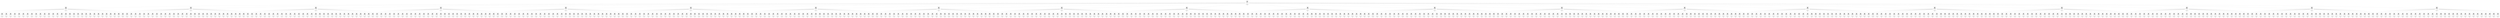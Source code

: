 digraph mygraph {a1 [label="9,11,10,8,7,10,11,9,
12,12,12,12,12,12,12,12,
0,0,0,0,0,0,0,0,
0,0,0,0,0,0,0,0,
0,0,0,0,6,0,0,0,
0,0,0,0,0,0,0,0,
6,6,6,6,0,6,6,6,
3,5,4,2,1,4,5,3,

|BR  BN  BB  BQ  BK  BB  BN  BR  |
|                                |
|BP  BP  BP  BP  BP  BP  BP  BP  |
|                                |
|                                |
|                                |
|                                |
|                                |
|                WP              |
|                                |
|                                |
|                                |
|WP  WP  WP  WP      WP  WP  WP  |
|                                |
|WR  WN  WB  WQ  WK  WB  WN  WR  |
|                                |


 value: 0
 node:a1"];
a2 [label="9,0,10,8,7,10,11,9,
12,12,12,12,12,12,12,12,
0,0,11,0,0,0,0,0,
0,0,0,0,0,0,0,0,
0,0,0,0,6,0,0,0,
0,0,0,0,0,0,0,0,
6,6,6,6,0,6,6,6,
3,5,4,2,1,4,5,3,

|BR      BB  BQ  BK  BB  BN  BR  |
|                                |
|BP  BP  BP  BP  BP  BP  BP  BP  |
|                                |
|        BN                      |
|                                |
|                                |
|                                |
|                WP              |
|                                |
|                                |
|                                |
|WP  WP  WP  WP      WP  WP  WP  |
|                                |
|WR  WN  WB  WQ  WK  WB  WN  WR  |
|                                |


 value: 0
 node:a2"];
a1 -> a2;
a3 [label="9,0,10,8,7,10,11,9,
12,12,12,12,12,12,12,12,
0,0,11,0,0,0,0,0,
0,0,0,0,6,0,0,0,
0,0,0,0,0,0,0,0,
0,0,0,0,0,0,0,0,
6,6,6,6,0,6,6,6,
3,5,4,2,1,4,5,3,

|BR      BB  BQ  BK  BB  BN  BR  |
|                                |
|BP  BP  BP  BP  BP  BP  BP  BP  |
|                                |
|        BN                      |
|                                |
|                WP              |
|                                |
|                                |
|                                |
|                                |
|                                |
|WP  WP  WP  WP      WP  WP  WP  |
|                                |
|WR  WN  WB  WQ  WK  WB  WN  WR  |
|                                |


 value: 0
 node:a3"];
a2 -> a3;
a4 [label="9,0,10,8,7,10,11,9,
12,12,12,12,12,12,12,12,
0,0,11,0,0,0,0,0,
0,0,0,0,0,0,0,0,
0,0,0,0,6,0,0,0,
6,0,0,0,0,0,0,0,
0,6,6,6,0,6,6,6,
3,5,4,2,1,4,5,3,

|BR      BB  BQ  BK  BB  BN  BR  |
|                                |
|BP  BP  BP  BP  BP  BP  BP  BP  |
|                                |
|        BN                      |
|                                |
|                                |
|                                |
|                WP              |
|                                |
|WP                              |
|                                |
|    WP  WP  WP      WP  WP  WP  |
|                                |
|WR  WN  WB  WQ  WK  WB  WN  WR  |
|                                |


 value: 0
 node:a4"];
a2 -> a4;
a5 [label="9,0,10,8,7,10,11,9,
12,12,12,12,12,12,12,12,
0,0,11,0,0,0,0,0,
0,0,0,0,0,0,0,0,
6,0,0,0,6,0,0,0,
0,0,0,0,0,0,0,0,
0,6,6,6,0,6,6,6,
3,5,4,2,1,4,5,3,

|BR      BB  BQ  BK  BB  BN  BR  |
|                                |
|BP  BP  BP  BP  BP  BP  BP  BP  |
|                                |
|        BN                      |
|                                |
|                                |
|                                |
|WP              WP              |
|                                |
|                                |
|                                |
|    WP  WP  WP      WP  WP  WP  |
|                                |
|WR  WN  WB  WQ  WK  WB  WN  WR  |
|                                |


 value: 0
 node:a5"];
a2 -> a5;
a6 [label="9,0,10,8,7,10,11,9,
12,12,12,12,12,12,12,12,
0,0,11,0,0,0,0,0,
0,0,0,0,0,0,0,0,
0,0,0,0,6,0,0,0,
0,6,0,0,0,0,0,0,
6,0,6,6,0,6,6,6,
3,5,4,2,1,4,5,3,

|BR      BB  BQ  BK  BB  BN  BR  |
|                                |
|BP  BP  BP  BP  BP  BP  BP  BP  |
|                                |
|        BN                      |
|                                |
|                                |
|                                |
|                WP              |
|                                |
|    WP                          |
|                                |
|WP      WP  WP      WP  WP  WP  |
|                                |
|WR  WN  WB  WQ  WK  WB  WN  WR  |
|                                |


 value: 0
 node:a6"];
a2 -> a6;
a7 [label="9,0,10,8,7,10,11,9,
12,12,12,12,12,12,12,12,
0,0,11,0,0,0,0,0,
0,0,0,0,0,0,0,0,
0,6,0,0,6,0,0,0,
0,0,0,0,0,0,0,0,
6,0,6,6,0,6,6,6,
3,5,4,2,1,4,5,3,

|BR      BB  BQ  BK  BB  BN  BR  |
|                                |
|BP  BP  BP  BP  BP  BP  BP  BP  |
|                                |
|        BN                      |
|                                |
|                                |
|                                |
|    WP          WP              |
|                                |
|                                |
|                                |
|WP      WP  WP      WP  WP  WP  |
|                                |
|WR  WN  WB  WQ  WK  WB  WN  WR  |
|                                |


 value: 0
 node:a7"];
a2 -> a7;
a8 [label="9,0,10,8,7,10,11,9,
12,12,12,12,12,12,12,12,
0,0,11,0,0,0,0,0,
0,0,0,0,0,0,0,0,
0,0,0,0,6,0,0,0,
0,0,6,0,0,0,0,0,
6,6,0,6,0,6,6,6,
3,5,4,2,1,4,5,3,

|BR      BB  BQ  BK  BB  BN  BR  |
|                                |
|BP  BP  BP  BP  BP  BP  BP  BP  |
|                                |
|        BN                      |
|                                |
|                                |
|                                |
|                WP              |
|                                |
|        WP                      |
|                                |
|WP  WP      WP      WP  WP  WP  |
|                                |
|WR  WN  WB  WQ  WK  WB  WN  WR  |
|                                |


 value: 0
 node:a8"];
a2 -> a8;
a9 [label="9,0,10,8,7,10,11,9,
12,12,12,12,12,12,12,12,
0,0,11,0,0,0,0,0,
0,0,0,0,0,0,0,0,
0,0,6,0,6,0,0,0,
0,0,0,0,0,0,0,0,
6,6,0,6,0,6,6,6,
3,5,4,2,1,4,5,3,

|BR      BB  BQ  BK  BB  BN  BR  |
|                                |
|BP  BP  BP  BP  BP  BP  BP  BP  |
|                                |
|        BN                      |
|                                |
|                                |
|                                |
|        WP      WP              |
|                                |
|                                |
|                                |
|WP  WP      WP      WP  WP  WP  |
|                                |
|WR  WN  WB  WQ  WK  WB  WN  WR  |
|                                |


 value: 0
 node:a9"];
a2 -> a9;
a10 [label="9,0,10,8,7,10,11,9,
12,12,12,12,12,12,12,12,
0,0,11,0,0,0,0,0,
0,0,0,0,0,0,0,0,
0,0,0,0,6,0,0,0,
0,0,0,6,0,0,0,0,
6,6,6,0,0,6,6,6,
3,5,4,2,1,4,5,3,

|BR      BB  BQ  BK  BB  BN  BR  |
|                                |
|BP  BP  BP  BP  BP  BP  BP  BP  |
|                                |
|        BN                      |
|                                |
|                                |
|                                |
|                WP              |
|                                |
|            WP                  |
|                                |
|WP  WP  WP          WP  WP  WP  |
|                                |
|WR  WN  WB  WQ  WK  WB  WN  WR  |
|                                |


 value: 0
 node:a10"];
a2 -> a10;
a11 [label="9,0,10,8,7,10,11,9,
12,12,12,12,12,12,12,12,
0,0,11,0,0,0,0,0,
0,0,0,0,0,0,0,0,
0,0,0,6,6,0,0,0,
0,0,0,0,0,0,0,0,
6,6,6,0,0,6,6,6,
3,5,4,2,1,4,5,3,

|BR      BB  BQ  BK  BB  BN  BR  |
|                                |
|BP  BP  BP  BP  BP  BP  BP  BP  |
|                                |
|        BN                      |
|                                |
|                                |
|                                |
|            WP  WP              |
|                                |
|                                |
|                                |
|WP  WP  WP          WP  WP  WP  |
|                                |
|WR  WN  WB  WQ  WK  WB  WN  WR  |
|                                |


 value: 0
 node:a11"];
a2 -> a11;
a12 [label="9,0,10,8,7,10,11,9,
12,12,12,12,12,12,12,12,
0,0,11,0,0,0,0,0,
0,0,0,0,0,0,0,0,
0,0,0,0,6,0,0,0,
0,0,0,0,0,6,0,0,
6,6,6,6,0,0,6,6,
3,5,4,2,1,4,5,3,

|BR      BB  BQ  BK  BB  BN  BR  |
|                                |
|BP  BP  BP  BP  BP  BP  BP  BP  |
|                                |
|        BN                      |
|                                |
|                                |
|                                |
|                WP              |
|                                |
|                    WP          |
|                                |
|WP  WP  WP  WP          WP  WP  |
|                                |
|WR  WN  WB  WQ  WK  WB  WN  WR  |
|                                |


 value: 0
 node:a12"];
a2 -> a12;
a13 [label="9,0,10,8,7,10,11,9,
12,12,12,12,12,12,12,12,
0,0,11,0,0,0,0,0,
0,0,0,0,0,0,0,0,
0,0,0,0,6,6,0,0,
0,0,0,0,0,0,0,0,
6,6,6,6,0,0,6,6,
3,5,4,2,1,4,5,3,

|BR      BB  BQ  BK  BB  BN  BR  |
|                                |
|BP  BP  BP  BP  BP  BP  BP  BP  |
|                                |
|        BN                      |
|                                |
|                                |
|                                |
|                WP  WP          |
|                                |
|                                |
|                                |
|WP  WP  WP  WP          WP  WP  |
|                                |
|WR  WN  WB  WQ  WK  WB  WN  WR  |
|                                |


 value: 0
 node:a13"];
a2 -> a13;
a14 [label="9,0,10,8,7,10,11,9,
12,12,12,12,12,12,12,12,
0,0,11,0,0,0,0,0,
0,0,0,0,0,0,0,0,
0,0,0,0,6,0,0,0,
0,0,0,0,0,0,6,0,
6,6,6,6,0,6,0,6,
3,5,4,2,1,4,5,3,

|BR      BB  BQ  BK  BB  BN  BR  |
|                                |
|BP  BP  BP  BP  BP  BP  BP  BP  |
|                                |
|        BN                      |
|                                |
|                                |
|                                |
|                WP              |
|                                |
|                        WP      |
|                                |
|WP  WP  WP  WP      WP      WP  |
|                                |
|WR  WN  WB  WQ  WK  WB  WN  WR  |
|                                |


 value: 0
 node:a14"];
a2 -> a14;
a15 [label="9,0,10,8,7,10,11,9,
12,12,12,12,12,12,12,12,
0,0,11,0,0,0,0,0,
0,0,0,0,0,0,0,0,
0,0,0,0,6,0,6,0,
0,0,0,0,0,0,0,0,
6,6,6,6,0,6,0,6,
3,5,4,2,1,4,5,3,

|BR      BB  BQ  BK  BB  BN  BR  |
|                                |
|BP  BP  BP  BP  BP  BP  BP  BP  |
|                                |
|        BN                      |
|                                |
|                                |
|                                |
|                WP      WP      |
|                                |
|                                |
|                                |
|WP  WP  WP  WP      WP      WP  |
|                                |
|WR  WN  WB  WQ  WK  WB  WN  WR  |
|                                |


 value: 0
 node:a15"];
a2 -> a15;
a16 [label="9,0,10,8,7,10,11,9,
12,12,12,12,12,12,12,12,
0,0,11,0,0,0,0,0,
0,0,0,0,0,0,0,0,
0,0,0,0,6,0,0,0,
0,0,0,0,0,0,0,6,
6,6,6,6,0,6,6,0,
3,5,4,2,1,4,5,3,

|BR      BB  BQ  BK  BB  BN  BR  |
|                                |
|BP  BP  BP  BP  BP  BP  BP  BP  |
|                                |
|        BN                      |
|                                |
|                                |
|                                |
|                WP              |
|                                |
|                            WP  |
|                                |
|WP  WP  WP  WP      WP  WP      |
|                                |
|WR  WN  WB  WQ  WK  WB  WN  WR  |
|                                |


 value: 0
 node:a16"];
a2 -> a16;
a17 [label="9,0,10,8,7,10,11,9,
12,12,12,12,12,12,12,12,
0,0,11,0,0,0,0,0,
0,0,0,0,0,0,0,0,
0,0,0,0,6,0,0,6,
0,0,0,0,0,0,0,0,
6,6,6,6,0,6,6,0,
3,5,4,2,1,4,5,3,

|BR      BB  BQ  BK  BB  BN  BR  |
|                                |
|BP  BP  BP  BP  BP  BP  BP  BP  |
|                                |
|        BN                      |
|                                |
|                                |
|                                |
|                WP          WP  |
|                                |
|                                |
|                                |
|WP  WP  WP  WP      WP  WP      |
|                                |
|WR  WN  WB  WQ  WK  WB  WN  WR  |
|                                |


 value: 0
 node:a17"];
a2 -> a17;
a18 [label="9,0,10,8,7,10,11,9,
12,12,12,12,12,12,12,12,
0,0,11,0,0,0,0,0,
0,0,0,0,0,0,0,0,
0,0,0,0,6,0,0,0,
0,0,5,0,0,0,0,0,
6,6,6,6,0,6,6,6,
3,0,4,2,1,4,5,3,

|BR      BB  BQ  BK  BB  BN  BR  |
|                                |
|BP  BP  BP  BP  BP  BP  BP  BP  |
|                                |
|        BN                      |
|                                |
|                                |
|                                |
|                WP              |
|                                |
|        WN                      |
|                                |
|WP  WP  WP  WP      WP  WP  WP  |
|                                |
|WR      WB  WQ  WK  WB  WN  WR  |
|                                |


 value: 0
 node:a18"];
a2 -> a18;
a19 [label="9,0,10,8,7,10,11,9,
12,12,12,12,12,12,12,12,
0,0,11,0,0,0,0,0,
0,0,0,0,0,0,0,0,
0,0,0,0,6,0,0,0,
5,0,0,0,0,0,0,0,
6,6,6,6,0,6,6,6,
3,0,4,2,1,4,5,3,

|BR      BB  BQ  BK  BB  BN  BR  |
|                                |
|BP  BP  BP  BP  BP  BP  BP  BP  |
|                                |
|        BN                      |
|                                |
|                                |
|                                |
|                WP              |
|                                |
|WN                              |
|                                |
|WP  WP  WP  WP      WP  WP  WP  |
|                                |
|WR      WB  WQ  WK  WB  WN  WR  |
|                                |


 value: 0
 node:a19"];
a2 -> a19;
a20 [label="9,0,10,8,7,10,11,9,
12,12,12,12,12,12,12,12,
0,0,11,0,0,0,0,0,
0,0,0,0,0,0,0,0,
0,0,0,0,6,0,0,0,
0,0,0,0,0,0,0,0,
6,6,6,6,2,6,6,6,
3,5,4,0,1,4,5,3,

|BR      BB  BQ  BK  BB  BN  BR  |
|                                |
|BP  BP  BP  BP  BP  BP  BP  BP  |
|                                |
|        BN                      |
|                                |
|                                |
|                                |
|                WP              |
|                                |
|                                |
|                                |
|WP  WP  WP  WP  WQ  WP  WP  WP  |
|                                |
|WR  WN  WB      WK  WB  WN  WR  |
|                                |


 value: 0
 node:a20"];
a2 -> a20;
a21 [label="9,0,10,8,7,10,11,9,
12,12,12,12,12,12,12,12,
0,0,11,0,0,0,0,0,
0,0,0,0,0,0,0,0,
0,0,0,0,6,0,0,0,
0,0,0,0,0,2,0,0,
6,6,6,6,0,6,6,6,
3,5,4,0,1,4,5,3,

|BR      BB  BQ  BK  BB  BN  BR  |
|                                |
|BP  BP  BP  BP  BP  BP  BP  BP  |
|                                |
|        BN                      |
|                                |
|                                |
|                                |
|                WP              |
|                                |
|                    WQ          |
|                                |
|WP  WP  WP  WP      WP  WP  WP  |
|                                |
|WR  WN  WB      WK  WB  WN  WR  |
|                                |


 value: 0
 node:a21"];
a2 -> a21;
a22 [label="9,0,10,8,7,10,11,9,
12,12,12,12,12,12,12,12,
0,0,11,0,0,0,0,0,
0,0,0,0,0,0,0,0,
0,0,0,0,6,0,2,0,
0,0,0,0,0,0,0,0,
6,6,6,6,0,6,6,6,
3,5,4,0,1,4,5,3,

|BR      BB  BQ  BK  BB  BN  BR  |
|                                |
|BP  BP  BP  BP  BP  BP  BP  BP  |
|                                |
|        BN                      |
|                                |
|                                |
|                                |
|                WP      WQ      |
|                                |
|                                |
|                                |
|WP  WP  WP  WP      WP  WP  WP  |
|                                |
|WR  WN  WB      WK  WB  WN  WR  |
|                                |


 value: 0
 node:a22"];
a2 -> a22;
a23 [label="9,0,10,8,7,10,11,9,
12,12,12,12,12,12,12,12,
0,0,11,0,0,0,0,0,
0,0,0,0,0,0,0,2,
0,0,0,0,6,0,0,0,
0,0,0,0,0,0,0,0,
6,6,6,6,0,6,6,6,
3,5,4,0,1,4,5,3,

|BR      BB  BQ  BK  BB  BN  BR  |
|                                |
|BP  BP  BP  BP  BP  BP  BP  BP  |
|                                |
|        BN                      |
|                                |
|                            WQ  |
|                                |
|                WP              |
|                                |
|                                |
|                                |
|WP  WP  WP  WP      WP  WP  WP  |
|                                |
|WR  WN  WB      WK  WB  WN  WR  |
|                                |


 value: 0
 node:a23"];
a2 -> a23;
a24 [label="9,0,10,8,7,10,11,9,
12,12,12,12,12,12,12,12,
0,0,11,0,0,0,0,0,
0,0,0,0,0,0,0,0,
0,0,0,0,6,0,0,0,
0,0,0,0,0,0,0,0,
6,6,6,6,1,6,6,6,
3,5,4,2,0,4,5,3,

|BR      BB  BQ  BK  BB  BN  BR  |
|                                |
|BP  BP  BP  BP  BP  BP  BP  BP  |
|                                |
|        BN                      |
|                                |
|                                |
|                                |
|                WP              |
|                                |
|                                |
|                                |
|WP  WP  WP  WP  WK  WP  WP  WP  |
|                                |
|WR  WN  WB  WQ      WB  WN  WR  |
|                                |


 value: 0
 node:a24"];
a2 -> a24;
a25 [label="9,0,10,8,7,10,11,9,
12,12,12,12,12,12,12,12,
0,0,11,0,0,0,0,0,
0,0,0,0,0,0,0,0,
0,0,0,0,6,0,0,0,
0,0,0,0,0,0,0,0,
6,6,6,6,4,6,6,6,
3,5,4,2,1,0,5,3,

|BR      BB  BQ  BK  BB  BN  BR  |
|                                |
|BP  BP  BP  BP  BP  BP  BP  BP  |
|                                |
|        BN                      |
|                                |
|                                |
|                                |
|                WP              |
|                                |
|                                |
|                                |
|WP  WP  WP  WP  WB  WP  WP  WP  |
|                                |
|WR  WN  WB  WQ  WK      WN  WR  |
|                                |


 value: 0
 node:a25"];
a2 -> a25;
a26 [label="9,0,10,8,7,10,11,9,
12,12,12,12,12,12,12,12,
0,0,11,0,0,0,0,0,
0,0,0,0,0,0,0,0,
0,0,0,0,6,0,0,0,
0,0,0,4,0,0,0,0,
6,6,6,6,0,6,6,6,
3,5,4,2,1,0,5,3,

|BR      BB  BQ  BK  BB  BN  BR  |
|                                |
|BP  BP  BP  BP  BP  BP  BP  BP  |
|                                |
|        BN                      |
|                                |
|                                |
|                                |
|                WP              |
|                                |
|            WB                  |
|                                |
|WP  WP  WP  WP      WP  WP  WP  |
|                                |
|WR  WN  WB  WQ  WK      WN  WR  |
|                                |


 value: 0
 node:a26"];
a2 -> a26;
a27 [label="9,0,10,8,7,10,11,9,
12,12,12,12,12,12,12,12,
0,0,11,0,0,0,0,0,
0,0,0,0,0,0,0,0,
0,0,4,0,6,0,0,0,
0,0,0,0,0,0,0,0,
6,6,6,6,0,6,6,6,
3,5,4,2,1,0,5,3,

|BR      BB  BQ  BK  BB  BN  BR  |
|                                |
|BP  BP  BP  BP  BP  BP  BP  BP  |
|                                |
|        BN                      |
|                                |
|                                |
|                                |
|        WB      WP              |
|                                |
|                                |
|                                |
|WP  WP  WP  WP      WP  WP  WP  |
|                                |
|WR  WN  WB  WQ  WK      WN  WR  |
|                                |


 value: 0
 node:a27"];
a2 -> a27;
a28 [label="9,0,10,8,7,10,11,9,
12,12,12,12,12,12,12,12,
0,0,11,0,0,0,0,0,
0,4,0,0,0,0,0,0,
0,0,0,0,6,0,0,0,
0,0,0,0,0,0,0,0,
6,6,6,6,0,6,6,6,
3,5,4,2,1,0,5,3,

|BR      BB  BQ  BK  BB  BN  BR  |
|                                |
|BP  BP  BP  BP  BP  BP  BP  BP  |
|                                |
|        BN                      |
|                                |
|    WB                          |
|                                |
|                WP              |
|                                |
|                                |
|                                |
|WP  WP  WP  WP      WP  WP  WP  |
|                                |
|WR  WN  WB  WQ  WK      WN  WR  |
|                                |


 value: 0
 node:a28"];
a2 -> a28;
a29 [label="9,0,10,8,7,10,11,9,
12,12,12,12,12,12,12,12,
4,0,11,0,0,0,0,0,
0,0,0,0,0,0,0,0,
0,0,0,0,6,0,0,0,
0,0,0,0,0,0,0,0,
6,6,6,6,0,6,6,6,
3,5,4,2,1,0,5,3,

|BR      BB  BQ  BK  BB  BN  BR  |
|                                |
|BP  BP  BP  BP  BP  BP  BP  BP  |
|                                |
|WB      BN                      |
|                                |
|                                |
|                                |
|                WP              |
|                                |
|                                |
|                                |
|WP  WP  WP  WP      WP  WP  WP  |
|                                |
|WR  WN  WB  WQ  WK      WN  WR  |
|                                |


 value: 0
 node:a29"];
a2 -> a29;
a30 [label="9,0,10,8,7,10,11,9,
12,12,12,12,12,12,12,12,
0,0,11,0,0,0,0,0,
0,0,0,0,0,0,0,0,
0,0,0,0,6,0,0,0,
0,0,0,0,0,0,0,5,
6,6,6,6,0,6,6,6,
3,5,4,2,1,4,0,3,

|BR      BB  BQ  BK  BB  BN  BR  |
|                                |
|BP  BP  BP  BP  BP  BP  BP  BP  |
|                                |
|        BN                      |
|                                |
|                                |
|                                |
|                WP              |
|                                |
|                            WN  |
|                                |
|WP  WP  WP  WP      WP  WP  WP  |
|                                |
|WR  WN  WB  WQ  WK  WB      WR  |
|                                |


 value: 0
 node:a30"];
a2 -> a30;
a31 [label="9,0,10,8,7,10,11,9,
12,12,12,12,12,12,12,12,
0,0,11,0,0,0,0,0,
0,0,0,0,0,0,0,0,
0,0,0,0,6,0,0,0,
0,0,0,0,0,5,0,0,
6,6,6,6,0,6,6,6,
3,5,4,2,1,4,0,3,

|BR      BB  BQ  BK  BB  BN  BR  |
|                                |
|BP  BP  BP  BP  BP  BP  BP  BP  |
|                                |
|        BN                      |
|                                |
|                                |
|                                |
|                WP              |
|                                |
|                    WN          |
|                                |
|WP  WP  WP  WP      WP  WP  WP  |
|                                |
|WR  WN  WB  WQ  WK  WB      WR  |
|                                |


 value: 0
 node:a31"];
a2 -> a31;
a32 [label="9,0,10,8,7,10,11,9,
12,12,12,12,12,12,12,12,
0,0,11,0,0,0,0,0,
0,0,0,0,0,0,0,0,
0,0,0,0,6,0,0,0,
0,0,0,0,0,0,0,0,
6,6,6,6,5,6,6,6,
3,5,4,2,1,4,0,3,

|BR      BB  BQ  BK  BB  BN  BR  |
|                                |
|BP  BP  BP  BP  BP  BP  BP  BP  |
|                                |
|        BN                      |
|                                |
|                                |
|                                |
|                WP              |
|                                |
|                                |
|                                |
|WP  WP  WP  WP  WN  WP  WP  WP  |
|                                |
|WR  WN  WB  WQ  WK  WB      WR  |
|                                |


 value: 0
 node:a32"];
a2 -> a32;
a33 [label="9,0,10,8,7,10,11,9,
12,12,12,12,12,12,12,12,
11,0,0,0,0,0,0,0,
0,0,0,0,0,0,0,0,
0,0,0,0,6,0,0,0,
0,0,0,0,0,0,0,0,
6,6,6,6,0,6,6,6,
3,5,4,2,1,4,5,3,

|BR      BB  BQ  BK  BB  BN  BR  |
|                                |
|BP  BP  BP  BP  BP  BP  BP  BP  |
|                                |
|BN                              |
|                                |
|                                |
|                                |
|                WP              |
|                                |
|                                |
|                                |
|WP  WP  WP  WP      WP  WP  WP  |
|                                |
|WR  WN  WB  WQ  WK  WB  WN  WR  |
|                                |


 value: 0
 node:a33"];
a1 -> a33;
a34 [label="9,0,10,8,7,10,11,9,
12,12,12,12,12,12,12,12,
11,0,0,0,0,0,0,0,
0,0,0,0,6,0,0,0,
0,0,0,0,0,0,0,0,
0,0,0,0,0,0,0,0,
6,6,6,6,0,6,6,6,
3,5,4,2,1,4,5,3,

|BR      BB  BQ  BK  BB  BN  BR  |
|                                |
|BP  BP  BP  BP  BP  BP  BP  BP  |
|                                |
|BN                              |
|                                |
|                WP              |
|                                |
|                                |
|                                |
|                                |
|                                |
|WP  WP  WP  WP      WP  WP  WP  |
|                                |
|WR  WN  WB  WQ  WK  WB  WN  WR  |
|                                |


 value: 0
 node:a34"];
a33 -> a34;
a35 [label="9,0,10,8,7,10,11,9,
12,12,12,12,12,12,12,12,
11,0,0,0,0,0,0,0,
0,0,0,0,0,0,0,0,
0,0,0,0,6,0,0,0,
6,0,0,0,0,0,0,0,
0,6,6,6,0,6,6,6,
3,5,4,2,1,4,5,3,

|BR      BB  BQ  BK  BB  BN  BR  |
|                                |
|BP  BP  BP  BP  BP  BP  BP  BP  |
|                                |
|BN                              |
|                                |
|                                |
|                                |
|                WP              |
|                                |
|WP                              |
|                                |
|    WP  WP  WP      WP  WP  WP  |
|                                |
|WR  WN  WB  WQ  WK  WB  WN  WR  |
|                                |


 value: 0
 node:a35"];
a33 -> a35;
a36 [label="9,0,10,8,7,10,11,9,
12,12,12,12,12,12,12,12,
11,0,0,0,0,0,0,0,
0,0,0,0,0,0,0,0,
6,0,0,0,6,0,0,0,
0,0,0,0,0,0,0,0,
0,6,6,6,0,6,6,6,
3,5,4,2,1,4,5,3,

|BR      BB  BQ  BK  BB  BN  BR  |
|                                |
|BP  BP  BP  BP  BP  BP  BP  BP  |
|                                |
|BN                              |
|                                |
|                                |
|                                |
|WP              WP              |
|                                |
|                                |
|                                |
|    WP  WP  WP      WP  WP  WP  |
|                                |
|WR  WN  WB  WQ  WK  WB  WN  WR  |
|                                |


 value: 0
 node:a36"];
a33 -> a36;
a37 [label="9,0,10,8,7,10,11,9,
12,12,12,12,12,12,12,12,
11,0,0,0,0,0,0,0,
0,0,0,0,0,0,0,0,
0,0,0,0,6,0,0,0,
0,6,0,0,0,0,0,0,
6,0,6,6,0,6,6,6,
3,5,4,2,1,4,5,3,

|BR      BB  BQ  BK  BB  BN  BR  |
|                                |
|BP  BP  BP  BP  BP  BP  BP  BP  |
|                                |
|BN                              |
|                                |
|                                |
|                                |
|                WP              |
|                                |
|    WP                          |
|                                |
|WP      WP  WP      WP  WP  WP  |
|                                |
|WR  WN  WB  WQ  WK  WB  WN  WR  |
|                                |


 value: 0
 node:a37"];
a33 -> a37;
a38 [label="9,0,10,8,7,10,11,9,
12,12,12,12,12,12,12,12,
11,0,0,0,0,0,0,0,
0,0,0,0,0,0,0,0,
0,6,0,0,6,0,0,0,
0,0,0,0,0,0,0,0,
6,0,6,6,0,6,6,6,
3,5,4,2,1,4,5,3,

|BR      BB  BQ  BK  BB  BN  BR  |
|                                |
|BP  BP  BP  BP  BP  BP  BP  BP  |
|                                |
|BN                              |
|                                |
|                                |
|                                |
|    WP          WP              |
|                                |
|                                |
|                                |
|WP      WP  WP      WP  WP  WP  |
|                                |
|WR  WN  WB  WQ  WK  WB  WN  WR  |
|                                |


 value: 0
 node:a38"];
a33 -> a38;
a39 [label="9,0,10,8,7,10,11,9,
12,12,12,12,12,12,12,12,
11,0,0,0,0,0,0,0,
0,0,0,0,0,0,0,0,
0,0,0,0,6,0,0,0,
0,0,6,0,0,0,0,0,
6,6,0,6,0,6,6,6,
3,5,4,2,1,4,5,3,

|BR      BB  BQ  BK  BB  BN  BR  |
|                                |
|BP  BP  BP  BP  BP  BP  BP  BP  |
|                                |
|BN                              |
|                                |
|                                |
|                                |
|                WP              |
|                                |
|        WP                      |
|                                |
|WP  WP      WP      WP  WP  WP  |
|                                |
|WR  WN  WB  WQ  WK  WB  WN  WR  |
|                                |


 value: 0
 node:a39"];
a33 -> a39;
a40 [label="9,0,10,8,7,10,11,9,
12,12,12,12,12,12,12,12,
11,0,0,0,0,0,0,0,
0,0,0,0,0,0,0,0,
0,0,6,0,6,0,0,0,
0,0,0,0,0,0,0,0,
6,6,0,6,0,6,6,6,
3,5,4,2,1,4,5,3,

|BR      BB  BQ  BK  BB  BN  BR  |
|                                |
|BP  BP  BP  BP  BP  BP  BP  BP  |
|                                |
|BN                              |
|                                |
|                                |
|                                |
|        WP      WP              |
|                                |
|                                |
|                                |
|WP  WP      WP      WP  WP  WP  |
|                                |
|WR  WN  WB  WQ  WK  WB  WN  WR  |
|                                |


 value: 0
 node:a40"];
a33 -> a40;
a41 [label="9,0,10,8,7,10,11,9,
12,12,12,12,12,12,12,12,
11,0,0,0,0,0,0,0,
0,0,0,0,0,0,0,0,
0,0,0,0,6,0,0,0,
0,0,0,6,0,0,0,0,
6,6,6,0,0,6,6,6,
3,5,4,2,1,4,5,3,

|BR      BB  BQ  BK  BB  BN  BR  |
|                                |
|BP  BP  BP  BP  BP  BP  BP  BP  |
|                                |
|BN                              |
|                                |
|                                |
|                                |
|                WP              |
|                                |
|            WP                  |
|                                |
|WP  WP  WP          WP  WP  WP  |
|                                |
|WR  WN  WB  WQ  WK  WB  WN  WR  |
|                                |


 value: 0
 node:a41"];
a33 -> a41;
a42 [label="9,0,10,8,7,10,11,9,
12,12,12,12,12,12,12,12,
11,0,0,0,0,0,0,0,
0,0,0,0,0,0,0,0,
0,0,0,6,6,0,0,0,
0,0,0,0,0,0,0,0,
6,6,6,0,0,6,6,6,
3,5,4,2,1,4,5,3,

|BR      BB  BQ  BK  BB  BN  BR  |
|                                |
|BP  BP  BP  BP  BP  BP  BP  BP  |
|                                |
|BN                              |
|                                |
|                                |
|                                |
|            WP  WP              |
|                                |
|                                |
|                                |
|WP  WP  WP          WP  WP  WP  |
|                                |
|WR  WN  WB  WQ  WK  WB  WN  WR  |
|                                |


 value: 0
 node:a42"];
a33 -> a42;
a43 [label="9,0,10,8,7,10,11,9,
12,12,12,12,12,12,12,12,
11,0,0,0,0,0,0,0,
0,0,0,0,0,0,0,0,
0,0,0,0,6,0,0,0,
0,0,0,0,0,6,0,0,
6,6,6,6,0,0,6,6,
3,5,4,2,1,4,5,3,

|BR      BB  BQ  BK  BB  BN  BR  |
|                                |
|BP  BP  BP  BP  BP  BP  BP  BP  |
|                                |
|BN                              |
|                                |
|                                |
|                                |
|                WP              |
|                                |
|                    WP          |
|                                |
|WP  WP  WP  WP          WP  WP  |
|                                |
|WR  WN  WB  WQ  WK  WB  WN  WR  |
|                                |


 value: 0
 node:a43"];
a33 -> a43;
a44 [label="9,0,10,8,7,10,11,9,
12,12,12,12,12,12,12,12,
11,0,0,0,0,0,0,0,
0,0,0,0,0,0,0,0,
0,0,0,0,6,6,0,0,
0,0,0,0,0,0,0,0,
6,6,6,6,0,0,6,6,
3,5,4,2,1,4,5,3,

|BR      BB  BQ  BK  BB  BN  BR  |
|                                |
|BP  BP  BP  BP  BP  BP  BP  BP  |
|                                |
|BN                              |
|                                |
|                                |
|                                |
|                WP  WP          |
|                                |
|                                |
|                                |
|WP  WP  WP  WP          WP  WP  |
|                                |
|WR  WN  WB  WQ  WK  WB  WN  WR  |
|                                |


 value: 0
 node:a44"];
a33 -> a44;
a45 [label="9,0,10,8,7,10,11,9,
12,12,12,12,12,12,12,12,
11,0,0,0,0,0,0,0,
0,0,0,0,0,0,0,0,
0,0,0,0,6,0,0,0,
0,0,0,0,0,0,6,0,
6,6,6,6,0,6,0,6,
3,5,4,2,1,4,5,3,

|BR      BB  BQ  BK  BB  BN  BR  |
|                                |
|BP  BP  BP  BP  BP  BP  BP  BP  |
|                                |
|BN                              |
|                                |
|                                |
|                                |
|                WP              |
|                                |
|                        WP      |
|                                |
|WP  WP  WP  WP      WP      WP  |
|                                |
|WR  WN  WB  WQ  WK  WB  WN  WR  |
|                                |


 value: 0
 node:a45"];
a33 -> a45;
a46 [label="9,0,10,8,7,10,11,9,
12,12,12,12,12,12,12,12,
11,0,0,0,0,0,0,0,
0,0,0,0,0,0,0,0,
0,0,0,0,6,0,6,0,
0,0,0,0,0,0,0,0,
6,6,6,6,0,6,0,6,
3,5,4,2,1,4,5,3,

|BR      BB  BQ  BK  BB  BN  BR  |
|                                |
|BP  BP  BP  BP  BP  BP  BP  BP  |
|                                |
|BN                              |
|                                |
|                                |
|                                |
|                WP      WP      |
|                                |
|                                |
|                                |
|WP  WP  WP  WP      WP      WP  |
|                                |
|WR  WN  WB  WQ  WK  WB  WN  WR  |
|                                |


 value: 0
 node:a46"];
a33 -> a46;
a47 [label="9,0,10,8,7,10,11,9,
12,12,12,12,12,12,12,12,
11,0,0,0,0,0,0,0,
0,0,0,0,0,0,0,0,
0,0,0,0,6,0,0,0,
0,0,0,0,0,0,0,6,
6,6,6,6,0,6,6,0,
3,5,4,2,1,4,5,3,

|BR      BB  BQ  BK  BB  BN  BR  |
|                                |
|BP  BP  BP  BP  BP  BP  BP  BP  |
|                                |
|BN                              |
|                                |
|                                |
|                                |
|                WP              |
|                                |
|                            WP  |
|                                |
|WP  WP  WP  WP      WP  WP      |
|                                |
|WR  WN  WB  WQ  WK  WB  WN  WR  |
|                                |


 value: 0
 node:a47"];
a33 -> a47;
a48 [label="9,0,10,8,7,10,11,9,
12,12,12,12,12,12,12,12,
11,0,0,0,0,0,0,0,
0,0,0,0,0,0,0,0,
0,0,0,0,6,0,0,6,
0,0,0,0,0,0,0,0,
6,6,6,6,0,6,6,0,
3,5,4,2,1,4,5,3,

|BR      BB  BQ  BK  BB  BN  BR  |
|                                |
|BP  BP  BP  BP  BP  BP  BP  BP  |
|                                |
|BN                              |
|                                |
|                                |
|                                |
|                WP          WP  |
|                                |
|                                |
|                                |
|WP  WP  WP  WP      WP  WP      |
|                                |
|WR  WN  WB  WQ  WK  WB  WN  WR  |
|                                |


 value: 0
 node:a48"];
a33 -> a48;
a49 [label="9,0,10,8,7,10,11,9,
12,12,12,12,12,12,12,12,
11,0,0,0,0,0,0,0,
0,0,0,0,0,0,0,0,
0,0,0,0,6,0,0,0,
0,0,5,0,0,0,0,0,
6,6,6,6,0,6,6,6,
3,0,4,2,1,4,5,3,

|BR      BB  BQ  BK  BB  BN  BR  |
|                                |
|BP  BP  BP  BP  BP  BP  BP  BP  |
|                                |
|BN                              |
|                                |
|                                |
|                                |
|                WP              |
|                                |
|        WN                      |
|                                |
|WP  WP  WP  WP      WP  WP  WP  |
|                                |
|WR      WB  WQ  WK  WB  WN  WR  |
|                                |


 value: 0
 node:a49"];
a33 -> a49;
a50 [label="9,0,10,8,7,10,11,9,
12,12,12,12,12,12,12,12,
11,0,0,0,0,0,0,0,
0,0,0,0,0,0,0,0,
0,0,0,0,6,0,0,0,
5,0,0,0,0,0,0,0,
6,6,6,6,0,6,6,6,
3,0,4,2,1,4,5,3,

|BR      BB  BQ  BK  BB  BN  BR  |
|                                |
|BP  BP  BP  BP  BP  BP  BP  BP  |
|                                |
|BN                              |
|                                |
|                                |
|                                |
|                WP              |
|                                |
|WN                              |
|                                |
|WP  WP  WP  WP      WP  WP  WP  |
|                                |
|WR      WB  WQ  WK  WB  WN  WR  |
|                                |


 value: 0
 node:a50"];
a33 -> a50;
a51 [label="9,0,10,8,7,10,11,9,
12,12,12,12,12,12,12,12,
11,0,0,0,0,0,0,0,
0,0,0,0,0,0,0,0,
0,0,0,0,6,0,0,0,
0,0,0,0,0,0,0,0,
6,6,6,6,2,6,6,6,
3,5,4,0,1,4,5,3,

|BR      BB  BQ  BK  BB  BN  BR  |
|                                |
|BP  BP  BP  BP  BP  BP  BP  BP  |
|                                |
|BN                              |
|                                |
|                                |
|                                |
|                WP              |
|                                |
|                                |
|                                |
|WP  WP  WP  WP  WQ  WP  WP  WP  |
|                                |
|WR  WN  WB      WK  WB  WN  WR  |
|                                |


 value: 0
 node:a51"];
a33 -> a51;
a52 [label="9,0,10,8,7,10,11,9,
12,12,12,12,12,12,12,12,
11,0,0,0,0,0,0,0,
0,0,0,0,0,0,0,0,
0,0,0,0,6,0,0,0,
0,0,0,0,0,2,0,0,
6,6,6,6,0,6,6,6,
3,5,4,0,1,4,5,3,

|BR      BB  BQ  BK  BB  BN  BR  |
|                                |
|BP  BP  BP  BP  BP  BP  BP  BP  |
|                                |
|BN                              |
|                                |
|                                |
|                                |
|                WP              |
|                                |
|                    WQ          |
|                                |
|WP  WP  WP  WP      WP  WP  WP  |
|                                |
|WR  WN  WB      WK  WB  WN  WR  |
|                                |


 value: 0
 node:a52"];
a33 -> a52;
a53 [label="9,0,10,8,7,10,11,9,
12,12,12,12,12,12,12,12,
11,0,0,0,0,0,0,0,
0,0,0,0,0,0,0,0,
0,0,0,0,6,0,2,0,
0,0,0,0,0,0,0,0,
6,6,6,6,0,6,6,6,
3,5,4,0,1,4,5,3,

|BR      BB  BQ  BK  BB  BN  BR  |
|                                |
|BP  BP  BP  BP  BP  BP  BP  BP  |
|                                |
|BN                              |
|                                |
|                                |
|                                |
|                WP      WQ      |
|                                |
|                                |
|                                |
|WP  WP  WP  WP      WP  WP  WP  |
|                                |
|WR  WN  WB      WK  WB  WN  WR  |
|                                |


 value: 0
 node:a53"];
a33 -> a53;
a54 [label="9,0,10,8,7,10,11,9,
12,12,12,12,12,12,12,12,
11,0,0,0,0,0,0,0,
0,0,0,0,0,0,0,2,
0,0,0,0,6,0,0,0,
0,0,0,0,0,0,0,0,
6,6,6,6,0,6,6,6,
3,5,4,0,1,4,5,3,

|BR      BB  BQ  BK  BB  BN  BR  |
|                                |
|BP  BP  BP  BP  BP  BP  BP  BP  |
|                                |
|BN                              |
|                                |
|                            WQ  |
|                                |
|                WP              |
|                                |
|                                |
|                                |
|WP  WP  WP  WP      WP  WP  WP  |
|                                |
|WR  WN  WB      WK  WB  WN  WR  |
|                                |


 value: 0
 node:a54"];
a33 -> a54;
a55 [label="9,0,10,8,7,10,11,9,
12,12,12,12,12,12,12,12,
11,0,0,0,0,0,0,0,
0,0,0,0,0,0,0,0,
0,0,0,0,6,0,0,0,
0,0,0,0,0,0,0,0,
6,6,6,6,1,6,6,6,
3,5,4,2,0,4,5,3,

|BR      BB  BQ  BK  BB  BN  BR  |
|                                |
|BP  BP  BP  BP  BP  BP  BP  BP  |
|                                |
|BN                              |
|                                |
|                                |
|                                |
|                WP              |
|                                |
|                                |
|                                |
|WP  WP  WP  WP  WK  WP  WP  WP  |
|                                |
|WR  WN  WB  WQ      WB  WN  WR  |
|                                |


 value: 0
 node:a55"];
a33 -> a55;
a56 [label="9,0,10,8,7,10,11,9,
12,12,12,12,12,12,12,12,
11,0,0,0,0,0,0,0,
0,0,0,0,0,0,0,0,
0,0,0,0,6,0,0,0,
0,0,0,0,0,0,0,0,
6,6,6,6,4,6,6,6,
3,5,4,2,1,0,5,3,

|BR      BB  BQ  BK  BB  BN  BR  |
|                                |
|BP  BP  BP  BP  BP  BP  BP  BP  |
|                                |
|BN                              |
|                                |
|                                |
|                                |
|                WP              |
|                                |
|                                |
|                                |
|WP  WP  WP  WP  WB  WP  WP  WP  |
|                                |
|WR  WN  WB  WQ  WK      WN  WR  |
|                                |


 value: 0
 node:a56"];
a33 -> a56;
a57 [label="9,0,10,8,7,10,11,9,
12,12,12,12,12,12,12,12,
11,0,0,0,0,0,0,0,
0,0,0,0,0,0,0,0,
0,0,0,0,6,0,0,0,
0,0,0,4,0,0,0,0,
6,6,6,6,0,6,6,6,
3,5,4,2,1,0,5,3,

|BR      BB  BQ  BK  BB  BN  BR  |
|                                |
|BP  BP  BP  BP  BP  BP  BP  BP  |
|                                |
|BN                              |
|                                |
|                                |
|                                |
|                WP              |
|                                |
|            WB                  |
|                                |
|WP  WP  WP  WP      WP  WP  WP  |
|                                |
|WR  WN  WB  WQ  WK      WN  WR  |
|                                |


 value: 0
 node:a57"];
a33 -> a57;
a58 [label="9,0,10,8,7,10,11,9,
12,12,12,12,12,12,12,12,
11,0,0,0,0,0,0,0,
0,0,0,0,0,0,0,0,
0,0,4,0,6,0,0,0,
0,0,0,0,0,0,0,0,
6,6,6,6,0,6,6,6,
3,5,4,2,1,0,5,3,

|BR      BB  BQ  BK  BB  BN  BR  |
|                                |
|BP  BP  BP  BP  BP  BP  BP  BP  |
|                                |
|BN                              |
|                                |
|                                |
|                                |
|        WB      WP              |
|                                |
|                                |
|                                |
|WP  WP  WP  WP      WP  WP  WP  |
|                                |
|WR  WN  WB  WQ  WK      WN  WR  |
|                                |


 value: 0
 node:a58"];
a33 -> a58;
a59 [label="9,0,10,8,7,10,11,9,
12,12,12,12,12,12,12,12,
11,0,0,0,0,0,0,0,
0,4,0,0,0,0,0,0,
0,0,0,0,6,0,0,0,
0,0,0,0,0,0,0,0,
6,6,6,6,0,6,6,6,
3,5,4,2,1,0,5,3,

|BR      BB  BQ  BK  BB  BN  BR  |
|                                |
|BP  BP  BP  BP  BP  BP  BP  BP  |
|                                |
|BN                              |
|                                |
|    WB                          |
|                                |
|                WP              |
|                                |
|                                |
|                                |
|WP  WP  WP  WP      WP  WP  WP  |
|                                |
|WR  WN  WB  WQ  WK      WN  WR  |
|                                |


 value: 0
 node:a59"];
a33 -> a59;
a60 [label="9,0,10,8,7,10,11,9,
12,12,12,12,12,12,12,12,
4,0,0,0,0,0,0,0,
0,0,0,0,0,0,0,0,
0,0,0,0,6,0,0,0,
0,0,0,0,0,0,0,0,
6,6,6,6,0,6,6,6,
3,5,4,2,1,0,5,3,

|BR      BB  BQ  BK  BB  BN  BR  |
|                                |
|BP  BP  BP  BP  BP  BP  BP  BP  |
|                                |
|WB                              |
|                                |
|                                |
|                                |
|                WP              |
|                                |
|                                |
|                                |
|WP  WP  WP  WP      WP  WP  WP  |
|                                |
|WR  WN  WB  WQ  WK      WN  WR  |
|                                |


 value: 3
 node:a60"];
a33 -> a60;
a61 [label="9,0,10,8,7,10,11,9,
12,12,12,12,12,12,12,12,
11,0,0,0,0,0,0,0,
0,0,0,0,0,0,0,0,
0,0,0,0,6,0,0,0,
0,0,0,0,0,0,0,5,
6,6,6,6,0,6,6,6,
3,5,4,2,1,4,0,3,

|BR      BB  BQ  BK  BB  BN  BR  |
|                                |
|BP  BP  BP  BP  BP  BP  BP  BP  |
|                                |
|BN                              |
|                                |
|                                |
|                                |
|                WP              |
|                                |
|                            WN  |
|                                |
|WP  WP  WP  WP      WP  WP  WP  |
|                                |
|WR  WN  WB  WQ  WK  WB      WR  |
|                                |


 value: 0
 node:a61"];
a33 -> a61;
a62 [label="9,0,10,8,7,10,11,9,
12,12,12,12,12,12,12,12,
11,0,0,0,0,0,0,0,
0,0,0,0,0,0,0,0,
0,0,0,0,6,0,0,0,
0,0,0,0,0,5,0,0,
6,6,6,6,0,6,6,6,
3,5,4,2,1,4,0,3,

|BR      BB  BQ  BK  BB  BN  BR  |
|                                |
|BP  BP  BP  BP  BP  BP  BP  BP  |
|                                |
|BN                              |
|                                |
|                                |
|                                |
|                WP              |
|                                |
|                    WN          |
|                                |
|WP  WP  WP  WP      WP  WP  WP  |
|                                |
|WR  WN  WB  WQ  WK  WB      WR  |
|                                |


 value: 0
 node:a62"];
a33 -> a62;
a63 [label="9,0,10,8,7,10,11,9,
12,12,12,12,12,12,12,12,
11,0,0,0,0,0,0,0,
0,0,0,0,0,0,0,0,
0,0,0,0,6,0,0,0,
0,0,0,0,0,0,0,0,
6,6,6,6,5,6,6,6,
3,5,4,2,1,4,0,3,

|BR      BB  BQ  BK  BB  BN  BR  |
|                                |
|BP  BP  BP  BP  BP  BP  BP  BP  |
|                                |
|BN                              |
|                                |
|                                |
|                                |
|                WP              |
|                                |
|                                |
|                                |
|WP  WP  WP  WP  WN  WP  WP  WP  |
|                                |
|WR  WN  WB  WQ  WK  WB      WR  |
|                                |


 value: 0
 node:a63"];
a33 -> a63;
a64 [label="9,11,10,8,7,10,0,9,
12,12,12,12,12,12,12,12,
0,0,0,0,0,0,0,11,
0,0,0,0,0,0,0,0,
0,0,0,0,6,0,0,0,
0,0,0,0,0,0,0,0,
6,6,6,6,0,6,6,6,
3,5,4,2,1,4,5,3,

|BR  BN  BB  BQ  BK  BB      BR  |
|                                |
|BP  BP  BP  BP  BP  BP  BP  BP  |
|                                |
|                            BN  |
|                                |
|                                |
|                                |
|                WP              |
|                                |
|                                |
|                                |
|WP  WP  WP  WP      WP  WP  WP  |
|                                |
|WR  WN  WB  WQ  WK  WB  WN  WR  |
|                                |


 value: 0
 node:a64"];
a1 -> a64;
a65 [label="9,11,10,8,7,10,0,9,
12,12,12,12,12,12,12,12,
0,0,0,0,0,0,0,11,
0,0,0,0,6,0,0,0,
0,0,0,0,0,0,0,0,
0,0,0,0,0,0,0,0,
6,6,6,6,0,6,6,6,
3,5,4,2,1,4,5,3,

|BR  BN  BB  BQ  BK  BB      BR  |
|                                |
|BP  BP  BP  BP  BP  BP  BP  BP  |
|                                |
|                            BN  |
|                                |
|                WP              |
|                                |
|                                |
|                                |
|                                |
|                                |
|WP  WP  WP  WP      WP  WP  WP  |
|                                |
|WR  WN  WB  WQ  WK  WB  WN  WR  |
|                                |


 value: 0
 node:a65"];
a64 -> a65;
a66 [label="9,11,10,8,7,10,0,9,
12,12,12,12,12,12,12,12,
0,0,0,0,0,0,0,11,
0,0,0,0,0,0,0,0,
0,0,0,0,6,0,0,0,
6,0,0,0,0,0,0,0,
0,6,6,6,0,6,6,6,
3,5,4,2,1,4,5,3,

|BR  BN  BB  BQ  BK  BB      BR  |
|                                |
|BP  BP  BP  BP  BP  BP  BP  BP  |
|                                |
|                            BN  |
|                                |
|                                |
|                                |
|                WP              |
|                                |
|WP                              |
|                                |
|    WP  WP  WP      WP  WP  WP  |
|                                |
|WR  WN  WB  WQ  WK  WB  WN  WR  |
|                                |


 value: 0
 node:a66"];
a64 -> a66;
a67 [label="9,11,10,8,7,10,0,9,
12,12,12,12,12,12,12,12,
0,0,0,0,0,0,0,11,
0,0,0,0,0,0,0,0,
6,0,0,0,6,0,0,0,
0,0,0,0,0,0,0,0,
0,6,6,6,0,6,6,6,
3,5,4,2,1,4,5,3,

|BR  BN  BB  BQ  BK  BB      BR  |
|                                |
|BP  BP  BP  BP  BP  BP  BP  BP  |
|                                |
|                            BN  |
|                                |
|                                |
|                                |
|WP              WP              |
|                                |
|                                |
|                                |
|    WP  WP  WP      WP  WP  WP  |
|                                |
|WR  WN  WB  WQ  WK  WB  WN  WR  |
|                                |


 value: 0
 node:a67"];
a64 -> a67;
a68 [label="9,11,10,8,7,10,0,9,
12,12,12,12,12,12,12,12,
0,0,0,0,0,0,0,11,
0,0,0,0,0,0,0,0,
0,0,0,0,6,0,0,0,
0,6,0,0,0,0,0,0,
6,0,6,6,0,6,6,6,
3,5,4,2,1,4,5,3,

|BR  BN  BB  BQ  BK  BB      BR  |
|                                |
|BP  BP  BP  BP  BP  BP  BP  BP  |
|                                |
|                            BN  |
|                                |
|                                |
|                                |
|                WP              |
|                                |
|    WP                          |
|                                |
|WP      WP  WP      WP  WP  WP  |
|                                |
|WR  WN  WB  WQ  WK  WB  WN  WR  |
|                                |


 value: 0
 node:a68"];
a64 -> a68;
a69 [label="9,11,10,8,7,10,0,9,
12,12,12,12,12,12,12,12,
0,0,0,0,0,0,0,11,
0,0,0,0,0,0,0,0,
0,6,0,0,6,0,0,0,
0,0,0,0,0,0,0,0,
6,0,6,6,0,6,6,6,
3,5,4,2,1,4,5,3,

|BR  BN  BB  BQ  BK  BB      BR  |
|                                |
|BP  BP  BP  BP  BP  BP  BP  BP  |
|                                |
|                            BN  |
|                                |
|                                |
|                                |
|    WP          WP              |
|                                |
|                                |
|                                |
|WP      WP  WP      WP  WP  WP  |
|                                |
|WR  WN  WB  WQ  WK  WB  WN  WR  |
|                                |


 value: 0
 node:a69"];
a64 -> a69;
a70 [label="9,11,10,8,7,10,0,9,
12,12,12,12,12,12,12,12,
0,0,0,0,0,0,0,11,
0,0,0,0,0,0,0,0,
0,0,0,0,6,0,0,0,
0,0,6,0,0,0,0,0,
6,6,0,6,0,6,6,6,
3,5,4,2,1,4,5,3,

|BR  BN  BB  BQ  BK  BB      BR  |
|                                |
|BP  BP  BP  BP  BP  BP  BP  BP  |
|                                |
|                            BN  |
|                                |
|                                |
|                                |
|                WP              |
|                                |
|        WP                      |
|                                |
|WP  WP      WP      WP  WP  WP  |
|                                |
|WR  WN  WB  WQ  WK  WB  WN  WR  |
|                                |


 value: 0
 node:a70"];
a64 -> a70;
a71 [label="9,11,10,8,7,10,0,9,
12,12,12,12,12,12,12,12,
0,0,0,0,0,0,0,11,
0,0,0,0,0,0,0,0,
0,0,6,0,6,0,0,0,
0,0,0,0,0,0,0,0,
6,6,0,6,0,6,6,6,
3,5,4,2,1,4,5,3,

|BR  BN  BB  BQ  BK  BB      BR  |
|                                |
|BP  BP  BP  BP  BP  BP  BP  BP  |
|                                |
|                            BN  |
|                                |
|                                |
|                                |
|        WP      WP              |
|                                |
|                                |
|                                |
|WP  WP      WP      WP  WP  WP  |
|                                |
|WR  WN  WB  WQ  WK  WB  WN  WR  |
|                                |


 value: 0
 node:a71"];
a64 -> a71;
a72 [label="9,11,10,8,7,10,0,9,
12,12,12,12,12,12,12,12,
0,0,0,0,0,0,0,11,
0,0,0,0,0,0,0,0,
0,0,0,0,6,0,0,0,
0,0,0,6,0,0,0,0,
6,6,6,0,0,6,6,6,
3,5,4,2,1,4,5,3,

|BR  BN  BB  BQ  BK  BB      BR  |
|                                |
|BP  BP  BP  BP  BP  BP  BP  BP  |
|                                |
|                            BN  |
|                                |
|                                |
|                                |
|                WP              |
|                                |
|            WP                  |
|                                |
|WP  WP  WP          WP  WP  WP  |
|                                |
|WR  WN  WB  WQ  WK  WB  WN  WR  |
|                                |


 value: 0
 node:a72"];
a64 -> a72;
a73 [label="9,11,10,8,7,10,0,9,
12,12,12,12,12,12,12,12,
0,0,0,0,0,0,0,11,
0,0,0,0,0,0,0,0,
0,0,0,6,6,0,0,0,
0,0,0,0,0,0,0,0,
6,6,6,0,0,6,6,6,
3,5,4,2,1,4,5,3,

|BR  BN  BB  BQ  BK  BB      BR  |
|                                |
|BP  BP  BP  BP  BP  BP  BP  BP  |
|                                |
|                            BN  |
|                                |
|                                |
|                                |
|            WP  WP              |
|                                |
|                                |
|                                |
|WP  WP  WP          WP  WP  WP  |
|                                |
|WR  WN  WB  WQ  WK  WB  WN  WR  |
|                                |


 value: 0
 node:a73"];
a64 -> a73;
a74 [label="9,11,10,8,7,10,0,9,
12,12,12,12,12,12,12,12,
0,0,0,0,0,0,0,11,
0,0,0,0,0,0,0,0,
0,0,0,0,6,0,0,0,
0,0,0,0,0,6,0,0,
6,6,6,6,0,0,6,6,
3,5,4,2,1,4,5,3,

|BR  BN  BB  BQ  BK  BB      BR  |
|                                |
|BP  BP  BP  BP  BP  BP  BP  BP  |
|                                |
|                            BN  |
|                                |
|                                |
|                                |
|                WP              |
|                                |
|                    WP          |
|                                |
|WP  WP  WP  WP          WP  WP  |
|                                |
|WR  WN  WB  WQ  WK  WB  WN  WR  |
|                                |


 value: 0
 node:a74"];
a64 -> a74;
a75 [label="9,11,10,8,7,10,0,9,
12,12,12,12,12,12,12,12,
0,0,0,0,0,0,0,11,
0,0,0,0,0,0,0,0,
0,0,0,0,6,6,0,0,
0,0,0,0,0,0,0,0,
6,6,6,6,0,0,6,6,
3,5,4,2,1,4,5,3,

|BR  BN  BB  BQ  BK  BB      BR  |
|                                |
|BP  BP  BP  BP  BP  BP  BP  BP  |
|                                |
|                            BN  |
|                                |
|                                |
|                                |
|                WP  WP          |
|                                |
|                                |
|                                |
|WP  WP  WP  WP          WP  WP  |
|                                |
|WR  WN  WB  WQ  WK  WB  WN  WR  |
|                                |


 value: 0
 node:a75"];
a64 -> a75;
a76 [label="9,11,10,8,7,10,0,9,
12,12,12,12,12,12,12,12,
0,0,0,0,0,0,0,11,
0,0,0,0,0,0,0,0,
0,0,0,0,6,0,0,0,
0,0,0,0,0,0,6,0,
6,6,6,6,0,6,0,6,
3,5,4,2,1,4,5,3,

|BR  BN  BB  BQ  BK  BB      BR  |
|                                |
|BP  BP  BP  BP  BP  BP  BP  BP  |
|                                |
|                            BN  |
|                                |
|                                |
|                                |
|                WP              |
|                                |
|                        WP      |
|                                |
|WP  WP  WP  WP      WP      WP  |
|                                |
|WR  WN  WB  WQ  WK  WB  WN  WR  |
|                                |


 value: 0
 node:a76"];
a64 -> a76;
a77 [label="9,11,10,8,7,10,0,9,
12,12,12,12,12,12,12,12,
0,0,0,0,0,0,0,11,
0,0,0,0,0,0,0,0,
0,0,0,0,6,0,6,0,
0,0,0,0,0,0,0,0,
6,6,6,6,0,6,0,6,
3,5,4,2,1,4,5,3,

|BR  BN  BB  BQ  BK  BB      BR  |
|                                |
|BP  BP  BP  BP  BP  BP  BP  BP  |
|                                |
|                            BN  |
|                                |
|                                |
|                                |
|                WP      WP      |
|                                |
|                                |
|                                |
|WP  WP  WP  WP      WP      WP  |
|                                |
|WR  WN  WB  WQ  WK  WB  WN  WR  |
|                                |


 value: 0
 node:a77"];
a64 -> a77;
a78 [label="9,11,10,8,7,10,0,9,
12,12,12,12,12,12,12,12,
0,0,0,0,0,0,0,11,
0,0,0,0,0,0,0,0,
0,0,0,0,6,0,0,0,
0,0,0,0,0,0,0,6,
6,6,6,6,0,6,6,0,
3,5,4,2,1,4,5,3,

|BR  BN  BB  BQ  BK  BB      BR  |
|                                |
|BP  BP  BP  BP  BP  BP  BP  BP  |
|                                |
|                            BN  |
|                                |
|                                |
|                                |
|                WP              |
|                                |
|                            WP  |
|                                |
|WP  WP  WP  WP      WP  WP      |
|                                |
|WR  WN  WB  WQ  WK  WB  WN  WR  |
|                                |


 value: 0
 node:a78"];
a64 -> a78;
a79 [label="9,11,10,8,7,10,0,9,
12,12,12,12,12,12,12,12,
0,0,0,0,0,0,0,11,
0,0,0,0,0,0,0,0,
0,0,0,0,6,0,0,6,
0,0,0,0,0,0,0,0,
6,6,6,6,0,6,6,0,
3,5,4,2,1,4,5,3,

|BR  BN  BB  BQ  BK  BB      BR  |
|                                |
|BP  BP  BP  BP  BP  BP  BP  BP  |
|                                |
|                            BN  |
|                                |
|                                |
|                                |
|                WP          WP  |
|                                |
|                                |
|                                |
|WP  WP  WP  WP      WP  WP      |
|                                |
|WR  WN  WB  WQ  WK  WB  WN  WR  |
|                                |


 value: 0
 node:a79"];
a64 -> a79;
a80 [label="9,11,10,8,7,10,0,9,
12,12,12,12,12,12,12,12,
0,0,0,0,0,0,0,11,
0,0,0,0,0,0,0,0,
0,0,0,0,6,0,0,0,
0,0,5,0,0,0,0,0,
6,6,6,6,0,6,6,6,
3,0,4,2,1,4,5,3,

|BR  BN  BB  BQ  BK  BB      BR  |
|                                |
|BP  BP  BP  BP  BP  BP  BP  BP  |
|                                |
|                            BN  |
|                                |
|                                |
|                                |
|                WP              |
|                                |
|        WN                      |
|                                |
|WP  WP  WP  WP      WP  WP  WP  |
|                                |
|WR      WB  WQ  WK  WB  WN  WR  |
|                                |


 value: 0
 node:a80"];
a64 -> a80;
a81 [label="9,11,10,8,7,10,0,9,
12,12,12,12,12,12,12,12,
0,0,0,0,0,0,0,11,
0,0,0,0,0,0,0,0,
0,0,0,0,6,0,0,0,
5,0,0,0,0,0,0,0,
6,6,6,6,0,6,6,6,
3,0,4,2,1,4,5,3,

|BR  BN  BB  BQ  BK  BB      BR  |
|                                |
|BP  BP  BP  BP  BP  BP  BP  BP  |
|                                |
|                            BN  |
|                                |
|                                |
|                                |
|                WP              |
|                                |
|WN                              |
|                                |
|WP  WP  WP  WP      WP  WP  WP  |
|                                |
|WR      WB  WQ  WK  WB  WN  WR  |
|                                |


 value: 0
 node:a81"];
a64 -> a81;
a82 [label="9,11,10,8,7,10,0,9,
12,12,12,12,12,12,12,12,
0,0,0,0,0,0,0,11,
0,0,0,0,0,0,0,0,
0,0,0,0,6,0,0,0,
0,0,0,0,0,0,0,0,
6,6,6,6,2,6,6,6,
3,5,4,0,1,4,5,3,

|BR  BN  BB  BQ  BK  BB      BR  |
|                                |
|BP  BP  BP  BP  BP  BP  BP  BP  |
|                                |
|                            BN  |
|                                |
|                                |
|                                |
|                WP              |
|                                |
|                                |
|                                |
|WP  WP  WP  WP  WQ  WP  WP  WP  |
|                                |
|WR  WN  WB      WK  WB  WN  WR  |
|                                |


 value: 0
 node:a82"];
a64 -> a82;
a83 [label="9,11,10,8,7,10,0,9,
12,12,12,12,12,12,12,12,
0,0,0,0,0,0,0,11,
0,0,0,0,0,0,0,0,
0,0,0,0,6,0,0,0,
0,0,0,0,0,2,0,0,
6,6,6,6,0,6,6,6,
3,5,4,0,1,4,5,3,

|BR  BN  BB  BQ  BK  BB      BR  |
|                                |
|BP  BP  BP  BP  BP  BP  BP  BP  |
|                                |
|                            BN  |
|                                |
|                                |
|                                |
|                WP              |
|                                |
|                    WQ          |
|                                |
|WP  WP  WP  WP      WP  WP  WP  |
|                                |
|WR  WN  WB      WK  WB  WN  WR  |
|                                |


 value: 0
 node:a83"];
a64 -> a83;
a84 [label="9,11,10,8,7,10,0,9,
12,12,12,12,12,12,12,12,
0,0,0,0,0,0,0,11,
0,0,0,0,0,0,0,0,
0,0,0,0,6,0,2,0,
0,0,0,0,0,0,0,0,
6,6,6,6,0,6,6,6,
3,5,4,0,1,4,5,3,

|BR  BN  BB  BQ  BK  BB      BR  |
|                                |
|BP  BP  BP  BP  BP  BP  BP  BP  |
|                                |
|                            BN  |
|                                |
|                                |
|                                |
|                WP      WQ      |
|                                |
|                                |
|                                |
|WP  WP  WP  WP      WP  WP  WP  |
|                                |
|WR  WN  WB      WK  WB  WN  WR  |
|                                |


 value: 0
 node:a84"];
a64 -> a84;
a85 [label="9,11,10,8,7,10,0,9,
12,12,12,12,12,12,12,12,
0,0,0,0,0,0,0,11,
0,0,0,0,0,0,0,2,
0,0,0,0,6,0,0,0,
0,0,0,0,0,0,0,0,
6,6,6,6,0,6,6,6,
3,5,4,0,1,4,5,3,

|BR  BN  BB  BQ  BK  BB      BR  |
|                                |
|BP  BP  BP  BP  BP  BP  BP  BP  |
|                                |
|                            BN  |
|                                |
|                            WQ  |
|                                |
|                WP              |
|                                |
|                                |
|                                |
|WP  WP  WP  WP      WP  WP  WP  |
|                                |
|WR  WN  WB      WK  WB  WN  WR  |
|                                |


 value: 0
 node:a85"];
a64 -> a85;
a86 [label="9,11,10,8,7,10,0,9,
12,12,12,12,12,12,12,12,
0,0,0,0,0,0,0,11,
0,0,0,0,0,0,0,0,
0,0,0,0,6,0,0,0,
0,0,0,0,0,0,0,0,
6,6,6,6,1,6,6,6,
3,5,4,2,0,4,5,3,

|BR  BN  BB  BQ  BK  BB      BR  |
|                                |
|BP  BP  BP  BP  BP  BP  BP  BP  |
|                                |
|                            BN  |
|                                |
|                                |
|                                |
|                WP              |
|                                |
|                                |
|                                |
|WP  WP  WP  WP  WK  WP  WP  WP  |
|                                |
|WR  WN  WB  WQ      WB  WN  WR  |
|                                |


 value: 0
 node:a86"];
a64 -> a86;
a87 [label="9,11,10,8,7,10,0,9,
12,12,12,12,12,12,12,12,
0,0,0,0,0,0,0,11,
0,0,0,0,0,0,0,0,
0,0,0,0,6,0,0,0,
0,0,0,0,0,0,0,0,
6,6,6,6,4,6,6,6,
3,5,4,2,1,0,5,3,

|BR  BN  BB  BQ  BK  BB      BR  |
|                                |
|BP  BP  BP  BP  BP  BP  BP  BP  |
|                                |
|                            BN  |
|                                |
|                                |
|                                |
|                WP              |
|                                |
|                                |
|                                |
|WP  WP  WP  WP  WB  WP  WP  WP  |
|                                |
|WR  WN  WB  WQ  WK      WN  WR  |
|                                |


 value: 0
 node:a87"];
a64 -> a87;
a88 [label="9,11,10,8,7,10,0,9,
12,12,12,12,12,12,12,12,
0,0,0,0,0,0,0,11,
0,0,0,0,0,0,0,0,
0,0,0,0,6,0,0,0,
0,0,0,4,0,0,0,0,
6,6,6,6,0,6,6,6,
3,5,4,2,1,0,5,3,

|BR  BN  BB  BQ  BK  BB      BR  |
|                                |
|BP  BP  BP  BP  BP  BP  BP  BP  |
|                                |
|                            BN  |
|                                |
|                                |
|                                |
|                WP              |
|                                |
|            WB                  |
|                                |
|WP  WP  WP  WP      WP  WP  WP  |
|                                |
|WR  WN  WB  WQ  WK      WN  WR  |
|                                |


 value: 0
 node:a88"];
a64 -> a88;
a89 [label="9,11,10,8,7,10,0,9,
12,12,12,12,12,12,12,12,
0,0,0,0,0,0,0,11,
0,0,0,0,0,0,0,0,
0,0,4,0,6,0,0,0,
0,0,0,0,0,0,0,0,
6,6,6,6,0,6,6,6,
3,5,4,2,1,0,5,3,

|BR  BN  BB  BQ  BK  BB      BR  |
|                                |
|BP  BP  BP  BP  BP  BP  BP  BP  |
|                                |
|                            BN  |
|                                |
|                                |
|                                |
|        WB      WP              |
|                                |
|                                |
|                                |
|WP  WP  WP  WP      WP  WP  WP  |
|                                |
|WR  WN  WB  WQ  WK      WN  WR  |
|                                |


 value: 0
 node:a89"];
a64 -> a89;
a90 [label="9,11,10,8,7,10,0,9,
12,12,12,12,12,12,12,12,
0,0,0,0,0,0,0,11,
0,4,0,0,0,0,0,0,
0,0,0,0,6,0,0,0,
0,0,0,0,0,0,0,0,
6,6,6,6,0,6,6,6,
3,5,4,2,1,0,5,3,

|BR  BN  BB  BQ  BK  BB      BR  |
|                                |
|BP  BP  BP  BP  BP  BP  BP  BP  |
|                                |
|                            BN  |
|                                |
|    WB                          |
|                                |
|                WP              |
|                                |
|                                |
|                                |
|WP  WP  WP  WP      WP  WP  WP  |
|                                |
|WR  WN  WB  WQ  WK      WN  WR  |
|                                |


 value: 0
 node:a90"];
a64 -> a90;
a91 [label="9,11,10,8,7,10,0,9,
12,12,12,12,12,12,12,12,
4,0,0,0,0,0,0,11,
0,0,0,0,0,0,0,0,
0,0,0,0,6,0,0,0,
0,0,0,0,0,0,0,0,
6,6,6,6,0,6,6,6,
3,5,4,2,1,0,5,3,

|BR  BN  BB  BQ  BK  BB      BR  |
|                                |
|BP  BP  BP  BP  BP  BP  BP  BP  |
|                                |
|WB                          BN  |
|                                |
|                                |
|                                |
|                WP              |
|                                |
|                                |
|                                |
|WP  WP  WP  WP      WP  WP  WP  |
|                                |
|WR  WN  WB  WQ  WK      WN  WR  |
|                                |


 value: 0
 node:a91"];
a64 -> a91;
a92 [label="9,11,10,8,7,10,0,9,
12,12,12,12,12,12,12,12,
0,0,0,0,0,0,0,11,
0,0,0,0,0,0,0,0,
0,0,0,0,6,0,0,0,
0,0,0,0,0,0,0,5,
6,6,6,6,0,6,6,6,
3,5,4,2,1,4,0,3,

|BR  BN  BB  BQ  BK  BB      BR  |
|                                |
|BP  BP  BP  BP  BP  BP  BP  BP  |
|                                |
|                            BN  |
|                                |
|                                |
|                                |
|                WP              |
|                                |
|                            WN  |
|                                |
|WP  WP  WP  WP      WP  WP  WP  |
|                                |
|WR  WN  WB  WQ  WK  WB      WR  |
|                                |


 value: 0
 node:a92"];
a64 -> a92;
a93 [label="9,11,10,8,7,10,0,9,
12,12,12,12,12,12,12,12,
0,0,0,0,0,0,0,11,
0,0,0,0,0,0,0,0,
0,0,0,0,6,0,0,0,
0,0,0,0,0,5,0,0,
6,6,6,6,0,6,6,6,
3,5,4,2,1,4,0,3,

|BR  BN  BB  BQ  BK  BB      BR  |
|                                |
|BP  BP  BP  BP  BP  BP  BP  BP  |
|                                |
|                            BN  |
|                                |
|                                |
|                                |
|                WP              |
|                                |
|                    WN          |
|                                |
|WP  WP  WP  WP      WP  WP  WP  |
|                                |
|WR  WN  WB  WQ  WK  WB      WR  |
|                                |


 value: 0
 node:a93"];
a64 -> a93;
a94 [label="9,11,10,8,7,10,0,9,
12,12,12,12,12,12,12,12,
0,0,0,0,0,0,0,11,
0,0,0,0,0,0,0,0,
0,0,0,0,6,0,0,0,
0,0,0,0,0,0,0,0,
6,6,6,6,5,6,6,6,
3,5,4,2,1,4,0,3,

|BR  BN  BB  BQ  BK  BB      BR  |
|                                |
|BP  BP  BP  BP  BP  BP  BP  BP  |
|                                |
|                            BN  |
|                                |
|                                |
|                                |
|                WP              |
|                                |
|                                |
|                                |
|WP  WP  WP  WP  WN  WP  WP  WP  |
|                                |
|WR  WN  WB  WQ  WK  WB      WR  |
|                                |


 value: 0
 node:a94"];
a64 -> a94;
a95 [label="9,11,10,8,7,10,0,9,
12,12,12,12,12,12,12,12,
0,0,0,0,0,11,0,0,
0,0,0,0,0,0,0,0,
0,0,0,0,6,0,0,0,
0,0,0,0,0,0,0,0,
6,6,6,6,0,6,6,6,
3,5,4,2,1,4,5,3,

|BR  BN  BB  BQ  BK  BB      BR  |
|                                |
|BP  BP  BP  BP  BP  BP  BP  BP  |
|                                |
|                    BN          |
|                                |
|                                |
|                                |
|                WP              |
|                                |
|                                |
|                                |
|WP  WP  WP  WP      WP  WP  WP  |
|                                |
|WR  WN  WB  WQ  WK  WB  WN  WR  |
|                                |


 value: 0
 node:a95"];
a1 -> a95;
a96 [label="9,11,10,8,7,10,0,9,
12,12,12,12,12,12,12,12,
0,0,0,0,0,11,0,0,
0,0,0,0,6,0,0,0,
0,0,0,0,0,0,0,0,
0,0,0,0,0,0,0,0,
6,6,6,6,0,6,6,6,
3,5,4,2,1,4,5,3,

|BR  BN  BB  BQ  BK  BB      BR  |
|                                |
|BP  BP  BP  BP  BP  BP  BP  BP  |
|                                |
|                    BN          |
|                                |
|                WP              |
|                                |
|                                |
|                                |
|                                |
|                                |
|WP  WP  WP  WP      WP  WP  WP  |
|                                |
|WR  WN  WB  WQ  WK  WB  WN  WR  |
|                                |


 value: 0
 node:a96"];
a95 -> a96;
a97 [label="9,11,10,8,7,10,0,9,
12,12,12,12,12,12,12,12,
0,0,0,0,0,11,0,0,
0,0,0,0,0,0,0,0,
0,0,0,0,6,0,0,0,
6,0,0,0,0,0,0,0,
0,6,6,6,0,6,6,6,
3,5,4,2,1,4,5,3,

|BR  BN  BB  BQ  BK  BB      BR  |
|                                |
|BP  BP  BP  BP  BP  BP  BP  BP  |
|                                |
|                    BN          |
|                                |
|                                |
|                                |
|                WP              |
|                                |
|WP                              |
|                                |
|    WP  WP  WP      WP  WP  WP  |
|                                |
|WR  WN  WB  WQ  WK  WB  WN  WR  |
|                                |


 value: 0
 node:a97"];
a95 -> a97;
a98 [label="9,11,10,8,7,10,0,9,
12,12,12,12,12,12,12,12,
0,0,0,0,0,11,0,0,
0,0,0,0,0,0,0,0,
6,0,0,0,6,0,0,0,
0,0,0,0,0,0,0,0,
0,6,6,6,0,6,6,6,
3,5,4,2,1,4,5,3,

|BR  BN  BB  BQ  BK  BB      BR  |
|                                |
|BP  BP  BP  BP  BP  BP  BP  BP  |
|                                |
|                    BN          |
|                                |
|                                |
|                                |
|WP              WP              |
|                                |
|                                |
|                                |
|    WP  WP  WP      WP  WP  WP  |
|                                |
|WR  WN  WB  WQ  WK  WB  WN  WR  |
|                                |


 value: 0
 node:a98"];
a95 -> a98;
a99 [label="9,11,10,8,7,10,0,9,
12,12,12,12,12,12,12,12,
0,0,0,0,0,11,0,0,
0,0,0,0,0,0,0,0,
0,0,0,0,6,0,0,0,
0,6,0,0,0,0,0,0,
6,0,6,6,0,6,6,6,
3,5,4,2,1,4,5,3,

|BR  BN  BB  BQ  BK  BB      BR  |
|                                |
|BP  BP  BP  BP  BP  BP  BP  BP  |
|                                |
|                    BN          |
|                                |
|                                |
|                                |
|                WP              |
|                                |
|    WP                          |
|                                |
|WP      WP  WP      WP  WP  WP  |
|                                |
|WR  WN  WB  WQ  WK  WB  WN  WR  |
|                                |


 value: 0
 node:a99"];
a95 -> a99;
a100 [label="9,11,10,8,7,10,0,9,
12,12,12,12,12,12,12,12,
0,0,0,0,0,11,0,0,
0,0,0,0,0,0,0,0,
0,6,0,0,6,0,0,0,
0,0,0,0,0,0,0,0,
6,0,6,6,0,6,6,6,
3,5,4,2,1,4,5,3,

|BR  BN  BB  BQ  BK  BB      BR  |
|                                |
|BP  BP  BP  BP  BP  BP  BP  BP  |
|                                |
|                    BN          |
|                                |
|                                |
|                                |
|    WP          WP              |
|                                |
|                                |
|                                |
|WP      WP  WP      WP  WP  WP  |
|                                |
|WR  WN  WB  WQ  WK  WB  WN  WR  |
|                                |


 value: 0
 node:a100"];
a95 -> a100;
a101 [label="9,11,10,8,7,10,0,9,
12,12,12,12,12,12,12,12,
0,0,0,0,0,11,0,0,
0,0,0,0,0,0,0,0,
0,0,0,0,6,0,0,0,
0,0,6,0,0,0,0,0,
6,6,0,6,0,6,6,6,
3,5,4,2,1,4,5,3,

|BR  BN  BB  BQ  BK  BB      BR  |
|                                |
|BP  BP  BP  BP  BP  BP  BP  BP  |
|                                |
|                    BN          |
|                                |
|                                |
|                                |
|                WP              |
|                                |
|        WP                      |
|                                |
|WP  WP      WP      WP  WP  WP  |
|                                |
|WR  WN  WB  WQ  WK  WB  WN  WR  |
|                                |


 value: 0
 node:a101"];
a95 -> a101;
a102 [label="9,11,10,8,7,10,0,9,
12,12,12,12,12,12,12,12,
0,0,0,0,0,11,0,0,
0,0,0,0,0,0,0,0,
0,0,6,0,6,0,0,0,
0,0,0,0,0,0,0,0,
6,6,0,6,0,6,6,6,
3,5,4,2,1,4,5,3,

|BR  BN  BB  BQ  BK  BB      BR  |
|                                |
|BP  BP  BP  BP  BP  BP  BP  BP  |
|                                |
|                    BN          |
|                                |
|                                |
|                                |
|        WP      WP              |
|                                |
|                                |
|                                |
|WP  WP      WP      WP  WP  WP  |
|                                |
|WR  WN  WB  WQ  WK  WB  WN  WR  |
|                                |


 value: 0
 node:a102"];
a95 -> a102;
a103 [label="9,11,10,8,7,10,0,9,
12,12,12,12,12,12,12,12,
0,0,0,0,0,11,0,0,
0,0,0,0,0,0,0,0,
0,0,0,0,6,0,0,0,
0,0,0,6,0,0,0,0,
6,6,6,0,0,6,6,6,
3,5,4,2,1,4,5,3,

|BR  BN  BB  BQ  BK  BB      BR  |
|                                |
|BP  BP  BP  BP  BP  BP  BP  BP  |
|                                |
|                    BN          |
|                                |
|                                |
|                                |
|                WP              |
|                                |
|            WP                  |
|                                |
|WP  WP  WP          WP  WP  WP  |
|                                |
|WR  WN  WB  WQ  WK  WB  WN  WR  |
|                                |


 value: 0
 node:a103"];
a95 -> a103;
a104 [label="9,11,10,8,7,10,0,9,
12,12,12,12,12,12,12,12,
0,0,0,0,0,11,0,0,
0,0,0,0,0,0,0,0,
0,0,0,6,6,0,0,0,
0,0,0,0,0,0,0,0,
6,6,6,0,0,6,6,6,
3,5,4,2,1,4,5,3,

|BR  BN  BB  BQ  BK  BB      BR  |
|                                |
|BP  BP  BP  BP  BP  BP  BP  BP  |
|                                |
|                    BN          |
|                                |
|                                |
|                                |
|            WP  WP              |
|                                |
|                                |
|                                |
|WP  WP  WP          WP  WP  WP  |
|                                |
|WR  WN  WB  WQ  WK  WB  WN  WR  |
|                                |


 value: 0
 node:a104"];
a95 -> a104;
a105 [label="9,11,10,8,7,10,0,9,
12,12,12,12,12,12,12,12,
0,0,0,0,0,11,0,0,
0,0,0,0,0,0,0,0,
0,0,0,0,6,0,0,0,
0,0,0,0,0,6,0,0,
6,6,6,6,0,0,6,6,
3,5,4,2,1,4,5,3,

|BR  BN  BB  BQ  BK  BB      BR  |
|                                |
|BP  BP  BP  BP  BP  BP  BP  BP  |
|                                |
|                    BN          |
|                                |
|                                |
|                                |
|                WP              |
|                                |
|                    WP          |
|                                |
|WP  WP  WP  WP          WP  WP  |
|                                |
|WR  WN  WB  WQ  WK  WB  WN  WR  |
|                                |


 value: 0
 node:a105"];
a95 -> a105;
a106 [label="9,11,10,8,7,10,0,9,
12,12,12,12,12,12,12,12,
0,0,0,0,0,11,0,0,
0,0,0,0,0,0,0,0,
0,0,0,0,6,6,0,0,
0,0,0,0,0,0,0,0,
6,6,6,6,0,0,6,6,
3,5,4,2,1,4,5,3,

|BR  BN  BB  BQ  BK  BB      BR  |
|                                |
|BP  BP  BP  BP  BP  BP  BP  BP  |
|                                |
|                    BN          |
|                                |
|                                |
|                                |
|                WP  WP          |
|                                |
|                                |
|                                |
|WP  WP  WP  WP          WP  WP  |
|                                |
|WR  WN  WB  WQ  WK  WB  WN  WR  |
|                                |


 value: 0
 node:a106"];
a95 -> a106;
a107 [label="9,11,10,8,7,10,0,9,
12,12,12,12,12,12,12,12,
0,0,0,0,0,11,0,0,
0,0,0,0,0,0,0,0,
0,0,0,0,6,0,0,0,
0,0,0,0,0,0,6,0,
6,6,6,6,0,6,0,6,
3,5,4,2,1,4,5,3,

|BR  BN  BB  BQ  BK  BB      BR  |
|                                |
|BP  BP  BP  BP  BP  BP  BP  BP  |
|                                |
|                    BN          |
|                                |
|                                |
|                                |
|                WP              |
|                                |
|                        WP      |
|                                |
|WP  WP  WP  WP      WP      WP  |
|                                |
|WR  WN  WB  WQ  WK  WB  WN  WR  |
|                                |


 value: 0
 node:a107"];
a95 -> a107;
a108 [label="9,11,10,8,7,10,0,9,
12,12,12,12,12,12,12,12,
0,0,0,0,0,11,0,0,
0,0,0,0,0,0,0,0,
0,0,0,0,6,0,6,0,
0,0,0,0,0,0,0,0,
6,6,6,6,0,6,0,6,
3,5,4,2,1,4,5,3,

|BR  BN  BB  BQ  BK  BB      BR  |
|                                |
|BP  BP  BP  BP  BP  BP  BP  BP  |
|                                |
|                    BN          |
|                                |
|                                |
|                                |
|                WP      WP      |
|                                |
|                                |
|                                |
|WP  WP  WP  WP      WP      WP  |
|                                |
|WR  WN  WB  WQ  WK  WB  WN  WR  |
|                                |


 value: 0
 node:a108"];
a95 -> a108;
a109 [label="9,11,10,8,7,10,0,9,
12,12,12,12,12,12,12,12,
0,0,0,0,0,11,0,0,
0,0,0,0,0,0,0,0,
0,0,0,0,6,0,0,0,
0,0,0,0,0,0,0,6,
6,6,6,6,0,6,6,0,
3,5,4,2,1,4,5,3,

|BR  BN  BB  BQ  BK  BB      BR  |
|                                |
|BP  BP  BP  BP  BP  BP  BP  BP  |
|                                |
|                    BN          |
|                                |
|                                |
|                                |
|                WP              |
|                                |
|                            WP  |
|                                |
|WP  WP  WP  WP      WP  WP      |
|                                |
|WR  WN  WB  WQ  WK  WB  WN  WR  |
|                                |


 value: 0
 node:a109"];
a95 -> a109;
a110 [label="9,11,10,8,7,10,0,9,
12,12,12,12,12,12,12,12,
0,0,0,0,0,11,0,0,
0,0,0,0,0,0,0,0,
0,0,0,0,6,0,0,6,
0,0,0,0,0,0,0,0,
6,6,6,6,0,6,6,0,
3,5,4,2,1,4,5,3,

|BR  BN  BB  BQ  BK  BB      BR  |
|                                |
|BP  BP  BP  BP  BP  BP  BP  BP  |
|                                |
|                    BN          |
|                                |
|                                |
|                                |
|                WP          WP  |
|                                |
|                                |
|                                |
|WP  WP  WP  WP      WP  WP      |
|                                |
|WR  WN  WB  WQ  WK  WB  WN  WR  |
|                                |


 value: 0
 node:a110"];
a95 -> a110;
a111 [label="9,11,10,8,7,10,0,9,
12,12,12,12,12,12,12,12,
0,0,0,0,0,11,0,0,
0,0,0,0,0,0,0,0,
0,0,0,0,6,0,0,0,
0,0,5,0,0,0,0,0,
6,6,6,6,0,6,6,6,
3,0,4,2,1,4,5,3,

|BR  BN  BB  BQ  BK  BB      BR  |
|                                |
|BP  BP  BP  BP  BP  BP  BP  BP  |
|                                |
|                    BN          |
|                                |
|                                |
|                                |
|                WP              |
|                                |
|        WN                      |
|                                |
|WP  WP  WP  WP      WP  WP  WP  |
|                                |
|WR      WB  WQ  WK  WB  WN  WR  |
|                                |


 value: 0
 node:a111"];
a95 -> a111;
a112 [label="9,11,10,8,7,10,0,9,
12,12,12,12,12,12,12,12,
0,0,0,0,0,11,0,0,
0,0,0,0,0,0,0,0,
0,0,0,0,6,0,0,0,
5,0,0,0,0,0,0,0,
6,6,6,6,0,6,6,6,
3,0,4,2,1,4,5,3,

|BR  BN  BB  BQ  BK  BB      BR  |
|                                |
|BP  BP  BP  BP  BP  BP  BP  BP  |
|                                |
|                    BN          |
|                                |
|                                |
|                                |
|                WP              |
|                                |
|WN                              |
|                                |
|WP  WP  WP  WP      WP  WP  WP  |
|                                |
|WR      WB  WQ  WK  WB  WN  WR  |
|                                |


 value: 0
 node:a112"];
a95 -> a112;
a113 [label="9,11,10,8,7,10,0,9,
12,12,12,12,12,12,12,12,
0,0,0,0,0,11,0,0,
0,0,0,0,0,0,0,0,
0,0,0,0,6,0,0,0,
0,0,0,0,0,0,0,0,
6,6,6,6,2,6,6,6,
3,5,4,0,1,4,5,3,

|BR  BN  BB  BQ  BK  BB      BR  |
|                                |
|BP  BP  BP  BP  BP  BP  BP  BP  |
|                                |
|                    BN          |
|                                |
|                                |
|                                |
|                WP              |
|                                |
|                                |
|                                |
|WP  WP  WP  WP  WQ  WP  WP  WP  |
|                                |
|WR  WN  WB      WK  WB  WN  WR  |
|                                |


 value: 0
 node:a113"];
a95 -> a113;
a114 [label="9,11,10,8,7,10,0,9,
12,12,12,12,12,12,12,12,
0,0,0,0,0,11,0,0,
0,0,0,0,0,0,0,0,
0,0,0,0,6,0,0,0,
0,0,0,0,0,2,0,0,
6,6,6,6,0,6,6,6,
3,5,4,0,1,4,5,3,

|BR  BN  BB  BQ  BK  BB      BR  |
|                                |
|BP  BP  BP  BP  BP  BP  BP  BP  |
|                                |
|                    BN          |
|                                |
|                                |
|                                |
|                WP              |
|                                |
|                    WQ          |
|                                |
|WP  WP  WP  WP      WP  WP  WP  |
|                                |
|WR  WN  WB      WK  WB  WN  WR  |
|                                |


 value: 0
 node:a114"];
a95 -> a114;
a115 [label="9,11,10,8,7,10,0,9,
12,12,12,12,12,12,12,12,
0,0,0,0,0,11,0,0,
0,0,0,0,0,0,0,0,
0,0,0,0,6,0,2,0,
0,0,0,0,0,0,0,0,
6,6,6,6,0,6,6,6,
3,5,4,0,1,4,5,3,

|BR  BN  BB  BQ  BK  BB      BR  |
|                                |
|BP  BP  BP  BP  BP  BP  BP  BP  |
|                                |
|                    BN          |
|                                |
|                                |
|                                |
|                WP      WQ      |
|                                |
|                                |
|                                |
|WP  WP  WP  WP      WP  WP  WP  |
|                                |
|WR  WN  WB      WK  WB  WN  WR  |
|                                |


 value: 0
 node:a115"];
a95 -> a115;
a116 [label="9,11,10,8,7,10,0,9,
12,12,12,12,12,12,12,12,
0,0,0,0,0,11,0,0,
0,0,0,0,0,0,0,2,
0,0,0,0,6,0,0,0,
0,0,0,0,0,0,0,0,
6,6,6,6,0,6,6,6,
3,5,4,0,1,4,5,3,

|BR  BN  BB  BQ  BK  BB      BR  |
|                                |
|BP  BP  BP  BP  BP  BP  BP  BP  |
|                                |
|                    BN          |
|                                |
|                            WQ  |
|                                |
|                WP              |
|                                |
|                                |
|                                |
|WP  WP  WP  WP      WP  WP  WP  |
|                                |
|WR  WN  WB      WK  WB  WN  WR  |
|                                |


 value: 0
 node:a116"];
a95 -> a116;
a117 [label="9,11,10,8,7,10,0,9,
12,12,12,12,12,12,12,12,
0,0,0,0,0,11,0,0,
0,0,0,0,0,0,0,0,
0,0,0,0,6,0,0,0,
0,0,0,0,0,0,0,0,
6,6,6,6,1,6,6,6,
3,5,4,2,0,4,5,3,

|BR  BN  BB  BQ  BK  BB      BR  |
|                                |
|BP  BP  BP  BP  BP  BP  BP  BP  |
|                                |
|                    BN          |
|                                |
|                                |
|                                |
|                WP              |
|                                |
|                                |
|                                |
|WP  WP  WP  WP  WK  WP  WP  WP  |
|                                |
|WR  WN  WB  WQ      WB  WN  WR  |
|                                |


 value: 0
 node:a117"];
a95 -> a117;
a118 [label="9,11,10,8,7,10,0,9,
12,12,12,12,12,12,12,12,
0,0,0,0,0,11,0,0,
0,0,0,0,0,0,0,0,
0,0,0,0,6,0,0,0,
0,0,0,0,0,0,0,0,
6,6,6,6,4,6,6,6,
3,5,4,2,1,0,5,3,

|BR  BN  BB  BQ  BK  BB      BR  |
|                                |
|BP  BP  BP  BP  BP  BP  BP  BP  |
|                                |
|                    BN          |
|                                |
|                                |
|                                |
|                WP              |
|                                |
|                                |
|                                |
|WP  WP  WP  WP  WB  WP  WP  WP  |
|                                |
|WR  WN  WB  WQ  WK      WN  WR  |
|                                |


 value: 0
 node:a118"];
a95 -> a118;
a119 [label="9,11,10,8,7,10,0,9,
12,12,12,12,12,12,12,12,
0,0,0,0,0,11,0,0,
0,0,0,0,0,0,0,0,
0,0,0,0,6,0,0,0,
0,0,0,4,0,0,0,0,
6,6,6,6,0,6,6,6,
3,5,4,2,1,0,5,3,

|BR  BN  BB  BQ  BK  BB      BR  |
|                                |
|BP  BP  BP  BP  BP  BP  BP  BP  |
|                                |
|                    BN          |
|                                |
|                                |
|                                |
|                WP              |
|                                |
|            WB                  |
|                                |
|WP  WP  WP  WP      WP  WP  WP  |
|                                |
|WR  WN  WB  WQ  WK      WN  WR  |
|                                |


 value: 0
 node:a119"];
a95 -> a119;
a120 [label="9,11,10,8,7,10,0,9,
12,12,12,12,12,12,12,12,
0,0,0,0,0,11,0,0,
0,0,0,0,0,0,0,0,
0,0,4,0,6,0,0,0,
0,0,0,0,0,0,0,0,
6,6,6,6,0,6,6,6,
3,5,4,2,1,0,5,3,

|BR  BN  BB  BQ  BK  BB      BR  |
|                                |
|BP  BP  BP  BP  BP  BP  BP  BP  |
|                                |
|                    BN          |
|                                |
|                                |
|                                |
|        WB      WP              |
|                                |
|                                |
|                                |
|WP  WP  WP  WP      WP  WP  WP  |
|                                |
|WR  WN  WB  WQ  WK      WN  WR  |
|                                |


 value: 0
 node:a120"];
a95 -> a120;
a121 [label="9,11,10,8,7,10,0,9,
12,12,12,12,12,12,12,12,
0,0,0,0,0,11,0,0,
0,4,0,0,0,0,0,0,
0,0,0,0,6,0,0,0,
0,0,0,0,0,0,0,0,
6,6,6,6,0,6,6,6,
3,5,4,2,1,0,5,3,

|BR  BN  BB  BQ  BK  BB      BR  |
|                                |
|BP  BP  BP  BP  BP  BP  BP  BP  |
|                                |
|                    BN          |
|                                |
|    WB                          |
|                                |
|                WP              |
|                                |
|                                |
|                                |
|WP  WP  WP  WP      WP  WP  WP  |
|                                |
|WR  WN  WB  WQ  WK      WN  WR  |
|                                |


 value: 0
 node:a121"];
a95 -> a121;
a122 [label="9,11,10,8,7,10,0,9,
12,12,12,12,12,12,12,12,
4,0,0,0,0,11,0,0,
0,0,0,0,0,0,0,0,
0,0,0,0,6,0,0,0,
0,0,0,0,0,0,0,0,
6,6,6,6,0,6,6,6,
3,5,4,2,1,0,5,3,

|BR  BN  BB  BQ  BK  BB      BR  |
|                                |
|BP  BP  BP  BP  BP  BP  BP  BP  |
|                                |
|WB                  BN          |
|                                |
|                                |
|                                |
|                WP              |
|                                |
|                                |
|                                |
|WP  WP  WP  WP      WP  WP  WP  |
|                                |
|WR  WN  WB  WQ  WK      WN  WR  |
|                                |


 value: 0
 node:a122"];
a95 -> a122;
a123 [label="9,11,10,8,7,10,0,9,
12,12,12,12,12,12,12,12,
0,0,0,0,0,11,0,0,
0,0,0,0,0,0,0,0,
0,0,0,0,6,0,0,0,
0,0,0,0,0,0,0,5,
6,6,6,6,0,6,6,6,
3,5,4,2,1,4,0,3,

|BR  BN  BB  BQ  BK  BB      BR  |
|                                |
|BP  BP  BP  BP  BP  BP  BP  BP  |
|                                |
|                    BN          |
|                                |
|                                |
|                                |
|                WP              |
|                                |
|                            WN  |
|                                |
|WP  WP  WP  WP      WP  WP  WP  |
|                                |
|WR  WN  WB  WQ  WK  WB      WR  |
|                                |


 value: 0
 node:a123"];
a95 -> a123;
a124 [label="9,11,10,8,7,10,0,9,
12,12,12,12,12,12,12,12,
0,0,0,0,0,11,0,0,
0,0,0,0,0,0,0,0,
0,0,0,0,6,0,0,0,
0,0,0,0,0,5,0,0,
6,6,6,6,0,6,6,6,
3,5,4,2,1,4,0,3,

|BR  BN  BB  BQ  BK  BB      BR  |
|                                |
|BP  BP  BP  BP  BP  BP  BP  BP  |
|                                |
|                    BN          |
|                                |
|                                |
|                                |
|                WP              |
|                                |
|                    WN          |
|                                |
|WP  WP  WP  WP      WP  WP  WP  |
|                                |
|WR  WN  WB  WQ  WK  WB      WR  |
|                                |


 value: 0
 node:a124"];
a95 -> a124;
a125 [label="9,11,10,8,7,10,0,9,
12,12,12,12,12,12,12,12,
0,0,0,0,0,11,0,0,
0,0,0,0,0,0,0,0,
0,0,0,0,6,0,0,0,
0,0,0,0,0,0,0,0,
6,6,6,6,5,6,6,6,
3,5,4,2,1,4,0,3,

|BR  BN  BB  BQ  BK  BB      BR  |
|                                |
|BP  BP  BP  BP  BP  BP  BP  BP  |
|                                |
|                    BN          |
|                                |
|                                |
|                                |
|                WP              |
|                                |
|                                |
|                                |
|WP  WP  WP  WP  WN  WP  WP  WP  |
|                                |
|WR  WN  WB  WQ  WK  WB      WR  |
|                                |


 value: 0
 node:a125"];
a95 -> a125;
a126 [label="9,11,10,8,7,10,11,9,
0,12,12,12,12,12,12,12,
12,0,0,0,0,0,0,0,
0,0,0,0,0,0,0,0,
0,0,0,0,6,0,0,0,
0,0,0,0,0,0,0,0,
6,6,6,6,0,6,6,6,
3,5,4,2,1,4,5,3,

|BR  BN  BB  BQ  BK  BB  BN  BR  |
|                                |
|    BP  BP  BP  BP  BP  BP  BP  |
|                                |
|BP                              |
|                                |
|                                |
|                                |
|                WP              |
|                                |
|                                |
|                                |
|WP  WP  WP  WP      WP  WP  WP  |
|                                |
|WR  WN  WB  WQ  WK  WB  WN  WR  |
|                                |


 value: 0
 node:a126"];
a1 -> a126;
a127 [label="9,11,10,8,7,10,11,9,
0,12,12,12,12,12,12,12,
12,0,0,0,0,0,0,0,
0,0,0,0,6,0,0,0,
0,0,0,0,0,0,0,0,
0,0,0,0,0,0,0,0,
6,6,6,6,0,6,6,6,
3,5,4,2,1,4,5,3,

|BR  BN  BB  BQ  BK  BB  BN  BR  |
|                                |
|    BP  BP  BP  BP  BP  BP  BP  |
|                                |
|BP                              |
|                                |
|                WP              |
|                                |
|                                |
|                                |
|                                |
|                                |
|WP  WP  WP  WP      WP  WP  WP  |
|                                |
|WR  WN  WB  WQ  WK  WB  WN  WR  |
|                                |


 value: 0
 node:a127"];
a126 -> a127;
a128 [label="9,11,10,8,7,10,11,9,
0,12,12,12,12,12,12,12,
12,0,0,0,0,0,0,0,
0,0,0,0,0,0,0,0,
0,0,0,0,6,0,0,0,
6,0,0,0,0,0,0,0,
0,6,6,6,0,6,6,6,
3,5,4,2,1,4,5,3,

|BR  BN  BB  BQ  BK  BB  BN  BR  |
|                                |
|    BP  BP  BP  BP  BP  BP  BP  |
|                                |
|BP                              |
|                                |
|                                |
|                                |
|                WP              |
|                                |
|WP                              |
|                                |
|    WP  WP  WP      WP  WP  WP  |
|                                |
|WR  WN  WB  WQ  WK  WB  WN  WR  |
|                                |


 value: 0
 node:a128"];
a126 -> a128;
a129 [label="9,11,10,8,7,10,11,9,
0,12,12,12,12,12,12,12,
12,0,0,0,0,0,0,0,
0,0,0,0,0,0,0,0,
6,0,0,0,6,0,0,0,
0,0,0,0,0,0,0,0,
0,6,6,6,0,6,6,6,
3,5,4,2,1,4,5,3,

|BR  BN  BB  BQ  BK  BB  BN  BR  |
|                                |
|    BP  BP  BP  BP  BP  BP  BP  |
|                                |
|BP                              |
|                                |
|                                |
|                                |
|WP              WP              |
|                                |
|                                |
|                                |
|    WP  WP  WP      WP  WP  WP  |
|                                |
|WR  WN  WB  WQ  WK  WB  WN  WR  |
|                                |


 value: 0
 node:a129"];
a126 -> a129;
a130 [label="9,11,10,8,7,10,11,9,
0,12,12,12,12,12,12,12,
12,0,0,0,0,0,0,0,
0,0,0,0,0,0,0,0,
0,0,0,0,6,0,0,0,
0,6,0,0,0,0,0,0,
6,0,6,6,0,6,6,6,
3,5,4,2,1,4,5,3,

|BR  BN  BB  BQ  BK  BB  BN  BR  |
|                                |
|    BP  BP  BP  BP  BP  BP  BP  |
|                                |
|BP                              |
|                                |
|                                |
|                                |
|                WP              |
|                                |
|    WP                          |
|                                |
|WP      WP  WP      WP  WP  WP  |
|                                |
|WR  WN  WB  WQ  WK  WB  WN  WR  |
|                                |


 value: 0
 node:a130"];
a126 -> a130;
a131 [label="9,11,10,8,7,10,11,9,
0,12,12,12,12,12,12,12,
12,0,0,0,0,0,0,0,
0,0,0,0,0,0,0,0,
0,6,0,0,6,0,0,0,
0,0,0,0,0,0,0,0,
6,0,6,6,0,6,6,6,
3,5,4,2,1,4,5,3,

|BR  BN  BB  BQ  BK  BB  BN  BR  |
|                                |
|    BP  BP  BP  BP  BP  BP  BP  |
|                                |
|BP                              |
|                                |
|                                |
|                                |
|    WP          WP              |
|                                |
|                                |
|                                |
|WP      WP  WP      WP  WP  WP  |
|                                |
|WR  WN  WB  WQ  WK  WB  WN  WR  |
|                                |


 value: 0
 node:a131"];
a126 -> a131;
a132 [label="9,11,10,8,7,10,11,9,
0,12,12,12,12,12,12,12,
12,0,0,0,0,0,0,0,
0,0,0,0,0,0,0,0,
0,0,0,0,6,0,0,0,
0,0,6,0,0,0,0,0,
6,6,0,6,0,6,6,6,
3,5,4,2,1,4,5,3,

|BR  BN  BB  BQ  BK  BB  BN  BR  |
|                                |
|    BP  BP  BP  BP  BP  BP  BP  |
|                                |
|BP                              |
|                                |
|                                |
|                                |
|                WP              |
|                                |
|        WP                      |
|                                |
|WP  WP      WP      WP  WP  WP  |
|                                |
|WR  WN  WB  WQ  WK  WB  WN  WR  |
|                                |


 value: 0
 node:a132"];
a126 -> a132;
a133 [label="9,11,10,8,7,10,11,9,
0,12,12,12,12,12,12,12,
12,0,0,0,0,0,0,0,
0,0,0,0,0,0,0,0,
0,0,6,0,6,0,0,0,
0,0,0,0,0,0,0,0,
6,6,0,6,0,6,6,6,
3,5,4,2,1,4,5,3,

|BR  BN  BB  BQ  BK  BB  BN  BR  |
|                                |
|    BP  BP  BP  BP  BP  BP  BP  |
|                                |
|BP                              |
|                                |
|                                |
|                                |
|        WP      WP              |
|                                |
|                                |
|                                |
|WP  WP      WP      WP  WP  WP  |
|                                |
|WR  WN  WB  WQ  WK  WB  WN  WR  |
|                                |


 value: 0
 node:a133"];
a126 -> a133;
a134 [label="9,11,10,8,7,10,11,9,
0,12,12,12,12,12,12,12,
12,0,0,0,0,0,0,0,
0,0,0,0,0,0,0,0,
0,0,0,0,6,0,0,0,
0,0,0,6,0,0,0,0,
6,6,6,0,0,6,6,6,
3,5,4,2,1,4,5,3,

|BR  BN  BB  BQ  BK  BB  BN  BR  |
|                                |
|    BP  BP  BP  BP  BP  BP  BP  |
|                                |
|BP                              |
|                                |
|                                |
|                                |
|                WP              |
|                                |
|            WP                  |
|                                |
|WP  WP  WP          WP  WP  WP  |
|                                |
|WR  WN  WB  WQ  WK  WB  WN  WR  |
|                                |


 value: 0
 node:a134"];
a126 -> a134;
a135 [label="9,11,10,8,7,10,11,9,
0,12,12,12,12,12,12,12,
12,0,0,0,0,0,0,0,
0,0,0,0,0,0,0,0,
0,0,0,6,6,0,0,0,
0,0,0,0,0,0,0,0,
6,6,6,0,0,6,6,6,
3,5,4,2,1,4,5,3,

|BR  BN  BB  BQ  BK  BB  BN  BR  |
|                                |
|    BP  BP  BP  BP  BP  BP  BP  |
|                                |
|BP                              |
|                                |
|                                |
|                                |
|            WP  WP              |
|                                |
|                                |
|                                |
|WP  WP  WP          WP  WP  WP  |
|                                |
|WR  WN  WB  WQ  WK  WB  WN  WR  |
|                                |


 value: 0
 node:a135"];
a126 -> a135;
a136 [label="9,11,10,8,7,10,11,9,
0,12,12,12,12,12,12,12,
12,0,0,0,0,0,0,0,
0,0,0,0,0,0,0,0,
0,0,0,0,6,0,0,0,
0,0,0,0,0,6,0,0,
6,6,6,6,0,0,6,6,
3,5,4,2,1,4,5,3,

|BR  BN  BB  BQ  BK  BB  BN  BR  |
|                                |
|    BP  BP  BP  BP  BP  BP  BP  |
|                                |
|BP                              |
|                                |
|                                |
|                                |
|                WP              |
|                                |
|                    WP          |
|                                |
|WP  WP  WP  WP          WP  WP  |
|                                |
|WR  WN  WB  WQ  WK  WB  WN  WR  |
|                                |


 value: 0
 node:a136"];
a126 -> a136;
a137 [label="9,11,10,8,7,10,11,9,
0,12,12,12,12,12,12,12,
12,0,0,0,0,0,0,0,
0,0,0,0,0,0,0,0,
0,0,0,0,6,6,0,0,
0,0,0,0,0,0,0,0,
6,6,6,6,0,0,6,6,
3,5,4,2,1,4,5,3,

|BR  BN  BB  BQ  BK  BB  BN  BR  |
|                                |
|    BP  BP  BP  BP  BP  BP  BP  |
|                                |
|BP                              |
|                                |
|                                |
|                                |
|                WP  WP          |
|                                |
|                                |
|                                |
|WP  WP  WP  WP          WP  WP  |
|                                |
|WR  WN  WB  WQ  WK  WB  WN  WR  |
|                                |


 value: 0
 node:a137"];
a126 -> a137;
a138 [label="9,11,10,8,7,10,11,9,
0,12,12,12,12,12,12,12,
12,0,0,0,0,0,0,0,
0,0,0,0,0,0,0,0,
0,0,0,0,6,0,0,0,
0,0,0,0,0,0,6,0,
6,6,6,6,0,6,0,6,
3,5,4,2,1,4,5,3,

|BR  BN  BB  BQ  BK  BB  BN  BR  |
|                                |
|    BP  BP  BP  BP  BP  BP  BP  |
|                                |
|BP                              |
|                                |
|                                |
|                                |
|                WP              |
|                                |
|                        WP      |
|                                |
|WP  WP  WP  WP      WP      WP  |
|                                |
|WR  WN  WB  WQ  WK  WB  WN  WR  |
|                                |


 value: 0
 node:a138"];
a126 -> a138;
a139 [label="9,11,10,8,7,10,11,9,
0,12,12,12,12,12,12,12,
12,0,0,0,0,0,0,0,
0,0,0,0,0,0,0,0,
0,0,0,0,6,0,6,0,
0,0,0,0,0,0,0,0,
6,6,6,6,0,6,0,6,
3,5,4,2,1,4,5,3,

|BR  BN  BB  BQ  BK  BB  BN  BR  |
|                                |
|    BP  BP  BP  BP  BP  BP  BP  |
|                                |
|BP                              |
|                                |
|                                |
|                                |
|                WP      WP      |
|                                |
|                                |
|                                |
|WP  WP  WP  WP      WP      WP  |
|                                |
|WR  WN  WB  WQ  WK  WB  WN  WR  |
|                                |


 value: 0
 node:a139"];
a126 -> a139;
a140 [label="9,11,10,8,7,10,11,9,
0,12,12,12,12,12,12,12,
12,0,0,0,0,0,0,0,
0,0,0,0,0,0,0,0,
0,0,0,0,6,0,0,0,
0,0,0,0,0,0,0,6,
6,6,6,6,0,6,6,0,
3,5,4,2,1,4,5,3,

|BR  BN  BB  BQ  BK  BB  BN  BR  |
|                                |
|    BP  BP  BP  BP  BP  BP  BP  |
|                                |
|BP                              |
|                                |
|                                |
|                                |
|                WP              |
|                                |
|                            WP  |
|                                |
|WP  WP  WP  WP      WP  WP      |
|                                |
|WR  WN  WB  WQ  WK  WB  WN  WR  |
|                                |


 value: 0
 node:a140"];
a126 -> a140;
a141 [label="9,11,10,8,7,10,11,9,
0,12,12,12,12,12,12,12,
12,0,0,0,0,0,0,0,
0,0,0,0,0,0,0,0,
0,0,0,0,6,0,0,6,
0,0,0,0,0,0,0,0,
6,6,6,6,0,6,6,0,
3,5,4,2,1,4,5,3,

|BR  BN  BB  BQ  BK  BB  BN  BR  |
|                                |
|    BP  BP  BP  BP  BP  BP  BP  |
|                                |
|BP                              |
|                                |
|                                |
|                                |
|                WP          WP  |
|                                |
|                                |
|                                |
|WP  WP  WP  WP      WP  WP      |
|                                |
|WR  WN  WB  WQ  WK  WB  WN  WR  |
|                                |


 value: 0
 node:a141"];
a126 -> a141;
a142 [label="9,11,10,8,7,10,11,9,
0,12,12,12,12,12,12,12,
12,0,0,0,0,0,0,0,
0,0,0,0,0,0,0,0,
0,0,0,0,6,0,0,0,
0,0,5,0,0,0,0,0,
6,6,6,6,0,6,6,6,
3,0,4,2,1,4,5,3,

|BR  BN  BB  BQ  BK  BB  BN  BR  |
|                                |
|    BP  BP  BP  BP  BP  BP  BP  |
|                                |
|BP                              |
|                                |
|                                |
|                                |
|                WP              |
|                                |
|        WN                      |
|                                |
|WP  WP  WP  WP      WP  WP  WP  |
|                                |
|WR      WB  WQ  WK  WB  WN  WR  |
|                                |


 value: 0
 node:a142"];
a126 -> a142;
a143 [label="9,11,10,8,7,10,11,9,
0,12,12,12,12,12,12,12,
12,0,0,0,0,0,0,0,
0,0,0,0,0,0,0,0,
0,0,0,0,6,0,0,0,
5,0,0,0,0,0,0,0,
6,6,6,6,0,6,6,6,
3,0,4,2,1,4,5,3,

|BR  BN  BB  BQ  BK  BB  BN  BR  |
|                                |
|    BP  BP  BP  BP  BP  BP  BP  |
|                                |
|BP                              |
|                                |
|                                |
|                                |
|                WP              |
|                                |
|WN                              |
|                                |
|WP  WP  WP  WP      WP  WP  WP  |
|                                |
|WR      WB  WQ  WK  WB  WN  WR  |
|                                |


 value: 0
 node:a143"];
a126 -> a143;
a144 [label="9,11,10,8,7,10,11,9,
0,12,12,12,12,12,12,12,
12,0,0,0,0,0,0,0,
0,0,0,0,0,0,0,0,
0,0,0,0,6,0,0,0,
0,0,0,0,0,0,0,0,
6,6,6,6,2,6,6,6,
3,5,4,0,1,4,5,3,

|BR  BN  BB  BQ  BK  BB  BN  BR  |
|                                |
|    BP  BP  BP  BP  BP  BP  BP  |
|                                |
|BP                              |
|                                |
|                                |
|                                |
|                WP              |
|                                |
|                                |
|                                |
|WP  WP  WP  WP  WQ  WP  WP  WP  |
|                                |
|WR  WN  WB      WK  WB  WN  WR  |
|                                |


 value: 0
 node:a144"];
a126 -> a144;
a145 [label="9,11,10,8,7,10,11,9,
0,12,12,12,12,12,12,12,
12,0,0,0,0,0,0,0,
0,0,0,0,0,0,0,0,
0,0,0,0,6,0,0,0,
0,0,0,0,0,2,0,0,
6,6,6,6,0,6,6,6,
3,5,4,0,1,4,5,3,

|BR  BN  BB  BQ  BK  BB  BN  BR  |
|                                |
|    BP  BP  BP  BP  BP  BP  BP  |
|                                |
|BP                              |
|                                |
|                                |
|                                |
|                WP              |
|                                |
|                    WQ          |
|                                |
|WP  WP  WP  WP      WP  WP  WP  |
|                                |
|WR  WN  WB      WK  WB  WN  WR  |
|                                |


 value: 0
 node:a145"];
a126 -> a145;
a146 [label="9,11,10,8,7,10,11,9,
0,12,12,12,12,12,12,12,
12,0,0,0,0,0,0,0,
0,0,0,0,0,0,0,0,
0,0,0,0,6,0,2,0,
0,0,0,0,0,0,0,0,
6,6,6,6,0,6,6,6,
3,5,4,0,1,4,5,3,

|BR  BN  BB  BQ  BK  BB  BN  BR  |
|                                |
|    BP  BP  BP  BP  BP  BP  BP  |
|                                |
|BP                              |
|                                |
|                                |
|                                |
|                WP      WQ      |
|                                |
|                                |
|                                |
|WP  WP  WP  WP      WP  WP  WP  |
|                                |
|WR  WN  WB      WK  WB  WN  WR  |
|                                |


 value: 0
 node:a146"];
a126 -> a146;
a147 [label="9,11,10,8,7,10,11,9,
0,12,12,12,12,12,12,12,
12,0,0,0,0,0,0,0,
0,0,0,0,0,0,0,2,
0,0,0,0,6,0,0,0,
0,0,0,0,0,0,0,0,
6,6,6,6,0,6,6,6,
3,5,4,0,1,4,5,3,

|BR  BN  BB  BQ  BK  BB  BN  BR  |
|                                |
|    BP  BP  BP  BP  BP  BP  BP  |
|                                |
|BP                              |
|                                |
|                            WQ  |
|                                |
|                WP              |
|                                |
|                                |
|                                |
|WP  WP  WP  WP      WP  WP  WP  |
|                                |
|WR  WN  WB      WK  WB  WN  WR  |
|                                |


 value: 0
 node:a147"];
a126 -> a147;
a148 [label="9,11,10,8,7,10,11,9,
0,12,12,12,12,12,12,12,
12,0,0,0,0,0,0,0,
0,0,0,0,0,0,0,0,
0,0,0,0,6,0,0,0,
0,0,0,0,0,0,0,0,
6,6,6,6,1,6,6,6,
3,5,4,2,0,4,5,3,

|BR  BN  BB  BQ  BK  BB  BN  BR  |
|                                |
|    BP  BP  BP  BP  BP  BP  BP  |
|                                |
|BP                              |
|                                |
|                                |
|                                |
|                WP              |
|                                |
|                                |
|                                |
|WP  WP  WP  WP  WK  WP  WP  WP  |
|                                |
|WR  WN  WB  WQ      WB  WN  WR  |
|                                |


 value: 0
 node:a148"];
a126 -> a148;
a149 [label="9,11,10,8,7,10,11,9,
0,12,12,12,12,12,12,12,
12,0,0,0,0,0,0,0,
0,0,0,0,0,0,0,0,
0,0,0,0,6,0,0,0,
0,0,0,0,0,0,0,0,
6,6,6,6,4,6,6,6,
3,5,4,2,1,0,5,3,

|BR  BN  BB  BQ  BK  BB  BN  BR  |
|                                |
|    BP  BP  BP  BP  BP  BP  BP  |
|                                |
|BP                              |
|                                |
|                                |
|                                |
|                WP              |
|                                |
|                                |
|                                |
|WP  WP  WP  WP  WB  WP  WP  WP  |
|                                |
|WR  WN  WB  WQ  WK      WN  WR  |
|                                |


 value: 0
 node:a149"];
a126 -> a149;
a150 [label="9,11,10,8,7,10,11,9,
0,12,12,12,12,12,12,12,
12,0,0,0,0,0,0,0,
0,0,0,0,0,0,0,0,
0,0,0,0,6,0,0,0,
0,0,0,4,0,0,0,0,
6,6,6,6,0,6,6,6,
3,5,4,2,1,0,5,3,

|BR  BN  BB  BQ  BK  BB  BN  BR  |
|                                |
|    BP  BP  BP  BP  BP  BP  BP  |
|                                |
|BP                              |
|                                |
|                                |
|                                |
|                WP              |
|                                |
|            WB                  |
|                                |
|WP  WP  WP  WP      WP  WP  WP  |
|                                |
|WR  WN  WB  WQ  WK      WN  WR  |
|                                |


 value: 0
 node:a150"];
a126 -> a150;
a151 [label="9,11,10,8,7,10,11,9,
0,12,12,12,12,12,12,12,
12,0,0,0,0,0,0,0,
0,0,0,0,0,0,0,0,
0,0,4,0,6,0,0,0,
0,0,0,0,0,0,0,0,
6,6,6,6,0,6,6,6,
3,5,4,2,1,0,5,3,

|BR  BN  BB  BQ  BK  BB  BN  BR  |
|                                |
|    BP  BP  BP  BP  BP  BP  BP  |
|                                |
|BP                              |
|                                |
|                                |
|                                |
|        WB      WP              |
|                                |
|                                |
|                                |
|WP  WP  WP  WP      WP  WP  WP  |
|                                |
|WR  WN  WB  WQ  WK      WN  WR  |
|                                |


 value: 0
 node:a151"];
a126 -> a151;
a152 [label="9,11,10,8,7,10,11,9,
0,12,12,12,12,12,12,12,
12,0,0,0,0,0,0,0,
0,4,0,0,0,0,0,0,
0,0,0,0,6,0,0,0,
0,0,0,0,0,0,0,0,
6,6,6,6,0,6,6,6,
3,5,4,2,1,0,5,3,

|BR  BN  BB  BQ  BK  BB  BN  BR  |
|                                |
|    BP  BP  BP  BP  BP  BP  BP  |
|                                |
|BP                              |
|                                |
|    WB                          |
|                                |
|                WP              |
|                                |
|                                |
|                                |
|WP  WP  WP  WP      WP  WP  WP  |
|                                |
|WR  WN  WB  WQ  WK      WN  WR  |
|                                |


 value: 0
 node:a152"];
a126 -> a152;
a153 [label="9,11,10,8,7,10,11,9,
0,12,12,12,12,12,12,12,
4,0,0,0,0,0,0,0,
0,0,0,0,0,0,0,0,
0,0,0,0,6,0,0,0,
0,0,0,0,0,0,0,0,
6,6,6,6,0,6,6,6,
3,5,4,2,1,0,5,3,

|BR  BN  BB  BQ  BK  BB  BN  BR  |
|                                |
|    BP  BP  BP  BP  BP  BP  BP  |
|                                |
|WB                              |
|                                |
|                                |
|                                |
|                WP              |
|                                |
|                                |
|                                |
|WP  WP  WP  WP      WP  WP  WP  |
|                                |
|WR  WN  WB  WQ  WK      WN  WR  |
|                                |


 value: 1
 node:a153"];
a126 -> a153;
a154 [label="9,11,10,8,7,10,11,9,
0,12,12,12,12,12,12,12,
12,0,0,0,0,0,0,0,
0,0,0,0,0,0,0,0,
0,0,0,0,6,0,0,0,
0,0,0,0,0,0,0,5,
6,6,6,6,0,6,6,6,
3,5,4,2,1,4,0,3,

|BR  BN  BB  BQ  BK  BB  BN  BR  |
|                                |
|    BP  BP  BP  BP  BP  BP  BP  |
|                                |
|BP                              |
|                                |
|                                |
|                                |
|                WP              |
|                                |
|                            WN  |
|                                |
|WP  WP  WP  WP      WP  WP  WP  |
|                                |
|WR  WN  WB  WQ  WK  WB      WR  |
|                                |


 value: 0
 node:a154"];
a126 -> a154;
a155 [label="9,11,10,8,7,10,11,9,
0,12,12,12,12,12,12,12,
12,0,0,0,0,0,0,0,
0,0,0,0,0,0,0,0,
0,0,0,0,6,0,0,0,
0,0,0,0,0,5,0,0,
6,6,6,6,0,6,6,6,
3,5,4,2,1,4,0,3,

|BR  BN  BB  BQ  BK  BB  BN  BR  |
|                                |
|    BP  BP  BP  BP  BP  BP  BP  |
|                                |
|BP                              |
|                                |
|                                |
|                                |
|                WP              |
|                                |
|                    WN          |
|                                |
|WP  WP  WP  WP      WP  WP  WP  |
|                                |
|WR  WN  WB  WQ  WK  WB      WR  |
|                                |


 value: 0
 node:a155"];
a126 -> a155;
a156 [label="9,11,10,8,7,10,11,9,
0,12,12,12,12,12,12,12,
12,0,0,0,0,0,0,0,
0,0,0,0,0,0,0,0,
0,0,0,0,6,0,0,0,
0,0,0,0,0,0,0,0,
6,6,6,6,5,6,6,6,
3,5,4,2,1,4,0,3,

|BR  BN  BB  BQ  BK  BB  BN  BR  |
|                                |
|    BP  BP  BP  BP  BP  BP  BP  |
|                                |
|BP                              |
|                                |
|                                |
|                                |
|                WP              |
|                                |
|                                |
|                                |
|WP  WP  WP  WP  WN  WP  WP  WP  |
|                                |
|WR  WN  WB  WQ  WK  WB      WR  |
|                                |


 value: 0
 node:a156"];
a126 -> a156;
a157 [label="9,11,10,8,7,10,11,9,
0,12,12,12,12,12,12,12,
0,0,0,0,0,0,0,0,
12,0,0,0,0,0,0,0,
0,0,0,0,6,0,0,0,
0,0,0,0,0,0,0,0,
6,6,6,6,0,6,6,6,
3,5,4,2,1,4,5,3,

|BR  BN  BB  BQ  BK  BB  BN  BR  |
|                                |
|    BP  BP  BP  BP  BP  BP  BP  |
|                                |
|                                |
|                                |
|BP                              |
|                                |
|                WP              |
|                                |
|                                |
|                                |
|WP  WP  WP  WP      WP  WP  WP  |
|                                |
|WR  WN  WB  WQ  WK  WB  WN  WR  |
|                                |


 value: 0
 node:a157"];
a1 -> a157;
a158 [label="9,11,10,8,7,10,11,9,
0,12,12,12,12,12,12,12,
0,0,0,0,0,0,0,0,
12,0,0,0,6,0,0,0,
0,0,0,0,0,0,0,0,
0,0,0,0,0,0,0,0,
6,6,6,6,0,6,6,6,
3,5,4,2,1,4,5,3,

|BR  BN  BB  BQ  BK  BB  BN  BR  |
|                                |
|    BP  BP  BP  BP  BP  BP  BP  |
|                                |
|                                |
|                                |
|BP              WP              |
|                                |
|                                |
|                                |
|                                |
|                                |
|WP  WP  WP  WP      WP  WP  WP  |
|                                |
|WR  WN  WB  WQ  WK  WB  WN  WR  |
|                                |


 value: 0
 node:a158"];
a157 -> a158;
a159 [label="9,11,10,8,7,10,11,9,
0,12,12,12,12,12,12,12,
0,0,0,0,0,0,0,0,
12,0,0,0,0,0,0,0,
0,0,0,0,6,0,0,0,
6,0,0,0,0,0,0,0,
0,6,6,6,0,6,6,6,
3,5,4,2,1,4,5,3,

|BR  BN  BB  BQ  BK  BB  BN  BR  |
|                                |
|    BP  BP  BP  BP  BP  BP  BP  |
|                                |
|                                |
|                                |
|BP                              |
|                                |
|                WP              |
|                                |
|WP                              |
|                                |
|    WP  WP  WP      WP  WP  WP  |
|                                |
|WR  WN  WB  WQ  WK  WB  WN  WR  |
|                                |


 value: 0
 node:a159"];
a157 -> a159;
a160 [label="9,11,10,8,7,10,11,9,
0,12,12,12,12,12,12,12,
0,0,0,0,0,0,0,0,
12,0,0,0,0,0,0,0,
6,0,0,0,6,0,0,0,
0,0,0,0,0,0,0,0,
0,6,6,6,0,6,6,6,
3,5,4,2,1,4,5,3,

|BR  BN  BB  BQ  BK  BB  BN  BR  |
|                                |
|    BP  BP  BP  BP  BP  BP  BP  |
|                                |
|                                |
|                                |
|BP                              |
|                                |
|WP              WP              |
|                                |
|                                |
|                                |
|    WP  WP  WP      WP  WP  WP  |
|                                |
|WR  WN  WB  WQ  WK  WB  WN  WR  |
|                                |


 value: 0
 node:a160"];
a157 -> a160;
a161 [label="9,11,10,8,7,10,11,9,
0,12,12,12,12,12,12,12,
0,0,0,0,0,0,0,0,
12,0,0,0,0,0,0,0,
0,0,0,0,6,0,0,0,
0,6,0,0,0,0,0,0,
6,0,6,6,0,6,6,6,
3,5,4,2,1,4,5,3,

|BR  BN  BB  BQ  BK  BB  BN  BR  |
|                                |
|    BP  BP  BP  BP  BP  BP  BP  |
|                                |
|                                |
|                                |
|BP                              |
|                                |
|                WP              |
|                                |
|    WP                          |
|                                |
|WP      WP  WP      WP  WP  WP  |
|                                |
|WR  WN  WB  WQ  WK  WB  WN  WR  |
|                                |


 value: 0
 node:a161"];
a157 -> a161;
a162 [label="9,11,10,8,7,10,11,9,
0,12,12,12,12,12,12,12,
0,0,0,0,0,0,0,0,
12,0,0,0,0,0,0,0,
0,6,0,0,6,0,0,0,
0,0,0,0,0,0,0,0,
6,0,6,6,0,6,6,6,
3,5,4,2,1,4,5,3,

|BR  BN  BB  BQ  BK  BB  BN  BR  |
|                                |
|    BP  BP  BP  BP  BP  BP  BP  |
|                                |
|                                |
|                                |
|BP                              |
|                                |
|    WP          WP              |
|                                |
|                                |
|                                |
|WP      WP  WP      WP  WP  WP  |
|                                |
|WR  WN  WB  WQ  WK  WB  WN  WR  |
|                                |


 value: 0
 node:a162"];
a157 -> a162;
a163 [label="9,11,10,8,7,10,11,9,
0,12,12,12,12,12,12,12,
0,0,0,0,0,0,0,0,
12,0,0,0,0,0,0,0,
0,0,0,0,6,0,0,0,
0,0,6,0,0,0,0,0,
6,6,0,6,0,6,6,6,
3,5,4,2,1,4,5,3,

|BR  BN  BB  BQ  BK  BB  BN  BR  |
|                                |
|    BP  BP  BP  BP  BP  BP  BP  |
|                                |
|                                |
|                                |
|BP                              |
|                                |
|                WP              |
|                                |
|        WP                      |
|                                |
|WP  WP      WP      WP  WP  WP  |
|                                |
|WR  WN  WB  WQ  WK  WB  WN  WR  |
|                                |


 value: 0
 node:a163"];
a157 -> a163;
a164 [label="9,11,10,8,7,10,11,9,
0,12,12,12,12,12,12,12,
0,0,0,0,0,0,0,0,
12,0,0,0,0,0,0,0,
0,0,6,0,6,0,0,0,
0,0,0,0,0,0,0,0,
6,6,0,6,0,6,6,6,
3,5,4,2,1,4,5,3,

|BR  BN  BB  BQ  BK  BB  BN  BR  |
|                                |
|    BP  BP  BP  BP  BP  BP  BP  |
|                                |
|                                |
|                                |
|BP                              |
|                                |
|        WP      WP              |
|                                |
|                                |
|                                |
|WP  WP      WP      WP  WP  WP  |
|                                |
|WR  WN  WB  WQ  WK  WB  WN  WR  |
|                                |


 value: 0
 node:a164"];
a157 -> a164;
a165 [label="9,11,10,8,7,10,11,9,
0,12,12,12,12,12,12,12,
0,0,0,0,0,0,0,0,
12,0,0,0,0,0,0,0,
0,0,0,0,6,0,0,0,
0,0,0,6,0,0,0,0,
6,6,6,0,0,6,6,6,
3,5,4,2,1,4,5,3,

|BR  BN  BB  BQ  BK  BB  BN  BR  |
|                                |
|    BP  BP  BP  BP  BP  BP  BP  |
|                                |
|                                |
|                                |
|BP                              |
|                                |
|                WP              |
|                                |
|            WP                  |
|                                |
|WP  WP  WP          WP  WP  WP  |
|                                |
|WR  WN  WB  WQ  WK  WB  WN  WR  |
|                                |


 value: 0
 node:a165"];
a157 -> a165;
a166 [label="9,11,10,8,7,10,11,9,
0,12,12,12,12,12,12,12,
0,0,0,0,0,0,0,0,
12,0,0,0,0,0,0,0,
0,0,0,6,6,0,0,0,
0,0,0,0,0,0,0,0,
6,6,6,0,0,6,6,6,
3,5,4,2,1,4,5,3,

|BR  BN  BB  BQ  BK  BB  BN  BR  |
|                                |
|    BP  BP  BP  BP  BP  BP  BP  |
|                                |
|                                |
|                                |
|BP                              |
|                                |
|            WP  WP              |
|                                |
|                                |
|                                |
|WP  WP  WP          WP  WP  WP  |
|                                |
|WR  WN  WB  WQ  WK  WB  WN  WR  |
|                                |


 value: 0
 node:a166"];
a157 -> a166;
a167 [label="9,11,10,8,7,10,11,9,
0,12,12,12,12,12,12,12,
0,0,0,0,0,0,0,0,
12,0,0,0,0,0,0,0,
0,0,0,0,6,0,0,0,
0,0,0,0,0,6,0,0,
6,6,6,6,0,0,6,6,
3,5,4,2,1,4,5,3,

|BR  BN  BB  BQ  BK  BB  BN  BR  |
|                                |
|    BP  BP  BP  BP  BP  BP  BP  |
|                                |
|                                |
|                                |
|BP                              |
|                                |
|                WP              |
|                                |
|                    WP          |
|                                |
|WP  WP  WP  WP          WP  WP  |
|                                |
|WR  WN  WB  WQ  WK  WB  WN  WR  |
|                                |


 value: 0
 node:a167"];
a157 -> a167;
a168 [label="9,11,10,8,7,10,11,9,
0,12,12,12,12,12,12,12,
0,0,0,0,0,0,0,0,
12,0,0,0,0,0,0,0,
0,0,0,0,6,6,0,0,
0,0,0,0,0,0,0,0,
6,6,6,6,0,0,6,6,
3,5,4,2,1,4,5,3,

|BR  BN  BB  BQ  BK  BB  BN  BR  |
|                                |
|    BP  BP  BP  BP  BP  BP  BP  |
|                                |
|                                |
|                                |
|BP                              |
|                                |
|                WP  WP          |
|                                |
|                                |
|                                |
|WP  WP  WP  WP          WP  WP  |
|                                |
|WR  WN  WB  WQ  WK  WB  WN  WR  |
|                                |


 value: 0
 node:a168"];
a157 -> a168;
a169 [label="9,11,10,8,7,10,11,9,
0,12,12,12,12,12,12,12,
0,0,0,0,0,0,0,0,
12,0,0,0,0,0,0,0,
0,0,0,0,6,0,0,0,
0,0,0,0,0,0,6,0,
6,6,6,6,0,6,0,6,
3,5,4,2,1,4,5,3,

|BR  BN  BB  BQ  BK  BB  BN  BR  |
|                                |
|    BP  BP  BP  BP  BP  BP  BP  |
|                                |
|                                |
|                                |
|BP                              |
|                                |
|                WP              |
|                                |
|                        WP      |
|                                |
|WP  WP  WP  WP      WP      WP  |
|                                |
|WR  WN  WB  WQ  WK  WB  WN  WR  |
|                                |


 value: 0
 node:a169"];
a157 -> a169;
a170 [label="9,11,10,8,7,10,11,9,
0,12,12,12,12,12,12,12,
0,0,0,0,0,0,0,0,
12,0,0,0,0,0,0,0,
0,0,0,0,6,0,6,0,
0,0,0,0,0,0,0,0,
6,6,6,6,0,6,0,6,
3,5,4,2,1,4,5,3,

|BR  BN  BB  BQ  BK  BB  BN  BR  |
|                                |
|    BP  BP  BP  BP  BP  BP  BP  |
|                                |
|                                |
|                                |
|BP                              |
|                                |
|                WP      WP      |
|                                |
|                                |
|                                |
|WP  WP  WP  WP      WP      WP  |
|                                |
|WR  WN  WB  WQ  WK  WB  WN  WR  |
|                                |


 value: 0
 node:a170"];
a157 -> a170;
a171 [label="9,11,10,8,7,10,11,9,
0,12,12,12,12,12,12,12,
0,0,0,0,0,0,0,0,
12,0,0,0,0,0,0,0,
0,0,0,0,6,0,0,0,
0,0,0,0,0,0,0,6,
6,6,6,6,0,6,6,0,
3,5,4,2,1,4,5,3,

|BR  BN  BB  BQ  BK  BB  BN  BR  |
|                                |
|    BP  BP  BP  BP  BP  BP  BP  |
|                                |
|                                |
|                                |
|BP                              |
|                                |
|                WP              |
|                                |
|                            WP  |
|                                |
|WP  WP  WP  WP      WP  WP      |
|                                |
|WR  WN  WB  WQ  WK  WB  WN  WR  |
|                                |


 value: 0
 node:a171"];
a157 -> a171;
a172 [label="9,11,10,8,7,10,11,9,
0,12,12,12,12,12,12,12,
0,0,0,0,0,0,0,0,
12,0,0,0,0,0,0,0,
0,0,0,0,6,0,0,6,
0,0,0,0,0,0,0,0,
6,6,6,6,0,6,6,0,
3,5,4,2,1,4,5,3,

|BR  BN  BB  BQ  BK  BB  BN  BR  |
|                                |
|    BP  BP  BP  BP  BP  BP  BP  |
|                                |
|                                |
|                                |
|BP                              |
|                                |
|                WP          WP  |
|                                |
|                                |
|                                |
|WP  WP  WP  WP      WP  WP      |
|                                |
|WR  WN  WB  WQ  WK  WB  WN  WR  |
|                                |


 value: 0
 node:a172"];
a157 -> a172;
a173 [label="9,11,10,8,7,10,11,9,
0,12,12,12,12,12,12,12,
0,0,0,0,0,0,0,0,
12,0,0,0,0,0,0,0,
0,0,0,0,6,0,0,0,
0,0,5,0,0,0,0,0,
6,6,6,6,0,6,6,6,
3,0,4,2,1,4,5,3,

|BR  BN  BB  BQ  BK  BB  BN  BR  |
|                                |
|    BP  BP  BP  BP  BP  BP  BP  |
|                                |
|                                |
|                                |
|BP                              |
|                                |
|                WP              |
|                                |
|        WN                      |
|                                |
|WP  WP  WP  WP      WP  WP  WP  |
|                                |
|WR      WB  WQ  WK  WB  WN  WR  |
|                                |


 value: 0
 node:a173"];
a157 -> a173;
a174 [label="9,11,10,8,7,10,11,9,
0,12,12,12,12,12,12,12,
0,0,0,0,0,0,0,0,
12,0,0,0,0,0,0,0,
0,0,0,0,6,0,0,0,
5,0,0,0,0,0,0,0,
6,6,6,6,0,6,6,6,
3,0,4,2,1,4,5,3,

|BR  BN  BB  BQ  BK  BB  BN  BR  |
|                                |
|    BP  BP  BP  BP  BP  BP  BP  |
|                                |
|                                |
|                                |
|BP                              |
|                                |
|                WP              |
|                                |
|WN                              |
|                                |
|WP  WP  WP  WP      WP  WP  WP  |
|                                |
|WR      WB  WQ  WK  WB  WN  WR  |
|                                |


 value: 0
 node:a174"];
a157 -> a174;
a175 [label="9,11,10,8,7,10,11,9,
0,12,12,12,12,12,12,12,
0,0,0,0,0,0,0,0,
12,0,0,0,0,0,0,0,
0,0,0,0,6,0,0,0,
0,0,0,0,0,0,0,0,
6,6,6,6,2,6,6,6,
3,5,4,0,1,4,5,3,

|BR  BN  BB  BQ  BK  BB  BN  BR  |
|                                |
|    BP  BP  BP  BP  BP  BP  BP  |
|                                |
|                                |
|                                |
|BP                              |
|                                |
|                WP              |
|                                |
|                                |
|                                |
|WP  WP  WP  WP  WQ  WP  WP  WP  |
|                                |
|WR  WN  WB      WK  WB  WN  WR  |
|                                |


 value: 0
 node:a175"];
a157 -> a175;
a176 [label="9,11,10,8,7,10,11,9,
0,12,12,12,12,12,12,12,
0,0,0,0,0,0,0,0,
12,0,0,0,0,0,0,0,
0,0,0,0,6,0,0,0,
0,0,0,0,0,2,0,0,
6,6,6,6,0,6,6,6,
3,5,4,0,1,4,5,3,

|BR  BN  BB  BQ  BK  BB  BN  BR  |
|                                |
|    BP  BP  BP  BP  BP  BP  BP  |
|                                |
|                                |
|                                |
|BP                              |
|                                |
|                WP              |
|                                |
|                    WQ          |
|                                |
|WP  WP  WP  WP      WP  WP  WP  |
|                                |
|WR  WN  WB      WK  WB  WN  WR  |
|                                |


 value: 0
 node:a176"];
a157 -> a176;
a177 [label="9,11,10,8,7,10,11,9,
0,12,12,12,12,12,12,12,
0,0,0,0,0,0,0,0,
12,0,0,0,0,0,0,0,
0,0,0,0,6,0,2,0,
0,0,0,0,0,0,0,0,
6,6,6,6,0,6,6,6,
3,5,4,0,1,4,5,3,

|BR  BN  BB  BQ  BK  BB  BN  BR  |
|                                |
|    BP  BP  BP  BP  BP  BP  BP  |
|                                |
|                                |
|                                |
|BP                              |
|                                |
|                WP      WQ      |
|                                |
|                                |
|                                |
|WP  WP  WP  WP      WP  WP  WP  |
|                                |
|WR  WN  WB      WK  WB  WN  WR  |
|                                |


 value: 0
 node:a177"];
a157 -> a177;
a178 [label="9,11,10,8,7,10,11,9,
0,12,12,12,12,12,12,12,
0,0,0,0,0,0,0,0,
12,0,0,0,0,0,0,2,
0,0,0,0,6,0,0,0,
0,0,0,0,0,0,0,0,
6,6,6,6,0,6,6,6,
3,5,4,0,1,4,5,3,

|BR  BN  BB  BQ  BK  BB  BN  BR  |
|                                |
|    BP  BP  BP  BP  BP  BP  BP  |
|                                |
|                                |
|                                |
|BP                          WQ  |
|                                |
|                WP              |
|                                |
|                                |
|                                |
|WP  WP  WP  WP      WP  WP  WP  |
|                                |
|WR  WN  WB      WK  WB  WN  WR  |
|                                |


 value: 0
 node:a178"];
a157 -> a178;
a179 [label="9,11,10,8,7,10,11,9,
0,12,12,12,12,12,12,12,
0,0,0,0,0,0,0,0,
12,0,0,0,0,0,0,0,
0,0,0,0,6,0,0,0,
0,0,0,0,0,0,0,0,
6,6,6,6,1,6,6,6,
3,5,4,2,0,4,5,3,

|BR  BN  BB  BQ  BK  BB  BN  BR  |
|                                |
|    BP  BP  BP  BP  BP  BP  BP  |
|                                |
|                                |
|                                |
|BP                              |
|                                |
|                WP              |
|                                |
|                                |
|                                |
|WP  WP  WP  WP  WK  WP  WP  WP  |
|                                |
|WR  WN  WB  WQ      WB  WN  WR  |
|                                |


 value: 0
 node:a179"];
a157 -> a179;
a180 [label="9,11,10,8,7,10,11,9,
0,12,12,12,12,12,12,12,
0,0,0,0,0,0,0,0,
12,0,0,0,0,0,0,0,
0,0,0,0,6,0,0,0,
0,0,0,0,0,0,0,0,
6,6,6,6,4,6,6,6,
3,5,4,2,1,0,5,3,

|BR  BN  BB  BQ  BK  BB  BN  BR  |
|                                |
|    BP  BP  BP  BP  BP  BP  BP  |
|                                |
|                                |
|                                |
|BP                              |
|                                |
|                WP              |
|                                |
|                                |
|                                |
|WP  WP  WP  WP  WB  WP  WP  WP  |
|                                |
|WR  WN  WB  WQ  WK      WN  WR  |
|                                |


 value: 0
 node:a180"];
a157 -> a180;
a181 [label="9,11,10,8,7,10,11,9,
0,12,12,12,12,12,12,12,
0,0,0,0,0,0,0,0,
12,0,0,0,0,0,0,0,
0,0,0,0,6,0,0,0,
0,0,0,4,0,0,0,0,
6,6,6,6,0,6,6,6,
3,5,4,2,1,0,5,3,

|BR  BN  BB  BQ  BK  BB  BN  BR  |
|                                |
|    BP  BP  BP  BP  BP  BP  BP  |
|                                |
|                                |
|                                |
|BP                              |
|                                |
|                WP              |
|                                |
|            WB                  |
|                                |
|WP  WP  WP  WP      WP  WP  WP  |
|                                |
|WR  WN  WB  WQ  WK      WN  WR  |
|                                |


 value: 0
 node:a181"];
a157 -> a181;
a182 [label="9,11,10,8,7,10,11,9,
0,12,12,12,12,12,12,12,
0,0,0,0,0,0,0,0,
12,0,0,0,0,0,0,0,
0,0,4,0,6,0,0,0,
0,0,0,0,0,0,0,0,
6,6,6,6,0,6,6,6,
3,5,4,2,1,0,5,3,

|BR  BN  BB  BQ  BK  BB  BN  BR  |
|                                |
|    BP  BP  BP  BP  BP  BP  BP  |
|                                |
|                                |
|                                |
|BP                              |
|                                |
|        WB      WP              |
|                                |
|                                |
|                                |
|WP  WP  WP  WP      WP  WP  WP  |
|                                |
|WR  WN  WB  WQ  WK      WN  WR  |
|                                |


 value: 0
 node:a182"];
a157 -> a182;
a183 [label="9,11,10,8,7,10,11,9,
0,12,12,12,12,12,12,12,
0,0,0,0,0,0,0,0,
12,4,0,0,0,0,0,0,
0,0,0,0,6,0,0,0,
0,0,0,0,0,0,0,0,
6,6,6,6,0,6,6,6,
3,5,4,2,1,0,5,3,

|BR  BN  BB  BQ  BK  BB  BN  BR  |
|                                |
|    BP  BP  BP  BP  BP  BP  BP  |
|                                |
|                                |
|                                |
|BP  WB                          |
|                                |
|                WP              |
|                                |
|                                |
|                                |
|WP  WP  WP  WP      WP  WP  WP  |
|                                |
|WR  WN  WB  WQ  WK      WN  WR  |
|                                |


 value: 0
 node:a183"];
a157 -> a183;
a184 [label="9,11,10,8,7,10,11,9,
0,12,12,12,12,12,12,12,
4,0,0,0,0,0,0,0,
12,0,0,0,0,0,0,0,
0,0,0,0,6,0,0,0,
0,0,0,0,0,0,0,0,
6,6,6,6,0,6,6,6,
3,5,4,2,1,0,5,3,

|BR  BN  BB  BQ  BK  BB  BN  BR  |
|                                |
|    BP  BP  BP  BP  BP  BP  BP  |
|                                |
|WB                              |
|                                |
|BP                              |
|                                |
|                WP              |
|                                |
|                                |
|                                |
|WP  WP  WP  WP      WP  WP  WP  |
|                                |
|WR  WN  WB  WQ  WK      WN  WR  |
|                                |


 value: 0
 node:a184"];
a157 -> a184;
a185 [label="9,11,10,8,7,10,11,9,
0,12,12,12,12,12,12,12,
0,0,0,0,0,0,0,0,
12,0,0,0,0,0,0,0,
0,0,0,0,6,0,0,0,
0,0,0,0,0,0,0,5,
6,6,6,6,0,6,6,6,
3,5,4,2,1,4,0,3,

|BR  BN  BB  BQ  BK  BB  BN  BR  |
|                                |
|    BP  BP  BP  BP  BP  BP  BP  |
|                                |
|                                |
|                                |
|BP                              |
|                                |
|                WP              |
|                                |
|                            WN  |
|                                |
|WP  WP  WP  WP      WP  WP  WP  |
|                                |
|WR  WN  WB  WQ  WK  WB      WR  |
|                                |


 value: 0
 node:a185"];
a157 -> a185;
a186 [label="9,11,10,8,7,10,11,9,
0,12,12,12,12,12,12,12,
0,0,0,0,0,0,0,0,
12,0,0,0,0,0,0,0,
0,0,0,0,6,0,0,0,
0,0,0,0,0,5,0,0,
6,6,6,6,0,6,6,6,
3,5,4,2,1,4,0,3,

|BR  BN  BB  BQ  BK  BB  BN  BR  |
|                                |
|    BP  BP  BP  BP  BP  BP  BP  |
|                                |
|                                |
|                                |
|BP                              |
|                                |
|                WP              |
|                                |
|                    WN          |
|                                |
|WP  WP  WP  WP      WP  WP  WP  |
|                                |
|WR  WN  WB  WQ  WK  WB      WR  |
|                                |


 value: 0
 node:a186"];
a157 -> a186;
a187 [label="9,11,10,8,7,10,11,9,
0,12,12,12,12,12,12,12,
0,0,0,0,0,0,0,0,
12,0,0,0,0,0,0,0,
0,0,0,0,6,0,0,0,
0,0,0,0,0,0,0,0,
6,6,6,6,5,6,6,6,
3,5,4,2,1,4,0,3,

|BR  BN  BB  BQ  BK  BB  BN  BR  |
|                                |
|    BP  BP  BP  BP  BP  BP  BP  |
|                                |
|                                |
|                                |
|BP                              |
|                                |
|                WP              |
|                                |
|                                |
|                                |
|WP  WP  WP  WP  WN  WP  WP  WP  |
|                                |
|WR  WN  WB  WQ  WK  WB      WR  |
|                                |


 value: 0
 node:a187"];
a157 -> a187;
a188 [label="9,11,10,8,7,10,11,9,
12,0,12,12,12,12,12,12,
0,12,0,0,0,0,0,0,
0,0,0,0,0,0,0,0,
0,0,0,0,6,0,0,0,
0,0,0,0,0,0,0,0,
6,6,6,6,0,6,6,6,
3,5,4,2,1,4,5,3,

|BR  BN  BB  BQ  BK  BB  BN  BR  |
|                                |
|BP      BP  BP  BP  BP  BP  BP  |
|                                |
|    BP                          |
|                                |
|                                |
|                                |
|                WP              |
|                                |
|                                |
|                                |
|WP  WP  WP  WP      WP  WP  WP  |
|                                |
|WR  WN  WB  WQ  WK  WB  WN  WR  |
|                                |


 value: 0
 node:a188"];
a1 -> a188;
a189 [label="9,11,10,8,7,10,11,9,
12,0,12,12,12,12,12,12,
0,12,0,0,0,0,0,0,
0,0,0,0,6,0,0,0,
0,0,0,0,0,0,0,0,
0,0,0,0,0,0,0,0,
6,6,6,6,0,6,6,6,
3,5,4,2,1,4,5,3,

|BR  BN  BB  BQ  BK  BB  BN  BR  |
|                                |
|BP      BP  BP  BP  BP  BP  BP  |
|                                |
|    BP                          |
|                                |
|                WP              |
|                                |
|                                |
|                                |
|                                |
|                                |
|WP  WP  WP  WP      WP  WP  WP  |
|                                |
|WR  WN  WB  WQ  WK  WB  WN  WR  |
|                                |


 value: 0
 node:a189"];
a188 -> a189;
a190 [label="9,11,10,8,7,10,11,9,
12,0,12,12,12,12,12,12,
0,12,0,0,0,0,0,0,
0,0,0,0,0,0,0,0,
0,0,0,0,6,0,0,0,
6,0,0,0,0,0,0,0,
0,6,6,6,0,6,6,6,
3,5,4,2,1,4,5,3,

|BR  BN  BB  BQ  BK  BB  BN  BR  |
|                                |
|BP      BP  BP  BP  BP  BP  BP  |
|                                |
|    BP                          |
|                                |
|                                |
|                                |
|                WP              |
|                                |
|WP                              |
|                                |
|    WP  WP  WP      WP  WP  WP  |
|                                |
|WR  WN  WB  WQ  WK  WB  WN  WR  |
|                                |


 value: 0
 node:a190"];
a188 -> a190;
a191 [label="9,11,10,8,7,10,11,9,
12,0,12,12,12,12,12,12,
0,12,0,0,0,0,0,0,
0,0,0,0,0,0,0,0,
6,0,0,0,6,0,0,0,
0,0,0,0,0,0,0,0,
0,6,6,6,0,6,6,6,
3,5,4,2,1,4,5,3,

|BR  BN  BB  BQ  BK  BB  BN  BR  |
|                                |
|BP      BP  BP  BP  BP  BP  BP  |
|                                |
|    BP                          |
|                                |
|                                |
|                                |
|WP              WP              |
|                                |
|                                |
|                                |
|    WP  WP  WP      WP  WP  WP  |
|                                |
|WR  WN  WB  WQ  WK  WB  WN  WR  |
|                                |


 value: 0
 node:a191"];
a188 -> a191;
a192 [label="9,11,10,8,7,10,11,9,
12,0,12,12,12,12,12,12,
0,12,0,0,0,0,0,0,
0,0,0,0,0,0,0,0,
0,0,0,0,6,0,0,0,
0,6,0,0,0,0,0,0,
6,0,6,6,0,6,6,6,
3,5,4,2,1,4,5,3,

|BR  BN  BB  BQ  BK  BB  BN  BR  |
|                                |
|BP      BP  BP  BP  BP  BP  BP  |
|                                |
|    BP                          |
|                                |
|                                |
|                                |
|                WP              |
|                                |
|    WP                          |
|                                |
|WP      WP  WP      WP  WP  WP  |
|                                |
|WR  WN  WB  WQ  WK  WB  WN  WR  |
|                                |


 value: 0
 node:a192"];
a188 -> a192;
a193 [label="9,11,10,8,7,10,11,9,
12,0,12,12,12,12,12,12,
0,12,0,0,0,0,0,0,
0,0,0,0,0,0,0,0,
0,6,0,0,6,0,0,0,
0,0,0,0,0,0,0,0,
6,0,6,6,0,6,6,6,
3,5,4,2,1,4,5,3,

|BR  BN  BB  BQ  BK  BB  BN  BR  |
|                                |
|BP      BP  BP  BP  BP  BP  BP  |
|                                |
|    BP                          |
|                                |
|                                |
|                                |
|    WP          WP              |
|                                |
|                                |
|                                |
|WP      WP  WP      WP  WP  WP  |
|                                |
|WR  WN  WB  WQ  WK  WB  WN  WR  |
|                                |


 value: 0
 node:a193"];
a188 -> a193;
a194 [label="9,11,10,8,7,10,11,9,
12,0,12,12,12,12,12,12,
0,12,0,0,0,0,0,0,
0,0,0,0,0,0,0,0,
0,0,0,0,6,0,0,0,
0,0,6,0,0,0,0,0,
6,6,0,6,0,6,6,6,
3,5,4,2,1,4,5,3,

|BR  BN  BB  BQ  BK  BB  BN  BR  |
|                                |
|BP      BP  BP  BP  BP  BP  BP  |
|                                |
|    BP                          |
|                                |
|                                |
|                                |
|                WP              |
|                                |
|        WP                      |
|                                |
|WP  WP      WP      WP  WP  WP  |
|                                |
|WR  WN  WB  WQ  WK  WB  WN  WR  |
|                                |


 value: 0
 node:a194"];
a188 -> a194;
a195 [label="9,11,10,8,7,10,11,9,
12,0,12,12,12,12,12,12,
0,12,0,0,0,0,0,0,
0,0,0,0,0,0,0,0,
0,0,6,0,6,0,0,0,
0,0,0,0,0,0,0,0,
6,6,0,6,0,6,6,6,
3,5,4,2,1,4,5,3,

|BR  BN  BB  BQ  BK  BB  BN  BR  |
|                                |
|BP      BP  BP  BP  BP  BP  BP  |
|                                |
|    BP                          |
|                                |
|                                |
|                                |
|        WP      WP              |
|                                |
|                                |
|                                |
|WP  WP      WP      WP  WP  WP  |
|                                |
|WR  WN  WB  WQ  WK  WB  WN  WR  |
|                                |


 value: 0
 node:a195"];
a188 -> a195;
a196 [label="9,11,10,8,7,10,11,9,
12,0,12,12,12,12,12,12,
0,12,0,0,0,0,0,0,
0,0,0,0,0,0,0,0,
0,0,0,0,6,0,0,0,
0,0,0,6,0,0,0,0,
6,6,6,0,0,6,6,6,
3,5,4,2,1,4,5,3,

|BR  BN  BB  BQ  BK  BB  BN  BR  |
|                                |
|BP      BP  BP  BP  BP  BP  BP  |
|                                |
|    BP                          |
|                                |
|                                |
|                                |
|                WP              |
|                                |
|            WP                  |
|                                |
|WP  WP  WP          WP  WP  WP  |
|                                |
|WR  WN  WB  WQ  WK  WB  WN  WR  |
|                                |


 value: 0
 node:a196"];
a188 -> a196;
a197 [label="9,11,10,8,7,10,11,9,
12,0,12,12,12,12,12,12,
0,12,0,0,0,0,0,0,
0,0,0,0,0,0,0,0,
0,0,0,6,6,0,0,0,
0,0,0,0,0,0,0,0,
6,6,6,0,0,6,6,6,
3,5,4,2,1,4,5,3,

|BR  BN  BB  BQ  BK  BB  BN  BR  |
|                                |
|BP      BP  BP  BP  BP  BP  BP  |
|                                |
|    BP                          |
|                                |
|                                |
|                                |
|            WP  WP              |
|                                |
|                                |
|                                |
|WP  WP  WP          WP  WP  WP  |
|                                |
|WR  WN  WB  WQ  WK  WB  WN  WR  |
|                                |


 value: 0
 node:a197"];
a188 -> a197;
a198 [label="9,11,10,8,7,10,11,9,
12,0,12,12,12,12,12,12,
0,12,0,0,0,0,0,0,
0,0,0,0,0,0,0,0,
0,0,0,0,6,0,0,0,
0,0,0,0,0,6,0,0,
6,6,6,6,0,0,6,6,
3,5,4,2,1,4,5,3,

|BR  BN  BB  BQ  BK  BB  BN  BR  |
|                                |
|BP      BP  BP  BP  BP  BP  BP  |
|                                |
|    BP                          |
|                                |
|                                |
|                                |
|                WP              |
|                                |
|                    WP          |
|                                |
|WP  WP  WP  WP          WP  WP  |
|                                |
|WR  WN  WB  WQ  WK  WB  WN  WR  |
|                                |


 value: 0
 node:a198"];
a188 -> a198;
a199 [label="9,11,10,8,7,10,11,9,
12,0,12,12,12,12,12,12,
0,12,0,0,0,0,0,0,
0,0,0,0,0,0,0,0,
0,0,0,0,6,6,0,0,
0,0,0,0,0,0,0,0,
6,6,6,6,0,0,6,6,
3,5,4,2,1,4,5,3,

|BR  BN  BB  BQ  BK  BB  BN  BR  |
|                                |
|BP      BP  BP  BP  BP  BP  BP  |
|                                |
|    BP                          |
|                                |
|                                |
|                                |
|                WP  WP          |
|                                |
|                                |
|                                |
|WP  WP  WP  WP          WP  WP  |
|                                |
|WR  WN  WB  WQ  WK  WB  WN  WR  |
|                                |


 value: 0
 node:a199"];
a188 -> a199;
a200 [label="9,11,10,8,7,10,11,9,
12,0,12,12,12,12,12,12,
0,12,0,0,0,0,0,0,
0,0,0,0,0,0,0,0,
0,0,0,0,6,0,0,0,
0,0,0,0,0,0,6,0,
6,6,6,6,0,6,0,6,
3,5,4,2,1,4,5,3,

|BR  BN  BB  BQ  BK  BB  BN  BR  |
|                                |
|BP      BP  BP  BP  BP  BP  BP  |
|                                |
|    BP                          |
|                                |
|                                |
|                                |
|                WP              |
|                                |
|                        WP      |
|                                |
|WP  WP  WP  WP      WP      WP  |
|                                |
|WR  WN  WB  WQ  WK  WB  WN  WR  |
|                                |


 value: 0
 node:a200"];
a188 -> a200;
a201 [label="9,11,10,8,7,10,11,9,
12,0,12,12,12,12,12,12,
0,12,0,0,0,0,0,0,
0,0,0,0,0,0,0,0,
0,0,0,0,6,0,6,0,
0,0,0,0,0,0,0,0,
6,6,6,6,0,6,0,6,
3,5,4,2,1,4,5,3,

|BR  BN  BB  BQ  BK  BB  BN  BR  |
|                                |
|BP      BP  BP  BP  BP  BP  BP  |
|                                |
|    BP                          |
|                                |
|                                |
|                                |
|                WP      WP      |
|                                |
|                                |
|                                |
|WP  WP  WP  WP      WP      WP  |
|                                |
|WR  WN  WB  WQ  WK  WB  WN  WR  |
|                                |


 value: 0
 node:a201"];
a188 -> a201;
a202 [label="9,11,10,8,7,10,11,9,
12,0,12,12,12,12,12,12,
0,12,0,0,0,0,0,0,
0,0,0,0,0,0,0,0,
0,0,0,0,6,0,0,0,
0,0,0,0,0,0,0,6,
6,6,6,6,0,6,6,0,
3,5,4,2,1,4,5,3,

|BR  BN  BB  BQ  BK  BB  BN  BR  |
|                                |
|BP      BP  BP  BP  BP  BP  BP  |
|                                |
|    BP                          |
|                                |
|                                |
|                                |
|                WP              |
|                                |
|                            WP  |
|                                |
|WP  WP  WP  WP      WP  WP      |
|                                |
|WR  WN  WB  WQ  WK  WB  WN  WR  |
|                                |


 value: 0
 node:a202"];
a188 -> a202;
a203 [label="9,11,10,8,7,10,11,9,
12,0,12,12,12,12,12,12,
0,12,0,0,0,0,0,0,
0,0,0,0,0,0,0,0,
0,0,0,0,6,0,0,6,
0,0,0,0,0,0,0,0,
6,6,6,6,0,6,6,0,
3,5,4,2,1,4,5,3,

|BR  BN  BB  BQ  BK  BB  BN  BR  |
|                                |
|BP      BP  BP  BP  BP  BP  BP  |
|                                |
|    BP                          |
|                                |
|                                |
|                                |
|                WP          WP  |
|                                |
|                                |
|                                |
|WP  WP  WP  WP      WP  WP      |
|                                |
|WR  WN  WB  WQ  WK  WB  WN  WR  |
|                                |


 value: 0
 node:a203"];
a188 -> a203;
a204 [label="9,11,10,8,7,10,11,9,
12,0,12,12,12,12,12,12,
0,12,0,0,0,0,0,0,
0,0,0,0,0,0,0,0,
0,0,0,0,6,0,0,0,
0,0,5,0,0,0,0,0,
6,6,6,6,0,6,6,6,
3,0,4,2,1,4,5,3,

|BR  BN  BB  BQ  BK  BB  BN  BR  |
|                                |
|BP      BP  BP  BP  BP  BP  BP  |
|                                |
|    BP                          |
|                                |
|                                |
|                                |
|                WP              |
|                                |
|        WN                      |
|                                |
|WP  WP  WP  WP      WP  WP  WP  |
|                                |
|WR      WB  WQ  WK  WB  WN  WR  |
|                                |


 value: 0
 node:a204"];
a188 -> a204;
a205 [label="9,11,10,8,7,10,11,9,
12,0,12,12,12,12,12,12,
0,12,0,0,0,0,0,0,
0,0,0,0,0,0,0,0,
0,0,0,0,6,0,0,0,
5,0,0,0,0,0,0,0,
6,6,6,6,0,6,6,6,
3,0,4,2,1,4,5,3,

|BR  BN  BB  BQ  BK  BB  BN  BR  |
|                                |
|BP      BP  BP  BP  BP  BP  BP  |
|                                |
|    BP                          |
|                                |
|                                |
|                                |
|                WP              |
|                                |
|WN                              |
|                                |
|WP  WP  WP  WP      WP  WP  WP  |
|                                |
|WR      WB  WQ  WK  WB  WN  WR  |
|                                |


 value: 0
 node:a205"];
a188 -> a205;
a206 [label="9,11,10,8,7,10,11,9,
12,0,12,12,12,12,12,12,
0,12,0,0,0,0,0,0,
0,0,0,0,0,0,0,0,
0,0,0,0,6,0,0,0,
0,0,0,0,0,0,0,0,
6,6,6,6,2,6,6,6,
3,5,4,0,1,4,5,3,

|BR  BN  BB  BQ  BK  BB  BN  BR  |
|                                |
|BP      BP  BP  BP  BP  BP  BP  |
|                                |
|    BP                          |
|                                |
|                                |
|                                |
|                WP              |
|                                |
|                                |
|                                |
|WP  WP  WP  WP  WQ  WP  WP  WP  |
|                                |
|WR  WN  WB      WK  WB  WN  WR  |
|                                |


 value: 0
 node:a206"];
a188 -> a206;
a207 [label="9,11,10,8,7,10,11,9,
12,0,12,12,12,12,12,12,
0,12,0,0,0,0,0,0,
0,0,0,0,0,0,0,0,
0,0,0,0,6,0,0,0,
0,0,0,0,0,2,0,0,
6,6,6,6,0,6,6,6,
3,5,4,0,1,4,5,3,

|BR  BN  BB  BQ  BK  BB  BN  BR  |
|                                |
|BP      BP  BP  BP  BP  BP  BP  |
|                                |
|    BP                          |
|                                |
|                                |
|                                |
|                WP              |
|                                |
|                    WQ          |
|                                |
|WP  WP  WP  WP      WP  WP  WP  |
|                                |
|WR  WN  WB      WK  WB  WN  WR  |
|                                |


 value: 0
 node:a207"];
a188 -> a207;
a208 [label="9,11,10,8,7,10,11,9,
12,0,12,12,12,12,12,12,
0,12,0,0,0,0,0,0,
0,0,0,0,0,0,0,0,
0,0,0,0,6,0,2,0,
0,0,0,0,0,0,0,0,
6,6,6,6,0,6,6,6,
3,5,4,0,1,4,5,3,

|BR  BN  BB  BQ  BK  BB  BN  BR  |
|                                |
|BP      BP  BP  BP  BP  BP  BP  |
|                                |
|    BP                          |
|                                |
|                                |
|                                |
|                WP      WQ      |
|                                |
|                                |
|                                |
|WP  WP  WP  WP      WP  WP  WP  |
|                                |
|WR  WN  WB      WK  WB  WN  WR  |
|                                |


 value: 0
 node:a208"];
a188 -> a208;
a209 [label="9,11,10,8,7,10,11,9,
12,0,12,12,12,12,12,12,
0,12,0,0,0,0,0,0,
0,0,0,0,0,0,0,2,
0,0,0,0,6,0,0,0,
0,0,0,0,0,0,0,0,
6,6,6,6,0,6,6,6,
3,5,4,0,1,4,5,3,

|BR  BN  BB  BQ  BK  BB  BN  BR  |
|                                |
|BP      BP  BP  BP  BP  BP  BP  |
|                                |
|    BP                          |
|                                |
|                            WQ  |
|                                |
|                WP              |
|                                |
|                                |
|                                |
|WP  WP  WP  WP      WP  WP  WP  |
|                                |
|WR  WN  WB      WK  WB  WN  WR  |
|                                |


 value: 0
 node:a209"];
a188 -> a209;
a210 [label="9,11,10,8,7,10,11,9,
12,0,12,12,12,12,12,12,
0,12,0,0,0,0,0,0,
0,0,0,0,0,0,0,0,
0,0,0,0,6,0,0,0,
0,0,0,0,0,0,0,0,
6,6,6,6,1,6,6,6,
3,5,4,2,0,4,5,3,

|BR  BN  BB  BQ  BK  BB  BN  BR  |
|                                |
|BP      BP  BP  BP  BP  BP  BP  |
|                                |
|    BP                          |
|                                |
|                                |
|                                |
|                WP              |
|                                |
|                                |
|                                |
|WP  WP  WP  WP  WK  WP  WP  WP  |
|                                |
|WR  WN  WB  WQ      WB  WN  WR  |
|                                |


 value: 0
 node:a210"];
a188 -> a210;
a211 [label="9,11,10,8,7,10,11,9,
12,0,12,12,12,12,12,12,
0,12,0,0,0,0,0,0,
0,0,0,0,0,0,0,0,
0,0,0,0,6,0,0,0,
0,0,0,0,0,0,0,0,
6,6,6,6,4,6,6,6,
3,5,4,2,1,0,5,3,

|BR  BN  BB  BQ  BK  BB  BN  BR  |
|                                |
|BP      BP  BP  BP  BP  BP  BP  |
|                                |
|    BP                          |
|                                |
|                                |
|                                |
|                WP              |
|                                |
|                                |
|                                |
|WP  WP  WP  WP  WB  WP  WP  WP  |
|                                |
|WR  WN  WB  WQ  WK      WN  WR  |
|                                |


 value: 0
 node:a211"];
a188 -> a211;
a212 [label="9,11,10,8,7,10,11,9,
12,0,12,12,12,12,12,12,
0,12,0,0,0,0,0,0,
0,0,0,0,0,0,0,0,
0,0,0,0,6,0,0,0,
0,0,0,4,0,0,0,0,
6,6,6,6,0,6,6,6,
3,5,4,2,1,0,5,3,

|BR  BN  BB  BQ  BK  BB  BN  BR  |
|                                |
|BP      BP  BP  BP  BP  BP  BP  |
|                                |
|    BP                          |
|                                |
|                                |
|                                |
|                WP              |
|                                |
|            WB                  |
|                                |
|WP  WP  WP  WP      WP  WP  WP  |
|                                |
|WR  WN  WB  WQ  WK      WN  WR  |
|                                |


 value: 0
 node:a212"];
a188 -> a212;
a213 [label="9,11,10,8,7,10,11,9,
12,0,12,12,12,12,12,12,
0,12,0,0,0,0,0,0,
0,0,0,0,0,0,0,0,
0,0,4,0,6,0,0,0,
0,0,0,0,0,0,0,0,
6,6,6,6,0,6,6,6,
3,5,4,2,1,0,5,3,

|BR  BN  BB  BQ  BK  BB  BN  BR  |
|                                |
|BP      BP  BP  BP  BP  BP  BP  |
|                                |
|    BP                          |
|                                |
|                                |
|                                |
|        WB      WP              |
|                                |
|                                |
|                                |
|WP  WP  WP  WP      WP  WP  WP  |
|                                |
|WR  WN  WB  WQ  WK      WN  WR  |
|                                |


 value: 0
 node:a213"];
a188 -> a213;
a214 [label="9,11,10,8,7,10,11,9,
12,0,12,12,12,12,12,12,
0,12,0,0,0,0,0,0,
0,4,0,0,0,0,0,0,
0,0,0,0,6,0,0,0,
0,0,0,0,0,0,0,0,
6,6,6,6,0,6,6,6,
3,5,4,2,1,0,5,3,

|BR  BN  BB  BQ  BK  BB  BN  BR  |
|                                |
|BP      BP  BP  BP  BP  BP  BP  |
|                                |
|    BP                          |
|                                |
|    WB                          |
|                                |
|                WP              |
|                                |
|                                |
|                                |
|WP  WP  WP  WP      WP  WP  WP  |
|                                |
|WR  WN  WB  WQ  WK      WN  WR  |
|                                |


 value: 0
 node:a214"];
a188 -> a214;
a215 [label="9,11,10,8,7,10,11,9,
12,0,12,12,12,12,12,12,
4,12,0,0,0,0,0,0,
0,0,0,0,0,0,0,0,
0,0,0,0,6,0,0,0,
0,0,0,0,0,0,0,0,
6,6,6,6,0,6,6,6,
3,5,4,2,1,0,5,3,

|BR  BN  BB  BQ  BK  BB  BN  BR  |
|                                |
|BP      BP  BP  BP  BP  BP  BP  |
|                                |
|WB  BP                          |
|                                |
|                                |
|                                |
|                WP              |
|                                |
|                                |
|                                |
|WP  WP  WP  WP      WP  WP  WP  |
|                                |
|WR  WN  WB  WQ  WK      WN  WR  |
|                                |


 value: 0
 node:a215"];
a188 -> a215;
a216 [label="9,11,10,8,7,10,11,9,
12,0,12,12,12,12,12,12,
0,12,0,0,0,0,0,0,
0,0,0,0,0,0,0,0,
0,0,0,0,6,0,0,0,
0,0,0,0,0,0,0,5,
6,6,6,6,0,6,6,6,
3,5,4,2,1,4,0,3,

|BR  BN  BB  BQ  BK  BB  BN  BR  |
|                                |
|BP      BP  BP  BP  BP  BP  BP  |
|                                |
|    BP                          |
|                                |
|                                |
|                                |
|                WP              |
|                                |
|                            WN  |
|                                |
|WP  WP  WP  WP      WP  WP  WP  |
|                                |
|WR  WN  WB  WQ  WK  WB      WR  |
|                                |


 value: 0
 node:a216"];
a188 -> a216;
a217 [label="9,11,10,8,7,10,11,9,
12,0,12,12,12,12,12,12,
0,12,0,0,0,0,0,0,
0,0,0,0,0,0,0,0,
0,0,0,0,6,0,0,0,
0,0,0,0,0,5,0,0,
6,6,6,6,0,6,6,6,
3,5,4,2,1,4,0,3,

|BR  BN  BB  BQ  BK  BB  BN  BR  |
|                                |
|BP      BP  BP  BP  BP  BP  BP  |
|                                |
|    BP                          |
|                                |
|                                |
|                                |
|                WP              |
|                                |
|                    WN          |
|                                |
|WP  WP  WP  WP      WP  WP  WP  |
|                                |
|WR  WN  WB  WQ  WK  WB      WR  |
|                                |


 value: 0
 node:a217"];
a188 -> a217;
a218 [label="9,11,10,8,7,10,11,9,
12,0,12,12,12,12,12,12,
0,12,0,0,0,0,0,0,
0,0,0,0,0,0,0,0,
0,0,0,0,6,0,0,0,
0,0,0,0,0,0,0,0,
6,6,6,6,5,6,6,6,
3,5,4,2,1,4,0,3,

|BR  BN  BB  BQ  BK  BB  BN  BR  |
|                                |
|BP      BP  BP  BP  BP  BP  BP  |
|                                |
|    BP                          |
|                                |
|                                |
|                                |
|                WP              |
|                                |
|                                |
|                                |
|WP  WP  WP  WP  WN  WP  WP  WP  |
|                                |
|WR  WN  WB  WQ  WK  WB      WR  |
|                                |


 value: 0
 node:a218"];
a188 -> a218;
a219 [label="9,11,10,8,7,10,11,9,
12,0,12,12,12,12,12,12,
0,0,0,0,0,0,0,0,
0,12,0,0,0,0,0,0,
0,0,0,0,6,0,0,0,
0,0,0,0,0,0,0,0,
6,6,6,6,0,6,6,6,
3,5,4,2,1,4,5,3,

|BR  BN  BB  BQ  BK  BB  BN  BR  |
|                                |
|BP      BP  BP  BP  BP  BP  BP  |
|                                |
|                                |
|                                |
|    BP                          |
|                                |
|                WP              |
|                                |
|                                |
|                                |
|WP  WP  WP  WP      WP  WP  WP  |
|                                |
|WR  WN  WB  WQ  WK  WB  WN  WR  |
|                                |


 value: 0
 node:a219"];
a1 -> a219;
a220 [label="9,11,10,8,7,10,11,9,
12,0,12,12,12,12,12,12,
0,0,0,0,0,0,0,0,
0,12,0,0,6,0,0,0,
0,0,0,0,0,0,0,0,
0,0,0,0,0,0,0,0,
6,6,6,6,0,6,6,6,
3,5,4,2,1,4,5,3,

|BR  BN  BB  BQ  BK  BB  BN  BR  |
|                                |
|BP      BP  BP  BP  BP  BP  BP  |
|                                |
|                                |
|                                |
|    BP          WP              |
|                                |
|                                |
|                                |
|                                |
|                                |
|WP  WP  WP  WP      WP  WP  WP  |
|                                |
|WR  WN  WB  WQ  WK  WB  WN  WR  |
|                                |


 value: 0
 node:a220"];
a219 -> a220;
a221 [label="9,11,10,8,7,10,11,9,
12,0,12,12,12,12,12,12,
0,0,0,0,0,0,0,0,
0,12,0,0,0,0,0,0,
0,0,0,0,6,0,0,0,
6,0,0,0,0,0,0,0,
0,6,6,6,0,6,6,6,
3,5,4,2,1,4,5,3,

|BR  BN  BB  BQ  BK  BB  BN  BR  |
|                                |
|BP      BP  BP  BP  BP  BP  BP  |
|                                |
|                                |
|                                |
|    BP                          |
|                                |
|                WP              |
|                                |
|WP                              |
|                                |
|    WP  WP  WP      WP  WP  WP  |
|                                |
|WR  WN  WB  WQ  WK  WB  WN  WR  |
|                                |


 value: 0
 node:a221"];
a219 -> a221;
a222 [label="9,11,10,8,7,10,11,9,
12,0,12,12,12,12,12,12,
0,0,0,0,0,0,0,0,
0,12,0,0,0,0,0,0,
6,0,0,0,6,0,0,0,
0,0,0,0,0,0,0,0,
0,6,6,6,0,6,6,6,
3,5,4,2,1,4,5,3,

|BR  BN  BB  BQ  BK  BB  BN  BR  |
|                                |
|BP      BP  BP  BP  BP  BP  BP  |
|                                |
|                                |
|                                |
|    BP                          |
|                                |
|WP              WP              |
|                                |
|                                |
|                                |
|    WP  WP  WP      WP  WP  WP  |
|                                |
|WR  WN  WB  WQ  WK  WB  WN  WR  |
|                                |


 value: 0
 node:a222"];
a219 -> a222;
a223 [label="9,11,10,8,7,10,11,9,
12,0,12,12,12,12,12,12,
0,0,0,0,0,0,0,0,
0,12,0,0,0,0,0,0,
0,0,0,0,6,0,0,0,
0,6,0,0,0,0,0,0,
6,0,6,6,0,6,6,6,
3,5,4,2,1,4,5,3,

|BR  BN  BB  BQ  BK  BB  BN  BR  |
|                                |
|BP      BP  BP  BP  BP  BP  BP  |
|                                |
|                                |
|                                |
|    BP                          |
|                                |
|                WP              |
|                                |
|    WP                          |
|                                |
|WP      WP  WP      WP  WP  WP  |
|                                |
|WR  WN  WB  WQ  WK  WB  WN  WR  |
|                                |


 value: 0
 node:a223"];
a219 -> a223;
a224 [label="9,11,10,8,7,10,11,9,
12,0,12,12,12,12,12,12,
0,0,0,0,0,0,0,0,
0,12,0,0,0,0,0,0,
0,6,0,0,6,0,0,0,
0,0,0,0,0,0,0,0,
6,0,6,6,0,6,6,6,
3,5,4,2,1,4,5,3,

|BR  BN  BB  BQ  BK  BB  BN  BR  |
|                                |
|BP      BP  BP  BP  BP  BP  BP  |
|                                |
|                                |
|                                |
|    BP                          |
|                                |
|    WP          WP              |
|                                |
|                                |
|                                |
|WP      WP  WP      WP  WP  WP  |
|                                |
|WR  WN  WB  WQ  WK  WB  WN  WR  |
|                                |


 value: 0
 node:a224"];
a219 -> a224;
a225 [label="9,11,10,8,7,10,11,9,
12,0,12,12,12,12,12,12,
0,0,0,0,0,0,0,0,
0,12,0,0,0,0,0,0,
0,0,0,0,6,0,0,0,
0,0,6,0,0,0,0,0,
6,6,0,6,0,6,6,6,
3,5,4,2,1,4,5,3,

|BR  BN  BB  BQ  BK  BB  BN  BR  |
|                                |
|BP      BP  BP  BP  BP  BP  BP  |
|                                |
|                                |
|                                |
|    BP                          |
|                                |
|                WP              |
|                                |
|        WP                      |
|                                |
|WP  WP      WP      WP  WP  WP  |
|                                |
|WR  WN  WB  WQ  WK  WB  WN  WR  |
|                                |


 value: 0
 node:a225"];
a219 -> a225;
a226 [label="9,11,10,8,7,10,11,9,
12,0,12,12,12,12,12,12,
0,0,0,0,0,0,0,0,
0,12,0,0,0,0,0,0,
0,0,6,0,6,0,0,0,
0,0,0,0,0,0,0,0,
6,6,0,6,0,6,6,6,
3,5,4,2,1,4,5,3,

|BR  BN  BB  BQ  BK  BB  BN  BR  |
|                                |
|BP      BP  BP  BP  BP  BP  BP  |
|                                |
|                                |
|                                |
|    BP                          |
|                                |
|        WP      WP              |
|                                |
|                                |
|                                |
|WP  WP      WP      WP  WP  WP  |
|                                |
|WR  WN  WB  WQ  WK  WB  WN  WR  |
|                                |


 value: 0
 node:a226"];
a219 -> a226;
a227 [label="9,11,10,8,7,10,11,9,
12,0,12,12,12,12,12,12,
0,0,0,0,0,0,0,0,
0,12,0,0,0,0,0,0,
0,0,0,0,6,0,0,0,
0,0,0,6,0,0,0,0,
6,6,6,0,0,6,6,6,
3,5,4,2,1,4,5,3,

|BR  BN  BB  BQ  BK  BB  BN  BR  |
|                                |
|BP      BP  BP  BP  BP  BP  BP  |
|                                |
|                                |
|                                |
|    BP                          |
|                                |
|                WP              |
|                                |
|            WP                  |
|                                |
|WP  WP  WP          WP  WP  WP  |
|                                |
|WR  WN  WB  WQ  WK  WB  WN  WR  |
|                                |


 value: 0
 node:a227"];
a219 -> a227;
a228 [label="9,11,10,8,7,10,11,9,
12,0,12,12,12,12,12,12,
0,0,0,0,0,0,0,0,
0,12,0,0,0,0,0,0,
0,0,0,6,6,0,0,0,
0,0,0,0,0,0,0,0,
6,6,6,0,0,6,6,6,
3,5,4,2,1,4,5,3,

|BR  BN  BB  BQ  BK  BB  BN  BR  |
|                                |
|BP      BP  BP  BP  BP  BP  BP  |
|                                |
|                                |
|                                |
|    BP                          |
|                                |
|            WP  WP              |
|                                |
|                                |
|                                |
|WP  WP  WP          WP  WP  WP  |
|                                |
|WR  WN  WB  WQ  WK  WB  WN  WR  |
|                                |


 value: 0
 node:a228"];
a219 -> a228;
a229 [label="9,11,10,8,7,10,11,9,
12,0,12,12,12,12,12,12,
0,0,0,0,0,0,0,0,
0,12,0,0,0,0,0,0,
0,0,0,0,6,0,0,0,
0,0,0,0,0,6,0,0,
6,6,6,6,0,0,6,6,
3,5,4,2,1,4,5,3,

|BR  BN  BB  BQ  BK  BB  BN  BR  |
|                                |
|BP      BP  BP  BP  BP  BP  BP  |
|                                |
|                                |
|                                |
|    BP                          |
|                                |
|                WP              |
|                                |
|                    WP          |
|                                |
|WP  WP  WP  WP          WP  WP  |
|                                |
|WR  WN  WB  WQ  WK  WB  WN  WR  |
|                                |


 value: 0
 node:a229"];
a219 -> a229;
a230 [label="9,11,10,8,7,10,11,9,
12,0,12,12,12,12,12,12,
0,0,0,0,0,0,0,0,
0,12,0,0,0,0,0,0,
0,0,0,0,6,6,0,0,
0,0,0,0,0,0,0,0,
6,6,6,6,0,0,6,6,
3,5,4,2,1,4,5,3,

|BR  BN  BB  BQ  BK  BB  BN  BR  |
|                                |
|BP      BP  BP  BP  BP  BP  BP  |
|                                |
|                                |
|                                |
|    BP                          |
|                                |
|                WP  WP          |
|                                |
|                                |
|                                |
|WP  WP  WP  WP          WP  WP  |
|                                |
|WR  WN  WB  WQ  WK  WB  WN  WR  |
|                                |


 value: 0
 node:a230"];
a219 -> a230;
a231 [label="9,11,10,8,7,10,11,9,
12,0,12,12,12,12,12,12,
0,0,0,0,0,0,0,0,
0,12,0,0,0,0,0,0,
0,0,0,0,6,0,0,0,
0,0,0,0,0,0,6,0,
6,6,6,6,0,6,0,6,
3,5,4,2,1,4,5,3,

|BR  BN  BB  BQ  BK  BB  BN  BR  |
|                                |
|BP      BP  BP  BP  BP  BP  BP  |
|                                |
|                                |
|                                |
|    BP                          |
|                                |
|                WP              |
|                                |
|                        WP      |
|                                |
|WP  WP  WP  WP      WP      WP  |
|                                |
|WR  WN  WB  WQ  WK  WB  WN  WR  |
|                                |


 value: 0
 node:a231"];
a219 -> a231;
a232 [label="9,11,10,8,7,10,11,9,
12,0,12,12,12,12,12,12,
0,0,0,0,0,0,0,0,
0,12,0,0,0,0,0,0,
0,0,0,0,6,0,6,0,
0,0,0,0,0,0,0,0,
6,6,6,6,0,6,0,6,
3,5,4,2,1,4,5,3,

|BR  BN  BB  BQ  BK  BB  BN  BR  |
|                                |
|BP      BP  BP  BP  BP  BP  BP  |
|                                |
|                                |
|                                |
|    BP                          |
|                                |
|                WP      WP      |
|                                |
|                                |
|                                |
|WP  WP  WP  WP      WP      WP  |
|                                |
|WR  WN  WB  WQ  WK  WB  WN  WR  |
|                                |


 value: 0
 node:a232"];
a219 -> a232;
a233 [label="9,11,10,8,7,10,11,9,
12,0,12,12,12,12,12,12,
0,0,0,0,0,0,0,0,
0,12,0,0,0,0,0,0,
0,0,0,0,6,0,0,0,
0,0,0,0,0,0,0,6,
6,6,6,6,0,6,6,0,
3,5,4,2,1,4,5,3,

|BR  BN  BB  BQ  BK  BB  BN  BR  |
|                                |
|BP      BP  BP  BP  BP  BP  BP  |
|                                |
|                                |
|                                |
|    BP                          |
|                                |
|                WP              |
|                                |
|                            WP  |
|                                |
|WP  WP  WP  WP      WP  WP      |
|                                |
|WR  WN  WB  WQ  WK  WB  WN  WR  |
|                                |


 value: 0
 node:a233"];
a219 -> a233;
a234 [label="9,11,10,8,7,10,11,9,
12,0,12,12,12,12,12,12,
0,0,0,0,0,0,0,0,
0,12,0,0,0,0,0,0,
0,0,0,0,6,0,0,6,
0,0,0,0,0,0,0,0,
6,6,6,6,0,6,6,0,
3,5,4,2,1,4,5,3,

|BR  BN  BB  BQ  BK  BB  BN  BR  |
|                                |
|BP      BP  BP  BP  BP  BP  BP  |
|                                |
|                                |
|                                |
|    BP                          |
|                                |
|                WP          WP  |
|                                |
|                                |
|                                |
|WP  WP  WP  WP      WP  WP      |
|                                |
|WR  WN  WB  WQ  WK  WB  WN  WR  |
|                                |


 value: 0
 node:a234"];
a219 -> a234;
a235 [label="9,11,10,8,7,10,11,9,
12,0,12,12,12,12,12,12,
0,0,0,0,0,0,0,0,
0,12,0,0,0,0,0,0,
0,0,0,0,6,0,0,0,
0,0,5,0,0,0,0,0,
6,6,6,6,0,6,6,6,
3,0,4,2,1,4,5,3,

|BR  BN  BB  BQ  BK  BB  BN  BR  |
|                                |
|BP      BP  BP  BP  BP  BP  BP  |
|                                |
|                                |
|                                |
|    BP                          |
|                                |
|                WP              |
|                                |
|        WN                      |
|                                |
|WP  WP  WP  WP      WP  WP  WP  |
|                                |
|WR      WB  WQ  WK  WB  WN  WR  |
|                                |


 value: 0
 node:a235"];
a219 -> a235;
a236 [label="9,11,10,8,7,10,11,9,
12,0,12,12,12,12,12,12,
0,0,0,0,0,0,0,0,
0,12,0,0,0,0,0,0,
0,0,0,0,6,0,0,0,
5,0,0,0,0,0,0,0,
6,6,6,6,0,6,6,6,
3,0,4,2,1,4,5,3,

|BR  BN  BB  BQ  BK  BB  BN  BR  |
|                                |
|BP      BP  BP  BP  BP  BP  BP  |
|                                |
|                                |
|                                |
|    BP                          |
|                                |
|                WP              |
|                                |
|WN                              |
|                                |
|WP  WP  WP  WP      WP  WP  WP  |
|                                |
|WR      WB  WQ  WK  WB  WN  WR  |
|                                |


 value: 0
 node:a236"];
a219 -> a236;
a237 [label="9,11,10,8,7,10,11,9,
12,0,12,12,12,12,12,12,
0,0,0,0,0,0,0,0,
0,12,0,0,0,0,0,0,
0,0,0,0,6,0,0,0,
0,0,0,0,0,0,0,0,
6,6,6,6,2,6,6,6,
3,5,4,0,1,4,5,3,

|BR  BN  BB  BQ  BK  BB  BN  BR  |
|                                |
|BP      BP  BP  BP  BP  BP  BP  |
|                                |
|                                |
|                                |
|    BP                          |
|                                |
|                WP              |
|                                |
|                                |
|                                |
|WP  WP  WP  WP  WQ  WP  WP  WP  |
|                                |
|WR  WN  WB      WK  WB  WN  WR  |
|                                |


 value: 0
 node:a237"];
a219 -> a237;
a238 [label="9,11,10,8,7,10,11,9,
12,0,12,12,12,12,12,12,
0,0,0,0,0,0,0,0,
0,12,0,0,0,0,0,0,
0,0,0,0,6,0,0,0,
0,0,0,0,0,2,0,0,
6,6,6,6,0,6,6,6,
3,5,4,0,1,4,5,3,

|BR  BN  BB  BQ  BK  BB  BN  BR  |
|                                |
|BP      BP  BP  BP  BP  BP  BP  |
|                                |
|                                |
|                                |
|    BP                          |
|                                |
|                WP              |
|                                |
|                    WQ          |
|                                |
|WP  WP  WP  WP      WP  WP  WP  |
|                                |
|WR  WN  WB      WK  WB  WN  WR  |
|                                |


 value: 0
 node:a238"];
a219 -> a238;
a239 [label="9,11,10,8,7,10,11,9,
12,0,12,12,12,12,12,12,
0,0,0,0,0,0,0,0,
0,12,0,0,0,0,0,0,
0,0,0,0,6,0,2,0,
0,0,0,0,0,0,0,0,
6,6,6,6,0,6,6,6,
3,5,4,0,1,4,5,3,

|BR  BN  BB  BQ  BK  BB  BN  BR  |
|                                |
|BP      BP  BP  BP  BP  BP  BP  |
|                                |
|                                |
|                                |
|    BP                          |
|                                |
|                WP      WQ      |
|                                |
|                                |
|                                |
|WP  WP  WP  WP      WP  WP  WP  |
|                                |
|WR  WN  WB      WK  WB  WN  WR  |
|                                |


 value: 0
 node:a239"];
a219 -> a239;
a240 [label="9,11,10,8,7,10,11,9,
12,0,12,12,12,12,12,12,
0,0,0,0,0,0,0,0,
0,12,0,0,0,0,0,2,
0,0,0,0,6,0,0,0,
0,0,0,0,0,0,0,0,
6,6,6,6,0,6,6,6,
3,5,4,0,1,4,5,3,

|BR  BN  BB  BQ  BK  BB  BN  BR  |
|                                |
|BP      BP  BP  BP  BP  BP  BP  |
|                                |
|                                |
|                                |
|    BP                      WQ  |
|                                |
|                WP              |
|                                |
|                                |
|                                |
|WP  WP  WP  WP      WP  WP  WP  |
|                                |
|WR  WN  WB      WK  WB  WN  WR  |
|                                |


 value: 0
 node:a240"];
a219 -> a240;
a241 [label="9,11,10,8,7,10,11,9,
12,0,12,12,12,12,12,12,
0,0,0,0,0,0,0,0,
0,12,0,0,0,0,0,0,
0,0,0,0,6,0,0,0,
0,0,0,0,0,0,0,0,
6,6,6,6,1,6,6,6,
3,5,4,2,0,4,5,3,

|BR  BN  BB  BQ  BK  BB  BN  BR  |
|                                |
|BP      BP  BP  BP  BP  BP  BP  |
|                                |
|                                |
|                                |
|    BP                          |
|                                |
|                WP              |
|                                |
|                                |
|                                |
|WP  WP  WP  WP  WK  WP  WP  WP  |
|                                |
|WR  WN  WB  WQ      WB  WN  WR  |
|                                |


 value: 0
 node:a241"];
a219 -> a241;
a242 [label="9,11,10,8,7,10,11,9,
12,0,12,12,12,12,12,12,
0,0,0,0,0,0,0,0,
0,12,0,0,0,0,0,0,
0,0,0,0,6,0,0,0,
0,0,0,0,0,0,0,0,
6,6,6,6,4,6,6,6,
3,5,4,2,1,0,5,3,

|BR  BN  BB  BQ  BK  BB  BN  BR  |
|                                |
|BP      BP  BP  BP  BP  BP  BP  |
|                                |
|                                |
|                                |
|    BP                          |
|                                |
|                WP              |
|                                |
|                                |
|                                |
|WP  WP  WP  WP  WB  WP  WP  WP  |
|                                |
|WR  WN  WB  WQ  WK      WN  WR  |
|                                |


 value: 0
 node:a242"];
a219 -> a242;
a243 [label="9,11,10,8,7,10,11,9,
12,0,12,12,12,12,12,12,
0,0,0,0,0,0,0,0,
0,12,0,0,0,0,0,0,
0,0,0,0,6,0,0,0,
0,0,0,4,0,0,0,0,
6,6,6,6,0,6,6,6,
3,5,4,2,1,0,5,3,

|BR  BN  BB  BQ  BK  BB  BN  BR  |
|                                |
|BP      BP  BP  BP  BP  BP  BP  |
|                                |
|                                |
|                                |
|    BP                          |
|                                |
|                WP              |
|                                |
|            WB                  |
|                                |
|WP  WP  WP  WP      WP  WP  WP  |
|                                |
|WR  WN  WB  WQ  WK      WN  WR  |
|                                |


 value: 0
 node:a243"];
a219 -> a243;
a244 [label="9,11,10,8,7,10,11,9,
12,0,12,12,12,12,12,12,
0,0,0,0,0,0,0,0,
0,12,0,0,0,0,0,0,
0,0,4,0,6,0,0,0,
0,0,0,0,0,0,0,0,
6,6,6,6,0,6,6,6,
3,5,4,2,1,0,5,3,

|BR  BN  BB  BQ  BK  BB  BN  BR  |
|                                |
|BP      BP  BP  BP  BP  BP  BP  |
|                                |
|                                |
|                                |
|    BP                          |
|                                |
|        WB      WP              |
|                                |
|                                |
|                                |
|WP  WP  WP  WP      WP  WP  WP  |
|                                |
|WR  WN  WB  WQ  WK      WN  WR  |
|                                |


 value: 0
 node:a244"];
a219 -> a244;
a245 [label="9,11,10,8,7,10,11,9,
12,0,12,12,12,12,12,12,
0,0,0,0,0,0,0,0,
0,4,0,0,0,0,0,0,
0,0,0,0,6,0,0,0,
0,0,0,0,0,0,0,0,
6,6,6,6,0,6,6,6,
3,5,4,2,1,0,5,3,

|BR  BN  BB  BQ  BK  BB  BN  BR  |
|                                |
|BP      BP  BP  BP  BP  BP  BP  |
|                                |
|                                |
|                                |
|    WB                          |
|                                |
|                WP              |
|                                |
|                                |
|                                |
|WP  WP  WP  WP      WP  WP  WP  |
|                                |
|WR  WN  WB  WQ  WK      WN  WR  |
|                                |


 value: 1
 node:a245"];
a219 -> a245;
a246 [label="9,11,10,8,7,10,11,9,
12,0,12,12,12,12,12,12,
0,0,0,0,0,0,0,0,
0,12,0,0,0,0,0,0,
0,0,0,0,6,0,0,0,
0,0,0,0,0,0,0,5,
6,6,6,6,0,6,6,6,
3,5,4,2,1,4,0,3,

|BR  BN  BB  BQ  BK  BB  BN  BR  |
|                                |
|BP      BP  BP  BP  BP  BP  BP  |
|                                |
|                                |
|                                |
|    BP                          |
|                                |
|                WP              |
|                                |
|                            WN  |
|                                |
|WP  WP  WP  WP      WP  WP  WP  |
|                                |
|WR  WN  WB  WQ  WK  WB      WR  |
|                                |


 value: 0
 node:a246"];
a219 -> a246;
a247 [label="9,11,10,8,7,10,11,9,
12,0,12,12,12,12,12,12,
0,0,0,0,0,0,0,0,
0,12,0,0,0,0,0,0,
0,0,0,0,6,0,0,0,
0,0,0,0,0,5,0,0,
6,6,6,6,0,6,6,6,
3,5,4,2,1,4,0,3,

|BR  BN  BB  BQ  BK  BB  BN  BR  |
|                                |
|BP      BP  BP  BP  BP  BP  BP  |
|                                |
|                                |
|                                |
|    BP                          |
|                                |
|                WP              |
|                                |
|                    WN          |
|                                |
|WP  WP  WP  WP      WP  WP  WP  |
|                                |
|WR  WN  WB  WQ  WK  WB      WR  |
|                                |


 value: 0
 node:a247"];
a219 -> a247;
a248 [label="9,11,10,8,7,10,11,9,
12,0,12,12,12,12,12,12,
0,0,0,0,0,0,0,0,
0,12,0,0,0,0,0,0,
0,0,0,0,6,0,0,0,
0,0,0,0,0,0,0,0,
6,6,6,6,5,6,6,6,
3,5,4,2,1,4,0,3,

|BR  BN  BB  BQ  BK  BB  BN  BR  |
|                                |
|BP      BP  BP  BP  BP  BP  BP  |
|                                |
|                                |
|                                |
|    BP                          |
|                                |
|                WP              |
|                                |
|                                |
|                                |
|WP  WP  WP  WP  WN  WP  WP  WP  |
|                                |
|WR  WN  WB  WQ  WK  WB      WR  |
|                                |


 value: 0
 node:a248"];
a219 -> a248;
a249 [label="9,11,10,8,7,10,11,9,
12,12,0,12,12,12,12,12,
0,0,12,0,0,0,0,0,
0,0,0,0,0,0,0,0,
0,0,0,0,6,0,0,0,
0,0,0,0,0,0,0,0,
6,6,6,6,0,6,6,6,
3,5,4,2,1,4,5,3,

|BR  BN  BB  BQ  BK  BB  BN  BR  |
|                                |
|BP  BP      BP  BP  BP  BP  BP  |
|                                |
|        BP                      |
|                                |
|                                |
|                                |
|                WP              |
|                                |
|                                |
|                                |
|WP  WP  WP  WP      WP  WP  WP  |
|                                |
|WR  WN  WB  WQ  WK  WB  WN  WR  |
|                                |


 value: 0
 node:a249"];
a1 -> a249;
a250 [label="9,11,10,8,7,10,11,9,
12,12,0,12,12,12,12,12,
0,0,12,0,0,0,0,0,
0,0,0,0,6,0,0,0,
0,0,0,0,0,0,0,0,
0,0,0,0,0,0,0,0,
6,6,6,6,0,6,6,6,
3,5,4,2,1,4,5,3,

|BR  BN  BB  BQ  BK  BB  BN  BR  |
|                                |
|BP  BP      BP  BP  BP  BP  BP  |
|                                |
|        BP                      |
|                                |
|                WP              |
|                                |
|                                |
|                                |
|                                |
|                                |
|WP  WP  WP  WP      WP  WP  WP  |
|                                |
|WR  WN  WB  WQ  WK  WB  WN  WR  |
|                                |


 value: 0
 node:a250"];
a249 -> a250;
a251 [label="9,11,10,8,7,10,11,9,
12,12,0,12,12,12,12,12,
0,0,12,0,0,0,0,0,
0,0,0,0,0,0,0,0,
0,0,0,0,6,0,0,0,
6,0,0,0,0,0,0,0,
0,6,6,6,0,6,6,6,
3,5,4,2,1,4,5,3,

|BR  BN  BB  BQ  BK  BB  BN  BR  |
|                                |
|BP  BP      BP  BP  BP  BP  BP  |
|                                |
|        BP                      |
|                                |
|                                |
|                                |
|                WP              |
|                                |
|WP                              |
|                                |
|    WP  WP  WP      WP  WP  WP  |
|                                |
|WR  WN  WB  WQ  WK  WB  WN  WR  |
|                                |


 value: 0
 node:a251"];
a249 -> a251;
a252 [label="9,11,10,8,7,10,11,9,
12,12,0,12,12,12,12,12,
0,0,12,0,0,0,0,0,
0,0,0,0,0,0,0,0,
6,0,0,0,6,0,0,0,
0,0,0,0,0,0,0,0,
0,6,6,6,0,6,6,6,
3,5,4,2,1,4,5,3,

|BR  BN  BB  BQ  BK  BB  BN  BR  |
|                                |
|BP  BP      BP  BP  BP  BP  BP  |
|                                |
|        BP                      |
|                                |
|                                |
|                                |
|WP              WP              |
|                                |
|                                |
|                                |
|    WP  WP  WP      WP  WP  WP  |
|                                |
|WR  WN  WB  WQ  WK  WB  WN  WR  |
|                                |


 value: 0
 node:a252"];
a249 -> a252;
a253 [label="9,11,10,8,7,10,11,9,
12,12,0,12,12,12,12,12,
0,0,12,0,0,0,0,0,
0,0,0,0,0,0,0,0,
0,0,0,0,6,0,0,0,
0,6,0,0,0,0,0,0,
6,0,6,6,0,6,6,6,
3,5,4,2,1,4,5,3,

|BR  BN  BB  BQ  BK  BB  BN  BR  |
|                                |
|BP  BP      BP  BP  BP  BP  BP  |
|                                |
|        BP                      |
|                                |
|                                |
|                                |
|                WP              |
|                                |
|    WP                          |
|                                |
|WP      WP  WP      WP  WP  WP  |
|                                |
|WR  WN  WB  WQ  WK  WB  WN  WR  |
|                                |


 value: 0
 node:a253"];
a249 -> a253;
a254 [label="9,11,10,8,7,10,11,9,
12,12,0,12,12,12,12,12,
0,0,12,0,0,0,0,0,
0,0,0,0,0,0,0,0,
0,6,0,0,6,0,0,0,
0,0,0,0,0,0,0,0,
6,0,6,6,0,6,6,6,
3,5,4,2,1,4,5,3,

|BR  BN  BB  BQ  BK  BB  BN  BR  |
|                                |
|BP  BP      BP  BP  BP  BP  BP  |
|                                |
|        BP                      |
|                                |
|                                |
|                                |
|    WP          WP              |
|                                |
|                                |
|                                |
|WP      WP  WP      WP  WP  WP  |
|                                |
|WR  WN  WB  WQ  WK  WB  WN  WR  |
|                                |


 value: 0
 node:a254"];
a249 -> a254;
a255 [label="9,11,10,8,7,10,11,9,
12,12,0,12,12,12,12,12,
0,0,12,0,0,0,0,0,
0,0,0,0,0,0,0,0,
0,0,0,0,6,0,0,0,
0,0,6,0,0,0,0,0,
6,6,0,6,0,6,6,6,
3,5,4,2,1,4,5,3,

|BR  BN  BB  BQ  BK  BB  BN  BR  |
|                                |
|BP  BP      BP  BP  BP  BP  BP  |
|                                |
|        BP                      |
|                                |
|                                |
|                                |
|                WP              |
|                                |
|        WP                      |
|                                |
|WP  WP      WP      WP  WP  WP  |
|                                |
|WR  WN  WB  WQ  WK  WB  WN  WR  |
|                                |


 value: 0
 node:a255"];
a249 -> a255;
a256 [label="9,11,10,8,7,10,11,9,
12,12,0,12,12,12,12,12,
0,0,12,0,0,0,0,0,
0,0,0,0,0,0,0,0,
0,0,6,0,6,0,0,0,
0,0,0,0,0,0,0,0,
6,6,0,6,0,6,6,6,
3,5,4,2,1,4,5,3,

|BR  BN  BB  BQ  BK  BB  BN  BR  |
|                                |
|BP  BP      BP  BP  BP  BP  BP  |
|                                |
|        BP                      |
|                                |
|                                |
|                                |
|        WP      WP              |
|                                |
|                                |
|                                |
|WP  WP      WP      WP  WP  WP  |
|                                |
|WR  WN  WB  WQ  WK  WB  WN  WR  |
|                                |


 value: 0
 node:a256"];
a249 -> a256;
a257 [label="9,11,10,8,7,10,11,9,
12,12,0,12,12,12,12,12,
0,0,12,0,0,0,0,0,
0,0,0,0,0,0,0,0,
0,0,0,0,6,0,0,0,
0,0,0,6,0,0,0,0,
6,6,6,0,0,6,6,6,
3,5,4,2,1,4,5,3,

|BR  BN  BB  BQ  BK  BB  BN  BR  |
|                                |
|BP  BP      BP  BP  BP  BP  BP  |
|                                |
|        BP                      |
|                                |
|                                |
|                                |
|                WP              |
|                                |
|            WP                  |
|                                |
|WP  WP  WP          WP  WP  WP  |
|                                |
|WR  WN  WB  WQ  WK  WB  WN  WR  |
|                                |


 value: 0
 node:a257"];
a249 -> a257;
a258 [label="9,11,10,8,7,10,11,9,
12,12,0,12,12,12,12,12,
0,0,12,0,0,0,0,0,
0,0,0,0,0,0,0,0,
0,0,0,6,6,0,0,0,
0,0,0,0,0,0,0,0,
6,6,6,0,0,6,6,6,
3,5,4,2,1,4,5,3,

|BR  BN  BB  BQ  BK  BB  BN  BR  |
|                                |
|BP  BP      BP  BP  BP  BP  BP  |
|                                |
|        BP                      |
|                                |
|                                |
|                                |
|            WP  WP              |
|                                |
|                                |
|                                |
|WP  WP  WP          WP  WP  WP  |
|                                |
|WR  WN  WB  WQ  WK  WB  WN  WR  |
|                                |


 value: 0
 node:a258"];
a249 -> a258;
a259 [label="9,11,10,8,7,10,11,9,
12,12,0,12,12,12,12,12,
0,0,12,0,0,0,0,0,
0,0,0,0,0,0,0,0,
0,0,0,0,6,0,0,0,
0,0,0,0,0,6,0,0,
6,6,6,6,0,0,6,6,
3,5,4,2,1,4,5,3,

|BR  BN  BB  BQ  BK  BB  BN  BR  |
|                                |
|BP  BP      BP  BP  BP  BP  BP  |
|                                |
|        BP                      |
|                                |
|                                |
|                                |
|                WP              |
|                                |
|                    WP          |
|                                |
|WP  WP  WP  WP          WP  WP  |
|                                |
|WR  WN  WB  WQ  WK  WB  WN  WR  |
|                                |


 value: 0
 node:a259"];
a249 -> a259;
a260 [label="9,11,10,8,7,10,11,9,
12,12,0,12,12,12,12,12,
0,0,12,0,0,0,0,0,
0,0,0,0,0,0,0,0,
0,0,0,0,6,6,0,0,
0,0,0,0,0,0,0,0,
6,6,6,6,0,0,6,6,
3,5,4,2,1,4,5,3,

|BR  BN  BB  BQ  BK  BB  BN  BR  |
|                                |
|BP  BP      BP  BP  BP  BP  BP  |
|                                |
|        BP                      |
|                                |
|                                |
|                                |
|                WP  WP          |
|                                |
|                                |
|                                |
|WP  WP  WP  WP          WP  WP  |
|                                |
|WR  WN  WB  WQ  WK  WB  WN  WR  |
|                                |


 value: 0
 node:a260"];
a249 -> a260;
a261 [label="9,11,10,8,7,10,11,9,
12,12,0,12,12,12,12,12,
0,0,12,0,0,0,0,0,
0,0,0,0,0,0,0,0,
0,0,0,0,6,0,0,0,
0,0,0,0,0,0,6,0,
6,6,6,6,0,6,0,6,
3,5,4,2,1,4,5,3,

|BR  BN  BB  BQ  BK  BB  BN  BR  |
|                                |
|BP  BP      BP  BP  BP  BP  BP  |
|                                |
|        BP                      |
|                                |
|                                |
|                                |
|                WP              |
|                                |
|                        WP      |
|                                |
|WP  WP  WP  WP      WP      WP  |
|                                |
|WR  WN  WB  WQ  WK  WB  WN  WR  |
|                                |


 value: 0
 node:a261"];
a249 -> a261;
a262 [label="9,11,10,8,7,10,11,9,
12,12,0,12,12,12,12,12,
0,0,12,0,0,0,0,0,
0,0,0,0,0,0,0,0,
0,0,0,0,6,0,6,0,
0,0,0,0,0,0,0,0,
6,6,6,6,0,6,0,6,
3,5,4,2,1,4,5,3,

|BR  BN  BB  BQ  BK  BB  BN  BR  |
|                                |
|BP  BP      BP  BP  BP  BP  BP  |
|                                |
|        BP                      |
|                                |
|                                |
|                                |
|                WP      WP      |
|                                |
|                                |
|                                |
|WP  WP  WP  WP      WP      WP  |
|                                |
|WR  WN  WB  WQ  WK  WB  WN  WR  |
|                                |


 value: 0
 node:a262"];
a249 -> a262;
a263 [label="9,11,10,8,7,10,11,9,
12,12,0,12,12,12,12,12,
0,0,12,0,0,0,0,0,
0,0,0,0,0,0,0,0,
0,0,0,0,6,0,0,0,
0,0,0,0,0,0,0,6,
6,6,6,6,0,6,6,0,
3,5,4,2,1,4,5,3,

|BR  BN  BB  BQ  BK  BB  BN  BR  |
|                                |
|BP  BP      BP  BP  BP  BP  BP  |
|                                |
|        BP                      |
|                                |
|                                |
|                                |
|                WP              |
|                                |
|                            WP  |
|                                |
|WP  WP  WP  WP      WP  WP      |
|                                |
|WR  WN  WB  WQ  WK  WB  WN  WR  |
|                                |


 value: 0
 node:a263"];
a249 -> a263;
a264 [label="9,11,10,8,7,10,11,9,
12,12,0,12,12,12,12,12,
0,0,12,0,0,0,0,0,
0,0,0,0,0,0,0,0,
0,0,0,0,6,0,0,6,
0,0,0,0,0,0,0,0,
6,6,6,6,0,6,6,0,
3,5,4,2,1,4,5,3,

|BR  BN  BB  BQ  BK  BB  BN  BR  |
|                                |
|BP  BP      BP  BP  BP  BP  BP  |
|                                |
|        BP                      |
|                                |
|                                |
|                                |
|                WP          WP  |
|                                |
|                                |
|                                |
|WP  WP  WP  WP      WP  WP      |
|                                |
|WR  WN  WB  WQ  WK  WB  WN  WR  |
|                                |


 value: 0
 node:a264"];
a249 -> a264;
a265 [label="9,11,10,8,7,10,11,9,
12,12,0,12,12,12,12,12,
0,0,12,0,0,0,0,0,
0,0,0,0,0,0,0,0,
0,0,0,0,6,0,0,0,
0,0,5,0,0,0,0,0,
6,6,6,6,0,6,6,6,
3,0,4,2,1,4,5,3,

|BR  BN  BB  BQ  BK  BB  BN  BR  |
|                                |
|BP  BP      BP  BP  BP  BP  BP  |
|                                |
|        BP                      |
|                                |
|                                |
|                                |
|                WP              |
|                                |
|        WN                      |
|                                |
|WP  WP  WP  WP      WP  WP  WP  |
|                                |
|WR      WB  WQ  WK  WB  WN  WR  |
|                                |


 value: 0
 node:a265"];
a249 -> a265;
a266 [label="9,11,10,8,7,10,11,9,
12,12,0,12,12,12,12,12,
0,0,12,0,0,0,0,0,
0,0,0,0,0,0,0,0,
0,0,0,0,6,0,0,0,
5,0,0,0,0,0,0,0,
6,6,6,6,0,6,6,6,
3,0,4,2,1,4,5,3,

|BR  BN  BB  BQ  BK  BB  BN  BR  |
|                                |
|BP  BP      BP  BP  BP  BP  BP  |
|                                |
|        BP                      |
|                                |
|                                |
|                                |
|                WP              |
|                                |
|WN                              |
|                                |
|WP  WP  WP  WP      WP  WP  WP  |
|                                |
|WR      WB  WQ  WK  WB  WN  WR  |
|                                |


 value: 0
 node:a266"];
a249 -> a266;
a267 [label="9,11,10,8,7,10,11,9,
12,12,0,12,12,12,12,12,
0,0,12,0,0,0,0,0,
0,0,0,0,0,0,0,0,
0,0,0,0,6,0,0,0,
0,0,0,0,0,0,0,0,
6,6,6,6,2,6,6,6,
3,5,4,0,1,4,5,3,

|BR  BN  BB  BQ  BK  BB  BN  BR  |
|                                |
|BP  BP      BP  BP  BP  BP  BP  |
|                                |
|        BP                      |
|                                |
|                                |
|                                |
|                WP              |
|                                |
|                                |
|                                |
|WP  WP  WP  WP  WQ  WP  WP  WP  |
|                                |
|WR  WN  WB      WK  WB  WN  WR  |
|                                |


 value: 0
 node:a267"];
a249 -> a267;
a268 [label="9,11,10,8,7,10,11,9,
12,12,0,12,12,12,12,12,
0,0,12,0,0,0,0,0,
0,0,0,0,0,0,0,0,
0,0,0,0,6,0,0,0,
0,0,0,0,0,2,0,0,
6,6,6,6,0,6,6,6,
3,5,4,0,1,4,5,3,

|BR  BN  BB  BQ  BK  BB  BN  BR  |
|                                |
|BP  BP      BP  BP  BP  BP  BP  |
|                                |
|        BP                      |
|                                |
|                                |
|                                |
|                WP              |
|                                |
|                    WQ          |
|                                |
|WP  WP  WP  WP      WP  WP  WP  |
|                                |
|WR  WN  WB      WK  WB  WN  WR  |
|                                |


 value: 0
 node:a268"];
a249 -> a268;
a269 [label="9,11,10,8,7,10,11,9,
12,12,0,12,12,12,12,12,
0,0,12,0,0,0,0,0,
0,0,0,0,0,0,0,0,
0,0,0,0,6,0,2,0,
0,0,0,0,0,0,0,0,
6,6,6,6,0,6,6,6,
3,5,4,0,1,4,5,3,

|BR  BN  BB  BQ  BK  BB  BN  BR  |
|                                |
|BP  BP      BP  BP  BP  BP  BP  |
|                                |
|        BP                      |
|                                |
|                                |
|                                |
|                WP      WQ      |
|                                |
|                                |
|                                |
|WP  WP  WP  WP      WP  WP  WP  |
|                                |
|WR  WN  WB      WK  WB  WN  WR  |
|                                |


 value: 0
 node:a269"];
a249 -> a269;
a270 [label="9,11,10,8,7,10,11,9,
12,12,0,12,12,12,12,12,
0,0,12,0,0,0,0,0,
0,0,0,0,0,0,0,2,
0,0,0,0,6,0,0,0,
0,0,0,0,0,0,0,0,
6,6,6,6,0,6,6,6,
3,5,4,0,1,4,5,3,

|BR  BN  BB  BQ  BK  BB  BN  BR  |
|                                |
|BP  BP      BP  BP  BP  BP  BP  |
|                                |
|        BP                      |
|                                |
|                            WQ  |
|                                |
|                WP              |
|                                |
|                                |
|                                |
|WP  WP  WP  WP      WP  WP  WP  |
|                                |
|WR  WN  WB      WK  WB  WN  WR  |
|                                |


 value: 0
 node:a270"];
a249 -> a270;
a271 [label="9,11,10,8,7,10,11,9,
12,12,0,12,12,12,12,12,
0,0,12,0,0,0,0,0,
0,0,0,0,0,0,0,0,
0,0,0,0,6,0,0,0,
0,0,0,0,0,0,0,0,
6,6,6,6,1,6,6,6,
3,5,4,2,0,4,5,3,

|BR  BN  BB  BQ  BK  BB  BN  BR  |
|                                |
|BP  BP      BP  BP  BP  BP  BP  |
|                                |
|        BP                      |
|                                |
|                                |
|                                |
|                WP              |
|                                |
|                                |
|                                |
|WP  WP  WP  WP  WK  WP  WP  WP  |
|                                |
|WR  WN  WB  WQ      WB  WN  WR  |
|                                |


 value: 0
 node:a271"];
a249 -> a271;
a272 [label="9,11,10,8,7,10,11,9,
12,12,0,12,12,12,12,12,
0,0,12,0,0,0,0,0,
0,0,0,0,0,0,0,0,
0,0,0,0,6,0,0,0,
0,0,0,0,0,0,0,0,
6,6,6,6,4,6,6,6,
3,5,4,2,1,0,5,3,

|BR  BN  BB  BQ  BK  BB  BN  BR  |
|                                |
|BP  BP      BP  BP  BP  BP  BP  |
|                                |
|        BP                      |
|                                |
|                                |
|                                |
|                WP              |
|                                |
|                                |
|                                |
|WP  WP  WP  WP  WB  WP  WP  WP  |
|                                |
|WR  WN  WB  WQ  WK      WN  WR  |
|                                |


 value: 0
 node:a272"];
a249 -> a272;
a273 [label="9,11,10,8,7,10,11,9,
12,12,0,12,12,12,12,12,
0,0,12,0,0,0,0,0,
0,0,0,0,0,0,0,0,
0,0,0,0,6,0,0,0,
0,0,0,4,0,0,0,0,
6,6,6,6,0,6,6,6,
3,5,4,2,1,0,5,3,

|BR  BN  BB  BQ  BK  BB  BN  BR  |
|                                |
|BP  BP      BP  BP  BP  BP  BP  |
|                                |
|        BP                      |
|                                |
|                                |
|                                |
|                WP              |
|                                |
|            WB                  |
|                                |
|WP  WP  WP  WP      WP  WP  WP  |
|                                |
|WR  WN  WB  WQ  WK      WN  WR  |
|                                |


 value: 0
 node:a273"];
a249 -> a273;
a274 [label="9,11,10,8,7,10,11,9,
12,12,0,12,12,12,12,12,
0,0,12,0,0,0,0,0,
0,0,0,0,0,0,0,0,
0,0,4,0,6,0,0,0,
0,0,0,0,0,0,0,0,
6,6,6,6,0,6,6,6,
3,5,4,2,1,0,5,3,

|BR  BN  BB  BQ  BK  BB  BN  BR  |
|                                |
|BP  BP      BP  BP  BP  BP  BP  |
|                                |
|        BP                      |
|                                |
|                                |
|                                |
|        WB      WP              |
|                                |
|                                |
|                                |
|WP  WP  WP  WP      WP  WP  WP  |
|                                |
|WR  WN  WB  WQ  WK      WN  WR  |
|                                |


 value: 0
 node:a274"];
a249 -> a274;
a275 [label="9,11,10,8,7,10,11,9,
12,12,0,12,12,12,12,12,
0,0,12,0,0,0,0,0,
0,4,0,0,0,0,0,0,
0,0,0,0,6,0,0,0,
0,0,0,0,0,0,0,0,
6,6,6,6,0,6,6,6,
3,5,4,2,1,0,5,3,

|BR  BN  BB  BQ  BK  BB  BN  BR  |
|                                |
|BP  BP      BP  BP  BP  BP  BP  |
|                                |
|        BP                      |
|                                |
|    WB                          |
|                                |
|                WP              |
|                                |
|                                |
|                                |
|WP  WP  WP  WP      WP  WP  WP  |
|                                |
|WR  WN  WB  WQ  WK      WN  WR  |
|                                |


 value: 0
 node:a275"];
a249 -> a275;
a276 [label="9,11,10,8,7,10,11,9,
12,12,0,12,12,12,12,12,
4,0,12,0,0,0,0,0,
0,0,0,0,0,0,0,0,
0,0,0,0,6,0,0,0,
0,0,0,0,0,0,0,0,
6,6,6,6,0,6,6,6,
3,5,4,2,1,0,5,3,

|BR  BN  BB  BQ  BK  BB  BN  BR  |
|                                |
|BP  BP      BP  BP  BP  BP  BP  |
|                                |
|WB      BP                      |
|                                |
|                                |
|                                |
|                WP              |
|                                |
|                                |
|                                |
|WP  WP  WP  WP      WP  WP  WP  |
|                                |
|WR  WN  WB  WQ  WK      WN  WR  |
|                                |


 value: 0
 node:a276"];
a249 -> a276;
a277 [label="9,11,10,8,7,10,11,9,
12,12,0,12,12,12,12,12,
0,0,12,0,0,0,0,0,
0,0,0,0,0,0,0,0,
0,0,0,0,6,0,0,0,
0,0,0,0,0,0,0,5,
6,6,6,6,0,6,6,6,
3,5,4,2,1,4,0,3,

|BR  BN  BB  BQ  BK  BB  BN  BR  |
|                                |
|BP  BP      BP  BP  BP  BP  BP  |
|                                |
|        BP                      |
|                                |
|                                |
|                                |
|                WP              |
|                                |
|                            WN  |
|                                |
|WP  WP  WP  WP      WP  WP  WP  |
|                                |
|WR  WN  WB  WQ  WK  WB      WR  |
|                                |


 value: 0
 node:a277"];
a249 -> a277;
a278 [label="9,11,10,8,7,10,11,9,
12,12,0,12,12,12,12,12,
0,0,12,0,0,0,0,0,
0,0,0,0,0,0,0,0,
0,0,0,0,6,0,0,0,
0,0,0,0,0,5,0,0,
6,6,6,6,0,6,6,6,
3,5,4,2,1,4,0,3,

|BR  BN  BB  BQ  BK  BB  BN  BR  |
|                                |
|BP  BP      BP  BP  BP  BP  BP  |
|                                |
|        BP                      |
|                                |
|                                |
|                                |
|                WP              |
|                                |
|                    WN          |
|                                |
|WP  WP  WP  WP      WP  WP  WP  |
|                                |
|WR  WN  WB  WQ  WK  WB      WR  |
|                                |


 value: 0
 node:a278"];
a249 -> a278;
a279 [label="9,11,10,8,7,10,11,9,
12,12,0,12,12,12,12,12,
0,0,12,0,0,0,0,0,
0,0,0,0,0,0,0,0,
0,0,0,0,6,0,0,0,
0,0,0,0,0,0,0,0,
6,6,6,6,5,6,6,6,
3,5,4,2,1,4,0,3,

|BR  BN  BB  BQ  BK  BB  BN  BR  |
|                                |
|BP  BP      BP  BP  BP  BP  BP  |
|                                |
|        BP                      |
|                                |
|                                |
|                                |
|                WP              |
|                                |
|                                |
|                                |
|WP  WP  WP  WP  WN  WP  WP  WP  |
|                                |
|WR  WN  WB  WQ  WK  WB      WR  |
|                                |


 value: 0
 node:a279"];
a249 -> a279;
a280 [label="9,11,10,8,7,10,11,9,
12,12,0,12,12,12,12,12,
0,0,0,0,0,0,0,0,
0,0,12,0,0,0,0,0,
0,0,0,0,6,0,0,0,
0,0,0,0,0,0,0,0,
6,6,6,6,0,6,6,6,
3,5,4,2,1,4,5,3,

|BR  BN  BB  BQ  BK  BB  BN  BR  |
|                                |
|BP  BP      BP  BP  BP  BP  BP  |
|                                |
|                                |
|                                |
|        BP                      |
|                                |
|                WP              |
|                                |
|                                |
|                                |
|WP  WP  WP  WP      WP  WP  WP  |
|                                |
|WR  WN  WB  WQ  WK  WB  WN  WR  |
|                                |


 value: 0
 node:a280"];
a1 -> a280;
a281 [label="9,11,10,8,7,10,11,9,
12,12,0,12,12,12,12,12,
0,0,0,0,0,0,0,0,
0,0,12,0,6,0,0,0,
0,0,0,0,0,0,0,0,
0,0,0,0,0,0,0,0,
6,6,6,6,0,6,6,6,
3,5,4,2,1,4,5,3,

|BR  BN  BB  BQ  BK  BB  BN  BR  |
|                                |
|BP  BP      BP  BP  BP  BP  BP  |
|                                |
|                                |
|                                |
|        BP      WP              |
|                                |
|                                |
|                                |
|                                |
|                                |
|WP  WP  WP  WP      WP  WP  WP  |
|                                |
|WR  WN  WB  WQ  WK  WB  WN  WR  |
|                                |


 value: 0
 node:a281"];
a280 -> a281;
a282 [label="9,11,10,8,7,10,11,9,
12,12,0,12,12,12,12,12,
0,0,0,0,0,0,0,0,
0,0,12,0,0,0,0,0,
0,0,0,0,6,0,0,0,
6,0,0,0,0,0,0,0,
0,6,6,6,0,6,6,6,
3,5,4,2,1,4,5,3,

|BR  BN  BB  BQ  BK  BB  BN  BR  |
|                                |
|BP  BP      BP  BP  BP  BP  BP  |
|                                |
|                                |
|                                |
|        BP                      |
|                                |
|                WP              |
|                                |
|WP                              |
|                                |
|    WP  WP  WP      WP  WP  WP  |
|                                |
|WR  WN  WB  WQ  WK  WB  WN  WR  |
|                                |


 value: 0
 node:a282"];
a280 -> a282;
a283 [label="9,11,10,8,7,10,11,9,
12,12,0,12,12,12,12,12,
0,0,0,0,0,0,0,0,
0,0,12,0,0,0,0,0,
6,0,0,0,6,0,0,0,
0,0,0,0,0,0,0,0,
0,6,6,6,0,6,6,6,
3,5,4,2,1,4,5,3,

|BR  BN  BB  BQ  BK  BB  BN  BR  |
|                                |
|BP  BP      BP  BP  BP  BP  BP  |
|                                |
|                                |
|                                |
|        BP                      |
|                                |
|WP              WP              |
|                                |
|                                |
|                                |
|    WP  WP  WP      WP  WP  WP  |
|                                |
|WR  WN  WB  WQ  WK  WB  WN  WR  |
|                                |


 value: 0
 node:a283"];
a280 -> a283;
a284 [label="9,11,10,8,7,10,11,9,
12,12,0,12,12,12,12,12,
0,0,0,0,0,0,0,0,
0,0,12,0,0,0,0,0,
0,0,0,0,6,0,0,0,
0,6,0,0,0,0,0,0,
6,0,6,6,0,6,6,6,
3,5,4,2,1,4,5,3,

|BR  BN  BB  BQ  BK  BB  BN  BR  |
|                                |
|BP  BP      BP  BP  BP  BP  BP  |
|                                |
|                                |
|                                |
|        BP                      |
|                                |
|                WP              |
|                                |
|    WP                          |
|                                |
|WP      WP  WP      WP  WP  WP  |
|                                |
|WR  WN  WB  WQ  WK  WB  WN  WR  |
|                                |


 value: 0
 node:a284"];
a280 -> a284;
a285 [label="9,11,10,8,7,10,11,9,
12,12,0,12,12,12,12,12,
0,0,0,0,0,0,0,0,
0,0,12,0,0,0,0,0,
0,6,0,0,6,0,0,0,
0,0,0,0,0,0,0,0,
6,0,6,6,0,6,6,6,
3,5,4,2,1,4,5,3,

|BR  BN  BB  BQ  BK  BB  BN  BR  |
|                                |
|BP  BP      BP  BP  BP  BP  BP  |
|                                |
|                                |
|                                |
|        BP                      |
|                                |
|    WP          WP              |
|                                |
|                                |
|                                |
|WP      WP  WP      WP  WP  WP  |
|                                |
|WR  WN  WB  WQ  WK  WB  WN  WR  |
|                                |


 value: 0
 node:a285"];
a280 -> a285;
a286 [label="9,11,10,8,7,10,11,9,
12,12,0,12,12,12,12,12,
0,0,0,0,0,0,0,0,
0,0,12,0,0,0,0,0,
0,0,0,0,6,0,0,0,
0,0,6,0,0,0,0,0,
6,6,0,6,0,6,6,6,
3,5,4,2,1,4,5,3,

|BR  BN  BB  BQ  BK  BB  BN  BR  |
|                                |
|BP  BP      BP  BP  BP  BP  BP  |
|                                |
|                                |
|                                |
|        BP                      |
|                                |
|                WP              |
|                                |
|        WP                      |
|                                |
|WP  WP      WP      WP  WP  WP  |
|                                |
|WR  WN  WB  WQ  WK  WB  WN  WR  |
|                                |


 value: 0
 node:a286"];
a280 -> a286;
a287 [label="9,11,10,8,7,10,11,9,
12,12,0,12,12,12,12,12,
0,0,0,0,0,0,0,0,
0,0,12,0,0,0,0,0,
0,0,6,0,6,0,0,0,
0,0,0,0,0,0,0,0,
6,6,0,6,0,6,6,6,
3,5,4,2,1,4,5,3,

|BR  BN  BB  BQ  BK  BB  BN  BR  |
|                                |
|BP  BP      BP  BP  BP  BP  BP  |
|                                |
|                                |
|                                |
|        BP                      |
|                                |
|        WP      WP              |
|                                |
|                                |
|                                |
|WP  WP      WP      WP  WP  WP  |
|                                |
|WR  WN  WB  WQ  WK  WB  WN  WR  |
|                                |


 value: 0
 node:a287"];
a280 -> a287;
a288 [label="9,11,10,8,7,10,11,9,
12,12,0,12,12,12,12,12,
0,0,0,0,0,0,0,0,
0,0,12,0,0,0,0,0,
0,0,0,0,6,0,0,0,
0,0,0,6,0,0,0,0,
6,6,6,0,0,6,6,6,
3,5,4,2,1,4,5,3,

|BR  BN  BB  BQ  BK  BB  BN  BR  |
|                                |
|BP  BP      BP  BP  BP  BP  BP  |
|                                |
|                                |
|                                |
|        BP                      |
|                                |
|                WP              |
|                                |
|            WP                  |
|                                |
|WP  WP  WP          WP  WP  WP  |
|                                |
|WR  WN  WB  WQ  WK  WB  WN  WR  |
|                                |


 value: 0
 node:a288"];
a280 -> a288;
a289 [label="9,11,10,8,7,10,11,9,
12,12,0,12,12,12,12,12,
0,0,0,0,0,0,0,0,
0,0,12,0,0,0,0,0,
0,0,0,6,6,0,0,0,
0,0,0,0,0,0,0,0,
6,6,6,0,0,6,6,6,
3,5,4,2,1,4,5,3,

|BR  BN  BB  BQ  BK  BB  BN  BR  |
|                                |
|BP  BP      BP  BP  BP  BP  BP  |
|                                |
|                                |
|                                |
|        BP                      |
|                                |
|            WP  WP              |
|                                |
|                                |
|                                |
|WP  WP  WP          WP  WP  WP  |
|                                |
|WR  WN  WB  WQ  WK  WB  WN  WR  |
|                                |


 value: 0
 node:a289"];
a280 -> a289;
a290 [label="9,11,10,8,7,10,11,9,
12,12,0,12,12,12,12,12,
0,0,0,0,0,0,0,0,
0,0,12,0,0,0,0,0,
0,0,0,0,6,0,0,0,
0,0,0,0,0,6,0,0,
6,6,6,6,0,0,6,6,
3,5,4,2,1,4,5,3,

|BR  BN  BB  BQ  BK  BB  BN  BR  |
|                                |
|BP  BP      BP  BP  BP  BP  BP  |
|                                |
|                                |
|                                |
|        BP                      |
|                                |
|                WP              |
|                                |
|                    WP          |
|                                |
|WP  WP  WP  WP          WP  WP  |
|                                |
|WR  WN  WB  WQ  WK  WB  WN  WR  |
|                                |


 value: 0
 node:a290"];
a280 -> a290;
a291 [label="9,11,10,8,7,10,11,9,
12,12,0,12,12,12,12,12,
0,0,0,0,0,0,0,0,
0,0,12,0,0,0,0,0,
0,0,0,0,6,6,0,0,
0,0,0,0,0,0,0,0,
6,6,6,6,0,0,6,6,
3,5,4,2,1,4,5,3,

|BR  BN  BB  BQ  BK  BB  BN  BR  |
|                                |
|BP  BP      BP  BP  BP  BP  BP  |
|                                |
|                                |
|                                |
|        BP                      |
|                                |
|                WP  WP          |
|                                |
|                                |
|                                |
|WP  WP  WP  WP          WP  WP  |
|                                |
|WR  WN  WB  WQ  WK  WB  WN  WR  |
|                                |


 value: 0
 node:a291"];
a280 -> a291;
a292 [label="9,11,10,8,7,10,11,9,
12,12,0,12,12,12,12,12,
0,0,0,0,0,0,0,0,
0,0,12,0,0,0,0,0,
0,0,0,0,6,0,0,0,
0,0,0,0,0,0,6,0,
6,6,6,6,0,6,0,6,
3,5,4,2,1,4,5,3,

|BR  BN  BB  BQ  BK  BB  BN  BR  |
|                                |
|BP  BP      BP  BP  BP  BP  BP  |
|                                |
|                                |
|                                |
|        BP                      |
|                                |
|                WP              |
|                                |
|                        WP      |
|                                |
|WP  WP  WP  WP      WP      WP  |
|                                |
|WR  WN  WB  WQ  WK  WB  WN  WR  |
|                                |


 value: 0
 node:a292"];
a280 -> a292;
a293 [label="9,11,10,8,7,10,11,9,
12,12,0,12,12,12,12,12,
0,0,0,0,0,0,0,0,
0,0,12,0,0,0,0,0,
0,0,0,0,6,0,6,0,
0,0,0,0,0,0,0,0,
6,6,6,6,0,6,0,6,
3,5,4,2,1,4,5,3,

|BR  BN  BB  BQ  BK  BB  BN  BR  |
|                                |
|BP  BP      BP  BP  BP  BP  BP  |
|                                |
|                                |
|                                |
|        BP                      |
|                                |
|                WP      WP      |
|                                |
|                                |
|                                |
|WP  WP  WP  WP      WP      WP  |
|                                |
|WR  WN  WB  WQ  WK  WB  WN  WR  |
|                                |


 value: 0
 node:a293"];
a280 -> a293;
a294 [label="9,11,10,8,7,10,11,9,
12,12,0,12,12,12,12,12,
0,0,0,0,0,0,0,0,
0,0,12,0,0,0,0,0,
0,0,0,0,6,0,0,0,
0,0,0,0,0,0,0,6,
6,6,6,6,0,6,6,0,
3,5,4,2,1,4,5,3,

|BR  BN  BB  BQ  BK  BB  BN  BR  |
|                                |
|BP  BP      BP  BP  BP  BP  BP  |
|                                |
|                                |
|                                |
|        BP                      |
|                                |
|                WP              |
|                                |
|                            WP  |
|                                |
|WP  WP  WP  WP      WP  WP      |
|                                |
|WR  WN  WB  WQ  WK  WB  WN  WR  |
|                                |


 value: 0
 node:a294"];
a280 -> a294;
a295 [label="9,11,10,8,7,10,11,9,
12,12,0,12,12,12,12,12,
0,0,0,0,0,0,0,0,
0,0,12,0,0,0,0,0,
0,0,0,0,6,0,0,6,
0,0,0,0,0,0,0,0,
6,6,6,6,0,6,6,0,
3,5,4,2,1,4,5,3,

|BR  BN  BB  BQ  BK  BB  BN  BR  |
|                                |
|BP  BP      BP  BP  BP  BP  BP  |
|                                |
|                                |
|                                |
|        BP                      |
|                                |
|                WP          WP  |
|                                |
|                                |
|                                |
|WP  WP  WP  WP      WP  WP      |
|                                |
|WR  WN  WB  WQ  WK  WB  WN  WR  |
|                                |


 value: 0
 node:a295"];
a280 -> a295;
a296 [label="9,11,10,8,7,10,11,9,
12,12,0,12,12,12,12,12,
0,0,0,0,0,0,0,0,
0,0,12,0,0,0,0,0,
0,0,0,0,6,0,0,0,
0,0,5,0,0,0,0,0,
6,6,6,6,0,6,6,6,
3,0,4,2,1,4,5,3,

|BR  BN  BB  BQ  BK  BB  BN  BR  |
|                                |
|BP  BP      BP  BP  BP  BP  BP  |
|                                |
|                                |
|                                |
|        BP                      |
|                                |
|                WP              |
|                                |
|        WN                      |
|                                |
|WP  WP  WP  WP      WP  WP  WP  |
|                                |
|WR      WB  WQ  WK  WB  WN  WR  |
|                                |


 value: 0
 node:a296"];
a280 -> a296;
a297 [label="9,11,10,8,7,10,11,9,
12,12,0,12,12,12,12,12,
0,0,0,0,0,0,0,0,
0,0,12,0,0,0,0,0,
0,0,0,0,6,0,0,0,
5,0,0,0,0,0,0,0,
6,6,6,6,0,6,6,6,
3,0,4,2,1,4,5,3,

|BR  BN  BB  BQ  BK  BB  BN  BR  |
|                                |
|BP  BP      BP  BP  BP  BP  BP  |
|                                |
|                                |
|                                |
|        BP                      |
|                                |
|                WP              |
|                                |
|WN                              |
|                                |
|WP  WP  WP  WP      WP  WP  WP  |
|                                |
|WR      WB  WQ  WK  WB  WN  WR  |
|                                |


 value: 0
 node:a297"];
a280 -> a297;
a298 [label="9,11,10,8,7,10,11,9,
12,12,0,12,12,12,12,12,
0,0,0,0,0,0,0,0,
0,0,12,0,0,0,0,0,
0,0,0,0,6,0,0,0,
0,0,0,0,0,0,0,0,
6,6,6,6,2,6,6,6,
3,5,4,0,1,4,5,3,

|BR  BN  BB  BQ  BK  BB  BN  BR  |
|                                |
|BP  BP      BP  BP  BP  BP  BP  |
|                                |
|                                |
|                                |
|        BP                      |
|                                |
|                WP              |
|                                |
|                                |
|                                |
|WP  WP  WP  WP  WQ  WP  WP  WP  |
|                                |
|WR  WN  WB      WK  WB  WN  WR  |
|                                |


 value: 0
 node:a298"];
a280 -> a298;
a299 [label="9,11,10,8,7,10,11,9,
12,12,0,12,12,12,12,12,
0,0,0,0,0,0,0,0,
0,0,12,0,0,0,0,0,
0,0,0,0,6,0,0,0,
0,0,0,0,0,2,0,0,
6,6,6,6,0,6,6,6,
3,5,4,0,1,4,5,3,

|BR  BN  BB  BQ  BK  BB  BN  BR  |
|                                |
|BP  BP      BP  BP  BP  BP  BP  |
|                                |
|                                |
|                                |
|        BP                      |
|                                |
|                WP              |
|                                |
|                    WQ          |
|                                |
|WP  WP  WP  WP      WP  WP  WP  |
|                                |
|WR  WN  WB      WK  WB  WN  WR  |
|                                |


 value: 0
 node:a299"];
a280 -> a299;
a300 [label="9,11,10,8,7,10,11,9,
12,12,0,12,12,12,12,12,
0,0,0,0,0,0,0,0,
0,0,12,0,0,0,0,0,
0,0,0,0,6,0,2,0,
0,0,0,0,0,0,0,0,
6,6,6,6,0,6,6,6,
3,5,4,0,1,4,5,3,

|BR  BN  BB  BQ  BK  BB  BN  BR  |
|                                |
|BP  BP      BP  BP  BP  BP  BP  |
|                                |
|                                |
|                                |
|        BP                      |
|                                |
|                WP      WQ      |
|                                |
|                                |
|                                |
|WP  WP  WP  WP      WP  WP  WP  |
|                                |
|WR  WN  WB      WK  WB  WN  WR  |
|                                |


 value: 0
 node:a300"];
a280 -> a300;
a301 [label="9,11,10,8,7,10,11,9,
12,12,0,12,12,12,12,12,
0,0,0,0,0,0,0,0,
0,0,12,0,0,0,0,2,
0,0,0,0,6,0,0,0,
0,0,0,0,0,0,0,0,
6,6,6,6,0,6,6,6,
3,5,4,0,1,4,5,3,

|BR  BN  BB  BQ  BK  BB  BN  BR  |
|                                |
|BP  BP      BP  BP  BP  BP  BP  |
|                                |
|                                |
|                                |
|        BP                  WQ  |
|                                |
|                WP              |
|                                |
|                                |
|                                |
|WP  WP  WP  WP      WP  WP  WP  |
|                                |
|WR  WN  WB      WK  WB  WN  WR  |
|                                |


 value: 0
 node:a301"];
a280 -> a301;
a302 [label="9,11,10,8,7,10,11,9,
12,12,0,12,12,12,12,12,
0,0,0,0,0,0,0,0,
0,0,12,0,0,0,0,0,
0,0,0,0,6,0,0,0,
0,0,0,0,0,0,0,0,
6,6,6,6,1,6,6,6,
3,5,4,2,0,4,5,3,

|BR  BN  BB  BQ  BK  BB  BN  BR  |
|                                |
|BP  BP      BP  BP  BP  BP  BP  |
|                                |
|                                |
|                                |
|        BP                      |
|                                |
|                WP              |
|                                |
|                                |
|                                |
|WP  WP  WP  WP  WK  WP  WP  WP  |
|                                |
|WR  WN  WB  WQ      WB  WN  WR  |
|                                |


 value: 0
 node:a302"];
a280 -> a302;
a303 [label="9,11,10,8,7,10,11,9,
12,12,0,12,12,12,12,12,
0,0,0,0,0,0,0,0,
0,0,12,0,0,0,0,0,
0,0,0,0,6,0,0,0,
0,0,0,0,0,0,0,0,
6,6,6,6,4,6,6,6,
3,5,4,2,1,0,5,3,

|BR  BN  BB  BQ  BK  BB  BN  BR  |
|                                |
|BP  BP      BP  BP  BP  BP  BP  |
|                                |
|                                |
|                                |
|        BP                      |
|                                |
|                WP              |
|                                |
|                                |
|                                |
|WP  WP  WP  WP  WB  WP  WP  WP  |
|                                |
|WR  WN  WB  WQ  WK      WN  WR  |
|                                |


 value: 0
 node:a303"];
a280 -> a303;
a304 [label="9,11,10,8,7,10,11,9,
12,12,0,12,12,12,12,12,
0,0,0,0,0,0,0,0,
0,0,12,0,0,0,0,0,
0,0,0,0,6,0,0,0,
0,0,0,4,0,0,0,0,
6,6,6,6,0,6,6,6,
3,5,4,2,1,0,5,3,

|BR  BN  BB  BQ  BK  BB  BN  BR  |
|                                |
|BP  BP      BP  BP  BP  BP  BP  |
|                                |
|                                |
|                                |
|        BP                      |
|                                |
|                WP              |
|                                |
|            WB                  |
|                                |
|WP  WP  WP  WP      WP  WP  WP  |
|                                |
|WR  WN  WB  WQ  WK      WN  WR  |
|                                |


 value: 0
 node:a304"];
a280 -> a304;
a305 [label="9,11,10,8,7,10,11,9,
12,12,0,12,12,12,12,12,
0,0,0,0,0,0,0,0,
0,0,12,0,0,0,0,0,
0,0,4,0,6,0,0,0,
0,0,0,0,0,0,0,0,
6,6,6,6,0,6,6,6,
3,5,4,2,1,0,5,3,

|BR  BN  BB  BQ  BK  BB  BN  BR  |
|                                |
|BP  BP      BP  BP  BP  BP  BP  |
|                                |
|                                |
|                                |
|        BP                      |
|                                |
|        WB      WP              |
|                                |
|                                |
|                                |
|WP  WP  WP  WP      WP  WP  WP  |
|                                |
|WR  WN  WB  WQ  WK      WN  WR  |
|                                |


 value: 0
 node:a305"];
a280 -> a305;
a306 [label="9,11,10,8,7,10,11,9,
12,12,0,12,12,12,12,12,
0,0,0,0,0,0,0,0,
0,4,12,0,0,0,0,0,
0,0,0,0,6,0,0,0,
0,0,0,0,0,0,0,0,
6,6,6,6,0,6,6,6,
3,5,4,2,1,0,5,3,

|BR  BN  BB  BQ  BK  BB  BN  BR  |
|                                |
|BP  BP      BP  BP  BP  BP  BP  |
|                                |
|                                |
|                                |
|    WB  BP                      |
|                                |
|                WP              |
|                                |
|                                |
|                                |
|WP  WP  WP  WP      WP  WP  WP  |
|                                |
|WR  WN  WB  WQ  WK      WN  WR  |
|                                |


 value: 0
 node:a306"];
a280 -> a306;
a307 [label="9,11,10,8,7,10,11,9,
12,12,0,12,12,12,12,12,
4,0,0,0,0,0,0,0,
0,0,12,0,0,0,0,0,
0,0,0,0,6,0,0,0,
0,0,0,0,0,0,0,0,
6,6,6,6,0,6,6,6,
3,5,4,2,1,0,5,3,

|BR  BN  BB  BQ  BK  BB  BN  BR  |
|                                |
|BP  BP      BP  BP  BP  BP  BP  |
|                                |
|WB                              |
|                                |
|        BP                      |
|                                |
|                WP              |
|                                |
|                                |
|                                |
|WP  WP  WP  WP      WP  WP  WP  |
|                                |
|WR  WN  WB  WQ  WK      WN  WR  |
|                                |


 value: 0
 node:a307"];
a280 -> a307;
a308 [label="9,11,10,8,7,10,11,9,
12,12,0,12,12,12,12,12,
0,0,0,0,0,0,0,0,
0,0,12,0,0,0,0,0,
0,0,0,0,6,0,0,0,
0,0,0,0,0,0,0,5,
6,6,6,6,0,6,6,6,
3,5,4,2,1,4,0,3,

|BR  BN  BB  BQ  BK  BB  BN  BR  |
|                                |
|BP  BP      BP  BP  BP  BP  BP  |
|                                |
|                                |
|                                |
|        BP                      |
|                                |
|                WP              |
|                                |
|                            WN  |
|                                |
|WP  WP  WP  WP      WP  WP  WP  |
|                                |
|WR  WN  WB  WQ  WK  WB      WR  |
|                                |


 value: 0
 node:a308"];
a280 -> a308;
a309 [label="9,11,10,8,7,10,11,9,
12,12,0,12,12,12,12,12,
0,0,0,0,0,0,0,0,
0,0,12,0,0,0,0,0,
0,0,0,0,6,0,0,0,
0,0,0,0,0,5,0,0,
6,6,6,6,0,6,6,6,
3,5,4,2,1,4,0,3,

|BR  BN  BB  BQ  BK  BB  BN  BR  |
|                                |
|BP  BP      BP  BP  BP  BP  BP  |
|                                |
|                                |
|                                |
|        BP                      |
|                                |
|                WP              |
|                                |
|                    WN          |
|                                |
|WP  WP  WP  WP      WP  WP  WP  |
|                                |
|WR  WN  WB  WQ  WK  WB      WR  |
|                                |


 value: 0
 node:a309"];
a280 -> a309;
a310 [label="9,11,10,8,7,10,11,9,
12,12,0,12,12,12,12,12,
0,0,0,0,0,0,0,0,
0,0,12,0,0,0,0,0,
0,0,0,0,6,0,0,0,
0,0,0,0,0,0,0,0,
6,6,6,6,5,6,6,6,
3,5,4,2,1,4,0,3,

|BR  BN  BB  BQ  BK  BB  BN  BR  |
|                                |
|BP  BP      BP  BP  BP  BP  BP  |
|                                |
|                                |
|                                |
|        BP                      |
|                                |
|                WP              |
|                                |
|                                |
|                                |
|WP  WP  WP  WP  WN  WP  WP  WP  |
|                                |
|WR  WN  WB  WQ  WK  WB      WR  |
|                                |


 value: 0
 node:a310"];
a280 -> a310;
a311 [label="9,11,10,8,7,10,11,9,
12,12,12,0,12,12,12,12,
0,0,0,12,0,0,0,0,
0,0,0,0,0,0,0,0,
0,0,0,0,6,0,0,0,
0,0,0,0,0,0,0,0,
6,6,6,6,0,6,6,6,
3,5,4,2,1,4,5,3,

|BR  BN  BB  BQ  BK  BB  BN  BR  |
|                                |
|BP  BP  BP      BP  BP  BP  BP  |
|                                |
|            BP                  |
|                                |
|                                |
|                                |
|                WP              |
|                                |
|                                |
|                                |
|WP  WP  WP  WP      WP  WP  WP  |
|                                |
|WR  WN  WB  WQ  WK  WB  WN  WR  |
|                                |


 value: 0
 node:a311"];
a1 -> a311;
a312 [label="9,11,10,8,7,10,11,9,
12,12,12,0,12,12,12,12,
0,0,0,12,0,0,0,0,
0,0,0,0,6,0,0,0,
0,0,0,0,0,0,0,0,
0,0,0,0,0,0,0,0,
6,6,6,6,0,6,6,6,
3,5,4,2,1,4,5,3,

|BR  BN  BB  BQ  BK  BB  BN  BR  |
|                                |
|BP  BP  BP      BP  BP  BP  BP  |
|                                |
|            BP                  |
|                                |
|                WP              |
|                                |
|                                |
|                                |
|                                |
|                                |
|WP  WP  WP  WP      WP  WP  WP  |
|                                |
|WR  WN  WB  WQ  WK  WB  WN  WR  |
|                                |


 value: 0
 node:a312"];
a311 -> a312;
a313 [label="9,11,10,8,7,10,11,9,
12,12,12,0,12,12,12,12,
0,0,0,12,0,0,0,0,
0,0,0,0,0,0,0,0,
0,0,0,0,6,0,0,0,
6,0,0,0,0,0,0,0,
0,6,6,6,0,6,6,6,
3,5,4,2,1,4,5,3,

|BR  BN  BB  BQ  BK  BB  BN  BR  |
|                                |
|BP  BP  BP      BP  BP  BP  BP  |
|                                |
|            BP                  |
|                                |
|                                |
|                                |
|                WP              |
|                                |
|WP                              |
|                                |
|    WP  WP  WP      WP  WP  WP  |
|                                |
|WR  WN  WB  WQ  WK  WB  WN  WR  |
|                                |


 value: 0
 node:a313"];
a311 -> a313;
a314 [label="9,11,10,8,7,10,11,9,
12,12,12,0,12,12,12,12,
0,0,0,12,0,0,0,0,
0,0,0,0,0,0,0,0,
6,0,0,0,6,0,0,0,
0,0,0,0,0,0,0,0,
0,6,6,6,0,6,6,6,
3,5,4,2,1,4,5,3,

|BR  BN  BB  BQ  BK  BB  BN  BR  |
|                                |
|BP  BP  BP      BP  BP  BP  BP  |
|                                |
|            BP                  |
|                                |
|                                |
|                                |
|WP              WP              |
|                                |
|                                |
|                                |
|    WP  WP  WP      WP  WP  WP  |
|                                |
|WR  WN  WB  WQ  WK  WB  WN  WR  |
|                                |


 value: 0
 node:a314"];
a311 -> a314;
a315 [label="9,11,10,8,7,10,11,9,
12,12,12,0,12,12,12,12,
0,0,0,12,0,0,0,0,
0,0,0,0,0,0,0,0,
0,0,0,0,6,0,0,0,
0,6,0,0,0,0,0,0,
6,0,6,6,0,6,6,6,
3,5,4,2,1,4,5,3,

|BR  BN  BB  BQ  BK  BB  BN  BR  |
|                                |
|BP  BP  BP      BP  BP  BP  BP  |
|                                |
|            BP                  |
|                                |
|                                |
|                                |
|                WP              |
|                                |
|    WP                          |
|                                |
|WP      WP  WP      WP  WP  WP  |
|                                |
|WR  WN  WB  WQ  WK  WB  WN  WR  |
|                                |


 value: 0
 node:a315"];
a311 -> a315;
a316 [label="9,11,10,8,7,10,11,9,
12,12,12,0,12,12,12,12,
0,0,0,12,0,0,0,0,
0,0,0,0,0,0,0,0,
0,6,0,0,6,0,0,0,
0,0,0,0,0,0,0,0,
6,0,6,6,0,6,6,6,
3,5,4,2,1,4,5,3,

|BR  BN  BB  BQ  BK  BB  BN  BR  |
|                                |
|BP  BP  BP      BP  BP  BP  BP  |
|                                |
|            BP                  |
|                                |
|                                |
|                                |
|    WP          WP              |
|                                |
|                                |
|                                |
|WP      WP  WP      WP  WP  WP  |
|                                |
|WR  WN  WB  WQ  WK  WB  WN  WR  |
|                                |


 value: 0
 node:a316"];
a311 -> a316;
a317 [label="9,11,10,8,7,10,11,9,
12,12,12,0,12,12,12,12,
0,0,0,12,0,0,0,0,
0,0,0,0,0,0,0,0,
0,0,0,0,6,0,0,0,
0,0,6,0,0,0,0,0,
6,6,0,6,0,6,6,6,
3,5,4,2,1,4,5,3,

|BR  BN  BB  BQ  BK  BB  BN  BR  |
|                                |
|BP  BP  BP      BP  BP  BP  BP  |
|                                |
|            BP                  |
|                                |
|                                |
|                                |
|                WP              |
|                                |
|        WP                      |
|                                |
|WP  WP      WP      WP  WP  WP  |
|                                |
|WR  WN  WB  WQ  WK  WB  WN  WR  |
|                                |


 value: 0
 node:a317"];
a311 -> a317;
a318 [label="9,11,10,8,7,10,11,9,
12,12,12,0,12,12,12,12,
0,0,0,12,0,0,0,0,
0,0,0,0,0,0,0,0,
0,0,6,0,6,0,0,0,
0,0,0,0,0,0,0,0,
6,6,0,6,0,6,6,6,
3,5,4,2,1,4,5,3,

|BR  BN  BB  BQ  BK  BB  BN  BR  |
|                                |
|BP  BP  BP      BP  BP  BP  BP  |
|                                |
|            BP                  |
|                                |
|                                |
|                                |
|        WP      WP              |
|                                |
|                                |
|                                |
|WP  WP      WP      WP  WP  WP  |
|                                |
|WR  WN  WB  WQ  WK  WB  WN  WR  |
|                                |


 value: 0
 node:a318"];
a311 -> a318;
a319 [label="9,11,10,8,7,10,11,9,
12,12,12,0,12,12,12,12,
0,0,0,12,0,0,0,0,
0,0,0,0,0,0,0,0,
0,0,0,0,6,0,0,0,
0,0,0,6,0,0,0,0,
6,6,6,0,0,6,6,6,
3,5,4,2,1,4,5,3,

|BR  BN  BB  BQ  BK  BB  BN  BR  |
|                                |
|BP  BP  BP      BP  BP  BP  BP  |
|                                |
|            BP                  |
|                                |
|                                |
|                                |
|                WP              |
|                                |
|            WP                  |
|                                |
|WP  WP  WP          WP  WP  WP  |
|                                |
|WR  WN  WB  WQ  WK  WB  WN  WR  |
|                                |


 value: 0
 node:a319"];
a311 -> a319;
a320 [label="9,11,10,8,7,10,11,9,
12,12,12,0,12,12,12,12,
0,0,0,12,0,0,0,0,
0,0,0,0,0,0,0,0,
0,0,0,6,6,0,0,0,
0,0,0,0,0,0,0,0,
6,6,6,0,0,6,6,6,
3,5,4,2,1,4,5,3,

|BR  BN  BB  BQ  BK  BB  BN  BR  |
|                                |
|BP  BP  BP      BP  BP  BP  BP  |
|                                |
|            BP                  |
|                                |
|                                |
|                                |
|            WP  WP              |
|                                |
|                                |
|                                |
|WP  WP  WP          WP  WP  WP  |
|                                |
|WR  WN  WB  WQ  WK  WB  WN  WR  |
|                                |


 value: 0
 node:a320"];
a311 -> a320;
a321 [label="9,11,10,8,7,10,11,9,
12,12,12,0,12,12,12,12,
0,0,0,12,0,0,0,0,
0,0,0,0,0,0,0,0,
0,0,0,0,6,0,0,0,
0,0,0,0,0,6,0,0,
6,6,6,6,0,0,6,6,
3,5,4,2,1,4,5,3,

|BR  BN  BB  BQ  BK  BB  BN  BR  |
|                                |
|BP  BP  BP      BP  BP  BP  BP  |
|                                |
|            BP                  |
|                                |
|                                |
|                                |
|                WP              |
|                                |
|                    WP          |
|                                |
|WP  WP  WP  WP          WP  WP  |
|                                |
|WR  WN  WB  WQ  WK  WB  WN  WR  |
|                                |


 value: 0
 node:a321"];
a311 -> a321;
a322 [label="9,11,10,8,7,10,11,9,
12,12,12,0,12,12,12,12,
0,0,0,12,0,0,0,0,
0,0,0,0,0,0,0,0,
0,0,0,0,6,6,0,0,
0,0,0,0,0,0,0,0,
6,6,6,6,0,0,6,6,
3,5,4,2,1,4,5,3,

|BR  BN  BB  BQ  BK  BB  BN  BR  |
|                                |
|BP  BP  BP      BP  BP  BP  BP  |
|                                |
|            BP                  |
|                                |
|                                |
|                                |
|                WP  WP          |
|                                |
|                                |
|                                |
|WP  WP  WP  WP          WP  WP  |
|                                |
|WR  WN  WB  WQ  WK  WB  WN  WR  |
|                                |


 value: 0
 node:a322"];
a311 -> a322;
a323 [label="9,11,10,8,7,10,11,9,
12,12,12,0,12,12,12,12,
0,0,0,12,0,0,0,0,
0,0,0,0,0,0,0,0,
0,0,0,0,6,0,0,0,
0,0,0,0,0,0,6,0,
6,6,6,6,0,6,0,6,
3,5,4,2,1,4,5,3,

|BR  BN  BB  BQ  BK  BB  BN  BR  |
|                                |
|BP  BP  BP      BP  BP  BP  BP  |
|                                |
|            BP                  |
|                                |
|                                |
|                                |
|                WP              |
|                                |
|                        WP      |
|                                |
|WP  WP  WP  WP      WP      WP  |
|                                |
|WR  WN  WB  WQ  WK  WB  WN  WR  |
|                                |


 value: 0
 node:a323"];
a311 -> a323;
a324 [label="9,11,10,8,7,10,11,9,
12,12,12,0,12,12,12,12,
0,0,0,12,0,0,0,0,
0,0,0,0,0,0,0,0,
0,0,0,0,6,0,6,0,
0,0,0,0,0,0,0,0,
6,6,6,6,0,6,0,6,
3,5,4,2,1,4,5,3,

|BR  BN  BB  BQ  BK  BB  BN  BR  |
|                                |
|BP  BP  BP      BP  BP  BP  BP  |
|                                |
|            BP                  |
|                                |
|                                |
|                                |
|                WP      WP      |
|                                |
|                                |
|                                |
|WP  WP  WP  WP      WP      WP  |
|                                |
|WR  WN  WB  WQ  WK  WB  WN  WR  |
|                                |


 value: 0
 node:a324"];
a311 -> a324;
a325 [label="9,11,10,8,7,10,11,9,
12,12,12,0,12,12,12,12,
0,0,0,12,0,0,0,0,
0,0,0,0,0,0,0,0,
0,0,0,0,6,0,0,0,
0,0,0,0,0,0,0,6,
6,6,6,6,0,6,6,0,
3,5,4,2,1,4,5,3,

|BR  BN  BB  BQ  BK  BB  BN  BR  |
|                                |
|BP  BP  BP      BP  BP  BP  BP  |
|                                |
|            BP                  |
|                                |
|                                |
|                                |
|                WP              |
|                                |
|                            WP  |
|                                |
|WP  WP  WP  WP      WP  WP      |
|                                |
|WR  WN  WB  WQ  WK  WB  WN  WR  |
|                                |


 value: 0
 node:a325"];
a311 -> a325;
a326 [label="9,11,10,8,7,10,11,9,
12,12,12,0,12,12,12,12,
0,0,0,12,0,0,0,0,
0,0,0,0,0,0,0,0,
0,0,0,0,6,0,0,6,
0,0,0,0,0,0,0,0,
6,6,6,6,0,6,6,0,
3,5,4,2,1,4,5,3,

|BR  BN  BB  BQ  BK  BB  BN  BR  |
|                                |
|BP  BP  BP      BP  BP  BP  BP  |
|                                |
|            BP                  |
|                                |
|                                |
|                                |
|                WP          WP  |
|                                |
|                                |
|                                |
|WP  WP  WP  WP      WP  WP      |
|                                |
|WR  WN  WB  WQ  WK  WB  WN  WR  |
|                                |


 value: 0
 node:a326"];
a311 -> a326;
a327 [label="9,11,10,8,7,10,11,9,
12,12,12,0,12,12,12,12,
0,0,0,12,0,0,0,0,
0,0,0,0,0,0,0,0,
0,0,0,0,6,0,0,0,
0,0,5,0,0,0,0,0,
6,6,6,6,0,6,6,6,
3,0,4,2,1,4,5,3,

|BR  BN  BB  BQ  BK  BB  BN  BR  |
|                                |
|BP  BP  BP      BP  BP  BP  BP  |
|                                |
|            BP                  |
|                                |
|                                |
|                                |
|                WP              |
|                                |
|        WN                      |
|                                |
|WP  WP  WP  WP      WP  WP  WP  |
|                                |
|WR      WB  WQ  WK  WB  WN  WR  |
|                                |


 value: 0
 node:a327"];
a311 -> a327;
a328 [label="9,11,10,8,7,10,11,9,
12,12,12,0,12,12,12,12,
0,0,0,12,0,0,0,0,
0,0,0,0,0,0,0,0,
0,0,0,0,6,0,0,0,
5,0,0,0,0,0,0,0,
6,6,6,6,0,6,6,6,
3,0,4,2,1,4,5,3,

|BR  BN  BB  BQ  BK  BB  BN  BR  |
|                                |
|BP  BP  BP      BP  BP  BP  BP  |
|                                |
|            BP                  |
|                                |
|                                |
|                                |
|                WP              |
|                                |
|WN                              |
|                                |
|WP  WP  WP  WP      WP  WP  WP  |
|                                |
|WR      WB  WQ  WK  WB  WN  WR  |
|                                |


 value: 0
 node:a328"];
a311 -> a328;
a329 [label="9,11,10,8,7,10,11,9,
12,12,12,0,12,12,12,12,
0,0,0,12,0,0,0,0,
0,0,0,0,0,0,0,0,
0,0,0,0,6,0,0,0,
0,0,0,0,0,0,0,0,
6,6,6,6,2,6,6,6,
3,5,4,0,1,4,5,3,

|BR  BN  BB  BQ  BK  BB  BN  BR  |
|                                |
|BP  BP  BP      BP  BP  BP  BP  |
|                                |
|            BP                  |
|                                |
|                                |
|                                |
|                WP              |
|                                |
|                                |
|                                |
|WP  WP  WP  WP  WQ  WP  WP  WP  |
|                                |
|WR  WN  WB      WK  WB  WN  WR  |
|                                |


 value: 0
 node:a329"];
a311 -> a329;
a330 [label="9,11,10,8,7,10,11,9,
12,12,12,0,12,12,12,12,
0,0,0,12,0,0,0,0,
0,0,0,0,0,0,0,0,
0,0,0,0,6,0,0,0,
0,0,0,0,0,2,0,0,
6,6,6,6,0,6,6,6,
3,5,4,0,1,4,5,3,

|BR  BN  BB  BQ  BK  BB  BN  BR  |
|                                |
|BP  BP  BP      BP  BP  BP  BP  |
|                                |
|            BP                  |
|                                |
|                                |
|                                |
|                WP              |
|                                |
|                    WQ          |
|                                |
|WP  WP  WP  WP      WP  WP  WP  |
|                                |
|WR  WN  WB      WK  WB  WN  WR  |
|                                |


 value: 0
 node:a330"];
a311 -> a330;
a331 [label="9,11,10,8,7,10,11,9,
12,12,12,0,12,12,12,12,
0,0,0,12,0,0,0,0,
0,0,0,0,0,0,0,0,
0,0,0,0,6,0,2,0,
0,0,0,0,0,0,0,0,
6,6,6,6,0,6,6,6,
3,5,4,0,1,4,5,3,

|BR  BN  BB  BQ  BK  BB  BN  BR  |
|                                |
|BP  BP  BP      BP  BP  BP  BP  |
|                                |
|            BP                  |
|                                |
|                                |
|                                |
|                WP      WQ      |
|                                |
|                                |
|                                |
|WP  WP  WP  WP      WP  WP  WP  |
|                                |
|WR  WN  WB      WK  WB  WN  WR  |
|                                |


 value: 0
 node:a331"];
a311 -> a331;
a332 [label="9,11,10,8,7,10,11,9,
12,12,12,0,12,12,12,12,
0,0,0,12,0,0,0,0,
0,0,0,0,0,0,0,2,
0,0,0,0,6,0,0,0,
0,0,0,0,0,0,0,0,
6,6,6,6,0,6,6,6,
3,5,4,0,1,4,5,3,

|BR  BN  BB  BQ  BK  BB  BN  BR  |
|                                |
|BP  BP  BP      BP  BP  BP  BP  |
|                                |
|            BP                  |
|                                |
|                            WQ  |
|                                |
|                WP              |
|                                |
|                                |
|                                |
|WP  WP  WP  WP      WP  WP  WP  |
|                                |
|WR  WN  WB      WK  WB  WN  WR  |
|                                |


 value: 0
 node:a332"];
a311 -> a332;
a333 [label="9,11,10,8,7,10,11,9,
12,12,12,0,12,12,12,12,
0,0,0,12,0,0,0,0,
0,0,0,0,0,0,0,0,
0,0,0,0,6,0,0,0,
0,0,0,0,0,0,0,0,
6,6,6,6,1,6,6,6,
3,5,4,2,0,4,5,3,

|BR  BN  BB  BQ  BK  BB  BN  BR  |
|                                |
|BP  BP  BP      BP  BP  BP  BP  |
|                                |
|            BP                  |
|                                |
|                                |
|                                |
|                WP              |
|                                |
|                                |
|                                |
|WP  WP  WP  WP  WK  WP  WP  WP  |
|                                |
|WR  WN  WB  WQ      WB  WN  WR  |
|                                |


 value: 0
 node:a333"];
a311 -> a333;
a334 [label="9,11,10,8,7,10,11,9,
12,12,12,0,12,12,12,12,
0,0,0,12,0,0,0,0,
0,0,0,0,0,0,0,0,
0,0,0,0,6,0,0,0,
0,0,0,0,0,0,0,0,
6,6,6,6,4,6,6,6,
3,5,4,2,1,0,5,3,

|BR  BN  BB  BQ  BK  BB  BN  BR  |
|                                |
|BP  BP  BP      BP  BP  BP  BP  |
|                                |
|            BP                  |
|                                |
|                                |
|                                |
|                WP              |
|                                |
|                                |
|                                |
|WP  WP  WP  WP  WB  WP  WP  WP  |
|                                |
|WR  WN  WB  WQ  WK      WN  WR  |
|                                |


 value: 0
 node:a334"];
a311 -> a334;
a335 [label="9,11,10,8,7,10,11,9,
12,12,12,0,12,12,12,12,
0,0,0,12,0,0,0,0,
0,0,0,0,0,0,0,0,
0,0,0,0,6,0,0,0,
0,0,0,4,0,0,0,0,
6,6,6,6,0,6,6,6,
3,5,4,2,1,0,5,3,

|BR  BN  BB  BQ  BK  BB  BN  BR  |
|                                |
|BP  BP  BP      BP  BP  BP  BP  |
|                                |
|            BP                  |
|                                |
|                                |
|                                |
|                WP              |
|                                |
|            WB                  |
|                                |
|WP  WP  WP  WP      WP  WP  WP  |
|                                |
|WR  WN  WB  WQ  WK      WN  WR  |
|                                |


 value: 0
 node:a335"];
a311 -> a335;
a336 [label="9,11,10,8,7,10,11,9,
12,12,12,0,12,12,12,12,
0,0,0,12,0,0,0,0,
0,0,0,0,0,0,0,0,
0,0,4,0,6,0,0,0,
0,0,0,0,0,0,0,0,
6,6,6,6,0,6,6,6,
3,5,4,2,1,0,5,3,

|BR  BN  BB  BQ  BK  BB  BN  BR  |
|                                |
|BP  BP  BP      BP  BP  BP  BP  |
|                                |
|            BP                  |
|                                |
|                                |
|                                |
|        WB      WP              |
|                                |
|                                |
|                                |
|WP  WP  WP  WP      WP  WP  WP  |
|                                |
|WR  WN  WB  WQ  WK      WN  WR  |
|                                |


 value: 0
 node:a336"];
a311 -> a336;
a337 [label="9,11,10,8,7,10,11,9,
12,12,12,0,12,12,12,12,
0,0,0,12,0,0,0,0,
0,4,0,0,0,0,0,0,
0,0,0,0,6,0,0,0,
0,0,0,0,0,0,0,0,
6,6,6,6,0,6,6,6,
3,5,4,2,1,0,5,3,

|BR  BN  BB  BQ  BK  BB  BN  BR  |
|                                |
|BP  BP  BP      BP  BP  BP  BP  |
|                                |
|            BP                  |
|                                |
|    WB                          |
|                                |
|                WP              |
|                                |
|                                |
|                                |
|WP  WP  WP  WP      WP  WP  WP  |
|                                |
|WR  WN  WB  WQ  WK      WN  WR  |
|                                |


 value: 0
 node:a337"];
a311 -> a337;
a338 [label="9,11,10,8,7,10,11,9,
12,12,12,0,12,12,12,12,
4,0,0,12,0,0,0,0,
0,0,0,0,0,0,0,0,
0,0,0,0,6,0,0,0,
0,0,0,0,0,0,0,0,
6,6,6,6,0,6,6,6,
3,5,4,2,1,0,5,3,

|BR  BN  BB  BQ  BK  BB  BN  BR  |
|                                |
|BP  BP  BP      BP  BP  BP  BP  |
|                                |
|WB          BP                  |
|                                |
|                                |
|                                |
|                WP              |
|                                |
|                                |
|                                |
|WP  WP  WP  WP      WP  WP  WP  |
|                                |
|WR  WN  WB  WQ  WK      WN  WR  |
|                                |


 value: 0
 node:a338"];
a311 -> a338;
a339 [label="9,11,10,8,7,10,11,9,
12,12,12,0,12,12,12,12,
0,0,0,12,0,0,0,0,
0,0,0,0,0,0,0,0,
0,0,0,0,6,0,0,0,
0,0,0,0,0,0,0,5,
6,6,6,6,0,6,6,6,
3,5,4,2,1,4,0,3,

|BR  BN  BB  BQ  BK  BB  BN  BR  |
|                                |
|BP  BP  BP      BP  BP  BP  BP  |
|                                |
|            BP                  |
|                                |
|                                |
|                                |
|                WP              |
|                                |
|                            WN  |
|                                |
|WP  WP  WP  WP      WP  WP  WP  |
|                                |
|WR  WN  WB  WQ  WK  WB      WR  |
|                                |


 value: 0
 node:a339"];
a311 -> a339;
a340 [label="9,11,10,8,7,10,11,9,
12,12,12,0,12,12,12,12,
0,0,0,12,0,0,0,0,
0,0,0,0,0,0,0,0,
0,0,0,0,6,0,0,0,
0,0,0,0,0,5,0,0,
6,6,6,6,0,6,6,6,
3,5,4,2,1,4,0,3,

|BR  BN  BB  BQ  BK  BB  BN  BR  |
|                                |
|BP  BP  BP      BP  BP  BP  BP  |
|                                |
|            BP                  |
|                                |
|                                |
|                                |
|                WP              |
|                                |
|                    WN          |
|                                |
|WP  WP  WP  WP      WP  WP  WP  |
|                                |
|WR  WN  WB  WQ  WK  WB      WR  |
|                                |


 value: 0
 node:a340"];
a311 -> a340;
a341 [label="9,11,10,8,7,10,11,9,
12,12,12,0,12,12,12,12,
0,0,0,12,0,0,0,0,
0,0,0,0,0,0,0,0,
0,0,0,0,6,0,0,0,
0,0,0,0,0,0,0,0,
6,6,6,6,5,6,6,6,
3,5,4,2,1,4,0,3,

|BR  BN  BB  BQ  BK  BB  BN  BR  |
|                                |
|BP  BP  BP      BP  BP  BP  BP  |
|                                |
|            BP                  |
|                                |
|                                |
|                                |
|                WP              |
|                                |
|                                |
|                                |
|WP  WP  WP  WP  WN  WP  WP  WP  |
|                                |
|WR  WN  WB  WQ  WK  WB      WR  |
|                                |


 value: 0
 node:a341"];
a311 -> a341;
a342 [label="9,11,10,8,7,10,11,9,
12,12,12,0,12,12,12,12,
0,0,0,0,0,0,0,0,
0,0,0,12,0,0,0,0,
0,0,0,0,6,0,0,0,
0,0,0,0,0,0,0,0,
6,6,6,6,0,6,6,6,
3,5,4,2,1,4,5,3,

|BR  BN  BB  BQ  BK  BB  BN  BR  |
|                                |
|BP  BP  BP      BP  BP  BP  BP  |
|                                |
|                                |
|                                |
|            BP                  |
|                                |
|                WP              |
|                                |
|                                |
|                                |
|WP  WP  WP  WP      WP  WP  WP  |
|                                |
|WR  WN  WB  WQ  WK  WB  WN  WR  |
|                                |


 value: 0
 node:a342"];
a1 -> a342;
a343 [label="9,11,10,8,7,10,11,9,
12,12,12,0,12,12,12,12,
0,0,0,0,0,0,0,0,
0,0,0,12,6,0,0,0,
0,0,0,0,0,0,0,0,
0,0,0,0,0,0,0,0,
6,6,6,6,0,6,6,6,
3,5,4,2,1,4,5,3,

|BR  BN  BB  BQ  BK  BB  BN  BR  |
|                                |
|BP  BP  BP      BP  BP  BP  BP  |
|                                |
|                                |
|                                |
|            BP  WP              |
|                                |
|                                |
|                                |
|                                |
|                                |
|WP  WP  WP  WP      WP  WP  WP  |
|                                |
|WR  WN  WB  WQ  WK  WB  WN  WR  |
|                                |


 value: 0
 node:a343"];
a342 -> a343;
a344 [label="9,11,10,8,7,10,11,9,
12,12,12,0,12,12,12,12,
0,0,0,0,0,0,0,0,
0,0,0,6,0,0,0,0,
0,0,0,0,0,0,0,0,
0,0,0,0,0,0,0,0,
6,6,6,6,0,6,6,6,
3,5,4,2,1,4,5,3,

|BR  BN  BB  BQ  BK  BB  BN  BR  |
|                                |
|BP  BP  BP      BP  BP  BP  BP  |
|                                |
|                                |
|                                |
|            WP                  |
|                                |
|                                |
|                                |
|                                |
|                                |
|WP  WP  WP  WP      WP  WP  WP  |
|                                |
|WR  WN  WB  WQ  WK  WB  WN  WR  |
|                                |


 value: 1
 node:a344"];
a342 -> a344;
a345 [label="9,11,10,8,7,10,11,9,
12,12,12,0,12,12,12,12,
0,0,0,0,0,0,0,0,
0,0,0,12,0,0,0,0,
0,0,0,0,6,0,0,0,
6,0,0,0,0,0,0,0,
0,6,6,6,0,6,6,6,
3,5,4,2,1,4,5,3,

|BR  BN  BB  BQ  BK  BB  BN  BR  |
|                                |
|BP  BP  BP      BP  BP  BP  BP  |
|                                |
|                                |
|                                |
|            BP                  |
|                                |
|                WP              |
|                                |
|WP                              |
|                                |
|    WP  WP  WP      WP  WP  WP  |
|                                |
|WR  WN  WB  WQ  WK  WB  WN  WR  |
|                                |


 value: 0
 node:a345"];
a342 -> a345;
a346 [label="9,11,10,8,7,10,11,9,
12,12,12,0,12,12,12,12,
0,0,0,0,0,0,0,0,
0,0,0,12,0,0,0,0,
6,0,0,0,6,0,0,0,
0,0,0,0,0,0,0,0,
0,6,6,6,0,6,6,6,
3,5,4,2,1,4,5,3,

|BR  BN  BB  BQ  BK  BB  BN  BR  |
|                                |
|BP  BP  BP      BP  BP  BP  BP  |
|                                |
|                                |
|                                |
|            BP                  |
|                                |
|WP              WP              |
|                                |
|                                |
|                                |
|    WP  WP  WP      WP  WP  WP  |
|                                |
|WR  WN  WB  WQ  WK  WB  WN  WR  |
|                                |


 value: 0
 node:a346"];
a342 -> a346;
a347 [label="9,11,10,8,7,10,11,9,
12,12,12,0,12,12,12,12,
0,0,0,0,0,0,0,0,
0,0,0,12,0,0,0,0,
0,0,0,0,6,0,0,0,
0,6,0,0,0,0,0,0,
6,0,6,6,0,6,6,6,
3,5,4,2,1,4,5,3,

|BR  BN  BB  BQ  BK  BB  BN  BR  |
|                                |
|BP  BP  BP      BP  BP  BP  BP  |
|                                |
|                                |
|                                |
|            BP                  |
|                                |
|                WP              |
|                                |
|    WP                          |
|                                |
|WP      WP  WP      WP  WP  WP  |
|                                |
|WR  WN  WB  WQ  WK  WB  WN  WR  |
|                                |


 value: 0
 node:a347"];
a342 -> a347;
a348 [label="9,11,10,8,7,10,11,9,
12,12,12,0,12,12,12,12,
0,0,0,0,0,0,0,0,
0,0,0,12,0,0,0,0,
0,6,0,0,6,0,0,0,
0,0,0,0,0,0,0,0,
6,0,6,6,0,6,6,6,
3,5,4,2,1,4,5,3,

|BR  BN  BB  BQ  BK  BB  BN  BR  |
|                                |
|BP  BP  BP      BP  BP  BP  BP  |
|                                |
|                                |
|                                |
|            BP                  |
|                                |
|    WP          WP              |
|                                |
|                                |
|                                |
|WP      WP  WP      WP  WP  WP  |
|                                |
|WR  WN  WB  WQ  WK  WB  WN  WR  |
|                                |


 value: 0
 node:a348"];
a342 -> a348;
a349 [label="9,11,10,8,7,10,11,9,
12,12,12,0,12,12,12,12,
0,0,0,0,0,0,0,0,
0,0,0,12,0,0,0,0,
0,0,0,0,6,0,0,0,
0,0,6,0,0,0,0,0,
6,6,0,6,0,6,6,6,
3,5,4,2,1,4,5,3,

|BR  BN  BB  BQ  BK  BB  BN  BR  |
|                                |
|BP  BP  BP      BP  BP  BP  BP  |
|                                |
|                                |
|                                |
|            BP                  |
|                                |
|                WP              |
|                                |
|        WP                      |
|                                |
|WP  WP      WP      WP  WP  WP  |
|                                |
|WR  WN  WB  WQ  WK  WB  WN  WR  |
|                                |


 value: 0
 node:a349"];
a342 -> a349;
a350 [label="9,11,10,8,7,10,11,9,
12,12,12,0,12,12,12,12,
0,0,0,0,0,0,0,0,
0,0,0,12,0,0,0,0,
0,0,6,0,6,0,0,0,
0,0,0,0,0,0,0,0,
6,6,0,6,0,6,6,6,
3,5,4,2,1,4,5,3,

|BR  BN  BB  BQ  BK  BB  BN  BR  |
|                                |
|BP  BP  BP      BP  BP  BP  BP  |
|                                |
|                                |
|                                |
|            BP                  |
|                                |
|        WP      WP              |
|                                |
|                                |
|                                |
|WP  WP      WP      WP  WP  WP  |
|                                |
|WR  WN  WB  WQ  WK  WB  WN  WR  |
|                                |


 value: 0
 node:a350"];
a342 -> a350;
a351 [label="9,11,10,8,7,10,11,9,
12,12,12,0,12,12,12,12,
0,0,0,0,0,0,0,0,
0,0,0,12,0,0,0,0,
0,0,0,0,6,0,0,0,
0,0,0,6,0,0,0,0,
6,6,6,0,0,6,6,6,
3,5,4,2,1,4,5,3,

|BR  BN  BB  BQ  BK  BB  BN  BR  |
|                                |
|BP  BP  BP      BP  BP  BP  BP  |
|                                |
|                                |
|                                |
|            BP                  |
|                                |
|                WP              |
|                                |
|            WP                  |
|                                |
|WP  WP  WP          WP  WP  WP  |
|                                |
|WR  WN  WB  WQ  WK  WB  WN  WR  |
|                                |


 value: 0
 node:a351"];
a342 -> a351;
a352 [label="9,11,10,8,7,10,11,9,
12,12,12,0,12,12,12,12,
0,0,0,0,0,0,0,0,
0,0,0,12,0,0,0,0,
0,0,0,6,6,0,0,0,
0,0,0,0,0,0,0,0,
6,6,6,0,0,6,6,6,
3,5,4,2,1,4,5,3,

|BR  BN  BB  BQ  BK  BB  BN  BR  |
|                                |
|BP  BP  BP      BP  BP  BP  BP  |
|                                |
|                                |
|                                |
|            BP                  |
|                                |
|            WP  WP              |
|                                |
|                                |
|                                |
|WP  WP  WP          WP  WP  WP  |
|                                |
|WR  WN  WB  WQ  WK  WB  WN  WR  |
|                                |


 value: 0
 node:a352"];
a342 -> a352;
a353 [label="9,11,10,8,7,10,11,9,
12,12,12,0,12,12,12,12,
0,0,0,0,0,0,0,0,
0,0,0,12,0,0,0,0,
0,0,0,0,6,0,0,0,
0,0,0,0,0,6,0,0,
6,6,6,6,0,0,6,6,
3,5,4,2,1,4,5,3,

|BR  BN  BB  BQ  BK  BB  BN  BR  |
|                                |
|BP  BP  BP      BP  BP  BP  BP  |
|                                |
|                                |
|                                |
|            BP                  |
|                                |
|                WP              |
|                                |
|                    WP          |
|                                |
|WP  WP  WP  WP          WP  WP  |
|                                |
|WR  WN  WB  WQ  WK  WB  WN  WR  |
|                                |


 value: 0
 node:a353"];
a342 -> a353;
a354 [label="9,11,10,8,7,10,11,9,
12,12,12,0,12,12,12,12,
0,0,0,0,0,0,0,0,
0,0,0,12,0,0,0,0,
0,0,0,0,6,6,0,0,
0,0,0,0,0,0,0,0,
6,6,6,6,0,0,6,6,
3,5,4,2,1,4,5,3,

|BR  BN  BB  BQ  BK  BB  BN  BR  |
|                                |
|BP  BP  BP      BP  BP  BP  BP  |
|                                |
|                                |
|                                |
|            BP                  |
|                                |
|                WP  WP          |
|                                |
|                                |
|                                |
|WP  WP  WP  WP          WP  WP  |
|                                |
|WR  WN  WB  WQ  WK  WB  WN  WR  |
|                                |


 value: 0
 node:a354"];
a342 -> a354;
a355 [label="9,11,10,8,7,10,11,9,
12,12,12,0,12,12,12,12,
0,0,0,0,0,0,0,0,
0,0,0,12,0,0,0,0,
0,0,0,0,6,0,0,0,
0,0,0,0,0,0,6,0,
6,6,6,6,0,6,0,6,
3,5,4,2,1,4,5,3,

|BR  BN  BB  BQ  BK  BB  BN  BR  |
|                                |
|BP  BP  BP      BP  BP  BP  BP  |
|                                |
|                                |
|                                |
|            BP                  |
|                                |
|                WP              |
|                                |
|                        WP      |
|                                |
|WP  WP  WP  WP      WP      WP  |
|                                |
|WR  WN  WB  WQ  WK  WB  WN  WR  |
|                                |


 value: 0
 node:a355"];
a342 -> a355;
a356 [label="9,11,10,8,7,10,11,9,
12,12,12,0,12,12,12,12,
0,0,0,0,0,0,0,0,
0,0,0,12,0,0,0,0,
0,0,0,0,6,0,6,0,
0,0,0,0,0,0,0,0,
6,6,6,6,0,6,0,6,
3,5,4,2,1,4,5,3,

|BR  BN  BB  BQ  BK  BB  BN  BR  |
|                                |
|BP  BP  BP      BP  BP  BP  BP  |
|                                |
|                                |
|                                |
|            BP                  |
|                                |
|                WP      WP      |
|                                |
|                                |
|                                |
|WP  WP  WP  WP      WP      WP  |
|                                |
|WR  WN  WB  WQ  WK  WB  WN  WR  |
|                                |


 value: 0
 node:a356"];
a342 -> a356;
a357 [label="9,11,10,8,7,10,11,9,
12,12,12,0,12,12,12,12,
0,0,0,0,0,0,0,0,
0,0,0,12,0,0,0,0,
0,0,0,0,6,0,0,0,
0,0,0,0,0,0,0,6,
6,6,6,6,0,6,6,0,
3,5,4,2,1,4,5,3,

|BR  BN  BB  BQ  BK  BB  BN  BR  |
|                                |
|BP  BP  BP      BP  BP  BP  BP  |
|                                |
|                                |
|                                |
|            BP                  |
|                                |
|                WP              |
|                                |
|                            WP  |
|                                |
|WP  WP  WP  WP      WP  WP      |
|                                |
|WR  WN  WB  WQ  WK  WB  WN  WR  |
|                                |


 value: 0
 node:a357"];
a342 -> a357;
a358 [label="9,11,10,8,7,10,11,9,
12,12,12,0,12,12,12,12,
0,0,0,0,0,0,0,0,
0,0,0,12,0,0,0,0,
0,0,0,0,6,0,0,6,
0,0,0,0,0,0,0,0,
6,6,6,6,0,6,6,0,
3,5,4,2,1,4,5,3,

|BR  BN  BB  BQ  BK  BB  BN  BR  |
|                                |
|BP  BP  BP      BP  BP  BP  BP  |
|                                |
|                                |
|                                |
|            BP                  |
|                                |
|                WP          WP  |
|                                |
|                                |
|                                |
|WP  WP  WP  WP      WP  WP      |
|                                |
|WR  WN  WB  WQ  WK  WB  WN  WR  |
|                                |


 value: 0
 node:a358"];
a342 -> a358;
a359 [label="9,11,10,8,7,10,11,9,
12,12,12,0,12,12,12,12,
0,0,0,0,0,0,0,0,
0,0,0,12,0,0,0,0,
0,0,0,0,6,0,0,0,
0,0,5,0,0,0,0,0,
6,6,6,6,0,6,6,6,
3,0,4,2,1,4,5,3,

|BR  BN  BB  BQ  BK  BB  BN  BR  |
|                                |
|BP  BP  BP      BP  BP  BP  BP  |
|                                |
|                                |
|                                |
|            BP                  |
|                                |
|                WP              |
|                                |
|        WN                      |
|                                |
|WP  WP  WP  WP      WP  WP  WP  |
|                                |
|WR      WB  WQ  WK  WB  WN  WR  |
|                                |


 value: 0
 node:a359"];
a342 -> a359;
a360 [label="9,11,10,8,7,10,11,9,
12,12,12,0,12,12,12,12,
0,0,0,0,0,0,0,0,
0,0,0,12,0,0,0,0,
0,0,0,0,6,0,0,0,
5,0,0,0,0,0,0,0,
6,6,6,6,0,6,6,6,
3,0,4,2,1,4,5,3,

|BR  BN  BB  BQ  BK  BB  BN  BR  |
|                                |
|BP  BP  BP      BP  BP  BP  BP  |
|                                |
|                                |
|                                |
|            BP                  |
|                                |
|                WP              |
|                                |
|WN                              |
|                                |
|WP  WP  WP  WP      WP  WP  WP  |
|                                |
|WR      WB  WQ  WK  WB  WN  WR  |
|                                |


 value: 0
 node:a360"];
a342 -> a360;
a361 [label="9,11,10,8,7,10,11,9,
12,12,12,0,12,12,12,12,
0,0,0,0,0,0,0,0,
0,0,0,12,0,0,0,0,
0,0,0,0,6,0,0,0,
0,0,0,0,0,0,0,0,
6,6,6,6,2,6,6,6,
3,5,4,0,1,4,5,3,

|BR  BN  BB  BQ  BK  BB  BN  BR  |
|                                |
|BP  BP  BP      BP  BP  BP  BP  |
|                                |
|                                |
|                                |
|            BP                  |
|                                |
|                WP              |
|                                |
|                                |
|                                |
|WP  WP  WP  WP  WQ  WP  WP  WP  |
|                                |
|WR  WN  WB      WK  WB  WN  WR  |
|                                |


 value: 0
 node:a361"];
a342 -> a361;
a362 [label="9,11,10,8,7,10,11,9,
12,12,12,0,12,12,12,12,
0,0,0,0,0,0,0,0,
0,0,0,12,0,0,0,0,
0,0,0,0,6,0,0,0,
0,0,0,0,0,2,0,0,
6,6,6,6,0,6,6,6,
3,5,4,0,1,4,5,3,

|BR  BN  BB  BQ  BK  BB  BN  BR  |
|                                |
|BP  BP  BP      BP  BP  BP  BP  |
|                                |
|                                |
|                                |
|            BP                  |
|                                |
|                WP              |
|                                |
|                    WQ          |
|                                |
|WP  WP  WP  WP      WP  WP  WP  |
|                                |
|WR  WN  WB      WK  WB  WN  WR  |
|                                |


 value: 0
 node:a362"];
a342 -> a362;
a363 [label="9,11,10,8,7,10,11,9,
12,12,12,0,12,12,12,12,
0,0,0,0,0,0,0,0,
0,0,0,12,0,0,0,0,
0,0,0,0,6,0,2,0,
0,0,0,0,0,0,0,0,
6,6,6,6,0,6,6,6,
3,5,4,0,1,4,5,3,

|BR  BN  BB  BQ  BK  BB  BN  BR  |
|                                |
|BP  BP  BP      BP  BP  BP  BP  |
|                                |
|                                |
|                                |
|            BP                  |
|                                |
|                WP      WQ      |
|                                |
|                                |
|                                |
|WP  WP  WP  WP      WP  WP  WP  |
|                                |
|WR  WN  WB      WK  WB  WN  WR  |
|                                |


 value: 0
 node:a363"];
a342 -> a363;
a364 [label="9,11,10,8,7,10,11,9,
12,12,12,0,12,12,12,12,
0,0,0,0,0,0,0,0,
0,0,0,12,0,0,0,2,
0,0,0,0,6,0,0,0,
0,0,0,0,0,0,0,0,
6,6,6,6,0,6,6,6,
3,5,4,0,1,4,5,3,

|BR  BN  BB  BQ  BK  BB  BN  BR  |
|                                |
|BP  BP  BP      BP  BP  BP  BP  |
|                                |
|                                |
|                                |
|            BP              WQ  |
|                                |
|                WP              |
|                                |
|                                |
|                                |
|WP  WP  WP  WP      WP  WP  WP  |
|                                |
|WR  WN  WB      WK  WB  WN  WR  |
|                                |


 value: 0
 node:a364"];
a342 -> a364;
a365 [label="9,11,10,8,7,10,11,9,
12,12,12,0,12,12,12,12,
0,0,0,0,0,0,0,0,
0,0,0,12,0,0,0,0,
0,0,0,0,6,0,0,0,
0,0,0,0,0,0,0,0,
6,6,6,6,1,6,6,6,
3,5,4,2,0,4,5,3,

|BR  BN  BB  BQ  BK  BB  BN  BR  |
|                                |
|BP  BP  BP      BP  BP  BP  BP  |
|                                |
|                                |
|                                |
|            BP                  |
|                                |
|                WP              |
|                                |
|                                |
|                                |
|WP  WP  WP  WP  WK  WP  WP  WP  |
|                                |
|WR  WN  WB  WQ      WB  WN  WR  |
|                                |


 value: 0
 node:a365"];
a342 -> a365;
a366 [label="9,11,10,8,7,10,11,9,
12,12,12,0,12,12,12,12,
0,0,0,0,0,0,0,0,
0,0,0,12,0,0,0,0,
0,0,0,0,6,0,0,0,
0,0,0,0,0,0,0,0,
6,6,6,6,4,6,6,6,
3,5,4,2,1,0,5,3,

|BR  BN  BB  BQ  BK  BB  BN  BR  |
|                                |
|BP  BP  BP      BP  BP  BP  BP  |
|                                |
|                                |
|                                |
|            BP                  |
|                                |
|                WP              |
|                                |
|                                |
|                                |
|WP  WP  WP  WP  WB  WP  WP  WP  |
|                                |
|WR  WN  WB  WQ  WK      WN  WR  |
|                                |


 value: 0
 node:a366"];
a342 -> a366;
a367 [label="9,11,10,8,7,10,11,9,
12,12,12,0,12,12,12,12,
0,0,0,0,0,0,0,0,
0,0,0,12,0,0,0,0,
0,0,0,0,6,0,0,0,
0,0,0,4,0,0,0,0,
6,6,6,6,0,6,6,6,
3,5,4,2,1,0,5,3,

|BR  BN  BB  BQ  BK  BB  BN  BR  |
|                                |
|BP  BP  BP      BP  BP  BP  BP  |
|                                |
|                                |
|                                |
|            BP                  |
|                                |
|                WP              |
|                                |
|            WB                  |
|                                |
|WP  WP  WP  WP      WP  WP  WP  |
|                                |
|WR  WN  WB  WQ  WK      WN  WR  |
|                                |


 value: 0
 node:a367"];
a342 -> a367;
a368 [label="9,11,10,8,7,10,11,9,
12,12,12,0,12,12,12,12,
0,0,0,0,0,0,0,0,
0,0,0,12,0,0,0,0,
0,0,4,0,6,0,0,0,
0,0,0,0,0,0,0,0,
6,6,6,6,0,6,6,6,
3,5,4,2,1,0,5,3,

|BR  BN  BB  BQ  BK  BB  BN  BR  |
|                                |
|BP  BP  BP      BP  BP  BP  BP  |
|                                |
|                                |
|                                |
|            BP                  |
|                                |
|        WB      WP              |
|                                |
|                                |
|                                |
|WP  WP  WP  WP      WP  WP  WP  |
|                                |
|WR  WN  WB  WQ  WK      WN  WR  |
|                                |


 value: 0
 node:a368"];
a342 -> a368;
a369 [label="9,11,10,8,7,10,11,9,
12,12,12,0,12,12,12,12,
0,0,0,0,0,0,0,0,
0,4,0,12,0,0,0,0,
0,0,0,0,6,0,0,0,
0,0,0,0,0,0,0,0,
6,6,6,6,0,6,6,6,
3,5,4,2,1,0,5,3,

|BR  BN  BB  BQ  BK  BB  BN  BR  |
|                                |
|BP  BP  BP      BP  BP  BP  BP  |
|                                |
|                                |
|                                |
|    WB      BP                  |
|                                |
|                WP              |
|                                |
|                                |
|                                |
|WP  WP  WP  WP      WP  WP  WP  |
|                                |
|WR  WN  WB  WQ  WK      WN  WR  |
|                                |


 value: 0
 node:a369"];
a342 -> a369;
a370 [label="9,11,10,8,7,10,11,9,
12,12,12,0,12,12,12,12,
4,0,0,0,0,0,0,0,
0,0,0,12,0,0,0,0,
0,0,0,0,6,0,0,0,
0,0,0,0,0,0,0,0,
6,6,6,6,0,6,6,6,
3,5,4,2,1,0,5,3,

|BR  BN  BB  BQ  BK  BB  BN  BR  |
|                                |
|BP  BP  BP      BP  BP  BP  BP  |
|                                |
|WB                              |
|                                |
|            BP                  |
|                                |
|                WP              |
|                                |
|                                |
|                                |
|WP  WP  WP  WP      WP  WP  WP  |
|                                |
|WR  WN  WB  WQ  WK      WN  WR  |
|                                |


 value: 0
 node:a370"];
a342 -> a370;
a371 [label="9,11,10,8,7,10,11,9,
12,12,12,0,12,12,12,12,
0,0,0,0,0,0,0,0,
0,0,0,12,0,0,0,0,
0,0,0,0,6,0,0,0,
0,0,0,0,0,0,0,5,
6,6,6,6,0,6,6,6,
3,5,4,2,1,4,0,3,

|BR  BN  BB  BQ  BK  BB  BN  BR  |
|                                |
|BP  BP  BP      BP  BP  BP  BP  |
|                                |
|                                |
|                                |
|            BP                  |
|                                |
|                WP              |
|                                |
|                            WN  |
|                                |
|WP  WP  WP  WP      WP  WP  WP  |
|                                |
|WR  WN  WB  WQ  WK  WB      WR  |
|                                |


 value: 0
 node:a371"];
a342 -> a371;
a372 [label="9,11,10,8,7,10,11,9,
12,12,12,0,12,12,12,12,
0,0,0,0,0,0,0,0,
0,0,0,12,0,0,0,0,
0,0,0,0,6,0,0,0,
0,0,0,0,0,5,0,0,
6,6,6,6,0,6,6,6,
3,5,4,2,1,4,0,3,

|BR  BN  BB  BQ  BK  BB  BN  BR  |
|                                |
|BP  BP  BP      BP  BP  BP  BP  |
|                                |
|                                |
|                                |
|            BP                  |
|                                |
|                WP              |
|                                |
|                    WN          |
|                                |
|WP  WP  WP  WP      WP  WP  WP  |
|                                |
|WR  WN  WB  WQ  WK  WB      WR  |
|                                |


 value: 0
 node:a372"];
a342 -> a372;
a373 [label="9,11,10,8,7,10,11,9,
12,12,12,0,12,12,12,12,
0,0,0,0,0,0,0,0,
0,0,0,12,0,0,0,0,
0,0,0,0,6,0,0,0,
0,0,0,0,0,0,0,0,
6,6,6,6,5,6,6,6,
3,5,4,2,1,4,0,3,

|BR  BN  BB  BQ  BK  BB  BN  BR  |
|                                |
|BP  BP  BP      BP  BP  BP  BP  |
|                                |
|                                |
|                                |
|            BP                  |
|                                |
|                WP              |
|                                |
|                                |
|                                |
|WP  WP  WP  WP  WN  WP  WP  WP  |
|                                |
|WR  WN  WB  WQ  WK  WB      WR  |
|                                |


 value: 0
 node:a373"];
a342 -> a373;
a374 [label="9,11,10,8,7,10,11,9,
12,12,12,12,0,12,12,12,
0,0,0,0,12,0,0,0,
0,0,0,0,0,0,0,0,
0,0,0,0,6,0,0,0,
0,0,0,0,0,0,0,0,
6,6,6,6,0,6,6,6,
3,5,4,2,1,4,5,3,

|BR  BN  BB  BQ  BK  BB  BN  BR  |
|                                |
|BP  BP  BP  BP      BP  BP  BP  |
|                                |
|                BP              |
|                                |
|                                |
|                                |
|                WP              |
|                                |
|                                |
|                                |
|WP  WP  WP  WP      WP  WP  WP  |
|                                |
|WR  WN  WB  WQ  WK  WB  WN  WR  |
|                                |


 value: 0
 node:a374"];
a1 -> a374;
a375 [label="9,11,10,8,7,10,11,9,
12,12,12,12,0,12,12,12,
0,0,0,0,12,0,0,0,
0,0,0,0,6,0,0,0,
0,0,0,0,0,0,0,0,
0,0,0,0,0,0,0,0,
6,6,6,6,0,6,6,6,
3,5,4,2,1,4,5,3,

|BR  BN  BB  BQ  BK  BB  BN  BR  |
|                                |
|BP  BP  BP  BP      BP  BP  BP  |
|                                |
|                BP              |
|                                |
|                WP              |
|                                |
|                                |
|                                |
|                                |
|                                |
|WP  WP  WP  WP      WP  WP  WP  |
|                                |
|WR  WN  WB  WQ  WK  WB  WN  WR  |
|                                |


 value: 0
 node:a375"];
a374 -> a375;
a376 [label="9,11,10,8,7,10,11,9,
12,12,12,12,0,12,12,12,
0,0,0,0,12,0,0,0,
0,0,0,0,0,0,0,0,
0,0,0,0,6,0,0,0,
6,0,0,0,0,0,0,0,
0,6,6,6,0,6,6,6,
3,5,4,2,1,4,5,3,

|BR  BN  BB  BQ  BK  BB  BN  BR  |
|                                |
|BP  BP  BP  BP      BP  BP  BP  |
|                                |
|                BP              |
|                                |
|                                |
|                                |
|                WP              |
|                                |
|WP                              |
|                                |
|    WP  WP  WP      WP  WP  WP  |
|                                |
|WR  WN  WB  WQ  WK  WB  WN  WR  |
|                                |


 value: 0
 node:a376"];
a374 -> a376;
a377 [label="9,11,10,8,7,10,11,9,
12,12,12,12,0,12,12,12,
0,0,0,0,12,0,0,0,
0,0,0,0,0,0,0,0,
6,0,0,0,6,0,0,0,
0,0,0,0,0,0,0,0,
0,6,6,6,0,6,6,6,
3,5,4,2,1,4,5,3,

|BR  BN  BB  BQ  BK  BB  BN  BR  |
|                                |
|BP  BP  BP  BP      BP  BP  BP  |
|                                |
|                BP              |
|                                |
|                                |
|                                |
|WP              WP              |
|                                |
|                                |
|                                |
|    WP  WP  WP      WP  WP  WP  |
|                                |
|WR  WN  WB  WQ  WK  WB  WN  WR  |
|                                |


 value: 0
 node:a377"];
a374 -> a377;
a378 [label="9,11,10,8,7,10,11,9,
12,12,12,12,0,12,12,12,
0,0,0,0,12,0,0,0,
0,0,0,0,0,0,0,0,
0,0,0,0,6,0,0,0,
0,6,0,0,0,0,0,0,
6,0,6,6,0,6,6,6,
3,5,4,2,1,4,5,3,

|BR  BN  BB  BQ  BK  BB  BN  BR  |
|                                |
|BP  BP  BP  BP      BP  BP  BP  |
|                                |
|                BP              |
|                                |
|                                |
|                                |
|                WP              |
|                                |
|    WP                          |
|                                |
|WP      WP  WP      WP  WP  WP  |
|                                |
|WR  WN  WB  WQ  WK  WB  WN  WR  |
|                                |


 value: 0
 node:a378"];
a374 -> a378;
a379 [label="9,11,10,8,7,10,11,9,
12,12,12,12,0,12,12,12,
0,0,0,0,12,0,0,0,
0,0,0,0,0,0,0,0,
0,6,0,0,6,0,0,0,
0,0,0,0,0,0,0,0,
6,0,6,6,0,6,6,6,
3,5,4,2,1,4,5,3,

|BR  BN  BB  BQ  BK  BB  BN  BR  |
|                                |
|BP  BP  BP  BP      BP  BP  BP  |
|                                |
|                BP              |
|                                |
|                                |
|                                |
|    WP          WP              |
|                                |
|                                |
|                                |
|WP      WP  WP      WP  WP  WP  |
|                                |
|WR  WN  WB  WQ  WK  WB  WN  WR  |
|                                |


 value: 0
 node:a379"];
a374 -> a379;
a380 [label="9,11,10,8,7,10,11,9,
12,12,12,12,0,12,12,12,
0,0,0,0,12,0,0,0,
0,0,0,0,0,0,0,0,
0,0,0,0,6,0,0,0,
0,0,6,0,0,0,0,0,
6,6,0,6,0,6,6,6,
3,5,4,2,1,4,5,3,

|BR  BN  BB  BQ  BK  BB  BN  BR  |
|                                |
|BP  BP  BP  BP      BP  BP  BP  |
|                                |
|                BP              |
|                                |
|                                |
|                                |
|                WP              |
|                                |
|        WP                      |
|                                |
|WP  WP      WP      WP  WP  WP  |
|                                |
|WR  WN  WB  WQ  WK  WB  WN  WR  |
|                                |


 value: 0
 node:a380"];
a374 -> a380;
a381 [label="9,11,10,8,7,10,11,9,
12,12,12,12,0,12,12,12,
0,0,0,0,12,0,0,0,
0,0,0,0,0,0,0,0,
0,0,6,0,6,0,0,0,
0,0,0,0,0,0,0,0,
6,6,0,6,0,6,6,6,
3,5,4,2,1,4,5,3,

|BR  BN  BB  BQ  BK  BB  BN  BR  |
|                                |
|BP  BP  BP  BP      BP  BP  BP  |
|                                |
|                BP              |
|                                |
|                                |
|                                |
|        WP      WP              |
|                                |
|                                |
|                                |
|WP  WP      WP      WP  WP  WP  |
|                                |
|WR  WN  WB  WQ  WK  WB  WN  WR  |
|                                |


 value: 0
 node:a381"];
a374 -> a381;
a382 [label="9,11,10,8,7,10,11,9,
12,12,12,12,0,12,12,12,
0,0,0,0,12,0,0,0,
0,0,0,0,0,0,0,0,
0,0,0,0,6,0,0,0,
0,0,0,6,0,0,0,0,
6,6,6,0,0,6,6,6,
3,5,4,2,1,4,5,3,

|BR  BN  BB  BQ  BK  BB  BN  BR  |
|                                |
|BP  BP  BP  BP      BP  BP  BP  |
|                                |
|                BP              |
|                                |
|                                |
|                                |
|                WP              |
|                                |
|            WP                  |
|                                |
|WP  WP  WP          WP  WP  WP  |
|                                |
|WR  WN  WB  WQ  WK  WB  WN  WR  |
|                                |


 value: 0
 node:a382"];
a374 -> a382;
a383 [label="9,11,10,8,7,10,11,9,
12,12,12,12,0,12,12,12,
0,0,0,0,12,0,0,0,
0,0,0,0,0,0,0,0,
0,0,0,6,6,0,0,0,
0,0,0,0,0,0,0,0,
6,6,6,0,0,6,6,6,
3,5,4,2,1,4,5,3,

|BR  BN  BB  BQ  BK  BB  BN  BR  |
|                                |
|BP  BP  BP  BP      BP  BP  BP  |
|                                |
|                BP              |
|                                |
|                                |
|                                |
|            WP  WP              |
|                                |
|                                |
|                                |
|WP  WP  WP          WP  WP  WP  |
|                                |
|WR  WN  WB  WQ  WK  WB  WN  WR  |
|                                |


 value: 0
 node:a383"];
a374 -> a383;
a384 [label="9,11,10,8,7,10,11,9,
12,12,12,12,0,12,12,12,
0,0,0,0,12,0,0,0,
0,0,0,0,0,0,0,0,
0,0,0,0,6,0,0,0,
0,0,0,0,0,6,0,0,
6,6,6,6,0,0,6,6,
3,5,4,2,1,4,5,3,

|BR  BN  BB  BQ  BK  BB  BN  BR  |
|                                |
|BP  BP  BP  BP      BP  BP  BP  |
|                                |
|                BP              |
|                                |
|                                |
|                                |
|                WP              |
|                                |
|                    WP          |
|                                |
|WP  WP  WP  WP          WP  WP  |
|                                |
|WR  WN  WB  WQ  WK  WB  WN  WR  |
|                                |


 value: 0
 node:a384"];
a374 -> a384;
a385 [label="9,11,10,8,7,10,11,9,
12,12,12,12,0,12,12,12,
0,0,0,0,12,0,0,0,
0,0,0,0,0,0,0,0,
0,0,0,0,6,6,0,0,
0,0,0,0,0,0,0,0,
6,6,6,6,0,0,6,6,
3,5,4,2,1,4,5,3,

|BR  BN  BB  BQ  BK  BB  BN  BR  |
|                                |
|BP  BP  BP  BP      BP  BP  BP  |
|                                |
|                BP              |
|                                |
|                                |
|                                |
|                WP  WP          |
|                                |
|                                |
|                                |
|WP  WP  WP  WP          WP  WP  |
|                                |
|WR  WN  WB  WQ  WK  WB  WN  WR  |
|                                |


 value: 0
 node:a385"];
a374 -> a385;
a386 [label="9,11,10,8,7,10,11,9,
12,12,12,12,0,12,12,12,
0,0,0,0,12,0,0,0,
0,0,0,0,0,0,0,0,
0,0,0,0,6,0,0,0,
0,0,0,0,0,0,6,0,
6,6,6,6,0,6,0,6,
3,5,4,2,1,4,5,3,

|BR  BN  BB  BQ  BK  BB  BN  BR  |
|                                |
|BP  BP  BP  BP      BP  BP  BP  |
|                                |
|                BP              |
|                                |
|                                |
|                                |
|                WP              |
|                                |
|                        WP      |
|                                |
|WP  WP  WP  WP      WP      WP  |
|                                |
|WR  WN  WB  WQ  WK  WB  WN  WR  |
|                                |


 value: 0
 node:a386"];
a374 -> a386;
a387 [label="9,11,10,8,7,10,11,9,
12,12,12,12,0,12,12,12,
0,0,0,0,12,0,0,0,
0,0,0,0,0,0,0,0,
0,0,0,0,6,0,6,0,
0,0,0,0,0,0,0,0,
6,6,6,6,0,6,0,6,
3,5,4,2,1,4,5,3,

|BR  BN  BB  BQ  BK  BB  BN  BR  |
|                                |
|BP  BP  BP  BP      BP  BP  BP  |
|                                |
|                BP              |
|                                |
|                                |
|                                |
|                WP      WP      |
|                                |
|                                |
|                                |
|WP  WP  WP  WP      WP      WP  |
|                                |
|WR  WN  WB  WQ  WK  WB  WN  WR  |
|                                |


 value: 0
 node:a387"];
a374 -> a387;
a388 [label="9,11,10,8,7,10,11,9,
12,12,12,12,0,12,12,12,
0,0,0,0,12,0,0,0,
0,0,0,0,0,0,0,0,
0,0,0,0,6,0,0,0,
0,0,0,0,0,0,0,6,
6,6,6,6,0,6,6,0,
3,5,4,2,1,4,5,3,

|BR  BN  BB  BQ  BK  BB  BN  BR  |
|                                |
|BP  BP  BP  BP      BP  BP  BP  |
|                                |
|                BP              |
|                                |
|                                |
|                                |
|                WP              |
|                                |
|                            WP  |
|                                |
|WP  WP  WP  WP      WP  WP      |
|                                |
|WR  WN  WB  WQ  WK  WB  WN  WR  |
|                                |


 value: 0
 node:a388"];
a374 -> a388;
a389 [label="9,11,10,8,7,10,11,9,
12,12,12,12,0,12,12,12,
0,0,0,0,12,0,0,0,
0,0,0,0,0,0,0,0,
0,0,0,0,6,0,0,6,
0,0,0,0,0,0,0,0,
6,6,6,6,0,6,6,0,
3,5,4,2,1,4,5,3,

|BR  BN  BB  BQ  BK  BB  BN  BR  |
|                                |
|BP  BP  BP  BP      BP  BP  BP  |
|                                |
|                BP              |
|                                |
|                                |
|                                |
|                WP          WP  |
|                                |
|                                |
|                                |
|WP  WP  WP  WP      WP  WP      |
|                                |
|WR  WN  WB  WQ  WK  WB  WN  WR  |
|                                |


 value: 0
 node:a389"];
a374 -> a389;
a390 [label="9,11,10,8,7,10,11,9,
12,12,12,12,0,12,12,12,
0,0,0,0,12,0,0,0,
0,0,0,0,0,0,0,0,
0,0,0,0,6,0,0,0,
0,0,5,0,0,0,0,0,
6,6,6,6,0,6,6,6,
3,0,4,2,1,4,5,3,

|BR  BN  BB  BQ  BK  BB  BN  BR  |
|                                |
|BP  BP  BP  BP      BP  BP  BP  |
|                                |
|                BP              |
|                                |
|                                |
|                                |
|                WP              |
|                                |
|        WN                      |
|                                |
|WP  WP  WP  WP      WP  WP  WP  |
|                                |
|WR      WB  WQ  WK  WB  WN  WR  |
|                                |


 value: 0
 node:a390"];
a374 -> a390;
a391 [label="9,11,10,8,7,10,11,9,
12,12,12,12,0,12,12,12,
0,0,0,0,12,0,0,0,
0,0,0,0,0,0,0,0,
0,0,0,0,6,0,0,0,
5,0,0,0,0,0,0,0,
6,6,6,6,0,6,6,6,
3,0,4,2,1,4,5,3,

|BR  BN  BB  BQ  BK  BB  BN  BR  |
|                                |
|BP  BP  BP  BP      BP  BP  BP  |
|                                |
|                BP              |
|                                |
|                                |
|                                |
|                WP              |
|                                |
|WN                              |
|                                |
|WP  WP  WP  WP      WP  WP  WP  |
|                                |
|WR      WB  WQ  WK  WB  WN  WR  |
|                                |


 value: 0
 node:a391"];
a374 -> a391;
a392 [label="9,11,10,8,7,10,11,9,
12,12,12,12,0,12,12,12,
0,0,0,0,12,0,0,0,
0,0,0,0,0,0,0,0,
0,0,0,0,6,0,0,0,
0,0,0,0,0,0,0,0,
6,6,6,6,2,6,6,6,
3,5,4,0,1,4,5,3,

|BR  BN  BB  BQ  BK  BB  BN  BR  |
|                                |
|BP  BP  BP  BP      BP  BP  BP  |
|                                |
|                BP              |
|                                |
|                                |
|                                |
|                WP              |
|                                |
|                                |
|                                |
|WP  WP  WP  WP  WQ  WP  WP  WP  |
|                                |
|WR  WN  WB      WK  WB  WN  WR  |
|                                |


 value: 0
 node:a392"];
a374 -> a392;
a393 [label="9,11,10,8,7,10,11,9,
12,12,12,12,0,12,12,12,
0,0,0,0,12,0,0,0,
0,0,0,0,0,0,0,0,
0,0,0,0,6,0,0,0,
0,0,0,0,0,2,0,0,
6,6,6,6,0,6,6,6,
3,5,4,0,1,4,5,3,

|BR  BN  BB  BQ  BK  BB  BN  BR  |
|                                |
|BP  BP  BP  BP      BP  BP  BP  |
|                                |
|                BP              |
|                                |
|                                |
|                                |
|                WP              |
|                                |
|                    WQ          |
|                                |
|WP  WP  WP  WP      WP  WP  WP  |
|                                |
|WR  WN  WB      WK  WB  WN  WR  |
|                                |


 value: 0
 node:a393"];
a374 -> a393;
a394 [label="9,11,10,8,7,10,11,9,
12,12,12,12,0,12,12,12,
0,0,0,0,12,0,0,0,
0,0,0,0,0,0,0,0,
0,0,0,0,6,0,2,0,
0,0,0,0,0,0,0,0,
6,6,6,6,0,6,6,6,
3,5,4,0,1,4,5,3,

|BR  BN  BB  BQ  BK  BB  BN  BR  |
|                                |
|BP  BP  BP  BP      BP  BP  BP  |
|                                |
|                BP              |
|                                |
|                                |
|                                |
|                WP      WQ      |
|                                |
|                                |
|                                |
|WP  WP  WP  WP      WP  WP  WP  |
|                                |
|WR  WN  WB      WK  WB  WN  WR  |
|                                |


 value: 0
 node:a394"];
a374 -> a394;
a395 [label="9,11,10,8,7,10,11,9,
12,12,12,12,0,12,12,12,
0,0,0,0,12,0,0,0,
0,0,0,0,0,0,0,2,
0,0,0,0,6,0,0,0,
0,0,0,0,0,0,0,0,
6,6,6,6,0,6,6,6,
3,5,4,0,1,4,5,3,

|BR  BN  BB  BQ  BK  BB  BN  BR  |
|                                |
|BP  BP  BP  BP      BP  BP  BP  |
|                                |
|                BP              |
|                                |
|                            WQ  |
|                                |
|                WP              |
|                                |
|                                |
|                                |
|WP  WP  WP  WP      WP  WP  WP  |
|                                |
|WR  WN  WB      WK  WB  WN  WR  |
|                                |


 value: 0
 node:a395"];
a374 -> a395;
a396 [label="9,11,10,8,7,10,11,9,
12,12,12,12,0,12,12,12,
0,0,0,0,12,0,0,0,
0,0,0,0,0,0,0,0,
0,0,0,0,6,0,0,0,
0,0,0,0,0,0,0,0,
6,6,6,6,1,6,6,6,
3,5,4,2,0,4,5,3,

|BR  BN  BB  BQ  BK  BB  BN  BR  |
|                                |
|BP  BP  BP  BP      BP  BP  BP  |
|                                |
|                BP              |
|                                |
|                                |
|                                |
|                WP              |
|                                |
|                                |
|                                |
|WP  WP  WP  WP  WK  WP  WP  WP  |
|                                |
|WR  WN  WB  WQ      WB  WN  WR  |
|                                |


 value: 0
 node:a396"];
a374 -> a396;
a397 [label="9,11,10,8,7,10,11,9,
12,12,12,12,0,12,12,12,
0,0,0,0,12,0,0,0,
0,0,0,0,0,0,0,0,
0,0,0,0,6,0,0,0,
0,0,0,0,0,0,0,0,
6,6,6,6,4,6,6,6,
3,5,4,2,1,0,5,3,

|BR  BN  BB  BQ  BK  BB  BN  BR  |
|                                |
|BP  BP  BP  BP      BP  BP  BP  |
|                                |
|                BP              |
|                                |
|                                |
|                                |
|                WP              |
|                                |
|                                |
|                                |
|WP  WP  WP  WP  WB  WP  WP  WP  |
|                                |
|WR  WN  WB  WQ  WK      WN  WR  |
|                                |


 value: 0
 node:a397"];
a374 -> a397;
a398 [label="9,11,10,8,7,10,11,9,
12,12,12,12,0,12,12,12,
0,0,0,0,12,0,0,0,
0,0,0,0,0,0,0,0,
0,0,0,0,6,0,0,0,
0,0,0,4,0,0,0,0,
6,6,6,6,0,6,6,6,
3,5,4,2,1,0,5,3,

|BR  BN  BB  BQ  BK  BB  BN  BR  |
|                                |
|BP  BP  BP  BP      BP  BP  BP  |
|                                |
|                BP              |
|                                |
|                                |
|                                |
|                WP              |
|                                |
|            WB                  |
|                                |
|WP  WP  WP  WP      WP  WP  WP  |
|                                |
|WR  WN  WB  WQ  WK      WN  WR  |
|                                |


 value: 0
 node:a398"];
a374 -> a398;
a399 [label="9,11,10,8,7,10,11,9,
12,12,12,12,0,12,12,12,
0,0,0,0,12,0,0,0,
0,0,0,0,0,0,0,0,
0,0,4,0,6,0,0,0,
0,0,0,0,0,0,0,0,
6,6,6,6,0,6,6,6,
3,5,4,2,1,0,5,3,

|BR  BN  BB  BQ  BK  BB  BN  BR  |
|                                |
|BP  BP  BP  BP      BP  BP  BP  |
|                                |
|                BP              |
|                                |
|                                |
|                                |
|        WB      WP              |
|                                |
|                                |
|                                |
|WP  WP  WP  WP      WP  WP  WP  |
|                                |
|WR  WN  WB  WQ  WK      WN  WR  |
|                                |


 value: 0
 node:a399"];
a374 -> a399;
a400 [label="9,11,10,8,7,10,11,9,
12,12,12,12,0,12,12,12,
0,0,0,0,12,0,0,0,
0,4,0,0,0,0,0,0,
0,0,0,0,6,0,0,0,
0,0,0,0,0,0,0,0,
6,6,6,6,0,6,6,6,
3,5,4,2,1,0,5,3,

|BR  BN  BB  BQ  BK  BB  BN  BR  |
|                                |
|BP  BP  BP  BP      BP  BP  BP  |
|                                |
|                BP              |
|                                |
|    WB                          |
|                                |
|                WP              |
|                                |
|                                |
|                                |
|WP  WP  WP  WP      WP  WP  WP  |
|                                |
|WR  WN  WB  WQ  WK      WN  WR  |
|                                |


 value: 0
 node:a400"];
a374 -> a400;
a401 [label="9,11,10,8,7,10,11,9,
12,12,12,12,0,12,12,12,
4,0,0,0,12,0,0,0,
0,0,0,0,0,0,0,0,
0,0,0,0,6,0,0,0,
0,0,0,0,0,0,0,0,
6,6,6,6,0,6,6,6,
3,5,4,2,1,0,5,3,

|BR  BN  BB  BQ  BK  BB  BN  BR  |
|                                |
|BP  BP  BP  BP      BP  BP  BP  |
|                                |
|WB              BP              |
|                                |
|                                |
|                                |
|                WP              |
|                                |
|                                |
|                                |
|WP  WP  WP  WP      WP  WP  WP  |
|                                |
|WR  WN  WB  WQ  WK      WN  WR  |
|                                |


 value: 0
 node:a401"];
a374 -> a401;
a402 [label="9,11,10,8,7,10,11,9,
12,12,12,12,0,12,12,12,
0,0,0,0,12,0,0,0,
0,0,0,0,0,0,0,0,
0,0,0,0,6,0,0,0,
0,0,0,0,0,0,0,5,
6,6,6,6,0,6,6,6,
3,5,4,2,1,4,0,3,

|BR  BN  BB  BQ  BK  BB  BN  BR  |
|                                |
|BP  BP  BP  BP      BP  BP  BP  |
|                                |
|                BP              |
|                                |
|                                |
|                                |
|                WP              |
|                                |
|                            WN  |
|                                |
|WP  WP  WP  WP      WP  WP  WP  |
|                                |
|WR  WN  WB  WQ  WK  WB      WR  |
|                                |


 value: 0
 node:a402"];
a374 -> a402;
a403 [label="9,11,10,8,7,10,11,9,
12,12,12,12,0,12,12,12,
0,0,0,0,12,0,0,0,
0,0,0,0,0,0,0,0,
0,0,0,0,6,0,0,0,
0,0,0,0,0,5,0,0,
6,6,6,6,0,6,6,6,
3,5,4,2,1,4,0,3,

|BR  BN  BB  BQ  BK  BB  BN  BR  |
|                                |
|BP  BP  BP  BP      BP  BP  BP  |
|                                |
|                BP              |
|                                |
|                                |
|                                |
|                WP              |
|                                |
|                    WN          |
|                                |
|WP  WP  WP  WP      WP  WP  WP  |
|                                |
|WR  WN  WB  WQ  WK  WB      WR  |
|                                |


 value: 0
 node:a403"];
a374 -> a403;
a404 [label="9,11,10,8,7,10,11,9,
12,12,12,12,0,12,12,12,
0,0,0,0,12,0,0,0,
0,0,0,0,0,0,0,0,
0,0,0,0,6,0,0,0,
0,0,0,0,0,0,0,0,
6,6,6,6,5,6,6,6,
3,5,4,2,1,4,0,3,

|BR  BN  BB  BQ  BK  BB  BN  BR  |
|                                |
|BP  BP  BP  BP      BP  BP  BP  |
|                                |
|                BP              |
|                                |
|                                |
|                                |
|                WP              |
|                                |
|                                |
|                                |
|WP  WP  WP  WP  WN  WP  WP  WP  |
|                                |
|WR  WN  WB  WQ  WK  WB      WR  |
|                                |


 value: 0
 node:a404"];
a374 -> a404;
a405 [label="9,11,10,8,7,10,11,9,
12,12,12,12,0,12,12,12,
0,0,0,0,0,0,0,0,
0,0,0,0,12,0,0,0,
0,0,0,0,6,0,0,0,
0,0,0,0,0,0,0,0,
6,6,6,6,0,6,6,6,
3,5,4,2,1,4,5,3,

|BR  BN  BB  BQ  BK  BB  BN  BR  |
|                                |
|BP  BP  BP  BP      BP  BP  BP  |
|                                |
|                                |
|                                |
|                BP              |
|                                |
|                WP              |
|                                |
|                                |
|                                |
|WP  WP  WP  WP      WP  WP  WP  |
|                                |
|WR  WN  WB  WQ  WK  WB  WN  WR  |
|                                |


 value: 0
 node:a405"];
a1 -> a405;
a406 [label="9,11,10,8,7,10,11,9,
12,12,12,12,0,12,12,12,
0,0,0,0,0,0,0,0,
0,0,0,0,12,0,0,0,
0,0,0,0,6,0,0,0,
6,0,0,0,0,0,0,0,
0,6,6,6,0,6,6,6,
3,5,4,2,1,4,5,3,

|BR  BN  BB  BQ  BK  BB  BN  BR  |
|                                |
|BP  BP  BP  BP      BP  BP  BP  |
|                                |
|                                |
|                                |
|                BP              |
|                                |
|                WP              |
|                                |
|WP                              |
|                                |
|    WP  WP  WP      WP  WP  WP  |
|                                |
|WR  WN  WB  WQ  WK  WB  WN  WR  |
|                                |


 value: 0
 node:a406"];
a405 -> a406;
a407 [label="9,11,10,8,7,10,11,9,
12,12,12,12,0,12,12,12,
0,0,0,0,0,0,0,0,
0,0,0,0,12,0,0,0,
6,0,0,0,6,0,0,0,
0,0,0,0,0,0,0,0,
0,6,6,6,0,6,6,6,
3,5,4,2,1,4,5,3,

|BR  BN  BB  BQ  BK  BB  BN  BR  |
|                                |
|BP  BP  BP  BP      BP  BP  BP  |
|                                |
|                                |
|                                |
|                BP              |
|                                |
|WP              WP              |
|                                |
|                                |
|                                |
|    WP  WP  WP      WP  WP  WP  |
|                                |
|WR  WN  WB  WQ  WK  WB  WN  WR  |
|                                |


 value: 0
 node:a407"];
a405 -> a407;
a408 [label="9,11,10,8,7,10,11,9,
12,12,12,12,0,12,12,12,
0,0,0,0,0,0,0,0,
0,0,0,0,12,0,0,0,
0,0,0,0,6,0,0,0,
0,6,0,0,0,0,0,0,
6,0,6,6,0,6,6,6,
3,5,4,2,1,4,5,3,

|BR  BN  BB  BQ  BK  BB  BN  BR  |
|                                |
|BP  BP  BP  BP      BP  BP  BP  |
|                                |
|                                |
|                                |
|                BP              |
|                                |
|                WP              |
|                                |
|    WP                          |
|                                |
|WP      WP  WP      WP  WP  WP  |
|                                |
|WR  WN  WB  WQ  WK  WB  WN  WR  |
|                                |


 value: 0
 node:a408"];
a405 -> a408;
a409 [label="9,11,10,8,7,10,11,9,
12,12,12,12,0,12,12,12,
0,0,0,0,0,0,0,0,
0,0,0,0,12,0,0,0,
0,6,0,0,6,0,0,0,
0,0,0,0,0,0,0,0,
6,0,6,6,0,6,6,6,
3,5,4,2,1,4,5,3,

|BR  BN  BB  BQ  BK  BB  BN  BR  |
|                                |
|BP  BP  BP  BP      BP  BP  BP  |
|                                |
|                                |
|                                |
|                BP              |
|                                |
|    WP          WP              |
|                                |
|                                |
|                                |
|WP      WP  WP      WP  WP  WP  |
|                                |
|WR  WN  WB  WQ  WK  WB  WN  WR  |
|                                |


 value: 0
 node:a409"];
a405 -> a409;
a410 [label="9,11,10,8,7,10,11,9,
12,12,12,12,0,12,12,12,
0,0,0,0,0,0,0,0,
0,0,0,0,12,0,0,0,
0,0,0,0,6,0,0,0,
0,0,6,0,0,0,0,0,
6,6,0,6,0,6,6,6,
3,5,4,2,1,4,5,3,

|BR  BN  BB  BQ  BK  BB  BN  BR  |
|                                |
|BP  BP  BP  BP      BP  BP  BP  |
|                                |
|                                |
|                                |
|                BP              |
|                                |
|                WP              |
|                                |
|        WP                      |
|                                |
|WP  WP      WP      WP  WP  WP  |
|                                |
|WR  WN  WB  WQ  WK  WB  WN  WR  |
|                                |


 value: 0
 node:a410"];
a405 -> a410;
a411 [label="9,11,10,8,7,10,11,9,
12,12,12,12,0,12,12,12,
0,0,0,0,0,0,0,0,
0,0,0,0,12,0,0,0,
0,0,6,0,6,0,0,0,
0,0,0,0,0,0,0,0,
6,6,0,6,0,6,6,6,
3,5,4,2,1,4,5,3,

|BR  BN  BB  BQ  BK  BB  BN  BR  |
|                                |
|BP  BP  BP  BP      BP  BP  BP  |
|                                |
|                                |
|                                |
|                BP              |
|                                |
|        WP      WP              |
|                                |
|                                |
|                                |
|WP  WP      WP      WP  WP  WP  |
|                                |
|WR  WN  WB  WQ  WK  WB  WN  WR  |
|                                |


 value: 0
 node:a411"];
a405 -> a411;
a412 [label="9,11,10,8,7,10,11,9,
12,12,12,12,0,12,12,12,
0,0,0,0,0,0,0,0,
0,0,0,0,12,0,0,0,
0,0,0,0,6,0,0,0,
0,0,0,6,0,0,0,0,
6,6,6,0,0,6,6,6,
3,5,4,2,1,4,5,3,

|BR  BN  BB  BQ  BK  BB  BN  BR  |
|                                |
|BP  BP  BP  BP      BP  BP  BP  |
|                                |
|                                |
|                                |
|                BP              |
|                                |
|                WP              |
|                                |
|            WP                  |
|                                |
|WP  WP  WP          WP  WP  WP  |
|                                |
|WR  WN  WB  WQ  WK  WB  WN  WR  |
|                                |


 value: 0
 node:a412"];
a405 -> a412;
a413 [label="9,11,10,8,7,10,11,9,
12,12,12,12,0,12,12,12,
0,0,0,0,0,0,0,0,
0,0,0,0,12,0,0,0,
0,0,0,6,6,0,0,0,
0,0,0,0,0,0,0,0,
6,6,6,0,0,6,6,6,
3,5,4,2,1,4,5,3,

|BR  BN  BB  BQ  BK  BB  BN  BR  |
|                                |
|BP  BP  BP  BP      BP  BP  BP  |
|                                |
|                                |
|                                |
|                BP              |
|                                |
|            WP  WP              |
|                                |
|                                |
|                                |
|WP  WP  WP          WP  WP  WP  |
|                                |
|WR  WN  WB  WQ  WK  WB  WN  WR  |
|                                |


 value: 0
 node:a413"];
a405 -> a413;
a414 [label="9,11,10,8,7,10,11,9,
12,12,12,12,0,12,12,12,
0,0,0,0,0,0,0,0,
0,0,0,0,12,0,0,0,
0,0,0,0,6,0,0,0,
0,0,0,0,0,6,0,0,
6,6,6,6,0,0,6,6,
3,5,4,2,1,4,5,3,

|BR  BN  BB  BQ  BK  BB  BN  BR  |
|                                |
|BP  BP  BP  BP      BP  BP  BP  |
|                                |
|                                |
|                                |
|                BP              |
|                                |
|                WP              |
|                                |
|                    WP          |
|                                |
|WP  WP  WP  WP          WP  WP  |
|                                |
|WR  WN  WB  WQ  WK  WB  WN  WR  |
|                                |


 value: 0
 node:a414"];
a405 -> a414;
a415 [label="9,11,10,8,7,10,11,9,
12,12,12,12,0,12,12,12,
0,0,0,0,0,0,0,0,
0,0,0,0,12,0,0,0,
0,0,0,0,6,6,0,0,
0,0,0,0,0,0,0,0,
6,6,6,6,0,0,6,6,
3,5,4,2,1,4,5,3,

|BR  BN  BB  BQ  BK  BB  BN  BR  |
|                                |
|BP  BP  BP  BP      BP  BP  BP  |
|                                |
|                                |
|                                |
|                BP              |
|                                |
|                WP  WP          |
|                                |
|                                |
|                                |
|WP  WP  WP  WP          WP  WP  |
|                                |
|WR  WN  WB  WQ  WK  WB  WN  WR  |
|                                |


 value: 0
 node:a415"];
a405 -> a415;
a416 [label="9,11,10,8,7,10,11,9,
12,12,12,12,0,12,12,12,
0,0,0,0,0,0,0,0,
0,0,0,0,12,0,0,0,
0,0,0,0,6,0,0,0,
0,0,0,0,0,0,6,0,
6,6,6,6,0,6,0,6,
3,5,4,2,1,4,5,3,

|BR  BN  BB  BQ  BK  BB  BN  BR  |
|                                |
|BP  BP  BP  BP      BP  BP  BP  |
|                                |
|                                |
|                                |
|                BP              |
|                                |
|                WP              |
|                                |
|                        WP      |
|                                |
|WP  WP  WP  WP      WP      WP  |
|                                |
|WR  WN  WB  WQ  WK  WB  WN  WR  |
|                                |


 value: 0
 node:a416"];
a405 -> a416;
a417 [label="9,11,10,8,7,10,11,9,
12,12,12,12,0,12,12,12,
0,0,0,0,0,0,0,0,
0,0,0,0,12,0,0,0,
0,0,0,0,6,0,6,0,
0,0,0,0,0,0,0,0,
6,6,6,6,0,6,0,6,
3,5,4,2,1,4,5,3,

|BR  BN  BB  BQ  BK  BB  BN  BR  |
|                                |
|BP  BP  BP  BP      BP  BP  BP  |
|                                |
|                                |
|                                |
|                BP              |
|                                |
|                WP      WP      |
|                                |
|                                |
|                                |
|WP  WP  WP  WP      WP      WP  |
|                                |
|WR  WN  WB  WQ  WK  WB  WN  WR  |
|                                |


 value: 0
 node:a417"];
a405 -> a417;
a418 [label="9,11,10,8,7,10,11,9,
12,12,12,12,0,12,12,12,
0,0,0,0,0,0,0,0,
0,0,0,0,12,0,0,0,
0,0,0,0,6,0,0,0,
0,0,0,0,0,0,0,6,
6,6,6,6,0,6,6,0,
3,5,4,2,1,4,5,3,

|BR  BN  BB  BQ  BK  BB  BN  BR  |
|                                |
|BP  BP  BP  BP      BP  BP  BP  |
|                                |
|                                |
|                                |
|                BP              |
|                                |
|                WP              |
|                                |
|                            WP  |
|                                |
|WP  WP  WP  WP      WP  WP      |
|                                |
|WR  WN  WB  WQ  WK  WB  WN  WR  |
|                                |


 value: 0
 node:a418"];
a405 -> a418;
a419 [label="9,11,10,8,7,10,11,9,
12,12,12,12,0,12,12,12,
0,0,0,0,0,0,0,0,
0,0,0,0,12,0,0,0,
0,0,0,0,6,0,0,6,
0,0,0,0,0,0,0,0,
6,6,6,6,0,6,6,0,
3,5,4,2,1,4,5,3,

|BR  BN  BB  BQ  BK  BB  BN  BR  |
|                                |
|BP  BP  BP  BP      BP  BP  BP  |
|                                |
|                                |
|                                |
|                BP              |
|                                |
|                WP          WP  |
|                                |
|                                |
|                                |
|WP  WP  WP  WP      WP  WP      |
|                                |
|WR  WN  WB  WQ  WK  WB  WN  WR  |
|                                |


 value: 0
 node:a419"];
a405 -> a419;
a420 [label="9,11,10,8,7,10,11,9,
12,12,12,12,0,12,12,12,
0,0,0,0,0,0,0,0,
0,0,0,0,12,0,0,0,
0,0,0,0,6,0,0,0,
0,0,5,0,0,0,0,0,
6,6,6,6,0,6,6,6,
3,0,4,2,1,4,5,3,

|BR  BN  BB  BQ  BK  BB  BN  BR  |
|                                |
|BP  BP  BP  BP      BP  BP  BP  |
|                                |
|                                |
|                                |
|                BP              |
|                                |
|                WP              |
|                                |
|        WN                      |
|                                |
|WP  WP  WP  WP      WP  WP  WP  |
|                                |
|WR      WB  WQ  WK  WB  WN  WR  |
|                                |


 value: 0
 node:a420"];
a405 -> a420;
a421 [label="9,11,10,8,7,10,11,9,
12,12,12,12,0,12,12,12,
0,0,0,0,0,0,0,0,
0,0,0,0,12,0,0,0,
0,0,0,0,6,0,0,0,
5,0,0,0,0,0,0,0,
6,6,6,6,0,6,6,6,
3,0,4,2,1,4,5,3,

|BR  BN  BB  BQ  BK  BB  BN  BR  |
|                                |
|BP  BP  BP  BP      BP  BP  BP  |
|                                |
|                                |
|                                |
|                BP              |
|                                |
|                WP              |
|                                |
|WN                              |
|                                |
|WP  WP  WP  WP      WP  WP  WP  |
|                                |
|WR      WB  WQ  WK  WB  WN  WR  |
|                                |


 value: 0
 node:a421"];
a405 -> a421;
a422 [label="9,11,10,8,7,10,11,9,
12,12,12,12,0,12,12,12,
0,0,0,0,0,0,0,0,
0,0,0,0,12,0,0,0,
0,0,0,0,6,0,0,0,
0,0,0,0,0,0,0,0,
6,6,6,6,2,6,6,6,
3,5,4,0,1,4,5,3,

|BR  BN  BB  BQ  BK  BB  BN  BR  |
|                                |
|BP  BP  BP  BP      BP  BP  BP  |
|                                |
|                                |
|                                |
|                BP              |
|                                |
|                WP              |
|                                |
|                                |
|                                |
|WP  WP  WP  WP  WQ  WP  WP  WP  |
|                                |
|WR  WN  WB      WK  WB  WN  WR  |
|                                |


 value: 0
 node:a422"];
a405 -> a422;
a423 [label="9,11,10,8,7,10,11,9,
12,12,12,12,0,12,12,12,
0,0,0,0,0,0,0,0,
0,0,0,0,12,0,0,0,
0,0,0,0,6,0,0,0,
0,0,0,0,0,2,0,0,
6,6,6,6,0,6,6,6,
3,5,4,0,1,4,5,3,

|BR  BN  BB  BQ  BK  BB  BN  BR  |
|                                |
|BP  BP  BP  BP      BP  BP  BP  |
|                                |
|                                |
|                                |
|                BP              |
|                                |
|                WP              |
|                                |
|                    WQ          |
|                                |
|WP  WP  WP  WP      WP  WP  WP  |
|                                |
|WR  WN  WB      WK  WB  WN  WR  |
|                                |


 value: 0
 node:a423"];
a405 -> a423;
a424 [label="9,11,10,8,7,10,11,9,
12,12,12,12,0,12,12,12,
0,0,0,0,0,0,0,0,
0,0,0,0,12,0,0,0,
0,0,0,0,6,0,2,0,
0,0,0,0,0,0,0,0,
6,6,6,6,0,6,6,6,
3,5,4,0,1,4,5,3,

|BR  BN  BB  BQ  BK  BB  BN  BR  |
|                                |
|BP  BP  BP  BP      BP  BP  BP  |
|                                |
|                                |
|                                |
|                BP              |
|                                |
|                WP      WQ      |
|                                |
|                                |
|                                |
|WP  WP  WP  WP      WP  WP  WP  |
|                                |
|WR  WN  WB      WK  WB  WN  WR  |
|                                |


 value: 0
 node:a424"];
a405 -> a424;
a425 [label="9,11,10,8,7,10,11,9,
12,12,12,12,0,12,12,12,
0,0,0,0,0,0,0,0,
0,0,0,0,12,0,0,2,
0,0,0,0,6,0,0,0,
0,0,0,0,0,0,0,0,
6,6,6,6,0,6,6,6,
3,5,4,0,1,4,5,3,

|BR  BN  BB  BQ  BK  BB  BN  BR  |
|                                |
|BP  BP  BP  BP      BP  BP  BP  |
|                                |
|                                |
|                                |
|                BP          WQ  |
|                                |
|                WP              |
|                                |
|                                |
|                                |
|WP  WP  WP  WP      WP  WP  WP  |
|                                |
|WR  WN  WB      WK  WB  WN  WR  |
|                                |


 value: 0
 node:a425"];
a405 -> a425;
a426 [label="9,11,10,8,7,10,11,9,
12,12,12,12,0,12,12,12,
0,0,0,0,0,0,0,0,
0,0,0,0,12,0,0,0,
0,0,0,0,6,0,0,0,
0,0,0,0,0,0,0,0,
6,6,6,6,1,6,6,6,
3,5,4,2,0,4,5,3,

|BR  BN  BB  BQ  BK  BB  BN  BR  |
|                                |
|BP  BP  BP  BP      BP  BP  BP  |
|                                |
|                                |
|                                |
|                BP              |
|                                |
|                WP              |
|                                |
|                                |
|                                |
|WP  WP  WP  WP  WK  WP  WP  WP  |
|                                |
|WR  WN  WB  WQ      WB  WN  WR  |
|                                |


 value: 0
 node:a426"];
a405 -> a426;
a427 [label="9,11,10,8,7,10,11,9,
12,12,12,12,0,12,12,12,
0,0,0,0,0,0,0,0,
0,0,0,0,12,0,0,0,
0,0,0,0,6,0,0,0,
0,0,0,0,0,0,0,0,
6,6,6,6,4,6,6,6,
3,5,4,2,1,0,5,3,

|BR  BN  BB  BQ  BK  BB  BN  BR  |
|                                |
|BP  BP  BP  BP      BP  BP  BP  |
|                                |
|                                |
|                                |
|                BP              |
|                                |
|                WP              |
|                                |
|                                |
|                                |
|WP  WP  WP  WP  WB  WP  WP  WP  |
|                                |
|WR  WN  WB  WQ  WK      WN  WR  |
|                                |


 value: 0
 node:a427"];
a405 -> a427;
a428 [label="9,11,10,8,7,10,11,9,
12,12,12,12,0,12,12,12,
0,0,0,0,0,0,0,0,
0,0,0,0,12,0,0,0,
0,0,0,0,6,0,0,0,
0,0,0,4,0,0,0,0,
6,6,6,6,0,6,6,6,
3,5,4,2,1,0,5,3,

|BR  BN  BB  BQ  BK  BB  BN  BR  |
|                                |
|BP  BP  BP  BP      BP  BP  BP  |
|                                |
|                                |
|                                |
|                BP              |
|                                |
|                WP              |
|                                |
|            WB                  |
|                                |
|WP  WP  WP  WP      WP  WP  WP  |
|                                |
|WR  WN  WB  WQ  WK      WN  WR  |
|                                |


 value: 0
 node:a428"];
a405 -> a428;
a429 [label="9,11,10,8,7,10,11,9,
12,12,12,12,0,12,12,12,
0,0,0,0,0,0,0,0,
0,0,0,0,12,0,0,0,
0,0,4,0,6,0,0,0,
0,0,0,0,0,0,0,0,
6,6,6,6,0,6,6,6,
3,5,4,2,1,0,5,3,

|BR  BN  BB  BQ  BK  BB  BN  BR  |
|                                |
|BP  BP  BP  BP      BP  BP  BP  |
|                                |
|                                |
|                                |
|                BP              |
|                                |
|        WB      WP              |
|                                |
|                                |
|                                |
|WP  WP  WP  WP      WP  WP  WP  |
|                                |
|WR  WN  WB  WQ  WK      WN  WR  |
|                                |


 value: 0
 node:a429"];
a405 -> a429;
a430 [label="9,11,10,8,7,10,11,9,
12,12,12,12,0,12,12,12,
0,0,0,0,0,0,0,0,
0,4,0,0,12,0,0,0,
0,0,0,0,6,0,0,0,
0,0,0,0,0,0,0,0,
6,6,6,6,0,6,6,6,
3,5,4,2,1,0,5,3,

|BR  BN  BB  BQ  BK  BB  BN  BR  |
|                                |
|BP  BP  BP  BP      BP  BP  BP  |
|                                |
|                                |
|                                |
|    WB          BP              |
|                                |
|                WP              |
|                                |
|                                |
|                                |
|WP  WP  WP  WP      WP  WP  WP  |
|                                |
|WR  WN  WB  WQ  WK      WN  WR  |
|                                |


 value: 0
 node:a430"];
a405 -> a430;
a431 [label="9,11,10,8,7,10,11,9,
12,12,12,12,0,12,12,12,
4,0,0,0,0,0,0,0,
0,0,0,0,12,0,0,0,
0,0,0,0,6,0,0,0,
0,0,0,0,0,0,0,0,
6,6,6,6,0,6,6,6,
3,5,4,2,1,0,5,3,

|BR  BN  BB  BQ  BK  BB  BN  BR  |
|                                |
|BP  BP  BP  BP      BP  BP  BP  |
|                                |
|WB                              |
|                                |
|                BP              |
|                                |
|                WP              |
|                                |
|                                |
|                                |
|WP  WP  WP  WP      WP  WP  WP  |
|                                |
|WR  WN  WB  WQ  WK      WN  WR  |
|                                |


 value: 0
 node:a431"];
a405 -> a431;
a432 [label="9,11,10,8,7,10,11,9,
12,12,12,12,0,12,12,12,
0,0,0,0,0,0,0,0,
0,0,0,0,12,0,0,0,
0,0,0,0,6,0,0,0,
0,0,0,0,0,0,0,5,
6,6,6,6,0,6,6,6,
3,5,4,2,1,4,0,3,

|BR  BN  BB  BQ  BK  BB  BN  BR  |
|                                |
|BP  BP  BP  BP      BP  BP  BP  |
|                                |
|                                |
|                                |
|                BP              |
|                                |
|                WP              |
|                                |
|                            WN  |
|                                |
|WP  WP  WP  WP      WP  WP  WP  |
|                                |
|WR  WN  WB  WQ  WK  WB      WR  |
|                                |


 value: 0
 node:a432"];
a405 -> a432;
a433 [label="9,11,10,8,7,10,11,9,
12,12,12,12,0,12,12,12,
0,0,0,0,0,0,0,0,
0,0,0,0,12,0,0,0,
0,0,0,0,6,0,0,0,
0,0,0,0,0,5,0,0,
6,6,6,6,0,6,6,6,
3,5,4,2,1,4,0,3,

|BR  BN  BB  BQ  BK  BB  BN  BR  |
|                                |
|BP  BP  BP  BP      BP  BP  BP  |
|                                |
|                                |
|                                |
|                BP              |
|                                |
|                WP              |
|                                |
|                    WN          |
|                                |
|WP  WP  WP  WP      WP  WP  WP  |
|                                |
|WR  WN  WB  WQ  WK  WB      WR  |
|                                |


 value: 0
 node:a433"];
a405 -> a433;
a434 [label="9,11,10,8,7,10,11,9,
12,12,12,12,0,12,12,12,
0,0,0,0,0,0,0,0,
0,0,0,0,12,0,0,0,
0,0,0,0,6,0,0,0,
0,0,0,0,0,0,0,0,
6,6,6,6,5,6,6,6,
3,5,4,2,1,4,0,3,

|BR  BN  BB  BQ  BK  BB  BN  BR  |
|                                |
|BP  BP  BP  BP      BP  BP  BP  |
|                                |
|                                |
|                                |
|                BP              |
|                                |
|                WP              |
|                                |
|                                |
|                                |
|WP  WP  WP  WP  WN  WP  WP  WP  |
|                                |
|WR  WN  WB  WQ  WK  WB      WR  |
|                                |


 value: 0
 node:a434"];
a405 -> a434;
a435 [label="9,11,10,8,7,10,11,9,
12,12,12,12,12,0,12,12,
0,0,0,0,0,12,0,0,
0,0,0,0,0,0,0,0,
0,0,0,0,6,0,0,0,
0,0,0,0,0,0,0,0,
6,6,6,6,0,6,6,6,
3,5,4,2,1,4,5,3,

|BR  BN  BB  BQ  BK  BB  BN  BR  |
|                                |
|BP  BP  BP  BP  BP      BP  BP  |
|                                |
|                    BP          |
|                                |
|                                |
|                                |
|                WP              |
|                                |
|                                |
|                                |
|WP  WP  WP  WP      WP  WP  WP  |
|                                |
|WR  WN  WB  WQ  WK  WB  WN  WR  |
|                                |


 value: 0
 node:a435"];
a1 -> a435;
a436 [label="9,11,10,8,7,10,11,9,
12,12,12,12,12,0,12,12,
0,0,0,0,0,12,0,0,
0,0,0,0,6,0,0,0,
0,0,0,0,0,0,0,0,
0,0,0,0,0,0,0,0,
6,6,6,6,0,6,6,6,
3,5,4,2,1,4,5,3,

|BR  BN  BB  BQ  BK  BB  BN  BR  |
|                                |
|BP  BP  BP  BP  BP      BP  BP  |
|                                |
|                    BP          |
|                                |
|                WP              |
|                                |
|                                |
|                                |
|                                |
|                                |
|WP  WP  WP  WP      WP  WP  WP  |
|                                |
|WR  WN  WB  WQ  WK  WB  WN  WR  |
|                                |


 value: 0
 node:a436"];
a435 -> a436;
a437 [label="9,11,10,8,7,10,11,9,
12,12,12,12,12,0,12,12,
0,0,0,0,0,12,0,0,
0,0,0,0,0,0,0,0,
0,0,0,0,6,0,0,0,
6,0,0,0,0,0,0,0,
0,6,6,6,0,6,6,6,
3,5,4,2,1,4,5,3,

|BR  BN  BB  BQ  BK  BB  BN  BR  |
|                                |
|BP  BP  BP  BP  BP      BP  BP  |
|                                |
|                    BP          |
|                                |
|                                |
|                                |
|                WP              |
|                                |
|WP                              |
|                                |
|    WP  WP  WP      WP  WP  WP  |
|                                |
|WR  WN  WB  WQ  WK  WB  WN  WR  |
|                                |


 value: 0
 node:a437"];
a435 -> a437;
a438 [label="9,11,10,8,7,10,11,9,
12,12,12,12,12,0,12,12,
0,0,0,0,0,12,0,0,
0,0,0,0,0,0,0,0,
6,0,0,0,6,0,0,0,
0,0,0,0,0,0,0,0,
0,6,6,6,0,6,6,6,
3,5,4,2,1,4,5,3,

|BR  BN  BB  BQ  BK  BB  BN  BR  |
|                                |
|BP  BP  BP  BP  BP      BP  BP  |
|                                |
|                    BP          |
|                                |
|                                |
|                                |
|WP              WP              |
|                                |
|                                |
|                                |
|    WP  WP  WP      WP  WP  WP  |
|                                |
|WR  WN  WB  WQ  WK  WB  WN  WR  |
|                                |


 value: 0
 node:a438"];
a435 -> a438;
a439 [label="9,11,10,8,7,10,11,9,
12,12,12,12,12,0,12,12,
0,0,0,0,0,12,0,0,
0,0,0,0,0,0,0,0,
0,0,0,0,6,0,0,0,
0,6,0,0,0,0,0,0,
6,0,6,6,0,6,6,6,
3,5,4,2,1,4,5,3,

|BR  BN  BB  BQ  BK  BB  BN  BR  |
|                                |
|BP  BP  BP  BP  BP      BP  BP  |
|                                |
|                    BP          |
|                                |
|                                |
|                                |
|                WP              |
|                                |
|    WP                          |
|                                |
|WP      WP  WP      WP  WP  WP  |
|                                |
|WR  WN  WB  WQ  WK  WB  WN  WR  |
|                                |


 value: 0
 node:a439"];
a435 -> a439;
a440 [label="9,11,10,8,7,10,11,9,
12,12,12,12,12,0,12,12,
0,0,0,0,0,12,0,0,
0,0,0,0,0,0,0,0,
0,6,0,0,6,0,0,0,
0,0,0,0,0,0,0,0,
6,0,6,6,0,6,6,6,
3,5,4,2,1,4,5,3,

|BR  BN  BB  BQ  BK  BB  BN  BR  |
|                                |
|BP  BP  BP  BP  BP      BP  BP  |
|                                |
|                    BP          |
|                                |
|                                |
|                                |
|    WP          WP              |
|                                |
|                                |
|                                |
|WP      WP  WP      WP  WP  WP  |
|                                |
|WR  WN  WB  WQ  WK  WB  WN  WR  |
|                                |


 value: 0
 node:a440"];
a435 -> a440;
a441 [label="9,11,10,8,7,10,11,9,
12,12,12,12,12,0,12,12,
0,0,0,0,0,12,0,0,
0,0,0,0,0,0,0,0,
0,0,0,0,6,0,0,0,
0,0,6,0,0,0,0,0,
6,6,0,6,0,6,6,6,
3,5,4,2,1,4,5,3,

|BR  BN  BB  BQ  BK  BB  BN  BR  |
|                                |
|BP  BP  BP  BP  BP      BP  BP  |
|                                |
|                    BP          |
|                                |
|                                |
|                                |
|                WP              |
|                                |
|        WP                      |
|                                |
|WP  WP      WP      WP  WP  WP  |
|                                |
|WR  WN  WB  WQ  WK  WB  WN  WR  |
|                                |


 value: 0
 node:a441"];
a435 -> a441;
a442 [label="9,11,10,8,7,10,11,9,
12,12,12,12,12,0,12,12,
0,0,0,0,0,12,0,0,
0,0,0,0,0,0,0,0,
0,0,6,0,6,0,0,0,
0,0,0,0,0,0,0,0,
6,6,0,6,0,6,6,6,
3,5,4,2,1,4,5,3,

|BR  BN  BB  BQ  BK  BB  BN  BR  |
|                                |
|BP  BP  BP  BP  BP      BP  BP  |
|                                |
|                    BP          |
|                                |
|                                |
|                                |
|        WP      WP              |
|                                |
|                                |
|                                |
|WP  WP      WP      WP  WP  WP  |
|                                |
|WR  WN  WB  WQ  WK  WB  WN  WR  |
|                                |


 value: 0
 node:a442"];
a435 -> a442;
a443 [label="9,11,10,8,7,10,11,9,
12,12,12,12,12,0,12,12,
0,0,0,0,0,12,0,0,
0,0,0,0,0,0,0,0,
0,0,0,0,6,0,0,0,
0,0,0,6,0,0,0,0,
6,6,6,0,0,6,6,6,
3,5,4,2,1,4,5,3,

|BR  BN  BB  BQ  BK  BB  BN  BR  |
|                                |
|BP  BP  BP  BP  BP      BP  BP  |
|                                |
|                    BP          |
|                                |
|                                |
|                                |
|                WP              |
|                                |
|            WP                  |
|                                |
|WP  WP  WP          WP  WP  WP  |
|                                |
|WR  WN  WB  WQ  WK  WB  WN  WR  |
|                                |


 value: 0
 node:a443"];
a435 -> a443;
a444 [label="9,11,10,8,7,10,11,9,
12,12,12,12,12,0,12,12,
0,0,0,0,0,12,0,0,
0,0,0,0,0,0,0,0,
0,0,0,6,6,0,0,0,
0,0,0,0,0,0,0,0,
6,6,6,0,0,6,6,6,
3,5,4,2,1,4,5,3,

|BR  BN  BB  BQ  BK  BB  BN  BR  |
|                                |
|BP  BP  BP  BP  BP      BP  BP  |
|                                |
|                    BP          |
|                                |
|                                |
|                                |
|            WP  WP              |
|                                |
|                                |
|                                |
|WP  WP  WP          WP  WP  WP  |
|                                |
|WR  WN  WB  WQ  WK  WB  WN  WR  |
|                                |


 value: 0
 node:a444"];
a435 -> a444;
a445 [label="9,11,10,8,7,10,11,9,
12,12,12,12,12,0,12,12,
0,0,0,0,0,12,0,0,
0,0,0,0,0,0,0,0,
0,0,0,0,6,0,0,0,
0,0,0,0,0,6,0,0,
6,6,6,6,0,0,6,6,
3,5,4,2,1,4,5,3,

|BR  BN  BB  BQ  BK  BB  BN  BR  |
|                                |
|BP  BP  BP  BP  BP      BP  BP  |
|                                |
|                    BP          |
|                                |
|                                |
|                                |
|                WP              |
|                                |
|                    WP          |
|                                |
|WP  WP  WP  WP          WP  WP  |
|                                |
|WR  WN  WB  WQ  WK  WB  WN  WR  |
|                                |


 value: 0
 node:a445"];
a435 -> a445;
a446 [label="9,11,10,8,7,10,11,9,
12,12,12,12,12,0,12,12,
0,0,0,0,0,12,0,0,
0,0,0,0,0,0,0,0,
0,0,0,0,6,6,0,0,
0,0,0,0,0,0,0,0,
6,6,6,6,0,0,6,6,
3,5,4,2,1,4,5,3,

|BR  BN  BB  BQ  BK  BB  BN  BR  |
|                                |
|BP  BP  BP  BP  BP      BP  BP  |
|                                |
|                    BP          |
|                                |
|                                |
|                                |
|                WP  WP          |
|                                |
|                                |
|                                |
|WP  WP  WP  WP          WP  WP  |
|                                |
|WR  WN  WB  WQ  WK  WB  WN  WR  |
|                                |


 value: 0
 node:a446"];
a435 -> a446;
a447 [label="9,11,10,8,7,10,11,9,
12,12,12,12,12,0,12,12,
0,0,0,0,0,12,0,0,
0,0,0,0,0,0,0,0,
0,0,0,0,6,0,0,0,
0,0,0,0,0,0,6,0,
6,6,6,6,0,6,0,6,
3,5,4,2,1,4,5,3,

|BR  BN  BB  BQ  BK  BB  BN  BR  |
|                                |
|BP  BP  BP  BP  BP      BP  BP  |
|                                |
|                    BP          |
|                                |
|                                |
|                                |
|                WP              |
|                                |
|                        WP      |
|                                |
|WP  WP  WP  WP      WP      WP  |
|                                |
|WR  WN  WB  WQ  WK  WB  WN  WR  |
|                                |


 value: 0
 node:a447"];
a435 -> a447;
a448 [label="9,11,10,8,7,10,11,9,
12,12,12,12,12,0,12,12,
0,0,0,0,0,12,0,0,
0,0,0,0,0,0,0,0,
0,0,0,0,6,0,6,0,
0,0,0,0,0,0,0,0,
6,6,6,6,0,6,0,6,
3,5,4,2,1,4,5,3,

|BR  BN  BB  BQ  BK  BB  BN  BR  |
|                                |
|BP  BP  BP  BP  BP      BP  BP  |
|                                |
|                    BP          |
|                                |
|                                |
|                                |
|                WP      WP      |
|                                |
|                                |
|                                |
|WP  WP  WP  WP      WP      WP  |
|                                |
|WR  WN  WB  WQ  WK  WB  WN  WR  |
|                                |


 value: 0
 node:a448"];
a435 -> a448;
a449 [label="9,11,10,8,7,10,11,9,
12,12,12,12,12,0,12,12,
0,0,0,0,0,12,0,0,
0,0,0,0,0,0,0,0,
0,0,0,0,6,0,0,0,
0,0,0,0,0,0,0,6,
6,6,6,6,0,6,6,0,
3,5,4,2,1,4,5,3,

|BR  BN  BB  BQ  BK  BB  BN  BR  |
|                                |
|BP  BP  BP  BP  BP      BP  BP  |
|                                |
|                    BP          |
|                                |
|                                |
|                                |
|                WP              |
|                                |
|                            WP  |
|                                |
|WP  WP  WP  WP      WP  WP      |
|                                |
|WR  WN  WB  WQ  WK  WB  WN  WR  |
|                                |


 value: 0
 node:a449"];
a435 -> a449;
a450 [label="9,11,10,8,7,10,11,9,
12,12,12,12,12,0,12,12,
0,0,0,0,0,12,0,0,
0,0,0,0,0,0,0,0,
0,0,0,0,6,0,0,6,
0,0,0,0,0,0,0,0,
6,6,6,6,0,6,6,0,
3,5,4,2,1,4,5,3,

|BR  BN  BB  BQ  BK  BB  BN  BR  |
|                                |
|BP  BP  BP  BP  BP      BP  BP  |
|                                |
|                    BP          |
|                                |
|                                |
|                                |
|                WP          WP  |
|                                |
|                                |
|                                |
|WP  WP  WP  WP      WP  WP      |
|                                |
|WR  WN  WB  WQ  WK  WB  WN  WR  |
|                                |


 value: 0
 node:a450"];
a435 -> a450;
a451 [label="9,11,10,8,7,10,11,9,
12,12,12,12,12,0,12,12,
0,0,0,0,0,12,0,0,
0,0,0,0,0,0,0,0,
0,0,0,0,6,0,0,0,
0,0,5,0,0,0,0,0,
6,6,6,6,0,6,6,6,
3,0,4,2,1,4,5,3,

|BR  BN  BB  BQ  BK  BB  BN  BR  |
|                                |
|BP  BP  BP  BP  BP      BP  BP  |
|                                |
|                    BP          |
|                                |
|                                |
|                                |
|                WP              |
|                                |
|        WN                      |
|                                |
|WP  WP  WP  WP      WP  WP  WP  |
|                                |
|WR      WB  WQ  WK  WB  WN  WR  |
|                                |


 value: 0
 node:a451"];
a435 -> a451;
a452 [label="9,11,10,8,7,10,11,9,
12,12,12,12,12,0,12,12,
0,0,0,0,0,12,0,0,
0,0,0,0,0,0,0,0,
0,0,0,0,6,0,0,0,
5,0,0,0,0,0,0,0,
6,6,6,6,0,6,6,6,
3,0,4,2,1,4,5,3,

|BR  BN  BB  BQ  BK  BB  BN  BR  |
|                                |
|BP  BP  BP  BP  BP      BP  BP  |
|                                |
|                    BP          |
|                                |
|                                |
|                                |
|                WP              |
|                                |
|WN                              |
|                                |
|WP  WP  WP  WP      WP  WP  WP  |
|                                |
|WR      WB  WQ  WK  WB  WN  WR  |
|                                |


 value: 0
 node:a452"];
a435 -> a452;
a453 [label="9,11,10,8,7,10,11,9,
12,12,12,12,12,0,12,12,
0,0,0,0,0,12,0,0,
0,0,0,0,0,0,0,0,
0,0,0,0,6,0,0,0,
0,0,0,0,0,0,0,0,
6,6,6,6,2,6,6,6,
3,5,4,0,1,4,5,3,

|BR  BN  BB  BQ  BK  BB  BN  BR  |
|                                |
|BP  BP  BP  BP  BP      BP  BP  |
|                                |
|                    BP          |
|                                |
|                                |
|                                |
|                WP              |
|                                |
|                                |
|                                |
|WP  WP  WP  WP  WQ  WP  WP  WP  |
|                                |
|WR  WN  WB      WK  WB  WN  WR  |
|                                |


 value: 0
 node:a453"];
a435 -> a453;
a454 [label="9,11,10,8,7,10,11,9,
12,12,12,12,12,0,12,12,
0,0,0,0,0,12,0,0,
0,0,0,0,0,0,0,0,
0,0,0,0,6,0,0,0,
0,0,0,0,0,2,0,0,
6,6,6,6,0,6,6,6,
3,5,4,0,1,4,5,3,

|BR  BN  BB  BQ  BK  BB  BN  BR  |
|                                |
|BP  BP  BP  BP  BP      BP  BP  |
|                                |
|                    BP          |
|                                |
|                                |
|                                |
|                WP              |
|                                |
|                    WQ          |
|                                |
|WP  WP  WP  WP      WP  WP  WP  |
|                                |
|WR  WN  WB      WK  WB  WN  WR  |
|                                |


 value: 0
 node:a454"];
a435 -> a454;
a455 [label="9,11,10,8,7,10,11,9,
12,12,12,12,12,0,12,12,
0,0,0,0,0,12,0,0,
0,0,0,0,0,0,0,0,
0,0,0,0,6,0,2,0,
0,0,0,0,0,0,0,0,
6,6,6,6,0,6,6,6,
3,5,4,0,1,4,5,3,

|BR  BN  BB  BQ  BK  BB  BN  BR  |
|                                |
|BP  BP  BP  BP  BP      BP  BP  |
|                                |
|                    BP          |
|                                |
|                                |
|                                |
|                WP      WQ      |
|                                |
|                                |
|                                |
|WP  WP  WP  WP      WP  WP  WP  |
|                                |
|WR  WN  WB      WK  WB  WN  WR  |
|                                |


 value: 0
 node:a455"];
a435 -> a455;
a456 [label="9,11,10,8,7,10,11,9,
12,12,12,12,12,0,12,12,
0,0,0,0,0,12,0,0,
0,0,0,0,0,0,0,2,
0,0,0,0,6,0,0,0,
0,0,0,0,0,0,0,0,
6,6,6,6,0,6,6,6,
3,5,4,0,1,4,5,3,

|BR  BN  BB  BQ  BK  BB  BN  BR  |
|                                |
|BP  BP  BP  BP  BP      BP  BP  |
|                                |
|                    BP          |
|                                |
|                            WQ  |
|                                |
|                WP              |
|                                |
|                                |
|                                |
|WP  WP  WP  WP      WP  WP  WP  |
|                                |
|WR  WN  WB      WK  WB  WN  WR  |
|                                |


 value: 0
 node:a456"];
a435 -> a456;
a457 [label="9,11,10,8,7,10,11,9,
12,12,12,12,12,0,12,12,
0,0,0,0,0,12,0,0,
0,0,0,0,0,0,0,0,
0,0,0,0,6,0,0,0,
0,0,0,0,0,0,0,0,
6,6,6,6,1,6,6,6,
3,5,4,2,0,4,5,3,

|BR  BN  BB  BQ  BK  BB  BN  BR  |
|                                |
|BP  BP  BP  BP  BP      BP  BP  |
|                                |
|                    BP          |
|                                |
|                                |
|                                |
|                WP              |
|                                |
|                                |
|                                |
|WP  WP  WP  WP  WK  WP  WP  WP  |
|                                |
|WR  WN  WB  WQ      WB  WN  WR  |
|                                |


 value: 0
 node:a457"];
a435 -> a457;
a458 [label="9,11,10,8,7,10,11,9,
12,12,12,12,12,0,12,12,
0,0,0,0,0,12,0,0,
0,0,0,0,0,0,0,0,
0,0,0,0,6,0,0,0,
0,0,0,0,0,0,0,0,
6,6,6,6,4,6,6,6,
3,5,4,2,1,0,5,3,

|BR  BN  BB  BQ  BK  BB  BN  BR  |
|                                |
|BP  BP  BP  BP  BP      BP  BP  |
|                                |
|                    BP          |
|                                |
|                                |
|                                |
|                WP              |
|                                |
|                                |
|                                |
|WP  WP  WP  WP  WB  WP  WP  WP  |
|                                |
|WR  WN  WB  WQ  WK      WN  WR  |
|                                |


 value: 0
 node:a458"];
a435 -> a458;
a459 [label="9,11,10,8,7,10,11,9,
12,12,12,12,12,0,12,12,
0,0,0,0,0,12,0,0,
0,0,0,0,0,0,0,0,
0,0,0,0,6,0,0,0,
0,0,0,4,0,0,0,0,
6,6,6,6,0,6,6,6,
3,5,4,2,1,0,5,3,

|BR  BN  BB  BQ  BK  BB  BN  BR  |
|                                |
|BP  BP  BP  BP  BP      BP  BP  |
|                                |
|                    BP          |
|                                |
|                                |
|                                |
|                WP              |
|                                |
|            WB                  |
|                                |
|WP  WP  WP  WP      WP  WP  WP  |
|                                |
|WR  WN  WB  WQ  WK      WN  WR  |
|                                |


 value: 0
 node:a459"];
a435 -> a459;
a460 [label="9,11,10,8,7,10,11,9,
12,12,12,12,12,0,12,12,
0,0,0,0,0,12,0,0,
0,0,0,0,0,0,0,0,
0,0,4,0,6,0,0,0,
0,0,0,0,0,0,0,0,
6,6,6,6,0,6,6,6,
3,5,4,2,1,0,5,3,

|BR  BN  BB  BQ  BK  BB  BN  BR  |
|                                |
|BP  BP  BP  BP  BP      BP  BP  |
|                                |
|                    BP          |
|                                |
|                                |
|                                |
|        WB      WP              |
|                                |
|                                |
|                                |
|WP  WP  WP  WP      WP  WP  WP  |
|                                |
|WR  WN  WB  WQ  WK      WN  WR  |
|                                |


 value: 0
 node:a460"];
a435 -> a460;
a461 [label="9,11,10,8,7,10,11,9,
12,12,12,12,12,0,12,12,
0,0,0,0,0,12,0,0,
0,4,0,0,0,0,0,0,
0,0,0,0,6,0,0,0,
0,0,0,0,0,0,0,0,
6,6,6,6,0,6,6,6,
3,5,4,2,1,0,5,3,

|BR  BN  BB  BQ  BK  BB  BN  BR  |
|                                |
|BP  BP  BP  BP  BP      BP  BP  |
|                                |
|                    BP          |
|                                |
|    WB                          |
|                                |
|                WP              |
|                                |
|                                |
|                                |
|WP  WP  WP  WP      WP  WP  WP  |
|                                |
|WR  WN  WB  WQ  WK      WN  WR  |
|                                |


 value: 0
 node:a461"];
a435 -> a461;
a462 [label="9,11,10,8,7,10,11,9,
12,12,12,12,12,0,12,12,
4,0,0,0,0,12,0,0,
0,0,0,0,0,0,0,0,
0,0,0,0,6,0,0,0,
0,0,0,0,0,0,0,0,
6,6,6,6,0,6,6,6,
3,5,4,2,1,0,5,3,

|BR  BN  BB  BQ  BK  BB  BN  BR  |
|                                |
|BP  BP  BP  BP  BP      BP  BP  |
|                                |
|WB                  BP          |
|                                |
|                                |
|                                |
|                WP              |
|                                |
|                                |
|                                |
|WP  WP  WP  WP      WP  WP  WP  |
|                                |
|WR  WN  WB  WQ  WK      WN  WR  |
|                                |


 value: 0
 node:a462"];
a435 -> a462;
a463 [label="9,11,10,8,7,10,11,9,
12,12,12,12,12,0,12,12,
0,0,0,0,0,12,0,0,
0,0,0,0,0,0,0,0,
0,0,0,0,6,0,0,0,
0,0,0,0,0,0,0,5,
6,6,6,6,0,6,6,6,
3,5,4,2,1,4,0,3,

|BR  BN  BB  BQ  BK  BB  BN  BR  |
|                                |
|BP  BP  BP  BP  BP      BP  BP  |
|                                |
|                    BP          |
|                                |
|                                |
|                                |
|                WP              |
|                                |
|                            WN  |
|                                |
|WP  WP  WP  WP      WP  WP  WP  |
|                                |
|WR  WN  WB  WQ  WK  WB      WR  |
|                                |


 value: 0
 node:a463"];
a435 -> a463;
a464 [label="9,11,10,8,7,10,11,9,
12,12,12,12,12,0,12,12,
0,0,0,0,0,12,0,0,
0,0,0,0,0,0,0,0,
0,0,0,0,6,0,0,0,
0,0,0,0,0,5,0,0,
6,6,6,6,0,6,6,6,
3,5,4,2,1,4,0,3,

|BR  BN  BB  BQ  BK  BB  BN  BR  |
|                                |
|BP  BP  BP  BP  BP      BP  BP  |
|                                |
|                    BP          |
|                                |
|                                |
|                                |
|                WP              |
|                                |
|                    WN          |
|                                |
|WP  WP  WP  WP      WP  WP  WP  |
|                                |
|WR  WN  WB  WQ  WK  WB      WR  |
|                                |


 value: 0
 node:a464"];
a435 -> a464;
a465 [label="9,11,10,8,7,10,11,9,
12,12,12,12,12,0,12,12,
0,0,0,0,0,12,0,0,
0,0,0,0,0,0,0,0,
0,0,0,0,6,0,0,0,
0,0,0,0,0,0,0,0,
6,6,6,6,5,6,6,6,
3,5,4,2,1,4,0,3,

|BR  BN  BB  BQ  BK  BB  BN  BR  |
|                                |
|BP  BP  BP  BP  BP      BP  BP  |
|                                |
|                    BP          |
|                                |
|                                |
|                                |
|                WP              |
|                                |
|                                |
|                                |
|WP  WP  WP  WP  WN  WP  WP  WP  |
|                                |
|WR  WN  WB  WQ  WK  WB      WR  |
|                                |


 value: 0
 node:a465"];
a435 -> a465;
a466 [label="9,11,10,8,7,10,11,9,
12,12,12,12,12,0,12,12,
0,0,0,0,0,0,0,0,
0,0,0,0,0,12,0,0,
0,0,0,0,6,0,0,0,
0,0,0,0,0,0,0,0,
6,6,6,6,0,6,6,6,
3,5,4,2,1,4,5,3,

|BR  BN  BB  BQ  BK  BB  BN  BR  |
|                                |
|BP  BP  BP  BP  BP      BP  BP  |
|                                |
|                                |
|                                |
|                    BP          |
|                                |
|                WP              |
|                                |
|                                |
|                                |
|WP  WP  WP  WP      WP  WP  WP  |
|                                |
|WR  WN  WB  WQ  WK  WB  WN  WR  |
|                                |


 value: 0
 node:a466"];
a1 -> a466;
a467 [label="9,11,10,8,7,10,11,9,
12,12,12,12,12,0,12,12,
0,0,0,0,0,0,0,0,
0,0,0,0,6,12,0,0,
0,0,0,0,0,0,0,0,
0,0,0,0,0,0,0,0,
6,6,6,6,0,6,6,6,
3,5,4,2,1,4,5,3,

|BR  BN  BB  BQ  BK  BB  BN  BR  |
|                                |
|BP  BP  BP  BP  BP      BP  BP  |
|                                |
|                                |
|                                |
|                WP  BP          |
|                                |
|                                |
|                                |
|                                |
|                                |
|WP  WP  WP  WP      WP  WP  WP  |
|                                |
|WR  WN  WB  WQ  WK  WB  WN  WR  |
|                                |


 value: 0
 node:a467"];
a466 -> a467;
a468 [label="9,11,10,8,7,10,11,9,
12,12,12,12,12,0,12,12,
0,0,0,0,0,0,0,0,
0,0,0,0,0,6,0,0,
0,0,0,0,0,0,0,0,
0,0,0,0,0,0,0,0,
6,6,6,6,0,6,6,6,
3,5,4,2,1,4,5,3,

|BR  BN  BB  BQ  BK  BB  BN  BR  |
|                                |
|BP  BP  BP  BP  BP      BP  BP  |
|                                |
|                                |
|                                |
|                    WP          |
|                                |
|                                |
|                                |
|                                |
|                                |
|WP  WP  WP  WP      WP  WP  WP  |
|                                |
|WR  WN  WB  WQ  WK  WB  WN  WR  |
|                                |


 value: 1
 node:a468"];
a466 -> a468;
a469 [label="9,11,10,8,7,10,11,9,
12,12,12,12,12,0,12,12,
0,0,0,0,0,0,0,0,
0,0,0,0,0,12,0,0,
0,0,0,0,6,0,0,0,
6,0,0,0,0,0,0,0,
0,6,6,6,0,6,6,6,
3,5,4,2,1,4,5,3,

|BR  BN  BB  BQ  BK  BB  BN  BR  |
|                                |
|BP  BP  BP  BP  BP      BP  BP  |
|                                |
|                                |
|                                |
|                    BP          |
|                                |
|                WP              |
|                                |
|WP                              |
|                                |
|    WP  WP  WP      WP  WP  WP  |
|                                |
|WR  WN  WB  WQ  WK  WB  WN  WR  |
|                                |


 value: 0
 node:a469"];
a466 -> a469;
a470 [label="9,11,10,8,7,10,11,9,
12,12,12,12,12,0,12,12,
0,0,0,0,0,0,0,0,
0,0,0,0,0,12,0,0,
6,0,0,0,6,0,0,0,
0,0,0,0,0,0,0,0,
0,6,6,6,0,6,6,6,
3,5,4,2,1,4,5,3,

|BR  BN  BB  BQ  BK  BB  BN  BR  |
|                                |
|BP  BP  BP  BP  BP      BP  BP  |
|                                |
|                                |
|                                |
|                    BP          |
|                                |
|WP              WP              |
|                                |
|                                |
|                                |
|    WP  WP  WP      WP  WP  WP  |
|                                |
|WR  WN  WB  WQ  WK  WB  WN  WR  |
|                                |


 value: 0
 node:a470"];
a466 -> a470;
a471 [label="9,11,10,8,7,10,11,9,
12,12,12,12,12,0,12,12,
0,0,0,0,0,0,0,0,
0,0,0,0,0,12,0,0,
0,0,0,0,6,0,0,0,
0,6,0,0,0,0,0,0,
6,0,6,6,0,6,6,6,
3,5,4,2,1,4,5,3,

|BR  BN  BB  BQ  BK  BB  BN  BR  |
|                                |
|BP  BP  BP  BP  BP      BP  BP  |
|                                |
|                                |
|                                |
|                    BP          |
|                                |
|                WP              |
|                                |
|    WP                          |
|                                |
|WP      WP  WP      WP  WP  WP  |
|                                |
|WR  WN  WB  WQ  WK  WB  WN  WR  |
|                                |


 value: 0
 node:a471"];
a466 -> a471;
a472 [label="9,11,10,8,7,10,11,9,
12,12,12,12,12,0,12,12,
0,0,0,0,0,0,0,0,
0,0,0,0,0,12,0,0,
0,6,0,0,6,0,0,0,
0,0,0,0,0,0,0,0,
6,0,6,6,0,6,6,6,
3,5,4,2,1,4,5,3,

|BR  BN  BB  BQ  BK  BB  BN  BR  |
|                                |
|BP  BP  BP  BP  BP      BP  BP  |
|                                |
|                                |
|                                |
|                    BP          |
|                                |
|    WP          WP              |
|                                |
|                                |
|                                |
|WP      WP  WP      WP  WP  WP  |
|                                |
|WR  WN  WB  WQ  WK  WB  WN  WR  |
|                                |


 value: 0
 node:a472"];
a466 -> a472;
a473 [label="9,11,10,8,7,10,11,9,
12,12,12,12,12,0,12,12,
0,0,0,0,0,0,0,0,
0,0,0,0,0,12,0,0,
0,0,0,0,6,0,0,0,
0,0,6,0,0,0,0,0,
6,6,0,6,0,6,6,6,
3,5,4,2,1,4,5,3,

|BR  BN  BB  BQ  BK  BB  BN  BR  |
|                                |
|BP  BP  BP  BP  BP      BP  BP  |
|                                |
|                                |
|                                |
|                    BP          |
|                                |
|                WP              |
|                                |
|        WP                      |
|                                |
|WP  WP      WP      WP  WP  WP  |
|                                |
|WR  WN  WB  WQ  WK  WB  WN  WR  |
|                                |


 value: 0
 node:a473"];
a466 -> a473;
a474 [label="9,11,10,8,7,10,11,9,
12,12,12,12,12,0,12,12,
0,0,0,0,0,0,0,0,
0,0,0,0,0,12,0,0,
0,0,6,0,6,0,0,0,
0,0,0,0,0,0,0,0,
6,6,0,6,0,6,6,6,
3,5,4,2,1,4,5,3,

|BR  BN  BB  BQ  BK  BB  BN  BR  |
|                                |
|BP  BP  BP  BP  BP      BP  BP  |
|                                |
|                                |
|                                |
|                    BP          |
|                                |
|        WP      WP              |
|                                |
|                                |
|                                |
|WP  WP      WP      WP  WP  WP  |
|                                |
|WR  WN  WB  WQ  WK  WB  WN  WR  |
|                                |


 value: 0
 node:a474"];
a466 -> a474;
a475 [label="9,11,10,8,7,10,11,9,
12,12,12,12,12,0,12,12,
0,0,0,0,0,0,0,0,
0,0,0,0,0,12,0,0,
0,0,0,0,6,0,0,0,
0,0,0,6,0,0,0,0,
6,6,6,0,0,6,6,6,
3,5,4,2,1,4,5,3,

|BR  BN  BB  BQ  BK  BB  BN  BR  |
|                                |
|BP  BP  BP  BP  BP      BP  BP  |
|                                |
|                                |
|                                |
|                    BP          |
|                                |
|                WP              |
|                                |
|            WP                  |
|                                |
|WP  WP  WP          WP  WP  WP  |
|                                |
|WR  WN  WB  WQ  WK  WB  WN  WR  |
|                                |


 value: 0
 node:a475"];
a466 -> a475;
a476 [label="9,11,10,8,7,10,11,9,
12,12,12,12,12,0,12,12,
0,0,0,0,0,0,0,0,
0,0,0,0,0,12,0,0,
0,0,0,6,6,0,0,0,
0,0,0,0,0,0,0,0,
6,6,6,0,0,6,6,6,
3,5,4,2,1,4,5,3,

|BR  BN  BB  BQ  BK  BB  BN  BR  |
|                                |
|BP  BP  BP  BP  BP      BP  BP  |
|                                |
|                                |
|                                |
|                    BP          |
|                                |
|            WP  WP              |
|                                |
|                                |
|                                |
|WP  WP  WP          WP  WP  WP  |
|                                |
|WR  WN  WB  WQ  WK  WB  WN  WR  |
|                                |


 value: 0
 node:a476"];
a466 -> a476;
a477 [label="9,11,10,8,7,10,11,9,
12,12,12,12,12,0,12,12,
0,0,0,0,0,0,0,0,
0,0,0,0,0,12,0,0,
0,0,0,0,6,0,0,0,
0,0,0,0,0,6,0,0,
6,6,6,6,0,0,6,6,
3,5,4,2,1,4,5,3,

|BR  BN  BB  BQ  BK  BB  BN  BR  |
|                                |
|BP  BP  BP  BP  BP      BP  BP  |
|                                |
|                                |
|                                |
|                    BP          |
|                                |
|                WP              |
|                                |
|                    WP          |
|                                |
|WP  WP  WP  WP          WP  WP  |
|                                |
|WR  WN  WB  WQ  WK  WB  WN  WR  |
|                                |


 value: 0
 node:a477"];
a466 -> a477;
a478 [label="9,11,10,8,7,10,11,9,
12,12,12,12,12,0,12,12,
0,0,0,0,0,0,0,0,
0,0,0,0,0,12,0,0,
0,0,0,0,6,6,0,0,
0,0,0,0,0,0,0,0,
6,6,6,6,0,0,6,6,
3,5,4,2,1,4,5,3,

|BR  BN  BB  BQ  BK  BB  BN  BR  |
|                                |
|BP  BP  BP  BP  BP      BP  BP  |
|                                |
|                                |
|                                |
|                    BP          |
|                                |
|                WP  WP          |
|                                |
|                                |
|                                |
|WP  WP  WP  WP          WP  WP  |
|                                |
|WR  WN  WB  WQ  WK  WB  WN  WR  |
|                                |


 value: 0
 node:a478"];
a466 -> a478;
a479 [label="9,11,10,8,7,10,11,9,
12,12,12,12,12,0,12,12,
0,0,0,0,0,0,0,0,
0,0,0,0,0,12,0,0,
0,0,0,0,6,0,0,0,
0,0,0,0,0,0,6,0,
6,6,6,6,0,6,0,6,
3,5,4,2,1,4,5,3,

|BR  BN  BB  BQ  BK  BB  BN  BR  |
|                                |
|BP  BP  BP  BP  BP      BP  BP  |
|                                |
|                                |
|                                |
|                    BP          |
|                                |
|                WP              |
|                                |
|                        WP      |
|                                |
|WP  WP  WP  WP      WP      WP  |
|                                |
|WR  WN  WB  WQ  WK  WB  WN  WR  |
|                                |


 value: 0
 node:a479"];
a466 -> a479;
a480 [label="9,11,10,8,7,10,11,9,
12,12,12,12,12,0,12,12,
0,0,0,0,0,0,0,0,
0,0,0,0,0,12,0,0,
0,0,0,0,6,0,6,0,
0,0,0,0,0,0,0,0,
6,6,6,6,0,6,0,6,
3,5,4,2,1,4,5,3,

|BR  BN  BB  BQ  BK  BB  BN  BR  |
|                                |
|BP  BP  BP  BP  BP      BP  BP  |
|                                |
|                                |
|                                |
|                    BP          |
|                                |
|                WP      WP      |
|                                |
|                                |
|                                |
|WP  WP  WP  WP      WP      WP  |
|                                |
|WR  WN  WB  WQ  WK  WB  WN  WR  |
|                                |


 value: 0
 node:a480"];
a466 -> a480;
a481 [label="9,11,10,8,7,10,11,9,
12,12,12,12,12,0,12,12,
0,0,0,0,0,0,0,0,
0,0,0,0,0,12,0,0,
0,0,0,0,6,0,0,0,
0,0,0,0,0,0,0,6,
6,6,6,6,0,6,6,0,
3,5,4,2,1,4,5,3,

|BR  BN  BB  BQ  BK  BB  BN  BR  |
|                                |
|BP  BP  BP  BP  BP      BP  BP  |
|                                |
|                                |
|                                |
|                    BP          |
|                                |
|                WP              |
|                                |
|                            WP  |
|                                |
|WP  WP  WP  WP      WP  WP      |
|                                |
|WR  WN  WB  WQ  WK  WB  WN  WR  |
|                                |


 value: 0
 node:a481"];
a466 -> a481;
a482 [label="9,11,10,8,7,10,11,9,
12,12,12,12,12,0,12,12,
0,0,0,0,0,0,0,0,
0,0,0,0,0,12,0,0,
0,0,0,0,6,0,0,6,
0,0,0,0,0,0,0,0,
6,6,6,6,0,6,6,0,
3,5,4,2,1,4,5,3,

|BR  BN  BB  BQ  BK  BB  BN  BR  |
|                                |
|BP  BP  BP  BP  BP      BP  BP  |
|                                |
|                                |
|                                |
|                    BP          |
|                                |
|                WP          WP  |
|                                |
|                                |
|                                |
|WP  WP  WP  WP      WP  WP      |
|                                |
|WR  WN  WB  WQ  WK  WB  WN  WR  |
|                                |


 value: 0
 node:a482"];
a466 -> a482;
a483 [label="9,11,10,8,7,10,11,9,
12,12,12,12,12,0,12,12,
0,0,0,0,0,0,0,0,
0,0,0,0,0,12,0,0,
0,0,0,0,6,0,0,0,
0,0,5,0,0,0,0,0,
6,6,6,6,0,6,6,6,
3,0,4,2,1,4,5,3,

|BR  BN  BB  BQ  BK  BB  BN  BR  |
|                                |
|BP  BP  BP  BP  BP      BP  BP  |
|                                |
|                                |
|                                |
|                    BP          |
|                                |
|                WP              |
|                                |
|        WN                      |
|                                |
|WP  WP  WP  WP      WP  WP  WP  |
|                                |
|WR      WB  WQ  WK  WB  WN  WR  |
|                                |


 value: 0
 node:a483"];
a466 -> a483;
a484 [label="9,11,10,8,7,10,11,9,
12,12,12,12,12,0,12,12,
0,0,0,0,0,0,0,0,
0,0,0,0,0,12,0,0,
0,0,0,0,6,0,0,0,
5,0,0,0,0,0,0,0,
6,6,6,6,0,6,6,6,
3,0,4,2,1,4,5,3,

|BR  BN  BB  BQ  BK  BB  BN  BR  |
|                                |
|BP  BP  BP  BP  BP      BP  BP  |
|                                |
|                                |
|                                |
|                    BP          |
|                                |
|                WP              |
|                                |
|WN                              |
|                                |
|WP  WP  WP  WP      WP  WP  WP  |
|                                |
|WR      WB  WQ  WK  WB  WN  WR  |
|                                |


 value: 0
 node:a484"];
a466 -> a484;
a485 [label="9,11,10,8,7,10,11,9,
12,12,12,12,12,0,12,12,
0,0,0,0,0,0,0,0,
0,0,0,0,0,12,0,0,
0,0,0,0,6,0,0,0,
0,0,0,0,0,0,0,0,
6,6,6,6,2,6,6,6,
3,5,4,0,1,4,5,3,

|BR  BN  BB  BQ  BK  BB  BN  BR  |
|                                |
|BP  BP  BP  BP  BP      BP  BP  |
|                                |
|                                |
|                                |
|                    BP          |
|                                |
|                WP              |
|                                |
|                                |
|                                |
|WP  WP  WP  WP  WQ  WP  WP  WP  |
|                                |
|WR  WN  WB      WK  WB  WN  WR  |
|                                |


 value: 0
 node:a485"];
a466 -> a485;
a486 [label="9,11,10,8,7,10,11,9,
12,12,12,12,12,0,12,12,
0,0,0,0,0,0,0,0,
0,0,0,0,0,12,0,0,
0,0,0,0,6,0,0,0,
0,0,0,0,0,2,0,0,
6,6,6,6,0,6,6,6,
3,5,4,0,1,4,5,3,

|BR  BN  BB  BQ  BK  BB  BN  BR  |
|                                |
|BP  BP  BP  BP  BP      BP  BP  |
|                                |
|                                |
|                                |
|                    BP          |
|                                |
|                WP              |
|                                |
|                    WQ          |
|                                |
|WP  WP  WP  WP      WP  WP  WP  |
|                                |
|WR  WN  WB      WK  WB  WN  WR  |
|                                |


 value: 0
 node:a486"];
a466 -> a486;
a487 [label="9,11,10,8,7,10,11,9,
12,12,12,12,12,0,12,12,
0,0,0,0,0,0,0,0,
0,0,0,0,0,12,0,0,
0,0,0,0,6,0,2,0,
0,0,0,0,0,0,0,0,
6,6,6,6,0,6,6,6,
3,5,4,0,1,4,5,3,

|BR  BN  BB  BQ  BK  BB  BN  BR  |
|                                |
|BP  BP  BP  BP  BP      BP  BP  |
|                                |
|                                |
|                                |
|                    BP          |
|                                |
|                WP      WQ      |
|                                |
|                                |
|                                |
|WP  WP  WP  WP      WP  WP  WP  |
|                                |
|WR  WN  WB      WK  WB  WN  WR  |
|                                |


 value: 0
 node:a487"];
a466 -> a487;
a488 [label="9,11,10,8,7,10,11,9,
12,12,12,12,12,0,12,12,
0,0,0,0,0,0,0,0,
0,0,0,0,0,12,0,2,
0,0,0,0,6,0,0,0,
0,0,0,0,0,0,0,0,
6,6,6,6,0,6,6,6,
3,5,4,0,1,4,5,3,

|BR  BN  BB  BQ  BK  BB  BN  BR  |
|                                |
|BP  BP  BP  BP  BP      BP  BP  |
|                                |
|                                |
|                                |
|                    BP      WQ  |
|                                |
|                WP              |
|                                |
|                                |
|                                |
|WP  WP  WP  WP      WP  WP  WP  |
|                                |
|WR  WN  WB      WK  WB  WN  WR  |
|                                |


 value: 0
 node:a488"];
a466 -> a488;
a489 [label="9,11,10,8,7,10,11,9,
12,12,12,12,12,0,12,12,
0,0,0,0,0,0,0,0,
0,0,0,0,0,12,0,0,
0,0,0,0,6,0,0,0,
0,0,0,0,0,0,0,0,
6,6,6,6,1,6,6,6,
3,5,4,2,0,4,5,3,

|BR  BN  BB  BQ  BK  BB  BN  BR  |
|                                |
|BP  BP  BP  BP  BP      BP  BP  |
|                                |
|                                |
|                                |
|                    BP          |
|                                |
|                WP              |
|                                |
|                                |
|                                |
|WP  WP  WP  WP  WK  WP  WP  WP  |
|                                |
|WR  WN  WB  WQ      WB  WN  WR  |
|                                |


 value: 0
 node:a489"];
a466 -> a489;
a490 [label="9,11,10,8,7,10,11,9,
12,12,12,12,12,0,12,12,
0,0,0,0,0,0,0,0,
0,0,0,0,0,12,0,0,
0,0,0,0,6,0,0,0,
0,0,0,0,0,0,0,0,
6,6,6,6,4,6,6,6,
3,5,4,2,1,0,5,3,

|BR  BN  BB  BQ  BK  BB  BN  BR  |
|                                |
|BP  BP  BP  BP  BP      BP  BP  |
|                                |
|                                |
|                                |
|                    BP          |
|                                |
|                WP              |
|                                |
|                                |
|                                |
|WP  WP  WP  WP  WB  WP  WP  WP  |
|                                |
|WR  WN  WB  WQ  WK      WN  WR  |
|                                |


 value: 0
 node:a490"];
a466 -> a490;
a491 [label="9,11,10,8,7,10,11,9,
12,12,12,12,12,0,12,12,
0,0,0,0,0,0,0,0,
0,0,0,0,0,12,0,0,
0,0,0,0,6,0,0,0,
0,0,0,4,0,0,0,0,
6,6,6,6,0,6,6,6,
3,5,4,2,1,0,5,3,

|BR  BN  BB  BQ  BK  BB  BN  BR  |
|                                |
|BP  BP  BP  BP  BP      BP  BP  |
|                                |
|                                |
|                                |
|                    BP          |
|                                |
|                WP              |
|                                |
|            WB                  |
|                                |
|WP  WP  WP  WP      WP  WP  WP  |
|                                |
|WR  WN  WB  WQ  WK      WN  WR  |
|                                |


 value: 0
 node:a491"];
a466 -> a491;
a492 [label="9,11,10,8,7,10,11,9,
12,12,12,12,12,0,12,12,
0,0,0,0,0,0,0,0,
0,0,0,0,0,12,0,0,
0,0,4,0,6,0,0,0,
0,0,0,0,0,0,0,0,
6,6,6,6,0,6,6,6,
3,5,4,2,1,0,5,3,

|BR  BN  BB  BQ  BK  BB  BN  BR  |
|                                |
|BP  BP  BP  BP  BP      BP  BP  |
|                                |
|                                |
|                                |
|                    BP          |
|                                |
|        WB      WP              |
|                                |
|                                |
|                                |
|WP  WP  WP  WP      WP  WP  WP  |
|                                |
|WR  WN  WB  WQ  WK      WN  WR  |
|                                |


 value: 0
 node:a492"];
a466 -> a492;
a493 [label="9,11,10,8,7,10,11,9,
12,12,12,12,12,0,12,12,
0,0,0,0,0,0,0,0,
0,4,0,0,0,12,0,0,
0,0,0,0,6,0,0,0,
0,0,0,0,0,0,0,0,
6,6,6,6,0,6,6,6,
3,5,4,2,1,0,5,3,

|BR  BN  BB  BQ  BK  BB  BN  BR  |
|                                |
|BP  BP  BP  BP  BP      BP  BP  |
|                                |
|                                |
|                                |
|    WB              BP          |
|                                |
|                WP              |
|                                |
|                                |
|                                |
|WP  WP  WP  WP      WP  WP  WP  |
|                                |
|WR  WN  WB  WQ  WK      WN  WR  |
|                                |


 value: 0
 node:a493"];
a466 -> a493;
a494 [label="9,11,10,8,7,10,11,9,
12,12,12,12,12,0,12,12,
4,0,0,0,0,0,0,0,
0,0,0,0,0,12,0,0,
0,0,0,0,6,0,0,0,
0,0,0,0,0,0,0,0,
6,6,6,6,0,6,6,6,
3,5,4,2,1,0,5,3,

|BR  BN  BB  BQ  BK  BB  BN  BR  |
|                                |
|BP  BP  BP  BP  BP      BP  BP  |
|                                |
|WB                              |
|                                |
|                    BP          |
|                                |
|                WP              |
|                                |
|                                |
|                                |
|WP  WP  WP  WP      WP  WP  WP  |
|                                |
|WR  WN  WB  WQ  WK      WN  WR  |
|                                |


 value: 0
 node:a494"];
a466 -> a494;
a495 [label="9,11,10,8,7,10,11,9,
12,12,12,12,12,0,12,12,
0,0,0,0,0,0,0,0,
0,0,0,0,0,12,0,0,
0,0,0,0,6,0,0,0,
0,0,0,0,0,0,0,5,
6,6,6,6,0,6,6,6,
3,5,4,2,1,4,0,3,

|BR  BN  BB  BQ  BK  BB  BN  BR  |
|                                |
|BP  BP  BP  BP  BP      BP  BP  |
|                                |
|                                |
|                                |
|                    BP          |
|                                |
|                WP              |
|                                |
|                            WN  |
|                                |
|WP  WP  WP  WP      WP  WP  WP  |
|                                |
|WR  WN  WB  WQ  WK  WB      WR  |
|                                |


 value: 0
 node:a495"];
a466 -> a495;
a496 [label="9,11,10,8,7,10,11,9,
12,12,12,12,12,0,12,12,
0,0,0,0,0,0,0,0,
0,0,0,0,0,12,0,0,
0,0,0,0,6,0,0,0,
0,0,0,0,0,5,0,0,
6,6,6,6,0,6,6,6,
3,5,4,2,1,4,0,3,

|BR  BN  BB  BQ  BK  BB  BN  BR  |
|                                |
|BP  BP  BP  BP  BP      BP  BP  |
|                                |
|                                |
|                                |
|                    BP          |
|                                |
|                WP              |
|                                |
|                    WN          |
|                                |
|WP  WP  WP  WP      WP  WP  WP  |
|                                |
|WR  WN  WB  WQ  WK  WB      WR  |
|                                |


 value: 0
 node:a496"];
a466 -> a496;
a497 [label="9,11,10,8,7,10,11,9,
12,12,12,12,12,0,12,12,
0,0,0,0,0,0,0,0,
0,0,0,0,0,12,0,0,
0,0,0,0,6,0,0,0,
0,0,0,0,0,0,0,0,
6,6,6,6,5,6,6,6,
3,5,4,2,1,4,0,3,

|BR  BN  BB  BQ  BK  BB  BN  BR  |
|                                |
|BP  BP  BP  BP  BP      BP  BP  |
|                                |
|                                |
|                                |
|                    BP          |
|                                |
|                WP              |
|                                |
|                                |
|                                |
|WP  WP  WP  WP  WN  WP  WP  WP  |
|                                |
|WR  WN  WB  WQ  WK  WB      WR  |
|                                |


 value: 0
 node:a497"];
a466 -> a497;
a498 [label="9,11,10,8,7,10,11,9,
12,12,12,12,12,12,0,12,
0,0,0,0,0,0,12,0,
0,0,0,0,0,0,0,0,
0,0,0,0,6,0,0,0,
0,0,0,0,0,0,0,0,
6,6,6,6,0,6,6,6,
3,5,4,2,1,4,5,3,

|BR  BN  BB  BQ  BK  BB  BN  BR  |
|                                |
|BP  BP  BP  BP  BP  BP      BP  |
|                                |
|                        BP      |
|                                |
|                                |
|                                |
|                WP              |
|                                |
|                                |
|                                |
|WP  WP  WP  WP      WP  WP  WP  |
|                                |
|WR  WN  WB  WQ  WK  WB  WN  WR  |
|                                |


 value: 0
 node:a498"];
a1 -> a498;
a499 [label="9,11,10,8,7,10,11,9,
12,12,12,12,12,12,0,12,
0,0,0,0,0,0,12,0,
0,0,0,0,6,0,0,0,
0,0,0,0,0,0,0,0,
0,0,0,0,0,0,0,0,
6,6,6,6,0,6,6,6,
3,5,4,2,1,4,5,3,

|BR  BN  BB  BQ  BK  BB  BN  BR  |
|                                |
|BP  BP  BP  BP  BP  BP      BP  |
|                                |
|                        BP      |
|                                |
|                WP              |
|                                |
|                                |
|                                |
|                                |
|                                |
|WP  WP  WP  WP      WP  WP  WP  |
|                                |
|WR  WN  WB  WQ  WK  WB  WN  WR  |
|                                |


 value: 0
 node:a499"];
a498 -> a499;
a500 [label="9,11,10,8,7,10,11,9,
12,12,12,12,12,12,0,12,
0,0,0,0,0,0,12,0,
0,0,0,0,0,0,0,0,
0,0,0,0,6,0,0,0,
6,0,0,0,0,0,0,0,
0,6,6,6,0,6,6,6,
3,5,4,2,1,4,5,3,

|BR  BN  BB  BQ  BK  BB  BN  BR  |
|                                |
|BP  BP  BP  BP  BP  BP      BP  |
|                                |
|                        BP      |
|                                |
|                                |
|                                |
|                WP              |
|                                |
|WP                              |
|                                |
|    WP  WP  WP      WP  WP  WP  |
|                                |
|WR  WN  WB  WQ  WK  WB  WN  WR  |
|                                |


 value: 0
 node:a500"];
a498 -> a500;
a501 [label="9,11,10,8,7,10,11,9,
12,12,12,12,12,12,0,12,
0,0,0,0,0,0,12,0,
0,0,0,0,0,0,0,0,
6,0,0,0,6,0,0,0,
0,0,0,0,0,0,0,0,
0,6,6,6,0,6,6,6,
3,5,4,2,1,4,5,3,

|BR  BN  BB  BQ  BK  BB  BN  BR  |
|                                |
|BP  BP  BP  BP  BP  BP      BP  |
|                                |
|                        BP      |
|                                |
|                                |
|                                |
|WP              WP              |
|                                |
|                                |
|                                |
|    WP  WP  WP      WP  WP  WP  |
|                                |
|WR  WN  WB  WQ  WK  WB  WN  WR  |
|                                |


 value: 0
 node:a501"];
a498 -> a501;
a502 [label="9,11,10,8,7,10,11,9,
12,12,12,12,12,12,0,12,
0,0,0,0,0,0,12,0,
0,0,0,0,0,0,0,0,
0,0,0,0,6,0,0,0,
0,6,0,0,0,0,0,0,
6,0,6,6,0,6,6,6,
3,5,4,2,1,4,5,3,

|BR  BN  BB  BQ  BK  BB  BN  BR  |
|                                |
|BP  BP  BP  BP  BP  BP      BP  |
|                                |
|                        BP      |
|                                |
|                                |
|                                |
|                WP              |
|                                |
|    WP                          |
|                                |
|WP      WP  WP      WP  WP  WP  |
|                                |
|WR  WN  WB  WQ  WK  WB  WN  WR  |
|                                |


 value: 0
 node:a502"];
a498 -> a502;
a503 [label="9,11,10,8,7,10,11,9,
12,12,12,12,12,12,0,12,
0,0,0,0,0,0,12,0,
0,0,0,0,0,0,0,0,
0,6,0,0,6,0,0,0,
0,0,0,0,0,0,0,0,
6,0,6,6,0,6,6,6,
3,5,4,2,1,4,5,3,

|BR  BN  BB  BQ  BK  BB  BN  BR  |
|                                |
|BP  BP  BP  BP  BP  BP      BP  |
|                                |
|                        BP      |
|                                |
|                                |
|                                |
|    WP          WP              |
|                                |
|                                |
|                                |
|WP      WP  WP      WP  WP  WP  |
|                                |
|WR  WN  WB  WQ  WK  WB  WN  WR  |
|                                |


 value: 0
 node:a503"];
a498 -> a503;
a504 [label="9,11,10,8,7,10,11,9,
12,12,12,12,12,12,0,12,
0,0,0,0,0,0,12,0,
0,0,0,0,0,0,0,0,
0,0,0,0,6,0,0,0,
0,0,6,0,0,0,0,0,
6,6,0,6,0,6,6,6,
3,5,4,2,1,4,5,3,

|BR  BN  BB  BQ  BK  BB  BN  BR  |
|                                |
|BP  BP  BP  BP  BP  BP      BP  |
|                                |
|                        BP      |
|                                |
|                                |
|                                |
|                WP              |
|                                |
|        WP                      |
|                                |
|WP  WP      WP      WP  WP  WP  |
|                                |
|WR  WN  WB  WQ  WK  WB  WN  WR  |
|                                |


 value: 0
 node:a504"];
a498 -> a504;
a505 [label="9,11,10,8,7,10,11,9,
12,12,12,12,12,12,0,12,
0,0,0,0,0,0,12,0,
0,0,0,0,0,0,0,0,
0,0,6,0,6,0,0,0,
0,0,0,0,0,0,0,0,
6,6,0,6,0,6,6,6,
3,5,4,2,1,4,5,3,

|BR  BN  BB  BQ  BK  BB  BN  BR  |
|                                |
|BP  BP  BP  BP  BP  BP      BP  |
|                                |
|                        BP      |
|                                |
|                                |
|                                |
|        WP      WP              |
|                                |
|                                |
|                                |
|WP  WP      WP      WP  WP  WP  |
|                                |
|WR  WN  WB  WQ  WK  WB  WN  WR  |
|                                |


 value: 0
 node:a505"];
a498 -> a505;
a506 [label="9,11,10,8,7,10,11,9,
12,12,12,12,12,12,0,12,
0,0,0,0,0,0,12,0,
0,0,0,0,0,0,0,0,
0,0,0,0,6,0,0,0,
0,0,0,6,0,0,0,0,
6,6,6,0,0,6,6,6,
3,5,4,2,1,4,5,3,

|BR  BN  BB  BQ  BK  BB  BN  BR  |
|                                |
|BP  BP  BP  BP  BP  BP      BP  |
|                                |
|                        BP      |
|                                |
|                                |
|                                |
|                WP              |
|                                |
|            WP                  |
|                                |
|WP  WP  WP          WP  WP  WP  |
|                                |
|WR  WN  WB  WQ  WK  WB  WN  WR  |
|                                |


 value: 0
 node:a506"];
a498 -> a506;
a507 [label="9,11,10,8,7,10,11,9,
12,12,12,12,12,12,0,12,
0,0,0,0,0,0,12,0,
0,0,0,0,0,0,0,0,
0,0,0,6,6,0,0,0,
0,0,0,0,0,0,0,0,
6,6,6,0,0,6,6,6,
3,5,4,2,1,4,5,3,

|BR  BN  BB  BQ  BK  BB  BN  BR  |
|                                |
|BP  BP  BP  BP  BP  BP      BP  |
|                                |
|                        BP      |
|                                |
|                                |
|                                |
|            WP  WP              |
|                                |
|                                |
|                                |
|WP  WP  WP          WP  WP  WP  |
|                                |
|WR  WN  WB  WQ  WK  WB  WN  WR  |
|                                |


 value: 0
 node:a507"];
a498 -> a507;
a508 [label="9,11,10,8,7,10,11,9,
12,12,12,12,12,12,0,12,
0,0,0,0,0,0,12,0,
0,0,0,0,0,0,0,0,
0,0,0,0,6,0,0,0,
0,0,0,0,0,6,0,0,
6,6,6,6,0,0,6,6,
3,5,4,2,1,4,5,3,

|BR  BN  BB  BQ  BK  BB  BN  BR  |
|                                |
|BP  BP  BP  BP  BP  BP      BP  |
|                                |
|                        BP      |
|                                |
|                                |
|                                |
|                WP              |
|                                |
|                    WP          |
|                                |
|WP  WP  WP  WP          WP  WP  |
|                                |
|WR  WN  WB  WQ  WK  WB  WN  WR  |
|                                |


 value: 0
 node:a508"];
a498 -> a508;
a509 [label="9,11,10,8,7,10,11,9,
12,12,12,12,12,12,0,12,
0,0,0,0,0,0,12,0,
0,0,0,0,0,0,0,0,
0,0,0,0,6,6,0,0,
0,0,0,0,0,0,0,0,
6,6,6,6,0,0,6,6,
3,5,4,2,1,4,5,3,

|BR  BN  BB  BQ  BK  BB  BN  BR  |
|                                |
|BP  BP  BP  BP  BP  BP      BP  |
|                                |
|                        BP      |
|                                |
|                                |
|                                |
|                WP  WP          |
|                                |
|                                |
|                                |
|WP  WP  WP  WP          WP  WP  |
|                                |
|WR  WN  WB  WQ  WK  WB  WN  WR  |
|                                |


 value: 0
 node:a509"];
a498 -> a509;
a510 [label="9,11,10,8,7,10,11,9,
12,12,12,12,12,12,0,12,
0,0,0,0,0,0,12,0,
0,0,0,0,0,0,0,0,
0,0,0,0,6,0,0,0,
0,0,0,0,0,0,6,0,
6,6,6,6,0,6,0,6,
3,5,4,2,1,4,5,3,

|BR  BN  BB  BQ  BK  BB  BN  BR  |
|                                |
|BP  BP  BP  BP  BP  BP      BP  |
|                                |
|                        BP      |
|                                |
|                                |
|                                |
|                WP              |
|                                |
|                        WP      |
|                                |
|WP  WP  WP  WP      WP      WP  |
|                                |
|WR  WN  WB  WQ  WK  WB  WN  WR  |
|                                |


 value: 0
 node:a510"];
a498 -> a510;
a511 [label="9,11,10,8,7,10,11,9,
12,12,12,12,12,12,0,12,
0,0,0,0,0,0,12,0,
0,0,0,0,0,0,0,0,
0,0,0,0,6,0,6,0,
0,0,0,0,0,0,0,0,
6,6,6,6,0,6,0,6,
3,5,4,2,1,4,5,3,

|BR  BN  BB  BQ  BK  BB  BN  BR  |
|                                |
|BP  BP  BP  BP  BP  BP      BP  |
|                                |
|                        BP      |
|                                |
|                                |
|                                |
|                WP      WP      |
|                                |
|                                |
|                                |
|WP  WP  WP  WP      WP      WP  |
|                                |
|WR  WN  WB  WQ  WK  WB  WN  WR  |
|                                |


 value: 0
 node:a511"];
a498 -> a511;
a512 [label="9,11,10,8,7,10,11,9,
12,12,12,12,12,12,0,12,
0,0,0,0,0,0,12,0,
0,0,0,0,0,0,0,0,
0,0,0,0,6,0,0,0,
0,0,0,0,0,0,0,6,
6,6,6,6,0,6,6,0,
3,5,4,2,1,4,5,3,

|BR  BN  BB  BQ  BK  BB  BN  BR  |
|                                |
|BP  BP  BP  BP  BP  BP      BP  |
|                                |
|                        BP      |
|                                |
|                                |
|                                |
|                WP              |
|                                |
|                            WP  |
|                                |
|WP  WP  WP  WP      WP  WP      |
|                                |
|WR  WN  WB  WQ  WK  WB  WN  WR  |
|                                |


 value: 0
 node:a512"];
a498 -> a512;
a513 [label="9,11,10,8,7,10,11,9,
12,12,12,12,12,12,0,12,
0,0,0,0,0,0,12,0,
0,0,0,0,0,0,0,0,
0,0,0,0,6,0,0,6,
0,0,0,0,0,0,0,0,
6,6,6,6,0,6,6,0,
3,5,4,2,1,4,5,3,

|BR  BN  BB  BQ  BK  BB  BN  BR  |
|                                |
|BP  BP  BP  BP  BP  BP      BP  |
|                                |
|                        BP      |
|                                |
|                                |
|                                |
|                WP          WP  |
|                                |
|                                |
|                                |
|WP  WP  WP  WP      WP  WP      |
|                                |
|WR  WN  WB  WQ  WK  WB  WN  WR  |
|                                |


 value: 0
 node:a513"];
a498 -> a513;
a514 [label="9,11,10,8,7,10,11,9,
12,12,12,12,12,12,0,12,
0,0,0,0,0,0,12,0,
0,0,0,0,0,0,0,0,
0,0,0,0,6,0,0,0,
0,0,5,0,0,0,0,0,
6,6,6,6,0,6,6,6,
3,0,4,2,1,4,5,3,

|BR  BN  BB  BQ  BK  BB  BN  BR  |
|                                |
|BP  BP  BP  BP  BP  BP      BP  |
|                                |
|                        BP      |
|                                |
|                                |
|                                |
|                WP              |
|                                |
|        WN                      |
|                                |
|WP  WP  WP  WP      WP  WP  WP  |
|                                |
|WR      WB  WQ  WK  WB  WN  WR  |
|                                |


 value: 0
 node:a514"];
a498 -> a514;
a515 [label="9,11,10,8,7,10,11,9,
12,12,12,12,12,12,0,12,
0,0,0,0,0,0,12,0,
0,0,0,0,0,0,0,0,
0,0,0,0,6,0,0,0,
5,0,0,0,0,0,0,0,
6,6,6,6,0,6,6,6,
3,0,4,2,1,4,5,3,

|BR  BN  BB  BQ  BK  BB  BN  BR  |
|                                |
|BP  BP  BP  BP  BP  BP      BP  |
|                                |
|                        BP      |
|                                |
|                                |
|                                |
|                WP              |
|                                |
|WN                              |
|                                |
|WP  WP  WP  WP      WP  WP  WP  |
|                                |
|WR      WB  WQ  WK  WB  WN  WR  |
|                                |


 value: 0
 node:a515"];
a498 -> a515;
a516 [label="9,11,10,8,7,10,11,9,
12,12,12,12,12,12,0,12,
0,0,0,0,0,0,12,0,
0,0,0,0,0,0,0,0,
0,0,0,0,6,0,0,0,
0,0,0,0,0,0,0,0,
6,6,6,6,2,6,6,6,
3,5,4,0,1,4,5,3,

|BR  BN  BB  BQ  BK  BB  BN  BR  |
|                                |
|BP  BP  BP  BP  BP  BP      BP  |
|                                |
|                        BP      |
|                                |
|                                |
|                                |
|                WP              |
|                                |
|                                |
|                                |
|WP  WP  WP  WP  WQ  WP  WP  WP  |
|                                |
|WR  WN  WB      WK  WB  WN  WR  |
|                                |


 value: 0
 node:a516"];
a498 -> a516;
a517 [label="9,11,10,8,7,10,11,9,
12,12,12,12,12,12,0,12,
0,0,0,0,0,0,12,0,
0,0,0,0,0,0,0,0,
0,0,0,0,6,0,0,0,
0,0,0,0,0,2,0,0,
6,6,6,6,0,6,6,6,
3,5,4,0,1,4,5,3,

|BR  BN  BB  BQ  BK  BB  BN  BR  |
|                                |
|BP  BP  BP  BP  BP  BP      BP  |
|                                |
|                        BP      |
|                                |
|                                |
|                                |
|                WP              |
|                                |
|                    WQ          |
|                                |
|WP  WP  WP  WP      WP  WP  WP  |
|                                |
|WR  WN  WB      WK  WB  WN  WR  |
|                                |


 value: 0
 node:a517"];
a498 -> a517;
a518 [label="9,11,10,8,7,10,11,9,
12,12,12,12,12,12,0,12,
0,0,0,0,0,0,12,0,
0,0,0,0,0,0,0,0,
0,0,0,0,6,0,2,0,
0,0,0,0,0,0,0,0,
6,6,6,6,0,6,6,6,
3,5,4,0,1,4,5,3,

|BR  BN  BB  BQ  BK  BB  BN  BR  |
|                                |
|BP  BP  BP  BP  BP  BP      BP  |
|                                |
|                        BP      |
|                                |
|                                |
|                                |
|                WP      WQ      |
|                                |
|                                |
|                                |
|WP  WP  WP  WP      WP  WP  WP  |
|                                |
|WR  WN  WB      WK  WB  WN  WR  |
|                                |


 value: 0
 node:a518"];
a498 -> a518;
a519 [label="9,11,10,8,7,10,11,9,
12,12,12,12,12,12,0,12,
0,0,0,0,0,0,12,0,
0,0,0,0,0,0,0,2,
0,0,0,0,6,0,0,0,
0,0,0,0,0,0,0,0,
6,6,6,6,0,6,6,6,
3,5,4,0,1,4,5,3,

|BR  BN  BB  BQ  BK  BB  BN  BR  |
|                                |
|BP  BP  BP  BP  BP  BP      BP  |
|                                |
|                        BP      |
|                                |
|                            WQ  |
|                                |
|                WP              |
|                                |
|                                |
|                                |
|WP  WP  WP  WP      WP  WP  WP  |
|                                |
|WR  WN  WB      WK  WB  WN  WR  |
|                                |


 value: 0
 node:a519"];
a498 -> a519;
a520 [label="9,11,10,8,7,10,11,9,
12,12,12,12,12,12,0,12,
0,0,0,0,0,0,12,0,
0,0,0,0,0,0,0,0,
0,0,0,0,6,0,0,0,
0,0,0,0,0,0,0,0,
6,6,6,6,1,6,6,6,
3,5,4,2,0,4,5,3,

|BR  BN  BB  BQ  BK  BB  BN  BR  |
|                                |
|BP  BP  BP  BP  BP  BP      BP  |
|                                |
|                        BP      |
|                                |
|                                |
|                                |
|                WP              |
|                                |
|                                |
|                                |
|WP  WP  WP  WP  WK  WP  WP  WP  |
|                                |
|WR  WN  WB  WQ      WB  WN  WR  |
|                                |


 value: 0
 node:a520"];
a498 -> a520;
a521 [label="9,11,10,8,7,10,11,9,
12,12,12,12,12,12,0,12,
0,0,0,0,0,0,12,0,
0,0,0,0,0,0,0,0,
0,0,0,0,6,0,0,0,
0,0,0,0,0,0,0,0,
6,6,6,6,4,6,6,6,
3,5,4,2,1,0,5,3,

|BR  BN  BB  BQ  BK  BB  BN  BR  |
|                                |
|BP  BP  BP  BP  BP  BP      BP  |
|                                |
|                        BP      |
|                                |
|                                |
|                                |
|                WP              |
|                                |
|                                |
|                                |
|WP  WP  WP  WP  WB  WP  WP  WP  |
|                                |
|WR  WN  WB  WQ  WK      WN  WR  |
|                                |


 value: 0
 node:a521"];
a498 -> a521;
a522 [label="9,11,10,8,7,10,11,9,
12,12,12,12,12,12,0,12,
0,0,0,0,0,0,12,0,
0,0,0,0,0,0,0,0,
0,0,0,0,6,0,0,0,
0,0,0,4,0,0,0,0,
6,6,6,6,0,6,6,6,
3,5,4,2,1,0,5,3,

|BR  BN  BB  BQ  BK  BB  BN  BR  |
|                                |
|BP  BP  BP  BP  BP  BP      BP  |
|                                |
|                        BP      |
|                                |
|                                |
|                                |
|                WP              |
|                                |
|            WB                  |
|                                |
|WP  WP  WP  WP      WP  WP  WP  |
|                                |
|WR  WN  WB  WQ  WK      WN  WR  |
|                                |


 value: 0
 node:a522"];
a498 -> a522;
a523 [label="9,11,10,8,7,10,11,9,
12,12,12,12,12,12,0,12,
0,0,0,0,0,0,12,0,
0,0,0,0,0,0,0,0,
0,0,4,0,6,0,0,0,
0,0,0,0,0,0,0,0,
6,6,6,6,0,6,6,6,
3,5,4,2,1,0,5,3,

|BR  BN  BB  BQ  BK  BB  BN  BR  |
|                                |
|BP  BP  BP  BP  BP  BP      BP  |
|                                |
|                        BP      |
|                                |
|                                |
|                                |
|        WB      WP              |
|                                |
|                                |
|                                |
|WP  WP  WP  WP      WP  WP  WP  |
|                                |
|WR  WN  WB  WQ  WK      WN  WR  |
|                                |


 value: 0
 node:a523"];
a498 -> a523;
a524 [label="9,11,10,8,7,10,11,9,
12,12,12,12,12,12,0,12,
0,0,0,0,0,0,12,0,
0,4,0,0,0,0,0,0,
0,0,0,0,6,0,0,0,
0,0,0,0,0,0,0,0,
6,6,6,6,0,6,6,6,
3,5,4,2,1,0,5,3,

|BR  BN  BB  BQ  BK  BB  BN  BR  |
|                                |
|BP  BP  BP  BP  BP  BP      BP  |
|                                |
|                        BP      |
|                                |
|    WB                          |
|                                |
|                WP              |
|                                |
|                                |
|                                |
|WP  WP  WP  WP      WP  WP  WP  |
|                                |
|WR  WN  WB  WQ  WK      WN  WR  |
|                                |


 value: 0
 node:a524"];
a498 -> a524;
a525 [label="9,11,10,8,7,10,11,9,
12,12,12,12,12,12,0,12,
4,0,0,0,0,0,12,0,
0,0,0,0,0,0,0,0,
0,0,0,0,6,0,0,0,
0,0,0,0,0,0,0,0,
6,6,6,6,0,6,6,6,
3,5,4,2,1,0,5,3,

|BR  BN  BB  BQ  BK  BB  BN  BR  |
|                                |
|BP  BP  BP  BP  BP  BP      BP  |
|                                |
|WB                      BP      |
|                                |
|                                |
|                                |
|                WP              |
|                                |
|                                |
|                                |
|WP  WP  WP  WP      WP  WP  WP  |
|                                |
|WR  WN  WB  WQ  WK      WN  WR  |
|                                |


 value: 0
 node:a525"];
a498 -> a525;
a526 [label="9,11,10,8,7,10,11,9,
12,12,12,12,12,12,0,12,
0,0,0,0,0,0,12,0,
0,0,0,0,0,0,0,0,
0,0,0,0,6,0,0,0,
0,0,0,0,0,0,0,5,
6,6,6,6,0,6,6,6,
3,5,4,2,1,4,0,3,

|BR  BN  BB  BQ  BK  BB  BN  BR  |
|                                |
|BP  BP  BP  BP  BP  BP      BP  |
|                                |
|                        BP      |
|                                |
|                                |
|                                |
|                WP              |
|                                |
|                            WN  |
|                                |
|WP  WP  WP  WP      WP  WP  WP  |
|                                |
|WR  WN  WB  WQ  WK  WB      WR  |
|                                |


 value: 0
 node:a526"];
a498 -> a526;
a527 [label="9,11,10,8,7,10,11,9,
12,12,12,12,12,12,0,12,
0,0,0,0,0,0,12,0,
0,0,0,0,0,0,0,0,
0,0,0,0,6,0,0,0,
0,0,0,0,0,5,0,0,
6,6,6,6,0,6,6,6,
3,5,4,2,1,4,0,3,

|BR  BN  BB  BQ  BK  BB  BN  BR  |
|                                |
|BP  BP  BP  BP  BP  BP      BP  |
|                                |
|                        BP      |
|                                |
|                                |
|                                |
|                WP              |
|                                |
|                    WN          |
|                                |
|WP  WP  WP  WP      WP  WP  WP  |
|                                |
|WR  WN  WB  WQ  WK  WB      WR  |
|                                |


 value: 0
 node:a527"];
a498 -> a527;
a528 [label="9,11,10,8,7,10,11,9,
12,12,12,12,12,12,0,12,
0,0,0,0,0,0,12,0,
0,0,0,0,0,0,0,0,
0,0,0,0,6,0,0,0,
0,0,0,0,0,0,0,0,
6,6,6,6,5,6,6,6,
3,5,4,2,1,4,0,3,

|BR  BN  BB  BQ  BK  BB  BN  BR  |
|                                |
|BP  BP  BP  BP  BP  BP      BP  |
|                                |
|                        BP      |
|                                |
|                                |
|                                |
|                WP              |
|                                |
|                                |
|                                |
|WP  WP  WP  WP  WN  WP  WP  WP  |
|                                |
|WR  WN  WB  WQ  WK  WB      WR  |
|                                |


 value: 0
 node:a528"];
a498 -> a528;
a529 [label="9,11,10,8,7,10,11,9,
12,12,12,12,12,12,0,12,
0,0,0,0,0,0,0,0,
0,0,0,0,0,0,12,0,
0,0,0,0,6,0,0,0,
0,0,0,0,0,0,0,0,
6,6,6,6,0,6,6,6,
3,5,4,2,1,4,5,3,

|BR  BN  BB  BQ  BK  BB  BN  BR  |
|                                |
|BP  BP  BP  BP  BP  BP      BP  |
|                                |
|                                |
|                                |
|                        BP      |
|                                |
|                WP              |
|                                |
|                                |
|                                |
|WP  WP  WP  WP      WP  WP  WP  |
|                                |
|WR  WN  WB  WQ  WK  WB  WN  WR  |
|                                |


 value: 0
 node:a529"];
a1 -> a529;
a530 [label="9,11,10,8,7,10,11,9,
12,12,12,12,12,12,0,12,
0,0,0,0,0,0,0,0,
0,0,0,0,6,0,12,0,
0,0,0,0,0,0,0,0,
0,0,0,0,0,0,0,0,
6,6,6,6,0,6,6,6,
3,5,4,2,1,4,5,3,

|BR  BN  BB  BQ  BK  BB  BN  BR  |
|                                |
|BP  BP  BP  BP  BP  BP      BP  |
|                                |
|                                |
|                                |
|                WP      BP      |
|                                |
|                                |
|                                |
|                                |
|                                |
|WP  WP  WP  WP      WP  WP  WP  |
|                                |
|WR  WN  WB  WQ  WK  WB  WN  WR  |
|                                |


 value: 0
 node:a530"];
a529 -> a530;
a531 [label="9,11,10,8,7,10,11,9,
12,12,12,12,12,12,0,12,
0,0,0,0,0,0,0,0,
0,0,0,0,0,0,12,0,
0,0,0,0,6,0,0,0,
6,0,0,0,0,0,0,0,
0,6,6,6,0,6,6,6,
3,5,4,2,1,4,5,3,

|BR  BN  BB  BQ  BK  BB  BN  BR  |
|                                |
|BP  BP  BP  BP  BP  BP      BP  |
|                                |
|                                |
|                                |
|                        BP      |
|                                |
|                WP              |
|                                |
|WP                              |
|                                |
|    WP  WP  WP      WP  WP  WP  |
|                                |
|WR  WN  WB  WQ  WK  WB  WN  WR  |
|                                |


 value: 0
 node:a531"];
a529 -> a531;
a532 [label="9,11,10,8,7,10,11,9,
12,12,12,12,12,12,0,12,
0,0,0,0,0,0,0,0,
0,0,0,0,0,0,12,0,
6,0,0,0,6,0,0,0,
0,0,0,0,0,0,0,0,
0,6,6,6,0,6,6,6,
3,5,4,2,1,4,5,3,

|BR  BN  BB  BQ  BK  BB  BN  BR  |
|                                |
|BP  BP  BP  BP  BP  BP      BP  |
|                                |
|                                |
|                                |
|                        BP      |
|                                |
|WP              WP              |
|                                |
|                                |
|                                |
|    WP  WP  WP      WP  WP  WP  |
|                                |
|WR  WN  WB  WQ  WK  WB  WN  WR  |
|                                |


 value: 0
 node:a532"];
a529 -> a532;
a533 [label="9,11,10,8,7,10,11,9,
12,12,12,12,12,12,0,12,
0,0,0,0,0,0,0,0,
0,0,0,0,0,0,12,0,
0,0,0,0,6,0,0,0,
0,6,0,0,0,0,0,0,
6,0,6,6,0,6,6,6,
3,5,4,2,1,4,5,3,

|BR  BN  BB  BQ  BK  BB  BN  BR  |
|                                |
|BP  BP  BP  BP  BP  BP      BP  |
|                                |
|                                |
|                                |
|                        BP      |
|                                |
|                WP              |
|                                |
|    WP                          |
|                                |
|WP      WP  WP      WP  WP  WP  |
|                                |
|WR  WN  WB  WQ  WK  WB  WN  WR  |
|                                |


 value: 0
 node:a533"];
a529 -> a533;
a534 [label="9,11,10,8,7,10,11,9,
12,12,12,12,12,12,0,12,
0,0,0,0,0,0,0,0,
0,0,0,0,0,0,12,0,
0,6,0,0,6,0,0,0,
0,0,0,0,0,0,0,0,
6,0,6,6,0,6,6,6,
3,5,4,2,1,4,5,3,

|BR  BN  BB  BQ  BK  BB  BN  BR  |
|                                |
|BP  BP  BP  BP  BP  BP      BP  |
|                                |
|                                |
|                                |
|                        BP      |
|                                |
|    WP          WP              |
|                                |
|                                |
|                                |
|WP      WP  WP      WP  WP  WP  |
|                                |
|WR  WN  WB  WQ  WK  WB  WN  WR  |
|                                |


 value: 0
 node:a534"];
a529 -> a534;
a535 [label="9,11,10,8,7,10,11,9,
12,12,12,12,12,12,0,12,
0,0,0,0,0,0,0,0,
0,0,0,0,0,0,12,0,
0,0,0,0,6,0,0,0,
0,0,6,0,0,0,0,0,
6,6,0,6,0,6,6,6,
3,5,4,2,1,4,5,3,

|BR  BN  BB  BQ  BK  BB  BN  BR  |
|                                |
|BP  BP  BP  BP  BP  BP      BP  |
|                                |
|                                |
|                                |
|                        BP      |
|                                |
|                WP              |
|                                |
|        WP                      |
|                                |
|WP  WP      WP      WP  WP  WP  |
|                                |
|WR  WN  WB  WQ  WK  WB  WN  WR  |
|                                |


 value: 0
 node:a535"];
a529 -> a535;
a536 [label="9,11,10,8,7,10,11,9,
12,12,12,12,12,12,0,12,
0,0,0,0,0,0,0,0,
0,0,0,0,0,0,12,0,
0,0,6,0,6,0,0,0,
0,0,0,0,0,0,0,0,
6,6,0,6,0,6,6,6,
3,5,4,2,1,4,5,3,

|BR  BN  BB  BQ  BK  BB  BN  BR  |
|                                |
|BP  BP  BP  BP  BP  BP      BP  |
|                                |
|                                |
|                                |
|                        BP      |
|                                |
|        WP      WP              |
|                                |
|                                |
|                                |
|WP  WP      WP      WP  WP  WP  |
|                                |
|WR  WN  WB  WQ  WK  WB  WN  WR  |
|                                |


 value: 0
 node:a536"];
a529 -> a536;
a537 [label="9,11,10,8,7,10,11,9,
12,12,12,12,12,12,0,12,
0,0,0,0,0,0,0,0,
0,0,0,0,0,0,12,0,
0,0,0,0,6,0,0,0,
0,0,0,6,0,0,0,0,
6,6,6,0,0,6,6,6,
3,5,4,2,1,4,5,3,

|BR  BN  BB  BQ  BK  BB  BN  BR  |
|                                |
|BP  BP  BP  BP  BP  BP      BP  |
|                                |
|                                |
|                                |
|                        BP      |
|                                |
|                WP              |
|                                |
|            WP                  |
|                                |
|WP  WP  WP          WP  WP  WP  |
|                                |
|WR  WN  WB  WQ  WK  WB  WN  WR  |
|                                |


 value: 0
 node:a537"];
a529 -> a537;
a538 [label="9,11,10,8,7,10,11,9,
12,12,12,12,12,12,0,12,
0,0,0,0,0,0,0,0,
0,0,0,0,0,0,12,0,
0,0,0,6,6,0,0,0,
0,0,0,0,0,0,0,0,
6,6,6,0,0,6,6,6,
3,5,4,2,1,4,5,3,

|BR  BN  BB  BQ  BK  BB  BN  BR  |
|                                |
|BP  BP  BP  BP  BP  BP      BP  |
|                                |
|                                |
|                                |
|                        BP      |
|                                |
|            WP  WP              |
|                                |
|                                |
|                                |
|WP  WP  WP          WP  WP  WP  |
|                                |
|WR  WN  WB  WQ  WK  WB  WN  WR  |
|                                |


 value: 0
 node:a538"];
a529 -> a538;
a539 [label="9,11,10,8,7,10,11,9,
12,12,12,12,12,12,0,12,
0,0,0,0,0,0,0,0,
0,0,0,0,0,0,12,0,
0,0,0,0,6,0,0,0,
0,0,0,0,0,6,0,0,
6,6,6,6,0,0,6,6,
3,5,4,2,1,4,5,3,

|BR  BN  BB  BQ  BK  BB  BN  BR  |
|                                |
|BP  BP  BP  BP  BP  BP      BP  |
|                                |
|                                |
|                                |
|                        BP      |
|                                |
|                WP              |
|                                |
|                    WP          |
|                                |
|WP  WP  WP  WP          WP  WP  |
|                                |
|WR  WN  WB  WQ  WK  WB  WN  WR  |
|                                |


 value: 0
 node:a539"];
a529 -> a539;
a540 [label="9,11,10,8,7,10,11,9,
12,12,12,12,12,12,0,12,
0,0,0,0,0,0,0,0,
0,0,0,0,0,0,12,0,
0,0,0,0,6,6,0,0,
0,0,0,0,0,0,0,0,
6,6,6,6,0,0,6,6,
3,5,4,2,1,4,5,3,

|BR  BN  BB  BQ  BK  BB  BN  BR  |
|                                |
|BP  BP  BP  BP  BP  BP      BP  |
|                                |
|                                |
|                                |
|                        BP      |
|                                |
|                WP  WP          |
|                                |
|                                |
|                                |
|WP  WP  WP  WP          WP  WP  |
|                                |
|WR  WN  WB  WQ  WK  WB  WN  WR  |
|                                |


 value: 0
 node:a540"];
a529 -> a540;
a541 [label="9,11,10,8,7,10,11,9,
12,12,12,12,12,12,0,12,
0,0,0,0,0,0,0,0,
0,0,0,0,0,0,12,0,
0,0,0,0,6,0,0,0,
0,0,0,0,0,0,6,0,
6,6,6,6,0,6,0,6,
3,5,4,2,1,4,5,3,

|BR  BN  BB  BQ  BK  BB  BN  BR  |
|                                |
|BP  BP  BP  BP  BP  BP      BP  |
|                                |
|                                |
|                                |
|                        BP      |
|                                |
|                WP              |
|                                |
|                        WP      |
|                                |
|WP  WP  WP  WP      WP      WP  |
|                                |
|WR  WN  WB  WQ  WK  WB  WN  WR  |
|                                |


 value: 0
 node:a541"];
a529 -> a541;
a542 [label="9,11,10,8,7,10,11,9,
12,12,12,12,12,12,0,12,
0,0,0,0,0,0,0,0,
0,0,0,0,0,0,12,0,
0,0,0,0,6,0,6,0,
0,0,0,0,0,0,0,0,
6,6,6,6,0,6,0,6,
3,5,4,2,1,4,5,3,

|BR  BN  BB  BQ  BK  BB  BN  BR  |
|                                |
|BP  BP  BP  BP  BP  BP      BP  |
|                                |
|                                |
|                                |
|                        BP      |
|                                |
|                WP      WP      |
|                                |
|                                |
|                                |
|WP  WP  WP  WP      WP      WP  |
|                                |
|WR  WN  WB  WQ  WK  WB  WN  WR  |
|                                |


 value: 0
 node:a542"];
a529 -> a542;
a543 [label="9,11,10,8,7,10,11,9,
12,12,12,12,12,12,0,12,
0,0,0,0,0,0,0,0,
0,0,0,0,0,0,12,0,
0,0,0,0,6,0,0,0,
0,0,0,0,0,0,0,6,
6,6,6,6,0,6,6,0,
3,5,4,2,1,4,5,3,

|BR  BN  BB  BQ  BK  BB  BN  BR  |
|                                |
|BP  BP  BP  BP  BP  BP      BP  |
|                                |
|                                |
|                                |
|                        BP      |
|                                |
|                WP              |
|                                |
|                            WP  |
|                                |
|WP  WP  WP  WP      WP  WP      |
|                                |
|WR  WN  WB  WQ  WK  WB  WN  WR  |
|                                |


 value: 0
 node:a543"];
a529 -> a543;
a544 [label="9,11,10,8,7,10,11,9,
12,12,12,12,12,12,0,12,
0,0,0,0,0,0,0,0,
0,0,0,0,0,0,12,0,
0,0,0,0,6,0,0,6,
0,0,0,0,0,0,0,0,
6,6,6,6,0,6,6,0,
3,5,4,2,1,4,5,3,

|BR  BN  BB  BQ  BK  BB  BN  BR  |
|                                |
|BP  BP  BP  BP  BP  BP      BP  |
|                                |
|                                |
|                                |
|                        BP      |
|                                |
|                WP          WP  |
|                                |
|                                |
|                                |
|WP  WP  WP  WP      WP  WP      |
|                                |
|WR  WN  WB  WQ  WK  WB  WN  WR  |
|                                |


 value: 0
 node:a544"];
a529 -> a544;
a545 [label="9,11,10,8,7,10,11,9,
12,12,12,12,12,12,0,12,
0,0,0,0,0,0,0,0,
0,0,0,0,0,0,12,0,
0,0,0,0,6,0,0,0,
0,0,5,0,0,0,0,0,
6,6,6,6,0,6,6,6,
3,0,4,2,1,4,5,3,

|BR  BN  BB  BQ  BK  BB  BN  BR  |
|                                |
|BP  BP  BP  BP  BP  BP      BP  |
|                                |
|                                |
|                                |
|                        BP      |
|                                |
|                WP              |
|                                |
|        WN                      |
|                                |
|WP  WP  WP  WP      WP  WP  WP  |
|                                |
|WR      WB  WQ  WK  WB  WN  WR  |
|                                |


 value: 0
 node:a545"];
a529 -> a545;
a546 [label="9,11,10,8,7,10,11,9,
12,12,12,12,12,12,0,12,
0,0,0,0,0,0,0,0,
0,0,0,0,0,0,12,0,
0,0,0,0,6,0,0,0,
5,0,0,0,0,0,0,0,
6,6,6,6,0,6,6,6,
3,0,4,2,1,4,5,3,

|BR  BN  BB  BQ  BK  BB  BN  BR  |
|                                |
|BP  BP  BP  BP  BP  BP      BP  |
|                                |
|                                |
|                                |
|                        BP      |
|                                |
|                WP              |
|                                |
|WN                              |
|                                |
|WP  WP  WP  WP      WP  WP  WP  |
|                                |
|WR      WB  WQ  WK  WB  WN  WR  |
|                                |


 value: 0
 node:a546"];
a529 -> a546;
a547 [label="9,11,10,8,7,10,11,9,
12,12,12,12,12,12,0,12,
0,0,0,0,0,0,0,0,
0,0,0,0,0,0,12,0,
0,0,0,0,6,0,0,0,
0,0,0,0,0,0,0,0,
6,6,6,6,2,6,6,6,
3,5,4,0,1,4,5,3,

|BR  BN  BB  BQ  BK  BB  BN  BR  |
|                                |
|BP  BP  BP  BP  BP  BP      BP  |
|                                |
|                                |
|                                |
|                        BP      |
|                                |
|                WP              |
|                                |
|                                |
|                                |
|WP  WP  WP  WP  WQ  WP  WP  WP  |
|                                |
|WR  WN  WB      WK  WB  WN  WR  |
|                                |


 value: 0
 node:a547"];
a529 -> a547;
a548 [label="9,11,10,8,7,10,11,9,
12,12,12,12,12,12,0,12,
0,0,0,0,0,0,0,0,
0,0,0,0,0,0,12,0,
0,0,0,0,6,0,0,0,
0,0,0,0,0,2,0,0,
6,6,6,6,0,6,6,6,
3,5,4,0,1,4,5,3,

|BR  BN  BB  BQ  BK  BB  BN  BR  |
|                                |
|BP  BP  BP  BP  BP  BP      BP  |
|                                |
|                                |
|                                |
|                        BP      |
|                                |
|                WP              |
|                                |
|                    WQ          |
|                                |
|WP  WP  WP  WP      WP  WP  WP  |
|                                |
|WR  WN  WB      WK  WB  WN  WR  |
|                                |


 value: 0
 node:a548"];
a529 -> a548;
a549 [label="9,11,10,8,7,10,11,9,
12,12,12,12,12,12,0,12,
0,0,0,0,0,0,0,0,
0,0,0,0,0,0,12,0,
0,0,0,0,6,0,2,0,
0,0,0,0,0,0,0,0,
6,6,6,6,0,6,6,6,
3,5,4,0,1,4,5,3,

|BR  BN  BB  BQ  BK  BB  BN  BR  |
|                                |
|BP  BP  BP  BP  BP  BP      BP  |
|                                |
|                                |
|                                |
|                        BP      |
|                                |
|                WP      WQ      |
|                                |
|                                |
|                                |
|WP  WP  WP  WP      WP  WP  WP  |
|                                |
|WR  WN  WB      WK  WB  WN  WR  |
|                                |


 value: 0
 node:a549"];
a529 -> a549;
a550 [label="9,11,10,8,7,10,11,9,
12,12,12,12,12,12,0,12,
0,0,0,0,0,0,0,0,
0,0,0,0,0,0,12,2,
0,0,0,0,6,0,0,0,
0,0,0,0,0,0,0,0,
6,6,6,6,0,6,6,6,
3,5,4,0,1,4,5,3,

|BR  BN  BB  BQ  BK  BB  BN  BR  |
|                                |
|BP  BP  BP  BP  BP  BP      BP  |
|                                |
|                                |
|                                |
|                        BP  WQ  |
|                                |
|                WP              |
|                                |
|                                |
|                                |
|WP  WP  WP  WP      WP  WP  WP  |
|                                |
|WR  WN  WB      WK  WB  WN  WR  |
|                                |


 value: 0
 node:a550"];
a529 -> a550;
a551 [label="9,11,10,8,7,10,11,9,
12,12,12,12,12,12,0,12,
0,0,0,0,0,0,0,0,
0,0,0,0,0,0,12,0,
0,0,0,0,6,0,0,0,
0,0,0,0,0,0,0,0,
6,6,6,6,1,6,6,6,
3,5,4,2,0,4,5,3,

|BR  BN  BB  BQ  BK  BB  BN  BR  |
|                                |
|BP  BP  BP  BP  BP  BP      BP  |
|                                |
|                                |
|                                |
|                        BP      |
|                                |
|                WP              |
|                                |
|                                |
|                                |
|WP  WP  WP  WP  WK  WP  WP  WP  |
|                                |
|WR  WN  WB  WQ      WB  WN  WR  |
|                                |


 value: 0
 node:a551"];
a529 -> a551;
a552 [label="9,11,10,8,7,10,11,9,
12,12,12,12,12,12,0,12,
0,0,0,0,0,0,0,0,
0,0,0,0,0,0,12,0,
0,0,0,0,6,0,0,0,
0,0,0,0,0,0,0,0,
6,6,6,6,4,6,6,6,
3,5,4,2,1,0,5,3,

|BR  BN  BB  BQ  BK  BB  BN  BR  |
|                                |
|BP  BP  BP  BP  BP  BP      BP  |
|                                |
|                                |
|                                |
|                        BP      |
|                                |
|                WP              |
|                                |
|                                |
|                                |
|WP  WP  WP  WP  WB  WP  WP  WP  |
|                                |
|WR  WN  WB  WQ  WK      WN  WR  |
|                                |


 value: 0
 node:a552"];
a529 -> a552;
a553 [label="9,11,10,8,7,10,11,9,
12,12,12,12,12,12,0,12,
0,0,0,0,0,0,0,0,
0,0,0,0,0,0,12,0,
0,0,0,0,6,0,0,0,
0,0,0,4,0,0,0,0,
6,6,6,6,0,6,6,6,
3,5,4,2,1,0,5,3,

|BR  BN  BB  BQ  BK  BB  BN  BR  |
|                                |
|BP  BP  BP  BP  BP  BP      BP  |
|                                |
|                                |
|                                |
|                        BP      |
|                                |
|                WP              |
|                                |
|            WB                  |
|                                |
|WP  WP  WP  WP      WP  WP  WP  |
|                                |
|WR  WN  WB  WQ  WK      WN  WR  |
|                                |


 value: 0
 node:a553"];
a529 -> a553;
a554 [label="9,11,10,8,7,10,11,9,
12,12,12,12,12,12,0,12,
0,0,0,0,0,0,0,0,
0,0,0,0,0,0,12,0,
0,0,4,0,6,0,0,0,
0,0,0,0,0,0,0,0,
6,6,6,6,0,6,6,6,
3,5,4,2,1,0,5,3,

|BR  BN  BB  BQ  BK  BB  BN  BR  |
|                                |
|BP  BP  BP  BP  BP  BP      BP  |
|                                |
|                                |
|                                |
|                        BP      |
|                                |
|        WB      WP              |
|                                |
|                                |
|                                |
|WP  WP  WP  WP      WP  WP  WP  |
|                                |
|WR  WN  WB  WQ  WK      WN  WR  |
|                                |


 value: 0
 node:a554"];
a529 -> a554;
a555 [label="9,11,10,8,7,10,11,9,
12,12,12,12,12,12,0,12,
0,0,0,0,0,0,0,0,
0,4,0,0,0,0,12,0,
0,0,0,0,6,0,0,0,
0,0,0,0,0,0,0,0,
6,6,6,6,0,6,6,6,
3,5,4,2,1,0,5,3,

|BR  BN  BB  BQ  BK  BB  BN  BR  |
|                                |
|BP  BP  BP  BP  BP  BP      BP  |
|                                |
|                                |
|                                |
|    WB                  BP      |
|                                |
|                WP              |
|                                |
|                                |
|                                |
|WP  WP  WP  WP      WP  WP  WP  |
|                                |
|WR  WN  WB  WQ  WK      WN  WR  |
|                                |


 value: 0
 node:a555"];
a529 -> a555;
a556 [label="9,11,10,8,7,10,11,9,
12,12,12,12,12,12,0,12,
4,0,0,0,0,0,0,0,
0,0,0,0,0,0,12,0,
0,0,0,0,6,0,0,0,
0,0,0,0,0,0,0,0,
6,6,6,6,0,6,6,6,
3,5,4,2,1,0,5,3,

|BR  BN  BB  BQ  BK  BB  BN  BR  |
|                                |
|BP  BP  BP  BP  BP  BP      BP  |
|                                |
|WB                              |
|                                |
|                        BP      |
|                                |
|                WP              |
|                                |
|                                |
|                                |
|WP  WP  WP  WP      WP  WP  WP  |
|                                |
|WR  WN  WB  WQ  WK      WN  WR  |
|                                |


 value: 0
 node:a556"];
a529 -> a556;
a557 [label="9,11,10,8,7,10,11,9,
12,12,12,12,12,12,0,12,
0,0,0,0,0,0,0,0,
0,0,0,0,0,0,12,0,
0,0,0,0,6,0,0,0,
0,0,0,0,0,0,0,5,
6,6,6,6,0,6,6,6,
3,5,4,2,1,4,0,3,

|BR  BN  BB  BQ  BK  BB  BN  BR  |
|                                |
|BP  BP  BP  BP  BP  BP      BP  |
|                                |
|                                |
|                                |
|                        BP      |
|                                |
|                WP              |
|                                |
|                            WN  |
|                                |
|WP  WP  WP  WP      WP  WP  WP  |
|                                |
|WR  WN  WB  WQ  WK  WB      WR  |
|                                |


 value: 0
 node:a557"];
a529 -> a557;
a558 [label="9,11,10,8,7,10,11,9,
12,12,12,12,12,12,0,12,
0,0,0,0,0,0,0,0,
0,0,0,0,0,0,12,0,
0,0,0,0,6,0,0,0,
0,0,0,0,0,5,0,0,
6,6,6,6,0,6,6,6,
3,5,4,2,1,4,0,3,

|BR  BN  BB  BQ  BK  BB  BN  BR  |
|                                |
|BP  BP  BP  BP  BP  BP      BP  |
|                                |
|                                |
|                                |
|                        BP      |
|                                |
|                WP              |
|                                |
|                    WN          |
|                                |
|WP  WP  WP  WP      WP  WP  WP  |
|                                |
|WR  WN  WB  WQ  WK  WB      WR  |
|                                |


 value: 0
 node:a558"];
a529 -> a558;
a559 [label="9,11,10,8,7,10,11,9,
12,12,12,12,12,12,0,12,
0,0,0,0,0,0,0,0,
0,0,0,0,0,0,12,0,
0,0,0,0,6,0,0,0,
0,0,0,0,0,0,0,0,
6,6,6,6,5,6,6,6,
3,5,4,2,1,4,0,3,

|BR  BN  BB  BQ  BK  BB  BN  BR  |
|                                |
|BP  BP  BP  BP  BP  BP      BP  |
|                                |
|                                |
|                                |
|                        BP      |
|                                |
|                WP              |
|                                |
|                                |
|                                |
|WP  WP  WP  WP  WN  WP  WP  WP  |
|                                |
|WR  WN  WB  WQ  WK  WB      WR  |
|                                |


 value: 0
 node:a559"];
a529 -> a559;
a560 [label="9,11,10,8,7,10,11,9,
12,12,12,12,12,12,12,0,
0,0,0,0,0,0,0,12,
0,0,0,0,0,0,0,0,
0,0,0,0,6,0,0,0,
0,0,0,0,0,0,0,0,
6,6,6,6,0,6,6,6,
3,5,4,2,1,4,5,3,

|BR  BN  BB  BQ  BK  BB  BN  BR  |
|                                |
|BP  BP  BP  BP  BP  BP  BP      |
|                                |
|                            BP  |
|                                |
|                                |
|                                |
|                WP              |
|                                |
|                                |
|                                |
|WP  WP  WP  WP      WP  WP  WP  |
|                                |
|WR  WN  WB  WQ  WK  WB  WN  WR  |
|                                |


 value: 0
 node:a560"];
a1 -> a560;
a561 [label="9,11,10,8,7,10,11,9,
12,12,12,12,12,12,12,0,
0,0,0,0,0,0,0,12,
0,0,0,0,6,0,0,0,
0,0,0,0,0,0,0,0,
0,0,0,0,0,0,0,0,
6,6,6,6,0,6,6,6,
3,5,4,2,1,4,5,3,

|BR  BN  BB  BQ  BK  BB  BN  BR  |
|                                |
|BP  BP  BP  BP  BP  BP  BP      |
|                                |
|                            BP  |
|                                |
|                WP              |
|                                |
|                                |
|                                |
|                                |
|                                |
|WP  WP  WP  WP      WP  WP  WP  |
|                                |
|WR  WN  WB  WQ  WK  WB  WN  WR  |
|                                |


 value: 0
 node:a561"];
a560 -> a561;
a562 [label="9,11,10,8,7,10,11,9,
12,12,12,12,12,12,12,0,
0,0,0,0,0,0,0,12,
0,0,0,0,0,0,0,0,
0,0,0,0,6,0,0,0,
6,0,0,0,0,0,0,0,
0,6,6,6,0,6,6,6,
3,5,4,2,1,4,5,3,

|BR  BN  BB  BQ  BK  BB  BN  BR  |
|                                |
|BP  BP  BP  BP  BP  BP  BP      |
|                                |
|                            BP  |
|                                |
|                                |
|                                |
|                WP              |
|                                |
|WP                              |
|                                |
|    WP  WP  WP      WP  WP  WP  |
|                                |
|WR  WN  WB  WQ  WK  WB  WN  WR  |
|                                |


 value: 0
 node:a562"];
a560 -> a562;
a563 [label="9,11,10,8,7,10,11,9,
12,12,12,12,12,12,12,0,
0,0,0,0,0,0,0,12,
0,0,0,0,0,0,0,0,
6,0,0,0,6,0,0,0,
0,0,0,0,0,0,0,0,
0,6,6,6,0,6,6,6,
3,5,4,2,1,4,5,3,

|BR  BN  BB  BQ  BK  BB  BN  BR  |
|                                |
|BP  BP  BP  BP  BP  BP  BP      |
|                                |
|                            BP  |
|                                |
|                                |
|                                |
|WP              WP              |
|                                |
|                                |
|                                |
|    WP  WP  WP      WP  WP  WP  |
|                                |
|WR  WN  WB  WQ  WK  WB  WN  WR  |
|                                |


 value: 0
 node:a563"];
a560 -> a563;
a564 [label="9,11,10,8,7,10,11,9,
12,12,12,12,12,12,12,0,
0,0,0,0,0,0,0,12,
0,0,0,0,0,0,0,0,
0,0,0,0,6,0,0,0,
0,6,0,0,0,0,0,0,
6,0,6,6,0,6,6,6,
3,5,4,2,1,4,5,3,

|BR  BN  BB  BQ  BK  BB  BN  BR  |
|                                |
|BP  BP  BP  BP  BP  BP  BP      |
|                                |
|                            BP  |
|                                |
|                                |
|                                |
|                WP              |
|                                |
|    WP                          |
|                                |
|WP      WP  WP      WP  WP  WP  |
|                                |
|WR  WN  WB  WQ  WK  WB  WN  WR  |
|                                |


 value: 0
 node:a564"];
a560 -> a564;
a565 [label="9,11,10,8,7,10,11,9,
12,12,12,12,12,12,12,0,
0,0,0,0,0,0,0,12,
0,0,0,0,0,0,0,0,
0,6,0,0,6,0,0,0,
0,0,0,0,0,0,0,0,
6,0,6,6,0,6,6,6,
3,5,4,2,1,4,5,3,

|BR  BN  BB  BQ  BK  BB  BN  BR  |
|                                |
|BP  BP  BP  BP  BP  BP  BP      |
|                                |
|                            BP  |
|                                |
|                                |
|                                |
|    WP          WP              |
|                                |
|                                |
|                                |
|WP      WP  WP      WP  WP  WP  |
|                                |
|WR  WN  WB  WQ  WK  WB  WN  WR  |
|                                |


 value: 0
 node:a565"];
a560 -> a565;
a566 [label="9,11,10,8,7,10,11,9,
12,12,12,12,12,12,12,0,
0,0,0,0,0,0,0,12,
0,0,0,0,0,0,0,0,
0,0,0,0,6,0,0,0,
0,0,6,0,0,0,0,0,
6,6,0,6,0,6,6,6,
3,5,4,2,1,4,5,3,

|BR  BN  BB  BQ  BK  BB  BN  BR  |
|                                |
|BP  BP  BP  BP  BP  BP  BP      |
|                                |
|                            BP  |
|                                |
|                                |
|                                |
|                WP              |
|                                |
|        WP                      |
|                                |
|WP  WP      WP      WP  WP  WP  |
|                                |
|WR  WN  WB  WQ  WK  WB  WN  WR  |
|                                |


 value: 0
 node:a566"];
a560 -> a566;
a567 [label="9,11,10,8,7,10,11,9,
12,12,12,12,12,12,12,0,
0,0,0,0,0,0,0,12,
0,0,0,0,0,0,0,0,
0,0,6,0,6,0,0,0,
0,0,0,0,0,0,0,0,
6,6,0,6,0,6,6,6,
3,5,4,2,1,4,5,3,

|BR  BN  BB  BQ  BK  BB  BN  BR  |
|                                |
|BP  BP  BP  BP  BP  BP  BP      |
|                                |
|                            BP  |
|                                |
|                                |
|                                |
|        WP      WP              |
|                                |
|                                |
|                                |
|WP  WP      WP      WP  WP  WP  |
|                                |
|WR  WN  WB  WQ  WK  WB  WN  WR  |
|                                |


 value: 0
 node:a567"];
a560 -> a567;
a568 [label="9,11,10,8,7,10,11,9,
12,12,12,12,12,12,12,0,
0,0,0,0,0,0,0,12,
0,0,0,0,0,0,0,0,
0,0,0,0,6,0,0,0,
0,0,0,6,0,0,0,0,
6,6,6,0,0,6,6,6,
3,5,4,2,1,4,5,3,

|BR  BN  BB  BQ  BK  BB  BN  BR  |
|                                |
|BP  BP  BP  BP  BP  BP  BP      |
|                                |
|                            BP  |
|                                |
|                                |
|                                |
|                WP              |
|                                |
|            WP                  |
|                                |
|WP  WP  WP          WP  WP  WP  |
|                                |
|WR  WN  WB  WQ  WK  WB  WN  WR  |
|                                |


 value: 0
 node:a568"];
a560 -> a568;
a569 [label="9,11,10,8,7,10,11,9,
12,12,12,12,12,12,12,0,
0,0,0,0,0,0,0,12,
0,0,0,0,0,0,0,0,
0,0,0,6,6,0,0,0,
0,0,0,0,0,0,0,0,
6,6,6,0,0,6,6,6,
3,5,4,2,1,4,5,3,

|BR  BN  BB  BQ  BK  BB  BN  BR  |
|                                |
|BP  BP  BP  BP  BP  BP  BP      |
|                                |
|                            BP  |
|                                |
|                                |
|                                |
|            WP  WP              |
|                                |
|                                |
|                                |
|WP  WP  WP          WP  WP  WP  |
|                                |
|WR  WN  WB  WQ  WK  WB  WN  WR  |
|                                |


 value: 0
 node:a569"];
a560 -> a569;
a570 [label="9,11,10,8,7,10,11,9,
12,12,12,12,12,12,12,0,
0,0,0,0,0,0,0,12,
0,0,0,0,0,0,0,0,
0,0,0,0,6,0,0,0,
0,0,0,0,0,6,0,0,
6,6,6,6,0,0,6,6,
3,5,4,2,1,4,5,3,

|BR  BN  BB  BQ  BK  BB  BN  BR  |
|                                |
|BP  BP  BP  BP  BP  BP  BP      |
|                                |
|                            BP  |
|                                |
|                                |
|                                |
|                WP              |
|                                |
|                    WP          |
|                                |
|WP  WP  WP  WP          WP  WP  |
|                                |
|WR  WN  WB  WQ  WK  WB  WN  WR  |
|                                |


 value: 0
 node:a570"];
a560 -> a570;
a571 [label="9,11,10,8,7,10,11,9,
12,12,12,12,12,12,12,0,
0,0,0,0,0,0,0,12,
0,0,0,0,0,0,0,0,
0,0,0,0,6,6,0,0,
0,0,0,0,0,0,0,0,
6,6,6,6,0,0,6,6,
3,5,4,2,1,4,5,3,

|BR  BN  BB  BQ  BK  BB  BN  BR  |
|                                |
|BP  BP  BP  BP  BP  BP  BP      |
|                                |
|                            BP  |
|                                |
|                                |
|                                |
|                WP  WP          |
|                                |
|                                |
|                                |
|WP  WP  WP  WP          WP  WP  |
|                                |
|WR  WN  WB  WQ  WK  WB  WN  WR  |
|                                |


 value: 0
 node:a571"];
a560 -> a571;
a572 [label="9,11,10,8,7,10,11,9,
12,12,12,12,12,12,12,0,
0,0,0,0,0,0,0,12,
0,0,0,0,0,0,0,0,
0,0,0,0,6,0,0,0,
0,0,0,0,0,0,6,0,
6,6,6,6,0,6,0,6,
3,5,4,2,1,4,5,3,

|BR  BN  BB  BQ  BK  BB  BN  BR  |
|                                |
|BP  BP  BP  BP  BP  BP  BP      |
|                                |
|                            BP  |
|                                |
|                                |
|                                |
|                WP              |
|                                |
|                        WP      |
|                                |
|WP  WP  WP  WP      WP      WP  |
|                                |
|WR  WN  WB  WQ  WK  WB  WN  WR  |
|                                |


 value: 0
 node:a572"];
a560 -> a572;
a573 [label="9,11,10,8,7,10,11,9,
12,12,12,12,12,12,12,0,
0,0,0,0,0,0,0,12,
0,0,0,0,0,0,0,0,
0,0,0,0,6,0,6,0,
0,0,0,0,0,0,0,0,
6,6,6,6,0,6,0,6,
3,5,4,2,1,4,5,3,

|BR  BN  BB  BQ  BK  BB  BN  BR  |
|                                |
|BP  BP  BP  BP  BP  BP  BP      |
|                                |
|                            BP  |
|                                |
|                                |
|                                |
|                WP      WP      |
|                                |
|                                |
|                                |
|WP  WP  WP  WP      WP      WP  |
|                                |
|WR  WN  WB  WQ  WK  WB  WN  WR  |
|                                |


 value: 0
 node:a573"];
a560 -> a573;
a574 [label="9,11,10,8,7,10,11,9,
12,12,12,12,12,12,12,0,
0,0,0,0,0,0,0,12,
0,0,0,0,0,0,0,0,
0,0,0,0,6,0,0,0,
0,0,0,0,0,0,0,6,
6,6,6,6,0,6,6,0,
3,5,4,2,1,4,5,3,

|BR  BN  BB  BQ  BK  BB  BN  BR  |
|                                |
|BP  BP  BP  BP  BP  BP  BP      |
|                                |
|                            BP  |
|                                |
|                                |
|                                |
|                WP              |
|                                |
|                            WP  |
|                                |
|WP  WP  WP  WP      WP  WP      |
|                                |
|WR  WN  WB  WQ  WK  WB  WN  WR  |
|                                |


 value: 0
 node:a574"];
a560 -> a574;
a575 [label="9,11,10,8,7,10,11,9,
12,12,12,12,12,12,12,0,
0,0,0,0,0,0,0,12,
0,0,0,0,0,0,0,0,
0,0,0,0,6,0,0,6,
0,0,0,0,0,0,0,0,
6,6,6,6,0,6,6,0,
3,5,4,2,1,4,5,3,

|BR  BN  BB  BQ  BK  BB  BN  BR  |
|                                |
|BP  BP  BP  BP  BP  BP  BP      |
|                                |
|                            BP  |
|                                |
|                                |
|                                |
|                WP          WP  |
|                                |
|                                |
|                                |
|WP  WP  WP  WP      WP  WP      |
|                                |
|WR  WN  WB  WQ  WK  WB  WN  WR  |
|                                |


 value: 0
 node:a575"];
a560 -> a575;
a576 [label="9,11,10,8,7,10,11,9,
12,12,12,12,12,12,12,0,
0,0,0,0,0,0,0,12,
0,0,0,0,0,0,0,0,
0,0,0,0,6,0,0,0,
0,0,5,0,0,0,0,0,
6,6,6,6,0,6,6,6,
3,0,4,2,1,4,5,3,

|BR  BN  BB  BQ  BK  BB  BN  BR  |
|                                |
|BP  BP  BP  BP  BP  BP  BP      |
|                                |
|                            BP  |
|                                |
|                                |
|                                |
|                WP              |
|                                |
|        WN                      |
|                                |
|WP  WP  WP  WP      WP  WP  WP  |
|                                |
|WR      WB  WQ  WK  WB  WN  WR  |
|                                |


 value: 0
 node:a576"];
a560 -> a576;
a577 [label="9,11,10,8,7,10,11,9,
12,12,12,12,12,12,12,0,
0,0,0,0,0,0,0,12,
0,0,0,0,0,0,0,0,
0,0,0,0,6,0,0,0,
5,0,0,0,0,0,0,0,
6,6,6,6,0,6,6,6,
3,0,4,2,1,4,5,3,

|BR  BN  BB  BQ  BK  BB  BN  BR  |
|                                |
|BP  BP  BP  BP  BP  BP  BP      |
|                                |
|                            BP  |
|                                |
|                                |
|                                |
|                WP              |
|                                |
|WN                              |
|                                |
|WP  WP  WP  WP      WP  WP  WP  |
|                                |
|WR      WB  WQ  WK  WB  WN  WR  |
|                                |


 value: 0
 node:a577"];
a560 -> a577;
a578 [label="9,11,10,8,7,10,11,9,
12,12,12,12,12,12,12,0,
0,0,0,0,0,0,0,12,
0,0,0,0,0,0,0,0,
0,0,0,0,6,0,0,0,
0,0,0,0,0,0,0,0,
6,6,6,6,2,6,6,6,
3,5,4,0,1,4,5,3,

|BR  BN  BB  BQ  BK  BB  BN  BR  |
|                                |
|BP  BP  BP  BP  BP  BP  BP      |
|                                |
|                            BP  |
|                                |
|                                |
|                                |
|                WP              |
|                                |
|                                |
|                                |
|WP  WP  WP  WP  WQ  WP  WP  WP  |
|                                |
|WR  WN  WB      WK  WB  WN  WR  |
|                                |


 value: 0
 node:a578"];
a560 -> a578;
a579 [label="9,11,10,8,7,10,11,9,
12,12,12,12,12,12,12,0,
0,0,0,0,0,0,0,12,
0,0,0,0,0,0,0,0,
0,0,0,0,6,0,0,0,
0,0,0,0,0,2,0,0,
6,6,6,6,0,6,6,6,
3,5,4,0,1,4,5,3,

|BR  BN  BB  BQ  BK  BB  BN  BR  |
|                                |
|BP  BP  BP  BP  BP  BP  BP      |
|                                |
|                            BP  |
|                                |
|                                |
|                                |
|                WP              |
|                                |
|                    WQ          |
|                                |
|WP  WP  WP  WP      WP  WP  WP  |
|                                |
|WR  WN  WB      WK  WB  WN  WR  |
|                                |


 value: 0
 node:a579"];
a560 -> a579;
a580 [label="9,11,10,8,7,10,11,9,
12,12,12,12,12,12,12,0,
0,0,0,0,0,0,0,12,
0,0,0,0,0,0,0,0,
0,0,0,0,6,0,2,0,
0,0,0,0,0,0,0,0,
6,6,6,6,0,6,6,6,
3,5,4,0,1,4,5,3,

|BR  BN  BB  BQ  BK  BB  BN  BR  |
|                                |
|BP  BP  BP  BP  BP  BP  BP      |
|                                |
|                            BP  |
|                                |
|                                |
|                                |
|                WP      WQ      |
|                                |
|                                |
|                                |
|WP  WP  WP  WP      WP  WP  WP  |
|                                |
|WR  WN  WB      WK  WB  WN  WR  |
|                                |


 value: 0
 node:a580"];
a560 -> a580;
a581 [label="9,11,10,8,7,10,11,9,
12,12,12,12,12,12,12,0,
0,0,0,0,0,0,0,12,
0,0,0,0,0,0,0,2,
0,0,0,0,6,0,0,0,
0,0,0,0,0,0,0,0,
6,6,6,6,0,6,6,6,
3,5,4,0,1,4,5,3,

|BR  BN  BB  BQ  BK  BB  BN  BR  |
|                                |
|BP  BP  BP  BP  BP  BP  BP      |
|                                |
|                            BP  |
|                                |
|                            WQ  |
|                                |
|                WP              |
|                                |
|                                |
|                                |
|WP  WP  WP  WP      WP  WP  WP  |
|                                |
|WR  WN  WB      WK  WB  WN  WR  |
|                                |


 value: 0
 node:a581"];
a560 -> a581;
a582 [label="9,11,10,8,7,10,11,9,
12,12,12,12,12,12,12,0,
0,0,0,0,0,0,0,12,
0,0,0,0,0,0,0,0,
0,0,0,0,6,0,0,0,
0,0,0,0,0,0,0,0,
6,6,6,6,1,6,6,6,
3,5,4,2,0,4,5,3,

|BR  BN  BB  BQ  BK  BB  BN  BR  |
|                                |
|BP  BP  BP  BP  BP  BP  BP      |
|                                |
|                            BP  |
|                                |
|                                |
|                                |
|                WP              |
|                                |
|                                |
|                                |
|WP  WP  WP  WP  WK  WP  WP  WP  |
|                                |
|WR  WN  WB  WQ      WB  WN  WR  |
|                                |


 value: 0
 node:a582"];
a560 -> a582;
a583 [label="9,11,10,8,7,10,11,9,
12,12,12,12,12,12,12,0,
0,0,0,0,0,0,0,12,
0,0,0,0,0,0,0,0,
0,0,0,0,6,0,0,0,
0,0,0,0,0,0,0,0,
6,6,6,6,4,6,6,6,
3,5,4,2,1,0,5,3,

|BR  BN  BB  BQ  BK  BB  BN  BR  |
|                                |
|BP  BP  BP  BP  BP  BP  BP      |
|                                |
|                            BP  |
|                                |
|                                |
|                                |
|                WP              |
|                                |
|                                |
|                                |
|WP  WP  WP  WP  WB  WP  WP  WP  |
|                                |
|WR  WN  WB  WQ  WK      WN  WR  |
|                                |


 value: 0
 node:a583"];
a560 -> a583;
a584 [label="9,11,10,8,7,10,11,9,
12,12,12,12,12,12,12,0,
0,0,0,0,0,0,0,12,
0,0,0,0,0,0,0,0,
0,0,0,0,6,0,0,0,
0,0,0,4,0,0,0,0,
6,6,6,6,0,6,6,6,
3,5,4,2,1,0,5,3,

|BR  BN  BB  BQ  BK  BB  BN  BR  |
|                                |
|BP  BP  BP  BP  BP  BP  BP      |
|                                |
|                            BP  |
|                                |
|                                |
|                                |
|                WP              |
|                                |
|            WB                  |
|                                |
|WP  WP  WP  WP      WP  WP  WP  |
|                                |
|WR  WN  WB  WQ  WK      WN  WR  |
|                                |


 value: 0
 node:a584"];
a560 -> a584;
a585 [label="9,11,10,8,7,10,11,9,
12,12,12,12,12,12,12,0,
0,0,0,0,0,0,0,12,
0,0,0,0,0,0,0,0,
0,0,4,0,6,0,0,0,
0,0,0,0,0,0,0,0,
6,6,6,6,0,6,6,6,
3,5,4,2,1,0,5,3,

|BR  BN  BB  BQ  BK  BB  BN  BR  |
|                                |
|BP  BP  BP  BP  BP  BP  BP      |
|                                |
|                            BP  |
|                                |
|                                |
|                                |
|        WB      WP              |
|                                |
|                                |
|                                |
|WP  WP  WP  WP      WP  WP  WP  |
|                                |
|WR  WN  WB  WQ  WK      WN  WR  |
|                                |


 value: 0
 node:a585"];
a560 -> a585;
a586 [label="9,11,10,8,7,10,11,9,
12,12,12,12,12,12,12,0,
0,0,0,0,0,0,0,12,
0,4,0,0,0,0,0,0,
0,0,0,0,6,0,0,0,
0,0,0,0,0,0,0,0,
6,6,6,6,0,6,6,6,
3,5,4,2,1,0,5,3,

|BR  BN  BB  BQ  BK  BB  BN  BR  |
|                                |
|BP  BP  BP  BP  BP  BP  BP      |
|                                |
|                            BP  |
|                                |
|    WB                          |
|                                |
|                WP              |
|                                |
|                                |
|                                |
|WP  WP  WP  WP      WP  WP  WP  |
|                                |
|WR  WN  WB  WQ  WK      WN  WR  |
|                                |


 value: 0
 node:a586"];
a560 -> a586;
a587 [label="9,11,10,8,7,10,11,9,
12,12,12,12,12,12,12,0,
4,0,0,0,0,0,0,12,
0,0,0,0,0,0,0,0,
0,0,0,0,6,0,0,0,
0,0,0,0,0,0,0,0,
6,6,6,6,0,6,6,6,
3,5,4,2,1,0,5,3,

|BR  BN  BB  BQ  BK  BB  BN  BR  |
|                                |
|BP  BP  BP  BP  BP  BP  BP      |
|                                |
|WB                          BP  |
|                                |
|                                |
|                                |
|                WP              |
|                                |
|                                |
|                                |
|WP  WP  WP  WP      WP  WP  WP  |
|                                |
|WR  WN  WB  WQ  WK      WN  WR  |
|                                |


 value: 0
 node:a587"];
a560 -> a587;
a588 [label="9,11,10,8,7,10,11,9,
12,12,12,12,12,12,12,0,
0,0,0,0,0,0,0,12,
0,0,0,0,0,0,0,0,
0,0,0,0,6,0,0,0,
0,0,0,0,0,0,0,5,
6,6,6,6,0,6,6,6,
3,5,4,2,1,4,0,3,

|BR  BN  BB  BQ  BK  BB  BN  BR  |
|                                |
|BP  BP  BP  BP  BP  BP  BP      |
|                                |
|                            BP  |
|                                |
|                                |
|                                |
|                WP              |
|                                |
|                            WN  |
|                                |
|WP  WP  WP  WP      WP  WP  WP  |
|                                |
|WR  WN  WB  WQ  WK  WB      WR  |
|                                |


 value: 0
 node:a588"];
a560 -> a588;
a589 [label="9,11,10,8,7,10,11,9,
12,12,12,12,12,12,12,0,
0,0,0,0,0,0,0,12,
0,0,0,0,0,0,0,0,
0,0,0,0,6,0,0,0,
0,0,0,0,0,5,0,0,
6,6,6,6,0,6,6,6,
3,5,4,2,1,4,0,3,

|BR  BN  BB  BQ  BK  BB  BN  BR  |
|                                |
|BP  BP  BP  BP  BP  BP  BP      |
|                                |
|                            BP  |
|                                |
|                                |
|                                |
|                WP              |
|                                |
|                    WN          |
|                                |
|WP  WP  WP  WP      WP  WP  WP  |
|                                |
|WR  WN  WB  WQ  WK  WB      WR  |
|                                |


 value: 0
 node:a589"];
a560 -> a589;
a590 [label="9,11,10,8,7,10,11,9,
12,12,12,12,12,12,12,0,
0,0,0,0,0,0,0,12,
0,0,0,0,0,0,0,0,
0,0,0,0,6,0,0,0,
0,0,0,0,0,0,0,0,
6,6,6,6,5,6,6,6,
3,5,4,2,1,4,0,3,

|BR  BN  BB  BQ  BK  BB  BN  BR  |
|                                |
|BP  BP  BP  BP  BP  BP  BP      |
|                                |
|                            BP  |
|                                |
|                                |
|                                |
|                WP              |
|                                |
|                                |
|                                |
|WP  WP  WP  WP  WN  WP  WP  WP  |
|                                |
|WR  WN  WB  WQ  WK  WB      WR  |
|                                |


 value: 0
 node:a590"];
a560 -> a590;
a591 [label="9,11,10,8,7,10,11,9,
12,12,12,12,12,12,12,0,
0,0,0,0,0,0,0,0,
0,0,0,0,0,0,0,12,
0,0,0,0,6,0,0,0,
0,0,0,0,0,0,0,0,
6,6,6,6,0,6,6,6,
3,5,4,2,1,4,5,3,

|BR  BN  BB  BQ  BK  BB  BN  BR  |
|                                |
|BP  BP  BP  BP  BP  BP  BP      |
|                                |
|                                |
|                                |
|                            BP  |
|                                |
|                WP              |
|                                |
|                                |
|                                |
|WP  WP  WP  WP      WP  WP  WP  |
|                                |
|WR  WN  WB  WQ  WK  WB  WN  WR  |
|                                |


 value: 0
 node:a591"];
a1 -> a591;
a592 [label="9,11,10,8,7,10,11,9,
12,12,12,12,12,12,12,0,
0,0,0,0,0,0,0,0,
0,0,0,0,6,0,0,12,
0,0,0,0,0,0,0,0,
0,0,0,0,0,0,0,0,
6,6,6,6,0,6,6,6,
3,5,4,2,1,4,5,3,

|BR  BN  BB  BQ  BK  BB  BN  BR  |
|                                |
|BP  BP  BP  BP  BP  BP  BP      |
|                                |
|                                |
|                                |
|                WP          BP  |
|                                |
|                                |
|                                |
|                                |
|                                |
|WP  WP  WP  WP      WP  WP  WP  |
|                                |
|WR  WN  WB  WQ  WK  WB  WN  WR  |
|                                |


 value: 0
 node:a592"];
a591 -> a592;
a593 [label="9,11,10,8,7,10,11,9,
12,12,12,12,12,12,12,0,
0,0,0,0,0,0,0,0,
0,0,0,0,0,0,0,12,
0,0,0,0,6,0,0,0,
6,0,0,0,0,0,0,0,
0,6,6,6,0,6,6,6,
3,5,4,2,1,4,5,3,

|BR  BN  BB  BQ  BK  BB  BN  BR  |
|                                |
|BP  BP  BP  BP  BP  BP  BP      |
|                                |
|                                |
|                                |
|                            BP  |
|                                |
|                WP              |
|                                |
|WP                              |
|                                |
|    WP  WP  WP      WP  WP  WP  |
|                                |
|WR  WN  WB  WQ  WK  WB  WN  WR  |
|                                |


 value: 0
 node:a593"];
a591 -> a593;
a594 [label="9,11,10,8,7,10,11,9,
12,12,12,12,12,12,12,0,
0,0,0,0,0,0,0,0,
0,0,0,0,0,0,0,12,
6,0,0,0,6,0,0,0,
0,0,0,0,0,0,0,0,
0,6,6,6,0,6,6,6,
3,5,4,2,1,4,5,3,

|BR  BN  BB  BQ  BK  BB  BN  BR  |
|                                |
|BP  BP  BP  BP  BP  BP  BP      |
|                                |
|                                |
|                                |
|                            BP  |
|                                |
|WP              WP              |
|                                |
|                                |
|                                |
|    WP  WP  WP      WP  WP  WP  |
|                                |
|WR  WN  WB  WQ  WK  WB  WN  WR  |
|                                |


 value: 0
 node:a594"];
a591 -> a594;
a595 [label="9,11,10,8,7,10,11,9,
12,12,12,12,12,12,12,0,
0,0,0,0,0,0,0,0,
0,0,0,0,0,0,0,12,
0,0,0,0,6,0,0,0,
0,6,0,0,0,0,0,0,
6,0,6,6,0,6,6,6,
3,5,4,2,1,4,5,3,

|BR  BN  BB  BQ  BK  BB  BN  BR  |
|                                |
|BP  BP  BP  BP  BP  BP  BP      |
|                                |
|                                |
|                                |
|                            BP  |
|                                |
|                WP              |
|                                |
|    WP                          |
|                                |
|WP      WP  WP      WP  WP  WP  |
|                                |
|WR  WN  WB  WQ  WK  WB  WN  WR  |
|                                |


 value: 0
 node:a595"];
a591 -> a595;
a596 [label="9,11,10,8,7,10,11,9,
12,12,12,12,12,12,12,0,
0,0,0,0,0,0,0,0,
0,0,0,0,0,0,0,12,
0,6,0,0,6,0,0,0,
0,0,0,0,0,0,0,0,
6,0,6,6,0,6,6,6,
3,5,4,2,1,4,5,3,

|BR  BN  BB  BQ  BK  BB  BN  BR  |
|                                |
|BP  BP  BP  BP  BP  BP  BP      |
|                                |
|                                |
|                                |
|                            BP  |
|                                |
|    WP          WP              |
|                                |
|                                |
|                                |
|WP      WP  WP      WP  WP  WP  |
|                                |
|WR  WN  WB  WQ  WK  WB  WN  WR  |
|                                |


 value: 0
 node:a596"];
a591 -> a596;
a597 [label="9,11,10,8,7,10,11,9,
12,12,12,12,12,12,12,0,
0,0,0,0,0,0,0,0,
0,0,0,0,0,0,0,12,
0,0,0,0,6,0,0,0,
0,0,6,0,0,0,0,0,
6,6,0,6,0,6,6,6,
3,5,4,2,1,4,5,3,

|BR  BN  BB  BQ  BK  BB  BN  BR  |
|                                |
|BP  BP  BP  BP  BP  BP  BP      |
|                                |
|                                |
|                                |
|                            BP  |
|                                |
|                WP              |
|                                |
|        WP                      |
|                                |
|WP  WP      WP      WP  WP  WP  |
|                                |
|WR  WN  WB  WQ  WK  WB  WN  WR  |
|                                |


 value: 0
 node:a597"];
a591 -> a597;
a598 [label="9,11,10,8,7,10,11,9,
12,12,12,12,12,12,12,0,
0,0,0,0,0,0,0,0,
0,0,0,0,0,0,0,12,
0,0,6,0,6,0,0,0,
0,0,0,0,0,0,0,0,
6,6,0,6,0,6,6,6,
3,5,4,2,1,4,5,3,

|BR  BN  BB  BQ  BK  BB  BN  BR  |
|                                |
|BP  BP  BP  BP  BP  BP  BP      |
|                                |
|                                |
|                                |
|                            BP  |
|                                |
|        WP      WP              |
|                                |
|                                |
|                                |
|WP  WP      WP      WP  WP  WP  |
|                                |
|WR  WN  WB  WQ  WK  WB  WN  WR  |
|                                |


 value: 0
 node:a598"];
a591 -> a598;
a599 [label="9,11,10,8,7,10,11,9,
12,12,12,12,12,12,12,0,
0,0,0,0,0,0,0,0,
0,0,0,0,0,0,0,12,
0,0,0,0,6,0,0,0,
0,0,0,6,0,0,0,0,
6,6,6,0,0,6,6,6,
3,5,4,2,1,4,5,3,

|BR  BN  BB  BQ  BK  BB  BN  BR  |
|                                |
|BP  BP  BP  BP  BP  BP  BP      |
|                                |
|                                |
|                                |
|                            BP  |
|                                |
|                WP              |
|                                |
|            WP                  |
|                                |
|WP  WP  WP          WP  WP  WP  |
|                                |
|WR  WN  WB  WQ  WK  WB  WN  WR  |
|                                |


 value: 0
 node:a599"];
a591 -> a599;
a600 [label="9,11,10,8,7,10,11,9,
12,12,12,12,12,12,12,0,
0,0,0,0,0,0,0,0,
0,0,0,0,0,0,0,12,
0,0,0,6,6,0,0,0,
0,0,0,0,0,0,0,0,
6,6,6,0,0,6,6,6,
3,5,4,2,1,4,5,3,

|BR  BN  BB  BQ  BK  BB  BN  BR  |
|                                |
|BP  BP  BP  BP  BP  BP  BP      |
|                                |
|                                |
|                                |
|                            BP  |
|                                |
|            WP  WP              |
|                                |
|                                |
|                                |
|WP  WP  WP          WP  WP  WP  |
|                                |
|WR  WN  WB  WQ  WK  WB  WN  WR  |
|                                |


 value: 0
 node:a600"];
a591 -> a600;
a601 [label="9,11,10,8,7,10,11,9,
12,12,12,12,12,12,12,0,
0,0,0,0,0,0,0,0,
0,0,0,0,0,0,0,12,
0,0,0,0,6,0,0,0,
0,0,0,0,0,6,0,0,
6,6,6,6,0,0,6,6,
3,5,4,2,1,4,5,3,

|BR  BN  BB  BQ  BK  BB  BN  BR  |
|                                |
|BP  BP  BP  BP  BP  BP  BP      |
|                                |
|                                |
|                                |
|                            BP  |
|                                |
|                WP              |
|                                |
|                    WP          |
|                                |
|WP  WP  WP  WP          WP  WP  |
|                                |
|WR  WN  WB  WQ  WK  WB  WN  WR  |
|                                |


 value: 0
 node:a601"];
a591 -> a601;
a602 [label="9,11,10,8,7,10,11,9,
12,12,12,12,12,12,12,0,
0,0,0,0,0,0,0,0,
0,0,0,0,0,0,0,12,
0,0,0,0,6,6,0,0,
0,0,0,0,0,0,0,0,
6,6,6,6,0,0,6,6,
3,5,4,2,1,4,5,3,

|BR  BN  BB  BQ  BK  BB  BN  BR  |
|                                |
|BP  BP  BP  BP  BP  BP  BP      |
|                                |
|                                |
|                                |
|                            BP  |
|                                |
|                WP  WP          |
|                                |
|                                |
|                                |
|WP  WP  WP  WP          WP  WP  |
|                                |
|WR  WN  WB  WQ  WK  WB  WN  WR  |
|                                |


 value: 0
 node:a602"];
a591 -> a602;
a603 [label="9,11,10,8,7,10,11,9,
12,12,12,12,12,12,12,0,
0,0,0,0,0,0,0,0,
0,0,0,0,0,0,0,12,
0,0,0,0,6,0,0,0,
0,0,0,0,0,0,6,0,
6,6,6,6,0,6,0,6,
3,5,4,2,1,4,5,3,

|BR  BN  BB  BQ  BK  BB  BN  BR  |
|                                |
|BP  BP  BP  BP  BP  BP  BP      |
|                                |
|                                |
|                                |
|                            BP  |
|                                |
|                WP              |
|                                |
|                        WP      |
|                                |
|WP  WP  WP  WP      WP      WP  |
|                                |
|WR  WN  WB  WQ  WK  WB  WN  WR  |
|                                |


 value: 0
 node:a603"];
a591 -> a603;
a604 [label="9,11,10,8,7,10,11,9,
12,12,12,12,12,12,12,0,
0,0,0,0,0,0,0,0,
0,0,0,0,0,0,0,12,
0,0,0,0,6,0,6,0,
0,0,0,0,0,0,0,0,
6,6,6,6,0,6,0,6,
3,5,4,2,1,4,5,3,

|BR  BN  BB  BQ  BK  BB  BN  BR  |
|                                |
|BP  BP  BP  BP  BP  BP  BP      |
|                                |
|                                |
|                                |
|                            BP  |
|                                |
|                WP      WP      |
|                                |
|                                |
|                                |
|WP  WP  WP  WP      WP      WP  |
|                                |
|WR  WN  WB  WQ  WK  WB  WN  WR  |
|                                |


 value: 0
 node:a604"];
a591 -> a604;
a605 [label="9,11,10,8,7,10,11,9,
12,12,12,12,12,12,12,0,
0,0,0,0,0,0,0,0,
0,0,0,0,0,0,0,12,
0,0,0,0,6,0,0,0,
0,0,0,0,0,0,0,6,
6,6,6,6,0,6,6,0,
3,5,4,2,1,4,5,3,

|BR  BN  BB  BQ  BK  BB  BN  BR  |
|                                |
|BP  BP  BP  BP  BP  BP  BP      |
|                                |
|                                |
|                                |
|                            BP  |
|                                |
|                WP              |
|                                |
|                            WP  |
|                                |
|WP  WP  WP  WP      WP  WP      |
|                                |
|WR  WN  WB  WQ  WK  WB  WN  WR  |
|                                |


 value: 0
 node:a605"];
a591 -> a605;
a606 [label="9,11,10,8,7,10,11,9,
12,12,12,12,12,12,12,0,
0,0,0,0,0,0,0,0,
0,0,0,0,0,0,0,12,
0,0,0,0,6,0,0,6,
0,0,0,0,0,0,0,0,
6,6,6,6,0,6,6,0,
3,5,4,2,1,4,5,3,

|BR  BN  BB  BQ  BK  BB  BN  BR  |
|                                |
|BP  BP  BP  BP  BP  BP  BP      |
|                                |
|                                |
|                                |
|                            BP  |
|                                |
|                WP          WP  |
|                                |
|                                |
|                                |
|WP  WP  WP  WP      WP  WP      |
|                                |
|WR  WN  WB  WQ  WK  WB  WN  WR  |
|                                |


 value: 0
 node:a606"];
a591 -> a606;
a607 [label="9,11,10,8,7,10,11,9,
12,12,12,12,12,12,12,0,
0,0,0,0,0,0,0,0,
0,0,0,0,0,0,0,12,
0,0,0,0,6,0,0,0,
0,0,5,0,0,0,0,0,
6,6,6,6,0,6,6,6,
3,0,4,2,1,4,5,3,

|BR  BN  BB  BQ  BK  BB  BN  BR  |
|                                |
|BP  BP  BP  BP  BP  BP  BP      |
|                                |
|                                |
|                                |
|                            BP  |
|                                |
|                WP              |
|                                |
|        WN                      |
|                                |
|WP  WP  WP  WP      WP  WP  WP  |
|                                |
|WR      WB  WQ  WK  WB  WN  WR  |
|                                |


 value: 0
 node:a607"];
a591 -> a607;
a608 [label="9,11,10,8,7,10,11,9,
12,12,12,12,12,12,12,0,
0,0,0,0,0,0,0,0,
0,0,0,0,0,0,0,12,
0,0,0,0,6,0,0,0,
5,0,0,0,0,0,0,0,
6,6,6,6,0,6,6,6,
3,0,4,2,1,4,5,3,

|BR  BN  BB  BQ  BK  BB  BN  BR  |
|                                |
|BP  BP  BP  BP  BP  BP  BP      |
|                                |
|                                |
|                                |
|                            BP  |
|                                |
|                WP              |
|                                |
|WN                              |
|                                |
|WP  WP  WP  WP      WP  WP  WP  |
|                                |
|WR      WB  WQ  WK  WB  WN  WR  |
|                                |


 value: 0
 node:a608"];
a591 -> a608;
a609 [label="9,11,10,8,7,10,11,9,
12,12,12,12,12,12,12,0,
0,0,0,0,0,0,0,0,
0,0,0,0,0,0,0,12,
0,0,0,0,6,0,0,0,
0,0,0,0,0,0,0,0,
6,6,6,6,2,6,6,6,
3,5,4,0,1,4,5,3,

|BR  BN  BB  BQ  BK  BB  BN  BR  |
|                                |
|BP  BP  BP  BP  BP  BP  BP      |
|                                |
|                                |
|                                |
|                            BP  |
|                                |
|                WP              |
|                                |
|                                |
|                                |
|WP  WP  WP  WP  WQ  WP  WP  WP  |
|                                |
|WR  WN  WB      WK  WB  WN  WR  |
|                                |


 value: 0
 node:a609"];
a591 -> a609;
a610 [label="9,11,10,8,7,10,11,9,
12,12,12,12,12,12,12,0,
0,0,0,0,0,0,0,0,
0,0,0,0,0,0,0,12,
0,0,0,0,6,0,0,0,
0,0,0,0,0,2,0,0,
6,6,6,6,0,6,6,6,
3,5,4,0,1,4,5,3,

|BR  BN  BB  BQ  BK  BB  BN  BR  |
|                                |
|BP  BP  BP  BP  BP  BP  BP      |
|                                |
|                                |
|                                |
|                            BP  |
|                                |
|                WP              |
|                                |
|                    WQ          |
|                                |
|WP  WP  WP  WP      WP  WP  WP  |
|                                |
|WR  WN  WB      WK  WB  WN  WR  |
|                                |


 value: 0
 node:a610"];
a591 -> a610;
a611 [label="9,11,10,8,7,10,11,9,
12,12,12,12,12,12,12,0,
0,0,0,0,0,0,0,0,
0,0,0,0,0,0,0,12,
0,0,0,0,6,0,2,0,
0,0,0,0,0,0,0,0,
6,6,6,6,0,6,6,6,
3,5,4,0,1,4,5,3,

|BR  BN  BB  BQ  BK  BB  BN  BR  |
|                                |
|BP  BP  BP  BP  BP  BP  BP      |
|                                |
|                                |
|                                |
|                            BP  |
|                                |
|                WP      WQ      |
|                                |
|                                |
|                                |
|WP  WP  WP  WP      WP  WP  WP  |
|                                |
|WR  WN  WB      WK  WB  WN  WR  |
|                                |


 value: 0
 node:a611"];
a591 -> a611;
a612 [label="9,11,10,8,7,10,11,9,
12,12,12,12,12,12,12,0,
0,0,0,0,0,0,0,0,
0,0,0,0,0,0,0,2,
0,0,0,0,6,0,0,0,
0,0,0,0,0,0,0,0,
6,6,6,6,0,6,6,6,
3,5,4,0,1,4,5,3,

|BR  BN  BB  BQ  BK  BB  BN  BR  |
|                                |
|BP  BP  BP  BP  BP  BP  BP      |
|                                |
|                                |
|                                |
|                            WQ  |
|                                |
|                WP              |
|                                |
|                                |
|                                |
|WP  WP  WP  WP      WP  WP  WP  |
|                                |
|WR  WN  WB      WK  WB  WN  WR  |
|                                |


 value: 1
 node:a612"];
a591 -> a612;
a613 [label="9,11,10,8,7,10,11,9,
12,12,12,12,12,12,12,0,
0,0,0,0,0,0,0,0,
0,0,0,0,0,0,0,12,
0,0,0,0,6,0,0,0,
0,0,0,0,0,0,0,0,
6,6,6,6,1,6,6,6,
3,5,4,2,0,4,5,3,

|BR  BN  BB  BQ  BK  BB  BN  BR  |
|                                |
|BP  BP  BP  BP  BP  BP  BP      |
|                                |
|                                |
|                                |
|                            BP  |
|                                |
|                WP              |
|                                |
|                                |
|                                |
|WP  WP  WP  WP  WK  WP  WP  WP  |
|                                |
|WR  WN  WB  WQ      WB  WN  WR  |
|                                |


 value: 0
 node:a613"];
a591 -> a613;
a614 [label="9,11,10,8,7,10,11,9,
12,12,12,12,12,12,12,0,
0,0,0,0,0,0,0,0,
0,0,0,0,0,0,0,12,
0,0,0,0,6,0,0,0,
0,0,0,0,0,0,0,0,
6,6,6,6,4,6,6,6,
3,5,4,2,1,0,5,3,

|BR  BN  BB  BQ  BK  BB  BN  BR  |
|                                |
|BP  BP  BP  BP  BP  BP  BP      |
|                                |
|                                |
|                                |
|                            BP  |
|                                |
|                WP              |
|                                |
|                                |
|                                |
|WP  WP  WP  WP  WB  WP  WP  WP  |
|                                |
|WR  WN  WB  WQ  WK      WN  WR  |
|                                |


 value: 0
 node:a614"];
a591 -> a614;
a615 [label="9,11,10,8,7,10,11,9,
12,12,12,12,12,12,12,0,
0,0,0,0,0,0,0,0,
0,0,0,0,0,0,0,12,
0,0,0,0,6,0,0,0,
0,0,0,4,0,0,0,0,
6,6,6,6,0,6,6,6,
3,5,4,2,1,0,5,3,

|BR  BN  BB  BQ  BK  BB  BN  BR  |
|                                |
|BP  BP  BP  BP  BP  BP  BP      |
|                                |
|                                |
|                                |
|                            BP  |
|                                |
|                WP              |
|                                |
|            WB                  |
|                                |
|WP  WP  WP  WP      WP  WP  WP  |
|                                |
|WR  WN  WB  WQ  WK      WN  WR  |
|                                |


 value: 0
 node:a615"];
a591 -> a615;
a616 [label="9,11,10,8,7,10,11,9,
12,12,12,12,12,12,12,0,
0,0,0,0,0,0,0,0,
0,0,0,0,0,0,0,12,
0,0,4,0,6,0,0,0,
0,0,0,0,0,0,0,0,
6,6,6,6,0,6,6,6,
3,5,4,2,1,0,5,3,

|BR  BN  BB  BQ  BK  BB  BN  BR  |
|                                |
|BP  BP  BP  BP  BP  BP  BP      |
|                                |
|                                |
|                                |
|                            BP  |
|                                |
|        WB      WP              |
|                                |
|                                |
|                                |
|WP  WP  WP  WP      WP  WP  WP  |
|                                |
|WR  WN  WB  WQ  WK      WN  WR  |
|                                |


 value: 0
 node:a616"];
a591 -> a616;
a617 [label="9,11,10,8,7,10,11,9,
12,12,12,12,12,12,12,0,
0,0,0,0,0,0,0,0,
0,4,0,0,0,0,0,12,
0,0,0,0,6,0,0,0,
0,0,0,0,0,0,0,0,
6,6,6,6,0,6,6,6,
3,5,4,2,1,0,5,3,

|BR  BN  BB  BQ  BK  BB  BN  BR  |
|                                |
|BP  BP  BP  BP  BP  BP  BP      |
|                                |
|                                |
|                                |
|    WB                      BP  |
|                                |
|                WP              |
|                                |
|                                |
|                                |
|WP  WP  WP  WP      WP  WP  WP  |
|                                |
|WR  WN  WB  WQ  WK      WN  WR  |
|                                |


 value: 0
 node:a617"];
a591 -> a617;
a618 [label="9,11,10,8,7,10,11,9,
12,12,12,12,12,12,12,0,
4,0,0,0,0,0,0,0,
0,0,0,0,0,0,0,12,
0,0,0,0,6,0,0,0,
0,0,0,0,0,0,0,0,
6,6,6,6,0,6,6,6,
3,5,4,2,1,0,5,3,

|BR  BN  BB  BQ  BK  BB  BN  BR  |
|                                |
|BP  BP  BP  BP  BP  BP  BP      |
|                                |
|WB                              |
|                                |
|                            BP  |
|                                |
|                WP              |
|                                |
|                                |
|                                |
|WP  WP  WP  WP      WP  WP  WP  |
|                                |
|WR  WN  WB  WQ  WK      WN  WR  |
|                                |


 value: 0
 node:a618"];
a591 -> a618;
a619 [label="9,11,10,8,7,10,11,9,
12,12,12,12,12,12,12,0,
0,0,0,0,0,0,0,0,
0,0,0,0,0,0,0,12,
0,0,0,0,6,0,0,0,
0,0,0,0,0,0,0,5,
6,6,6,6,0,6,6,6,
3,5,4,2,1,4,0,3,

|BR  BN  BB  BQ  BK  BB  BN  BR  |
|                                |
|BP  BP  BP  BP  BP  BP  BP      |
|                                |
|                                |
|                                |
|                            BP  |
|                                |
|                WP              |
|                                |
|                            WN  |
|                                |
|WP  WP  WP  WP      WP  WP  WP  |
|                                |
|WR  WN  WB  WQ  WK  WB      WR  |
|                                |


 value: 0
 node:a619"];
a591 -> a619;
a620 [label="9,11,10,8,7,10,11,9,
12,12,12,12,12,12,12,0,
0,0,0,0,0,0,0,0,
0,0,0,0,0,0,0,12,
0,0,0,0,6,0,0,0,
0,0,0,0,0,5,0,0,
6,6,6,6,0,6,6,6,
3,5,4,2,1,4,0,3,

|BR  BN  BB  BQ  BK  BB  BN  BR  |
|                                |
|BP  BP  BP  BP  BP  BP  BP      |
|                                |
|                                |
|                                |
|                            BP  |
|                                |
|                WP              |
|                                |
|                    WN          |
|                                |
|WP  WP  WP  WP      WP  WP  WP  |
|                                |
|WR  WN  WB  WQ  WK  WB      WR  |
|                                |


 value: 0
 node:a620"];
a591 -> a620;
a621 [label="9,11,10,8,7,10,11,9,
12,12,12,12,12,12,12,0,
0,0,0,0,0,0,0,0,
0,0,0,0,0,0,0,12,
0,0,0,0,6,0,0,0,
0,0,0,0,0,0,0,0,
6,6,6,6,5,6,6,6,
3,5,4,2,1,4,0,3,

|BR  BN  BB  BQ  BK  BB  BN  BR  |
|                                |
|BP  BP  BP  BP  BP  BP  BP      |
|                                |
|                                |
|                                |
|                            BP  |
|                                |
|                WP              |
|                                |
|                                |
|                                |
|WP  WP  WP  WP  WN  WP  WP  WP  |
|                                |
|WR  WN  WB  WQ  WK  WB      WR  |
|                                |


 value: 0
 node:a621"];
a591 -> a621;
}digraph mygraph {a1 [label="9,11,10,8,7,10,11,9,
12,12,12,12,12,12,12,12,
0,0,0,0,0,0,0,0,
0,0,0,0,0,0,0,0,
0,0,0,0,6,0,0,0,
0,0,0,0,0,0,0,0,
6,6,6,6,0,6,6,6,
3,5,4,2,1,4,5,3,

|BR  BN  BB  BQ  BK  BB  BN  BR  |
|                                |
|BP  BP  BP  BP  BP  BP  BP  BP  |
|                                |
|                                |
|                                |
|                                |
|                                |
|                WP              |
|                                |
|                                |
|                                |
|WP  WP  WP  WP      WP  WP  WP  |
|                                |
|WR  WN  WB  WQ  WK  WB  WN  WR  |
|                                |


 value: 0
 node:a1"] [fontname = "helvetica"];
a2 [label="9,0,10,8,7,10,11,9,
12,12,12,12,12,12,12,12,
0,0,11,0,0,0,0,0,
0,0,0,0,0,0,0,0,
0,0,0,0,6,0,0,0,
0,0,0,0,0,0,0,0,
6,6,6,6,0,6,6,6,
3,5,4,2,1,4,5,3,

|BR      BB  BQ  BK  BB  BN  BR  |
|                                |
|BP  BP  BP  BP  BP  BP  BP  BP  |
|                                |
|        BN                      |
|                                |
|                                |
|                                |
|                WP              |
|                                |
|                                |
|                                |
|WP  WP  WP  WP      WP  WP  WP  |
|                                |
|WR  WN  WB  WQ  WK  WB  WN  WR  |
|                                |


 value: 0
 node:a2"] [fontname = "helvetica"];
a1 -> a2;
a3 [label="9,0,10,8,7,10,11,9,
12,12,12,12,12,12,12,12,
0,0,11,0,0,0,0,0,
0,0,0,0,6,0,0,0,
0,0,0,0,0,0,0,0,
0,0,0,0,0,0,0,0,
6,6,6,6,0,6,6,6,
3,5,4,2,1,4,5,3,

|BR      BB  BQ  BK  BB  BN  BR  |
|                                |
|BP  BP  BP  BP  BP  BP  BP  BP  |
|                                |
|        BN                      |
|                                |
|                WP              |
|                                |
|                                |
|                                |
|                                |
|                                |
|WP  WP  WP  WP      WP  WP  WP  |
|                                |
|WR  WN  WB  WQ  WK  WB  WN  WR  |
|                                |


 value: 0
 node:a3"] [fontname = "helvetica"];
a2 -> a3;
a4 [label="9,0,10,8,7,10,11,9,
12,12,12,12,12,12,12,12,
0,0,11,0,0,0,0,0,
0,0,0,0,0,0,0,0,
0,0,0,0,6,0,0,0,
6,0,0,0,0,0,0,0,
0,6,6,6,0,6,6,6,
3,5,4,2,1,4,5,3,

|BR      BB  BQ  BK  BB  BN  BR  |
|                                |
|BP  BP  BP  BP  BP  BP  BP  BP  |
|                                |
|        BN                      |
|                                |
|                                |
|                                |
|                WP              |
|                                |
|WP                              |
|                                |
|    WP  WP  WP      WP  WP  WP  |
|                                |
|WR  WN  WB  WQ  WK  WB  WN  WR  |
|                                |


 value: 0
 node:a4"] [fontname = "helvetica"];
a2 -> a4;
a5 [label="9,0,10,8,7,10,11,9,
12,12,12,12,12,12,12,12,
0,0,11,0,0,0,0,0,
0,0,0,0,0,0,0,0,
6,0,0,0,6,0,0,0,
0,0,0,0,0,0,0,0,
0,6,6,6,0,6,6,6,
3,5,4,2,1,4,5,3,

|BR      BB  BQ  BK  BB  BN  BR  |
|                                |
|BP  BP  BP  BP  BP  BP  BP  BP  |
|                                |
|        BN                      |
|                                |
|                                |
|                                |
|WP              WP              |
|                                |
|                                |
|                                |
|    WP  WP  WP      WP  WP  WP  |
|                                |
|WR  WN  WB  WQ  WK  WB  WN  WR  |
|                                |


 value: 0
 node:a5"] [fontname = "helvetica"];
a2 -> a5;
a6 [label="9,0,10,8,7,10,11,9,
12,12,12,12,12,12,12,12,
0,0,11,0,0,0,0,0,
0,0,0,0,0,0,0,0,
0,0,0,0,6,0,0,0,
0,6,0,0,0,0,0,0,
6,0,6,6,0,6,6,6,
3,5,4,2,1,4,5,3,

|BR      BB  BQ  BK  BB  BN  BR  |
|                                |
|BP  BP  BP  BP  BP  BP  BP  BP  |
|                                |
|        BN                      |
|                                |
|                                |
|                                |
|                WP              |
|                                |
|    WP                          |
|                                |
|WP      WP  WP      WP  WP  WP  |
|                                |
|WR  WN  WB  WQ  WK  WB  WN  WR  |
|                                |


 value: 0
 node:a6"] [fontname = "helvetica"];
a2 -> a6;
a7 [label="9,0,10,8,7,10,11,9,
12,12,12,12,12,12,12,12,
0,0,11,0,0,0,0,0,
0,0,0,0,0,0,0,0,
0,6,0,0,6,0,0,0,
0,0,0,0,0,0,0,0,
6,0,6,6,0,6,6,6,
3,5,4,2,1,4,5,3,

|BR      BB  BQ  BK  BB  BN  BR  |
|                                |
|BP  BP  BP  BP  BP  BP  BP  BP  |
|                                |
|        BN                      |
|                                |
|                                |
|                                |
|    WP          WP              |
|                                |
|                                |
|                                |
|WP      WP  WP      WP  WP  WP  |
|                                |
|WR  WN  WB  WQ  WK  WB  WN  WR  |
|                                |


 value: 0
 node:a7"] [fontname = "helvetica"];
a2 -> a7;
a8 [label="9,0,10,8,7,10,11,9,
12,12,12,12,12,12,12,12,
0,0,11,0,0,0,0,0,
0,0,0,0,0,0,0,0,
0,0,0,0,6,0,0,0,
0,0,6,0,0,0,0,0,
6,6,0,6,0,6,6,6,
3,5,4,2,1,4,5,3,

|BR      BB  BQ  BK  BB  BN  BR  |
|                                |
|BP  BP  BP  BP  BP  BP  BP  BP  |
|                                |
|        BN                      |
|                                |
|                                |
|                                |
|                WP              |
|                                |
|        WP                      |
|                                |
|WP  WP      WP      WP  WP  WP  |
|                                |
|WR  WN  WB  WQ  WK  WB  WN  WR  |
|                                |


 value: 0
 node:a8"] [fontname = "helvetica"];
a2 -> a8;
a9 [label="9,0,10,8,7,10,11,9,
12,12,12,12,12,12,12,12,
0,0,11,0,0,0,0,0,
0,0,0,0,0,0,0,0,
0,0,6,0,6,0,0,0,
0,0,0,0,0,0,0,0,
6,6,0,6,0,6,6,6,
3,5,4,2,1,4,5,3,

|BR      BB  BQ  BK  BB  BN  BR  |
|                                |
|BP  BP  BP  BP  BP  BP  BP  BP  |
|                                |
|        BN                      |
|                                |
|                                |
|                                |
|        WP      WP              |
|                                |
|                                |
|                                |
|WP  WP      WP      WP  WP  WP  |
|                                |
|WR  WN  WB  WQ  WK  WB  WN  WR  |
|                                |


 value: 0
 node:a9"] [fontname = "helvetica"];
a2 -> a9;
a10 [label="9,0,10,8,7,10,11,9,
12,12,12,12,12,12,12,12,
0,0,11,0,0,0,0,0,
0,0,0,0,0,0,0,0,
0,0,0,0,6,0,0,0,
0,0,0,6,0,0,0,0,
6,6,6,0,0,6,6,6,
3,5,4,2,1,4,5,3,

|BR      BB  BQ  BK  BB  BN  BR  |
|                                |
|BP  BP  BP  BP  BP  BP  BP  BP  |
|                                |
|        BN                      |
|                                |
|                                |
|                                |
|                WP              |
|                                |
|            WP                  |
|                                |
|WP  WP  WP          WP  WP  WP  |
|                                |
|WR  WN  WB  WQ  WK  WB  WN  WR  |
|                                |


 value: 0
 node:a10"] [fontname = "helvetica"];
a2 -> a10;
a11 [label="9,0,10,8,7,10,11,9,
12,12,12,12,12,12,12,12,
0,0,11,0,0,0,0,0,
0,0,0,0,0,0,0,0,
0,0,0,6,6,0,0,0,
0,0,0,0,0,0,0,0,
6,6,6,0,0,6,6,6,
3,5,4,2,1,4,5,3,

|BR      BB  BQ  BK  BB  BN  BR  |
|                                |
|BP  BP  BP  BP  BP  BP  BP  BP  |
|                                |
|        BN                      |
|                                |
|                                |
|                                |
|            WP  WP              |
|                                |
|                                |
|                                |
|WP  WP  WP          WP  WP  WP  |
|                                |
|WR  WN  WB  WQ  WK  WB  WN  WR  |
|                                |


 value: 0
 node:a11"] [fontname = "helvetica"];
a2 -> a11;
a12 [label="9,0,10,8,7,10,11,9,
12,12,12,12,12,12,12,12,
0,0,11,0,0,0,0,0,
0,0,0,0,0,0,0,0,
0,0,0,0,6,0,0,0,
0,0,0,0,0,6,0,0,
6,6,6,6,0,0,6,6,
3,5,4,2,1,4,5,3,

|BR      BB  BQ  BK  BB  BN  BR  |
|                                |
|BP  BP  BP  BP  BP  BP  BP  BP  |
|                                |
|        BN                      |
|                                |
|                                |
|                                |
|                WP              |
|                                |
|                    WP          |
|                                |
|WP  WP  WP  WP          WP  WP  |
|                                |
|WR  WN  WB  WQ  WK  WB  WN  WR  |
|                                |


 value: 0
 node:a12"] [fontname = "helvetica"];
a2 -> a12;
a13 [label="9,0,10,8,7,10,11,9,
12,12,12,12,12,12,12,12,
0,0,11,0,0,0,0,0,
0,0,0,0,0,0,0,0,
0,0,0,0,6,6,0,0,
0,0,0,0,0,0,0,0,
6,6,6,6,0,0,6,6,
3,5,4,2,1,4,5,3,

|BR      BB  BQ  BK  BB  BN  BR  |
|                                |
|BP  BP  BP  BP  BP  BP  BP  BP  |
|                                |
|        BN                      |
|                                |
|                                |
|                                |
|                WP  WP          |
|                                |
|                                |
|                                |
|WP  WP  WP  WP          WP  WP  |
|                                |
|WR  WN  WB  WQ  WK  WB  WN  WR  |
|                                |


 value: 0
 node:a13"] [fontname = "helvetica"];
a2 -> a13;
a14 [label="9,0,10,8,7,10,11,9,
12,12,12,12,12,12,12,12,
0,0,11,0,0,0,0,0,
0,0,0,0,0,0,0,0,
0,0,0,0,6,0,0,0,
0,0,0,0,0,0,6,0,
6,6,6,6,0,6,0,6,
3,5,4,2,1,4,5,3,

|BR      BB  BQ  BK  BB  BN  BR  |
|                                |
|BP  BP  BP  BP  BP  BP  BP  BP  |
|                                |
|        BN                      |
|                                |
|                                |
|                                |
|                WP              |
|                                |
|                        WP      |
|                                |
|WP  WP  WP  WP      WP      WP  |
|                                |
|WR  WN  WB  WQ  WK  WB  WN  WR  |
|                                |


 value: 0
 node:a14"] [fontname = "helvetica"];
a2 -> a14;
a15 [label="9,0,10,8,7,10,11,9,
12,12,12,12,12,12,12,12,
0,0,11,0,0,0,0,0,
0,0,0,0,0,0,0,0,
0,0,0,0,6,0,6,0,
0,0,0,0,0,0,0,0,
6,6,6,6,0,6,0,6,
3,5,4,2,1,4,5,3,

|BR      BB  BQ  BK  BB  BN  BR  |
|                                |
|BP  BP  BP  BP  BP  BP  BP  BP  |
|                                |
|        BN                      |
|                                |
|                                |
|                                |
|                WP      WP      |
|                                |
|                                |
|                                |
|WP  WP  WP  WP      WP      WP  |
|                                |
|WR  WN  WB  WQ  WK  WB  WN  WR  |
|                                |


 value: 0
 node:a15"] [fontname = "helvetica"];
a2 -> a15;
a16 [label="9,0,10,8,7,10,11,9,
12,12,12,12,12,12,12,12,
0,0,11,0,0,0,0,0,
0,0,0,0,0,0,0,0,
0,0,0,0,6,0,0,0,
0,0,0,0,0,0,0,6,
6,6,6,6,0,6,6,0,
3,5,4,2,1,4,5,3,

|BR      BB  BQ  BK  BB  BN  BR  |
|                                |
|BP  BP  BP  BP  BP  BP  BP  BP  |
|                                |
|        BN                      |
|                                |
|                                |
|                                |
|                WP              |
|                                |
|                            WP  |
|                                |
|WP  WP  WP  WP      WP  WP      |
|                                |
|WR  WN  WB  WQ  WK  WB  WN  WR  |
|                                |


 value: 0
 node:a16"] [fontname = "helvetica"];
a2 -> a16;
a17 [label="9,0,10,8,7,10,11,9,
12,12,12,12,12,12,12,12,
0,0,11,0,0,0,0,0,
0,0,0,0,0,0,0,0,
0,0,0,0,6,0,0,6,
0,0,0,0,0,0,0,0,
6,6,6,6,0,6,6,0,
3,5,4,2,1,4,5,3,

|BR      BB  BQ  BK  BB  BN  BR  |
|                                |
|BP  BP  BP  BP  BP  BP  BP  BP  |
|                                |
|        BN                      |
|                                |
|                                |
|                                |
|                WP          WP  |
|                                |
|                                |
|                                |
|WP  WP  WP  WP      WP  WP      |
|                                |
|WR  WN  WB  WQ  WK  WB  WN  WR  |
|                                |


 value: 0
 node:a17"] [fontname = "helvetica"];
a2 -> a17;
a18 [label="9,0,10,8,7,10,11,9,
12,12,12,12,12,12,12,12,
0,0,11,0,0,0,0,0,
0,0,0,0,0,0,0,0,
0,0,0,0,6,0,0,0,
0,0,5,0,0,0,0,0,
6,6,6,6,0,6,6,6,
3,0,4,2,1,4,5,3,

|BR      BB  BQ  BK  BB  BN  BR  |
|                                |
|BP  BP  BP  BP  BP  BP  BP  BP  |
|                                |
|        BN                      |
|                                |
|                                |
|                                |
|                WP              |
|                                |
|        WN                      |
|                                |
|WP  WP  WP  WP      WP  WP  WP  |
|                                |
|WR      WB  WQ  WK  WB  WN  WR  |
|                                |


 value: 0
 node:a18"] [fontname = "helvetica"];
a2 -> a18;
a19 [label="9,0,10,8,7,10,11,9,
12,12,12,12,12,12,12,12,
0,0,11,0,0,0,0,0,
0,0,0,0,0,0,0,0,
0,0,0,0,6,0,0,0,
5,0,0,0,0,0,0,0,
6,6,6,6,0,6,6,6,
3,0,4,2,1,4,5,3,

|BR      BB  BQ  BK  BB  BN  BR  |
|                                |
|BP  BP  BP  BP  BP  BP  BP  BP  |
|                                |
|        BN                      |
|                                |
|                                |
|                                |
|                WP              |
|                                |
|WN                              |
|                                |
|WP  WP  WP  WP      WP  WP  WP  |
|                                |
|WR      WB  WQ  WK  WB  WN  WR  |
|                                |


 value: 0
 node:a19"] [fontname = "helvetica"];
a2 -> a19;
a20 [label="9,0,10,8,7,10,11,9,
12,12,12,12,12,12,12,12,
0,0,11,0,0,0,0,0,
0,0,0,0,0,0,0,0,
0,0,0,0,6,0,0,0,
0,0,0,0,0,0,0,0,
6,6,6,6,2,6,6,6,
3,5,4,0,1,4,5,3,

|BR      BB  BQ  BK  BB  BN  BR  |
|                                |
|BP  BP  BP  BP  BP  BP  BP  BP  |
|                                |
|        BN                      |
|                                |
|                                |
|                                |
|                WP              |
|                                |
|                                |
|                                |
|WP  WP  WP  WP  WQ  WP  WP  WP  |
|                                |
|WR  WN  WB      WK  WB  WN  WR  |
|                                |


 value: 0
 node:a20"] [fontname = "helvetica"];
a2 -> a20;
a21 [label="9,0,10,8,7,10,11,9,
12,12,12,12,12,12,12,12,
0,0,11,0,0,0,0,0,
0,0,0,0,0,0,0,0,
0,0,0,0,6,0,0,0,
0,0,0,0,0,2,0,0,
6,6,6,6,0,6,6,6,
3,5,4,0,1,4,5,3,

|BR      BB  BQ  BK  BB  BN  BR  |
|                                |
|BP  BP  BP  BP  BP  BP  BP  BP  |
|                                |
|        BN                      |
|                                |
|                                |
|                                |
|                WP              |
|                                |
|                    WQ          |
|                                |
|WP  WP  WP  WP      WP  WP  WP  |
|                                |
|WR  WN  WB      WK  WB  WN  WR  |
|                                |


 value: 0
 node:a21"] [fontname = "helvetica"];
a2 -> a21;
a22 [label="9,0,10,8,7,10,11,9,
12,12,12,12,12,12,12,12,
0,0,11,0,0,0,0,0,
0,0,0,0,0,0,0,0,
0,0,0,0,6,0,2,0,
0,0,0,0,0,0,0,0,
6,6,6,6,0,6,6,6,
3,5,4,0,1,4,5,3,

|BR      BB  BQ  BK  BB  BN  BR  |
|                                |
|BP  BP  BP  BP  BP  BP  BP  BP  |
|                                |
|        BN                      |
|                                |
|                                |
|                                |
|                WP      WQ      |
|                                |
|                                |
|                                |
|WP  WP  WP  WP      WP  WP  WP  |
|                                |
|WR  WN  WB      WK  WB  WN  WR  |
|                                |


 value: 0
 node:a22"] [fontname = "helvetica"];
a2 -> a22;
a23 [label="9,0,10,8,7,10,11,9,
12,12,12,12,12,12,12,12,
0,0,11,0,0,0,0,0,
0,0,0,0,0,0,0,2,
0,0,0,0,6,0,0,0,
0,0,0,0,0,0,0,0,
6,6,6,6,0,6,6,6,
3,5,4,0,1,4,5,3,

|BR      BB  BQ  BK  BB  BN  BR  |
|                                |
|BP  BP  BP  BP  BP  BP  BP  BP  |
|                                |
|        BN                      |
|                                |
|                            WQ  |
|                                |
|                WP              |
|                                |
|                                |
|                                |
|WP  WP  WP  WP      WP  WP  WP  |
|                                |
|WR  WN  WB      WK  WB  WN  WR  |
|                                |


 value: 0
 node:a23"] [fontname = "helvetica"];
a2 -> a23;
a24 [label="9,0,10,8,7,10,11,9,
12,12,12,12,12,12,12,12,
0,0,11,0,0,0,0,0,
0,0,0,0,0,0,0,0,
0,0,0,0,6,0,0,0,
0,0,0,0,0,0,0,0,
6,6,6,6,1,6,6,6,
3,5,4,2,0,4,5,3,

|BR      BB  BQ  BK  BB  BN  BR  |
|                                |
|BP  BP  BP  BP  BP  BP  BP  BP  |
|                                |
|        BN                      |
|                                |
|                                |
|                                |
|                WP              |
|                                |
|                                |
|                                |
|WP  WP  WP  WP  WK  WP  WP  WP  |
|                                |
|WR  WN  WB  WQ      WB  WN  WR  |
|                                |


 value: 0
 node:a24"] [fontname = "helvetica"];
a2 -> a24;
a25 [label="9,0,10,8,7,10,11,9,
12,12,12,12,12,12,12,12,
0,0,11,0,0,0,0,0,
0,0,0,0,0,0,0,0,
0,0,0,0,6,0,0,0,
0,0,0,0,0,0,0,0,
6,6,6,6,4,6,6,6,
3,5,4,2,1,0,5,3,

|BR      BB  BQ  BK  BB  BN  BR  |
|                                |
|BP  BP  BP  BP  BP  BP  BP  BP  |
|                                |
|        BN                      |
|                                |
|                                |
|                                |
|                WP              |
|                                |
|                                |
|                                |
|WP  WP  WP  WP  WB  WP  WP  WP  |
|                                |
|WR  WN  WB  WQ  WK      WN  WR  |
|                                |


 value: 0
 node:a25"] [fontname = "helvetica"];
a2 -> a25;
a26 [label="9,0,10,8,7,10,11,9,
12,12,12,12,12,12,12,12,
0,0,11,0,0,0,0,0,
0,0,0,0,0,0,0,0,
0,0,0,0,6,0,0,0,
0,0,0,4,0,0,0,0,
6,6,6,6,0,6,6,6,
3,5,4,2,1,0,5,3,

|BR      BB  BQ  BK  BB  BN  BR  |
|                                |
|BP  BP  BP  BP  BP  BP  BP  BP  |
|                                |
|        BN                      |
|                                |
|                                |
|                                |
|                WP              |
|                                |
|            WB                  |
|                                |
|WP  WP  WP  WP      WP  WP  WP  |
|                                |
|WR  WN  WB  WQ  WK      WN  WR  |
|                                |


 value: 0
 node:a26"] [fontname = "helvetica"];
a2 -> a26;
a27 [label="9,0,10,8,7,10,11,9,
12,12,12,12,12,12,12,12,
0,0,11,0,0,0,0,0,
0,0,0,0,0,0,0,0,
0,0,4,0,6,0,0,0,
0,0,0,0,0,0,0,0,
6,6,6,6,0,6,6,6,
3,5,4,2,1,0,5,3,

|BR      BB  BQ  BK  BB  BN  BR  |
|                                |
|BP  BP  BP  BP  BP  BP  BP  BP  |
|                                |
|        BN                      |
|                                |
|                                |
|                                |
|        WB      WP              |
|                                |
|                                |
|                                |
|WP  WP  WP  WP      WP  WP  WP  |
|                                |
|WR  WN  WB  WQ  WK      WN  WR  |
|                                |


 value: 0
 node:a27"] [fontname = "helvetica"];
a2 -> a27;
a28 [label="9,0,10,8,7,10,11,9,
12,12,12,12,12,12,12,12,
0,0,11,0,0,0,0,0,
0,4,0,0,0,0,0,0,
0,0,0,0,6,0,0,0,
0,0,0,0,0,0,0,0,
6,6,6,6,0,6,6,6,
3,5,4,2,1,0,5,3,

|BR      BB  BQ  BK  BB  BN  BR  |
|                                |
|BP  BP  BP  BP  BP  BP  BP  BP  |
|                                |
|        BN                      |
|                                |
|    WB                          |
|                                |
|                WP              |
|                                |
|                                |
|                                |
|WP  WP  WP  WP      WP  WP  WP  |
|                                |
|WR  WN  WB  WQ  WK      WN  WR  |
|                                |


 value: 0
 node:a28"] [fontname = "helvetica"];
a2 -> a28;
a29 [label="9,0,10,8,7,10,11,9,
12,12,12,12,12,12,12,12,
4,0,11,0,0,0,0,0,
0,0,0,0,0,0,0,0,
0,0,0,0,6,0,0,0,
0,0,0,0,0,0,0,0,
6,6,6,6,0,6,6,6,
3,5,4,2,1,0,5,3,

|BR      BB  BQ  BK  BB  BN  BR  |
|                                |
|BP  BP  BP  BP  BP  BP  BP  BP  |
|                                |
|WB      BN                      |
|                                |
|                                |
|                                |
|                WP              |
|                                |
|                                |
|                                |
|WP  WP  WP  WP      WP  WP  WP  |
|                                |
|WR  WN  WB  WQ  WK      WN  WR  |
|                                |


 value: 0
 node:a29"] [fontname = "helvetica"];
a2 -> a29;
a30 [label="9,0,10,8,7,10,11,9,
12,12,12,12,12,12,12,12,
0,0,11,0,0,0,0,0,
0,0,0,0,0,0,0,0,
0,0,0,0,6,0,0,0,
0,0,0,0,0,0,0,5,
6,6,6,6,0,6,6,6,
3,5,4,2,1,4,0,3,

|BR      BB  BQ  BK  BB  BN  BR  |
|                                |
|BP  BP  BP  BP  BP  BP  BP  BP  |
|                                |
|        BN                      |
|                                |
|                                |
|                                |
|                WP              |
|                                |
|                            WN  |
|                                |
|WP  WP  WP  WP      WP  WP  WP  |
|                                |
|WR  WN  WB  WQ  WK  WB      WR  |
|                                |


 value: 0
 node:a30"] [fontname = "helvetica"];
a2 -> a30;
a31 [label="9,0,10,8,7,10,11,9,
12,12,12,12,12,12,12,12,
0,0,11,0,0,0,0,0,
0,0,0,0,0,0,0,0,
0,0,0,0,6,0,0,0,
0,0,0,0,0,5,0,0,
6,6,6,6,0,6,6,6,
3,5,4,2,1,4,0,3,

|BR      BB  BQ  BK  BB  BN  BR  |
|                                |
|BP  BP  BP  BP  BP  BP  BP  BP  |
|                                |
|        BN                      |
|                                |
|                                |
|                                |
|                WP              |
|                                |
|                    WN          |
|                                |
|WP  WP  WP  WP      WP  WP  WP  |
|                                |
|WR  WN  WB  WQ  WK  WB      WR  |
|                                |


 value: 0
 node:a31"] [fontname = "helvetica"];
a2 -> a31;
a32 [label="9,0,10,8,7,10,11,9,
12,12,12,12,12,12,12,12,
0,0,11,0,0,0,0,0,
0,0,0,0,0,0,0,0,
0,0,0,0,6,0,0,0,
0,0,0,0,0,0,0,0,
6,6,6,6,5,6,6,6,
3,5,4,2,1,4,0,3,

|BR      BB  BQ  BK  BB  BN  BR  |
|                                |
|BP  BP  BP  BP  BP  BP  BP  BP  |
|                                |
|        BN                      |
|                                |
|                                |
|                                |
|                WP              |
|                                |
|                                |
|                                |
|WP  WP  WP  WP  WN  WP  WP  WP  |
|                                |
|WR  WN  WB  WQ  WK  WB      WR  |
|                                |


 value: 0
 node:a32"] [fontname = "helvetica"];
a2 -> a32;
a33 [label="9,0,10,8,7,10,11,9,
12,12,12,12,12,12,12,12,
11,0,0,0,0,0,0,0,
0,0,0,0,0,0,0,0,
0,0,0,0,6,0,0,0,
0,0,0,0,0,0,0,0,
6,6,6,6,0,6,6,6,
3,5,4,2,1,4,5,3,

|BR      BB  BQ  BK  BB  BN  BR  |
|                                |
|BP  BP  BP  BP  BP  BP  BP  BP  |
|                                |
|BN                              |
|                                |
|                                |
|                                |
|                WP              |
|                                |
|                                |
|                                |
|WP  WP  WP  WP      WP  WP  WP  |
|                                |
|WR  WN  WB  WQ  WK  WB  WN  WR  |
|                                |


 value: 0
 node:a33"] [fontname = "helvetica"];
a1 -> a33;
a34 [label="9,0,10,8,7,10,11,9,
12,12,12,12,12,12,12,12,
11,0,0,0,0,0,0,0,
0,0,0,0,6,0,0,0,
0,0,0,0,0,0,0,0,
0,0,0,0,0,0,0,0,
6,6,6,6,0,6,6,6,
3,5,4,2,1,4,5,3,

|BR      BB  BQ  BK  BB  BN  BR  |
|                                |
|BP  BP  BP  BP  BP  BP  BP  BP  |
|                                |
|BN                              |
|                                |
|                WP              |
|                                |
|                                |
|                                |
|                                |
|                                |
|WP  WP  WP  WP      WP  WP  WP  |
|                                |
|WR  WN  WB  WQ  WK  WB  WN  WR  |
|                                |


 value: 0
 node:a34"] [fontname = "helvetica"];
a33 -> a34;
a35 [label="9,0,10,8,7,10,11,9,
12,12,12,12,12,12,12,12,
11,0,0,0,0,0,0,0,
0,0,0,0,0,0,0,0,
0,0,0,0,6,0,0,0,
6,0,0,0,0,0,0,0,
0,6,6,6,0,6,6,6,
3,5,4,2,1,4,5,3,

|BR      BB  BQ  BK  BB  BN  BR  |
|                                |
|BP  BP  BP  BP  BP  BP  BP  BP  |
|                                |
|BN                              |
|                                |
|                                |
|                                |
|                WP              |
|                                |
|WP                              |
|                                |
|    WP  WP  WP      WP  WP  WP  |
|                                |
|WR  WN  WB  WQ  WK  WB  WN  WR  |
|                                |


 value: 0
 node:a35"] [fontname = "helvetica"];
a33 -> a35;
a36 [label="9,0,10,8,7,10,11,9,
12,12,12,12,12,12,12,12,
11,0,0,0,0,0,0,0,
0,0,0,0,0,0,0,0,
6,0,0,0,6,0,0,0,
0,0,0,0,0,0,0,0,
0,6,6,6,0,6,6,6,
3,5,4,2,1,4,5,3,

|BR      BB  BQ  BK  BB  BN  BR  |
|                                |
|BP  BP  BP  BP  BP  BP  BP  BP  |
|                                |
|BN                              |
|                                |
|                                |
|                                |
|WP              WP              |
|                                |
|                                |
|                                |
|    WP  WP  WP      WP  WP  WP  |
|                                |
|WR  WN  WB  WQ  WK  WB  WN  WR  |
|                                |


 value: 0
 node:a36"] [fontname = "helvetica"];
a33 -> a36;
a37 [label="9,0,10,8,7,10,11,9,
12,12,12,12,12,12,12,12,
11,0,0,0,0,0,0,0,
0,0,0,0,0,0,0,0,
0,0,0,0,6,0,0,0,
0,6,0,0,0,0,0,0,
6,0,6,6,0,6,6,6,
3,5,4,2,1,4,5,3,

|BR      BB  BQ  BK  BB  BN  BR  |
|                                |
|BP  BP  BP  BP  BP  BP  BP  BP  |
|                                |
|BN                              |
|                                |
|                                |
|                                |
|                WP              |
|                                |
|    WP                          |
|                                |
|WP      WP  WP      WP  WP  WP  |
|                                |
|WR  WN  WB  WQ  WK  WB  WN  WR  |
|                                |


 value: 0
 node:a37"] [fontname = "helvetica"];
a33 -> a37;
a38 [label="9,0,10,8,7,10,11,9,
12,12,12,12,12,12,12,12,
11,0,0,0,0,0,0,0,
0,0,0,0,0,0,0,0,
0,6,0,0,6,0,0,0,
0,0,0,0,0,0,0,0,
6,0,6,6,0,6,6,6,
3,5,4,2,1,4,5,3,

|BR      BB  BQ  BK  BB  BN  BR  |
|                                |
|BP  BP  BP  BP  BP  BP  BP  BP  |
|                                |
|BN                              |
|                                |
|                                |
|                                |
|    WP          WP              |
|                                |
|                                |
|                                |
|WP      WP  WP      WP  WP  WP  |
|                                |
|WR  WN  WB  WQ  WK  WB  WN  WR  |
|                                |


 value: 0
 node:a38"] [fontname = "helvetica"];
a33 -> a38;
a39 [label="9,0,10,8,7,10,11,9,
12,12,12,12,12,12,12,12,
11,0,0,0,0,0,0,0,
0,0,0,0,0,0,0,0,
0,0,0,0,6,0,0,0,
0,0,6,0,0,0,0,0,
6,6,0,6,0,6,6,6,
3,5,4,2,1,4,5,3,

|BR      BB  BQ  BK  BB  BN  BR  |
|                                |
|BP  BP  BP  BP  BP  BP  BP  BP  |
|                                |
|BN                              |
|                                |
|                                |
|                                |
|                WP              |
|                                |
|        WP                      |
|                                |
|WP  WP      WP      WP  WP  WP  |
|                                |
|WR  WN  WB  WQ  WK  WB  WN  WR  |
|                                |


 value: 0
 node:a39"] [fontname = "helvetica"];
a33 -> a39;
a40 [label="9,0,10,8,7,10,11,9,
12,12,12,12,12,12,12,12,
11,0,0,0,0,0,0,0,
0,0,0,0,0,0,0,0,
0,0,6,0,6,0,0,0,
0,0,0,0,0,0,0,0,
6,6,0,6,0,6,6,6,
3,5,4,2,1,4,5,3,

|BR      BB  BQ  BK  BB  BN  BR  |
|                                |
|BP  BP  BP  BP  BP  BP  BP  BP  |
|                                |
|BN                              |
|                                |
|                                |
|                                |
|        WP      WP              |
|                                |
|                                |
|                                |
|WP  WP      WP      WP  WP  WP  |
|                                |
|WR  WN  WB  WQ  WK  WB  WN  WR  |
|                                |


 value: 0
 node:a40"] [fontname = "helvetica"];
a33 -> a40;
a41 [label="9,0,10,8,7,10,11,9,
12,12,12,12,12,12,12,12,
11,0,0,0,0,0,0,0,
0,0,0,0,0,0,0,0,
0,0,0,0,6,0,0,0,
0,0,0,6,0,0,0,0,
6,6,6,0,0,6,6,6,
3,5,4,2,1,4,5,3,

|BR      BB  BQ  BK  BB  BN  BR  |
|                                |
|BP  BP  BP  BP  BP  BP  BP  BP  |
|                                |
|BN                              |
|                                |
|                                |
|                                |
|                WP              |
|                                |
|            WP                  |
|                                |
|WP  WP  WP          WP  WP  WP  |
|                                |
|WR  WN  WB  WQ  WK  WB  WN  WR  |
|                                |


 value: 0
 node:a41"] [fontname = "helvetica"];
a33 -> a41;
a42 [label="9,0,10,8,7,10,11,9,
12,12,12,12,12,12,12,12,
11,0,0,0,0,0,0,0,
0,0,0,0,0,0,0,0,
0,0,0,6,6,0,0,0,
0,0,0,0,0,0,0,0,
6,6,6,0,0,6,6,6,
3,5,4,2,1,4,5,3,

|BR      BB  BQ  BK  BB  BN  BR  |
|                                |
|BP  BP  BP  BP  BP  BP  BP  BP  |
|                                |
|BN                              |
|                                |
|                                |
|                                |
|            WP  WP              |
|                                |
|                                |
|                                |
|WP  WP  WP          WP  WP  WP  |
|                                |
|WR  WN  WB  WQ  WK  WB  WN  WR  |
|                                |


 value: 0
 node:a42"] [fontname = "helvetica"];
a33 -> a42;
a43 [label="9,0,10,8,7,10,11,9,
12,12,12,12,12,12,12,12,
11,0,0,0,0,0,0,0,
0,0,0,0,0,0,0,0,
0,0,0,0,6,0,0,0,
0,0,0,0,0,6,0,0,
6,6,6,6,0,0,6,6,
3,5,4,2,1,4,5,3,

|BR      BB  BQ  BK  BB  BN  BR  |
|                                |
|BP  BP  BP  BP  BP  BP  BP  BP  |
|                                |
|BN                              |
|                                |
|                                |
|                                |
|                WP              |
|                                |
|                    WP          |
|                                |
|WP  WP  WP  WP          WP  WP  |
|                                |
|WR  WN  WB  WQ  WK  WB  WN  WR  |
|                                |


 value: 0
 node:a43"] [fontname = "helvetica"];
a33 -> a43;
a44 [label="9,0,10,8,7,10,11,9,
12,12,12,12,12,12,12,12,
11,0,0,0,0,0,0,0,
0,0,0,0,0,0,0,0,
0,0,0,0,6,6,0,0,
0,0,0,0,0,0,0,0,
6,6,6,6,0,0,6,6,
3,5,4,2,1,4,5,3,

|BR      BB  BQ  BK  BB  BN  BR  |
|                                |
|BP  BP  BP  BP  BP  BP  BP  BP  |
|                                |
|BN                              |
|                                |
|                                |
|                                |
|                WP  WP          |
|                                |
|                                |
|                                |
|WP  WP  WP  WP          WP  WP  |
|                                |
|WR  WN  WB  WQ  WK  WB  WN  WR  |
|                                |


 value: 0
 node:a44"] [fontname = "helvetica"];
a33 -> a44;
a45 [label="9,0,10,8,7,10,11,9,
12,12,12,12,12,12,12,12,
11,0,0,0,0,0,0,0,
0,0,0,0,0,0,0,0,
0,0,0,0,6,0,0,0,
0,0,0,0,0,0,6,0,
6,6,6,6,0,6,0,6,
3,5,4,2,1,4,5,3,

|BR      BB  BQ  BK  BB  BN  BR  |
|                                |
|BP  BP  BP  BP  BP  BP  BP  BP  |
|                                |
|BN                              |
|                                |
|                                |
|                                |
|                WP              |
|                                |
|                        WP      |
|                                |
|WP  WP  WP  WP      WP      WP  |
|                                |
|WR  WN  WB  WQ  WK  WB  WN  WR  |
|                                |


 value: 0
 node:a45"] [fontname = "helvetica"];
a33 -> a45;
a46 [label="9,0,10,8,7,10,11,9,
12,12,12,12,12,12,12,12,
11,0,0,0,0,0,0,0,
0,0,0,0,0,0,0,0,
0,0,0,0,6,0,6,0,
0,0,0,0,0,0,0,0,
6,6,6,6,0,6,0,6,
3,5,4,2,1,4,5,3,

|BR      BB  BQ  BK  BB  BN  BR  |
|                                |
|BP  BP  BP  BP  BP  BP  BP  BP  |
|                                |
|BN                              |
|                                |
|                                |
|                                |
|                WP      WP      |
|                                |
|                                |
|                                |
|WP  WP  WP  WP      WP      WP  |
|                                |
|WR  WN  WB  WQ  WK  WB  WN  WR  |
|                                |


 value: 0
 node:a46"] [fontname = "helvetica"];
a33 -> a46;
a47 [label="9,0,10,8,7,10,11,9,
12,12,12,12,12,12,12,12,
11,0,0,0,0,0,0,0,
0,0,0,0,0,0,0,0,
0,0,0,0,6,0,0,0,
0,0,0,0,0,0,0,6,
6,6,6,6,0,6,6,0,
3,5,4,2,1,4,5,3,

|BR      BB  BQ  BK  BB  BN  BR  |
|                                |
|BP  BP  BP  BP  BP  BP  BP  BP  |
|                                |
|BN                              |
|                                |
|                                |
|                                |
|                WP              |
|                                |
|                            WP  |
|                                |
|WP  WP  WP  WP      WP  WP      |
|                                |
|WR  WN  WB  WQ  WK  WB  WN  WR  |
|                                |


 value: 0
 node:a47"] [fontname = "helvetica"];
a33 -> a47;
a48 [label="9,0,10,8,7,10,11,9,
12,12,12,12,12,12,12,12,
11,0,0,0,0,0,0,0,
0,0,0,0,0,0,0,0,
0,0,0,0,6,0,0,6,
0,0,0,0,0,0,0,0,
6,6,6,6,0,6,6,0,
3,5,4,2,1,4,5,3,

|BR      BB  BQ  BK  BB  BN  BR  |
|                                |
|BP  BP  BP  BP  BP  BP  BP  BP  |
|                                |
|BN                              |
|                                |
|                                |
|                                |
|                WP          WP  |
|                                |
|                                |
|                                |
|WP  WP  WP  WP      WP  WP      |
|                                |
|WR  WN  WB  WQ  WK  WB  WN  WR  |
|                                |


 value: 0
 node:a48"] [fontname = "helvetica"];
a33 -> a48;
a49 [label="9,0,10,8,7,10,11,9,
12,12,12,12,12,12,12,12,
11,0,0,0,0,0,0,0,
0,0,0,0,0,0,0,0,
0,0,0,0,6,0,0,0,
0,0,5,0,0,0,0,0,
6,6,6,6,0,6,6,6,
3,0,4,2,1,4,5,3,

|BR      BB  BQ  BK  BB  BN  BR  |
|                                |
|BP  BP  BP  BP  BP  BP  BP  BP  |
|                                |
|BN                              |
|                                |
|                                |
|                                |
|                WP              |
|                                |
|        WN                      |
|                                |
|WP  WP  WP  WP      WP  WP  WP  |
|                                |
|WR      WB  WQ  WK  WB  WN  WR  |
|                                |


 value: 0
 node:a49"] [fontname = "helvetica"];
a33 -> a49;
a50 [label="9,0,10,8,7,10,11,9,
12,12,12,12,12,12,12,12,
11,0,0,0,0,0,0,0,
0,0,0,0,0,0,0,0,
0,0,0,0,6,0,0,0,
5,0,0,0,0,0,0,0,
6,6,6,6,0,6,6,6,
3,0,4,2,1,4,5,3,

|BR      BB  BQ  BK  BB  BN  BR  |
|                                |
|BP  BP  BP  BP  BP  BP  BP  BP  |
|                                |
|BN                              |
|                                |
|                                |
|                                |
|                WP              |
|                                |
|WN                              |
|                                |
|WP  WP  WP  WP      WP  WP  WP  |
|                                |
|WR      WB  WQ  WK  WB  WN  WR  |
|                                |


 value: 0
 node:a50"] [fontname = "helvetica"];
a33 -> a50;
a51 [label="9,0,10,8,7,10,11,9,
12,12,12,12,12,12,12,12,
11,0,0,0,0,0,0,0,
0,0,0,0,0,0,0,0,
0,0,0,0,6,0,0,0,
0,0,0,0,0,0,0,0,
6,6,6,6,2,6,6,6,
3,5,4,0,1,4,5,3,

|BR      BB  BQ  BK  BB  BN  BR  |
|                                |
|BP  BP  BP  BP  BP  BP  BP  BP  |
|                                |
|BN                              |
|                                |
|                                |
|                                |
|                WP              |
|                                |
|                                |
|                                |
|WP  WP  WP  WP  WQ  WP  WP  WP  |
|                                |
|WR  WN  WB      WK  WB  WN  WR  |
|                                |


 value: 0
 node:a51"] [fontname = "helvetica"];
a33 -> a51;
a52 [label="9,0,10,8,7,10,11,9,
12,12,12,12,12,12,12,12,
11,0,0,0,0,0,0,0,
0,0,0,0,0,0,0,0,
0,0,0,0,6,0,0,0,
0,0,0,0,0,2,0,0,
6,6,6,6,0,6,6,6,
3,5,4,0,1,4,5,3,

|BR      BB  BQ  BK  BB  BN  BR  |
|                                |
|BP  BP  BP  BP  BP  BP  BP  BP  |
|                                |
|BN                              |
|                                |
|                                |
|                                |
|                WP              |
|                                |
|                    WQ          |
|                                |
|WP  WP  WP  WP      WP  WP  WP  |
|                                |
|WR  WN  WB      WK  WB  WN  WR  |
|                                |


 value: 0
 node:a52"] [fontname = "helvetica"];
a33 -> a52;
a53 [label="9,0,10,8,7,10,11,9,
12,12,12,12,12,12,12,12,
11,0,0,0,0,0,0,0,
0,0,0,0,0,0,0,0,
0,0,0,0,6,0,2,0,
0,0,0,0,0,0,0,0,
6,6,6,6,0,6,6,6,
3,5,4,0,1,4,5,3,

|BR      BB  BQ  BK  BB  BN  BR  |
|                                |
|BP  BP  BP  BP  BP  BP  BP  BP  |
|                                |
|BN                              |
|                                |
|                                |
|                                |
|                WP      WQ      |
|                                |
|                                |
|                                |
|WP  WP  WP  WP      WP  WP  WP  |
|                                |
|WR  WN  WB      WK  WB  WN  WR  |
|                                |


 value: 0
 node:a53"] [fontname = "helvetica"];
a33 -> a53;
a54 [label="9,0,10,8,7,10,11,9,
12,12,12,12,12,12,12,12,
11,0,0,0,0,0,0,0,
0,0,0,0,0,0,0,2,
0,0,0,0,6,0,0,0,
0,0,0,0,0,0,0,0,
6,6,6,6,0,6,6,6,
3,5,4,0,1,4,5,3,

|BR      BB  BQ  BK  BB  BN  BR  |
|                                |
|BP  BP  BP  BP  BP  BP  BP  BP  |
|                                |
|BN                              |
|                                |
|                            WQ  |
|                                |
|                WP              |
|                                |
|                                |
|                                |
|WP  WP  WP  WP      WP  WP  WP  |
|                                |
|WR  WN  WB      WK  WB  WN  WR  |
|                                |


 value: 0
 node:a54"] [fontname = "helvetica"];
a33 -> a54;
a55 [label="9,0,10,8,7,10,11,9,
12,12,12,12,12,12,12,12,
11,0,0,0,0,0,0,0,
0,0,0,0,0,0,0,0,
0,0,0,0,6,0,0,0,
0,0,0,0,0,0,0,0,
6,6,6,6,1,6,6,6,
3,5,4,2,0,4,5,3,

|BR      BB  BQ  BK  BB  BN  BR  |
|                                |
|BP  BP  BP  BP  BP  BP  BP  BP  |
|                                |
|BN                              |
|                                |
|                                |
|                                |
|                WP              |
|                                |
|                                |
|                                |
|WP  WP  WP  WP  WK  WP  WP  WP  |
|                                |
|WR  WN  WB  WQ      WB  WN  WR  |
|                                |


 value: 0
 node:a55"] [fontname = "helvetica"];
a33 -> a55;
a56 [label="9,0,10,8,7,10,11,9,
12,12,12,12,12,12,12,12,
11,0,0,0,0,0,0,0,
0,0,0,0,0,0,0,0,
0,0,0,0,6,0,0,0,
0,0,0,0,0,0,0,0,
6,6,6,6,4,6,6,6,
3,5,4,2,1,0,5,3,

|BR      BB  BQ  BK  BB  BN  BR  |
|                                |
|BP  BP  BP  BP  BP  BP  BP  BP  |
|                                |
|BN                              |
|                                |
|                                |
|                                |
|                WP              |
|                                |
|                                |
|                                |
|WP  WP  WP  WP  WB  WP  WP  WP  |
|                                |
|WR  WN  WB  WQ  WK      WN  WR  |
|                                |


 value: 0
 node:a56"] [fontname = "helvetica"];
a33 -> a56;
a57 [label="9,0,10,8,7,10,11,9,
12,12,12,12,12,12,12,12,
11,0,0,0,0,0,0,0,
0,0,0,0,0,0,0,0,
0,0,0,0,6,0,0,0,
0,0,0,4,0,0,0,0,
6,6,6,6,0,6,6,6,
3,5,4,2,1,0,5,3,

|BR      BB  BQ  BK  BB  BN  BR  |
|                                |
|BP  BP  BP  BP  BP  BP  BP  BP  |
|                                |
|BN                              |
|                                |
|                                |
|                                |
|                WP              |
|                                |
|            WB                  |
|                                |
|WP  WP  WP  WP      WP  WP  WP  |
|                                |
|WR  WN  WB  WQ  WK      WN  WR  |
|                                |


 value: 0
 node:a57"] [fontname = "helvetica"];
a33 -> a57;
a58 [label="9,0,10,8,7,10,11,9,
12,12,12,12,12,12,12,12,
11,0,0,0,0,0,0,0,
0,0,0,0,0,0,0,0,
0,0,4,0,6,0,0,0,
0,0,0,0,0,0,0,0,
6,6,6,6,0,6,6,6,
3,5,4,2,1,0,5,3,

|BR      BB  BQ  BK  BB  BN  BR  |
|                                |
|BP  BP  BP  BP  BP  BP  BP  BP  |
|                                |
|BN                              |
|                                |
|                                |
|                                |
|        WB      WP              |
|                                |
|                                |
|                                |
|WP  WP  WP  WP      WP  WP  WP  |
|                                |
|WR  WN  WB  WQ  WK      WN  WR  |
|                                |


 value: 0
 node:a58"] [fontname = "helvetica"];
a33 -> a58;
a59 [label="9,0,10,8,7,10,11,9,
12,12,12,12,12,12,12,12,
11,0,0,0,0,0,0,0,
0,4,0,0,0,0,0,0,
0,0,0,0,6,0,0,0,
0,0,0,0,0,0,0,0,
6,6,6,6,0,6,6,6,
3,5,4,2,1,0,5,3,

|BR      BB  BQ  BK  BB  BN  BR  |
|                                |
|BP  BP  BP  BP  BP  BP  BP  BP  |
|                                |
|BN                              |
|                                |
|    WB                          |
|                                |
|                WP              |
|                                |
|                                |
|                                |
|WP  WP  WP  WP      WP  WP  WP  |
|                                |
|WR  WN  WB  WQ  WK      WN  WR  |
|                                |


 value: 0
 node:a59"] [fontname = "helvetica"];
a33 -> a59;
a60 [label="9,0,10,8,7,10,11,9,
12,12,12,12,12,12,12,12,
4,0,0,0,0,0,0,0,
0,0,0,0,0,0,0,0,
0,0,0,0,6,0,0,0,
0,0,0,0,0,0,0,0,
6,6,6,6,0,6,6,6,
3,5,4,2,1,0,5,3,

|BR      BB  BQ  BK  BB  BN  BR  |
|                                |
|BP  BP  BP  BP  BP  BP  BP  BP  |
|                                |
|WB                              |
|                                |
|                                |
|                                |
|                WP              |
|                                |
|                                |
|                                |
|WP  WP  WP  WP      WP  WP  WP  |
|                                |
|WR  WN  WB  WQ  WK      WN  WR  |
|                                |


 value: 3
 node:a60"] [fontname = "helvetica"];
a33 -> a60;
a61 [label="9,0,10,8,7,10,11,9,
12,12,12,12,12,12,12,12,
11,0,0,0,0,0,0,0,
0,0,0,0,0,0,0,0,
0,0,0,0,6,0,0,0,
0,0,0,0,0,0,0,5,
6,6,6,6,0,6,6,6,
3,5,4,2,1,4,0,3,

|BR      BB  BQ  BK  BB  BN  BR  |
|                                |
|BP  BP  BP  BP  BP  BP  BP  BP  |
|                                |
|BN                              |
|                                |
|                                |
|                                |
|                WP              |
|                                |
|                            WN  |
|                                |
|WP  WP  WP  WP      WP  WP  WP  |
|                                |
|WR  WN  WB  WQ  WK  WB      WR  |
|                                |


 value: 0
 node:a61"] [fontname = "helvetica"];
a33 -> a61;
a62 [label="9,0,10,8,7,10,11,9,
12,12,12,12,12,12,12,12,
11,0,0,0,0,0,0,0,
0,0,0,0,0,0,0,0,
0,0,0,0,6,0,0,0,
0,0,0,0,0,5,0,0,
6,6,6,6,0,6,6,6,
3,5,4,2,1,4,0,3,

|BR      BB  BQ  BK  BB  BN  BR  |
|                                |
|BP  BP  BP  BP  BP  BP  BP  BP  |
|                                |
|BN                              |
|                                |
|                                |
|                                |
|                WP              |
|                                |
|                    WN          |
|                                |
|WP  WP  WP  WP      WP  WP  WP  |
|                                |
|WR  WN  WB  WQ  WK  WB      WR  |
|                                |


 value: 0
 node:a62"] [fontname = "helvetica"];
a33 -> a62;
a63 [label="9,0,10,8,7,10,11,9,
12,12,12,12,12,12,12,12,
11,0,0,0,0,0,0,0,
0,0,0,0,0,0,0,0,
0,0,0,0,6,0,0,0,
0,0,0,0,0,0,0,0,
6,6,6,6,5,6,6,6,
3,5,4,2,1,4,0,3,

|BR      BB  BQ  BK  BB  BN  BR  |
|                                |
|BP  BP  BP  BP  BP  BP  BP  BP  |
|                                |
|BN                              |
|                                |
|                                |
|                                |
|                WP              |
|                                |
|                                |
|                                |
|WP  WP  WP  WP  WN  WP  WP  WP  |
|                                |
|WR  WN  WB  WQ  WK  WB      WR  |
|                                |


 value: 0
 node:a63"] [fontname = "helvetica"];
a33 -> a63;
a64 [label="9,11,10,8,7,10,0,9,
12,12,12,12,12,12,12,12,
0,0,0,0,0,0,0,11,
0,0,0,0,0,0,0,0,
0,0,0,0,6,0,0,0,
0,0,0,0,0,0,0,0,
6,6,6,6,0,6,6,6,
3,5,4,2,1,4,5,3,

|BR  BN  BB  BQ  BK  BB      BR  |
|                                |
|BP  BP  BP  BP  BP  BP  BP  BP  |
|                                |
|                            BN  |
|                                |
|                                |
|                                |
|                WP              |
|                                |
|                                |
|                                |
|WP  WP  WP  WP      WP  WP  WP  |
|                                |
|WR  WN  WB  WQ  WK  WB  WN  WR  |
|                                |


 value: 0
 node:a64"] [fontname = "helvetica"];
a1 -> a64;
a65 [label="9,11,10,8,7,10,0,9,
12,12,12,12,12,12,12,12,
0,0,0,0,0,0,0,11,
0,0,0,0,6,0,0,0,
0,0,0,0,0,0,0,0,
0,0,0,0,0,0,0,0,
6,6,6,6,0,6,6,6,
3,5,4,2,1,4,5,3,

|BR  BN  BB  BQ  BK  BB      BR  |
|                                |
|BP  BP  BP  BP  BP  BP  BP  BP  |
|                                |
|                            BN  |
|                                |
|                WP              |
|                                |
|                                |
|                                |
|                                |
|                                |
|WP  WP  WP  WP      WP  WP  WP  |
|                                |
|WR  WN  WB  WQ  WK  WB  WN  WR  |
|                                |


 value: 0
 node:a65"] [fontname = "helvetica"];
a64 -> a65;
a66 [label="9,11,10,8,7,10,0,9,
12,12,12,12,12,12,12,12,
0,0,0,0,0,0,0,11,
0,0,0,0,0,0,0,0,
0,0,0,0,6,0,0,0,
6,0,0,0,0,0,0,0,
0,6,6,6,0,6,6,6,
3,5,4,2,1,4,5,3,

|BR  BN  BB  BQ  BK  BB      BR  |
|                                |
|BP  BP  BP  BP  BP  BP  BP  BP  |
|                                |
|                            BN  |
|                                |
|                                |
|                                |
|                WP              |
|                                |
|WP                              |
|                                |
|    WP  WP  WP      WP  WP  WP  |
|                                |
|WR  WN  WB  WQ  WK  WB  WN  WR  |
|                                |


 value: 0
 node:a66"] [fontname = "helvetica"];
a64 -> a66;
a67 [label="9,11,10,8,7,10,0,9,
12,12,12,12,12,12,12,12,
0,0,0,0,0,0,0,11,
0,0,0,0,0,0,0,0,
6,0,0,0,6,0,0,0,
0,0,0,0,0,0,0,0,
0,6,6,6,0,6,6,6,
3,5,4,2,1,4,5,3,

|BR  BN  BB  BQ  BK  BB      BR  |
|                                |
|BP  BP  BP  BP  BP  BP  BP  BP  |
|                                |
|                            BN  |
|                                |
|                                |
|                                |
|WP              WP              |
|                                |
|                                |
|                                |
|    WP  WP  WP      WP  WP  WP  |
|                                |
|WR  WN  WB  WQ  WK  WB  WN  WR  |
|                                |


 value: 0
 node:a67"] [fontname = "helvetica"];
a64 -> a67;
a68 [label="9,11,10,8,7,10,0,9,
12,12,12,12,12,12,12,12,
0,0,0,0,0,0,0,11,
0,0,0,0,0,0,0,0,
0,0,0,0,6,0,0,0,
0,6,0,0,0,0,0,0,
6,0,6,6,0,6,6,6,
3,5,4,2,1,4,5,3,

|BR  BN  BB  BQ  BK  BB      BR  |
|                                |
|BP  BP  BP  BP  BP  BP  BP  BP  |
|                                |
|                            BN  |
|                                |
|                                |
|                                |
|                WP              |
|                                |
|    WP                          |
|                                |
|WP      WP  WP      WP  WP  WP  |
|                                |
|WR  WN  WB  WQ  WK  WB  WN  WR  |
|                                |


 value: 0
 node:a68"] [fontname = "helvetica"];
a64 -> a68;
a69 [label="9,11,10,8,7,10,0,9,
12,12,12,12,12,12,12,12,
0,0,0,0,0,0,0,11,
0,0,0,0,0,0,0,0,
0,6,0,0,6,0,0,0,
0,0,0,0,0,0,0,0,
6,0,6,6,0,6,6,6,
3,5,4,2,1,4,5,3,

|BR  BN  BB  BQ  BK  BB      BR  |
|                                |
|BP  BP  BP  BP  BP  BP  BP  BP  |
|                                |
|                            BN  |
|                                |
|                                |
|                                |
|    WP          WP              |
|                                |
|                                |
|                                |
|WP      WP  WP      WP  WP  WP  |
|                                |
|WR  WN  WB  WQ  WK  WB  WN  WR  |
|                                |


 value: 0
 node:a69"] [fontname = "helvetica"];
a64 -> a69;
a70 [label="9,11,10,8,7,10,0,9,
12,12,12,12,12,12,12,12,
0,0,0,0,0,0,0,11,
0,0,0,0,0,0,0,0,
0,0,0,0,6,0,0,0,
0,0,6,0,0,0,0,0,
6,6,0,6,0,6,6,6,
3,5,4,2,1,4,5,3,

|BR  BN  BB  BQ  BK  BB      BR  |
|                                |
|BP  BP  BP  BP  BP  BP  BP  BP  |
|                                |
|                            BN  |
|                                |
|                                |
|                                |
|                WP              |
|                                |
|        WP                      |
|                                |
|WP  WP      WP      WP  WP  WP  |
|                                |
|WR  WN  WB  WQ  WK  WB  WN  WR  |
|                                |


 value: 0
 node:a70"] [fontname = "helvetica"];
a64 -> a70;
a71 [label="9,11,10,8,7,10,0,9,
12,12,12,12,12,12,12,12,
0,0,0,0,0,0,0,11,
0,0,0,0,0,0,0,0,
0,0,6,0,6,0,0,0,
0,0,0,0,0,0,0,0,
6,6,0,6,0,6,6,6,
3,5,4,2,1,4,5,3,

|BR  BN  BB  BQ  BK  BB      BR  |
|                                |
|BP  BP  BP  BP  BP  BP  BP  BP  |
|                                |
|                            BN  |
|                                |
|                                |
|                                |
|        WP      WP              |
|                                |
|                                |
|                                |
|WP  WP      WP      WP  WP  WP  |
|                                |
|WR  WN  WB  WQ  WK  WB  WN  WR  |
|                                |


 value: 0
 node:a71"] [fontname = "helvetica"];
a64 -> a71;
a72 [label="9,11,10,8,7,10,0,9,
12,12,12,12,12,12,12,12,
0,0,0,0,0,0,0,11,
0,0,0,0,0,0,0,0,
0,0,0,0,6,0,0,0,
0,0,0,6,0,0,0,0,
6,6,6,0,0,6,6,6,
3,5,4,2,1,4,5,3,

|BR  BN  BB  BQ  BK  BB      BR  |
|                                |
|BP  BP  BP  BP  BP  BP  BP  BP  |
|                                |
|                            BN  |
|                                |
|                                |
|                                |
|                WP              |
|                                |
|            WP                  |
|                                |
|WP  WP  WP          WP  WP  WP  |
|                                |
|WR  WN  WB  WQ  WK  WB  WN  WR  |
|                                |


 value: 0
 node:a72"] [fontname = "helvetica"];
a64 -> a72;
a73 [label="9,11,10,8,7,10,0,9,
12,12,12,12,12,12,12,12,
0,0,0,0,0,0,0,11,
0,0,0,0,0,0,0,0,
0,0,0,6,6,0,0,0,
0,0,0,0,0,0,0,0,
6,6,6,0,0,6,6,6,
3,5,4,2,1,4,5,3,

|BR  BN  BB  BQ  BK  BB      BR  |
|                                |
|BP  BP  BP  BP  BP  BP  BP  BP  |
|                                |
|                            BN  |
|                                |
|                                |
|                                |
|            WP  WP              |
|                                |
|                                |
|                                |
|WP  WP  WP          WP  WP  WP  |
|                                |
|WR  WN  WB  WQ  WK  WB  WN  WR  |
|                                |


 value: 0
 node:a73"] [fontname = "helvetica"];
a64 -> a73;
a74 [label="9,11,10,8,7,10,0,9,
12,12,12,12,12,12,12,12,
0,0,0,0,0,0,0,11,
0,0,0,0,0,0,0,0,
0,0,0,0,6,0,0,0,
0,0,0,0,0,6,0,0,
6,6,6,6,0,0,6,6,
3,5,4,2,1,4,5,3,

|BR  BN  BB  BQ  BK  BB      BR  |
|                                |
|BP  BP  BP  BP  BP  BP  BP  BP  |
|                                |
|                            BN  |
|                                |
|                                |
|                                |
|                WP              |
|                                |
|                    WP          |
|                                |
|WP  WP  WP  WP          WP  WP  |
|                                |
|WR  WN  WB  WQ  WK  WB  WN  WR  |
|                                |


 value: 0
 node:a74"] [fontname = "helvetica"];
a64 -> a74;
a75 [label="9,11,10,8,7,10,0,9,
12,12,12,12,12,12,12,12,
0,0,0,0,0,0,0,11,
0,0,0,0,0,0,0,0,
0,0,0,0,6,6,0,0,
0,0,0,0,0,0,0,0,
6,6,6,6,0,0,6,6,
3,5,4,2,1,4,5,3,

|BR  BN  BB  BQ  BK  BB      BR  |
|                                |
|BP  BP  BP  BP  BP  BP  BP  BP  |
|                                |
|                            BN  |
|                                |
|                                |
|                                |
|                WP  WP          |
|                                |
|                                |
|                                |
|WP  WP  WP  WP          WP  WP  |
|                                |
|WR  WN  WB  WQ  WK  WB  WN  WR  |
|                                |


 value: 0
 node:a75"] [fontname = "helvetica"];
a64 -> a75;
a76 [label="9,11,10,8,7,10,0,9,
12,12,12,12,12,12,12,12,
0,0,0,0,0,0,0,11,
0,0,0,0,0,0,0,0,
0,0,0,0,6,0,0,0,
0,0,0,0,0,0,6,0,
6,6,6,6,0,6,0,6,
3,5,4,2,1,4,5,3,

|BR  BN  BB  BQ  BK  BB      BR  |
|                                |
|BP  BP  BP  BP  BP  BP  BP  BP  |
|                                |
|                            BN  |
|                                |
|                                |
|                                |
|                WP              |
|                                |
|                        WP      |
|                                |
|WP  WP  WP  WP      WP      WP  |
|                                |
|WR  WN  WB  WQ  WK  WB  WN  WR  |
|                                |


 value: 0
 node:a76"] [fontname = "helvetica"];
a64 -> a76;
a77 [label="9,11,10,8,7,10,0,9,
12,12,12,12,12,12,12,12,
0,0,0,0,0,0,0,11,
0,0,0,0,0,0,0,0,
0,0,0,0,6,0,6,0,
0,0,0,0,0,0,0,0,
6,6,6,6,0,6,0,6,
3,5,4,2,1,4,5,3,

|BR  BN  BB  BQ  BK  BB      BR  |
|                                |
|BP  BP  BP  BP  BP  BP  BP  BP  |
|                                |
|                            BN  |
|                                |
|                                |
|                                |
|                WP      WP      |
|                                |
|                                |
|                                |
|WP  WP  WP  WP      WP      WP  |
|                                |
|WR  WN  WB  WQ  WK  WB  WN  WR  |
|                                |


 value: 0
 node:a77"] [fontname = "helvetica"];
a64 -> a77;
a78 [label="9,11,10,8,7,10,0,9,
12,12,12,12,12,12,12,12,
0,0,0,0,0,0,0,11,
0,0,0,0,0,0,0,0,
0,0,0,0,6,0,0,0,
0,0,0,0,0,0,0,6,
6,6,6,6,0,6,6,0,
3,5,4,2,1,4,5,3,

|BR  BN  BB  BQ  BK  BB      BR  |
|                                |
|BP  BP  BP  BP  BP  BP  BP  BP  |
|                                |
|                            BN  |
|                                |
|                                |
|                                |
|                WP              |
|                                |
|                            WP  |
|                                |
|WP  WP  WP  WP      WP  WP      |
|                                |
|WR  WN  WB  WQ  WK  WB  WN  WR  |
|                                |


 value: 0
 node:a78"] [fontname = "helvetica"];
a64 -> a78;
a79 [label="9,11,10,8,7,10,0,9,
12,12,12,12,12,12,12,12,
0,0,0,0,0,0,0,11,
0,0,0,0,0,0,0,0,
0,0,0,0,6,0,0,6,
0,0,0,0,0,0,0,0,
6,6,6,6,0,6,6,0,
3,5,4,2,1,4,5,3,

|BR  BN  BB  BQ  BK  BB      BR  |
|                                |
|BP  BP  BP  BP  BP  BP  BP  BP  |
|                                |
|                            BN  |
|                                |
|                                |
|                                |
|                WP          WP  |
|                                |
|                                |
|                                |
|WP  WP  WP  WP      WP  WP      |
|                                |
|WR  WN  WB  WQ  WK  WB  WN  WR  |
|                                |


 value: 0
 node:a79"] [fontname = "helvetica"];
a64 -> a79;
a80 [label="9,11,10,8,7,10,0,9,
12,12,12,12,12,12,12,12,
0,0,0,0,0,0,0,11,
0,0,0,0,0,0,0,0,
0,0,0,0,6,0,0,0,
0,0,5,0,0,0,0,0,
6,6,6,6,0,6,6,6,
3,0,4,2,1,4,5,3,

|BR  BN  BB  BQ  BK  BB      BR  |
|                                |
|BP  BP  BP  BP  BP  BP  BP  BP  |
|                                |
|                            BN  |
|                                |
|                                |
|                                |
|                WP              |
|                                |
|        WN                      |
|                                |
|WP  WP  WP  WP      WP  WP  WP  |
|                                |
|WR      WB  WQ  WK  WB  WN  WR  |
|                                |


 value: 0
 node:a80"] [fontname = "helvetica"];
a64 -> a80;
a81 [label="9,11,10,8,7,10,0,9,
12,12,12,12,12,12,12,12,
0,0,0,0,0,0,0,11,
0,0,0,0,0,0,0,0,
0,0,0,0,6,0,0,0,
5,0,0,0,0,0,0,0,
6,6,6,6,0,6,6,6,
3,0,4,2,1,4,5,3,

|BR  BN  BB  BQ  BK  BB      BR  |
|                                |
|BP  BP  BP  BP  BP  BP  BP  BP  |
|                                |
|                            BN  |
|                                |
|                                |
|                                |
|                WP              |
|                                |
|WN                              |
|                                |
|WP  WP  WP  WP      WP  WP  WP  |
|                                |
|WR      WB  WQ  WK  WB  WN  WR  |
|                                |


 value: 0
 node:a81"] [fontname = "helvetica"];
a64 -> a81;
a82 [label="9,11,10,8,7,10,0,9,
12,12,12,12,12,12,12,12,
0,0,0,0,0,0,0,11,
0,0,0,0,0,0,0,0,
0,0,0,0,6,0,0,0,
0,0,0,0,0,0,0,0,
6,6,6,6,2,6,6,6,
3,5,4,0,1,4,5,3,

|BR  BN  BB  BQ  BK  BB      BR  |
|                                |
|BP  BP  BP  BP  BP  BP  BP  BP  |
|                                |
|                            BN  |
|                                |
|                                |
|                                |
|                WP              |
|                                |
|                                |
|                                |
|WP  WP  WP  WP  WQ  WP  WP  WP  |
|                                |
|WR  WN  WB      WK  WB  WN  WR  |
|                                |


 value: 0
 node:a82"] [fontname = "helvetica"];
a64 -> a82;
a83 [label="9,11,10,8,7,10,0,9,
12,12,12,12,12,12,12,12,
0,0,0,0,0,0,0,11,
0,0,0,0,0,0,0,0,
0,0,0,0,6,0,0,0,
0,0,0,0,0,2,0,0,
6,6,6,6,0,6,6,6,
3,5,4,0,1,4,5,3,

|BR  BN  BB  BQ  BK  BB      BR  |
|                                |
|BP  BP  BP  BP  BP  BP  BP  BP  |
|                                |
|                            BN  |
|                                |
|                                |
|                                |
|                WP              |
|                                |
|                    WQ          |
|                                |
|WP  WP  WP  WP      WP  WP  WP  |
|                                |
|WR  WN  WB      WK  WB  WN  WR  |
|                                |


 value: 0
 node:a83"] [fontname = "helvetica"];
a64 -> a83;
a84 [label="9,11,10,8,7,10,0,9,
12,12,12,12,12,12,12,12,
0,0,0,0,0,0,0,11,
0,0,0,0,0,0,0,0,
0,0,0,0,6,0,2,0,
0,0,0,0,0,0,0,0,
6,6,6,6,0,6,6,6,
3,5,4,0,1,4,5,3,

|BR  BN  BB  BQ  BK  BB      BR  |
|                                |
|BP  BP  BP  BP  BP  BP  BP  BP  |
|                                |
|                            BN  |
|                                |
|                                |
|                                |
|                WP      WQ      |
|                                |
|                                |
|                                |
|WP  WP  WP  WP      WP  WP  WP  |
|                                |
|WR  WN  WB      WK  WB  WN  WR  |
|                                |


 value: 0
 node:a84"] [fontname = "helvetica"];
a64 -> a84;
a85 [label="9,11,10,8,7,10,0,9,
12,12,12,12,12,12,12,12,
0,0,0,0,0,0,0,11,
0,0,0,0,0,0,0,2,
0,0,0,0,6,0,0,0,
0,0,0,0,0,0,0,0,
6,6,6,6,0,6,6,6,
3,5,4,0,1,4,5,3,

|BR  BN  BB  BQ  BK  BB      BR  |
|                                |
|BP  BP  BP  BP  BP  BP  BP  BP  |
|                                |
|                            BN  |
|                                |
|                            WQ  |
|                                |
|                WP              |
|                                |
|                                |
|                                |
|WP  WP  WP  WP      WP  WP  WP  |
|                                |
|WR  WN  WB      WK  WB  WN  WR  |
|                                |


 value: 0
 node:a85"] [fontname = "helvetica"];
a64 -> a85;
a86 [label="9,11,10,8,7,10,0,9,
12,12,12,12,12,12,12,12,
0,0,0,0,0,0,0,11,
0,0,0,0,0,0,0,0,
0,0,0,0,6,0,0,0,
0,0,0,0,0,0,0,0,
6,6,6,6,1,6,6,6,
3,5,4,2,0,4,5,3,

|BR  BN  BB  BQ  BK  BB      BR  |
|                                |
|BP  BP  BP  BP  BP  BP  BP  BP  |
|                                |
|                            BN  |
|                                |
|                                |
|                                |
|                WP              |
|                                |
|                                |
|                                |
|WP  WP  WP  WP  WK  WP  WP  WP  |
|                                |
|WR  WN  WB  WQ      WB  WN  WR  |
|                                |


 value: 0
 node:a86"] [fontname = "helvetica"];
a64 -> a86;
a87 [label="9,11,10,8,7,10,0,9,
12,12,12,12,12,12,12,12,
0,0,0,0,0,0,0,11,
0,0,0,0,0,0,0,0,
0,0,0,0,6,0,0,0,
0,0,0,0,0,0,0,0,
6,6,6,6,4,6,6,6,
3,5,4,2,1,0,5,3,

|BR  BN  BB  BQ  BK  BB      BR  |
|                                |
|BP  BP  BP  BP  BP  BP  BP  BP  |
|                                |
|                            BN  |
|                                |
|                                |
|                                |
|                WP              |
|                                |
|                                |
|                                |
|WP  WP  WP  WP  WB  WP  WP  WP  |
|                                |
|WR  WN  WB  WQ  WK      WN  WR  |
|                                |


 value: 0
 node:a87"] [fontname = "helvetica"];
a64 -> a87;
a88 [label="9,11,10,8,7,10,0,9,
12,12,12,12,12,12,12,12,
0,0,0,0,0,0,0,11,
0,0,0,0,0,0,0,0,
0,0,0,0,6,0,0,0,
0,0,0,4,0,0,0,0,
6,6,6,6,0,6,6,6,
3,5,4,2,1,0,5,3,

|BR  BN  BB  BQ  BK  BB      BR  |
|                                |
|BP  BP  BP  BP  BP  BP  BP  BP  |
|                                |
|                            BN  |
|                                |
|                                |
|                                |
|                WP              |
|                                |
|            WB                  |
|                                |
|WP  WP  WP  WP      WP  WP  WP  |
|                                |
|WR  WN  WB  WQ  WK      WN  WR  |
|                                |


 value: 0
 node:a88"] [fontname = "helvetica"];
a64 -> a88;
a89 [label="9,11,10,8,7,10,0,9,
12,12,12,12,12,12,12,12,
0,0,0,0,0,0,0,11,
0,0,0,0,0,0,0,0,
0,0,4,0,6,0,0,0,
0,0,0,0,0,0,0,0,
6,6,6,6,0,6,6,6,
3,5,4,2,1,0,5,3,

|BR  BN  BB  BQ  BK  BB      BR  |
|                                |
|BP  BP  BP  BP  BP  BP  BP  BP  |
|                                |
|                            BN  |
|                                |
|                                |
|                                |
|        WB      WP              |
|                                |
|                                |
|                                |
|WP  WP  WP  WP      WP  WP  WP  |
|                                |
|WR  WN  WB  WQ  WK      WN  WR  |
|                                |


 value: 0
 node:a89"] [fontname = "helvetica"];
a64 -> a89;
a90 [label="9,11,10,8,7,10,0,9,
12,12,12,12,12,12,12,12,
0,0,0,0,0,0,0,11,
0,4,0,0,0,0,0,0,
0,0,0,0,6,0,0,0,
0,0,0,0,0,0,0,0,
6,6,6,6,0,6,6,6,
3,5,4,2,1,0,5,3,

|BR  BN  BB  BQ  BK  BB      BR  |
|                                |
|BP  BP  BP  BP  BP  BP  BP  BP  |
|                                |
|                            BN  |
|                                |
|    WB                          |
|                                |
|                WP              |
|                                |
|                                |
|                                |
|WP  WP  WP  WP      WP  WP  WP  |
|                                |
|WR  WN  WB  WQ  WK      WN  WR  |
|                                |


 value: 0
 node:a90"] [fontname = "helvetica"];
a64 -> a90;
a91 [label="9,11,10,8,7,10,0,9,
12,12,12,12,12,12,12,12,
4,0,0,0,0,0,0,11,
0,0,0,0,0,0,0,0,
0,0,0,0,6,0,0,0,
0,0,0,0,0,0,0,0,
6,6,6,6,0,6,6,6,
3,5,4,2,1,0,5,3,

|BR  BN  BB  BQ  BK  BB      BR  |
|                                |
|BP  BP  BP  BP  BP  BP  BP  BP  |
|                                |
|WB                          BN  |
|                                |
|                                |
|                                |
|                WP              |
|                                |
|                                |
|                                |
|WP  WP  WP  WP      WP  WP  WP  |
|                                |
|WR  WN  WB  WQ  WK      WN  WR  |
|                                |


 value: 0
 node:a91"] [fontname = "helvetica"];
a64 -> a91;
a92 [label="9,11,10,8,7,10,0,9,
12,12,12,12,12,12,12,12,
0,0,0,0,0,0,0,11,
0,0,0,0,0,0,0,0,
0,0,0,0,6,0,0,0,
0,0,0,0,0,0,0,5,
6,6,6,6,0,6,6,6,
3,5,4,2,1,4,0,3,

|BR  BN  BB  BQ  BK  BB      BR  |
|                                |
|BP  BP  BP  BP  BP  BP  BP  BP  |
|                                |
|                            BN  |
|                                |
|                                |
|                                |
|                WP              |
|                                |
|                            WN  |
|                                |
|WP  WP  WP  WP      WP  WP  WP  |
|                                |
|WR  WN  WB  WQ  WK  WB      WR  |
|                                |


 value: 0
 node:a92"] [fontname = "helvetica"];
a64 -> a92;
a93 [label="9,11,10,8,7,10,0,9,
12,12,12,12,12,12,12,12,
0,0,0,0,0,0,0,11,
0,0,0,0,0,0,0,0,
0,0,0,0,6,0,0,0,
0,0,0,0,0,5,0,0,
6,6,6,6,0,6,6,6,
3,5,4,2,1,4,0,3,

|BR  BN  BB  BQ  BK  BB      BR  |
|                                |
|BP  BP  BP  BP  BP  BP  BP  BP  |
|                                |
|                            BN  |
|                                |
|                                |
|                                |
|                WP              |
|                                |
|                    WN          |
|                                |
|WP  WP  WP  WP      WP  WP  WP  |
|                                |
|WR  WN  WB  WQ  WK  WB      WR  |
|                                |


 value: 0
 node:a93"] [fontname = "helvetica"];
a64 -> a93;
a94 [label="9,11,10,8,7,10,0,9,
12,12,12,12,12,12,12,12,
0,0,0,0,0,0,0,11,
0,0,0,0,0,0,0,0,
0,0,0,0,6,0,0,0,
0,0,0,0,0,0,0,0,
6,6,6,6,5,6,6,6,
3,5,4,2,1,4,0,3,

|BR  BN  BB  BQ  BK  BB      BR  |
|                                |
|BP  BP  BP  BP  BP  BP  BP  BP  |
|                                |
|                            BN  |
|                                |
|                                |
|                                |
|                WP              |
|                                |
|                                |
|                                |
|WP  WP  WP  WP  WN  WP  WP  WP  |
|                                |
|WR  WN  WB  WQ  WK  WB      WR  |
|                                |


 value: 0
 node:a94"] [fontname = "helvetica"];
a64 -> a94;
a95 [label="9,11,10,8,7,10,0,9,
12,12,12,12,12,12,12,12,
0,0,0,0,0,11,0,0,
0,0,0,0,0,0,0,0,
0,0,0,0,6,0,0,0,
0,0,0,0,0,0,0,0,
6,6,6,6,0,6,6,6,
3,5,4,2,1,4,5,3,

|BR  BN  BB  BQ  BK  BB      BR  |
|                                |
|BP  BP  BP  BP  BP  BP  BP  BP  |
|                                |
|                    BN          |
|                                |
|                                |
|                                |
|                WP              |
|                                |
|                                |
|                                |
|WP  WP  WP  WP      WP  WP  WP  |
|                                |
|WR  WN  WB  WQ  WK  WB  WN  WR  |
|                                |


 value: 0
 node:a95"] [fontname = "helvetica"];
a1 -> a95;
a96 [label="9,11,10,8,7,10,0,9,
12,12,12,12,12,12,12,12,
0,0,0,0,0,11,0,0,
0,0,0,0,6,0,0,0,
0,0,0,0,0,0,0,0,
0,0,0,0,0,0,0,0,
6,6,6,6,0,6,6,6,
3,5,4,2,1,4,5,3,

|BR  BN  BB  BQ  BK  BB      BR  |
|                                |
|BP  BP  BP  BP  BP  BP  BP  BP  |
|                                |
|                    BN          |
|                                |
|                WP              |
|                                |
|                                |
|                                |
|                                |
|                                |
|WP  WP  WP  WP      WP  WP  WP  |
|                                |
|WR  WN  WB  WQ  WK  WB  WN  WR  |
|                                |


 value: 0
 node:a96"] [fontname = "helvetica"];
a95 -> a96;
a97 [label="9,11,10,8,7,10,0,9,
12,12,12,12,12,12,12,12,
0,0,0,0,0,11,0,0,
0,0,0,0,0,0,0,0,
0,0,0,0,6,0,0,0,
6,0,0,0,0,0,0,0,
0,6,6,6,0,6,6,6,
3,5,4,2,1,4,5,3,

|BR  BN  BB  BQ  BK  BB      BR  |
|                                |
|BP  BP  BP  BP  BP  BP  BP  BP  |
|                                |
|                    BN          |
|                                |
|                                |
|                                |
|                WP              |
|                                |
|WP                              |
|                                |
|    WP  WP  WP      WP  WP  WP  |
|                                |
|WR  WN  WB  WQ  WK  WB  WN  WR  |
|                                |


 value: 0
 node:a97"] [fontname = "helvetica"];
a95 -> a97;
a98 [label="9,11,10,8,7,10,0,9,
12,12,12,12,12,12,12,12,
0,0,0,0,0,11,0,0,
0,0,0,0,0,0,0,0,
6,0,0,0,6,0,0,0,
0,0,0,0,0,0,0,0,
0,6,6,6,0,6,6,6,
3,5,4,2,1,4,5,3,

|BR  BN  BB  BQ  BK  BB      BR  |
|                                |
|BP  BP  BP  BP  BP  BP  BP  BP  |
|                                |
|                    BN          |
|                                |
|                                |
|                                |
|WP              WP              |
|                                |
|                                |
|                                |
|    WP  WP  WP      WP  WP  WP  |
|                                |
|WR  WN  WB  WQ  WK  WB  WN  WR  |
|                                |


 value: 0
 node:a98"] [fontname = "helvetica"];
a95 -> a98;
a99 [label="9,11,10,8,7,10,0,9,
12,12,12,12,12,12,12,12,
0,0,0,0,0,11,0,0,
0,0,0,0,0,0,0,0,
0,0,0,0,6,0,0,0,
0,6,0,0,0,0,0,0,
6,0,6,6,0,6,6,6,
3,5,4,2,1,4,5,3,

|BR  BN  BB  BQ  BK  BB      BR  |
|                                |
|BP  BP  BP  BP  BP  BP  BP  BP  |
|                                |
|                    BN          |
|                                |
|                                |
|                                |
|                WP              |
|                                |
|    WP                          |
|                                |
|WP      WP  WP      WP  WP  WP  |
|                                |
|WR  WN  WB  WQ  WK  WB  WN  WR  |
|                                |


 value: 0
 node:a99"] [fontname = "helvetica"];
a95 -> a99;
a100 [label="9,11,10,8,7,10,0,9,
12,12,12,12,12,12,12,12,
0,0,0,0,0,11,0,0,
0,0,0,0,0,0,0,0,
0,6,0,0,6,0,0,0,
0,0,0,0,0,0,0,0,
6,0,6,6,0,6,6,6,
3,5,4,2,1,4,5,3,

|BR  BN  BB  BQ  BK  BB      BR  |
|                                |
|BP  BP  BP  BP  BP  BP  BP  BP  |
|                                |
|                    BN          |
|                                |
|                                |
|                                |
|    WP          WP              |
|                                |
|                                |
|                                |
|WP      WP  WP      WP  WP  WP  |
|                                |
|WR  WN  WB  WQ  WK  WB  WN  WR  |
|                                |


 value: 0
 node:a100"] [fontname = "helvetica"];
a95 -> a100;
a101 [label="9,11,10,8,7,10,0,9,
12,12,12,12,12,12,12,12,
0,0,0,0,0,11,0,0,
0,0,0,0,0,0,0,0,
0,0,0,0,6,0,0,0,
0,0,6,0,0,0,0,0,
6,6,0,6,0,6,6,6,
3,5,4,2,1,4,5,3,

|BR  BN  BB  BQ  BK  BB      BR  |
|                                |
|BP  BP  BP  BP  BP  BP  BP  BP  |
|                                |
|                    BN          |
|                                |
|                                |
|                                |
|                WP              |
|                                |
|        WP                      |
|                                |
|WP  WP      WP      WP  WP  WP  |
|                                |
|WR  WN  WB  WQ  WK  WB  WN  WR  |
|                                |


 value: 0
 node:a101"] [fontname = "helvetica"];
a95 -> a101;
a102 [label="9,11,10,8,7,10,0,9,
12,12,12,12,12,12,12,12,
0,0,0,0,0,11,0,0,
0,0,0,0,0,0,0,0,
0,0,6,0,6,0,0,0,
0,0,0,0,0,0,0,0,
6,6,0,6,0,6,6,6,
3,5,4,2,1,4,5,3,

|BR  BN  BB  BQ  BK  BB      BR  |
|                                |
|BP  BP  BP  BP  BP  BP  BP  BP  |
|                                |
|                    BN          |
|                                |
|                                |
|                                |
|        WP      WP              |
|                                |
|                                |
|                                |
|WP  WP      WP      WP  WP  WP  |
|                                |
|WR  WN  WB  WQ  WK  WB  WN  WR  |
|                                |


 value: 0
 node:a102"] [fontname = "helvetica"];
a95 -> a102;
a103 [label="9,11,10,8,7,10,0,9,
12,12,12,12,12,12,12,12,
0,0,0,0,0,11,0,0,
0,0,0,0,0,0,0,0,
0,0,0,0,6,0,0,0,
0,0,0,6,0,0,0,0,
6,6,6,0,0,6,6,6,
3,5,4,2,1,4,5,3,

|BR  BN  BB  BQ  BK  BB      BR  |
|                                |
|BP  BP  BP  BP  BP  BP  BP  BP  |
|                                |
|                    BN          |
|                                |
|                                |
|                                |
|                WP              |
|                                |
|            WP                  |
|                                |
|WP  WP  WP          WP  WP  WP  |
|                                |
|WR  WN  WB  WQ  WK  WB  WN  WR  |
|                                |


 value: 0
 node:a103"] [fontname = "helvetica"];
a95 -> a103;
a104 [label="9,11,10,8,7,10,0,9,
12,12,12,12,12,12,12,12,
0,0,0,0,0,11,0,0,
0,0,0,0,0,0,0,0,
0,0,0,6,6,0,0,0,
0,0,0,0,0,0,0,0,
6,6,6,0,0,6,6,6,
3,5,4,2,1,4,5,3,

|BR  BN  BB  BQ  BK  BB      BR  |
|                                |
|BP  BP  BP  BP  BP  BP  BP  BP  |
|                                |
|                    BN          |
|                                |
|                                |
|                                |
|            WP  WP              |
|                                |
|                                |
|                                |
|WP  WP  WP          WP  WP  WP  |
|                                |
|WR  WN  WB  WQ  WK  WB  WN  WR  |
|                                |


 value: 0
 node:a104"] [fontname = "helvetica"];
a95 -> a104;
a105 [label="9,11,10,8,7,10,0,9,
12,12,12,12,12,12,12,12,
0,0,0,0,0,11,0,0,
0,0,0,0,0,0,0,0,
0,0,0,0,6,0,0,0,
0,0,0,0,0,6,0,0,
6,6,6,6,0,0,6,6,
3,5,4,2,1,4,5,3,

|BR  BN  BB  BQ  BK  BB      BR  |
|                                |
|BP  BP  BP  BP  BP  BP  BP  BP  |
|                                |
|                    BN          |
|                                |
|                                |
|                                |
|                WP              |
|                                |
|                    WP          |
|                                |
|WP  WP  WP  WP          WP  WP  |
|                                |
|WR  WN  WB  WQ  WK  WB  WN  WR  |
|                                |


 value: 0
 node:a105"] [fontname = "helvetica"];
a95 -> a105;
a106 [label="9,11,10,8,7,10,0,9,
12,12,12,12,12,12,12,12,
0,0,0,0,0,11,0,0,
0,0,0,0,0,0,0,0,
0,0,0,0,6,6,0,0,
0,0,0,0,0,0,0,0,
6,6,6,6,0,0,6,6,
3,5,4,2,1,4,5,3,

|BR  BN  BB  BQ  BK  BB      BR  |
|                                |
|BP  BP  BP  BP  BP  BP  BP  BP  |
|                                |
|                    BN          |
|                                |
|                                |
|                                |
|                WP  WP          |
|                                |
|                                |
|                                |
|WP  WP  WP  WP          WP  WP  |
|                                |
|WR  WN  WB  WQ  WK  WB  WN  WR  |
|                                |


 value: 0
 node:a106"] [fontname = "helvetica"];
a95 -> a106;
a107 [label="9,11,10,8,7,10,0,9,
12,12,12,12,12,12,12,12,
0,0,0,0,0,11,0,0,
0,0,0,0,0,0,0,0,
0,0,0,0,6,0,0,0,
0,0,0,0,0,0,6,0,
6,6,6,6,0,6,0,6,
3,5,4,2,1,4,5,3,

|BR  BN  BB  BQ  BK  BB      BR  |
|                                |
|BP  BP  BP  BP  BP  BP  BP  BP  |
|                                |
|                    BN          |
|                                |
|                                |
|                                |
|                WP              |
|                                |
|                        WP      |
|                                |
|WP  WP  WP  WP      WP      WP  |
|                                |
|WR  WN  WB  WQ  WK  WB  WN  WR  |
|                                |


 value: 0
 node:a107"] [fontname = "helvetica"];
a95 -> a107;
a108 [label="9,11,10,8,7,10,0,9,
12,12,12,12,12,12,12,12,
0,0,0,0,0,11,0,0,
0,0,0,0,0,0,0,0,
0,0,0,0,6,0,6,0,
0,0,0,0,0,0,0,0,
6,6,6,6,0,6,0,6,
3,5,4,2,1,4,5,3,

|BR  BN  BB  BQ  BK  BB      BR  |
|                                |
|BP  BP  BP  BP  BP  BP  BP  BP  |
|                                |
|                    BN          |
|                                |
|                                |
|                                |
|                WP      WP      |
|                                |
|                                |
|                                |
|WP  WP  WP  WP      WP      WP  |
|                                |
|WR  WN  WB  WQ  WK  WB  WN  WR  |
|                                |


 value: 0
 node:a108"] [fontname = "helvetica"];
a95 -> a108;
a109 [label="9,11,10,8,7,10,0,9,
12,12,12,12,12,12,12,12,
0,0,0,0,0,11,0,0,
0,0,0,0,0,0,0,0,
0,0,0,0,6,0,0,0,
0,0,0,0,0,0,0,6,
6,6,6,6,0,6,6,0,
3,5,4,2,1,4,5,3,

|BR  BN  BB  BQ  BK  BB      BR  |
|                                |
|BP  BP  BP  BP  BP  BP  BP  BP  |
|                                |
|                    BN          |
|                                |
|                                |
|                                |
|                WP              |
|                                |
|                            WP  |
|                                |
|WP  WP  WP  WP      WP  WP      |
|                                |
|WR  WN  WB  WQ  WK  WB  WN  WR  |
|                                |


 value: 0
 node:a109"] [fontname = "helvetica"];
a95 -> a109;
a110 [label="9,11,10,8,7,10,0,9,
12,12,12,12,12,12,12,12,
0,0,0,0,0,11,0,0,
0,0,0,0,0,0,0,0,
0,0,0,0,6,0,0,6,
0,0,0,0,0,0,0,0,
6,6,6,6,0,6,6,0,
3,5,4,2,1,4,5,3,

|BR  BN  BB  BQ  BK  BB      BR  |
|                                |
|BP  BP  BP  BP  BP  BP  BP  BP  |
|                                |
|                    BN          |
|                                |
|                                |
|                                |
|                WP          WP  |
|                                |
|                                |
|                                |
|WP  WP  WP  WP      WP  WP      |
|                                |
|WR  WN  WB  WQ  WK  WB  WN  WR  |
|                                |


 value: 0
 node:a110"] [fontname = "helvetica"];
a95 -> a110;
a111 [label="9,11,10,8,7,10,0,9,
12,12,12,12,12,12,12,12,
0,0,0,0,0,11,0,0,
0,0,0,0,0,0,0,0,
0,0,0,0,6,0,0,0,
0,0,5,0,0,0,0,0,
6,6,6,6,0,6,6,6,
3,0,4,2,1,4,5,3,

|BR  BN  BB  BQ  BK  BB      BR  |
|                                |
|BP  BP  BP  BP  BP  BP  BP  BP  |
|                                |
|                    BN          |
|                                |
|                                |
|                                |
|                WP              |
|                                |
|        WN                      |
|                                |
|WP  WP  WP  WP      WP  WP  WP  |
|                                |
|WR      WB  WQ  WK  WB  WN  WR  |
|                                |


 value: 0
 node:a111"] [fontname = "helvetica"];
a95 -> a111;
a112 [label="9,11,10,8,7,10,0,9,
12,12,12,12,12,12,12,12,
0,0,0,0,0,11,0,0,
0,0,0,0,0,0,0,0,
0,0,0,0,6,0,0,0,
5,0,0,0,0,0,0,0,
6,6,6,6,0,6,6,6,
3,0,4,2,1,4,5,3,

|BR  BN  BB  BQ  BK  BB      BR  |
|                                |
|BP  BP  BP  BP  BP  BP  BP  BP  |
|                                |
|                    BN          |
|                                |
|                                |
|                                |
|                WP              |
|                                |
|WN                              |
|                                |
|WP  WP  WP  WP      WP  WP  WP  |
|                                |
|WR      WB  WQ  WK  WB  WN  WR  |
|                                |


 value: 0
 node:a112"] [fontname = "helvetica"];
a95 -> a112;
a113 [label="9,11,10,8,7,10,0,9,
12,12,12,12,12,12,12,12,
0,0,0,0,0,11,0,0,
0,0,0,0,0,0,0,0,
0,0,0,0,6,0,0,0,
0,0,0,0,0,0,0,0,
6,6,6,6,2,6,6,6,
3,5,4,0,1,4,5,3,

|BR  BN  BB  BQ  BK  BB      BR  |
|                                |
|BP  BP  BP  BP  BP  BP  BP  BP  |
|                                |
|                    BN          |
|                                |
|                                |
|                                |
|                WP              |
|                                |
|                                |
|                                |
|WP  WP  WP  WP  WQ  WP  WP  WP  |
|                                |
|WR  WN  WB      WK  WB  WN  WR  |
|                                |


 value: 0
 node:a113"] [fontname = "helvetica"];
a95 -> a113;
a114 [label="9,11,10,8,7,10,0,9,
12,12,12,12,12,12,12,12,
0,0,0,0,0,11,0,0,
0,0,0,0,0,0,0,0,
0,0,0,0,6,0,0,0,
0,0,0,0,0,2,0,0,
6,6,6,6,0,6,6,6,
3,5,4,0,1,4,5,3,

|BR  BN  BB  BQ  BK  BB      BR  |
|                                |
|BP  BP  BP  BP  BP  BP  BP  BP  |
|                                |
|                    BN          |
|                                |
|                                |
|                                |
|                WP              |
|                                |
|                    WQ          |
|                                |
|WP  WP  WP  WP      WP  WP  WP  |
|                                |
|WR  WN  WB      WK  WB  WN  WR  |
|                                |


 value: 0
 node:a114"] [fontname = "helvetica"];
a95 -> a114;
a115 [label="9,11,10,8,7,10,0,9,
12,12,12,12,12,12,12,12,
0,0,0,0,0,11,0,0,
0,0,0,0,0,0,0,0,
0,0,0,0,6,0,2,0,
0,0,0,0,0,0,0,0,
6,6,6,6,0,6,6,6,
3,5,4,0,1,4,5,3,

|BR  BN  BB  BQ  BK  BB      BR  |
|                                |
|BP  BP  BP  BP  BP  BP  BP  BP  |
|                                |
|                    BN          |
|                                |
|                                |
|                                |
|                WP      WQ      |
|                                |
|                                |
|                                |
|WP  WP  WP  WP      WP  WP  WP  |
|                                |
|WR  WN  WB      WK  WB  WN  WR  |
|                                |


 value: 0
 node:a115"] [fontname = "helvetica"];
a95 -> a115;
a116 [label="9,11,10,8,7,10,0,9,
12,12,12,12,12,12,12,12,
0,0,0,0,0,11,0,0,
0,0,0,0,0,0,0,2,
0,0,0,0,6,0,0,0,
0,0,0,0,0,0,0,0,
6,6,6,6,0,6,6,6,
3,5,4,0,1,4,5,3,

|BR  BN  BB  BQ  BK  BB      BR  |
|                                |
|BP  BP  BP  BP  BP  BP  BP  BP  |
|                                |
|                    BN          |
|                                |
|                            WQ  |
|                                |
|                WP              |
|                                |
|                                |
|                                |
|WP  WP  WP  WP      WP  WP  WP  |
|                                |
|WR  WN  WB      WK  WB  WN  WR  |
|                                |


 value: 0
 node:a116"] [fontname = "helvetica"];
a95 -> a116;
a117 [label="9,11,10,8,7,10,0,9,
12,12,12,12,12,12,12,12,
0,0,0,0,0,11,0,0,
0,0,0,0,0,0,0,0,
0,0,0,0,6,0,0,0,
0,0,0,0,0,0,0,0,
6,6,6,6,1,6,6,6,
3,5,4,2,0,4,5,3,

|BR  BN  BB  BQ  BK  BB      BR  |
|                                |
|BP  BP  BP  BP  BP  BP  BP  BP  |
|                                |
|                    BN          |
|                                |
|                                |
|                                |
|                WP              |
|                                |
|                                |
|                                |
|WP  WP  WP  WP  WK  WP  WP  WP  |
|                                |
|WR  WN  WB  WQ      WB  WN  WR  |
|                                |


 value: 0
 node:a117"] [fontname = "helvetica"];
a95 -> a117;
a118 [label="9,11,10,8,7,10,0,9,
12,12,12,12,12,12,12,12,
0,0,0,0,0,11,0,0,
0,0,0,0,0,0,0,0,
0,0,0,0,6,0,0,0,
0,0,0,0,0,0,0,0,
6,6,6,6,4,6,6,6,
3,5,4,2,1,0,5,3,

|BR  BN  BB  BQ  BK  BB      BR  |
|                                |
|BP  BP  BP  BP  BP  BP  BP  BP  |
|                                |
|                    BN          |
|                                |
|                                |
|                                |
|                WP              |
|                                |
|                                |
|                                |
|WP  WP  WP  WP  WB  WP  WP  WP  |
|                                |
|WR  WN  WB  WQ  WK      WN  WR  |
|                                |


 value: 0
 node:a118"] [fontname = "helvetica"];
a95 -> a118;
a119 [label="9,11,10,8,7,10,0,9,
12,12,12,12,12,12,12,12,
0,0,0,0,0,11,0,0,
0,0,0,0,0,0,0,0,
0,0,0,0,6,0,0,0,
0,0,0,4,0,0,0,0,
6,6,6,6,0,6,6,6,
3,5,4,2,1,0,5,3,

|BR  BN  BB  BQ  BK  BB      BR  |
|                                |
|BP  BP  BP  BP  BP  BP  BP  BP  |
|                                |
|                    BN          |
|                                |
|                                |
|                                |
|                WP              |
|                                |
|            WB                  |
|                                |
|WP  WP  WP  WP      WP  WP  WP  |
|                                |
|WR  WN  WB  WQ  WK      WN  WR  |
|                                |


 value: 0
 node:a119"] [fontname = "helvetica"];
a95 -> a119;
a120 [label="9,11,10,8,7,10,0,9,
12,12,12,12,12,12,12,12,
0,0,0,0,0,11,0,0,
0,0,0,0,0,0,0,0,
0,0,4,0,6,0,0,0,
0,0,0,0,0,0,0,0,
6,6,6,6,0,6,6,6,
3,5,4,2,1,0,5,3,

|BR  BN  BB  BQ  BK  BB      BR  |
|                                |
|BP  BP  BP  BP  BP  BP  BP  BP  |
|                                |
|                    BN          |
|                                |
|                                |
|                                |
|        WB      WP              |
|                                |
|                                |
|                                |
|WP  WP  WP  WP      WP  WP  WP  |
|                                |
|WR  WN  WB  WQ  WK      WN  WR  |
|                                |


 value: 0
 node:a120"] [fontname = "helvetica"];
a95 -> a120;
a121 [label="9,11,10,8,7,10,0,9,
12,12,12,12,12,12,12,12,
0,0,0,0,0,11,0,0,
0,4,0,0,0,0,0,0,
0,0,0,0,6,0,0,0,
0,0,0,0,0,0,0,0,
6,6,6,6,0,6,6,6,
3,5,4,2,1,0,5,3,

|BR  BN  BB  BQ  BK  BB      BR  |
|                                |
|BP  BP  BP  BP  BP  BP  BP  BP  |
|                                |
|                    BN          |
|                                |
|    WB                          |
|                                |
|                WP              |
|                                |
|                                |
|                                |
|WP  WP  WP  WP      WP  WP  WP  |
|                                |
|WR  WN  WB  WQ  WK      WN  WR  |
|                                |


 value: 0
 node:a121"] [fontname = "helvetica"];
a95 -> a121;
a122 [label="9,11,10,8,7,10,0,9,
12,12,12,12,12,12,12,12,
4,0,0,0,0,11,0,0,
0,0,0,0,0,0,0,0,
0,0,0,0,6,0,0,0,
0,0,0,0,0,0,0,0,
6,6,6,6,0,6,6,6,
3,5,4,2,1,0,5,3,

|BR  BN  BB  BQ  BK  BB      BR  |
|                                |
|BP  BP  BP  BP  BP  BP  BP  BP  |
|                                |
|WB                  BN          |
|                                |
|                                |
|                                |
|                WP              |
|                                |
|                                |
|                                |
|WP  WP  WP  WP      WP  WP  WP  |
|                                |
|WR  WN  WB  WQ  WK      WN  WR  |
|                                |


 value: 0
 node:a122"] [fontname = "helvetica"];
a95 -> a122;
a123 [label="9,11,10,8,7,10,0,9,
12,12,12,12,12,12,12,12,
0,0,0,0,0,11,0,0,
0,0,0,0,0,0,0,0,
0,0,0,0,6,0,0,0,
0,0,0,0,0,0,0,5,
6,6,6,6,0,6,6,6,
3,5,4,2,1,4,0,3,

|BR  BN  BB  BQ  BK  BB      BR  |
|                                |
|BP  BP  BP  BP  BP  BP  BP  BP  |
|                                |
|                    BN          |
|                                |
|                                |
|                                |
|                WP              |
|                                |
|                            WN  |
|                                |
|WP  WP  WP  WP      WP  WP  WP  |
|                                |
|WR  WN  WB  WQ  WK  WB      WR  |
|                                |


 value: 0
 node:a123"] [fontname = "helvetica"];
a95 -> a123;
a124 [label="9,11,10,8,7,10,0,9,
12,12,12,12,12,12,12,12,
0,0,0,0,0,11,0,0,
0,0,0,0,0,0,0,0,
0,0,0,0,6,0,0,0,
0,0,0,0,0,5,0,0,
6,6,6,6,0,6,6,6,
3,5,4,2,1,4,0,3,

|BR  BN  BB  BQ  BK  BB      BR  |
|                                |
|BP  BP  BP  BP  BP  BP  BP  BP  |
|                                |
|                    BN          |
|                                |
|                                |
|                                |
|                WP              |
|                                |
|                    WN          |
|                                |
|WP  WP  WP  WP      WP  WP  WP  |
|                                |
|WR  WN  WB  WQ  WK  WB      WR  |
|                                |


 value: 0
 node:a124"] [fontname = "helvetica"];
a95 -> a124;
a125 [label="9,11,10,8,7,10,0,9,
12,12,12,12,12,12,12,12,
0,0,0,0,0,11,0,0,
0,0,0,0,0,0,0,0,
0,0,0,0,6,0,0,0,
0,0,0,0,0,0,0,0,
6,6,6,6,5,6,6,6,
3,5,4,2,1,4,0,3,

|BR  BN  BB  BQ  BK  BB      BR  |
|                                |
|BP  BP  BP  BP  BP  BP  BP  BP  |
|                                |
|                    BN          |
|                                |
|                                |
|                                |
|                WP              |
|                                |
|                                |
|                                |
|WP  WP  WP  WP  WN  WP  WP  WP  |
|                                |
|WR  WN  WB  WQ  WK  WB      WR  |
|                                |


 value: 0
 node:a125"] [fontname = "helvetica"];
a95 -> a125;
a126 [label="9,11,10,8,7,10,11,9,
0,12,12,12,12,12,12,12,
12,0,0,0,0,0,0,0,
0,0,0,0,0,0,0,0,
0,0,0,0,6,0,0,0,
0,0,0,0,0,0,0,0,
6,6,6,6,0,6,6,6,
3,5,4,2,1,4,5,3,

|BR  BN  BB  BQ  BK  BB  BN  BR  |
|                                |
|    BP  BP  BP  BP  BP  BP  BP  |
|                                |
|BP                              |
|                                |
|                                |
|                                |
|                WP              |
|                                |
|                                |
|                                |
|WP  WP  WP  WP      WP  WP  WP  |
|                                |
|WR  WN  WB  WQ  WK  WB  WN  WR  |
|                                |


 value: 0
 node:a126"] [fontname = "helvetica"];
a1 -> a126;
a127 [label="9,11,10,8,7,10,11,9,
0,12,12,12,12,12,12,12,
12,0,0,0,0,0,0,0,
0,0,0,0,6,0,0,0,
0,0,0,0,0,0,0,0,
0,0,0,0,0,0,0,0,
6,6,6,6,0,6,6,6,
3,5,4,2,1,4,5,3,

|BR  BN  BB  BQ  BK  BB  BN  BR  |
|                                |
|    BP  BP  BP  BP  BP  BP  BP  |
|                                |
|BP                              |
|                                |
|                WP              |
|                                |
|                                |
|                                |
|                                |
|                                |
|WP  WP  WP  WP      WP  WP  WP  |
|                                |
|WR  WN  WB  WQ  WK  WB  WN  WR  |
|                                |


 value: 0
 node:a127"] [fontname = "helvetica"];
a126 -> a127;
a128 [label="9,11,10,8,7,10,11,9,
0,12,12,12,12,12,12,12,
12,0,0,0,0,0,0,0,
0,0,0,0,0,0,0,0,
0,0,0,0,6,0,0,0,
6,0,0,0,0,0,0,0,
0,6,6,6,0,6,6,6,
3,5,4,2,1,4,5,3,

|BR  BN  BB  BQ  BK  BB  BN  BR  |
|                                |
|    BP  BP  BP  BP  BP  BP  BP  |
|                                |
|BP                              |
|                                |
|                                |
|                                |
|                WP              |
|                                |
|WP                              |
|                                |
|    WP  WP  WP      WP  WP  WP  |
|                                |
|WR  WN  WB  WQ  WK  WB  WN  WR  |
|                                |


 value: 0
 node:a128"] [fontname = "helvetica"];
a126 -> a128;
a129 [label="9,11,10,8,7,10,11,9,
0,12,12,12,12,12,12,12,
12,0,0,0,0,0,0,0,
0,0,0,0,0,0,0,0,
6,0,0,0,6,0,0,0,
0,0,0,0,0,0,0,0,
0,6,6,6,0,6,6,6,
3,5,4,2,1,4,5,3,

|BR  BN  BB  BQ  BK  BB  BN  BR  |
|                                |
|    BP  BP  BP  BP  BP  BP  BP  |
|                                |
|BP                              |
|                                |
|                                |
|                                |
|WP              WP              |
|                                |
|                                |
|                                |
|    WP  WP  WP      WP  WP  WP  |
|                                |
|WR  WN  WB  WQ  WK  WB  WN  WR  |
|                                |


 value: 0
 node:a129"] [fontname = "helvetica"];
a126 -> a129;
a130 [label="9,11,10,8,7,10,11,9,
0,12,12,12,12,12,12,12,
12,0,0,0,0,0,0,0,
0,0,0,0,0,0,0,0,
0,0,0,0,6,0,0,0,
0,6,0,0,0,0,0,0,
6,0,6,6,0,6,6,6,
3,5,4,2,1,4,5,3,

|BR  BN  BB  BQ  BK  BB  BN  BR  |
|                                |
|    BP  BP  BP  BP  BP  BP  BP  |
|                                |
|BP                              |
|                                |
|                                |
|                                |
|                WP              |
|                                |
|    WP                          |
|                                |
|WP      WP  WP      WP  WP  WP  |
|                                |
|WR  WN  WB  WQ  WK  WB  WN  WR  |
|                                |


 value: 0
 node:a130"] [fontname = "helvetica"];
a126 -> a130;
a131 [label="9,11,10,8,7,10,11,9,
0,12,12,12,12,12,12,12,
12,0,0,0,0,0,0,0,
0,0,0,0,0,0,0,0,
0,6,0,0,6,0,0,0,
0,0,0,0,0,0,0,0,
6,0,6,6,0,6,6,6,
3,5,4,2,1,4,5,3,

|BR  BN  BB  BQ  BK  BB  BN  BR  |
|                                |
|    BP  BP  BP  BP  BP  BP  BP  |
|                                |
|BP                              |
|                                |
|                                |
|                                |
|    WP          WP              |
|                                |
|                                |
|                                |
|WP      WP  WP      WP  WP  WP  |
|                                |
|WR  WN  WB  WQ  WK  WB  WN  WR  |
|                                |


 value: 0
 node:a131"] [fontname = "helvetica"];
a126 -> a131;
a132 [label="9,11,10,8,7,10,11,9,
0,12,12,12,12,12,12,12,
12,0,0,0,0,0,0,0,
0,0,0,0,0,0,0,0,
0,0,0,0,6,0,0,0,
0,0,6,0,0,0,0,0,
6,6,0,6,0,6,6,6,
3,5,4,2,1,4,5,3,

|BR  BN  BB  BQ  BK  BB  BN  BR  |
|                                |
|    BP  BP  BP  BP  BP  BP  BP  |
|                                |
|BP                              |
|                                |
|                                |
|                                |
|                WP              |
|                                |
|        WP                      |
|                                |
|WP  WP      WP      WP  WP  WP  |
|                                |
|WR  WN  WB  WQ  WK  WB  WN  WR  |
|                                |


 value: 0
 node:a132"] [fontname = "helvetica"];
a126 -> a132;
a133 [label="9,11,10,8,7,10,11,9,
0,12,12,12,12,12,12,12,
12,0,0,0,0,0,0,0,
0,0,0,0,0,0,0,0,
0,0,6,0,6,0,0,0,
0,0,0,0,0,0,0,0,
6,6,0,6,0,6,6,6,
3,5,4,2,1,4,5,3,

|BR  BN  BB  BQ  BK  BB  BN  BR  |
|                                |
|    BP  BP  BP  BP  BP  BP  BP  |
|                                |
|BP                              |
|                                |
|                                |
|                                |
|        WP      WP              |
|                                |
|                                |
|                                |
|WP  WP      WP      WP  WP  WP  |
|                                |
|WR  WN  WB  WQ  WK  WB  WN  WR  |
|                                |


 value: 0
 node:a133"] [fontname = "helvetica"];
a126 -> a133;
a134 [label="9,11,10,8,7,10,11,9,
0,12,12,12,12,12,12,12,
12,0,0,0,0,0,0,0,
0,0,0,0,0,0,0,0,
0,0,0,0,6,0,0,0,
0,0,0,6,0,0,0,0,
6,6,6,0,0,6,6,6,
3,5,4,2,1,4,5,3,

|BR  BN  BB  BQ  BK  BB  BN  BR  |
|                                |
|    BP  BP  BP  BP  BP  BP  BP  |
|                                |
|BP                              |
|                                |
|                                |
|                                |
|                WP              |
|                                |
|            WP                  |
|                                |
|WP  WP  WP          WP  WP  WP  |
|                                |
|WR  WN  WB  WQ  WK  WB  WN  WR  |
|                                |


 value: 0
 node:a134"] [fontname = "helvetica"];
a126 -> a134;
a135 [label="9,11,10,8,7,10,11,9,
0,12,12,12,12,12,12,12,
12,0,0,0,0,0,0,0,
0,0,0,0,0,0,0,0,
0,0,0,6,6,0,0,0,
0,0,0,0,0,0,0,0,
6,6,6,0,0,6,6,6,
3,5,4,2,1,4,5,3,

|BR  BN  BB  BQ  BK  BB  BN  BR  |
|                                |
|    BP  BP  BP  BP  BP  BP  BP  |
|                                |
|BP                              |
|                                |
|                                |
|                                |
|            WP  WP              |
|                                |
|                                |
|                                |
|WP  WP  WP          WP  WP  WP  |
|                                |
|WR  WN  WB  WQ  WK  WB  WN  WR  |
|                                |


 value: 0
 node:a135"] [fontname = "helvetica"];
a126 -> a135;
a136 [label="9,11,10,8,7,10,11,9,
0,12,12,12,12,12,12,12,
12,0,0,0,0,0,0,0,
0,0,0,0,0,0,0,0,
0,0,0,0,6,0,0,0,
0,0,0,0,0,6,0,0,
6,6,6,6,0,0,6,6,
3,5,4,2,1,4,5,3,

|BR  BN  BB  BQ  BK  BB  BN  BR  |
|                                |
|    BP  BP  BP  BP  BP  BP  BP  |
|                                |
|BP                              |
|                                |
|                                |
|                                |
|                WP              |
|                                |
|                    WP          |
|                                |
|WP  WP  WP  WP          WP  WP  |
|                                |
|WR  WN  WB  WQ  WK  WB  WN  WR  |
|                                |


 value: 0
 node:a136"] [fontname = "helvetica"];
a126 -> a136;
a137 [label="9,11,10,8,7,10,11,9,
0,12,12,12,12,12,12,12,
12,0,0,0,0,0,0,0,
0,0,0,0,0,0,0,0,
0,0,0,0,6,6,0,0,
0,0,0,0,0,0,0,0,
6,6,6,6,0,0,6,6,
3,5,4,2,1,4,5,3,

|BR  BN  BB  BQ  BK  BB  BN  BR  |
|                                |
|    BP  BP  BP  BP  BP  BP  BP  |
|                                |
|BP                              |
|                                |
|                                |
|                                |
|                WP  WP          |
|                                |
|                                |
|                                |
|WP  WP  WP  WP          WP  WP  |
|                                |
|WR  WN  WB  WQ  WK  WB  WN  WR  |
|                                |


 value: 0
 node:a137"] [fontname = "helvetica"];
a126 -> a137;
a138 [label="9,11,10,8,7,10,11,9,
0,12,12,12,12,12,12,12,
12,0,0,0,0,0,0,0,
0,0,0,0,0,0,0,0,
0,0,0,0,6,0,0,0,
0,0,0,0,0,0,6,0,
6,6,6,6,0,6,0,6,
3,5,4,2,1,4,5,3,

|BR  BN  BB  BQ  BK  BB  BN  BR  |
|                                |
|    BP  BP  BP  BP  BP  BP  BP  |
|                                |
|BP                              |
|                                |
|                                |
|                                |
|                WP              |
|                                |
|                        WP      |
|                                |
|WP  WP  WP  WP      WP      WP  |
|                                |
|WR  WN  WB  WQ  WK  WB  WN  WR  |
|                                |


 value: 0
 node:a138"] [fontname = "helvetica"];
a126 -> a138;
a139 [label="9,11,10,8,7,10,11,9,
0,12,12,12,12,12,12,12,
12,0,0,0,0,0,0,0,
0,0,0,0,0,0,0,0,
0,0,0,0,6,0,6,0,
0,0,0,0,0,0,0,0,
6,6,6,6,0,6,0,6,
3,5,4,2,1,4,5,3,

|BR  BN  BB  BQ  BK  BB  BN  BR  |
|                                |
|    BP  BP  BP  BP  BP  BP  BP  |
|                                |
|BP                              |
|                                |
|                                |
|                                |
|                WP      WP      |
|                                |
|                                |
|                                |
|WP  WP  WP  WP      WP      WP  |
|                                |
|WR  WN  WB  WQ  WK  WB  WN  WR  |
|                                |


 value: 0
 node:a139"] [fontname = "helvetica"];
a126 -> a139;
a140 [label="9,11,10,8,7,10,11,9,
0,12,12,12,12,12,12,12,
12,0,0,0,0,0,0,0,
0,0,0,0,0,0,0,0,
0,0,0,0,6,0,0,0,
0,0,0,0,0,0,0,6,
6,6,6,6,0,6,6,0,
3,5,4,2,1,4,5,3,

|BR  BN  BB  BQ  BK  BB  BN  BR  |
|                                |
|    BP  BP  BP  BP  BP  BP  BP  |
|                                |
|BP                              |
|                                |
|                                |
|                                |
|                WP              |
|                                |
|                            WP  |
|                                |
|WP  WP  WP  WP      WP  WP      |
|                                |
|WR  WN  WB  WQ  WK  WB  WN  WR  |
|                                |


 value: 0
 node:a140"] [fontname = "helvetica"];
a126 -> a140;
a141 [label="9,11,10,8,7,10,11,9,
0,12,12,12,12,12,12,12,
12,0,0,0,0,0,0,0,
0,0,0,0,0,0,0,0,
0,0,0,0,6,0,0,6,
0,0,0,0,0,0,0,0,
6,6,6,6,0,6,6,0,
3,5,4,2,1,4,5,3,

|BR  BN  BB  BQ  BK  BB  BN  BR  |
|                                |
|    BP  BP  BP  BP  BP  BP  BP  |
|                                |
|BP                              |
|                                |
|                                |
|                                |
|                WP          WP  |
|                                |
|                                |
|                                |
|WP  WP  WP  WP      WP  WP      |
|                                |
|WR  WN  WB  WQ  WK  WB  WN  WR  |
|                                |


 value: 0
 node:a141"] [fontname = "helvetica"];
a126 -> a141;
a142 [label="9,11,10,8,7,10,11,9,
0,12,12,12,12,12,12,12,
12,0,0,0,0,0,0,0,
0,0,0,0,0,0,0,0,
0,0,0,0,6,0,0,0,
0,0,5,0,0,0,0,0,
6,6,6,6,0,6,6,6,
3,0,4,2,1,4,5,3,

|BR  BN  BB  BQ  BK  BB  BN  BR  |
|                                |
|    BP  BP  BP  BP  BP  BP  BP  |
|                                |
|BP                              |
|                                |
|                                |
|                                |
|                WP              |
|                                |
|        WN                      |
|                                |
|WP  WP  WP  WP      WP  WP  WP  |
|                                |
|WR      WB  WQ  WK  WB  WN  WR  |
|                                |


 value: 0
 node:a142"] [fontname = "helvetica"];
a126 -> a142;
a143 [label="9,11,10,8,7,10,11,9,
0,12,12,12,12,12,12,12,
12,0,0,0,0,0,0,0,
0,0,0,0,0,0,0,0,
0,0,0,0,6,0,0,0,
5,0,0,0,0,0,0,0,
6,6,6,6,0,6,6,6,
3,0,4,2,1,4,5,3,

|BR  BN  BB  BQ  BK  BB  BN  BR  |
|                                |
|    BP  BP  BP  BP  BP  BP  BP  |
|                                |
|BP                              |
|                                |
|                                |
|                                |
|                WP              |
|                                |
|WN                              |
|                                |
|WP  WP  WP  WP      WP  WP  WP  |
|                                |
|WR      WB  WQ  WK  WB  WN  WR  |
|                                |


 value: 0
 node:a143"] [fontname = "helvetica"];
a126 -> a143;
a144 [label="9,11,10,8,7,10,11,9,
0,12,12,12,12,12,12,12,
12,0,0,0,0,0,0,0,
0,0,0,0,0,0,0,0,
0,0,0,0,6,0,0,0,
0,0,0,0,0,0,0,0,
6,6,6,6,2,6,6,6,
3,5,4,0,1,4,5,3,

|BR  BN  BB  BQ  BK  BB  BN  BR  |
|                                |
|    BP  BP  BP  BP  BP  BP  BP  |
|                                |
|BP                              |
|                                |
|                                |
|                                |
|                WP              |
|                                |
|                                |
|                                |
|WP  WP  WP  WP  WQ  WP  WP  WP  |
|                                |
|WR  WN  WB      WK  WB  WN  WR  |
|                                |


 value: 0
 node:a144"] [fontname = "helvetica"];
a126 -> a144;
a145 [label="9,11,10,8,7,10,11,9,
0,12,12,12,12,12,12,12,
12,0,0,0,0,0,0,0,
0,0,0,0,0,0,0,0,
0,0,0,0,6,0,0,0,
0,0,0,0,0,2,0,0,
6,6,6,6,0,6,6,6,
3,5,4,0,1,4,5,3,

|BR  BN  BB  BQ  BK  BB  BN  BR  |
|                                |
|    BP  BP  BP  BP  BP  BP  BP  |
|                                |
|BP                              |
|                                |
|                                |
|                                |
|                WP              |
|                                |
|                    WQ          |
|                                |
|WP  WP  WP  WP      WP  WP  WP  |
|                                |
|WR  WN  WB      WK  WB  WN  WR  |
|                                |


 value: 0
 node:a145"] [fontname = "helvetica"];
a126 -> a145;
a146 [label="9,11,10,8,7,10,11,9,
0,12,12,12,12,12,12,12,
12,0,0,0,0,0,0,0,
0,0,0,0,0,0,0,0,
0,0,0,0,6,0,2,0,
0,0,0,0,0,0,0,0,
6,6,6,6,0,6,6,6,
3,5,4,0,1,4,5,3,

|BR  BN  BB  BQ  BK  BB  BN  BR  |
|                                |
|    BP  BP  BP  BP  BP  BP  BP  |
|                                |
|BP                              |
|                                |
|                                |
|                                |
|                WP      WQ      |
|                                |
|                                |
|                                |
|WP  WP  WP  WP      WP  WP  WP  |
|                                |
|WR  WN  WB      WK  WB  WN  WR  |
|                                |


 value: 0
 node:a146"] [fontname = "helvetica"];
a126 -> a146;
a147 [label="9,11,10,8,7,10,11,9,
0,12,12,12,12,12,12,12,
12,0,0,0,0,0,0,0,
0,0,0,0,0,0,0,2,
0,0,0,0,6,0,0,0,
0,0,0,0,0,0,0,0,
6,6,6,6,0,6,6,6,
3,5,4,0,1,4,5,3,

|BR  BN  BB  BQ  BK  BB  BN  BR  |
|                                |
|    BP  BP  BP  BP  BP  BP  BP  |
|                                |
|BP                              |
|                                |
|                            WQ  |
|                                |
|                WP              |
|                                |
|                                |
|                                |
|WP  WP  WP  WP      WP  WP  WP  |
|                                |
|WR  WN  WB      WK  WB  WN  WR  |
|                                |


 value: 0
 node:a147"] [fontname = "helvetica"];
a126 -> a147;
a148 [label="9,11,10,8,7,10,11,9,
0,12,12,12,12,12,12,12,
12,0,0,0,0,0,0,0,
0,0,0,0,0,0,0,0,
0,0,0,0,6,0,0,0,
0,0,0,0,0,0,0,0,
6,6,6,6,1,6,6,6,
3,5,4,2,0,4,5,3,

|BR  BN  BB  BQ  BK  BB  BN  BR  |
|                                |
|    BP  BP  BP  BP  BP  BP  BP  |
|                                |
|BP                              |
|                                |
|                                |
|                                |
|                WP              |
|                                |
|                                |
|                                |
|WP  WP  WP  WP  WK  WP  WP  WP  |
|                                |
|WR  WN  WB  WQ      WB  WN  WR  |
|                                |


 value: 0
 node:a148"] [fontname = "helvetica"];
a126 -> a148;
a149 [label="9,11,10,8,7,10,11,9,
0,12,12,12,12,12,12,12,
12,0,0,0,0,0,0,0,
0,0,0,0,0,0,0,0,
0,0,0,0,6,0,0,0,
0,0,0,0,0,0,0,0,
6,6,6,6,4,6,6,6,
3,5,4,2,1,0,5,3,

|BR  BN  BB  BQ  BK  BB  BN  BR  |
|                                |
|    BP  BP  BP  BP  BP  BP  BP  |
|                                |
|BP                              |
|                                |
|                                |
|                                |
|                WP              |
|                                |
|                                |
|                                |
|WP  WP  WP  WP  WB  WP  WP  WP  |
|                                |
|WR  WN  WB  WQ  WK      WN  WR  |
|                                |


 value: 0
 node:a149"] [fontname = "helvetica"];
a126 -> a149;
a150 [label="9,11,10,8,7,10,11,9,
0,12,12,12,12,12,12,12,
12,0,0,0,0,0,0,0,
0,0,0,0,0,0,0,0,
0,0,0,0,6,0,0,0,
0,0,0,4,0,0,0,0,
6,6,6,6,0,6,6,6,
3,5,4,2,1,0,5,3,

|BR  BN  BB  BQ  BK  BB  BN  BR  |
|                                |
|    BP  BP  BP  BP  BP  BP  BP  |
|                                |
|BP                              |
|                                |
|                                |
|                                |
|                WP              |
|                                |
|            WB                  |
|                                |
|WP  WP  WP  WP      WP  WP  WP  |
|                                |
|WR  WN  WB  WQ  WK      WN  WR  |
|                                |


 value: 0
 node:a150"] [fontname = "helvetica"];
a126 -> a150;
a151 [label="9,11,10,8,7,10,11,9,
0,12,12,12,12,12,12,12,
12,0,0,0,0,0,0,0,
0,0,0,0,0,0,0,0,
0,0,4,0,6,0,0,0,
0,0,0,0,0,0,0,0,
6,6,6,6,0,6,6,6,
3,5,4,2,1,0,5,3,

|BR  BN  BB  BQ  BK  BB  BN  BR  |
|                                |
|    BP  BP  BP  BP  BP  BP  BP  |
|                                |
|BP                              |
|                                |
|                                |
|                                |
|        WB      WP              |
|                                |
|                                |
|                                |
|WP  WP  WP  WP      WP  WP  WP  |
|                                |
|WR  WN  WB  WQ  WK      WN  WR  |
|                                |


 value: 0
 node:a151"] [fontname = "helvetica"];
a126 -> a151;
a152 [label="9,11,10,8,7,10,11,9,
0,12,12,12,12,12,12,12,
12,0,0,0,0,0,0,0,
0,4,0,0,0,0,0,0,
0,0,0,0,6,0,0,0,
0,0,0,0,0,0,0,0,
6,6,6,6,0,6,6,6,
3,5,4,2,1,0,5,3,

|BR  BN  BB  BQ  BK  BB  BN  BR  |
|                                |
|    BP  BP  BP  BP  BP  BP  BP  |
|                                |
|BP                              |
|                                |
|    WB                          |
|                                |
|                WP              |
|                                |
|                                |
|                                |
|WP  WP  WP  WP      WP  WP  WP  |
|                                |
|WR  WN  WB  WQ  WK      WN  WR  |
|                                |


 value: 0
 node:a152"] [fontname = "helvetica"];
a126 -> a152;
a153 [label="9,11,10,8,7,10,11,9,
0,12,12,12,12,12,12,12,
4,0,0,0,0,0,0,0,
0,0,0,0,0,0,0,0,
0,0,0,0,6,0,0,0,
0,0,0,0,0,0,0,0,
6,6,6,6,0,6,6,6,
3,5,4,2,1,0,5,3,

|BR  BN  BB  BQ  BK  BB  BN  BR  |
|                                |
|    BP  BP  BP  BP  BP  BP  BP  |
|                                |
|WB                              |
|                                |
|                                |
|                                |
|                WP              |
|                                |
|                                |
|                                |
|WP  WP  WP  WP      WP  WP  WP  |
|                                |
|WR  WN  WB  WQ  WK      WN  WR  |
|                                |


 value: 1
 node:a153"] [fontname = "helvetica"];
a126 -> a153;
a154 [label="9,11,10,8,7,10,11,9,
0,12,12,12,12,12,12,12,
12,0,0,0,0,0,0,0,
0,0,0,0,0,0,0,0,
0,0,0,0,6,0,0,0,
0,0,0,0,0,0,0,5,
6,6,6,6,0,6,6,6,
3,5,4,2,1,4,0,3,

|BR  BN  BB  BQ  BK  BB  BN  BR  |
|                                |
|    BP  BP  BP  BP  BP  BP  BP  |
|                                |
|BP                              |
|                                |
|                                |
|                                |
|                WP              |
|                                |
|                            WN  |
|                                |
|WP  WP  WP  WP      WP  WP  WP  |
|                                |
|WR  WN  WB  WQ  WK  WB      WR  |
|                                |


 value: 0
 node:a154"] [fontname = "helvetica"];
a126 -> a154;
a155 [label="9,11,10,8,7,10,11,9,
0,12,12,12,12,12,12,12,
12,0,0,0,0,0,0,0,
0,0,0,0,0,0,0,0,
0,0,0,0,6,0,0,0,
0,0,0,0,0,5,0,0,
6,6,6,6,0,6,6,6,
3,5,4,2,1,4,0,3,

|BR  BN  BB  BQ  BK  BB  BN  BR  |
|                                |
|    BP  BP  BP  BP  BP  BP  BP  |
|                                |
|BP                              |
|                                |
|                                |
|                                |
|                WP              |
|                                |
|                    WN          |
|                                |
|WP  WP  WP  WP      WP  WP  WP  |
|                                |
|WR  WN  WB  WQ  WK  WB      WR  |
|                                |


 value: 0
 node:a155"] [fontname = "helvetica"];
a126 -> a155;
a156 [label="9,11,10,8,7,10,11,9,
0,12,12,12,12,12,12,12,
12,0,0,0,0,0,0,0,
0,0,0,0,0,0,0,0,
0,0,0,0,6,0,0,0,
0,0,0,0,0,0,0,0,
6,6,6,6,5,6,6,6,
3,5,4,2,1,4,0,3,

|BR  BN  BB  BQ  BK  BB  BN  BR  |
|                                |
|    BP  BP  BP  BP  BP  BP  BP  |
|                                |
|BP                              |
|                                |
|                                |
|                                |
|                WP              |
|                                |
|                                |
|                                |
|WP  WP  WP  WP  WN  WP  WP  WP  |
|                                |
|WR  WN  WB  WQ  WK  WB      WR  |
|                                |


 value: 0
 node:a156"] [fontname = "helvetica"];
a126 -> a156;
a157 [label="9,11,10,8,7,10,11,9,
0,12,12,12,12,12,12,12,
0,0,0,0,0,0,0,0,
12,0,0,0,0,0,0,0,
0,0,0,0,6,0,0,0,
0,0,0,0,0,0,0,0,
6,6,6,6,0,6,6,6,
3,5,4,2,1,4,5,3,

|BR  BN  BB  BQ  BK  BB  BN  BR  |
|                                |
|    BP  BP  BP  BP  BP  BP  BP  |
|                                |
|                                |
|                                |
|BP                              |
|                                |
|                WP              |
|                                |
|                                |
|                                |
|WP  WP  WP  WP      WP  WP  WP  |
|                                |
|WR  WN  WB  WQ  WK  WB  WN  WR  |
|                                |


 value: 0
 node:a157"] [fontname = "helvetica"];
a1 -> a157;
a158 [label="9,11,10,8,7,10,11,9,
0,12,12,12,12,12,12,12,
0,0,0,0,0,0,0,0,
12,0,0,0,6,0,0,0,
0,0,0,0,0,0,0,0,
0,0,0,0,0,0,0,0,
6,6,6,6,0,6,6,6,
3,5,4,2,1,4,5,3,

|BR  BN  BB  BQ  BK  BB  BN  BR  |
|                                |
|    BP  BP  BP  BP  BP  BP  BP  |
|                                |
|                                |
|                                |
|BP              WP              |
|                                |
|                                |
|                                |
|                                |
|                                |
|WP  WP  WP  WP      WP  WP  WP  |
|                                |
|WR  WN  WB  WQ  WK  WB  WN  WR  |
|                                |


 value: 0
 node:a158"] [fontname = "helvetica"];
a157 -> a158;
a159 [label="9,11,10,8,7,10,11,9,
0,12,12,12,12,12,12,12,
0,0,0,0,0,0,0,0,
12,0,0,0,0,0,0,0,
0,0,0,0,6,0,0,0,
6,0,0,0,0,0,0,0,
0,6,6,6,0,6,6,6,
3,5,4,2,1,4,5,3,

|BR  BN  BB  BQ  BK  BB  BN  BR  |
|                                |
|    BP  BP  BP  BP  BP  BP  BP  |
|                                |
|                                |
|                                |
|BP                              |
|                                |
|                WP              |
|                                |
|WP                              |
|                                |
|    WP  WP  WP      WP  WP  WP  |
|                                |
|WR  WN  WB  WQ  WK  WB  WN  WR  |
|                                |


 value: 0
 node:a159"] [fontname = "helvetica"];
a157 -> a159;
a160 [label="9,11,10,8,7,10,11,9,
0,12,12,12,12,12,12,12,
0,0,0,0,0,0,0,0,
12,0,0,0,0,0,0,0,
6,0,0,0,6,0,0,0,
0,0,0,0,0,0,0,0,
0,6,6,6,0,6,6,6,
3,5,4,2,1,4,5,3,

|BR  BN  BB  BQ  BK  BB  BN  BR  |
|                                |
|    BP  BP  BP  BP  BP  BP  BP  |
|                                |
|                                |
|                                |
|BP                              |
|                                |
|WP              WP              |
|                                |
|                                |
|                                |
|    WP  WP  WP      WP  WP  WP  |
|                                |
|WR  WN  WB  WQ  WK  WB  WN  WR  |
|                                |


 value: 0
 node:a160"] [fontname = "helvetica"];
a157 -> a160;
a161 [label="9,11,10,8,7,10,11,9,
0,12,12,12,12,12,12,12,
0,0,0,0,0,0,0,0,
12,0,0,0,0,0,0,0,
0,0,0,0,6,0,0,0,
0,6,0,0,0,0,0,0,
6,0,6,6,0,6,6,6,
3,5,4,2,1,4,5,3,

|BR  BN  BB  BQ  BK  BB  BN  BR  |
|                                |
|    BP  BP  BP  BP  BP  BP  BP  |
|                                |
|                                |
|                                |
|BP                              |
|                                |
|                WP              |
|                                |
|    WP                          |
|                                |
|WP      WP  WP      WP  WP  WP  |
|                                |
|WR  WN  WB  WQ  WK  WB  WN  WR  |
|                                |


 value: 0
 node:a161"] [fontname = "helvetica"];
a157 -> a161;
a162 [label="9,11,10,8,7,10,11,9,
0,12,12,12,12,12,12,12,
0,0,0,0,0,0,0,0,
12,0,0,0,0,0,0,0,
0,6,0,0,6,0,0,0,
0,0,0,0,0,0,0,0,
6,0,6,6,0,6,6,6,
3,5,4,2,1,4,5,3,

|BR  BN  BB  BQ  BK  BB  BN  BR  |
|                                |
|    BP  BP  BP  BP  BP  BP  BP  |
|                                |
|                                |
|                                |
|BP                              |
|                                |
|    WP          WP              |
|                                |
|                                |
|                                |
|WP      WP  WP      WP  WP  WP  |
|                                |
|WR  WN  WB  WQ  WK  WB  WN  WR  |
|                                |


 value: 0
 node:a162"] [fontname = "helvetica"];
a157 -> a162;
a163 [label="9,11,10,8,7,10,11,9,
0,12,12,12,12,12,12,12,
0,0,0,0,0,0,0,0,
12,0,0,0,0,0,0,0,
0,0,0,0,6,0,0,0,
0,0,6,0,0,0,0,0,
6,6,0,6,0,6,6,6,
3,5,4,2,1,4,5,3,

|BR  BN  BB  BQ  BK  BB  BN  BR  |
|                                |
|    BP  BP  BP  BP  BP  BP  BP  |
|                                |
|                                |
|                                |
|BP                              |
|                                |
|                WP              |
|                                |
|        WP                      |
|                                |
|WP  WP      WP      WP  WP  WP  |
|                                |
|WR  WN  WB  WQ  WK  WB  WN  WR  |
|                                |


 value: 0
 node:a163"] [fontname = "helvetica"];
a157 -> a163;
a164 [label="9,11,10,8,7,10,11,9,
0,12,12,12,12,12,12,12,
0,0,0,0,0,0,0,0,
12,0,0,0,0,0,0,0,
0,0,6,0,6,0,0,0,
0,0,0,0,0,0,0,0,
6,6,0,6,0,6,6,6,
3,5,4,2,1,4,5,3,

|BR  BN  BB  BQ  BK  BB  BN  BR  |
|                                |
|    BP  BP  BP  BP  BP  BP  BP  |
|                                |
|                                |
|                                |
|BP                              |
|                                |
|        WP      WP              |
|                                |
|                                |
|                                |
|WP  WP      WP      WP  WP  WP  |
|                                |
|WR  WN  WB  WQ  WK  WB  WN  WR  |
|                                |


 value: 0
 node:a164"] [fontname = "helvetica"];
a157 -> a164;
a165 [label="9,11,10,8,7,10,11,9,
0,12,12,12,12,12,12,12,
0,0,0,0,0,0,0,0,
12,0,0,0,0,0,0,0,
0,0,0,0,6,0,0,0,
0,0,0,6,0,0,0,0,
6,6,6,0,0,6,6,6,
3,5,4,2,1,4,5,3,

|BR  BN  BB  BQ  BK  BB  BN  BR  |
|                                |
|    BP  BP  BP  BP  BP  BP  BP  |
|                                |
|                                |
|                                |
|BP                              |
|                                |
|                WP              |
|                                |
|            WP                  |
|                                |
|WP  WP  WP          WP  WP  WP  |
|                                |
|WR  WN  WB  WQ  WK  WB  WN  WR  |
|                                |


 value: 0
 node:a165"] [fontname = "helvetica"];
a157 -> a165;
a166 [label="9,11,10,8,7,10,11,9,
0,12,12,12,12,12,12,12,
0,0,0,0,0,0,0,0,
12,0,0,0,0,0,0,0,
0,0,0,6,6,0,0,0,
0,0,0,0,0,0,0,0,
6,6,6,0,0,6,6,6,
3,5,4,2,1,4,5,3,

|BR  BN  BB  BQ  BK  BB  BN  BR  |
|                                |
|    BP  BP  BP  BP  BP  BP  BP  |
|                                |
|                                |
|                                |
|BP                              |
|                                |
|            WP  WP              |
|                                |
|                                |
|                                |
|WP  WP  WP          WP  WP  WP  |
|                                |
|WR  WN  WB  WQ  WK  WB  WN  WR  |
|                                |


 value: 0
 node:a166"] [fontname = "helvetica"];
a157 -> a166;
a167 [label="9,11,10,8,7,10,11,9,
0,12,12,12,12,12,12,12,
0,0,0,0,0,0,0,0,
12,0,0,0,0,0,0,0,
0,0,0,0,6,0,0,0,
0,0,0,0,0,6,0,0,
6,6,6,6,0,0,6,6,
3,5,4,2,1,4,5,3,

|BR  BN  BB  BQ  BK  BB  BN  BR  |
|                                |
|    BP  BP  BP  BP  BP  BP  BP  |
|                                |
|                                |
|                                |
|BP                              |
|                                |
|                WP              |
|                                |
|                    WP          |
|                                |
|WP  WP  WP  WP          WP  WP  |
|                                |
|WR  WN  WB  WQ  WK  WB  WN  WR  |
|                                |


 value: 0
 node:a167"] [fontname = "helvetica"];
a157 -> a167;
a168 [label="9,11,10,8,7,10,11,9,
0,12,12,12,12,12,12,12,
0,0,0,0,0,0,0,0,
12,0,0,0,0,0,0,0,
0,0,0,0,6,6,0,0,
0,0,0,0,0,0,0,0,
6,6,6,6,0,0,6,6,
3,5,4,2,1,4,5,3,

|BR  BN  BB  BQ  BK  BB  BN  BR  |
|                                |
|    BP  BP  BP  BP  BP  BP  BP  |
|                                |
|                                |
|                                |
|BP                              |
|                                |
|                WP  WP          |
|                                |
|                                |
|                                |
|WP  WP  WP  WP          WP  WP  |
|                                |
|WR  WN  WB  WQ  WK  WB  WN  WR  |
|                                |


 value: 0
 node:a168"] [fontname = "helvetica"];
a157 -> a168;
a169 [label="9,11,10,8,7,10,11,9,
0,12,12,12,12,12,12,12,
0,0,0,0,0,0,0,0,
12,0,0,0,0,0,0,0,
0,0,0,0,6,0,0,0,
0,0,0,0,0,0,6,0,
6,6,6,6,0,6,0,6,
3,5,4,2,1,4,5,3,

|BR  BN  BB  BQ  BK  BB  BN  BR  |
|                                |
|    BP  BP  BP  BP  BP  BP  BP  |
|                                |
|                                |
|                                |
|BP                              |
|                                |
|                WP              |
|                                |
|                        WP      |
|                                |
|WP  WP  WP  WP      WP      WP  |
|                                |
|WR  WN  WB  WQ  WK  WB  WN  WR  |
|                                |


 value: 0
 node:a169"] [fontname = "helvetica"];
a157 -> a169;
a170 [label="9,11,10,8,7,10,11,9,
0,12,12,12,12,12,12,12,
0,0,0,0,0,0,0,0,
12,0,0,0,0,0,0,0,
0,0,0,0,6,0,6,0,
0,0,0,0,0,0,0,0,
6,6,6,6,0,6,0,6,
3,5,4,2,1,4,5,3,

|BR  BN  BB  BQ  BK  BB  BN  BR  |
|                                |
|    BP  BP  BP  BP  BP  BP  BP  |
|                                |
|                                |
|                                |
|BP                              |
|                                |
|                WP      WP      |
|                                |
|                                |
|                                |
|WP  WP  WP  WP      WP      WP  |
|                                |
|WR  WN  WB  WQ  WK  WB  WN  WR  |
|                                |


 value: 0
 node:a170"] [fontname = "helvetica"];
a157 -> a170;
a171 [label="9,11,10,8,7,10,11,9,
0,12,12,12,12,12,12,12,
0,0,0,0,0,0,0,0,
12,0,0,0,0,0,0,0,
0,0,0,0,6,0,0,0,
0,0,0,0,0,0,0,6,
6,6,6,6,0,6,6,0,
3,5,4,2,1,4,5,3,

|BR  BN  BB  BQ  BK  BB  BN  BR  |
|                                |
|    BP  BP  BP  BP  BP  BP  BP  |
|                                |
|                                |
|                                |
|BP                              |
|                                |
|                WP              |
|                                |
|                            WP  |
|                                |
|WP  WP  WP  WP      WP  WP      |
|                                |
|WR  WN  WB  WQ  WK  WB  WN  WR  |
|                                |


 value: 0
 node:a171"] [fontname = "helvetica"];
a157 -> a171;
a172 [label="9,11,10,8,7,10,11,9,
0,12,12,12,12,12,12,12,
0,0,0,0,0,0,0,0,
12,0,0,0,0,0,0,0,
0,0,0,0,6,0,0,6,
0,0,0,0,0,0,0,0,
6,6,6,6,0,6,6,0,
3,5,4,2,1,4,5,3,

|BR  BN  BB  BQ  BK  BB  BN  BR  |
|                                |
|    BP  BP  BP  BP  BP  BP  BP  |
|                                |
|                                |
|                                |
|BP                              |
|                                |
|                WP          WP  |
|                                |
|                                |
|                                |
|WP  WP  WP  WP      WP  WP      |
|                                |
|WR  WN  WB  WQ  WK  WB  WN  WR  |
|                                |


 value: 0
 node:a172"] [fontname = "helvetica"];
a157 -> a172;
a173 [label="9,11,10,8,7,10,11,9,
0,12,12,12,12,12,12,12,
0,0,0,0,0,0,0,0,
12,0,0,0,0,0,0,0,
0,0,0,0,6,0,0,0,
0,0,5,0,0,0,0,0,
6,6,6,6,0,6,6,6,
3,0,4,2,1,4,5,3,

|BR  BN  BB  BQ  BK  BB  BN  BR  |
|                                |
|    BP  BP  BP  BP  BP  BP  BP  |
|                                |
|                                |
|                                |
|BP                              |
|                                |
|                WP              |
|                                |
|        WN                      |
|                                |
|WP  WP  WP  WP      WP  WP  WP  |
|                                |
|WR      WB  WQ  WK  WB  WN  WR  |
|                                |


 value: 0
 node:a173"] [fontname = "helvetica"];
a157 -> a173;
a174 [label="9,11,10,8,7,10,11,9,
0,12,12,12,12,12,12,12,
0,0,0,0,0,0,0,0,
12,0,0,0,0,0,0,0,
0,0,0,0,6,0,0,0,
5,0,0,0,0,0,0,0,
6,6,6,6,0,6,6,6,
3,0,4,2,1,4,5,3,

|BR  BN  BB  BQ  BK  BB  BN  BR  |
|                                |
|    BP  BP  BP  BP  BP  BP  BP  |
|                                |
|                                |
|                                |
|BP                              |
|                                |
|                WP              |
|                                |
|WN                              |
|                                |
|WP  WP  WP  WP      WP  WP  WP  |
|                                |
|WR      WB  WQ  WK  WB  WN  WR  |
|                                |


 value: 0
 node:a174"] [fontname = "helvetica"];
a157 -> a174;
a175 [label="9,11,10,8,7,10,11,9,
0,12,12,12,12,12,12,12,
0,0,0,0,0,0,0,0,
12,0,0,0,0,0,0,0,
0,0,0,0,6,0,0,0,
0,0,0,0,0,0,0,0,
6,6,6,6,2,6,6,6,
3,5,4,0,1,4,5,3,

|BR  BN  BB  BQ  BK  BB  BN  BR  |
|                                |
|    BP  BP  BP  BP  BP  BP  BP  |
|                                |
|                                |
|                                |
|BP                              |
|                                |
|                WP              |
|                                |
|                                |
|                                |
|WP  WP  WP  WP  WQ  WP  WP  WP  |
|                                |
|WR  WN  WB      WK  WB  WN  WR  |
|                                |


 value: 0
 node:a175"] [fontname = "helvetica"];
a157 -> a175;
a176 [label="9,11,10,8,7,10,11,9,
0,12,12,12,12,12,12,12,
0,0,0,0,0,0,0,0,
12,0,0,0,0,0,0,0,
0,0,0,0,6,0,0,0,
0,0,0,0,0,2,0,0,
6,6,6,6,0,6,6,6,
3,5,4,0,1,4,5,3,

|BR  BN  BB  BQ  BK  BB  BN  BR  |
|                                |
|    BP  BP  BP  BP  BP  BP  BP  |
|                                |
|                                |
|                                |
|BP                              |
|                                |
|                WP              |
|                                |
|                    WQ          |
|                                |
|WP  WP  WP  WP      WP  WP  WP  |
|                                |
|WR  WN  WB      WK  WB  WN  WR  |
|                                |


 value: 0
 node:a176"] [fontname = "helvetica"];
a157 -> a176;
a177 [label="9,11,10,8,7,10,11,9,
0,12,12,12,12,12,12,12,
0,0,0,0,0,0,0,0,
12,0,0,0,0,0,0,0,
0,0,0,0,6,0,2,0,
0,0,0,0,0,0,0,0,
6,6,6,6,0,6,6,6,
3,5,4,0,1,4,5,3,

|BR  BN  BB  BQ  BK  BB  BN  BR  |
|                                |
|    BP  BP  BP  BP  BP  BP  BP  |
|                                |
|                                |
|                                |
|BP                              |
|                                |
|                WP      WQ      |
|                                |
|                                |
|                                |
|WP  WP  WP  WP      WP  WP  WP  |
|                                |
|WR  WN  WB      WK  WB  WN  WR  |
|                                |


 value: 0
 node:a177"] [fontname = "helvetica"];
a157 -> a177;
a178 [label="9,11,10,8,7,10,11,9,
0,12,12,12,12,12,12,12,
0,0,0,0,0,0,0,0,
12,0,0,0,0,0,0,2,
0,0,0,0,6,0,0,0,
0,0,0,0,0,0,0,0,
6,6,6,6,0,6,6,6,
3,5,4,0,1,4,5,3,

|BR  BN  BB  BQ  BK  BB  BN  BR  |
|                                |
|    BP  BP  BP  BP  BP  BP  BP  |
|                                |
|                                |
|                                |
|BP                          WQ  |
|                                |
|                WP              |
|                                |
|                                |
|                                |
|WP  WP  WP  WP      WP  WP  WP  |
|                                |
|WR  WN  WB      WK  WB  WN  WR  |
|                                |


 value: 0
 node:a178"] [fontname = "helvetica"];
a157 -> a178;
a179 [label="9,11,10,8,7,10,11,9,
0,12,12,12,12,12,12,12,
0,0,0,0,0,0,0,0,
12,0,0,0,0,0,0,0,
0,0,0,0,6,0,0,0,
0,0,0,0,0,0,0,0,
6,6,6,6,1,6,6,6,
3,5,4,2,0,4,5,3,

|BR  BN  BB  BQ  BK  BB  BN  BR  |
|                                |
|    BP  BP  BP  BP  BP  BP  BP  |
|                                |
|                                |
|                                |
|BP                              |
|                                |
|                WP              |
|                                |
|                                |
|                                |
|WP  WP  WP  WP  WK  WP  WP  WP  |
|                                |
|WR  WN  WB  WQ      WB  WN  WR  |
|                                |


 value: 0
 node:a179"] [fontname = "helvetica"];
a157 -> a179;
a180 [label="9,11,10,8,7,10,11,9,
0,12,12,12,12,12,12,12,
0,0,0,0,0,0,0,0,
12,0,0,0,0,0,0,0,
0,0,0,0,6,0,0,0,
0,0,0,0,0,0,0,0,
6,6,6,6,4,6,6,6,
3,5,4,2,1,0,5,3,

|BR  BN  BB  BQ  BK  BB  BN  BR  |
|                                |
|    BP  BP  BP  BP  BP  BP  BP  |
|                                |
|                                |
|                                |
|BP                              |
|                                |
|                WP              |
|                                |
|                                |
|                                |
|WP  WP  WP  WP  WB  WP  WP  WP  |
|                                |
|WR  WN  WB  WQ  WK      WN  WR  |
|                                |


 value: 0
 node:a180"] [fontname = "helvetica"];
a157 -> a180;
a181 [label="9,11,10,8,7,10,11,9,
0,12,12,12,12,12,12,12,
0,0,0,0,0,0,0,0,
12,0,0,0,0,0,0,0,
0,0,0,0,6,0,0,0,
0,0,0,4,0,0,0,0,
6,6,6,6,0,6,6,6,
3,5,4,2,1,0,5,3,

|BR  BN  BB  BQ  BK  BB  BN  BR  |
|                                |
|    BP  BP  BP  BP  BP  BP  BP  |
|                                |
|                                |
|                                |
|BP                              |
|                                |
|                WP              |
|                                |
|            WB                  |
|                                |
|WP  WP  WP  WP      WP  WP  WP  |
|                                |
|WR  WN  WB  WQ  WK      WN  WR  |
|                                |


 value: 0
 node:a181"] [fontname = "helvetica"];
a157 -> a181;
a182 [label="9,11,10,8,7,10,11,9,
0,12,12,12,12,12,12,12,
0,0,0,0,0,0,0,0,
12,0,0,0,0,0,0,0,
0,0,4,0,6,0,0,0,
0,0,0,0,0,0,0,0,
6,6,6,6,0,6,6,6,
3,5,4,2,1,0,5,3,

|BR  BN  BB  BQ  BK  BB  BN  BR  |
|                                |
|    BP  BP  BP  BP  BP  BP  BP  |
|                                |
|                                |
|                                |
|BP                              |
|                                |
|        WB      WP              |
|                                |
|                                |
|                                |
|WP  WP  WP  WP      WP  WP  WP  |
|                                |
|WR  WN  WB  WQ  WK      WN  WR  |
|                                |


 value: 0
 node:a182"] [fontname = "helvetica"];
a157 -> a182;
a183 [label="9,11,10,8,7,10,11,9,
0,12,12,12,12,12,12,12,
0,0,0,0,0,0,0,0,
12,4,0,0,0,0,0,0,
0,0,0,0,6,0,0,0,
0,0,0,0,0,0,0,0,
6,6,6,6,0,6,6,6,
3,5,4,2,1,0,5,3,

|BR  BN  BB  BQ  BK  BB  BN  BR  |
|                                |
|    BP  BP  BP  BP  BP  BP  BP  |
|                                |
|                                |
|                                |
|BP  WB                          |
|                                |
|                WP              |
|                                |
|                                |
|                                |
|WP  WP  WP  WP      WP  WP  WP  |
|                                |
|WR  WN  WB  WQ  WK      WN  WR  |
|                                |


 value: 0
 node:a183"] [fontname = "helvetica"];
a157 -> a183;
a184 [label="9,11,10,8,7,10,11,9,
0,12,12,12,12,12,12,12,
4,0,0,0,0,0,0,0,
12,0,0,0,0,0,0,0,
0,0,0,0,6,0,0,0,
0,0,0,0,0,0,0,0,
6,6,6,6,0,6,6,6,
3,5,4,2,1,0,5,3,

|BR  BN  BB  BQ  BK  BB  BN  BR  |
|                                |
|    BP  BP  BP  BP  BP  BP  BP  |
|                                |
|WB                              |
|                                |
|BP                              |
|                                |
|                WP              |
|                                |
|                                |
|                                |
|WP  WP  WP  WP      WP  WP  WP  |
|                                |
|WR  WN  WB  WQ  WK      WN  WR  |
|                                |


 value: 0
 node:a184"] [fontname = "helvetica"];
a157 -> a184;
a185 [label="9,11,10,8,7,10,11,9,
0,12,12,12,12,12,12,12,
0,0,0,0,0,0,0,0,
12,0,0,0,0,0,0,0,
0,0,0,0,6,0,0,0,
0,0,0,0,0,0,0,5,
6,6,6,6,0,6,6,6,
3,5,4,2,1,4,0,3,

|BR  BN  BB  BQ  BK  BB  BN  BR  |
|                                |
|    BP  BP  BP  BP  BP  BP  BP  |
|                                |
|                                |
|                                |
|BP                              |
|                                |
|                WP              |
|                                |
|                            WN  |
|                                |
|WP  WP  WP  WP      WP  WP  WP  |
|                                |
|WR  WN  WB  WQ  WK  WB      WR  |
|                                |


 value: 0
 node:a185"] [fontname = "helvetica"];
a157 -> a185;
a186 [label="9,11,10,8,7,10,11,9,
0,12,12,12,12,12,12,12,
0,0,0,0,0,0,0,0,
12,0,0,0,0,0,0,0,
0,0,0,0,6,0,0,0,
0,0,0,0,0,5,0,0,
6,6,6,6,0,6,6,6,
3,5,4,2,1,4,0,3,

|BR  BN  BB  BQ  BK  BB  BN  BR  |
|                                |
|    BP  BP  BP  BP  BP  BP  BP  |
|                                |
|                                |
|                                |
|BP                              |
|                                |
|                WP              |
|                                |
|                    WN          |
|                                |
|WP  WP  WP  WP      WP  WP  WP  |
|                                |
|WR  WN  WB  WQ  WK  WB      WR  |
|                                |


 value: 0
 node:a186"] [fontname = "helvetica"];
a157 -> a186;
a187 [label="9,11,10,8,7,10,11,9,
0,12,12,12,12,12,12,12,
0,0,0,0,0,0,0,0,
12,0,0,0,0,0,0,0,
0,0,0,0,6,0,0,0,
0,0,0,0,0,0,0,0,
6,6,6,6,5,6,6,6,
3,5,4,2,1,4,0,3,

|BR  BN  BB  BQ  BK  BB  BN  BR  |
|                                |
|    BP  BP  BP  BP  BP  BP  BP  |
|                                |
|                                |
|                                |
|BP                              |
|                                |
|                WP              |
|                                |
|                                |
|                                |
|WP  WP  WP  WP  WN  WP  WP  WP  |
|                                |
|WR  WN  WB  WQ  WK  WB      WR  |
|                                |


 value: 0
 node:a187"] [fontname = "helvetica"];
a157 -> a187;
a188 [label="9,11,10,8,7,10,11,9,
12,0,12,12,12,12,12,12,
0,12,0,0,0,0,0,0,
0,0,0,0,0,0,0,0,
0,0,0,0,6,0,0,0,
0,0,0,0,0,0,0,0,
6,6,6,6,0,6,6,6,
3,5,4,2,1,4,5,3,

|BR  BN  BB  BQ  BK  BB  BN  BR  |
|                                |
|BP      BP  BP  BP  BP  BP  BP  |
|                                |
|    BP                          |
|                                |
|                                |
|                                |
|                WP              |
|                                |
|                                |
|                                |
|WP  WP  WP  WP      WP  WP  WP  |
|                                |
|WR  WN  WB  WQ  WK  WB  WN  WR  |
|                                |


 value: 0
 node:a188"] [fontname = "helvetica"];
a1 -> a188;
a189 [label="9,11,10,8,7,10,11,9,
12,0,12,12,12,12,12,12,
0,12,0,0,0,0,0,0,
0,0,0,0,6,0,0,0,
0,0,0,0,0,0,0,0,
0,0,0,0,0,0,0,0,
6,6,6,6,0,6,6,6,
3,5,4,2,1,4,5,3,

|BR  BN  BB  BQ  BK  BB  BN  BR  |
|                                |
|BP      BP  BP  BP  BP  BP  BP  |
|                                |
|    BP                          |
|                                |
|                WP              |
|                                |
|                                |
|                                |
|                                |
|                                |
|WP  WP  WP  WP      WP  WP  WP  |
|                                |
|WR  WN  WB  WQ  WK  WB  WN  WR  |
|                                |


 value: 0
 node:a189"] [fontname = "helvetica"];
a188 -> a189;
a190 [label="9,11,10,8,7,10,11,9,
12,0,12,12,12,12,12,12,
0,12,0,0,0,0,0,0,
0,0,0,0,0,0,0,0,
0,0,0,0,6,0,0,0,
6,0,0,0,0,0,0,0,
0,6,6,6,0,6,6,6,
3,5,4,2,1,4,5,3,

|BR  BN  BB  BQ  BK  BB  BN  BR  |
|                                |
|BP      BP  BP  BP  BP  BP  BP  |
|                                |
|    BP                          |
|                                |
|                                |
|                                |
|                WP              |
|                                |
|WP                              |
|                                |
|    WP  WP  WP      WP  WP  WP  |
|                                |
|WR  WN  WB  WQ  WK  WB  WN  WR  |
|                                |


 value: 0
 node:a190"] [fontname = "helvetica"];
a188 -> a190;
a191 [label="9,11,10,8,7,10,11,9,
12,0,12,12,12,12,12,12,
0,12,0,0,0,0,0,0,
0,0,0,0,0,0,0,0,
6,0,0,0,6,0,0,0,
0,0,0,0,0,0,0,0,
0,6,6,6,0,6,6,6,
3,5,4,2,1,4,5,3,

|BR  BN  BB  BQ  BK  BB  BN  BR  |
|                                |
|BP      BP  BP  BP  BP  BP  BP  |
|                                |
|    BP                          |
|                                |
|                                |
|                                |
|WP              WP              |
|                                |
|                                |
|                                |
|    WP  WP  WP      WP  WP  WP  |
|                                |
|WR  WN  WB  WQ  WK  WB  WN  WR  |
|                                |


 value: 0
 node:a191"] [fontname = "helvetica"];
a188 -> a191;
a192 [label="9,11,10,8,7,10,11,9,
12,0,12,12,12,12,12,12,
0,12,0,0,0,0,0,0,
0,0,0,0,0,0,0,0,
0,0,0,0,6,0,0,0,
0,6,0,0,0,0,0,0,
6,0,6,6,0,6,6,6,
3,5,4,2,1,4,5,3,

|BR  BN  BB  BQ  BK  BB  BN  BR  |
|                                |
|BP      BP  BP  BP  BP  BP  BP  |
|                                |
|    BP                          |
|                                |
|                                |
|                                |
|                WP              |
|                                |
|    WP                          |
|                                |
|WP      WP  WP      WP  WP  WP  |
|                                |
|WR  WN  WB  WQ  WK  WB  WN  WR  |
|                                |


 value: 0
 node:a192"] [fontname = "helvetica"];
a188 -> a192;
a193 [label="9,11,10,8,7,10,11,9,
12,0,12,12,12,12,12,12,
0,12,0,0,0,0,0,0,
0,0,0,0,0,0,0,0,
0,6,0,0,6,0,0,0,
0,0,0,0,0,0,0,0,
6,0,6,6,0,6,6,6,
3,5,4,2,1,4,5,3,

|BR  BN  BB  BQ  BK  BB  BN  BR  |
|                                |
|BP      BP  BP  BP  BP  BP  BP  |
|                                |
|    BP                          |
|                                |
|                                |
|                                |
|    WP          WP              |
|                                |
|                                |
|                                |
|WP      WP  WP      WP  WP  WP  |
|                                |
|WR  WN  WB  WQ  WK  WB  WN  WR  |
|                                |


 value: 0
 node:a193"] [fontname = "helvetica"];
a188 -> a193;
a194 [label="9,11,10,8,7,10,11,9,
12,0,12,12,12,12,12,12,
0,12,0,0,0,0,0,0,
0,0,0,0,0,0,0,0,
0,0,0,0,6,0,0,0,
0,0,6,0,0,0,0,0,
6,6,0,6,0,6,6,6,
3,5,4,2,1,4,5,3,

|BR  BN  BB  BQ  BK  BB  BN  BR  |
|                                |
|BP      BP  BP  BP  BP  BP  BP  |
|                                |
|    BP                          |
|                                |
|                                |
|                                |
|                WP              |
|                                |
|        WP                      |
|                                |
|WP  WP      WP      WP  WP  WP  |
|                                |
|WR  WN  WB  WQ  WK  WB  WN  WR  |
|                                |


 value: 0
 node:a194"] [fontname = "helvetica"];
a188 -> a194;
a195 [label="9,11,10,8,7,10,11,9,
12,0,12,12,12,12,12,12,
0,12,0,0,0,0,0,0,
0,0,0,0,0,0,0,0,
0,0,6,0,6,0,0,0,
0,0,0,0,0,0,0,0,
6,6,0,6,0,6,6,6,
3,5,4,2,1,4,5,3,

|BR  BN  BB  BQ  BK  BB  BN  BR  |
|                                |
|BP      BP  BP  BP  BP  BP  BP  |
|                                |
|    BP                          |
|                                |
|                                |
|                                |
|        WP      WP              |
|                                |
|                                |
|                                |
|WP  WP      WP      WP  WP  WP  |
|                                |
|WR  WN  WB  WQ  WK  WB  WN  WR  |
|                                |


 value: 0
 node:a195"] [fontname = "helvetica"];
a188 -> a195;
a196 [label="9,11,10,8,7,10,11,9,
12,0,12,12,12,12,12,12,
0,12,0,0,0,0,0,0,
0,0,0,0,0,0,0,0,
0,0,0,0,6,0,0,0,
0,0,0,6,0,0,0,0,
6,6,6,0,0,6,6,6,
3,5,4,2,1,4,5,3,

|BR  BN  BB  BQ  BK  BB  BN  BR  |
|                                |
|BP      BP  BP  BP  BP  BP  BP  |
|                                |
|    BP                          |
|                                |
|                                |
|                                |
|                WP              |
|                                |
|            WP                  |
|                                |
|WP  WP  WP          WP  WP  WP  |
|                                |
|WR  WN  WB  WQ  WK  WB  WN  WR  |
|                                |


 value: 0
 node:a196"] [fontname = "helvetica"];
a188 -> a196;
a197 [label="9,11,10,8,7,10,11,9,
12,0,12,12,12,12,12,12,
0,12,0,0,0,0,0,0,
0,0,0,0,0,0,0,0,
0,0,0,6,6,0,0,0,
0,0,0,0,0,0,0,0,
6,6,6,0,0,6,6,6,
3,5,4,2,1,4,5,3,

|BR  BN  BB  BQ  BK  BB  BN  BR  |
|                                |
|BP      BP  BP  BP  BP  BP  BP  |
|                                |
|    BP                          |
|                                |
|                                |
|                                |
|            WP  WP              |
|                                |
|                                |
|                                |
|WP  WP  WP          WP  WP  WP  |
|                                |
|WR  WN  WB  WQ  WK  WB  WN  WR  |
|                                |


 value: 0
 node:a197"] [fontname = "helvetica"];
a188 -> a197;
a198 [label="9,11,10,8,7,10,11,9,
12,0,12,12,12,12,12,12,
0,12,0,0,0,0,0,0,
0,0,0,0,0,0,0,0,
0,0,0,0,6,0,0,0,
0,0,0,0,0,6,0,0,
6,6,6,6,0,0,6,6,
3,5,4,2,1,4,5,3,

|BR  BN  BB  BQ  BK  BB  BN  BR  |
|                                |
|BP      BP  BP  BP  BP  BP  BP  |
|                                |
|    BP                          |
|                                |
|                                |
|                                |
|                WP              |
|                                |
|                    WP          |
|                                |
|WP  WP  WP  WP          WP  WP  |
|                                |
|WR  WN  WB  WQ  WK  WB  WN  WR  |
|                                |


 value: 0
 node:a198"] [fontname = "helvetica"];
a188 -> a198;
a199 [label="9,11,10,8,7,10,11,9,
12,0,12,12,12,12,12,12,
0,12,0,0,0,0,0,0,
0,0,0,0,0,0,0,0,
0,0,0,0,6,6,0,0,
0,0,0,0,0,0,0,0,
6,6,6,6,0,0,6,6,
3,5,4,2,1,4,5,3,

|BR  BN  BB  BQ  BK  BB  BN  BR  |
|                                |
|BP      BP  BP  BP  BP  BP  BP  |
|                                |
|    BP                          |
|                                |
|                                |
|                                |
|                WP  WP          |
|                                |
|                                |
|                                |
|WP  WP  WP  WP          WP  WP  |
|                                |
|WR  WN  WB  WQ  WK  WB  WN  WR  |
|                                |


 value: 0
 node:a199"] [fontname = "helvetica"];
a188 -> a199;
a200 [label="9,11,10,8,7,10,11,9,
12,0,12,12,12,12,12,12,
0,12,0,0,0,0,0,0,
0,0,0,0,0,0,0,0,
0,0,0,0,6,0,0,0,
0,0,0,0,0,0,6,0,
6,6,6,6,0,6,0,6,
3,5,4,2,1,4,5,3,

|BR  BN  BB  BQ  BK  BB  BN  BR  |
|                                |
|BP      BP  BP  BP  BP  BP  BP  |
|                                |
|    BP                          |
|                                |
|                                |
|                                |
|                WP              |
|                                |
|                        WP      |
|                                |
|WP  WP  WP  WP      WP      WP  |
|                                |
|WR  WN  WB  WQ  WK  WB  WN  WR  |
|                                |


 value: 0
 node:a200"] [fontname = "helvetica"];
a188 -> a200;
a201 [label="9,11,10,8,7,10,11,9,
12,0,12,12,12,12,12,12,
0,12,0,0,0,0,0,0,
0,0,0,0,0,0,0,0,
0,0,0,0,6,0,6,0,
0,0,0,0,0,0,0,0,
6,6,6,6,0,6,0,6,
3,5,4,2,1,4,5,3,

|BR  BN  BB  BQ  BK  BB  BN  BR  |
|                                |
|BP      BP  BP  BP  BP  BP  BP  |
|                                |
|    BP                          |
|                                |
|                                |
|                                |
|                WP      WP      |
|                                |
|                                |
|                                |
|WP  WP  WP  WP      WP      WP  |
|                                |
|WR  WN  WB  WQ  WK  WB  WN  WR  |
|                                |


 value: 0
 node:a201"] [fontname = "helvetica"];
a188 -> a201;
a202 [label="9,11,10,8,7,10,11,9,
12,0,12,12,12,12,12,12,
0,12,0,0,0,0,0,0,
0,0,0,0,0,0,0,0,
0,0,0,0,6,0,0,0,
0,0,0,0,0,0,0,6,
6,6,6,6,0,6,6,0,
3,5,4,2,1,4,5,3,

|BR  BN  BB  BQ  BK  BB  BN  BR  |
|                                |
|BP      BP  BP  BP  BP  BP  BP  |
|                                |
|    BP                          |
|                                |
|                                |
|                                |
|                WP              |
|                                |
|                            WP  |
|                                |
|WP  WP  WP  WP      WP  WP      |
|                                |
|WR  WN  WB  WQ  WK  WB  WN  WR  |
|                                |


 value: 0
 node:a202"] [fontname = "helvetica"];
a188 -> a202;
a203 [label="9,11,10,8,7,10,11,9,
12,0,12,12,12,12,12,12,
0,12,0,0,0,0,0,0,
0,0,0,0,0,0,0,0,
0,0,0,0,6,0,0,6,
0,0,0,0,0,0,0,0,
6,6,6,6,0,6,6,0,
3,5,4,2,1,4,5,3,

|BR  BN  BB  BQ  BK  BB  BN  BR  |
|                                |
|BP      BP  BP  BP  BP  BP  BP  |
|                                |
|    BP                          |
|                                |
|                                |
|                                |
|                WP          WP  |
|                                |
|                                |
|                                |
|WP  WP  WP  WP      WP  WP      |
|                                |
|WR  WN  WB  WQ  WK  WB  WN  WR  |
|                                |


 value: 0
 node:a203"] [fontname = "helvetica"];
a188 -> a203;
a204 [label="9,11,10,8,7,10,11,9,
12,0,12,12,12,12,12,12,
0,12,0,0,0,0,0,0,
0,0,0,0,0,0,0,0,
0,0,0,0,6,0,0,0,
0,0,5,0,0,0,0,0,
6,6,6,6,0,6,6,6,
3,0,4,2,1,4,5,3,

|BR  BN  BB  BQ  BK  BB  BN  BR  |
|                                |
|BP      BP  BP  BP  BP  BP  BP  |
|                                |
|    BP                          |
|                                |
|                                |
|                                |
|                WP              |
|                                |
|        WN                      |
|                                |
|WP  WP  WP  WP      WP  WP  WP  |
|                                |
|WR      WB  WQ  WK  WB  WN  WR  |
|                                |


 value: 0
 node:a204"] [fontname = "helvetica"];
a188 -> a204;
a205 [label="9,11,10,8,7,10,11,9,
12,0,12,12,12,12,12,12,
0,12,0,0,0,0,0,0,
0,0,0,0,0,0,0,0,
0,0,0,0,6,0,0,0,
5,0,0,0,0,0,0,0,
6,6,6,6,0,6,6,6,
3,0,4,2,1,4,5,3,

|BR  BN  BB  BQ  BK  BB  BN  BR  |
|                                |
|BP      BP  BP  BP  BP  BP  BP  |
|                                |
|    BP                          |
|                                |
|                                |
|                                |
|                WP              |
|                                |
|WN                              |
|                                |
|WP  WP  WP  WP      WP  WP  WP  |
|                                |
|WR      WB  WQ  WK  WB  WN  WR  |
|                                |


 value: 0
 node:a205"] [fontname = "helvetica"];
a188 -> a205;
a206 [label="9,11,10,8,7,10,11,9,
12,0,12,12,12,12,12,12,
0,12,0,0,0,0,0,0,
0,0,0,0,0,0,0,0,
0,0,0,0,6,0,0,0,
0,0,0,0,0,0,0,0,
6,6,6,6,2,6,6,6,
3,5,4,0,1,4,5,3,

|BR  BN  BB  BQ  BK  BB  BN  BR  |
|                                |
|BP      BP  BP  BP  BP  BP  BP  |
|                                |
|    BP                          |
|                                |
|                                |
|                                |
|                WP              |
|                                |
|                                |
|                                |
|WP  WP  WP  WP  WQ  WP  WP  WP  |
|                                |
|WR  WN  WB      WK  WB  WN  WR  |
|                                |


 value: 0
 node:a206"] [fontname = "helvetica"];
a188 -> a206;
a207 [label="9,11,10,8,7,10,11,9,
12,0,12,12,12,12,12,12,
0,12,0,0,0,0,0,0,
0,0,0,0,0,0,0,0,
0,0,0,0,6,0,0,0,
0,0,0,0,0,2,0,0,
6,6,6,6,0,6,6,6,
3,5,4,0,1,4,5,3,

|BR  BN  BB  BQ  BK  BB  BN  BR  |
|                                |
|BP      BP  BP  BP  BP  BP  BP  |
|                                |
|    BP                          |
|                                |
|                                |
|                                |
|                WP              |
|                                |
|                    WQ          |
|                                |
|WP  WP  WP  WP      WP  WP  WP  |
|                                |
|WR  WN  WB      WK  WB  WN  WR  |
|                                |


 value: 0
 node:a207"] [fontname = "helvetica"];
a188 -> a207;
a208 [label="9,11,10,8,7,10,11,9,
12,0,12,12,12,12,12,12,
0,12,0,0,0,0,0,0,
0,0,0,0,0,0,0,0,
0,0,0,0,6,0,2,0,
0,0,0,0,0,0,0,0,
6,6,6,6,0,6,6,6,
3,5,4,0,1,4,5,3,

|BR  BN  BB  BQ  BK  BB  BN  BR  |
|                                |
|BP      BP  BP  BP  BP  BP  BP  |
|                                |
|    BP                          |
|                                |
|                                |
|                                |
|                WP      WQ      |
|                                |
|                                |
|                                |
|WP  WP  WP  WP      WP  WP  WP  |
|                                |
|WR  WN  WB      WK  WB  WN  WR  |
|                                |


 value: 0
 node:a208"] [fontname = "helvetica"];
a188 -> a208;
a209 [label="9,11,10,8,7,10,11,9,
12,0,12,12,12,12,12,12,
0,12,0,0,0,0,0,0,
0,0,0,0,0,0,0,2,
0,0,0,0,6,0,0,0,
0,0,0,0,0,0,0,0,
6,6,6,6,0,6,6,6,
3,5,4,0,1,4,5,3,

|BR  BN  BB  BQ  BK  BB  BN  BR  |
|                                |
|BP      BP  BP  BP  BP  BP  BP  |
|                                |
|    BP                          |
|                                |
|                            WQ  |
|                                |
|                WP              |
|                                |
|                                |
|                                |
|WP  WP  WP  WP      WP  WP  WP  |
|                                |
|WR  WN  WB      WK  WB  WN  WR  |
|                                |


 value: 0
 node:a209"] [fontname = "helvetica"];
a188 -> a209;
a210 [label="9,11,10,8,7,10,11,9,
12,0,12,12,12,12,12,12,
0,12,0,0,0,0,0,0,
0,0,0,0,0,0,0,0,
0,0,0,0,6,0,0,0,
0,0,0,0,0,0,0,0,
6,6,6,6,1,6,6,6,
3,5,4,2,0,4,5,3,

|BR  BN  BB  BQ  BK  BB  BN  BR  |
|                                |
|BP      BP  BP  BP  BP  BP  BP  |
|                                |
|    BP                          |
|                                |
|                                |
|                                |
|                WP              |
|                                |
|                                |
|                                |
|WP  WP  WP  WP  WK  WP  WP  WP  |
|                                |
|WR  WN  WB  WQ      WB  WN  WR  |
|                                |


 value: 0
 node:a210"] [fontname = "helvetica"];
a188 -> a210;
a211 [label="9,11,10,8,7,10,11,9,
12,0,12,12,12,12,12,12,
0,12,0,0,0,0,0,0,
0,0,0,0,0,0,0,0,
0,0,0,0,6,0,0,0,
0,0,0,0,0,0,0,0,
6,6,6,6,4,6,6,6,
3,5,4,2,1,0,5,3,

|BR  BN  BB  BQ  BK  BB  BN  BR  |
|                                |
|BP      BP  BP  BP  BP  BP  BP  |
|                                |
|    BP                          |
|                                |
|                                |
|                                |
|                WP              |
|                                |
|                                |
|                                |
|WP  WP  WP  WP  WB  WP  WP  WP  |
|                                |
|WR  WN  WB  WQ  WK      WN  WR  |
|                                |


 value: 0
 node:a211"] [fontname = "helvetica"];
a188 -> a211;
a212 [label="9,11,10,8,7,10,11,9,
12,0,12,12,12,12,12,12,
0,12,0,0,0,0,0,0,
0,0,0,0,0,0,0,0,
0,0,0,0,6,0,0,0,
0,0,0,4,0,0,0,0,
6,6,6,6,0,6,6,6,
3,5,4,2,1,0,5,3,

|BR  BN  BB  BQ  BK  BB  BN  BR  |
|                                |
|BP      BP  BP  BP  BP  BP  BP  |
|                                |
|    BP                          |
|                                |
|                                |
|                                |
|                WP              |
|                                |
|            WB                  |
|                                |
|WP  WP  WP  WP      WP  WP  WP  |
|                                |
|WR  WN  WB  WQ  WK      WN  WR  |
|                                |


 value: 0
 node:a212"] [fontname = "helvetica"];
a188 -> a212;
a213 [label="9,11,10,8,7,10,11,9,
12,0,12,12,12,12,12,12,
0,12,0,0,0,0,0,0,
0,0,0,0,0,0,0,0,
0,0,4,0,6,0,0,0,
0,0,0,0,0,0,0,0,
6,6,6,6,0,6,6,6,
3,5,4,2,1,0,5,3,

|BR  BN  BB  BQ  BK  BB  BN  BR  |
|                                |
|BP      BP  BP  BP  BP  BP  BP  |
|                                |
|    BP                          |
|                                |
|                                |
|                                |
|        WB      WP              |
|                                |
|                                |
|                                |
|WP  WP  WP  WP      WP  WP  WP  |
|                                |
|WR  WN  WB  WQ  WK      WN  WR  |
|                                |


 value: 0
 node:a213"] [fontname = "helvetica"];
a188 -> a213;
a214 [label="9,11,10,8,7,10,11,9,
12,0,12,12,12,12,12,12,
0,12,0,0,0,0,0,0,
0,4,0,0,0,0,0,0,
0,0,0,0,6,0,0,0,
0,0,0,0,0,0,0,0,
6,6,6,6,0,6,6,6,
3,5,4,2,1,0,5,3,

|BR  BN  BB  BQ  BK  BB  BN  BR  |
|                                |
|BP      BP  BP  BP  BP  BP  BP  |
|                                |
|    BP                          |
|                                |
|    WB                          |
|                                |
|                WP              |
|                                |
|                                |
|                                |
|WP  WP  WP  WP      WP  WP  WP  |
|                                |
|WR  WN  WB  WQ  WK      WN  WR  |
|                                |


 value: 0
 node:a214"] [fontname = "helvetica"];
a188 -> a214;
a215 [label="9,11,10,8,7,10,11,9,
12,0,12,12,12,12,12,12,
4,12,0,0,0,0,0,0,
0,0,0,0,0,0,0,0,
0,0,0,0,6,0,0,0,
0,0,0,0,0,0,0,0,
6,6,6,6,0,6,6,6,
3,5,4,2,1,0,5,3,

|BR  BN  BB  BQ  BK  BB  BN  BR  |
|                                |
|BP      BP  BP  BP  BP  BP  BP  |
|                                |
|WB  BP                          |
|                                |
|                                |
|                                |
|                WP              |
|                                |
|                                |
|                                |
|WP  WP  WP  WP      WP  WP  WP  |
|                                |
|WR  WN  WB  WQ  WK      WN  WR  |
|                                |


 value: 0
 node:a215"] [fontname = "helvetica"];
a188 -> a215;
a216 [label="9,11,10,8,7,10,11,9,
12,0,12,12,12,12,12,12,
0,12,0,0,0,0,0,0,
0,0,0,0,0,0,0,0,
0,0,0,0,6,0,0,0,
0,0,0,0,0,0,0,5,
6,6,6,6,0,6,6,6,
3,5,4,2,1,4,0,3,

|BR  BN  BB  BQ  BK  BB  BN  BR  |
|                                |
|BP      BP  BP  BP  BP  BP  BP  |
|                                |
|    BP                          |
|                                |
|                                |
|                                |
|                WP              |
|                                |
|                            WN  |
|                                |
|WP  WP  WP  WP      WP  WP  WP  |
|                                |
|WR  WN  WB  WQ  WK  WB      WR  |
|                                |


 value: 0
 node:a216"] [fontname = "helvetica"];
a188 -> a216;
a217 [label="9,11,10,8,7,10,11,9,
12,0,12,12,12,12,12,12,
0,12,0,0,0,0,0,0,
0,0,0,0,0,0,0,0,
0,0,0,0,6,0,0,0,
0,0,0,0,0,5,0,0,
6,6,6,6,0,6,6,6,
3,5,4,2,1,4,0,3,

|BR  BN  BB  BQ  BK  BB  BN  BR  |
|                                |
|BP      BP  BP  BP  BP  BP  BP  |
|                                |
|    BP                          |
|                                |
|                                |
|                                |
|                WP              |
|                                |
|                    WN          |
|                                |
|WP  WP  WP  WP      WP  WP  WP  |
|                                |
|WR  WN  WB  WQ  WK  WB      WR  |
|                                |


 value: 0
 node:a217"] [fontname = "helvetica"];
a188 -> a217;
a218 [label="9,11,10,8,7,10,11,9,
12,0,12,12,12,12,12,12,
0,12,0,0,0,0,0,0,
0,0,0,0,0,0,0,0,
0,0,0,0,6,0,0,0,
0,0,0,0,0,0,0,0,
6,6,6,6,5,6,6,6,
3,5,4,2,1,4,0,3,

|BR  BN  BB  BQ  BK  BB  BN  BR  |
|                                |
|BP      BP  BP  BP  BP  BP  BP  |
|                                |
|    BP                          |
|                                |
|                                |
|                                |
|                WP              |
|                                |
|                                |
|                                |
|WP  WP  WP  WP  WN  WP  WP  WP  |
|                                |
|WR  WN  WB  WQ  WK  WB      WR  |
|                                |


 value: 0
 node:a218"] [fontname = "helvetica"];
a188 -> a218;
a219 [label="9,11,10,8,7,10,11,9,
12,0,12,12,12,12,12,12,
0,0,0,0,0,0,0,0,
0,12,0,0,0,0,0,0,
0,0,0,0,6,0,0,0,
0,0,0,0,0,0,0,0,
6,6,6,6,0,6,6,6,
3,5,4,2,1,4,5,3,

|BR  BN  BB  BQ  BK  BB  BN  BR  |
|                                |
|BP      BP  BP  BP  BP  BP  BP  |
|                                |
|                                |
|                                |
|    BP                          |
|                                |
|                WP              |
|                                |
|                                |
|                                |
|WP  WP  WP  WP      WP  WP  WP  |
|                                |
|WR  WN  WB  WQ  WK  WB  WN  WR  |
|                                |


 value: 0
 node:a219"] [fontname = "helvetica"];
a1 -> a219;
a220 [label="9,11,10,8,7,10,11,9,
12,0,12,12,12,12,12,12,
0,0,0,0,0,0,0,0,
0,12,0,0,6,0,0,0,
0,0,0,0,0,0,0,0,
0,0,0,0,0,0,0,0,
6,6,6,6,0,6,6,6,
3,5,4,2,1,4,5,3,

|BR  BN  BB  BQ  BK  BB  BN  BR  |
|                                |
|BP      BP  BP  BP  BP  BP  BP  |
|                                |
|                                |
|                                |
|    BP          WP              |
|                                |
|                                |
|                                |
|                                |
|                                |
|WP  WP  WP  WP      WP  WP  WP  |
|                                |
|WR  WN  WB  WQ  WK  WB  WN  WR  |
|                                |


 value: 0
 node:a220"] [fontname = "helvetica"];
a219 -> a220;
a221 [label="9,11,10,8,7,10,11,9,
12,0,12,12,12,12,12,12,
0,0,0,0,0,0,0,0,
0,12,0,0,0,0,0,0,
0,0,0,0,6,0,0,0,
6,0,0,0,0,0,0,0,
0,6,6,6,0,6,6,6,
3,5,4,2,1,4,5,3,

|BR  BN  BB  BQ  BK  BB  BN  BR  |
|                                |
|BP      BP  BP  BP  BP  BP  BP  |
|                                |
|                                |
|                                |
|    BP                          |
|                                |
|                WP              |
|                                |
|WP                              |
|                                |
|    WP  WP  WP      WP  WP  WP  |
|                                |
|WR  WN  WB  WQ  WK  WB  WN  WR  |
|                                |


 value: 0
 node:a221"] [fontname = "helvetica"];
a219 -> a221;
a222 [label="9,11,10,8,7,10,11,9,
12,0,12,12,12,12,12,12,
0,0,0,0,0,0,0,0,
0,12,0,0,0,0,0,0,
6,0,0,0,6,0,0,0,
0,0,0,0,0,0,0,0,
0,6,6,6,0,6,6,6,
3,5,4,2,1,4,5,3,

|BR  BN  BB  BQ  BK  BB  BN  BR  |
|                                |
|BP      BP  BP  BP  BP  BP  BP  |
|                                |
|                                |
|                                |
|    BP                          |
|                                |
|WP              WP              |
|                                |
|                                |
|                                |
|    WP  WP  WP      WP  WP  WP  |
|                                |
|WR  WN  WB  WQ  WK  WB  WN  WR  |
|                                |


 value: 0
 node:a222"] [fontname = "helvetica"];
a219 -> a222;
a223 [label="9,11,10,8,7,10,11,9,
12,0,12,12,12,12,12,12,
0,0,0,0,0,0,0,0,
0,12,0,0,0,0,0,0,
0,0,0,0,6,0,0,0,
0,6,0,0,0,0,0,0,
6,0,6,6,0,6,6,6,
3,5,4,2,1,4,5,3,

|BR  BN  BB  BQ  BK  BB  BN  BR  |
|                                |
|BP      BP  BP  BP  BP  BP  BP  |
|                                |
|                                |
|                                |
|    BP                          |
|                                |
|                WP              |
|                                |
|    WP                          |
|                                |
|WP      WP  WP      WP  WP  WP  |
|                                |
|WR  WN  WB  WQ  WK  WB  WN  WR  |
|                                |


 value: 0
 node:a223"] [fontname = "helvetica"];
a219 -> a223;
a224 [label="9,11,10,8,7,10,11,9,
12,0,12,12,12,12,12,12,
0,0,0,0,0,0,0,0,
0,12,0,0,0,0,0,0,
0,6,0,0,6,0,0,0,
0,0,0,0,0,0,0,0,
6,0,6,6,0,6,6,6,
3,5,4,2,1,4,5,3,

|BR  BN  BB  BQ  BK  BB  BN  BR  |
|                                |
|BP      BP  BP  BP  BP  BP  BP  |
|                                |
|                                |
|                                |
|    BP                          |
|                                |
|    WP          WP              |
|                                |
|                                |
|                                |
|WP      WP  WP      WP  WP  WP  |
|                                |
|WR  WN  WB  WQ  WK  WB  WN  WR  |
|                                |


 value: 0
 node:a224"] [fontname = "helvetica"];
a219 -> a224;
a225 [label="9,11,10,8,7,10,11,9,
12,0,12,12,12,12,12,12,
0,0,0,0,0,0,0,0,
0,12,0,0,0,0,0,0,
0,0,0,0,6,0,0,0,
0,0,6,0,0,0,0,0,
6,6,0,6,0,6,6,6,
3,5,4,2,1,4,5,3,

|BR  BN  BB  BQ  BK  BB  BN  BR  |
|                                |
|BP      BP  BP  BP  BP  BP  BP  |
|                                |
|                                |
|                                |
|    BP                          |
|                                |
|                WP              |
|                                |
|        WP                      |
|                                |
|WP  WP      WP      WP  WP  WP  |
|                                |
|WR  WN  WB  WQ  WK  WB  WN  WR  |
|                                |


 value: 0
 node:a225"] [fontname = "helvetica"];
a219 -> a225;
a226 [label="9,11,10,8,7,10,11,9,
12,0,12,12,12,12,12,12,
0,0,0,0,0,0,0,0,
0,12,0,0,0,0,0,0,
0,0,6,0,6,0,0,0,
0,0,0,0,0,0,0,0,
6,6,0,6,0,6,6,6,
3,5,4,2,1,4,5,3,

|BR  BN  BB  BQ  BK  BB  BN  BR  |
|                                |
|BP      BP  BP  BP  BP  BP  BP  |
|                                |
|                                |
|                                |
|    BP                          |
|                                |
|        WP      WP              |
|                                |
|                                |
|                                |
|WP  WP      WP      WP  WP  WP  |
|                                |
|WR  WN  WB  WQ  WK  WB  WN  WR  |
|                                |


 value: 0
 node:a226"] [fontname = "helvetica"];
a219 -> a226;
a227 [label="9,11,10,8,7,10,11,9,
12,0,12,12,12,12,12,12,
0,0,0,0,0,0,0,0,
0,12,0,0,0,0,0,0,
0,0,0,0,6,0,0,0,
0,0,0,6,0,0,0,0,
6,6,6,0,0,6,6,6,
3,5,4,2,1,4,5,3,

|BR  BN  BB  BQ  BK  BB  BN  BR  |
|                                |
|BP      BP  BP  BP  BP  BP  BP  |
|                                |
|                                |
|                                |
|    BP                          |
|                                |
|                WP              |
|                                |
|            WP                  |
|                                |
|WP  WP  WP          WP  WP  WP  |
|                                |
|WR  WN  WB  WQ  WK  WB  WN  WR  |
|                                |


 value: 0
 node:a227"] [fontname = "helvetica"];
a219 -> a227;
a228 [label="9,11,10,8,7,10,11,9,
12,0,12,12,12,12,12,12,
0,0,0,0,0,0,0,0,
0,12,0,0,0,0,0,0,
0,0,0,6,6,0,0,0,
0,0,0,0,0,0,0,0,
6,6,6,0,0,6,6,6,
3,5,4,2,1,4,5,3,

|BR  BN  BB  BQ  BK  BB  BN  BR  |
|                                |
|BP      BP  BP  BP  BP  BP  BP  |
|                                |
|                                |
|                                |
|    BP                          |
|                                |
|            WP  WP              |
|                                |
|                                |
|                                |
|WP  WP  WP          WP  WP  WP  |
|                                |
|WR  WN  WB  WQ  WK  WB  WN  WR  |
|                                |


 value: 0
 node:a228"] [fontname = "helvetica"];
a219 -> a228;
a229 [label="9,11,10,8,7,10,11,9,
12,0,12,12,12,12,12,12,
0,0,0,0,0,0,0,0,
0,12,0,0,0,0,0,0,
0,0,0,0,6,0,0,0,
0,0,0,0,0,6,0,0,
6,6,6,6,0,0,6,6,
3,5,4,2,1,4,5,3,

|BR  BN  BB  BQ  BK  BB  BN  BR  |
|                                |
|BP      BP  BP  BP  BP  BP  BP  |
|                                |
|                                |
|                                |
|    BP                          |
|                                |
|                WP              |
|                                |
|                    WP          |
|                                |
|WP  WP  WP  WP          WP  WP  |
|                                |
|WR  WN  WB  WQ  WK  WB  WN  WR  |
|                                |


 value: 0
 node:a229"] [fontname = "helvetica"];
a219 -> a229;
a230 [label="9,11,10,8,7,10,11,9,
12,0,12,12,12,12,12,12,
0,0,0,0,0,0,0,0,
0,12,0,0,0,0,0,0,
0,0,0,0,6,6,0,0,
0,0,0,0,0,0,0,0,
6,6,6,6,0,0,6,6,
3,5,4,2,1,4,5,3,

|BR  BN  BB  BQ  BK  BB  BN  BR  |
|                                |
|BP      BP  BP  BP  BP  BP  BP  |
|                                |
|                                |
|                                |
|    BP                          |
|                                |
|                WP  WP          |
|                                |
|                                |
|                                |
|WP  WP  WP  WP          WP  WP  |
|                                |
|WR  WN  WB  WQ  WK  WB  WN  WR  |
|                                |


 value: 0
 node:a230"] [fontname = "helvetica"];
a219 -> a230;
a231 [label="9,11,10,8,7,10,11,9,
12,0,12,12,12,12,12,12,
0,0,0,0,0,0,0,0,
0,12,0,0,0,0,0,0,
0,0,0,0,6,0,0,0,
0,0,0,0,0,0,6,0,
6,6,6,6,0,6,0,6,
3,5,4,2,1,4,5,3,

|BR  BN  BB  BQ  BK  BB  BN  BR  |
|                                |
|BP      BP  BP  BP  BP  BP  BP  |
|                                |
|                                |
|                                |
|    BP                          |
|                                |
|                WP              |
|                                |
|                        WP      |
|                                |
|WP  WP  WP  WP      WP      WP  |
|                                |
|WR  WN  WB  WQ  WK  WB  WN  WR  |
|                                |


 value: 0
 node:a231"] [fontname = "helvetica"];
a219 -> a231;
a232 [label="9,11,10,8,7,10,11,9,
12,0,12,12,12,12,12,12,
0,0,0,0,0,0,0,0,
0,12,0,0,0,0,0,0,
0,0,0,0,6,0,6,0,
0,0,0,0,0,0,0,0,
6,6,6,6,0,6,0,6,
3,5,4,2,1,4,5,3,

|BR  BN  BB  BQ  BK  BB  BN  BR  |
|                                |
|BP      BP  BP  BP  BP  BP  BP  |
|                                |
|                                |
|                                |
|    BP                          |
|                                |
|                WP      WP      |
|                                |
|                                |
|                                |
|WP  WP  WP  WP      WP      WP  |
|                                |
|WR  WN  WB  WQ  WK  WB  WN  WR  |
|                                |


 value: 0
 node:a232"] [fontname = "helvetica"];
a219 -> a232;
a233 [label="9,11,10,8,7,10,11,9,
12,0,12,12,12,12,12,12,
0,0,0,0,0,0,0,0,
0,12,0,0,0,0,0,0,
0,0,0,0,6,0,0,0,
0,0,0,0,0,0,0,6,
6,6,6,6,0,6,6,0,
3,5,4,2,1,4,5,3,

|BR  BN  BB  BQ  BK  BB  BN  BR  |
|                                |
|BP      BP  BP  BP  BP  BP  BP  |
|                                |
|                                |
|                                |
|    BP                          |
|                                |
|                WP              |
|                                |
|                            WP  |
|                                |
|WP  WP  WP  WP      WP  WP      |
|                                |
|WR  WN  WB  WQ  WK  WB  WN  WR  |
|                                |


 value: 0
 node:a233"] [fontname = "helvetica"];
a219 -> a233;
a234 [label="9,11,10,8,7,10,11,9,
12,0,12,12,12,12,12,12,
0,0,0,0,0,0,0,0,
0,12,0,0,0,0,0,0,
0,0,0,0,6,0,0,6,
0,0,0,0,0,0,0,0,
6,6,6,6,0,6,6,0,
3,5,4,2,1,4,5,3,

|BR  BN  BB  BQ  BK  BB  BN  BR  |
|                                |
|BP      BP  BP  BP  BP  BP  BP  |
|                                |
|                                |
|                                |
|    BP                          |
|                                |
|                WP          WP  |
|                                |
|                                |
|                                |
|WP  WP  WP  WP      WP  WP      |
|                                |
|WR  WN  WB  WQ  WK  WB  WN  WR  |
|                                |


 value: 0
 node:a234"] [fontname = "helvetica"];
a219 -> a234;
a235 [label="9,11,10,8,7,10,11,9,
12,0,12,12,12,12,12,12,
0,0,0,0,0,0,0,0,
0,12,0,0,0,0,0,0,
0,0,0,0,6,0,0,0,
0,0,5,0,0,0,0,0,
6,6,6,6,0,6,6,6,
3,0,4,2,1,4,5,3,

|BR  BN  BB  BQ  BK  BB  BN  BR  |
|                                |
|BP      BP  BP  BP  BP  BP  BP  |
|                                |
|                                |
|                                |
|    BP                          |
|                                |
|                WP              |
|                                |
|        WN                      |
|                                |
|WP  WP  WP  WP      WP  WP  WP  |
|                                |
|WR      WB  WQ  WK  WB  WN  WR  |
|                                |


 value: 0
 node:a235"] [fontname = "helvetica"];
a219 -> a235;
a236 [label="9,11,10,8,7,10,11,9,
12,0,12,12,12,12,12,12,
0,0,0,0,0,0,0,0,
0,12,0,0,0,0,0,0,
0,0,0,0,6,0,0,0,
5,0,0,0,0,0,0,0,
6,6,6,6,0,6,6,6,
3,0,4,2,1,4,5,3,

|BR  BN  BB  BQ  BK  BB  BN  BR  |
|                                |
|BP      BP  BP  BP  BP  BP  BP  |
|                                |
|                                |
|                                |
|    BP                          |
|                                |
|                WP              |
|                                |
|WN                              |
|                                |
|WP  WP  WP  WP      WP  WP  WP  |
|                                |
|WR      WB  WQ  WK  WB  WN  WR  |
|                                |


 value: 0
 node:a236"] [fontname = "helvetica"];
a219 -> a236;
a237 [label="9,11,10,8,7,10,11,9,
12,0,12,12,12,12,12,12,
0,0,0,0,0,0,0,0,
0,12,0,0,0,0,0,0,
0,0,0,0,6,0,0,0,
0,0,0,0,0,0,0,0,
6,6,6,6,2,6,6,6,
3,5,4,0,1,4,5,3,

|BR  BN  BB  BQ  BK  BB  BN  BR  |
|                                |
|BP      BP  BP  BP  BP  BP  BP  |
|                                |
|                                |
|                                |
|    BP                          |
|                                |
|                WP              |
|                                |
|                                |
|                                |
|WP  WP  WP  WP  WQ  WP  WP  WP  |
|                                |
|WR  WN  WB      WK  WB  WN  WR  |
|                                |


 value: 0
 node:a237"] [fontname = "helvetica"];
a219 -> a237;
a238 [label="9,11,10,8,7,10,11,9,
12,0,12,12,12,12,12,12,
0,0,0,0,0,0,0,0,
0,12,0,0,0,0,0,0,
0,0,0,0,6,0,0,0,
0,0,0,0,0,2,0,0,
6,6,6,6,0,6,6,6,
3,5,4,0,1,4,5,3,

|BR  BN  BB  BQ  BK  BB  BN  BR  |
|                                |
|BP      BP  BP  BP  BP  BP  BP  |
|                                |
|                                |
|                                |
|    BP                          |
|                                |
|                WP              |
|                                |
|                    WQ          |
|                                |
|WP  WP  WP  WP      WP  WP  WP  |
|                                |
|WR  WN  WB      WK  WB  WN  WR  |
|                                |


 value: 0
 node:a238"] [fontname = "helvetica"];
a219 -> a238;
a239 [label="9,11,10,8,7,10,11,9,
12,0,12,12,12,12,12,12,
0,0,0,0,0,0,0,0,
0,12,0,0,0,0,0,0,
0,0,0,0,6,0,2,0,
0,0,0,0,0,0,0,0,
6,6,6,6,0,6,6,6,
3,5,4,0,1,4,5,3,

|BR  BN  BB  BQ  BK  BB  BN  BR  |
|                                |
|BP      BP  BP  BP  BP  BP  BP  |
|                                |
|                                |
|                                |
|    BP                          |
|                                |
|                WP      WQ      |
|                                |
|                                |
|                                |
|WP  WP  WP  WP      WP  WP  WP  |
|                                |
|WR  WN  WB      WK  WB  WN  WR  |
|                                |


 value: 0
 node:a239"] [fontname = "helvetica"];
a219 -> a239;
a240 [label="9,11,10,8,7,10,11,9,
12,0,12,12,12,12,12,12,
0,0,0,0,0,0,0,0,
0,12,0,0,0,0,0,2,
0,0,0,0,6,0,0,0,
0,0,0,0,0,0,0,0,
6,6,6,6,0,6,6,6,
3,5,4,0,1,4,5,3,

|BR  BN  BB  BQ  BK  BB  BN  BR  |
|                                |
|BP      BP  BP  BP  BP  BP  BP  |
|                                |
|                                |
|                                |
|    BP                      WQ  |
|                                |
|                WP              |
|                                |
|                                |
|                                |
|WP  WP  WP  WP      WP  WP  WP  |
|                                |
|WR  WN  WB      WK  WB  WN  WR  |
|                                |


 value: 0
 node:a240"] [fontname = "helvetica"];
a219 -> a240;
a241 [label="9,11,10,8,7,10,11,9,
12,0,12,12,12,12,12,12,
0,0,0,0,0,0,0,0,
0,12,0,0,0,0,0,0,
0,0,0,0,6,0,0,0,
0,0,0,0,0,0,0,0,
6,6,6,6,1,6,6,6,
3,5,4,2,0,4,5,3,

|BR  BN  BB  BQ  BK  BB  BN  BR  |
|                                |
|BP      BP  BP  BP  BP  BP  BP  |
|                                |
|                                |
|                                |
|    BP                          |
|                                |
|                WP              |
|                                |
|                                |
|                                |
|WP  WP  WP  WP  WK  WP  WP  WP  |
|                                |
|WR  WN  WB  WQ      WB  WN  WR  |
|                                |


 value: 0
 node:a241"] [fontname = "helvetica"];
a219 -> a241;
a242 [label="9,11,10,8,7,10,11,9,
12,0,12,12,12,12,12,12,
0,0,0,0,0,0,0,0,
0,12,0,0,0,0,0,0,
0,0,0,0,6,0,0,0,
0,0,0,0,0,0,0,0,
6,6,6,6,4,6,6,6,
3,5,4,2,1,0,5,3,

|BR  BN  BB  BQ  BK  BB  BN  BR  |
|                                |
|BP      BP  BP  BP  BP  BP  BP  |
|                                |
|                                |
|                                |
|    BP                          |
|                                |
|                WP              |
|                                |
|                                |
|                                |
|WP  WP  WP  WP  WB  WP  WP  WP  |
|                                |
|WR  WN  WB  WQ  WK      WN  WR  |
|                                |


 value: 0
 node:a242"] [fontname = "helvetica"];
a219 -> a242;
a243 [label="9,11,10,8,7,10,11,9,
12,0,12,12,12,12,12,12,
0,0,0,0,0,0,0,0,
0,12,0,0,0,0,0,0,
0,0,0,0,6,0,0,0,
0,0,0,4,0,0,0,0,
6,6,6,6,0,6,6,6,
3,5,4,2,1,0,5,3,

|BR  BN  BB  BQ  BK  BB  BN  BR  |
|                                |
|BP      BP  BP  BP  BP  BP  BP  |
|                                |
|                                |
|                                |
|    BP                          |
|                                |
|                WP              |
|                                |
|            WB                  |
|                                |
|WP  WP  WP  WP      WP  WP  WP  |
|                                |
|WR  WN  WB  WQ  WK      WN  WR  |
|                                |


 value: 0
 node:a243"] [fontname = "helvetica"];
a219 -> a243;
a244 [label="9,11,10,8,7,10,11,9,
12,0,12,12,12,12,12,12,
0,0,0,0,0,0,0,0,
0,12,0,0,0,0,0,0,
0,0,4,0,6,0,0,0,
0,0,0,0,0,0,0,0,
6,6,6,6,0,6,6,6,
3,5,4,2,1,0,5,3,

|BR  BN  BB  BQ  BK  BB  BN  BR  |
|                                |
|BP      BP  BP  BP  BP  BP  BP  |
|                                |
|                                |
|                                |
|    BP                          |
|                                |
|        WB      WP              |
|                                |
|                                |
|                                |
|WP  WP  WP  WP      WP  WP  WP  |
|                                |
|WR  WN  WB  WQ  WK      WN  WR  |
|                                |


 value: 0
 node:a244"] [fontname = "helvetica"];
a219 -> a244;
a245 [label="9,11,10,8,7,10,11,9,
12,0,12,12,12,12,12,12,
0,0,0,0,0,0,0,0,
0,4,0,0,0,0,0,0,
0,0,0,0,6,0,0,0,
0,0,0,0,0,0,0,0,
6,6,6,6,0,6,6,6,
3,5,4,2,1,0,5,3,

|BR  BN  BB  BQ  BK  BB  BN  BR  |
|                                |
|BP      BP  BP  BP  BP  BP  BP  |
|                                |
|                                |
|                                |
|    WB                          |
|                                |
|                WP              |
|                                |
|                                |
|                                |
|WP  WP  WP  WP      WP  WP  WP  |
|                                |
|WR  WN  WB  WQ  WK      WN  WR  |
|                                |


 value: 1
 node:a245"] [fontname = "helvetica"];
a219 -> a245;
a246 [label="9,11,10,8,7,10,11,9,
12,0,12,12,12,12,12,12,
0,0,0,0,0,0,0,0,
0,12,0,0,0,0,0,0,
0,0,0,0,6,0,0,0,
0,0,0,0,0,0,0,5,
6,6,6,6,0,6,6,6,
3,5,4,2,1,4,0,3,

|BR  BN  BB  BQ  BK  BB  BN  BR  |
|                                |
|BP      BP  BP  BP  BP  BP  BP  |
|                                |
|                                |
|                                |
|    BP                          |
|                                |
|                WP              |
|                                |
|                            WN  |
|                                |
|WP  WP  WP  WP      WP  WP  WP  |
|                                |
|WR  WN  WB  WQ  WK  WB      WR  |
|                                |


 value: 0
 node:a246"] [fontname = "helvetica"];
a219 -> a246;
a247 [label="9,11,10,8,7,10,11,9,
12,0,12,12,12,12,12,12,
0,0,0,0,0,0,0,0,
0,12,0,0,0,0,0,0,
0,0,0,0,6,0,0,0,
0,0,0,0,0,5,0,0,
6,6,6,6,0,6,6,6,
3,5,4,2,1,4,0,3,

|BR  BN  BB  BQ  BK  BB  BN  BR  |
|                                |
|BP      BP  BP  BP  BP  BP  BP  |
|                                |
|                                |
|                                |
|    BP                          |
|                                |
|                WP              |
|                                |
|                    WN          |
|                                |
|WP  WP  WP  WP      WP  WP  WP  |
|                                |
|WR  WN  WB  WQ  WK  WB      WR  |
|                                |


 value: 0
 node:a247"] [fontname = "helvetica"];
a219 -> a247;
a248 [label="9,11,10,8,7,10,11,9,
12,0,12,12,12,12,12,12,
0,0,0,0,0,0,0,0,
0,12,0,0,0,0,0,0,
0,0,0,0,6,0,0,0,
0,0,0,0,0,0,0,0,
6,6,6,6,5,6,6,6,
3,5,4,2,1,4,0,3,

|BR  BN  BB  BQ  BK  BB  BN  BR  |
|                                |
|BP      BP  BP  BP  BP  BP  BP  |
|                                |
|                                |
|                                |
|    BP                          |
|                                |
|                WP              |
|                                |
|                                |
|                                |
|WP  WP  WP  WP  WN  WP  WP  WP  |
|                                |
|WR  WN  WB  WQ  WK  WB      WR  |
|                                |


 value: 0
 node:a248"] [fontname = "helvetica"];
a219 -> a248;
a249 [label="9,11,10,8,7,10,11,9,
12,12,0,12,12,12,12,12,
0,0,12,0,0,0,0,0,
0,0,0,0,0,0,0,0,
0,0,0,0,6,0,0,0,
0,0,0,0,0,0,0,0,
6,6,6,6,0,6,6,6,
3,5,4,2,1,4,5,3,

|BR  BN  BB  BQ  BK  BB  BN  BR  |
|                                |
|BP  BP      BP  BP  BP  BP  BP  |
|                                |
|        BP                      |
|                                |
|                                |
|                                |
|                WP              |
|                                |
|                                |
|                                |
|WP  WP  WP  WP      WP  WP  WP  |
|                                |
|WR  WN  WB  WQ  WK  WB  WN  WR  |
|                                |


 value: 0
 node:a249"] [fontname = "helvetica"];
a1 -> a249;
a250 [label="9,11,10,8,7,10,11,9,
12,12,0,12,12,12,12,12,
0,0,12,0,0,0,0,0,
0,0,0,0,6,0,0,0,
0,0,0,0,0,0,0,0,
0,0,0,0,0,0,0,0,
6,6,6,6,0,6,6,6,
3,5,4,2,1,4,5,3,

|BR  BN  BB  BQ  BK  BB  BN  BR  |
|                                |
|BP  BP      BP  BP  BP  BP  BP  |
|                                |
|        BP                      |
|                                |
|                WP              |
|                                |
|                                |
|                                |
|                                |
|                                |
|WP  WP  WP  WP      WP  WP  WP  |
|                                |
|WR  WN  WB  WQ  WK  WB  WN  WR  |
|                                |


 value: 0
 node:a250"] [fontname = "helvetica"];
a249 -> a250;
a251 [label="9,11,10,8,7,10,11,9,
12,12,0,12,12,12,12,12,
0,0,12,0,0,0,0,0,
0,0,0,0,0,0,0,0,
0,0,0,0,6,0,0,0,
6,0,0,0,0,0,0,0,
0,6,6,6,0,6,6,6,
3,5,4,2,1,4,5,3,

|BR  BN  BB  BQ  BK  BB  BN  BR  |
|                                |
|BP  BP      BP  BP  BP  BP  BP  |
|                                |
|        BP                      |
|                                |
|                                |
|                                |
|                WP              |
|                                |
|WP                              |
|                                |
|    WP  WP  WP      WP  WP  WP  |
|                                |
|WR  WN  WB  WQ  WK  WB  WN  WR  |
|                                |


 value: 0
 node:a251"] [fontname = "helvetica"];
a249 -> a251;
a252 [label="9,11,10,8,7,10,11,9,
12,12,0,12,12,12,12,12,
0,0,12,0,0,0,0,0,
0,0,0,0,0,0,0,0,
6,0,0,0,6,0,0,0,
0,0,0,0,0,0,0,0,
0,6,6,6,0,6,6,6,
3,5,4,2,1,4,5,3,

|BR  BN  BB  BQ  BK  BB  BN  BR  |
|                                |
|BP  BP      BP  BP  BP  BP  BP  |
|                                |
|        BP                      |
|                                |
|                                |
|                                |
|WP              WP              |
|                                |
|                                |
|                                |
|    WP  WP  WP      WP  WP  WP  |
|                                |
|WR  WN  WB  WQ  WK  WB  WN  WR  |
|                                |


 value: 0
 node:a252"] [fontname = "helvetica"];
a249 -> a252;
a253 [label="9,11,10,8,7,10,11,9,
12,12,0,12,12,12,12,12,
0,0,12,0,0,0,0,0,
0,0,0,0,0,0,0,0,
0,0,0,0,6,0,0,0,
0,6,0,0,0,0,0,0,
6,0,6,6,0,6,6,6,
3,5,4,2,1,4,5,3,

|BR  BN  BB  BQ  BK  BB  BN  BR  |
|                                |
|BP  BP      BP  BP  BP  BP  BP  |
|                                |
|        BP                      |
|                                |
|                                |
|                                |
|                WP              |
|                                |
|    WP                          |
|                                |
|WP      WP  WP      WP  WP  WP  |
|                                |
|WR  WN  WB  WQ  WK  WB  WN  WR  |
|                                |


 value: 0
 node:a253"] [fontname = "helvetica"];
a249 -> a253;
a254 [label="9,11,10,8,7,10,11,9,
12,12,0,12,12,12,12,12,
0,0,12,0,0,0,0,0,
0,0,0,0,0,0,0,0,
0,6,0,0,6,0,0,0,
0,0,0,0,0,0,0,0,
6,0,6,6,0,6,6,6,
3,5,4,2,1,4,5,3,

|BR  BN  BB  BQ  BK  BB  BN  BR  |
|                                |
|BP  BP      BP  BP  BP  BP  BP  |
|                                |
|        BP                      |
|                                |
|                                |
|                                |
|    WP          WP              |
|                                |
|                                |
|                                |
|WP      WP  WP      WP  WP  WP  |
|                                |
|WR  WN  WB  WQ  WK  WB  WN  WR  |
|                                |


 value: 0
 node:a254"] [fontname = "helvetica"];
a249 -> a254;
a255 [label="9,11,10,8,7,10,11,9,
12,12,0,12,12,12,12,12,
0,0,12,0,0,0,0,0,
0,0,0,0,0,0,0,0,
0,0,0,0,6,0,0,0,
0,0,6,0,0,0,0,0,
6,6,0,6,0,6,6,6,
3,5,4,2,1,4,5,3,

|BR  BN  BB  BQ  BK  BB  BN  BR  |
|                                |
|BP  BP      BP  BP  BP  BP  BP  |
|                                |
|        BP                      |
|                                |
|                                |
|                                |
|                WP              |
|                                |
|        WP                      |
|                                |
|WP  WP      WP      WP  WP  WP  |
|                                |
|WR  WN  WB  WQ  WK  WB  WN  WR  |
|                                |


 value: 0
 node:a255"] [fontname = "helvetica"];
a249 -> a255;
a256 [label="9,11,10,8,7,10,11,9,
12,12,0,12,12,12,12,12,
0,0,12,0,0,0,0,0,
0,0,0,0,0,0,0,0,
0,0,6,0,6,0,0,0,
0,0,0,0,0,0,0,0,
6,6,0,6,0,6,6,6,
3,5,4,2,1,4,5,3,

|BR  BN  BB  BQ  BK  BB  BN  BR  |
|                                |
|BP  BP      BP  BP  BP  BP  BP  |
|                                |
|        BP                      |
|                                |
|                                |
|                                |
|        WP      WP              |
|                                |
|                                |
|                                |
|WP  WP      WP      WP  WP  WP  |
|                                |
|WR  WN  WB  WQ  WK  WB  WN  WR  |
|                                |


 value: 0
 node:a256"] [fontname = "helvetica"];
a249 -> a256;
a257 [label="9,11,10,8,7,10,11,9,
12,12,0,12,12,12,12,12,
0,0,12,0,0,0,0,0,
0,0,0,0,0,0,0,0,
0,0,0,0,6,0,0,0,
0,0,0,6,0,0,0,0,
6,6,6,0,0,6,6,6,
3,5,4,2,1,4,5,3,

|BR  BN  BB  BQ  BK  BB  BN  BR  |
|                                |
|BP  BP      BP  BP  BP  BP  BP  |
|                                |
|        BP                      |
|                                |
|                                |
|                                |
|                WP              |
|                                |
|            WP                  |
|                                |
|WP  WP  WP          WP  WP  WP  |
|                                |
|WR  WN  WB  WQ  WK  WB  WN  WR  |
|                                |


 value: 0
 node:a257"] [fontname = "helvetica"];
a249 -> a257;
a258 [label="9,11,10,8,7,10,11,9,
12,12,0,12,12,12,12,12,
0,0,12,0,0,0,0,0,
0,0,0,0,0,0,0,0,
0,0,0,6,6,0,0,0,
0,0,0,0,0,0,0,0,
6,6,6,0,0,6,6,6,
3,5,4,2,1,4,5,3,

|BR  BN  BB  BQ  BK  BB  BN  BR  |
|                                |
|BP  BP      BP  BP  BP  BP  BP  |
|                                |
|        BP                      |
|                                |
|                                |
|                                |
|            WP  WP              |
|                                |
|                                |
|                                |
|WP  WP  WP          WP  WP  WP  |
|                                |
|WR  WN  WB  WQ  WK  WB  WN  WR  |
|                                |


 value: 0
 node:a258"] [fontname = "helvetica"];
a249 -> a258;
a259 [label="9,11,10,8,7,10,11,9,
12,12,0,12,12,12,12,12,
0,0,12,0,0,0,0,0,
0,0,0,0,0,0,0,0,
0,0,0,0,6,0,0,0,
0,0,0,0,0,6,0,0,
6,6,6,6,0,0,6,6,
3,5,4,2,1,4,5,3,

|BR  BN  BB  BQ  BK  BB  BN  BR  |
|                                |
|BP  BP      BP  BP  BP  BP  BP  |
|                                |
|        BP                      |
|                                |
|                                |
|                                |
|                WP              |
|                                |
|                    WP          |
|                                |
|WP  WP  WP  WP          WP  WP  |
|                                |
|WR  WN  WB  WQ  WK  WB  WN  WR  |
|                                |


 value: 0
 node:a259"] [fontname = "helvetica"];
a249 -> a259;
a260 [label="9,11,10,8,7,10,11,9,
12,12,0,12,12,12,12,12,
0,0,12,0,0,0,0,0,
0,0,0,0,0,0,0,0,
0,0,0,0,6,6,0,0,
0,0,0,0,0,0,0,0,
6,6,6,6,0,0,6,6,
3,5,4,2,1,4,5,3,

|BR  BN  BB  BQ  BK  BB  BN  BR  |
|                                |
|BP  BP      BP  BP  BP  BP  BP  |
|                                |
|        BP                      |
|                                |
|                                |
|                                |
|                WP  WP          |
|                                |
|                                |
|                                |
|WP  WP  WP  WP          WP  WP  |
|                                |
|WR  WN  WB  WQ  WK  WB  WN  WR  |
|                                |


 value: 0
 node:a260"] [fontname = "helvetica"];
a249 -> a260;
a261 [label="9,11,10,8,7,10,11,9,
12,12,0,12,12,12,12,12,
0,0,12,0,0,0,0,0,
0,0,0,0,0,0,0,0,
0,0,0,0,6,0,0,0,
0,0,0,0,0,0,6,0,
6,6,6,6,0,6,0,6,
3,5,4,2,1,4,5,3,

|BR  BN  BB  BQ  BK  BB  BN  BR  |
|                                |
|BP  BP      BP  BP  BP  BP  BP  |
|                                |
|        BP                      |
|                                |
|                                |
|                                |
|                WP              |
|                                |
|                        WP      |
|                                |
|WP  WP  WP  WP      WP      WP  |
|                                |
|WR  WN  WB  WQ  WK  WB  WN  WR  |
|                                |


 value: 0
 node:a261"] [fontname = "helvetica"];
a249 -> a261;
a262 [label="9,11,10,8,7,10,11,9,
12,12,0,12,12,12,12,12,
0,0,12,0,0,0,0,0,
0,0,0,0,0,0,0,0,
0,0,0,0,6,0,6,0,
0,0,0,0,0,0,0,0,
6,6,6,6,0,6,0,6,
3,5,4,2,1,4,5,3,

|BR  BN  BB  BQ  BK  BB  BN  BR  |
|                                |
|BP  BP      BP  BP  BP  BP  BP  |
|                                |
|        BP                      |
|                                |
|                                |
|                                |
|                WP      WP      |
|                                |
|                                |
|                                |
|WP  WP  WP  WP      WP      WP  |
|                                |
|WR  WN  WB  WQ  WK  WB  WN  WR  |
|                                |


 value: 0
 node:a262"] [fontname = "helvetica"];
a249 -> a262;
a263 [label="9,11,10,8,7,10,11,9,
12,12,0,12,12,12,12,12,
0,0,12,0,0,0,0,0,
0,0,0,0,0,0,0,0,
0,0,0,0,6,0,0,0,
0,0,0,0,0,0,0,6,
6,6,6,6,0,6,6,0,
3,5,4,2,1,4,5,3,

|BR  BN  BB  BQ  BK  BB  BN  BR  |
|                                |
|BP  BP      BP  BP  BP  BP  BP  |
|                                |
|        BP                      |
|                                |
|                                |
|                                |
|                WP              |
|                                |
|                            WP  |
|                                |
|WP  WP  WP  WP      WP  WP      |
|                                |
|WR  WN  WB  WQ  WK  WB  WN  WR  |
|                                |


 value: 0
 node:a263"] [fontname = "helvetica"];
a249 -> a263;
a264 [label="9,11,10,8,7,10,11,9,
12,12,0,12,12,12,12,12,
0,0,12,0,0,0,0,0,
0,0,0,0,0,0,0,0,
0,0,0,0,6,0,0,6,
0,0,0,0,0,0,0,0,
6,6,6,6,0,6,6,0,
3,5,4,2,1,4,5,3,

|BR  BN  BB  BQ  BK  BB  BN  BR  |
|                                |
|BP  BP      BP  BP  BP  BP  BP  |
|                                |
|        BP                      |
|                                |
|                                |
|                                |
|                WP          WP  |
|                                |
|                                |
|                                |
|WP  WP  WP  WP      WP  WP      |
|                                |
|WR  WN  WB  WQ  WK  WB  WN  WR  |
|                                |


 value: 0
 node:a264"] [fontname = "helvetica"];
a249 -> a264;
a265 [label="9,11,10,8,7,10,11,9,
12,12,0,12,12,12,12,12,
0,0,12,0,0,0,0,0,
0,0,0,0,0,0,0,0,
0,0,0,0,6,0,0,0,
0,0,5,0,0,0,0,0,
6,6,6,6,0,6,6,6,
3,0,4,2,1,4,5,3,

|BR  BN  BB  BQ  BK  BB  BN  BR  |
|                                |
|BP  BP      BP  BP  BP  BP  BP  |
|                                |
|        BP                      |
|                                |
|                                |
|                                |
|                WP              |
|                                |
|        WN                      |
|                                |
|WP  WP  WP  WP      WP  WP  WP  |
|                                |
|WR      WB  WQ  WK  WB  WN  WR  |
|                                |


 value: 0
 node:a265"] [fontname = "helvetica"];
a249 -> a265;
a266 [label="9,11,10,8,7,10,11,9,
12,12,0,12,12,12,12,12,
0,0,12,0,0,0,0,0,
0,0,0,0,0,0,0,0,
0,0,0,0,6,0,0,0,
5,0,0,0,0,0,0,0,
6,6,6,6,0,6,6,6,
3,0,4,2,1,4,5,3,

|BR  BN  BB  BQ  BK  BB  BN  BR  |
|                                |
|BP  BP      BP  BP  BP  BP  BP  |
|                                |
|        BP                      |
|                                |
|                                |
|                                |
|                WP              |
|                                |
|WN                              |
|                                |
|WP  WP  WP  WP      WP  WP  WP  |
|                                |
|WR      WB  WQ  WK  WB  WN  WR  |
|                                |


 value: 0
 node:a266"] [fontname = "helvetica"];
a249 -> a266;
a267 [label="9,11,10,8,7,10,11,9,
12,12,0,12,12,12,12,12,
0,0,12,0,0,0,0,0,
0,0,0,0,0,0,0,0,
0,0,0,0,6,0,0,0,
0,0,0,0,0,0,0,0,
6,6,6,6,2,6,6,6,
3,5,4,0,1,4,5,3,

|BR  BN  BB  BQ  BK  BB  BN  BR  |
|                                |
|BP  BP      BP  BP  BP  BP  BP  |
|                                |
|        BP                      |
|                                |
|                                |
|                                |
|                WP              |
|                                |
|                                |
|                                |
|WP  WP  WP  WP  WQ  WP  WP  WP  |
|                                |
|WR  WN  WB      WK  WB  WN  WR  |
|                                |


 value: 0
 node:a267"] [fontname = "helvetica"];
a249 -> a267;
a268 [label="9,11,10,8,7,10,11,9,
12,12,0,12,12,12,12,12,
0,0,12,0,0,0,0,0,
0,0,0,0,0,0,0,0,
0,0,0,0,6,0,0,0,
0,0,0,0,0,2,0,0,
6,6,6,6,0,6,6,6,
3,5,4,0,1,4,5,3,

|BR  BN  BB  BQ  BK  BB  BN  BR  |
|                                |
|BP  BP      BP  BP  BP  BP  BP  |
|                                |
|        BP                      |
|                                |
|                                |
|                                |
|                WP              |
|                                |
|                    WQ          |
|                                |
|WP  WP  WP  WP      WP  WP  WP  |
|                                |
|WR  WN  WB      WK  WB  WN  WR  |
|                                |


 value: 0
 node:a268"] [fontname = "helvetica"];
a249 -> a268;
a269 [label="9,11,10,8,7,10,11,9,
12,12,0,12,12,12,12,12,
0,0,12,0,0,0,0,0,
0,0,0,0,0,0,0,0,
0,0,0,0,6,0,2,0,
0,0,0,0,0,0,0,0,
6,6,6,6,0,6,6,6,
3,5,4,0,1,4,5,3,

|BR  BN  BB  BQ  BK  BB  BN  BR  |
|                                |
|BP  BP      BP  BP  BP  BP  BP  |
|                                |
|        BP                      |
|                                |
|                                |
|                                |
|                WP      WQ      |
|                                |
|                                |
|                                |
|WP  WP  WP  WP      WP  WP  WP  |
|                                |
|WR  WN  WB      WK  WB  WN  WR  |
|                                |


 value: 0
 node:a269"] [fontname = "helvetica"];
a249 -> a269;
a270 [label="9,11,10,8,7,10,11,9,
12,12,0,12,12,12,12,12,
0,0,12,0,0,0,0,0,
0,0,0,0,0,0,0,2,
0,0,0,0,6,0,0,0,
0,0,0,0,0,0,0,0,
6,6,6,6,0,6,6,6,
3,5,4,0,1,4,5,3,

|BR  BN  BB  BQ  BK  BB  BN  BR  |
|                                |
|BP  BP      BP  BP  BP  BP  BP  |
|                                |
|        BP                      |
|                                |
|                            WQ  |
|                                |
|                WP              |
|                                |
|                                |
|                                |
|WP  WP  WP  WP      WP  WP  WP  |
|                                |
|WR  WN  WB      WK  WB  WN  WR  |
|                                |


 value: 0
 node:a270"] [fontname = "helvetica"];
a249 -> a270;
a271 [label="9,11,10,8,7,10,11,9,
12,12,0,12,12,12,12,12,
0,0,12,0,0,0,0,0,
0,0,0,0,0,0,0,0,
0,0,0,0,6,0,0,0,
0,0,0,0,0,0,0,0,
6,6,6,6,1,6,6,6,
3,5,4,2,0,4,5,3,

|BR  BN  BB  BQ  BK  BB  BN  BR  |
|                                |
|BP  BP      BP  BP  BP  BP  BP  |
|                                |
|        BP                      |
|                                |
|                                |
|                                |
|                WP              |
|                                |
|                                |
|                                |
|WP  WP  WP  WP  WK  WP  WP  WP  |
|                                |
|WR  WN  WB  WQ      WB  WN  WR  |
|                                |


 value: 0
 node:a271"] [fontname = "helvetica"];
a249 -> a271;
a272 [label="9,11,10,8,7,10,11,9,
12,12,0,12,12,12,12,12,
0,0,12,0,0,0,0,0,
0,0,0,0,0,0,0,0,
0,0,0,0,6,0,0,0,
0,0,0,0,0,0,0,0,
6,6,6,6,4,6,6,6,
3,5,4,2,1,0,5,3,

|BR  BN  BB  BQ  BK  BB  BN  BR  |
|                                |
|BP  BP      BP  BP  BP  BP  BP  |
|                                |
|        BP                      |
|                                |
|                                |
|                                |
|                WP              |
|                                |
|                                |
|                                |
|WP  WP  WP  WP  WB  WP  WP  WP  |
|                                |
|WR  WN  WB  WQ  WK      WN  WR  |
|                                |


 value: 0
 node:a272"] [fontname = "helvetica"];
a249 -> a272;
a273 [label="9,11,10,8,7,10,11,9,
12,12,0,12,12,12,12,12,
0,0,12,0,0,0,0,0,
0,0,0,0,0,0,0,0,
0,0,0,0,6,0,0,0,
0,0,0,4,0,0,0,0,
6,6,6,6,0,6,6,6,
3,5,4,2,1,0,5,3,

|BR  BN  BB  BQ  BK  BB  BN  BR  |
|                                |
|BP  BP      BP  BP  BP  BP  BP  |
|                                |
|        BP                      |
|                                |
|                                |
|                                |
|                WP              |
|                                |
|            WB                  |
|                                |
|WP  WP  WP  WP      WP  WP  WP  |
|                                |
|WR  WN  WB  WQ  WK      WN  WR  |
|                                |


 value: 0
 node:a273"] [fontname = "helvetica"];
a249 -> a273;
a274 [label="9,11,10,8,7,10,11,9,
12,12,0,12,12,12,12,12,
0,0,12,0,0,0,0,0,
0,0,0,0,0,0,0,0,
0,0,4,0,6,0,0,0,
0,0,0,0,0,0,0,0,
6,6,6,6,0,6,6,6,
3,5,4,2,1,0,5,3,

|BR  BN  BB  BQ  BK  BB  BN  BR  |
|                                |
|BP  BP      BP  BP  BP  BP  BP  |
|                                |
|        BP                      |
|                                |
|                                |
|                                |
|        WB      WP              |
|                                |
|                                |
|                                |
|WP  WP  WP  WP      WP  WP  WP  |
|                                |
|WR  WN  WB  WQ  WK      WN  WR  |
|                                |


 value: 0
 node:a274"] [fontname = "helvetica"];
a249 -> a274;
a275 [label="9,11,10,8,7,10,11,9,
12,12,0,12,12,12,12,12,
0,0,12,0,0,0,0,0,
0,4,0,0,0,0,0,0,
0,0,0,0,6,0,0,0,
0,0,0,0,0,0,0,0,
6,6,6,6,0,6,6,6,
3,5,4,2,1,0,5,3,

|BR  BN  BB  BQ  BK  BB  BN  BR  |
|                                |
|BP  BP      BP  BP  BP  BP  BP  |
|                                |
|        BP                      |
|                                |
|    WB                          |
|                                |
|                WP              |
|                                |
|                                |
|                                |
|WP  WP  WP  WP      WP  WP  WP  |
|                                |
|WR  WN  WB  WQ  WK      WN  WR  |
|                                |


 value: 0
 node:a275"] [fontname = "helvetica"];
a249 -> a275;
a276 [label="9,11,10,8,7,10,11,9,
12,12,0,12,12,12,12,12,
4,0,12,0,0,0,0,0,
0,0,0,0,0,0,0,0,
0,0,0,0,6,0,0,0,
0,0,0,0,0,0,0,0,
6,6,6,6,0,6,6,6,
3,5,4,2,1,0,5,3,

|BR  BN  BB  BQ  BK  BB  BN  BR  |
|                                |
|BP  BP      BP  BP  BP  BP  BP  |
|                                |
|WB      BP                      |
|                                |
|                                |
|                                |
|                WP              |
|                                |
|                                |
|                                |
|WP  WP  WP  WP      WP  WP  WP  |
|                                |
|WR  WN  WB  WQ  WK      WN  WR  |
|                                |


 value: 0
 node:a276"] [fontname = "helvetica"];
a249 -> a276;
a277 [label="9,11,10,8,7,10,11,9,
12,12,0,12,12,12,12,12,
0,0,12,0,0,0,0,0,
0,0,0,0,0,0,0,0,
0,0,0,0,6,0,0,0,
0,0,0,0,0,0,0,5,
6,6,6,6,0,6,6,6,
3,5,4,2,1,4,0,3,

|BR  BN  BB  BQ  BK  BB  BN  BR  |
|                                |
|BP  BP      BP  BP  BP  BP  BP  |
|                                |
|        BP                      |
|                                |
|                                |
|                                |
|                WP              |
|                                |
|                            WN  |
|                                |
|WP  WP  WP  WP      WP  WP  WP  |
|                                |
|WR  WN  WB  WQ  WK  WB      WR  |
|                                |


 value: 0
 node:a277"] [fontname = "helvetica"];
a249 -> a277;
a278 [label="9,11,10,8,7,10,11,9,
12,12,0,12,12,12,12,12,
0,0,12,0,0,0,0,0,
0,0,0,0,0,0,0,0,
0,0,0,0,6,0,0,0,
0,0,0,0,0,5,0,0,
6,6,6,6,0,6,6,6,
3,5,4,2,1,4,0,3,

|BR  BN  BB  BQ  BK  BB  BN  BR  |
|                                |
|BP  BP      BP  BP  BP  BP  BP  |
|                                |
|        BP                      |
|                                |
|                                |
|                                |
|                WP              |
|                                |
|                    WN          |
|                                |
|WP  WP  WP  WP      WP  WP  WP  |
|                                |
|WR  WN  WB  WQ  WK  WB      WR  |
|                                |


 value: 0
 node:a278"] [fontname = "helvetica"];
a249 -> a278;
a279 [label="9,11,10,8,7,10,11,9,
12,12,0,12,12,12,12,12,
0,0,12,0,0,0,0,0,
0,0,0,0,0,0,0,0,
0,0,0,0,6,0,0,0,
0,0,0,0,0,0,0,0,
6,6,6,6,5,6,6,6,
3,5,4,2,1,4,0,3,

|BR  BN  BB  BQ  BK  BB  BN  BR  |
|                                |
|BP  BP      BP  BP  BP  BP  BP  |
|                                |
|        BP                      |
|                                |
|                                |
|                                |
|                WP              |
|                                |
|                                |
|                                |
|WP  WP  WP  WP  WN  WP  WP  WP  |
|                                |
|WR  WN  WB  WQ  WK  WB      WR  |
|                                |


 value: 0
 node:a279"] [fontname = "helvetica"];
a249 -> a279;
a280 [label="9,11,10,8,7,10,11,9,
12,12,0,12,12,12,12,12,
0,0,0,0,0,0,0,0,
0,0,12,0,0,0,0,0,
0,0,0,0,6,0,0,0,
0,0,0,0,0,0,0,0,
6,6,6,6,0,6,6,6,
3,5,4,2,1,4,5,3,

|BR  BN  BB  BQ  BK  BB  BN  BR  |
|                                |
|BP  BP      BP  BP  BP  BP  BP  |
|                                |
|                                |
|                                |
|        BP                      |
|                                |
|                WP              |
|                                |
|                                |
|                                |
|WP  WP  WP  WP      WP  WP  WP  |
|                                |
|WR  WN  WB  WQ  WK  WB  WN  WR  |
|                                |


 value: 0
 node:a280"] [fontname = "helvetica"];
a1 -> a280;
a281 [label="9,11,10,8,7,10,11,9,
12,12,0,12,12,12,12,12,
0,0,0,0,0,0,0,0,
0,0,12,0,6,0,0,0,
0,0,0,0,0,0,0,0,
0,0,0,0,0,0,0,0,
6,6,6,6,0,6,6,6,
3,5,4,2,1,4,5,3,

|BR  BN  BB  BQ  BK  BB  BN  BR  |
|                                |
|BP  BP      BP  BP  BP  BP  BP  |
|                                |
|                                |
|                                |
|        BP      WP              |
|                                |
|                                |
|                                |
|                                |
|                                |
|WP  WP  WP  WP      WP  WP  WP  |
|                                |
|WR  WN  WB  WQ  WK  WB  WN  WR  |
|                                |


 value: 0
 node:a281"] [fontname = "helvetica"];
a280 -> a281;
a282 [label="9,11,10,8,7,10,11,9,
12,12,0,12,12,12,12,12,
0,0,0,0,0,0,0,0,
0,0,12,0,0,0,0,0,
0,0,0,0,6,0,0,0,
6,0,0,0,0,0,0,0,
0,6,6,6,0,6,6,6,
3,5,4,2,1,4,5,3,

|BR  BN  BB  BQ  BK  BB  BN  BR  |
|                                |
|BP  BP      BP  BP  BP  BP  BP  |
|                                |
|                                |
|                                |
|        BP                      |
|                                |
|                WP              |
|                                |
|WP                              |
|                                |
|    WP  WP  WP      WP  WP  WP  |
|                                |
|WR  WN  WB  WQ  WK  WB  WN  WR  |
|                                |


 value: 0
 node:a282"] [fontname = "helvetica"];
a280 -> a282;
a283 [label="9,11,10,8,7,10,11,9,
12,12,0,12,12,12,12,12,
0,0,0,0,0,0,0,0,
0,0,12,0,0,0,0,0,
6,0,0,0,6,0,0,0,
0,0,0,0,0,0,0,0,
0,6,6,6,0,6,6,6,
3,5,4,2,1,4,5,3,

|BR  BN  BB  BQ  BK  BB  BN  BR  |
|                                |
|BP  BP      BP  BP  BP  BP  BP  |
|                                |
|                                |
|                                |
|        BP                      |
|                                |
|WP              WP              |
|                                |
|                                |
|                                |
|    WP  WP  WP      WP  WP  WP  |
|                                |
|WR  WN  WB  WQ  WK  WB  WN  WR  |
|                                |


 value: 0
 node:a283"] [fontname = "helvetica"];
a280 -> a283;
a284 [label="9,11,10,8,7,10,11,9,
12,12,0,12,12,12,12,12,
0,0,0,0,0,0,0,0,
0,0,12,0,0,0,0,0,
0,0,0,0,6,0,0,0,
0,6,0,0,0,0,0,0,
6,0,6,6,0,6,6,6,
3,5,4,2,1,4,5,3,

|BR  BN  BB  BQ  BK  BB  BN  BR  |
|                                |
|BP  BP      BP  BP  BP  BP  BP  |
|                                |
|                                |
|                                |
|        BP                      |
|                                |
|                WP              |
|                                |
|    WP                          |
|                                |
|WP      WP  WP      WP  WP  WP  |
|                                |
|WR  WN  WB  WQ  WK  WB  WN  WR  |
|                                |


 value: 0
 node:a284"] [fontname = "helvetica"];
a280 -> a284;
a285 [label="9,11,10,8,7,10,11,9,
12,12,0,12,12,12,12,12,
0,0,0,0,0,0,0,0,
0,0,12,0,0,0,0,0,
0,6,0,0,6,0,0,0,
0,0,0,0,0,0,0,0,
6,0,6,6,0,6,6,6,
3,5,4,2,1,4,5,3,

|BR  BN  BB  BQ  BK  BB  BN  BR  |
|                                |
|BP  BP      BP  BP  BP  BP  BP  |
|                                |
|                                |
|                                |
|        BP                      |
|                                |
|    WP          WP              |
|                                |
|                                |
|                                |
|WP      WP  WP      WP  WP  WP  |
|                                |
|WR  WN  WB  WQ  WK  WB  WN  WR  |
|                                |


 value: 0
 node:a285"] [fontname = "helvetica"];
a280 -> a285;
a286 [label="9,11,10,8,7,10,11,9,
12,12,0,12,12,12,12,12,
0,0,0,0,0,0,0,0,
0,0,12,0,0,0,0,0,
0,0,0,0,6,0,0,0,
0,0,6,0,0,0,0,0,
6,6,0,6,0,6,6,6,
3,5,4,2,1,4,5,3,

|BR  BN  BB  BQ  BK  BB  BN  BR  |
|                                |
|BP  BP      BP  BP  BP  BP  BP  |
|                                |
|                                |
|                                |
|        BP                      |
|                                |
|                WP              |
|                                |
|        WP                      |
|                                |
|WP  WP      WP      WP  WP  WP  |
|                                |
|WR  WN  WB  WQ  WK  WB  WN  WR  |
|                                |


 value: 0
 node:a286"] [fontname = "helvetica"];
a280 -> a286;
a287 [label="9,11,10,8,7,10,11,9,
12,12,0,12,12,12,12,12,
0,0,0,0,0,0,0,0,
0,0,12,0,0,0,0,0,
0,0,6,0,6,0,0,0,
0,0,0,0,0,0,0,0,
6,6,0,6,0,6,6,6,
3,5,4,2,1,4,5,3,

|BR  BN  BB  BQ  BK  BB  BN  BR  |
|                                |
|BP  BP      BP  BP  BP  BP  BP  |
|                                |
|                                |
|                                |
|        BP                      |
|                                |
|        WP      WP              |
|                                |
|                                |
|                                |
|WP  WP      WP      WP  WP  WP  |
|                                |
|WR  WN  WB  WQ  WK  WB  WN  WR  |
|                                |


 value: 0
 node:a287"] [fontname = "helvetica"];
a280 -> a287;
a288 [label="9,11,10,8,7,10,11,9,
12,12,0,12,12,12,12,12,
0,0,0,0,0,0,0,0,
0,0,12,0,0,0,0,0,
0,0,0,0,6,0,0,0,
0,0,0,6,0,0,0,0,
6,6,6,0,0,6,6,6,
3,5,4,2,1,4,5,3,

|BR  BN  BB  BQ  BK  BB  BN  BR  |
|                                |
|BP  BP      BP  BP  BP  BP  BP  |
|                                |
|                                |
|                                |
|        BP                      |
|                                |
|                WP              |
|                                |
|            WP                  |
|                                |
|WP  WP  WP          WP  WP  WP  |
|                                |
|WR  WN  WB  WQ  WK  WB  WN  WR  |
|                                |


 value: 0
 node:a288"] [fontname = "helvetica"];
a280 -> a288;
a289 [label="9,11,10,8,7,10,11,9,
12,12,0,12,12,12,12,12,
0,0,0,0,0,0,0,0,
0,0,12,0,0,0,0,0,
0,0,0,6,6,0,0,0,
0,0,0,0,0,0,0,0,
6,6,6,0,0,6,6,6,
3,5,4,2,1,4,5,3,

|BR  BN  BB  BQ  BK  BB  BN  BR  |
|                                |
|BP  BP      BP  BP  BP  BP  BP  |
|                                |
|                                |
|                                |
|        BP                      |
|                                |
|            WP  WP              |
|                                |
|                                |
|                                |
|WP  WP  WP          WP  WP  WP  |
|                                |
|WR  WN  WB  WQ  WK  WB  WN  WR  |
|                                |


 value: 0
 node:a289"] [fontname = "helvetica"];
a280 -> a289;
a290 [label="9,11,10,8,7,10,11,9,
12,12,0,12,12,12,12,12,
0,0,0,0,0,0,0,0,
0,0,12,0,0,0,0,0,
0,0,0,0,6,0,0,0,
0,0,0,0,0,6,0,0,
6,6,6,6,0,0,6,6,
3,5,4,2,1,4,5,3,

|BR  BN  BB  BQ  BK  BB  BN  BR  |
|                                |
|BP  BP      BP  BP  BP  BP  BP  |
|                                |
|                                |
|                                |
|        BP                      |
|                                |
|                WP              |
|                                |
|                    WP          |
|                                |
|WP  WP  WP  WP          WP  WP  |
|                                |
|WR  WN  WB  WQ  WK  WB  WN  WR  |
|                                |


 value: 0
 node:a290"] [fontname = "helvetica"];
a280 -> a290;
a291 [label="9,11,10,8,7,10,11,9,
12,12,0,12,12,12,12,12,
0,0,0,0,0,0,0,0,
0,0,12,0,0,0,0,0,
0,0,0,0,6,6,0,0,
0,0,0,0,0,0,0,0,
6,6,6,6,0,0,6,6,
3,5,4,2,1,4,5,3,

|BR  BN  BB  BQ  BK  BB  BN  BR  |
|                                |
|BP  BP      BP  BP  BP  BP  BP  |
|                                |
|                                |
|                                |
|        BP                      |
|                                |
|                WP  WP          |
|                                |
|                                |
|                                |
|WP  WP  WP  WP          WP  WP  |
|                                |
|WR  WN  WB  WQ  WK  WB  WN  WR  |
|                                |


 value: 0
 node:a291"] [fontname = "helvetica"];
a280 -> a291;
a292 [label="9,11,10,8,7,10,11,9,
12,12,0,12,12,12,12,12,
0,0,0,0,0,0,0,0,
0,0,12,0,0,0,0,0,
0,0,0,0,6,0,0,0,
0,0,0,0,0,0,6,0,
6,6,6,6,0,6,0,6,
3,5,4,2,1,4,5,3,

|BR  BN  BB  BQ  BK  BB  BN  BR  |
|                                |
|BP  BP      BP  BP  BP  BP  BP  |
|                                |
|                                |
|                                |
|        BP                      |
|                                |
|                WP              |
|                                |
|                        WP      |
|                                |
|WP  WP  WP  WP      WP      WP  |
|                                |
|WR  WN  WB  WQ  WK  WB  WN  WR  |
|                                |


 value: 0
 node:a292"] [fontname = "helvetica"];
a280 -> a292;
a293 [label="9,11,10,8,7,10,11,9,
12,12,0,12,12,12,12,12,
0,0,0,0,0,0,0,0,
0,0,12,0,0,0,0,0,
0,0,0,0,6,0,6,0,
0,0,0,0,0,0,0,0,
6,6,6,6,0,6,0,6,
3,5,4,2,1,4,5,3,

|BR  BN  BB  BQ  BK  BB  BN  BR  |
|                                |
|BP  BP      BP  BP  BP  BP  BP  |
|                                |
|                                |
|                                |
|        BP                      |
|                                |
|                WP      WP      |
|                                |
|                                |
|                                |
|WP  WP  WP  WP      WP      WP  |
|                                |
|WR  WN  WB  WQ  WK  WB  WN  WR  |
|                                |


 value: 0
 node:a293"] [fontname = "helvetica"];
a280 -> a293;
a294 [label="9,11,10,8,7,10,11,9,
12,12,0,12,12,12,12,12,
0,0,0,0,0,0,0,0,
0,0,12,0,0,0,0,0,
0,0,0,0,6,0,0,0,
0,0,0,0,0,0,0,6,
6,6,6,6,0,6,6,0,
3,5,4,2,1,4,5,3,

|BR  BN  BB  BQ  BK  BB  BN  BR  |
|                                |
|BP  BP      BP  BP  BP  BP  BP  |
|                                |
|                                |
|                                |
|        BP                      |
|                                |
|                WP              |
|                                |
|                            WP  |
|                                |
|WP  WP  WP  WP      WP  WP      |
|                                |
|WR  WN  WB  WQ  WK  WB  WN  WR  |
|                                |


 value: 0
 node:a294"] [fontname = "helvetica"];
a280 -> a294;
a295 [label="9,11,10,8,7,10,11,9,
12,12,0,12,12,12,12,12,
0,0,0,0,0,0,0,0,
0,0,12,0,0,0,0,0,
0,0,0,0,6,0,0,6,
0,0,0,0,0,0,0,0,
6,6,6,6,0,6,6,0,
3,5,4,2,1,4,5,3,

|BR  BN  BB  BQ  BK  BB  BN  BR  |
|                                |
|BP  BP      BP  BP  BP  BP  BP  |
|                                |
|                                |
|                                |
|        BP                      |
|                                |
|                WP          WP  |
|                                |
|                                |
|                                |
|WP  WP  WP  WP      WP  WP      |
|                                |
|WR  WN  WB  WQ  WK  WB  WN  WR  |
|                                |


 value: 0
 node:a295"] [fontname = "helvetica"];
a280 -> a295;
a296 [label="9,11,10,8,7,10,11,9,
12,12,0,12,12,12,12,12,
0,0,0,0,0,0,0,0,
0,0,12,0,0,0,0,0,
0,0,0,0,6,0,0,0,
0,0,5,0,0,0,0,0,
6,6,6,6,0,6,6,6,
3,0,4,2,1,4,5,3,

|BR  BN  BB  BQ  BK  BB  BN  BR  |
|                                |
|BP  BP      BP  BP  BP  BP  BP  |
|                                |
|                                |
|                                |
|        BP                      |
|                                |
|                WP              |
|                                |
|        WN                      |
|                                |
|WP  WP  WP  WP      WP  WP  WP  |
|                                |
|WR      WB  WQ  WK  WB  WN  WR  |
|                                |


 value: 0
 node:a296"] [fontname = "helvetica"];
a280 -> a296;
a297 [label="9,11,10,8,7,10,11,9,
12,12,0,12,12,12,12,12,
0,0,0,0,0,0,0,0,
0,0,12,0,0,0,0,0,
0,0,0,0,6,0,0,0,
5,0,0,0,0,0,0,0,
6,6,6,6,0,6,6,6,
3,0,4,2,1,4,5,3,

|BR  BN  BB  BQ  BK  BB  BN  BR  |
|                                |
|BP  BP      BP  BP  BP  BP  BP  |
|                                |
|                                |
|                                |
|        BP                      |
|                                |
|                WP              |
|                                |
|WN                              |
|                                |
|WP  WP  WP  WP      WP  WP  WP  |
|                                |
|WR      WB  WQ  WK  WB  WN  WR  |
|                                |


 value: 0
 node:a297"] [fontname = "helvetica"];
a280 -> a297;
a298 [label="9,11,10,8,7,10,11,9,
12,12,0,12,12,12,12,12,
0,0,0,0,0,0,0,0,
0,0,12,0,0,0,0,0,
0,0,0,0,6,0,0,0,
0,0,0,0,0,0,0,0,
6,6,6,6,2,6,6,6,
3,5,4,0,1,4,5,3,

|BR  BN  BB  BQ  BK  BB  BN  BR  |
|                                |
|BP  BP      BP  BP  BP  BP  BP  |
|                                |
|                                |
|                                |
|        BP                      |
|                                |
|                WP              |
|                                |
|                                |
|                                |
|WP  WP  WP  WP  WQ  WP  WP  WP  |
|                                |
|WR  WN  WB      WK  WB  WN  WR  |
|                                |


 value: 0
 node:a298"] [fontname = "helvetica"];
a280 -> a298;
a299 [label="9,11,10,8,7,10,11,9,
12,12,0,12,12,12,12,12,
0,0,0,0,0,0,0,0,
0,0,12,0,0,0,0,0,
0,0,0,0,6,0,0,0,
0,0,0,0,0,2,0,0,
6,6,6,6,0,6,6,6,
3,5,4,0,1,4,5,3,

|BR  BN  BB  BQ  BK  BB  BN  BR  |
|                                |
|BP  BP      BP  BP  BP  BP  BP  |
|                                |
|                                |
|                                |
|        BP                      |
|                                |
|                WP              |
|                                |
|                    WQ          |
|                                |
|WP  WP  WP  WP      WP  WP  WP  |
|                                |
|WR  WN  WB      WK  WB  WN  WR  |
|                                |


 value: 0
 node:a299"] [fontname = "helvetica"];
a280 -> a299;
a300 [label="9,11,10,8,7,10,11,9,
12,12,0,12,12,12,12,12,
0,0,0,0,0,0,0,0,
0,0,12,0,0,0,0,0,
0,0,0,0,6,0,2,0,
0,0,0,0,0,0,0,0,
6,6,6,6,0,6,6,6,
3,5,4,0,1,4,5,3,

|BR  BN  BB  BQ  BK  BB  BN  BR  |
|                                |
|BP  BP      BP  BP  BP  BP  BP  |
|                                |
|                                |
|                                |
|        BP                      |
|                                |
|                WP      WQ      |
|                                |
|                                |
|                                |
|WP  WP  WP  WP      WP  WP  WP  |
|                                |
|WR  WN  WB      WK  WB  WN  WR  |
|                                |


 value: 0
 node:a300"] [fontname = "helvetica"];
a280 -> a300;
a301 [label="9,11,10,8,7,10,11,9,
12,12,0,12,12,12,12,12,
0,0,0,0,0,0,0,0,
0,0,12,0,0,0,0,2,
0,0,0,0,6,0,0,0,
0,0,0,0,0,0,0,0,
6,6,6,6,0,6,6,6,
3,5,4,0,1,4,5,3,

|BR  BN  BB  BQ  BK  BB  BN  BR  |
|                                |
|BP  BP      BP  BP  BP  BP  BP  |
|                                |
|                                |
|                                |
|        BP                  WQ  |
|                                |
|                WP              |
|                                |
|                                |
|                                |
|WP  WP  WP  WP      WP  WP  WP  |
|                                |
|WR  WN  WB      WK  WB  WN  WR  |
|                                |


 value: 0
 node:a301"] [fontname = "helvetica"];
a280 -> a301;
a302 [label="9,11,10,8,7,10,11,9,
12,12,0,12,12,12,12,12,
0,0,0,0,0,0,0,0,
0,0,12,0,0,0,0,0,
0,0,0,0,6,0,0,0,
0,0,0,0,0,0,0,0,
6,6,6,6,1,6,6,6,
3,5,4,2,0,4,5,3,

|BR  BN  BB  BQ  BK  BB  BN  BR  |
|                                |
|BP  BP      BP  BP  BP  BP  BP  |
|                                |
|                                |
|                                |
|        BP                      |
|                                |
|                WP              |
|                                |
|                                |
|                                |
|WP  WP  WP  WP  WK  WP  WP  WP  |
|                                |
|WR  WN  WB  WQ      WB  WN  WR  |
|                                |


 value: 0
 node:a302"] [fontname = "helvetica"];
a280 -> a302;
a303 [label="9,11,10,8,7,10,11,9,
12,12,0,12,12,12,12,12,
0,0,0,0,0,0,0,0,
0,0,12,0,0,0,0,0,
0,0,0,0,6,0,0,0,
0,0,0,0,0,0,0,0,
6,6,6,6,4,6,6,6,
3,5,4,2,1,0,5,3,

|BR  BN  BB  BQ  BK  BB  BN  BR  |
|                                |
|BP  BP      BP  BP  BP  BP  BP  |
|                                |
|                                |
|                                |
|        BP                      |
|                                |
|                WP              |
|                                |
|                                |
|                                |
|WP  WP  WP  WP  WB  WP  WP  WP  |
|                                |
|WR  WN  WB  WQ  WK      WN  WR  |
|                                |


 value: 0
 node:a303"] [fontname = "helvetica"];
a280 -> a303;
a304 [label="9,11,10,8,7,10,11,9,
12,12,0,12,12,12,12,12,
0,0,0,0,0,0,0,0,
0,0,12,0,0,0,0,0,
0,0,0,0,6,0,0,0,
0,0,0,4,0,0,0,0,
6,6,6,6,0,6,6,6,
3,5,4,2,1,0,5,3,

|BR  BN  BB  BQ  BK  BB  BN  BR  |
|                                |
|BP  BP      BP  BP  BP  BP  BP  |
|                                |
|                                |
|                                |
|        BP                      |
|                                |
|                WP              |
|                                |
|            WB                  |
|                                |
|WP  WP  WP  WP      WP  WP  WP  |
|                                |
|WR  WN  WB  WQ  WK      WN  WR  |
|                                |


 value: 0
 node:a304"] [fontname = "helvetica"];
a280 -> a304;
a305 [label="9,11,10,8,7,10,11,9,
12,12,0,12,12,12,12,12,
0,0,0,0,0,0,0,0,
0,0,12,0,0,0,0,0,
0,0,4,0,6,0,0,0,
0,0,0,0,0,0,0,0,
6,6,6,6,0,6,6,6,
3,5,4,2,1,0,5,3,

|BR  BN  BB  BQ  BK  BB  BN  BR  |
|                                |
|BP  BP      BP  BP  BP  BP  BP  |
|                                |
|                                |
|                                |
|        BP                      |
|                                |
|        WB      WP              |
|                                |
|                                |
|                                |
|WP  WP  WP  WP      WP  WP  WP  |
|                                |
|WR  WN  WB  WQ  WK      WN  WR  |
|                                |


 value: 0
 node:a305"] [fontname = "helvetica"];
a280 -> a305;
a306 [label="9,11,10,8,7,10,11,9,
12,12,0,12,12,12,12,12,
0,0,0,0,0,0,0,0,
0,4,12,0,0,0,0,0,
0,0,0,0,6,0,0,0,
0,0,0,0,0,0,0,0,
6,6,6,6,0,6,6,6,
3,5,4,2,1,0,5,3,

|BR  BN  BB  BQ  BK  BB  BN  BR  |
|                                |
|BP  BP      BP  BP  BP  BP  BP  |
|                                |
|                                |
|                                |
|    WB  BP                      |
|                                |
|                WP              |
|                                |
|                                |
|                                |
|WP  WP  WP  WP      WP  WP  WP  |
|                                |
|WR  WN  WB  WQ  WK      WN  WR  |
|                                |


 value: 0
 node:a306"] [fontname = "helvetica"];
a280 -> a306;
a307 [label="9,11,10,8,7,10,11,9,
12,12,0,12,12,12,12,12,
4,0,0,0,0,0,0,0,
0,0,12,0,0,0,0,0,
0,0,0,0,6,0,0,0,
0,0,0,0,0,0,0,0,
6,6,6,6,0,6,6,6,
3,5,4,2,1,0,5,3,

|BR  BN  BB  BQ  BK  BB  BN  BR  |
|                                |
|BP  BP      BP  BP  BP  BP  BP  |
|                                |
|WB                              |
|                                |
|        BP                      |
|                                |
|                WP              |
|                                |
|                                |
|                                |
|WP  WP  WP  WP      WP  WP  WP  |
|                                |
|WR  WN  WB  WQ  WK      WN  WR  |
|                                |


 value: 0
 node:a307"] [fontname = "helvetica"];
a280 -> a307;
a308 [label="9,11,10,8,7,10,11,9,
12,12,0,12,12,12,12,12,
0,0,0,0,0,0,0,0,
0,0,12,0,0,0,0,0,
0,0,0,0,6,0,0,0,
0,0,0,0,0,0,0,5,
6,6,6,6,0,6,6,6,
3,5,4,2,1,4,0,3,

|BR  BN  BB  BQ  BK  BB  BN  BR  |
|                                |
|BP  BP      BP  BP  BP  BP  BP  |
|                                |
|                                |
|                                |
|        BP                      |
|                                |
|                WP              |
|                                |
|                            WN  |
|                                |
|WP  WP  WP  WP      WP  WP  WP  |
|                                |
|WR  WN  WB  WQ  WK  WB      WR  |
|                                |


 value: 0
 node:a308"] [fontname = "helvetica"];
a280 -> a308;
a309 [label="9,11,10,8,7,10,11,9,
12,12,0,12,12,12,12,12,
0,0,0,0,0,0,0,0,
0,0,12,0,0,0,0,0,
0,0,0,0,6,0,0,0,
0,0,0,0,0,5,0,0,
6,6,6,6,0,6,6,6,
3,5,4,2,1,4,0,3,

|BR  BN  BB  BQ  BK  BB  BN  BR  |
|                                |
|BP  BP      BP  BP  BP  BP  BP  |
|                                |
|                                |
|                                |
|        BP                      |
|                                |
|                WP              |
|                                |
|                    WN          |
|                                |
|WP  WP  WP  WP      WP  WP  WP  |
|                                |
|WR  WN  WB  WQ  WK  WB      WR  |
|                                |


 value: 0
 node:a309"] [fontname = "helvetica"];
a280 -> a309;
a310 [label="9,11,10,8,7,10,11,9,
12,12,0,12,12,12,12,12,
0,0,0,0,0,0,0,0,
0,0,12,0,0,0,0,0,
0,0,0,0,6,0,0,0,
0,0,0,0,0,0,0,0,
6,6,6,6,5,6,6,6,
3,5,4,2,1,4,0,3,

|BR  BN  BB  BQ  BK  BB  BN  BR  |
|                                |
|BP  BP      BP  BP  BP  BP  BP  |
|                                |
|                                |
|                                |
|        BP                      |
|                                |
|                WP              |
|                                |
|                                |
|                                |
|WP  WP  WP  WP  WN  WP  WP  WP  |
|                                |
|WR  WN  WB  WQ  WK  WB      WR  |
|                                |


 value: 0
 node:a310"] [fontname = "helvetica"];
a280 -> a310;
a311 [label="9,11,10,8,7,10,11,9,
12,12,12,0,12,12,12,12,
0,0,0,12,0,0,0,0,
0,0,0,0,0,0,0,0,
0,0,0,0,6,0,0,0,
0,0,0,0,0,0,0,0,
6,6,6,6,0,6,6,6,
3,5,4,2,1,4,5,3,

|BR  BN  BB  BQ  BK  BB  BN  BR  |
|                                |
|BP  BP  BP      BP  BP  BP  BP  |
|                                |
|            BP                  |
|                                |
|                                |
|                                |
|                WP              |
|                                |
|                                |
|                                |
|WP  WP  WP  WP      WP  WP  WP  |
|                                |
|WR  WN  WB  WQ  WK  WB  WN  WR  |
|                                |


 value: 0
 node:a311"] [fontname = "helvetica"];
a1 -> a311;
a312 [label="9,11,10,8,7,10,11,9,
12,12,12,0,12,12,12,12,
0,0,0,12,0,0,0,0,
0,0,0,0,6,0,0,0,
0,0,0,0,0,0,0,0,
0,0,0,0,0,0,0,0,
6,6,6,6,0,6,6,6,
3,5,4,2,1,4,5,3,

|BR  BN  BB  BQ  BK  BB  BN  BR  |
|                                |
|BP  BP  BP      BP  BP  BP  BP  |
|                                |
|            BP                  |
|                                |
|                WP              |
|                                |
|                                |
|                                |
|                                |
|                                |
|WP  WP  WP  WP      WP  WP  WP  |
|                                |
|WR  WN  WB  WQ  WK  WB  WN  WR  |
|                                |


 value: 0
 node:a312"] [fontname = "helvetica"];
a311 -> a312;
a313 [label="9,11,10,8,7,10,11,9,
12,12,12,0,12,12,12,12,
0,0,0,12,0,0,0,0,
0,0,0,0,0,0,0,0,
0,0,0,0,6,0,0,0,
6,0,0,0,0,0,0,0,
0,6,6,6,0,6,6,6,
3,5,4,2,1,4,5,3,

|BR  BN  BB  BQ  BK  BB  BN  BR  |
|                                |
|BP  BP  BP      BP  BP  BP  BP  |
|                                |
|            BP                  |
|                                |
|                                |
|                                |
|                WP              |
|                                |
|WP                              |
|                                |
|    WP  WP  WP      WP  WP  WP  |
|                                |
|WR  WN  WB  WQ  WK  WB  WN  WR  |
|                                |


 value: 0
 node:a313"] [fontname = "helvetica"];
a311 -> a313;
a314 [label="9,11,10,8,7,10,11,9,
12,12,12,0,12,12,12,12,
0,0,0,12,0,0,0,0,
0,0,0,0,0,0,0,0,
6,0,0,0,6,0,0,0,
0,0,0,0,0,0,0,0,
0,6,6,6,0,6,6,6,
3,5,4,2,1,4,5,3,

|BR  BN  BB  BQ  BK  BB  BN  BR  |
|                                |
|BP  BP  BP      BP  BP  BP  BP  |
|                                |
|            BP                  |
|                                |
|                                |
|                                |
|WP              WP              |
|                                |
|                                |
|                                |
|    WP  WP  WP      WP  WP  WP  |
|                                |
|WR  WN  WB  WQ  WK  WB  WN  WR  |
|                                |


 value: 0
 node:a314"] [fontname = "helvetica"];
a311 -> a314;
a315 [label="9,11,10,8,7,10,11,9,
12,12,12,0,12,12,12,12,
0,0,0,12,0,0,0,0,
0,0,0,0,0,0,0,0,
0,0,0,0,6,0,0,0,
0,6,0,0,0,0,0,0,
6,0,6,6,0,6,6,6,
3,5,4,2,1,4,5,3,

|BR  BN  BB  BQ  BK  BB  BN  BR  |
|                                |
|BP  BP  BP      BP  BP  BP  BP  |
|                                |
|            BP                  |
|                                |
|                                |
|                                |
|                WP              |
|                                |
|    WP                          |
|                                |
|WP      WP  WP      WP  WP  WP  |
|                                |
|WR  WN  WB  WQ  WK  WB  WN  WR  |
|                                |


 value: 0
 node:a315"] [fontname = "helvetica"];
a311 -> a315;
a316 [label="9,11,10,8,7,10,11,9,
12,12,12,0,12,12,12,12,
0,0,0,12,0,0,0,0,
0,0,0,0,0,0,0,0,
0,6,0,0,6,0,0,0,
0,0,0,0,0,0,0,0,
6,0,6,6,0,6,6,6,
3,5,4,2,1,4,5,3,

|BR  BN  BB  BQ  BK  BB  BN  BR  |
|                                |
|BP  BP  BP      BP  BP  BP  BP  |
|                                |
|            BP                  |
|                                |
|                                |
|                                |
|    WP          WP              |
|                                |
|                                |
|                                |
|WP      WP  WP      WP  WP  WP  |
|                                |
|WR  WN  WB  WQ  WK  WB  WN  WR  |
|                                |


 value: 0
 node:a316"] [fontname = "helvetica"];
a311 -> a316;
a317 [label="9,11,10,8,7,10,11,9,
12,12,12,0,12,12,12,12,
0,0,0,12,0,0,0,0,
0,0,0,0,0,0,0,0,
0,0,0,0,6,0,0,0,
0,0,6,0,0,0,0,0,
6,6,0,6,0,6,6,6,
3,5,4,2,1,4,5,3,

|BR  BN  BB  BQ  BK  BB  BN  BR  |
|                                |
|BP  BP  BP      BP  BP  BP  BP  |
|                                |
|            BP                  |
|                                |
|                                |
|                                |
|                WP              |
|                                |
|        WP                      |
|                                |
|WP  WP      WP      WP  WP  WP  |
|                                |
|WR  WN  WB  WQ  WK  WB  WN  WR  |
|                                |


 value: 0
 node:a317"] [fontname = "helvetica"];
a311 -> a317;
a318 [label="9,11,10,8,7,10,11,9,
12,12,12,0,12,12,12,12,
0,0,0,12,0,0,0,0,
0,0,0,0,0,0,0,0,
0,0,6,0,6,0,0,0,
0,0,0,0,0,0,0,0,
6,6,0,6,0,6,6,6,
3,5,4,2,1,4,5,3,

|BR  BN  BB  BQ  BK  BB  BN  BR  |
|                                |
|BP  BP  BP      BP  BP  BP  BP  |
|                                |
|            BP                  |
|                                |
|                                |
|                                |
|        WP      WP              |
|                                |
|                                |
|                                |
|WP  WP      WP      WP  WP  WP  |
|                                |
|WR  WN  WB  WQ  WK  WB  WN  WR  |
|                                |


 value: 0
 node:a318"] [fontname = "helvetica"];
a311 -> a318;
a319 [label="9,11,10,8,7,10,11,9,
12,12,12,0,12,12,12,12,
0,0,0,12,0,0,0,0,
0,0,0,0,0,0,0,0,
0,0,0,0,6,0,0,0,
0,0,0,6,0,0,0,0,
6,6,6,0,0,6,6,6,
3,5,4,2,1,4,5,3,

|BR  BN  BB  BQ  BK  BB  BN  BR  |
|                                |
|BP  BP  BP      BP  BP  BP  BP  |
|                                |
|            BP                  |
|                                |
|                                |
|                                |
|                WP              |
|                                |
|            WP                  |
|                                |
|WP  WP  WP          WP  WP  WP  |
|                                |
|WR  WN  WB  WQ  WK  WB  WN  WR  |
|                                |


 value: 0
 node:a319"] [fontname = "helvetica"];
a311 -> a319;
a320 [label="9,11,10,8,7,10,11,9,
12,12,12,0,12,12,12,12,
0,0,0,12,0,0,0,0,
0,0,0,0,0,0,0,0,
0,0,0,6,6,0,0,0,
0,0,0,0,0,0,0,0,
6,6,6,0,0,6,6,6,
3,5,4,2,1,4,5,3,

|BR  BN  BB  BQ  BK  BB  BN  BR  |
|                                |
|BP  BP  BP      BP  BP  BP  BP  |
|                                |
|            BP                  |
|                                |
|                                |
|                                |
|            WP  WP              |
|                                |
|                                |
|                                |
|WP  WP  WP          WP  WP  WP  |
|                                |
|WR  WN  WB  WQ  WK  WB  WN  WR  |
|                                |


 value: 0
 node:a320"] [fontname = "helvetica"];
a311 -> a320;
a321 [label="9,11,10,8,7,10,11,9,
12,12,12,0,12,12,12,12,
0,0,0,12,0,0,0,0,
0,0,0,0,0,0,0,0,
0,0,0,0,6,0,0,0,
0,0,0,0,0,6,0,0,
6,6,6,6,0,0,6,6,
3,5,4,2,1,4,5,3,

|BR  BN  BB  BQ  BK  BB  BN  BR  |
|                                |
|BP  BP  BP      BP  BP  BP  BP  |
|                                |
|            BP                  |
|                                |
|                                |
|                                |
|                WP              |
|                                |
|                    WP          |
|                                |
|WP  WP  WP  WP          WP  WP  |
|                                |
|WR  WN  WB  WQ  WK  WB  WN  WR  |
|                                |


 value: 0
 node:a321"] [fontname = "helvetica"];
a311 -> a321;
a322 [label="9,11,10,8,7,10,11,9,
12,12,12,0,12,12,12,12,
0,0,0,12,0,0,0,0,
0,0,0,0,0,0,0,0,
0,0,0,0,6,6,0,0,
0,0,0,0,0,0,0,0,
6,6,6,6,0,0,6,6,
3,5,4,2,1,4,5,3,

|BR  BN  BB  BQ  BK  BB  BN  BR  |
|                                |
|BP  BP  BP      BP  BP  BP  BP  |
|                                |
|            BP                  |
|                                |
|                                |
|                                |
|                WP  WP          |
|                                |
|                                |
|                                |
|WP  WP  WP  WP          WP  WP  |
|                                |
|WR  WN  WB  WQ  WK  WB  WN  WR  |
|                                |


 value: 0
 node:a322"] [fontname = "helvetica"];
a311 -> a322;
a323 [label="9,11,10,8,7,10,11,9,
12,12,12,0,12,12,12,12,
0,0,0,12,0,0,0,0,
0,0,0,0,0,0,0,0,
0,0,0,0,6,0,0,0,
0,0,0,0,0,0,6,0,
6,6,6,6,0,6,0,6,
3,5,4,2,1,4,5,3,

|BR  BN  BB  BQ  BK  BB  BN  BR  |
|                                |
|BP  BP  BP      BP  BP  BP  BP  |
|                                |
|            BP                  |
|                                |
|                                |
|                                |
|                WP              |
|                                |
|                        WP      |
|                                |
|WP  WP  WP  WP      WP      WP  |
|                                |
|WR  WN  WB  WQ  WK  WB  WN  WR  |
|                                |


 value: 0
 node:a323"] [fontname = "helvetica"];
a311 -> a323;
a324 [label="9,11,10,8,7,10,11,9,
12,12,12,0,12,12,12,12,
0,0,0,12,0,0,0,0,
0,0,0,0,0,0,0,0,
0,0,0,0,6,0,6,0,
0,0,0,0,0,0,0,0,
6,6,6,6,0,6,0,6,
3,5,4,2,1,4,5,3,

|BR  BN  BB  BQ  BK  BB  BN  BR  |
|                                |
|BP  BP  BP      BP  BP  BP  BP  |
|                                |
|            BP                  |
|                                |
|                                |
|                                |
|                WP      WP      |
|                                |
|                                |
|                                |
|WP  WP  WP  WP      WP      WP  |
|                                |
|WR  WN  WB  WQ  WK  WB  WN  WR  |
|                                |


 value: 0
 node:a324"] [fontname = "helvetica"];
a311 -> a324;
a325 [label="9,11,10,8,7,10,11,9,
12,12,12,0,12,12,12,12,
0,0,0,12,0,0,0,0,
0,0,0,0,0,0,0,0,
0,0,0,0,6,0,0,0,
0,0,0,0,0,0,0,6,
6,6,6,6,0,6,6,0,
3,5,4,2,1,4,5,3,

|BR  BN  BB  BQ  BK  BB  BN  BR  |
|                                |
|BP  BP  BP      BP  BP  BP  BP  |
|                                |
|            BP                  |
|                                |
|                                |
|                                |
|                WP              |
|                                |
|                            WP  |
|                                |
|WP  WP  WP  WP      WP  WP      |
|                                |
|WR  WN  WB  WQ  WK  WB  WN  WR  |
|                                |


 value: 0
 node:a325"] [fontname = "helvetica"];
a311 -> a325;
a326 [label="9,11,10,8,7,10,11,9,
12,12,12,0,12,12,12,12,
0,0,0,12,0,0,0,0,
0,0,0,0,0,0,0,0,
0,0,0,0,6,0,0,6,
0,0,0,0,0,0,0,0,
6,6,6,6,0,6,6,0,
3,5,4,2,1,4,5,3,

|BR  BN  BB  BQ  BK  BB  BN  BR  |
|                                |
|BP  BP  BP      BP  BP  BP  BP  |
|                                |
|            BP                  |
|                                |
|                                |
|                                |
|                WP          WP  |
|                                |
|                                |
|                                |
|WP  WP  WP  WP      WP  WP      |
|                                |
|WR  WN  WB  WQ  WK  WB  WN  WR  |
|                                |


 value: 0
 node:a326"] [fontname = "helvetica"];
a311 -> a326;
a327 [label="9,11,10,8,7,10,11,9,
12,12,12,0,12,12,12,12,
0,0,0,12,0,0,0,0,
0,0,0,0,0,0,0,0,
0,0,0,0,6,0,0,0,
0,0,5,0,0,0,0,0,
6,6,6,6,0,6,6,6,
3,0,4,2,1,4,5,3,

|BR  BN  BB  BQ  BK  BB  BN  BR  |
|                                |
|BP  BP  BP      BP  BP  BP  BP  |
|                                |
|            BP                  |
|                                |
|                                |
|                                |
|                WP              |
|                                |
|        WN                      |
|                                |
|WP  WP  WP  WP      WP  WP  WP  |
|                                |
|WR      WB  WQ  WK  WB  WN  WR  |
|                                |


 value: 0
 node:a327"] [fontname = "helvetica"];
a311 -> a327;
a328 [label="9,11,10,8,7,10,11,9,
12,12,12,0,12,12,12,12,
0,0,0,12,0,0,0,0,
0,0,0,0,0,0,0,0,
0,0,0,0,6,0,0,0,
5,0,0,0,0,0,0,0,
6,6,6,6,0,6,6,6,
3,0,4,2,1,4,5,3,

|BR  BN  BB  BQ  BK  BB  BN  BR  |
|                                |
|BP  BP  BP      BP  BP  BP  BP  |
|                                |
|            BP                  |
|                                |
|                                |
|                                |
|                WP              |
|                                |
|WN                              |
|                                |
|WP  WP  WP  WP      WP  WP  WP  |
|                                |
|WR      WB  WQ  WK  WB  WN  WR  |
|                                |


 value: 0
 node:a328"] [fontname = "helvetica"];
a311 -> a328;
a329 [label="9,11,10,8,7,10,11,9,
12,12,12,0,12,12,12,12,
0,0,0,12,0,0,0,0,
0,0,0,0,0,0,0,0,
0,0,0,0,6,0,0,0,
0,0,0,0,0,0,0,0,
6,6,6,6,2,6,6,6,
3,5,4,0,1,4,5,3,

|BR  BN  BB  BQ  BK  BB  BN  BR  |
|                                |
|BP  BP  BP      BP  BP  BP  BP  |
|                                |
|            BP                  |
|                                |
|                                |
|                                |
|                WP              |
|                                |
|                                |
|                                |
|WP  WP  WP  WP  WQ  WP  WP  WP  |
|                                |
|WR  WN  WB      WK  WB  WN  WR  |
|                                |


 value: 0
 node:a329"] [fontname = "helvetica"];
a311 -> a329;
a330 [label="9,11,10,8,7,10,11,9,
12,12,12,0,12,12,12,12,
0,0,0,12,0,0,0,0,
0,0,0,0,0,0,0,0,
0,0,0,0,6,0,0,0,
0,0,0,0,0,2,0,0,
6,6,6,6,0,6,6,6,
3,5,4,0,1,4,5,3,

|BR  BN  BB  BQ  BK  BB  BN  BR  |
|                                |
|BP  BP  BP      BP  BP  BP  BP  |
|                                |
|            BP                  |
|                                |
|                                |
|                                |
|                WP              |
|                                |
|                    WQ          |
|                                |
|WP  WP  WP  WP      WP  WP  WP  |
|                                |
|WR  WN  WB      WK  WB  WN  WR  |
|                                |


 value: 0
 node:a330"] [fontname = "helvetica"];
a311 -> a330;
a331 [label="9,11,10,8,7,10,11,9,
12,12,12,0,12,12,12,12,
0,0,0,12,0,0,0,0,
0,0,0,0,0,0,0,0,
0,0,0,0,6,0,2,0,
0,0,0,0,0,0,0,0,
6,6,6,6,0,6,6,6,
3,5,4,0,1,4,5,3,

|BR  BN  BB  BQ  BK  BB  BN  BR  |
|                                |
|BP  BP  BP      BP  BP  BP  BP  |
|                                |
|            BP                  |
|                                |
|                                |
|                                |
|                WP      WQ      |
|                                |
|                                |
|                                |
|WP  WP  WP  WP      WP  WP  WP  |
|                                |
|WR  WN  WB      WK  WB  WN  WR  |
|                                |


 value: 0
 node:a331"] [fontname = "helvetica"];
a311 -> a331;
a332 [label="9,11,10,8,7,10,11,9,
12,12,12,0,12,12,12,12,
0,0,0,12,0,0,0,0,
0,0,0,0,0,0,0,2,
0,0,0,0,6,0,0,0,
0,0,0,0,0,0,0,0,
6,6,6,6,0,6,6,6,
3,5,4,0,1,4,5,3,

|BR  BN  BB  BQ  BK  BB  BN  BR  |
|                                |
|BP  BP  BP      BP  BP  BP  BP  |
|                                |
|            BP                  |
|                                |
|                            WQ  |
|                                |
|                WP              |
|                                |
|                                |
|                                |
|WP  WP  WP  WP      WP  WP  WP  |
|                                |
|WR  WN  WB      WK  WB  WN  WR  |
|                                |


 value: 0
 node:a332"] [fontname = "helvetica"];
a311 -> a332;
a333 [label="9,11,10,8,7,10,11,9,
12,12,12,0,12,12,12,12,
0,0,0,12,0,0,0,0,
0,0,0,0,0,0,0,0,
0,0,0,0,6,0,0,0,
0,0,0,0,0,0,0,0,
6,6,6,6,1,6,6,6,
3,5,4,2,0,4,5,3,

|BR  BN  BB  BQ  BK  BB  BN  BR  |
|                                |
|BP  BP  BP      BP  BP  BP  BP  |
|                                |
|            BP                  |
|                                |
|                                |
|                                |
|                WP              |
|                                |
|                                |
|                                |
|WP  WP  WP  WP  WK  WP  WP  WP  |
|                                |
|WR  WN  WB  WQ      WB  WN  WR  |
|                                |


 value: 0
 node:a333"] [fontname = "helvetica"];
a311 -> a333;
a334 [label="9,11,10,8,7,10,11,9,
12,12,12,0,12,12,12,12,
0,0,0,12,0,0,0,0,
0,0,0,0,0,0,0,0,
0,0,0,0,6,0,0,0,
0,0,0,0,0,0,0,0,
6,6,6,6,4,6,6,6,
3,5,4,2,1,0,5,3,

|BR  BN  BB  BQ  BK  BB  BN  BR  |
|                                |
|BP  BP  BP      BP  BP  BP  BP  |
|                                |
|            BP                  |
|                                |
|                                |
|                                |
|                WP              |
|                                |
|                                |
|                                |
|WP  WP  WP  WP  WB  WP  WP  WP  |
|                                |
|WR  WN  WB  WQ  WK      WN  WR  |
|                                |


 value: 0
 node:a334"] [fontname = "helvetica"];
a311 -> a334;
a335 [label="9,11,10,8,7,10,11,9,
12,12,12,0,12,12,12,12,
0,0,0,12,0,0,0,0,
0,0,0,0,0,0,0,0,
0,0,0,0,6,0,0,0,
0,0,0,4,0,0,0,0,
6,6,6,6,0,6,6,6,
3,5,4,2,1,0,5,3,

|BR  BN  BB  BQ  BK  BB  BN  BR  |
|                                |
|BP  BP  BP      BP  BP  BP  BP  |
|                                |
|            BP                  |
|                                |
|                                |
|                                |
|                WP              |
|                                |
|            WB                  |
|                                |
|WP  WP  WP  WP      WP  WP  WP  |
|                                |
|WR  WN  WB  WQ  WK      WN  WR  |
|                                |


 value: 0
 node:a335"] [fontname = "helvetica"];
a311 -> a335;
a336 [label="9,11,10,8,7,10,11,9,
12,12,12,0,12,12,12,12,
0,0,0,12,0,0,0,0,
0,0,0,0,0,0,0,0,
0,0,4,0,6,0,0,0,
0,0,0,0,0,0,0,0,
6,6,6,6,0,6,6,6,
3,5,4,2,1,0,5,3,

|BR  BN  BB  BQ  BK  BB  BN  BR  |
|                                |
|BP  BP  BP      BP  BP  BP  BP  |
|                                |
|            BP                  |
|                                |
|                                |
|                                |
|        WB      WP              |
|                                |
|                                |
|                                |
|WP  WP  WP  WP      WP  WP  WP  |
|                                |
|WR  WN  WB  WQ  WK      WN  WR  |
|                                |


 value: 0
 node:a336"] [fontname = "helvetica"];
a311 -> a336;
a337 [label="9,11,10,8,7,10,11,9,
12,12,12,0,12,12,12,12,
0,0,0,12,0,0,0,0,
0,4,0,0,0,0,0,0,
0,0,0,0,6,0,0,0,
0,0,0,0,0,0,0,0,
6,6,6,6,0,6,6,6,
3,5,4,2,1,0,5,3,

|BR  BN  BB  BQ  BK  BB  BN  BR  |
|                                |
|BP  BP  BP      BP  BP  BP  BP  |
|                                |
|            BP                  |
|                                |
|    WB                          |
|                                |
|                WP              |
|                                |
|                                |
|                                |
|WP  WP  WP  WP      WP  WP  WP  |
|                                |
|WR  WN  WB  WQ  WK      WN  WR  |
|                                |


 value: 0
 node:a337"] [fontname = "helvetica"];
a311 -> a337;
a338 [label="9,11,10,8,7,10,11,9,
12,12,12,0,12,12,12,12,
4,0,0,12,0,0,0,0,
0,0,0,0,0,0,0,0,
0,0,0,0,6,0,0,0,
0,0,0,0,0,0,0,0,
6,6,6,6,0,6,6,6,
3,5,4,2,1,0,5,3,

|BR  BN  BB  BQ  BK  BB  BN  BR  |
|                                |
|BP  BP  BP      BP  BP  BP  BP  |
|                                |
|WB          BP                  |
|                                |
|                                |
|                                |
|                WP              |
|                                |
|                                |
|                                |
|WP  WP  WP  WP      WP  WP  WP  |
|                                |
|WR  WN  WB  WQ  WK      WN  WR  |
|                                |


 value: 0
 node:a338"] [fontname = "helvetica"];
a311 -> a338;
a339 [label="9,11,10,8,7,10,11,9,
12,12,12,0,12,12,12,12,
0,0,0,12,0,0,0,0,
0,0,0,0,0,0,0,0,
0,0,0,0,6,0,0,0,
0,0,0,0,0,0,0,5,
6,6,6,6,0,6,6,6,
3,5,4,2,1,4,0,3,

|BR  BN  BB  BQ  BK  BB  BN  BR  |
|                                |
|BP  BP  BP      BP  BP  BP  BP  |
|                                |
|            BP                  |
|                                |
|                                |
|                                |
|                WP              |
|                                |
|                            WN  |
|                                |
|WP  WP  WP  WP      WP  WP  WP  |
|                                |
|WR  WN  WB  WQ  WK  WB      WR  |
|                                |


 value: 0
 node:a339"] [fontname = "helvetica"];
a311 -> a339;
a340 [label="9,11,10,8,7,10,11,9,
12,12,12,0,12,12,12,12,
0,0,0,12,0,0,0,0,
0,0,0,0,0,0,0,0,
0,0,0,0,6,0,0,0,
0,0,0,0,0,5,0,0,
6,6,6,6,0,6,6,6,
3,5,4,2,1,4,0,3,

|BR  BN  BB  BQ  BK  BB  BN  BR  |
|                                |
|BP  BP  BP      BP  BP  BP  BP  |
|                                |
|            BP                  |
|                                |
|                                |
|                                |
|                WP              |
|                                |
|                    WN          |
|                                |
|WP  WP  WP  WP      WP  WP  WP  |
|                                |
|WR  WN  WB  WQ  WK  WB      WR  |
|                                |


 value: 0
 node:a340"] [fontname = "helvetica"];
a311 -> a340;
a341 [label="9,11,10,8,7,10,11,9,
12,12,12,0,12,12,12,12,
0,0,0,12,0,0,0,0,
0,0,0,0,0,0,0,0,
0,0,0,0,6,0,0,0,
0,0,0,0,0,0,0,0,
6,6,6,6,5,6,6,6,
3,5,4,2,1,4,0,3,

|BR  BN  BB  BQ  BK  BB  BN  BR  |
|                                |
|BP  BP  BP      BP  BP  BP  BP  |
|                                |
|            BP                  |
|                                |
|                                |
|                                |
|                WP              |
|                                |
|                                |
|                                |
|WP  WP  WP  WP  WN  WP  WP  WP  |
|                                |
|WR  WN  WB  WQ  WK  WB      WR  |
|                                |


 value: 0
 node:a341"] [fontname = "helvetica"];
a311 -> a341;
a342 [label="9,11,10,8,7,10,11,9,
12,12,12,0,12,12,12,12,
0,0,0,0,0,0,0,0,
0,0,0,12,0,0,0,0,
0,0,0,0,6,0,0,0,
0,0,0,0,0,0,0,0,
6,6,6,6,0,6,6,6,
3,5,4,2,1,4,5,3,

|BR  BN  BB  BQ  BK  BB  BN  BR  |
|                                |
|BP  BP  BP      BP  BP  BP  BP  |
|                                |
|                                |
|                                |
|            BP                  |
|                                |
|                WP              |
|                                |
|                                |
|                                |
|WP  WP  WP  WP      WP  WP  WP  |
|                                |
|WR  WN  WB  WQ  WK  WB  WN  WR  |
|                                |


 value: 0
 node:a342"] [fontname = "helvetica"];
a1 -> a342;
a343 [label="9,11,10,8,7,10,11,9,
12,12,12,0,12,12,12,12,
0,0,0,0,0,0,0,0,
0,0,0,12,6,0,0,0,
0,0,0,0,0,0,0,0,
0,0,0,0,0,0,0,0,
6,6,6,6,0,6,6,6,
3,5,4,2,1,4,5,3,

|BR  BN  BB  BQ  BK  BB  BN  BR  |
|                                |
|BP  BP  BP      BP  BP  BP  BP  |
|                                |
|                                |
|                                |
|            BP  WP              |
|                                |
|                                |
|                                |
|                                |
|                                |
|WP  WP  WP  WP      WP  WP  WP  |
|                                |
|WR  WN  WB  WQ  WK  WB  WN  WR  |
|                                |


 value: 0
 node:a343"] [fontname = "helvetica"];
a342 -> a343;
a344 [label="9,11,10,8,7,10,11,9,
12,12,12,0,12,12,12,12,
0,0,0,0,0,0,0,0,
0,0,0,6,0,0,0,0,
0,0,0,0,0,0,0,0,
0,0,0,0,0,0,0,0,
6,6,6,6,0,6,6,6,
3,5,4,2,1,4,5,3,

|BR  BN  BB  BQ  BK  BB  BN  BR  |
|                                |
|BP  BP  BP      BP  BP  BP  BP  |
|                                |
|                                |
|                                |
|            WP                  |
|                                |
|                                |
|                                |
|                                |
|                                |
|WP  WP  WP  WP      WP  WP  WP  |
|                                |
|WR  WN  WB  WQ  WK  WB  WN  WR  |
|                                |


 value: 1
 node:a344"] [fontname = "helvetica"];
a342 -> a344;
a345 [label="9,11,10,8,7,10,11,9,
12,12,12,0,12,12,12,12,
0,0,0,0,0,0,0,0,
0,0,0,12,0,0,0,0,
0,0,0,0,6,0,0,0,
6,0,0,0,0,0,0,0,
0,6,6,6,0,6,6,6,
3,5,4,2,1,4,5,3,

|BR  BN  BB  BQ  BK  BB  BN  BR  |
|                                |
|BP  BP  BP      BP  BP  BP  BP  |
|                                |
|                                |
|                                |
|            BP                  |
|                                |
|                WP              |
|                                |
|WP                              |
|                                |
|    WP  WP  WP      WP  WP  WP  |
|                                |
|WR  WN  WB  WQ  WK  WB  WN  WR  |
|                                |


 value: 0
 node:a345"] [fontname = "helvetica"];
a342 -> a345;
a346 [label="9,11,10,8,7,10,11,9,
12,12,12,0,12,12,12,12,
0,0,0,0,0,0,0,0,
0,0,0,12,0,0,0,0,
6,0,0,0,6,0,0,0,
0,0,0,0,0,0,0,0,
0,6,6,6,0,6,6,6,
3,5,4,2,1,4,5,3,

|BR  BN  BB  BQ  BK  BB  BN  BR  |
|                                |
|BP  BP  BP      BP  BP  BP  BP  |
|                                |
|                                |
|                                |
|            BP                  |
|                                |
|WP              WP              |
|                                |
|                                |
|                                |
|    WP  WP  WP      WP  WP  WP  |
|                                |
|WR  WN  WB  WQ  WK  WB  WN  WR  |
|                                |


 value: 0
 node:a346"] [fontname = "helvetica"];
a342 -> a346;
a347 [label="9,11,10,8,7,10,11,9,
12,12,12,0,12,12,12,12,
0,0,0,0,0,0,0,0,
0,0,0,12,0,0,0,0,
0,0,0,0,6,0,0,0,
0,6,0,0,0,0,0,0,
6,0,6,6,0,6,6,6,
3,5,4,2,1,4,5,3,

|BR  BN  BB  BQ  BK  BB  BN  BR  |
|                                |
|BP  BP  BP      BP  BP  BP  BP  |
|                                |
|                                |
|                                |
|            BP                  |
|                                |
|                WP              |
|                                |
|    WP                          |
|                                |
|WP      WP  WP      WP  WP  WP  |
|                                |
|WR  WN  WB  WQ  WK  WB  WN  WR  |
|                                |


 value: 0
 node:a347"] [fontname = "helvetica"];
a342 -> a347;
a348 [label="9,11,10,8,7,10,11,9,
12,12,12,0,12,12,12,12,
0,0,0,0,0,0,0,0,
0,0,0,12,0,0,0,0,
0,6,0,0,6,0,0,0,
0,0,0,0,0,0,0,0,
6,0,6,6,0,6,6,6,
3,5,4,2,1,4,5,3,

|BR  BN  BB  BQ  BK  BB  BN  BR  |
|                                |
|BP  BP  BP      BP  BP  BP  BP  |
|                                |
|                                |
|                                |
|            BP                  |
|                                |
|    WP          WP              |
|                                |
|                                |
|                                |
|WP      WP  WP      WP  WP  WP  |
|                                |
|WR  WN  WB  WQ  WK  WB  WN  WR  |
|                                |


 value: 0
 node:a348"] [fontname = "helvetica"];
a342 -> a348;
a349 [label="9,11,10,8,7,10,11,9,
12,12,12,0,12,12,12,12,
0,0,0,0,0,0,0,0,
0,0,0,12,0,0,0,0,
0,0,0,0,6,0,0,0,
0,0,6,0,0,0,0,0,
6,6,0,6,0,6,6,6,
3,5,4,2,1,4,5,3,

|BR  BN  BB  BQ  BK  BB  BN  BR  |
|                                |
|BP  BP  BP      BP  BP  BP  BP  |
|                                |
|                                |
|                                |
|            BP                  |
|                                |
|                WP              |
|                                |
|        WP                      |
|                                |
|WP  WP      WP      WP  WP  WP  |
|                                |
|WR  WN  WB  WQ  WK  WB  WN  WR  |
|                                |


 value: 0
 node:a349"] [fontname = "helvetica"];
a342 -> a349;
a350 [label="9,11,10,8,7,10,11,9,
12,12,12,0,12,12,12,12,
0,0,0,0,0,0,0,0,
0,0,0,12,0,0,0,0,
0,0,6,0,6,0,0,0,
0,0,0,0,0,0,0,0,
6,6,0,6,0,6,6,6,
3,5,4,2,1,4,5,3,

|BR  BN  BB  BQ  BK  BB  BN  BR  |
|                                |
|BP  BP  BP      BP  BP  BP  BP  |
|                                |
|                                |
|                                |
|            BP                  |
|                                |
|        WP      WP              |
|                                |
|                                |
|                                |
|WP  WP      WP      WP  WP  WP  |
|                                |
|WR  WN  WB  WQ  WK  WB  WN  WR  |
|                                |


 value: 0
 node:a350"] [fontname = "helvetica"];
a342 -> a350;
a351 [label="9,11,10,8,7,10,11,9,
12,12,12,0,12,12,12,12,
0,0,0,0,0,0,0,0,
0,0,0,12,0,0,0,0,
0,0,0,0,6,0,0,0,
0,0,0,6,0,0,0,0,
6,6,6,0,0,6,6,6,
3,5,4,2,1,4,5,3,

|BR  BN  BB  BQ  BK  BB  BN  BR  |
|                                |
|BP  BP  BP      BP  BP  BP  BP  |
|                                |
|                                |
|                                |
|            BP                  |
|                                |
|                WP              |
|                                |
|            WP                  |
|                                |
|WP  WP  WP          WP  WP  WP  |
|                                |
|WR  WN  WB  WQ  WK  WB  WN  WR  |
|                                |


 value: 0
 node:a351"] [fontname = "helvetica"];
a342 -> a351;
a352 [label="9,11,10,8,7,10,11,9,
12,12,12,0,12,12,12,12,
0,0,0,0,0,0,0,0,
0,0,0,12,0,0,0,0,
0,0,0,6,6,0,0,0,
0,0,0,0,0,0,0,0,
6,6,6,0,0,6,6,6,
3,5,4,2,1,4,5,3,

|BR  BN  BB  BQ  BK  BB  BN  BR  |
|                                |
|BP  BP  BP      BP  BP  BP  BP  |
|                                |
|                                |
|                                |
|            BP                  |
|                                |
|            WP  WP              |
|                                |
|                                |
|                                |
|WP  WP  WP          WP  WP  WP  |
|                                |
|WR  WN  WB  WQ  WK  WB  WN  WR  |
|                                |


 value: 0
 node:a352"] [fontname = "helvetica"];
a342 -> a352;
a353 [label="9,11,10,8,7,10,11,9,
12,12,12,0,12,12,12,12,
0,0,0,0,0,0,0,0,
0,0,0,12,0,0,0,0,
0,0,0,0,6,0,0,0,
0,0,0,0,0,6,0,0,
6,6,6,6,0,0,6,6,
3,5,4,2,1,4,5,3,

|BR  BN  BB  BQ  BK  BB  BN  BR  |
|                                |
|BP  BP  BP      BP  BP  BP  BP  |
|                                |
|                                |
|                                |
|            BP                  |
|                                |
|                WP              |
|                                |
|                    WP          |
|                                |
|WP  WP  WP  WP          WP  WP  |
|                                |
|WR  WN  WB  WQ  WK  WB  WN  WR  |
|                                |


 value: 0
 node:a353"] [fontname = "helvetica"];
a342 -> a353;
a354 [label="9,11,10,8,7,10,11,9,
12,12,12,0,12,12,12,12,
0,0,0,0,0,0,0,0,
0,0,0,12,0,0,0,0,
0,0,0,0,6,6,0,0,
0,0,0,0,0,0,0,0,
6,6,6,6,0,0,6,6,
3,5,4,2,1,4,5,3,

|BR  BN  BB  BQ  BK  BB  BN  BR  |
|                                |
|BP  BP  BP      BP  BP  BP  BP  |
|                                |
|                                |
|                                |
|            BP                  |
|                                |
|                WP  WP          |
|                                |
|                                |
|                                |
|WP  WP  WP  WP          WP  WP  |
|                                |
|WR  WN  WB  WQ  WK  WB  WN  WR  |
|                                |


 value: 0
 node:a354"] [fontname = "helvetica"];
a342 -> a354;
a355 [label="9,11,10,8,7,10,11,9,
12,12,12,0,12,12,12,12,
0,0,0,0,0,0,0,0,
0,0,0,12,0,0,0,0,
0,0,0,0,6,0,0,0,
0,0,0,0,0,0,6,0,
6,6,6,6,0,6,0,6,
3,5,4,2,1,4,5,3,

|BR  BN  BB  BQ  BK  BB  BN  BR  |
|                                |
|BP  BP  BP      BP  BP  BP  BP  |
|                                |
|                                |
|                                |
|            BP                  |
|                                |
|                WP              |
|                                |
|                        WP      |
|                                |
|WP  WP  WP  WP      WP      WP  |
|                                |
|WR  WN  WB  WQ  WK  WB  WN  WR  |
|                                |


 value: 0
 node:a355"] [fontname = "helvetica"];
a342 -> a355;
a356 [label="9,11,10,8,7,10,11,9,
12,12,12,0,12,12,12,12,
0,0,0,0,0,0,0,0,
0,0,0,12,0,0,0,0,
0,0,0,0,6,0,6,0,
0,0,0,0,0,0,0,0,
6,6,6,6,0,6,0,6,
3,5,4,2,1,4,5,3,

|BR  BN  BB  BQ  BK  BB  BN  BR  |
|                                |
|BP  BP  BP      BP  BP  BP  BP  |
|                                |
|                                |
|                                |
|            BP                  |
|                                |
|                WP      WP      |
|                                |
|                                |
|                                |
|WP  WP  WP  WP      WP      WP  |
|                                |
|WR  WN  WB  WQ  WK  WB  WN  WR  |
|                                |


 value: 0
 node:a356"] [fontname = "helvetica"];
a342 -> a356;
a357 [label="9,11,10,8,7,10,11,9,
12,12,12,0,12,12,12,12,
0,0,0,0,0,0,0,0,
0,0,0,12,0,0,0,0,
0,0,0,0,6,0,0,0,
0,0,0,0,0,0,0,6,
6,6,6,6,0,6,6,0,
3,5,4,2,1,4,5,3,

|BR  BN  BB  BQ  BK  BB  BN  BR  |
|                                |
|BP  BP  BP      BP  BP  BP  BP  |
|                                |
|                                |
|                                |
|            BP                  |
|                                |
|                WP              |
|                                |
|                            WP  |
|                                |
|WP  WP  WP  WP      WP  WP      |
|                                |
|WR  WN  WB  WQ  WK  WB  WN  WR  |
|                                |


 value: 0
 node:a357"] [fontname = "helvetica"];
a342 -> a357;
a358 [label="9,11,10,8,7,10,11,9,
12,12,12,0,12,12,12,12,
0,0,0,0,0,0,0,0,
0,0,0,12,0,0,0,0,
0,0,0,0,6,0,0,6,
0,0,0,0,0,0,0,0,
6,6,6,6,0,6,6,0,
3,5,4,2,1,4,5,3,

|BR  BN  BB  BQ  BK  BB  BN  BR  |
|                                |
|BP  BP  BP      BP  BP  BP  BP  |
|                                |
|                                |
|                                |
|            BP                  |
|                                |
|                WP          WP  |
|                                |
|                                |
|                                |
|WP  WP  WP  WP      WP  WP      |
|                                |
|WR  WN  WB  WQ  WK  WB  WN  WR  |
|                                |


 value: 0
 node:a358"] [fontname = "helvetica"];
a342 -> a358;
a359 [label="9,11,10,8,7,10,11,9,
12,12,12,0,12,12,12,12,
0,0,0,0,0,0,0,0,
0,0,0,12,0,0,0,0,
0,0,0,0,6,0,0,0,
0,0,5,0,0,0,0,0,
6,6,6,6,0,6,6,6,
3,0,4,2,1,4,5,3,

|BR  BN  BB  BQ  BK  BB  BN  BR  |
|                                |
|BP  BP  BP      BP  BP  BP  BP  |
|                                |
|                                |
|                                |
|            BP                  |
|                                |
|                WP              |
|                                |
|        WN                      |
|                                |
|WP  WP  WP  WP      WP  WP  WP  |
|                                |
|WR      WB  WQ  WK  WB  WN  WR  |
|                                |


 value: 0
 node:a359"] [fontname = "helvetica"];
a342 -> a359;
a360 [label="9,11,10,8,7,10,11,9,
12,12,12,0,12,12,12,12,
0,0,0,0,0,0,0,0,
0,0,0,12,0,0,0,0,
0,0,0,0,6,0,0,0,
5,0,0,0,0,0,0,0,
6,6,6,6,0,6,6,6,
3,0,4,2,1,4,5,3,

|BR  BN  BB  BQ  BK  BB  BN  BR  |
|                                |
|BP  BP  BP      BP  BP  BP  BP  |
|                                |
|                                |
|                                |
|            BP                  |
|                                |
|                WP              |
|                                |
|WN                              |
|                                |
|WP  WP  WP  WP      WP  WP  WP  |
|                                |
|WR      WB  WQ  WK  WB  WN  WR  |
|                                |


 value: 0
 node:a360"] [fontname = "helvetica"];
a342 -> a360;
a361 [label="9,11,10,8,7,10,11,9,
12,12,12,0,12,12,12,12,
0,0,0,0,0,0,0,0,
0,0,0,12,0,0,0,0,
0,0,0,0,6,0,0,0,
0,0,0,0,0,0,0,0,
6,6,6,6,2,6,6,6,
3,5,4,0,1,4,5,3,

|BR  BN  BB  BQ  BK  BB  BN  BR  |
|                                |
|BP  BP  BP      BP  BP  BP  BP  |
|                                |
|                                |
|                                |
|            BP                  |
|                                |
|                WP              |
|                                |
|                                |
|                                |
|WP  WP  WP  WP  WQ  WP  WP  WP  |
|                                |
|WR  WN  WB      WK  WB  WN  WR  |
|                                |


 value: 0
 node:a361"] [fontname = "helvetica"];
a342 -> a361;
a362 [label="9,11,10,8,7,10,11,9,
12,12,12,0,12,12,12,12,
0,0,0,0,0,0,0,0,
0,0,0,12,0,0,0,0,
0,0,0,0,6,0,0,0,
0,0,0,0,0,2,0,0,
6,6,6,6,0,6,6,6,
3,5,4,0,1,4,5,3,

|BR  BN  BB  BQ  BK  BB  BN  BR  |
|                                |
|BP  BP  BP      BP  BP  BP  BP  |
|                                |
|                                |
|                                |
|            BP                  |
|                                |
|                WP              |
|                                |
|                    WQ          |
|                                |
|WP  WP  WP  WP      WP  WP  WP  |
|                                |
|WR  WN  WB      WK  WB  WN  WR  |
|                                |


 value: 0
 node:a362"] [fontname = "helvetica"];
a342 -> a362;
a363 [label="9,11,10,8,7,10,11,9,
12,12,12,0,12,12,12,12,
0,0,0,0,0,0,0,0,
0,0,0,12,0,0,0,0,
0,0,0,0,6,0,2,0,
0,0,0,0,0,0,0,0,
6,6,6,6,0,6,6,6,
3,5,4,0,1,4,5,3,

|BR  BN  BB  BQ  BK  BB  BN  BR  |
|                                |
|BP  BP  BP      BP  BP  BP  BP  |
|                                |
|                                |
|                                |
|            BP                  |
|                                |
|                WP      WQ      |
|                                |
|                                |
|                                |
|WP  WP  WP  WP      WP  WP  WP  |
|                                |
|WR  WN  WB      WK  WB  WN  WR  |
|                                |


 value: 0
 node:a363"] [fontname = "helvetica"];
a342 -> a363;
a364 [label="9,11,10,8,7,10,11,9,
12,12,12,0,12,12,12,12,
0,0,0,0,0,0,0,0,
0,0,0,12,0,0,0,2,
0,0,0,0,6,0,0,0,
0,0,0,0,0,0,0,0,
6,6,6,6,0,6,6,6,
3,5,4,0,1,4,5,3,

|BR  BN  BB  BQ  BK  BB  BN  BR  |
|                                |
|BP  BP  BP      BP  BP  BP  BP  |
|                                |
|                                |
|                                |
|            BP              WQ  |
|                                |
|                WP              |
|                                |
|                                |
|                                |
|WP  WP  WP  WP      WP  WP  WP  |
|                                |
|WR  WN  WB      WK  WB  WN  WR  |
|                                |


 value: 0
 node:a364"] [fontname = "helvetica"];
a342 -> a364;
a365 [label="9,11,10,8,7,10,11,9,
12,12,12,0,12,12,12,12,
0,0,0,0,0,0,0,0,
0,0,0,12,0,0,0,0,
0,0,0,0,6,0,0,0,
0,0,0,0,0,0,0,0,
6,6,6,6,1,6,6,6,
3,5,4,2,0,4,5,3,

|BR  BN  BB  BQ  BK  BB  BN  BR  |
|                                |
|BP  BP  BP      BP  BP  BP  BP  |
|                                |
|                                |
|                                |
|            BP                  |
|                                |
|                WP              |
|                                |
|                                |
|                                |
|WP  WP  WP  WP  WK  WP  WP  WP  |
|                                |
|WR  WN  WB  WQ      WB  WN  WR  |
|                                |


 value: 0
 node:a365"] [fontname = "helvetica"];
a342 -> a365;
a366 [label="9,11,10,8,7,10,11,9,
12,12,12,0,12,12,12,12,
0,0,0,0,0,0,0,0,
0,0,0,12,0,0,0,0,
0,0,0,0,6,0,0,0,
0,0,0,0,0,0,0,0,
6,6,6,6,4,6,6,6,
3,5,4,2,1,0,5,3,

|BR  BN  BB  BQ  BK  BB  BN  BR  |
|                                |
|BP  BP  BP      BP  BP  BP  BP  |
|                                |
|                                |
|                                |
|            BP                  |
|                                |
|                WP              |
|                                |
|                                |
|                                |
|WP  WP  WP  WP  WB  WP  WP  WP  |
|                                |
|WR  WN  WB  WQ  WK      WN  WR  |
|                                |


 value: 0
 node:a366"] [fontname = "helvetica"];
a342 -> a366;
a367 [label="9,11,10,8,7,10,11,9,
12,12,12,0,12,12,12,12,
0,0,0,0,0,0,0,0,
0,0,0,12,0,0,0,0,
0,0,0,0,6,0,0,0,
0,0,0,4,0,0,0,0,
6,6,6,6,0,6,6,6,
3,5,4,2,1,0,5,3,

|BR  BN  BB  BQ  BK  BB  BN  BR  |
|                                |
|BP  BP  BP      BP  BP  BP  BP  |
|                                |
|                                |
|                                |
|            BP                  |
|                                |
|                WP              |
|                                |
|            WB                  |
|                                |
|WP  WP  WP  WP      WP  WP  WP  |
|                                |
|WR  WN  WB  WQ  WK      WN  WR  |
|                                |


 value: 0
 node:a367"] [fontname = "helvetica"];
a342 -> a367;
a368 [label="9,11,10,8,7,10,11,9,
12,12,12,0,12,12,12,12,
0,0,0,0,0,0,0,0,
0,0,0,12,0,0,0,0,
0,0,4,0,6,0,0,0,
0,0,0,0,0,0,0,0,
6,6,6,6,0,6,6,6,
3,5,4,2,1,0,5,3,

|BR  BN  BB  BQ  BK  BB  BN  BR  |
|                                |
|BP  BP  BP      BP  BP  BP  BP  |
|                                |
|                                |
|                                |
|            BP                  |
|                                |
|        WB      WP              |
|                                |
|                                |
|                                |
|WP  WP  WP  WP      WP  WP  WP  |
|                                |
|WR  WN  WB  WQ  WK      WN  WR  |
|                                |


 value: 0
 node:a368"] [fontname = "helvetica"];
a342 -> a368;
a369 [label="9,11,10,8,7,10,11,9,
12,12,12,0,12,12,12,12,
0,0,0,0,0,0,0,0,
0,4,0,12,0,0,0,0,
0,0,0,0,6,0,0,0,
0,0,0,0,0,0,0,0,
6,6,6,6,0,6,6,6,
3,5,4,2,1,0,5,3,

|BR  BN  BB  BQ  BK  BB  BN  BR  |
|                                |
|BP  BP  BP      BP  BP  BP  BP  |
|                                |
|                                |
|                                |
|    WB      BP                  |
|                                |
|                WP              |
|                                |
|                                |
|                                |
|WP  WP  WP  WP      WP  WP  WP  |
|                                |
|WR  WN  WB  WQ  WK      WN  WR  |
|                                |


 value: 0
 node:a369"] [fontname = "helvetica"];
a342 -> a369;
a370 [label="9,11,10,8,7,10,11,9,
12,12,12,0,12,12,12,12,
4,0,0,0,0,0,0,0,
0,0,0,12,0,0,0,0,
0,0,0,0,6,0,0,0,
0,0,0,0,0,0,0,0,
6,6,6,6,0,6,6,6,
3,5,4,2,1,0,5,3,

|BR  BN  BB  BQ  BK  BB  BN  BR  |
|                                |
|BP  BP  BP      BP  BP  BP  BP  |
|                                |
|WB                              |
|                                |
|            BP                  |
|                                |
|                WP              |
|                                |
|                                |
|                                |
|WP  WP  WP  WP      WP  WP  WP  |
|                                |
|WR  WN  WB  WQ  WK      WN  WR  |
|                                |


 value: 0
 node:a370"] [fontname = "helvetica"];
a342 -> a370;
a371 [label="9,11,10,8,7,10,11,9,
12,12,12,0,12,12,12,12,
0,0,0,0,0,0,0,0,
0,0,0,12,0,0,0,0,
0,0,0,0,6,0,0,0,
0,0,0,0,0,0,0,5,
6,6,6,6,0,6,6,6,
3,5,4,2,1,4,0,3,

|BR  BN  BB  BQ  BK  BB  BN  BR  |
|                                |
|BP  BP  BP      BP  BP  BP  BP  |
|                                |
|                                |
|                                |
|            BP                  |
|                                |
|                WP              |
|                                |
|                            WN  |
|                                |
|WP  WP  WP  WP      WP  WP  WP  |
|                                |
|WR  WN  WB  WQ  WK  WB      WR  |
|                                |


 value: 0
 node:a371"] [fontname = "helvetica"];
a342 -> a371;
a372 [label="9,11,10,8,7,10,11,9,
12,12,12,0,12,12,12,12,
0,0,0,0,0,0,0,0,
0,0,0,12,0,0,0,0,
0,0,0,0,6,0,0,0,
0,0,0,0,0,5,0,0,
6,6,6,6,0,6,6,6,
3,5,4,2,1,4,0,3,

|BR  BN  BB  BQ  BK  BB  BN  BR  |
|                                |
|BP  BP  BP      BP  BP  BP  BP  |
|                                |
|                                |
|                                |
|            BP                  |
|                                |
|                WP              |
|                                |
|                    WN          |
|                                |
|WP  WP  WP  WP      WP  WP  WP  |
|                                |
|WR  WN  WB  WQ  WK  WB      WR  |
|                                |


 value: 0
 node:a372"] [fontname = "helvetica"];
a342 -> a372;
a373 [label="9,11,10,8,7,10,11,9,
12,12,12,0,12,12,12,12,
0,0,0,0,0,0,0,0,
0,0,0,12,0,0,0,0,
0,0,0,0,6,0,0,0,
0,0,0,0,0,0,0,0,
6,6,6,6,5,6,6,6,
3,5,4,2,1,4,0,3,

|BR  BN  BB  BQ  BK  BB  BN  BR  |
|                                |
|BP  BP  BP      BP  BP  BP  BP  |
|                                |
|                                |
|                                |
|            BP                  |
|                                |
|                WP              |
|                                |
|                                |
|                                |
|WP  WP  WP  WP  WN  WP  WP  WP  |
|                                |
|WR  WN  WB  WQ  WK  WB      WR  |
|                                |


 value: 0
 node:a373"] [fontname = "helvetica"];
a342 -> a373;
a374 [label="9,11,10,8,7,10,11,9,
12,12,12,12,0,12,12,12,
0,0,0,0,12,0,0,0,
0,0,0,0,0,0,0,0,
0,0,0,0,6,0,0,0,
0,0,0,0,0,0,0,0,
6,6,6,6,0,6,6,6,
3,5,4,2,1,4,5,3,

|BR  BN  BB  BQ  BK  BB  BN  BR  |
|                                |
|BP  BP  BP  BP      BP  BP  BP  |
|                                |
|                BP              |
|                                |
|                                |
|                                |
|                WP              |
|                                |
|                                |
|                                |
|WP  WP  WP  WP      WP  WP  WP  |
|                                |
|WR  WN  WB  WQ  WK  WB  WN  WR  |
|                                |


 value: 0
 node:a374"] [fontname = "helvetica"];
a1 -> a374;
a375 [label="9,11,10,8,7,10,11,9,
12,12,12,12,0,12,12,12,
0,0,0,0,12,0,0,0,
0,0,0,0,6,0,0,0,
0,0,0,0,0,0,0,0,
0,0,0,0,0,0,0,0,
6,6,6,6,0,6,6,6,
3,5,4,2,1,4,5,3,

|BR  BN  BB  BQ  BK  BB  BN  BR  |
|                                |
|BP  BP  BP  BP      BP  BP  BP  |
|                                |
|                BP              |
|                                |
|                WP              |
|                                |
|                                |
|                                |
|                                |
|                                |
|WP  WP  WP  WP      WP  WP  WP  |
|                                |
|WR  WN  WB  WQ  WK  WB  WN  WR  |
|                                |


 value: 0
 node:a375"] [fontname = "helvetica"];
a374 -> a375;
a376 [label="9,11,10,8,7,10,11,9,
12,12,12,12,0,12,12,12,
0,0,0,0,12,0,0,0,
0,0,0,0,0,0,0,0,
0,0,0,0,6,0,0,0,
6,0,0,0,0,0,0,0,
0,6,6,6,0,6,6,6,
3,5,4,2,1,4,5,3,

|BR  BN  BB  BQ  BK  BB  BN  BR  |
|                                |
|BP  BP  BP  BP      BP  BP  BP  |
|                                |
|                BP              |
|                                |
|                                |
|                                |
|                WP              |
|                                |
|WP                              |
|                                |
|    WP  WP  WP      WP  WP  WP  |
|                                |
|WR  WN  WB  WQ  WK  WB  WN  WR  |
|                                |


 value: 0
 node:a376"] [fontname = "helvetica"];
a374 -> a376;
a377 [label="9,11,10,8,7,10,11,9,
12,12,12,12,0,12,12,12,
0,0,0,0,12,0,0,0,
0,0,0,0,0,0,0,0,
6,0,0,0,6,0,0,0,
0,0,0,0,0,0,0,0,
0,6,6,6,0,6,6,6,
3,5,4,2,1,4,5,3,

|BR  BN  BB  BQ  BK  BB  BN  BR  |
|                                |
|BP  BP  BP  BP      BP  BP  BP  |
|                                |
|                BP              |
|                                |
|                                |
|                                |
|WP              WP              |
|                                |
|                                |
|                                |
|    WP  WP  WP      WP  WP  WP  |
|                                |
|WR  WN  WB  WQ  WK  WB  WN  WR  |
|                                |


 value: 0
 node:a377"] [fontname = "helvetica"];
a374 -> a377;
a378 [label="9,11,10,8,7,10,11,9,
12,12,12,12,0,12,12,12,
0,0,0,0,12,0,0,0,
0,0,0,0,0,0,0,0,
0,0,0,0,6,0,0,0,
0,6,0,0,0,0,0,0,
6,0,6,6,0,6,6,6,
3,5,4,2,1,4,5,3,

|BR  BN  BB  BQ  BK  BB  BN  BR  |
|                                |
|BP  BP  BP  BP      BP  BP  BP  |
|                                |
|                BP              |
|                                |
|                                |
|                                |
|                WP              |
|                                |
|    WP                          |
|                                |
|WP      WP  WP      WP  WP  WP  |
|                                |
|WR  WN  WB  WQ  WK  WB  WN  WR  |
|                                |


 value: 0
 node:a378"] [fontname = "helvetica"];
a374 -> a378;
a379 [label="9,11,10,8,7,10,11,9,
12,12,12,12,0,12,12,12,
0,0,0,0,12,0,0,0,
0,0,0,0,0,0,0,0,
0,6,0,0,6,0,0,0,
0,0,0,0,0,0,0,0,
6,0,6,6,0,6,6,6,
3,5,4,2,1,4,5,3,

|BR  BN  BB  BQ  BK  BB  BN  BR  |
|                                |
|BP  BP  BP  BP      BP  BP  BP  |
|                                |
|                BP              |
|                                |
|                                |
|                                |
|    WP          WP              |
|                                |
|                                |
|                                |
|WP      WP  WP      WP  WP  WP  |
|                                |
|WR  WN  WB  WQ  WK  WB  WN  WR  |
|                                |


 value: 0
 node:a379"] [fontname = "helvetica"];
a374 -> a379;
a380 [label="9,11,10,8,7,10,11,9,
12,12,12,12,0,12,12,12,
0,0,0,0,12,0,0,0,
0,0,0,0,0,0,0,0,
0,0,0,0,6,0,0,0,
0,0,6,0,0,0,0,0,
6,6,0,6,0,6,6,6,
3,5,4,2,1,4,5,3,

|BR  BN  BB  BQ  BK  BB  BN  BR  |
|                                |
|BP  BP  BP  BP      BP  BP  BP  |
|                                |
|                BP              |
|                                |
|                                |
|                                |
|                WP              |
|                                |
|        WP                      |
|                                |
|WP  WP      WP      WP  WP  WP  |
|                                |
|WR  WN  WB  WQ  WK  WB  WN  WR  |
|                                |


 value: 0
 node:a380"] [fontname = "helvetica"];
a374 -> a380;
a381 [label="9,11,10,8,7,10,11,9,
12,12,12,12,0,12,12,12,
0,0,0,0,12,0,0,0,
0,0,0,0,0,0,0,0,
0,0,6,0,6,0,0,0,
0,0,0,0,0,0,0,0,
6,6,0,6,0,6,6,6,
3,5,4,2,1,4,5,3,

|BR  BN  BB  BQ  BK  BB  BN  BR  |
|                                |
|BP  BP  BP  BP      BP  BP  BP  |
|                                |
|                BP              |
|                                |
|                                |
|                                |
|        WP      WP              |
|                                |
|                                |
|                                |
|WP  WP      WP      WP  WP  WP  |
|                                |
|WR  WN  WB  WQ  WK  WB  WN  WR  |
|                                |


 value: 0
 node:a381"] [fontname = "helvetica"];
a374 -> a381;
a382 [label="9,11,10,8,7,10,11,9,
12,12,12,12,0,12,12,12,
0,0,0,0,12,0,0,0,
0,0,0,0,0,0,0,0,
0,0,0,0,6,0,0,0,
0,0,0,6,0,0,0,0,
6,6,6,0,0,6,6,6,
3,5,4,2,1,4,5,3,

|BR  BN  BB  BQ  BK  BB  BN  BR  |
|                                |
|BP  BP  BP  BP      BP  BP  BP  |
|                                |
|                BP              |
|                                |
|                                |
|                                |
|                WP              |
|                                |
|            WP                  |
|                                |
|WP  WP  WP          WP  WP  WP  |
|                                |
|WR  WN  WB  WQ  WK  WB  WN  WR  |
|                                |


 value: 0
 node:a382"] [fontname = "helvetica"];
a374 -> a382;
a383 [label="9,11,10,8,7,10,11,9,
12,12,12,12,0,12,12,12,
0,0,0,0,12,0,0,0,
0,0,0,0,0,0,0,0,
0,0,0,6,6,0,0,0,
0,0,0,0,0,0,0,0,
6,6,6,0,0,6,6,6,
3,5,4,2,1,4,5,3,

|BR  BN  BB  BQ  BK  BB  BN  BR  |
|                                |
|BP  BP  BP  BP      BP  BP  BP  |
|                                |
|                BP              |
|                                |
|                                |
|                                |
|            WP  WP              |
|                                |
|                                |
|                                |
|WP  WP  WP          WP  WP  WP  |
|                                |
|WR  WN  WB  WQ  WK  WB  WN  WR  |
|                                |


 value: 0
 node:a383"] [fontname = "helvetica"];
a374 -> a383;
a384 [label="9,11,10,8,7,10,11,9,
12,12,12,12,0,12,12,12,
0,0,0,0,12,0,0,0,
0,0,0,0,0,0,0,0,
0,0,0,0,6,0,0,0,
0,0,0,0,0,6,0,0,
6,6,6,6,0,0,6,6,
3,5,4,2,1,4,5,3,

|BR  BN  BB  BQ  BK  BB  BN  BR  |
|                                |
|BP  BP  BP  BP      BP  BP  BP  |
|                                |
|                BP              |
|                                |
|                                |
|                                |
|                WP              |
|                                |
|                    WP          |
|                                |
|WP  WP  WP  WP          WP  WP  |
|                                |
|WR  WN  WB  WQ  WK  WB  WN  WR  |
|                                |


 value: 0
 node:a384"] [fontname = "helvetica"];
a374 -> a384;
a385 [label="9,11,10,8,7,10,11,9,
12,12,12,12,0,12,12,12,
0,0,0,0,12,0,0,0,
0,0,0,0,0,0,0,0,
0,0,0,0,6,6,0,0,
0,0,0,0,0,0,0,0,
6,6,6,6,0,0,6,6,
3,5,4,2,1,4,5,3,

|BR  BN  BB  BQ  BK  BB  BN  BR  |
|                                |
|BP  BP  BP  BP      BP  BP  BP  |
|                                |
|                BP              |
|                                |
|                                |
|                                |
|                WP  WP          |
|                                |
|                                |
|                                |
|WP  WP  WP  WP          WP  WP  |
|                                |
|WR  WN  WB  WQ  WK  WB  WN  WR  |
|                                |


 value: 0
 node:a385"] [fontname = "helvetica"];
a374 -> a385;
a386 [label="9,11,10,8,7,10,11,9,
12,12,12,12,0,12,12,12,
0,0,0,0,12,0,0,0,
0,0,0,0,0,0,0,0,
0,0,0,0,6,0,0,0,
0,0,0,0,0,0,6,0,
6,6,6,6,0,6,0,6,
3,5,4,2,1,4,5,3,

|BR  BN  BB  BQ  BK  BB  BN  BR  |
|                                |
|BP  BP  BP  BP      BP  BP  BP  |
|                                |
|                BP              |
|                                |
|                                |
|                                |
|                WP              |
|                                |
|                        WP      |
|                                |
|WP  WP  WP  WP      WP      WP  |
|                                |
|WR  WN  WB  WQ  WK  WB  WN  WR  |
|                                |


 value: 0
 node:a386"] [fontname = "helvetica"];
a374 -> a386;
a387 [label="9,11,10,8,7,10,11,9,
12,12,12,12,0,12,12,12,
0,0,0,0,12,0,0,0,
0,0,0,0,0,0,0,0,
0,0,0,0,6,0,6,0,
0,0,0,0,0,0,0,0,
6,6,6,6,0,6,0,6,
3,5,4,2,1,4,5,3,

|BR  BN  BB  BQ  BK  BB  BN  BR  |
|                                |
|BP  BP  BP  BP      BP  BP  BP  |
|                                |
|                BP              |
|                                |
|                                |
|                                |
|                WP      WP      |
|                                |
|                                |
|                                |
|WP  WP  WP  WP      WP      WP  |
|                                |
|WR  WN  WB  WQ  WK  WB  WN  WR  |
|                                |


 value: 0
 node:a387"] [fontname = "helvetica"];
a374 -> a387;
a388 [label="9,11,10,8,7,10,11,9,
12,12,12,12,0,12,12,12,
0,0,0,0,12,0,0,0,
0,0,0,0,0,0,0,0,
0,0,0,0,6,0,0,0,
0,0,0,0,0,0,0,6,
6,6,6,6,0,6,6,0,
3,5,4,2,1,4,5,3,

|BR  BN  BB  BQ  BK  BB  BN  BR  |
|                                |
|BP  BP  BP  BP      BP  BP  BP  |
|                                |
|                BP              |
|                                |
|                                |
|                                |
|                WP              |
|                                |
|                            WP  |
|                                |
|WP  WP  WP  WP      WP  WP      |
|                                |
|WR  WN  WB  WQ  WK  WB  WN  WR  |
|                                |


 value: 0
 node:a388"] [fontname = "helvetica"];
a374 -> a388;
a389 [label="9,11,10,8,7,10,11,9,
12,12,12,12,0,12,12,12,
0,0,0,0,12,0,0,0,
0,0,0,0,0,0,0,0,
0,0,0,0,6,0,0,6,
0,0,0,0,0,0,0,0,
6,6,6,6,0,6,6,0,
3,5,4,2,1,4,5,3,

|BR  BN  BB  BQ  BK  BB  BN  BR  |
|                                |
|BP  BP  BP  BP      BP  BP  BP  |
|                                |
|                BP              |
|                                |
|                                |
|                                |
|                WP          WP  |
|                                |
|                                |
|                                |
|WP  WP  WP  WP      WP  WP      |
|                                |
|WR  WN  WB  WQ  WK  WB  WN  WR  |
|                                |


 value: 0
 node:a389"] [fontname = "helvetica"];
a374 -> a389;
a390 [label="9,11,10,8,7,10,11,9,
12,12,12,12,0,12,12,12,
0,0,0,0,12,0,0,0,
0,0,0,0,0,0,0,0,
0,0,0,0,6,0,0,0,
0,0,5,0,0,0,0,0,
6,6,6,6,0,6,6,6,
3,0,4,2,1,4,5,3,

|BR  BN  BB  BQ  BK  BB  BN  BR  |
|                                |
|BP  BP  BP  BP      BP  BP  BP  |
|                                |
|                BP              |
|                                |
|                                |
|                                |
|                WP              |
|                                |
|        WN                      |
|                                |
|WP  WP  WP  WP      WP  WP  WP  |
|                                |
|WR      WB  WQ  WK  WB  WN  WR  |
|                                |


 value: 0
 node:a390"] [fontname = "helvetica"];
a374 -> a390;
a391 [label="9,11,10,8,7,10,11,9,
12,12,12,12,0,12,12,12,
0,0,0,0,12,0,0,0,
0,0,0,0,0,0,0,0,
0,0,0,0,6,0,0,0,
5,0,0,0,0,0,0,0,
6,6,6,6,0,6,6,6,
3,0,4,2,1,4,5,3,

|BR  BN  BB  BQ  BK  BB  BN  BR  |
|                                |
|BP  BP  BP  BP      BP  BP  BP  |
|                                |
|                BP              |
|                                |
|                                |
|                                |
|                WP              |
|                                |
|WN                              |
|                                |
|WP  WP  WP  WP      WP  WP  WP  |
|                                |
|WR      WB  WQ  WK  WB  WN  WR  |
|                                |


 value: 0
 node:a391"] [fontname = "helvetica"];
a374 -> a391;
a392 [label="9,11,10,8,7,10,11,9,
12,12,12,12,0,12,12,12,
0,0,0,0,12,0,0,0,
0,0,0,0,0,0,0,0,
0,0,0,0,6,0,0,0,
0,0,0,0,0,0,0,0,
6,6,6,6,2,6,6,6,
3,5,4,0,1,4,5,3,

|BR  BN  BB  BQ  BK  BB  BN  BR  |
|                                |
|BP  BP  BP  BP      BP  BP  BP  |
|                                |
|                BP              |
|                                |
|                                |
|                                |
|                WP              |
|                                |
|                                |
|                                |
|WP  WP  WP  WP  WQ  WP  WP  WP  |
|                                |
|WR  WN  WB      WK  WB  WN  WR  |
|                                |


 value: 0
 node:a392"] [fontname = "helvetica"];
a374 -> a392;
a393 [label="9,11,10,8,7,10,11,9,
12,12,12,12,0,12,12,12,
0,0,0,0,12,0,0,0,
0,0,0,0,0,0,0,0,
0,0,0,0,6,0,0,0,
0,0,0,0,0,2,0,0,
6,6,6,6,0,6,6,6,
3,5,4,0,1,4,5,3,

|BR  BN  BB  BQ  BK  BB  BN  BR  |
|                                |
|BP  BP  BP  BP      BP  BP  BP  |
|                                |
|                BP              |
|                                |
|                                |
|                                |
|                WP              |
|                                |
|                    WQ          |
|                                |
|WP  WP  WP  WP      WP  WP  WP  |
|                                |
|WR  WN  WB      WK  WB  WN  WR  |
|                                |


 value: 0
 node:a393"] [fontname = "helvetica"];
a374 -> a393;
a394 [label="9,11,10,8,7,10,11,9,
12,12,12,12,0,12,12,12,
0,0,0,0,12,0,0,0,
0,0,0,0,0,0,0,0,
0,0,0,0,6,0,2,0,
0,0,0,0,0,0,0,0,
6,6,6,6,0,6,6,6,
3,5,4,0,1,4,5,3,

|BR  BN  BB  BQ  BK  BB  BN  BR  |
|                                |
|BP  BP  BP  BP      BP  BP  BP  |
|                                |
|                BP              |
|                                |
|                                |
|                                |
|                WP      WQ      |
|                                |
|                                |
|                                |
|WP  WP  WP  WP      WP  WP  WP  |
|                                |
|WR  WN  WB      WK  WB  WN  WR  |
|                                |


 value: 0
 node:a394"] [fontname = "helvetica"];
a374 -> a394;
a395 [label="9,11,10,8,7,10,11,9,
12,12,12,12,0,12,12,12,
0,0,0,0,12,0,0,0,
0,0,0,0,0,0,0,2,
0,0,0,0,6,0,0,0,
0,0,0,0,0,0,0,0,
6,6,6,6,0,6,6,6,
3,5,4,0,1,4,5,3,

|BR  BN  BB  BQ  BK  BB  BN  BR  |
|                                |
|BP  BP  BP  BP      BP  BP  BP  |
|                                |
|                BP              |
|                                |
|                            WQ  |
|                                |
|                WP              |
|                                |
|                                |
|                                |
|WP  WP  WP  WP      WP  WP  WP  |
|                                |
|WR  WN  WB      WK  WB  WN  WR  |
|                                |


 value: 0
 node:a395"] [fontname = "helvetica"];
a374 -> a395;
a396 [label="9,11,10,8,7,10,11,9,
12,12,12,12,0,12,12,12,
0,0,0,0,12,0,0,0,
0,0,0,0,0,0,0,0,
0,0,0,0,6,0,0,0,
0,0,0,0,0,0,0,0,
6,6,6,6,1,6,6,6,
3,5,4,2,0,4,5,3,

|BR  BN  BB  BQ  BK  BB  BN  BR  |
|                                |
|BP  BP  BP  BP      BP  BP  BP  |
|                                |
|                BP              |
|                                |
|                                |
|                                |
|                WP              |
|                                |
|                                |
|                                |
|WP  WP  WP  WP  WK  WP  WP  WP  |
|                                |
|WR  WN  WB  WQ      WB  WN  WR  |
|                                |


 value: 0
 node:a396"] [fontname = "helvetica"];
a374 -> a396;
a397 [label="9,11,10,8,7,10,11,9,
12,12,12,12,0,12,12,12,
0,0,0,0,12,0,0,0,
0,0,0,0,0,0,0,0,
0,0,0,0,6,0,0,0,
0,0,0,0,0,0,0,0,
6,6,6,6,4,6,6,6,
3,5,4,2,1,0,5,3,

|BR  BN  BB  BQ  BK  BB  BN  BR  |
|                                |
|BP  BP  BP  BP      BP  BP  BP  |
|                                |
|                BP              |
|                                |
|                                |
|                                |
|                WP              |
|                                |
|                                |
|                                |
|WP  WP  WP  WP  WB  WP  WP  WP  |
|                                |
|WR  WN  WB  WQ  WK      WN  WR  |
|                                |


 value: 0
 node:a397"] [fontname = "helvetica"];
a374 -> a397;
a398 [label="9,11,10,8,7,10,11,9,
12,12,12,12,0,12,12,12,
0,0,0,0,12,0,0,0,
0,0,0,0,0,0,0,0,
0,0,0,0,6,0,0,0,
0,0,0,4,0,0,0,0,
6,6,6,6,0,6,6,6,
3,5,4,2,1,0,5,3,

|BR  BN  BB  BQ  BK  BB  BN  BR  |
|                                |
|BP  BP  BP  BP      BP  BP  BP  |
|                                |
|                BP              |
|                                |
|                                |
|                                |
|                WP              |
|                                |
|            WB                  |
|                                |
|WP  WP  WP  WP      WP  WP  WP  |
|                                |
|WR  WN  WB  WQ  WK      WN  WR  |
|                                |


 value: 0
 node:a398"] [fontname = "helvetica"];
a374 -> a398;
a399 [label="9,11,10,8,7,10,11,9,
12,12,12,12,0,12,12,12,
0,0,0,0,12,0,0,0,
0,0,0,0,0,0,0,0,
0,0,4,0,6,0,0,0,
0,0,0,0,0,0,0,0,
6,6,6,6,0,6,6,6,
3,5,4,2,1,0,5,3,

|BR  BN  BB  BQ  BK  BB  BN  BR  |
|                                |
|BP  BP  BP  BP      BP  BP  BP  |
|                                |
|                BP              |
|                                |
|                                |
|                                |
|        WB      WP              |
|                                |
|                                |
|                                |
|WP  WP  WP  WP      WP  WP  WP  |
|                                |
|WR  WN  WB  WQ  WK      WN  WR  |
|                                |


 value: 0
 node:a399"] [fontname = "helvetica"];
a374 -> a399;
a400 [label="9,11,10,8,7,10,11,9,
12,12,12,12,0,12,12,12,
0,0,0,0,12,0,0,0,
0,4,0,0,0,0,0,0,
0,0,0,0,6,0,0,0,
0,0,0,0,0,0,0,0,
6,6,6,6,0,6,6,6,
3,5,4,2,1,0,5,3,

|BR  BN  BB  BQ  BK  BB  BN  BR  |
|                                |
|BP  BP  BP  BP      BP  BP  BP  |
|                                |
|                BP              |
|                                |
|    WB                          |
|                                |
|                WP              |
|                                |
|                                |
|                                |
|WP  WP  WP  WP      WP  WP  WP  |
|                                |
|WR  WN  WB  WQ  WK      WN  WR  |
|                                |


 value: 0
 node:a400"] [fontname = "helvetica"];
a374 -> a400;
a401 [label="9,11,10,8,7,10,11,9,
12,12,12,12,0,12,12,12,
4,0,0,0,12,0,0,0,
0,0,0,0,0,0,0,0,
0,0,0,0,6,0,0,0,
0,0,0,0,0,0,0,0,
6,6,6,6,0,6,6,6,
3,5,4,2,1,0,5,3,

|BR  BN  BB  BQ  BK  BB  BN  BR  |
|                                |
|BP  BP  BP  BP      BP  BP  BP  |
|                                |
|WB              BP              |
|                                |
|                                |
|                                |
|                WP              |
|                                |
|                                |
|                                |
|WP  WP  WP  WP      WP  WP  WP  |
|                                |
|WR  WN  WB  WQ  WK      WN  WR  |
|                                |


 value: 0
 node:a401"] [fontname = "helvetica"];
a374 -> a401;
a402 [label="9,11,10,8,7,10,11,9,
12,12,12,12,0,12,12,12,
0,0,0,0,12,0,0,0,
0,0,0,0,0,0,0,0,
0,0,0,0,6,0,0,0,
0,0,0,0,0,0,0,5,
6,6,6,6,0,6,6,6,
3,5,4,2,1,4,0,3,

|BR  BN  BB  BQ  BK  BB  BN  BR  |
|                                |
|BP  BP  BP  BP      BP  BP  BP  |
|                                |
|                BP              |
|                                |
|                                |
|                                |
|                WP              |
|                                |
|                            WN  |
|                                |
|WP  WP  WP  WP      WP  WP  WP  |
|                                |
|WR  WN  WB  WQ  WK  WB      WR  |
|                                |


 value: 0
 node:a402"] [fontname = "helvetica"];
a374 -> a402;
a403 [label="9,11,10,8,7,10,11,9,
12,12,12,12,0,12,12,12,
0,0,0,0,12,0,0,0,
0,0,0,0,0,0,0,0,
0,0,0,0,6,0,0,0,
0,0,0,0,0,5,0,0,
6,6,6,6,0,6,6,6,
3,5,4,2,1,4,0,3,

|BR  BN  BB  BQ  BK  BB  BN  BR  |
|                                |
|BP  BP  BP  BP      BP  BP  BP  |
|                                |
|                BP              |
|                                |
|                                |
|                                |
|                WP              |
|                                |
|                    WN          |
|                                |
|WP  WP  WP  WP      WP  WP  WP  |
|                                |
|WR  WN  WB  WQ  WK  WB      WR  |
|                                |


 value: 0
 node:a403"] [fontname = "helvetica"];
a374 -> a403;
a404 [label="9,11,10,8,7,10,11,9,
12,12,12,12,0,12,12,12,
0,0,0,0,12,0,0,0,
0,0,0,0,0,0,0,0,
0,0,0,0,6,0,0,0,
0,0,0,0,0,0,0,0,
6,6,6,6,5,6,6,6,
3,5,4,2,1,4,0,3,

|BR  BN  BB  BQ  BK  BB  BN  BR  |
|                                |
|BP  BP  BP  BP      BP  BP  BP  |
|                                |
|                BP              |
|                                |
|                                |
|                                |
|                WP              |
|                                |
|                                |
|                                |
|WP  WP  WP  WP  WN  WP  WP  WP  |
|                                |
|WR  WN  WB  WQ  WK  WB      WR  |
|                                |


 value: 0
 node:a404"] [fontname = "helvetica"];
a374 -> a404;
a405 [label="9,11,10,8,7,10,11,9,
12,12,12,12,0,12,12,12,
0,0,0,0,0,0,0,0,
0,0,0,0,12,0,0,0,
0,0,0,0,6,0,0,0,
0,0,0,0,0,0,0,0,
6,6,6,6,0,6,6,6,
3,5,4,2,1,4,5,3,

|BR  BN  BB  BQ  BK  BB  BN  BR  |
|                                |
|BP  BP  BP  BP      BP  BP  BP  |
|                                |
|                                |
|                                |
|                BP              |
|                                |
|                WP              |
|                                |
|                                |
|                                |
|WP  WP  WP  WP      WP  WP  WP  |
|                                |
|WR  WN  WB  WQ  WK  WB  WN  WR  |
|                                |


 value: 0
 node:a405"] [fontname = "helvetica"];
a1 -> a405;
a406 [label="9,11,10,8,7,10,11,9,
12,12,12,12,0,12,12,12,
0,0,0,0,0,0,0,0,
0,0,0,0,12,0,0,0,
0,0,0,0,6,0,0,0,
6,0,0,0,0,0,0,0,
0,6,6,6,0,6,6,6,
3,5,4,2,1,4,5,3,

|BR  BN  BB  BQ  BK  BB  BN  BR  |
|                                |
|BP  BP  BP  BP      BP  BP  BP  |
|                                |
|                                |
|                                |
|                BP              |
|                                |
|                WP              |
|                                |
|WP                              |
|                                |
|    WP  WP  WP      WP  WP  WP  |
|                                |
|WR  WN  WB  WQ  WK  WB  WN  WR  |
|                                |


 value: 0
 node:a406"] [fontname = "helvetica"];
a405 -> a406;
a407 [label="9,11,10,8,7,10,11,9,
12,12,12,12,0,12,12,12,
0,0,0,0,0,0,0,0,
0,0,0,0,12,0,0,0,
6,0,0,0,6,0,0,0,
0,0,0,0,0,0,0,0,
0,6,6,6,0,6,6,6,
3,5,4,2,1,4,5,3,

|BR  BN  BB  BQ  BK  BB  BN  BR  |
|                                |
|BP  BP  BP  BP      BP  BP  BP  |
|                                |
|                                |
|                                |
|                BP              |
|                                |
|WP              WP              |
|                                |
|                                |
|                                |
|    WP  WP  WP      WP  WP  WP  |
|                                |
|WR  WN  WB  WQ  WK  WB  WN  WR  |
|                                |


 value: 0
 node:a407"] [fontname = "helvetica"];
a405 -> a407;
a408 [label="9,11,10,8,7,10,11,9,
12,12,12,12,0,12,12,12,
0,0,0,0,0,0,0,0,
0,0,0,0,12,0,0,0,
0,0,0,0,6,0,0,0,
0,6,0,0,0,0,0,0,
6,0,6,6,0,6,6,6,
3,5,4,2,1,4,5,3,

|BR  BN  BB  BQ  BK  BB  BN  BR  |
|                                |
|BP  BP  BP  BP      BP  BP  BP  |
|                                |
|                                |
|                                |
|                BP              |
|                                |
|                WP              |
|                                |
|    WP                          |
|                                |
|WP      WP  WP      WP  WP  WP  |
|                                |
|WR  WN  WB  WQ  WK  WB  WN  WR  |
|                                |


 value: 0
 node:a408"] [fontname = "helvetica"];
a405 -> a408;
a409 [label="9,11,10,8,7,10,11,9,
12,12,12,12,0,12,12,12,
0,0,0,0,0,0,0,0,
0,0,0,0,12,0,0,0,
0,6,0,0,6,0,0,0,
0,0,0,0,0,0,0,0,
6,0,6,6,0,6,6,6,
3,5,4,2,1,4,5,3,

|BR  BN  BB  BQ  BK  BB  BN  BR  |
|                                |
|BP  BP  BP  BP      BP  BP  BP  |
|                                |
|                                |
|                                |
|                BP              |
|                                |
|    WP          WP              |
|                                |
|                                |
|                                |
|WP      WP  WP      WP  WP  WP  |
|                                |
|WR  WN  WB  WQ  WK  WB  WN  WR  |
|                                |


 value: 0
 node:a409"] [fontname = "helvetica"];
a405 -> a409;
a410 [label="9,11,10,8,7,10,11,9,
12,12,12,12,0,12,12,12,
0,0,0,0,0,0,0,0,
0,0,0,0,12,0,0,0,
0,0,0,0,6,0,0,0,
0,0,6,0,0,0,0,0,
6,6,0,6,0,6,6,6,
3,5,4,2,1,4,5,3,

|BR  BN  BB  BQ  BK  BB  BN  BR  |
|                                |
|BP  BP  BP  BP      BP  BP  BP  |
|                                |
|                                |
|                                |
|                BP              |
|                                |
|                WP              |
|                                |
|        WP                      |
|                                |
|WP  WP      WP      WP  WP  WP  |
|                                |
|WR  WN  WB  WQ  WK  WB  WN  WR  |
|                                |


 value: 0
 node:a410"] [fontname = "helvetica"];
a405 -> a410;
a411 [label="9,11,10,8,7,10,11,9,
12,12,12,12,0,12,12,12,
0,0,0,0,0,0,0,0,
0,0,0,0,12,0,0,0,
0,0,6,0,6,0,0,0,
0,0,0,0,0,0,0,0,
6,6,0,6,0,6,6,6,
3,5,4,2,1,4,5,3,

|BR  BN  BB  BQ  BK  BB  BN  BR  |
|                                |
|BP  BP  BP  BP      BP  BP  BP  |
|                                |
|                                |
|                                |
|                BP              |
|                                |
|        WP      WP              |
|                                |
|                                |
|                                |
|WP  WP      WP      WP  WP  WP  |
|                                |
|WR  WN  WB  WQ  WK  WB  WN  WR  |
|                                |


 value: 0
 node:a411"] [fontname = "helvetica"];
a405 -> a411;
a412 [label="9,11,10,8,7,10,11,9,
12,12,12,12,0,12,12,12,
0,0,0,0,0,0,0,0,
0,0,0,0,12,0,0,0,
0,0,0,0,6,0,0,0,
0,0,0,6,0,0,0,0,
6,6,6,0,0,6,6,6,
3,5,4,2,1,4,5,3,

|BR  BN  BB  BQ  BK  BB  BN  BR  |
|                                |
|BP  BP  BP  BP      BP  BP  BP  |
|                                |
|                                |
|                                |
|                BP              |
|                                |
|                WP              |
|                                |
|            WP                  |
|                                |
|WP  WP  WP          WP  WP  WP  |
|                                |
|WR  WN  WB  WQ  WK  WB  WN  WR  |
|                                |


 value: 0
 node:a412"] [fontname = "helvetica"];
a405 -> a412;
a413 [label="9,11,10,8,7,10,11,9,
12,12,12,12,0,12,12,12,
0,0,0,0,0,0,0,0,
0,0,0,0,12,0,0,0,
0,0,0,6,6,0,0,0,
0,0,0,0,0,0,0,0,
6,6,6,0,0,6,6,6,
3,5,4,2,1,4,5,3,

|BR  BN  BB  BQ  BK  BB  BN  BR  |
|                                |
|BP  BP  BP  BP      BP  BP  BP  |
|                                |
|                                |
|                                |
|                BP              |
|                                |
|            WP  WP              |
|                                |
|                                |
|                                |
|WP  WP  WP          WP  WP  WP  |
|                                |
|WR  WN  WB  WQ  WK  WB  WN  WR  |
|                                |


 value: 0
 node:a413"] [fontname = "helvetica"];
a405 -> a413;
a414 [label="9,11,10,8,7,10,11,9,
12,12,12,12,0,12,12,12,
0,0,0,0,0,0,0,0,
0,0,0,0,12,0,0,0,
0,0,0,0,6,0,0,0,
0,0,0,0,0,6,0,0,
6,6,6,6,0,0,6,6,
3,5,4,2,1,4,5,3,

|BR  BN  BB  BQ  BK  BB  BN  BR  |
|                                |
|BP  BP  BP  BP      BP  BP  BP  |
|                                |
|                                |
|                                |
|                BP              |
|                                |
|                WP              |
|                                |
|                    WP          |
|                                |
|WP  WP  WP  WP          WP  WP  |
|                                |
|WR  WN  WB  WQ  WK  WB  WN  WR  |
|                                |


 value: 0
 node:a414"] [fontname = "helvetica"];
a405 -> a414;
a415 [label="9,11,10,8,7,10,11,9,
12,12,12,12,0,12,12,12,
0,0,0,0,0,0,0,0,
0,0,0,0,12,0,0,0,
0,0,0,0,6,6,0,0,
0,0,0,0,0,0,0,0,
6,6,6,6,0,0,6,6,
3,5,4,2,1,4,5,3,

|BR  BN  BB  BQ  BK  BB  BN  BR  |
|                                |
|BP  BP  BP  BP      BP  BP  BP  |
|                                |
|                                |
|                                |
|                BP              |
|                                |
|                WP  WP          |
|                                |
|                                |
|                                |
|WP  WP  WP  WP          WP  WP  |
|                                |
|WR  WN  WB  WQ  WK  WB  WN  WR  |
|                                |


 value: 0
 node:a415"] [fontname = "helvetica"];
a405 -> a415;
a416 [label="9,11,10,8,7,10,11,9,
12,12,12,12,0,12,12,12,
0,0,0,0,0,0,0,0,
0,0,0,0,12,0,0,0,
0,0,0,0,6,0,0,0,
0,0,0,0,0,0,6,0,
6,6,6,6,0,6,0,6,
3,5,4,2,1,4,5,3,

|BR  BN  BB  BQ  BK  BB  BN  BR  |
|                                |
|BP  BP  BP  BP      BP  BP  BP  |
|                                |
|                                |
|                                |
|                BP              |
|                                |
|                WP              |
|                                |
|                        WP      |
|                                |
|WP  WP  WP  WP      WP      WP  |
|                                |
|WR  WN  WB  WQ  WK  WB  WN  WR  |
|                                |


 value: 0
 node:a416"] [fontname = "helvetica"];
a405 -> a416;
a417 [label="9,11,10,8,7,10,11,9,
12,12,12,12,0,12,12,12,
0,0,0,0,0,0,0,0,
0,0,0,0,12,0,0,0,
0,0,0,0,6,0,6,0,
0,0,0,0,0,0,0,0,
6,6,6,6,0,6,0,6,
3,5,4,2,1,4,5,3,

|BR  BN  BB  BQ  BK  BB  BN  BR  |
|                                |
|BP  BP  BP  BP      BP  BP  BP  |
|                                |
|                                |
|                                |
|                BP              |
|                                |
|                WP      WP      |
|                                |
|                                |
|                                |
|WP  WP  WP  WP      WP      WP  |
|                                |
|WR  WN  WB  WQ  WK  WB  WN  WR  |
|                                |


 value: 0
 node:a417"] [fontname = "helvetica"];
a405 -> a417;
a418 [label="9,11,10,8,7,10,11,9,
12,12,12,12,0,12,12,12,
0,0,0,0,0,0,0,0,
0,0,0,0,12,0,0,0,
0,0,0,0,6,0,0,0,
0,0,0,0,0,0,0,6,
6,6,6,6,0,6,6,0,
3,5,4,2,1,4,5,3,

|BR  BN  BB  BQ  BK  BB  BN  BR  |
|                                |
|BP  BP  BP  BP      BP  BP  BP  |
|                                |
|                                |
|                                |
|                BP              |
|                                |
|                WP              |
|                                |
|                            WP  |
|                                |
|WP  WP  WP  WP      WP  WP      |
|                                |
|WR  WN  WB  WQ  WK  WB  WN  WR  |
|                                |


 value: 0
 node:a418"] [fontname = "helvetica"];
a405 -> a418;
a419 [label="9,11,10,8,7,10,11,9,
12,12,12,12,0,12,12,12,
0,0,0,0,0,0,0,0,
0,0,0,0,12,0,0,0,
0,0,0,0,6,0,0,6,
0,0,0,0,0,0,0,0,
6,6,6,6,0,6,6,0,
3,5,4,2,1,4,5,3,

|BR  BN  BB  BQ  BK  BB  BN  BR  |
|                                |
|BP  BP  BP  BP      BP  BP  BP  |
|                                |
|                                |
|                                |
|                BP              |
|                                |
|                WP          WP  |
|                                |
|                                |
|                                |
|WP  WP  WP  WP      WP  WP      |
|                                |
|WR  WN  WB  WQ  WK  WB  WN  WR  |
|                                |


 value: 0
 node:a419"] [fontname = "helvetica"];
a405 -> a419;
a420 [label="9,11,10,8,7,10,11,9,
12,12,12,12,0,12,12,12,
0,0,0,0,0,0,0,0,
0,0,0,0,12,0,0,0,
0,0,0,0,6,0,0,0,
0,0,5,0,0,0,0,0,
6,6,6,6,0,6,6,6,
3,0,4,2,1,4,5,3,

|BR  BN  BB  BQ  BK  BB  BN  BR  |
|                                |
|BP  BP  BP  BP      BP  BP  BP  |
|                                |
|                                |
|                                |
|                BP              |
|                                |
|                WP              |
|                                |
|        WN                      |
|                                |
|WP  WP  WP  WP      WP  WP  WP  |
|                                |
|WR      WB  WQ  WK  WB  WN  WR  |
|                                |


 value: 0
 node:a420"] [fontname = "helvetica"];
a405 -> a420;
a421 [label="9,11,10,8,7,10,11,9,
12,12,12,12,0,12,12,12,
0,0,0,0,0,0,0,0,
0,0,0,0,12,0,0,0,
0,0,0,0,6,0,0,0,
5,0,0,0,0,0,0,0,
6,6,6,6,0,6,6,6,
3,0,4,2,1,4,5,3,

|BR  BN  BB  BQ  BK  BB  BN  BR  |
|                                |
|BP  BP  BP  BP      BP  BP  BP  |
|                                |
|                                |
|                                |
|                BP              |
|                                |
|                WP              |
|                                |
|WN                              |
|                                |
|WP  WP  WP  WP      WP  WP  WP  |
|                                |
|WR      WB  WQ  WK  WB  WN  WR  |
|                                |


 value: 0
 node:a421"] [fontname = "helvetica"];
a405 -> a421;
a422 [label="9,11,10,8,7,10,11,9,
12,12,12,12,0,12,12,12,
0,0,0,0,0,0,0,0,
0,0,0,0,12,0,0,0,
0,0,0,0,6,0,0,0,
0,0,0,0,0,0,0,0,
6,6,6,6,2,6,6,6,
3,5,4,0,1,4,5,3,

|BR  BN  BB  BQ  BK  BB  BN  BR  |
|                                |
|BP  BP  BP  BP      BP  BP  BP  |
|                                |
|                                |
|                                |
|                BP              |
|                                |
|                WP              |
|                                |
|                                |
|                                |
|WP  WP  WP  WP  WQ  WP  WP  WP  |
|                                |
|WR  WN  WB      WK  WB  WN  WR  |
|                                |


 value: 0
 node:a422"] [fontname = "helvetica"];
a405 -> a422;
a423 [label="9,11,10,8,7,10,11,9,
12,12,12,12,0,12,12,12,
0,0,0,0,0,0,0,0,
0,0,0,0,12,0,0,0,
0,0,0,0,6,0,0,0,
0,0,0,0,0,2,0,0,
6,6,6,6,0,6,6,6,
3,5,4,0,1,4,5,3,

|BR  BN  BB  BQ  BK  BB  BN  BR  |
|                                |
|BP  BP  BP  BP      BP  BP  BP  |
|                                |
|                                |
|                                |
|                BP              |
|                                |
|                WP              |
|                                |
|                    WQ          |
|                                |
|WP  WP  WP  WP      WP  WP  WP  |
|                                |
|WR  WN  WB      WK  WB  WN  WR  |
|                                |


 value: 0
 node:a423"] [fontname = "helvetica"];
a405 -> a423;
a424 [label="9,11,10,8,7,10,11,9,
12,12,12,12,0,12,12,12,
0,0,0,0,0,0,0,0,
0,0,0,0,12,0,0,0,
0,0,0,0,6,0,2,0,
0,0,0,0,0,0,0,0,
6,6,6,6,0,6,6,6,
3,5,4,0,1,4,5,3,

|BR  BN  BB  BQ  BK  BB  BN  BR  |
|                                |
|BP  BP  BP  BP      BP  BP  BP  |
|                                |
|                                |
|                                |
|                BP              |
|                                |
|                WP      WQ      |
|                                |
|                                |
|                                |
|WP  WP  WP  WP      WP  WP  WP  |
|                                |
|WR  WN  WB      WK  WB  WN  WR  |
|                                |


 value: 0
 node:a424"] [fontname = "helvetica"];
a405 -> a424;
a425 [label="9,11,10,8,7,10,11,9,
12,12,12,12,0,12,12,12,
0,0,0,0,0,0,0,0,
0,0,0,0,12,0,0,2,
0,0,0,0,6,0,0,0,
0,0,0,0,0,0,0,0,
6,6,6,6,0,6,6,6,
3,5,4,0,1,4,5,3,

|BR  BN  BB  BQ  BK  BB  BN  BR  |
|                                |
|BP  BP  BP  BP      BP  BP  BP  |
|                                |
|                                |
|                                |
|                BP          WQ  |
|                                |
|                WP              |
|                                |
|                                |
|                                |
|WP  WP  WP  WP      WP  WP  WP  |
|                                |
|WR  WN  WB      WK  WB  WN  WR  |
|                                |


 value: 0
 node:a425"] [fontname = "helvetica"];
a405 -> a425;
a426 [label="9,11,10,8,7,10,11,9,
12,12,12,12,0,12,12,12,
0,0,0,0,0,0,0,0,
0,0,0,0,12,0,0,0,
0,0,0,0,6,0,0,0,
0,0,0,0,0,0,0,0,
6,6,6,6,1,6,6,6,
3,5,4,2,0,4,5,3,

|BR  BN  BB  BQ  BK  BB  BN  BR  |
|                                |
|BP  BP  BP  BP      BP  BP  BP  |
|                                |
|                                |
|                                |
|                BP              |
|                                |
|                WP              |
|                                |
|                                |
|                                |
|WP  WP  WP  WP  WK  WP  WP  WP  |
|                                |
|WR  WN  WB  WQ      WB  WN  WR  |
|                                |


 value: 0
 node:a426"] [fontname = "helvetica"];
a405 -> a426;
a427 [label="9,11,10,8,7,10,11,9,
12,12,12,12,0,12,12,12,
0,0,0,0,0,0,0,0,
0,0,0,0,12,0,0,0,
0,0,0,0,6,0,0,0,
0,0,0,0,0,0,0,0,
6,6,6,6,4,6,6,6,
3,5,4,2,1,0,5,3,

|BR  BN  BB  BQ  BK  BB  BN  BR  |
|                                |
|BP  BP  BP  BP      BP  BP  BP  |
|                                |
|                                |
|                                |
|                BP              |
|                                |
|                WP              |
|                                |
|                                |
|                                |
|WP  WP  WP  WP  WB  WP  WP  WP  |
|                                |
|WR  WN  WB  WQ  WK      WN  WR  |
|                                |


 value: 0
 node:a427"] [fontname = "helvetica"];
a405 -> a427;
a428 [label="9,11,10,8,7,10,11,9,
12,12,12,12,0,12,12,12,
0,0,0,0,0,0,0,0,
0,0,0,0,12,0,0,0,
0,0,0,0,6,0,0,0,
0,0,0,4,0,0,0,0,
6,6,6,6,0,6,6,6,
3,5,4,2,1,0,5,3,

|BR  BN  BB  BQ  BK  BB  BN  BR  |
|                                |
|BP  BP  BP  BP      BP  BP  BP  |
|                                |
|                                |
|                                |
|                BP              |
|                                |
|                WP              |
|                                |
|            WB                  |
|                                |
|WP  WP  WP  WP      WP  WP  WP  |
|                                |
|WR  WN  WB  WQ  WK      WN  WR  |
|                                |


 value: 0
 node:a428"] [fontname = "helvetica"];
a405 -> a428;
a429 [label="9,11,10,8,7,10,11,9,
12,12,12,12,0,12,12,12,
0,0,0,0,0,0,0,0,
0,0,0,0,12,0,0,0,
0,0,4,0,6,0,0,0,
0,0,0,0,0,0,0,0,
6,6,6,6,0,6,6,6,
3,5,4,2,1,0,5,3,

|BR  BN  BB  BQ  BK  BB  BN  BR  |
|                                |
|BP  BP  BP  BP      BP  BP  BP  |
|                                |
|                                |
|                                |
|                BP              |
|                                |
|        WB      WP              |
|                                |
|                                |
|                                |
|WP  WP  WP  WP      WP  WP  WP  |
|                                |
|WR  WN  WB  WQ  WK      WN  WR  |
|                                |


 value: 0
 node:a429"] [fontname = "helvetica"];
a405 -> a429;
a430 [label="9,11,10,8,7,10,11,9,
12,12,12,12,0,12,12,12,
0,0,0,0,0,0,0,0,
0,4,0,0,12,0,0,0,
0,0,0,0,6,0,0,0,
0,0,0,0,0,0,0,0,
6,6,6,6,0,6,6,6,
3,5,4,2,1,0,5,3,

|BR  BN  BB  BQ  BK  BB  BN  BR  |
|                                |
|BP  BP  BP  BP      BP  BP  BP  |
|                                |
|                                |
|                                |
|    WB          BP              |
|                                |
|                WP              |
|                                |
|                                |
|                                |
|WP  WP  WP  WP      WP  WP  WP  |
|                                |
|WR  WN  WB  WQ  WK      WN  WR  |
|                                |


 value: 0
 node:a430"] [fontname = "helvetica"];
a405 -> a430;
a431 [label="9,11,10,8,7,10,11,9,
12,12,12,12,0,12,12,12,
4,0,0,0,0,0,0,0,
0,0,0,0,12,0,0,0,
0,0,0,0,6,0,0,0,
0,0,0,0,0,0,0,0,
6,6,6,6,0,6,6,6,
3,5,4,2,1,0,5,3,

|BR  BN  BB  BQ  BK  BB  BN  BR  |
|                                |
|BP  BP  BP  BP      BP  BP  BP  |
|                                |
|WB                              |
|                                |
|                BP              |
|                                |
|                WP              |
|                                |
|                                |
|                                |
|WP  WP  WP  WP      WP  WP  WP  |
|                                |
|WR  WN  WB  WQ  WK      WN  WR  |
|                                |


 value: 0
 node:a431"] [fontname = "helvetica"];
a405 -> a431;
a432 [label="9,11,10,8,7,10,11,9,
12,12,12,12,0,12,12,12,
0,0,0,0,0,0,0,0,
0,0,0,0,12,0,0,0,
0,0,0,0,6,0,0,0,
0,0,0,0,0,0,0,5,
6,6,6,6,0,6,6,6,
3,5,4,2,1,4,0,3,

|BR  BN  BB  BQ  BK  BB  BN  BR  |
|                                |
|BP  BP  BP  BP      BP  BP  BP  |
|                                |
|                                |
|                                |
|                BP              |
|                                |
|                WP              |
|                                |
|                            WN  |
|                                |
|WP  WP  WP  WP      WP  WP  WP  |
|                                |
|WR  WN  WB  WQ  WK  WB      WR  |
|                                |


 value: 0
 node:a432"] [fontname = "helvetica"];
a405 -> a432;
a433 [label="9,11,10,8,7,10,11,9,
12,12,12,12,0,12,12,12,
0,0,0,0,0,0,0,0,
0,0,0,0,12,0,0,0,
0,0,0,0,6,0,0,0,
0,0,0,0,0,5,0,0,
6,6,6,6,0,6,6,6,
3,5,4,2,1,4,0,3,

|BR  BN  BB  BQ  BK  BB  BN  BR  |
|                                |
|BP  BP  BP  BP      BP  BP  BP  |
|                                |
|                                |
|                                |
|                BP              |
|                                |
|                WP              |
|                                |
|                    WN          |
|                                |
|WP  WP  WP  WP      WP  WP  WP  |
|                                |
|WR  WN  WB  WQ  WK  WB      WR  |
|                                |


 value: 0
 node:a433"] [fontname = "helvetica"];
a405 -> a433;
a434 [label="9,11,10,8,7,10,11,9,
12,12,12,12,0,12,12,12,
0,0,0,0,0,0,0,0,
0,0,0,0,12,0,0,0,
0,0,0,0,6,0,0,0,
0,0,0,0,0,0,0,0,
6,6,6,6,5,6,6,6,
3,5,4,2,1,4,0,3,

|BR  BN  BB  BQ  BK  BB  BN  BR  |
|                                |
|BP  BP  BP  BP      BP  BP  BP  |
|                                |
|                                |
|                                |
|                BP              |
|                                |
|                WP              |
|                                |
|                                |
|                                |
|WP  WP  WP  WP  WN  WP  WP  WP  |
|                                |
|WR  WN  WB  WQ  WK  WB      WR  |
|                                |


 value: 0
 node:a434"] [fontname = "helvetica"];
a405 -> a434;
a435 [label="9,11,10,8,7,10,11,9,
12,12,12,12,12,0,12,12,
0,0,0,0,0,12,0,0,
0,0,0,0,0,0,0,0,
0,0,0,0,6,0,0,0,
0,0,0,0,0,0,0,0,
6,6,6,6,0,6,6,6,
3,5,4,2,1,4,5,3,

|BR  BN  BB  BQ  BK  BB  BN  BR  |
|                                |
|BP  BP  BP  BP  BP      BP  BP  |
|                                |
|                    BP          |
|                                |
|                                |
|                                |
|                WP              |
|                                |
|                                |
|                                |
|WP  WP  WP  WP      WP  WP  WP  |
|                                |
|WR  WN  WB  WQ  WK  WB  WN  WR  |
|                                |


 value: 0
 node:a435"] [fontname = "helvetica"];
a1 -> a435;
a436 [label="9,11,10,8,7,10,11,9,
12,12,12,12,12,0,12,12,
0,0,0,0,0,12,0,0,
0,0,0,0,6,0,0,0,
0,0,0,0,0,0,0,0,
0,0,0,0,0,0,0,0,
6,6,6,6,0,6,6,6,
3,5,4,2,1,4,5,3,

|BR  BN  BB  BQ  BK  BB  BN  BR  |
|                                |
|BP  BP  BP  BP  BP      BP  BP  |
|                                |
|                    BP          |
|                                |
|                WP              |
|                                |
|                                |
|                                |
|                                |
|                                |
|WP  WP  WP  WP      WP  WP  WP  |
|                                |
|WR  WN  WB  WQ  WK  WB  WN  WR  |
|                                |


 value: 0
 node:a436"] [fontname = "helvetica"];
a435 -> a436;
a437 [label="9,11,10,8,7,10,11,9,
12,12,12,12,12,0,12,12,
0,0,0,0,0,12,0,0,
0,0,0,0,0,0,0,0,
0,0,0,0,6,0,0,0,
6,0,0,0,0,0,0,0,
0,6,6,6,0,6,6,6,
3,5,4,2,1,4,5,3,

|BR  BN  BB  BQ  BK  BB  BN  BR  |
|                                |
|BP  BP  BP  BP  BP      BP  BP  |
|                                |
|                    BP          |
|                                |
|                                |
|                                |
|                WP              |
|                                |
|WP                              |
|                                |
|    WP  WP  WP      WP  WP  WP  |
|                                |
|WR  WN  WB  WQ  WK  WB  WN  WR  |
|                                |


 value: 0
 node:a437"] [fontname = "helvetica"];
a435 -> a437;
a438 [label="9,11,10,8,7,10,11,9,
12,12,12,12,12,0,12,12,
0,0,0,0,0,12,0,0,
0,0,0,0,0,0,0,0,
6,0,0,0,6,0,0,0,
0,0,0,0,0,0,0,0,
0,6,6,6,0,6,6,6,
3,5,4,2,1,4,5,3,

|BR  BN  BB  BQ  BK  BB  BN  BR  |
|                                |
|BP  BP  BP  BP  BP      BP  BP  |
|                                |
|                    BP          |
|                                |
|                                |
|                                |
|WP              WP              |
|                                |
|                                |
|                                |
|    WP  WP  WP      WP  WP  WP  |
|                                |
|WR  WN  WB  WQ  WK  WB  WN  WR  |
|                                |


 value: 0
 node:a438"] [fontname = "helvetica"];
a435 -> a438;
a439 [label="9,11,10,8,7,10,11,9,
12,12,12,12,12,0,12,12,
0,0,0,0,0,12,0,0,
0,0,0,0,0,0,0,0,
0,0,0,0,6,0,0,0,
0,6,0,0,0,0,0,0,
6,0,6,6,0,6,6,6,
3,5,4,2,1,4,5,3,

|BR  BN  BB  BQ  BK  BB  BN  BR  |
|                                |
|BP  BP  BP  BP  BP      BP  BP  |
|                                |
|                    BP          |
|                                |
|                                |
|                                |
|                WP              |
|                                |
|    WP                          |
|                                |
|WP      WP  WP      WP  WP  WP  |
|                                |
|WR  WN  WB  WQ  WK  WB  WN  WR  |
|                                |


 value: 0
 node:a439"] [fontname = "helvetica"];
a435 -> a439;
a440 [label="9,11,10,8,7,10,11,9,
12,12,12,12,12,0,12,12,
0,0,0,0,0,12,0,0,
0,0,0,0,0,0,0,0,
0,6,0,0,6,0,0,0,
0,0,0,0,0,0,0,0,
6,0,6,6,0,6,6,6,
3,5,4,2,1,4,5,3,

|BR  BN  BB  BQ  BK  BB  BN  BR  |
|                                |
|BP  BP  BP  BP  BP      BP  BP  |
|                                |
|                    BP          |
|                                |
|                                |
|                                |
|    WP          WP              |
|                                |
|                                |
|                                |
|WP      WP  WP      WP  WP  WP  |
|                                |
|WR  WN  WB  WQ  WK  WB  WN  WR  |
|                                |


 value: 0
 node:a440"] [fontname = "helvetica"];
a435 -> a440;
a441 [label="9,11,10,8,7,10,11,9,
12,12,12,12,12,0,12,12,
0,0,0,0,0,12,0,0,
0,0,0,0,0,0,0,0,
0,0,0,0,6,0,0,0,
0,0,6,0,0,0,0,0,
6,6,0,6,0,6,6,6,
3,5,4,2,1,4,5,3,

|BR  BN  BB  BQ  BK  BB  BN  BR  |
|                                |
|BP  BP  BP  BP  BP      BP  BP  |
|                                |
|                    BP          |
|                                |
|                                |
|                                |
|                WP              |
|                                |
|        WP                      |
|                                |
|WP  WP      WP      WP  WP  WP  |
|                                |
|WR  WN  WB  WQ  WK  WB  WN  WR  |
|                                |


 value: 0
 node:a441"] [fontname = "helvetica"];
a435 -> a441;
a442 [label="9,11,10,8,7,10,11,9,
12,12,12,12,12,0,12,12,
0,0,0,0,0,12,0,0,
0,0,0,0,0,0,0,0,
0,0,6,0,6,0,0,0,
0,0,0,0,0,0,0,0,
6,6,0,6,0,6,6,6,
3,5,4,2,1,4,5,3,

|BR  BN  BB  BQ  BK  BB  BN  BR  |
|                                |
|BP  BP  BP  BP  BP      BP  BP  |
|                                |
|                    BP          |
|                                |
|                                |
|                                |
|        WP      WP              |
|                                |
|                                |
|                                |
|WP  WP      WP      WP  WP  WP  |
|                                |
|WR  WN  WB  WQ  WK  WB  WN  WR  |
|                                |


 value: 0
 node:a442"] [fontname = "helvetica"];
a435 -> a442;
a443 [label="9,11,10,8,7,10,11,9,
12,12,12,12,12,0,12,12,
0,0,0,0,0,12,0,0,
0,0,0,0,0,0,0,0,
0,0,0,0,6,0,0,0,
0,0,0,6,0,0,0,0,
6,6,6,0,0,6,6,6,
3,5,4,2,1,4,5,3,

|BR  BN  BB  BQ  BK  BB  BN  BR  |
|                                |
|BP  BP  BP  BP  BP      BP  BP  |
|                                |
|                    BP          |
|                                |
|                                |
|                                |
|                WP              |
|                                |
|            WP                  |
|                                |
|WP  WP  WP          WP  WP  WP  |
|                                |
|WR  WN  WB  WQ  WK  WB  WN  WR  |
|                                |


 value: 0
 node:a443"] [fontname = "helvetica"];
a435 -> a443;
a444 [label="9,11,10,8,7,10,11,9,
12,12,12,12,12,0,12,12,
0,0,0,0,0,12,0,0,
0,0,0,0,0,0,0,0,
0,0,0,6,6,0,0,0,
0,0,0,0,0,0,0,0,
6,6,6,0,0,6,6,6,
3,5,4,2,1,4,5,3,

|BR  BN  BB  BQ  BK  BB  BN  BR  |
|                                |
|BP  BP  BP  BP  BP      BP  BP  |
|                                |
|                    BP          |
|                                |
|                                |
|                                |
|            WP  WP              |
|                                |
|                                |
|                                |
|WP  WP  WP          WP  WP  WP  |
|                                |
|WR  WN  WB  WQ  WK  WB  WN  WR  |
|                                |


 value: 0
 node:a444"] [fontname = "helvetica"];
a435 -> a444;
a445 [label="9,11,10,8,7,10,11,9,
12,12,12,12,12,0,12,12,
0,0,0,0,0,12,0,0,
0,0,0,0,0,0,0,0,
0,0,0,0,6,0,0,0,
0,0,0,0,0,6,0,0,
6,6,6,6,0,0,6,6,
3,5,4,2,1,4,5,3,

|BR  BN  BB  BQ  BK  BB  BN  BR  |
|                                |
|BP  BP  BP  BP  BP      BP  BP  |
|                                |
|                    BP          |
|                                |
|                                |
|                                |
|                WP              |
|                                |
|                    WP          |
|                                |
|WP  WP  WP  WP          WP  WP  |
|                                |
|WR  WN  WB  WQ  WK  WB  WN  WR  |
|                                |


 value: 0
 node:a445"] [fontname = "helvetica"];
a435 -> a445;
a446 [label="9,11,10,8,7,10,11,9,
12,12,12,12,12,0,12,12,
0,0,0,0,0,12,0,0,
0,0,0,0,0,0,0,0,
0,0,0,0,6,6,0,0,
0,0,0,0,0,0,0,0,
6,6,6,6,0,0,6,6,
3,5,4,2,1,4,5,3,

|BR  BN  BB  BQ  BK  BB  BN  BR  |
|                                |
|BP  BP  BP  BP  BP      BP  BP  |
|                                |
|                    BP          |
|                                |
|                                |
|                                |
|                WP  WP          |
|                                |
|                                |
|                                |
|WP  WP  WP  WP          WP  WP  |
|                                |
|WR  WN  WB  WQ  WK  WB  WN  WR  |
|                                |


 value: 0
 node:a446"] [fontname = "helvetica"];
a435 -> a446;
a447 [label="9,11,10,8,7,10,11,9,
12,12,12,12,12,0,12,12,
0,0,0,0,0,12,0,0,
0,0,0,0,0,0,0,0,
0,0,0,0,6,0,0,0,
0,0,0,0,0,0,6,0,
6,6,6,6,0,6,0,6,
3,5,4,2,1,4,5,3,

|BR  BN  BB  BQ  BK  BB  BN  BR  |
|                                |
|BP  BP  BP  BP  BP      BP  BP  |
|                                |
|                    BP          |
|                                |
|                                |
|                                |
|                WP              |
|                                |
|                        WP      |
|                                |
|WP  WP  WP  WP      WP      WP  |
|                                |
|WR  WN  WB  WQ  WK  WB  WN  WR  |
|                                |


 value: 0
 node:a447"] [fontname = "helvetica"];
a435 -> a447;
a448 [label="9,11,10,8,7,10,11,9,
12,12,12,12,12,0,12,12,
0,0,0,0,0,12,0,0,
0,0,0,0,0,0,0,0,
0,0,0,0,6,0,6,0,
0,0,0,0,0,0,0,0,
6,6,6,6,0,6,0,6,
3,5,4,2,1,4,5,3,

|BR  BN  BB  BQ  BK  BB  BN  BR  |
|                                |
|BP  BP  BP  BP  BP      BP  BP  |
|                                |
|                    BP          |
|                                |
|                                |
|                                |
|                WP      WP      |
|                                |
|                                |
|                                |
|WP  WP  WP  WP      WP      WP  |
|                                |
|WR  WN  WB  WQ  WK  WB  WN  WR  |
|                                |


 value: 0
 node:a448"] [fontname = "helvetica"];
a435 -> a448;
a449 [label="9,11,10,8,7,10,11,9,
12,12,12,12,12,0,12,12,
0,0,0,0,0,12,0,0,
0,0,0,0,0,0,0,0,
0,0,0,0,6,0,0,0,
0,0,0,0,0,0,0,6,
6,6,6,6,0,6,6,0,
3,5,4,2,1,4,5,3,

|BR  BN  BB  BQ  BK  BB  BN  BR  |
|                                |
|BP  BP  BP  BP  BP      BP  BP  |
|                                |
|                    BP          |
|                                |
|                                |
|                                |
|                WP              |
|                                |
|                            WP  |
|                                |
|WP  WP  WP  WP      WP  WP      |
|                                |
|WR  WN  WB  WQ  WK  WB  WN  WR  |
|                                |


 value: 0
 node:a449"] [fontname = "helvetica"];
a435 -> a449;
a450 [label="9,11,10,8,7,10,11,9,
12,12,12,12,12,0,12,12,
0,0,0,0,0,12,0,0,
0,0,0,0,0,0,0,0,
0,0,0,0,6,0,0,6,
0,0,0,0,0,0,0,0,
6,6,6,6,0,6,6,0,
3,5,4,2,1,4,5,3,

|BR  BN  BB  BQ  BK  BB  BN  BR  |
|                                |
|BP  BP  BP  BP  BP      BP  BP  |
|                                |
|                    BP          |
|                                |
|                                |
|                                |
|                WP          WP  |
|                                |
|                                |
|                                |
|WP  WP  WP  WP      WP  WP      |
|                                |
|WR  WN  WB  WQ  WK  WB  WN  WR  |
|                                |


 value: 0
 node:a450"] [fontname = "helvetica"];
a435 -> a450;
a451 [label="9,11,10,8,7,10,11,9,
12,12,12,12,12,0,12,12,
0,0,0,0,0,12,0,0,
0,0,0,0,0,0,0,0,
0,0,0,0,6,0,0,0,
0,0,5,0,0,0,0,0,
6,6,6,6,0,6,6,6,
3,0,4,2,1,4,5,3,

|BR  BN  BB  BQ  BK  BB  BN  BR  |
|                                |
|BP  BP  BP  BP  BP      BP  BP  |
|                                |
|                    BP          |
|                                |
|                                |
|                                |
|                WP              |
|                                |
|        WN                      |
|                                |
|WP  WP  WP  WP      WP  WP  WP  |
|                                |
|WR      WB  WQ  WK  WB  WN  WR  |
|                                |


 value: 0
 node:a451"] [fontname = "helvetica"];
a435 -> a451;
a452 [label="9,11,10,8,7,10,11,9,
12,12,12,12,12,0,12,12,
0,0,0,0,0,12,0,0,
0,0,0,0,0,0,0,0,
0,0,0,0,6,0,0,0,
5,0,0,0,0,0,0,0,
6,6,6,6,0,6,6,6,
3,0,4,2,1,4,5,3,

|BR  BN  BB  BQ  BK  BB  BN  BR  |
|                                |
|BP  BP  BP  BP  BP      BP  BP  |
|                                |
|                    BP          |
|                                |
|                                |
|                                |
|                WP              |
|                                |
|WN                              |
|                                |
|WP  WP  WP  WP      WP  WP  WP  |
|                                |
|WR      WB  WQ  WK  WB  WN  WR  |
|                                |


 value: 0
 node:a452"] [fontname = "helvetica"];
a435 -> a452;
a453 [label="9,11,10,8,7,10,11,9,
12,12,12,12,12,0,12,12,
0,0,0,0,0,12,0,0,
0,0,0,0,0,0,0,0,
0,0,0,0,6,0,0,0,
0,0,0,0,0,0,0,0,
6,6,6,6,2,6,6,6,
3,5,4,0,1,4,5,3,

|BR  BN  BB  BQ  BK  BB  BN  BR  |
|                                |
|BP  BP  BP  BP  BP      BP  BP  |
|                                |
|                    BP          |
|                                |
|                                |
|                                |
|                WP              |
|                                |
|                                |
|                                |
|WP  WP  WP  WP  WQ  WP  WP  WP  |
|                                |
|WR  WN  WB      WK  WB  WN  WR  |
|                                |


 value: 0
 node:a453"] [fontname = "helvetica"];
a435 -> a453;
a454 [label="9,11,10,8,7,10,11,9,
12,12,12,12,12,0,12,12,
0,0,0,0,0,12,0,0,
0,0,0,0,0,0,0,0,
0,0,0,0,6,0,0,0,
0,0,0,0,0,2,0,0,
6,6,6,6,0,6,6,6,
3,5,4,0,1,4,5,3,

|BR  BN  BB  BQ  BK  BB  BN  BR  |
|                                |
|BP  BP  BP  BP  BP      BP  BP  |
|                                |
|                    BP          |
|                                |
|                                |
|                                |
|                WP              |
|                                |
|                    WQ          |
|                                |
|WP  WP  WP  WP      WP  WP  WP  |
|                                |
|WR  WN  WB      WK  WB  WN  WR  |
|                                |


 value: 0
 node:a454"] [fontname = "helvetica"];
a435 -> a454;
a455 [label="9,11,10,8,7,10,11,9,
12,12,12,12,12,0,12,12,
0,0,0,0,0,12,0,0,
0,0,0,0,0,0,0,0,
0,0,0,0,6,0,2,0,
0,0,0,0,0,0,0,0,
6,6,6,6,0,6,6,6,
3,5,4,0,1,4,5,3,

|BR  BN  BB  BQ  BK  BB  BN  BR  |
|                                |
|BP  BP  BP  BP  BP      BP  BP  |
|                                |
|                    BP          |
|                                |
|                                |
|                                |
|                WP      WQ      |
|                                |
|                                |
|                                |
|WP  WP  WP  WP      WP  WP  WP  |
|                                |
|WR  WN  WB      WK  WB  WN  WR  |
|                                |


 value: 0
 node:a455"] [fontname = "helvetica"];
a435 -> a455;
a456 [label="9,11,10,8,7,10,11,9,
12,12,12,12,12,0,12,12,
0,0,0,0,0,12,0,0,
0,0,0,0,0,0,0,2,
0,0,0,0,6,0,0,0,
0,0,0,0,0,0,0,0,
6,6,6,6,0,6,6,6,
3,5,4,0,1,4,5,3,

|BR  BN  BB  BQ  BK  BB  BN  BR  |
|                                |
|BP  BP  BP  BP  BP      BP  BP  |
|                                |
|                    BP          |
|                                |
|                            WQ  |
|                                |
|                WP              |
|                                |
|                                |
|                                |
|WP  WP  WP  WP      WP  WP  WP  |
|                                |
|WR  WN  WB      WK  WB  WN  WR  |
|                                |


 value: 0
 node:a456"] [fontname = "helvetica"];
a435 -> a456;
a457 [label="9,11,10,8,7,10,11,9,
12,12,12,12,12,0,12,12,
0,0,0,0,0,12,0,0,
0,0,0,0,0,0,0,0,
0,0,0,0,6,0,0,0,
0,0,0,0,0,0,0,0,
6,6,6,6,1,6,6,6,
3,5,4,2,0,4,5,3,

|BR  BN  BB  BQ  BK  BB  BN  BR  |
|                                |
|BP  BP  BP  BP  BP      BP  BP  |
|                                |
|                    BP          |
|                                |
|                                |
|                                |
|                WP              |
|                                |
|                                |
|                                |
|WP  WP  WP  WP  WK  WP  WP  WP  |
|                                |
|WR  WN  WB  WQ      WB  WN  WR  |
|                                |


 value: 0
 node:a457"] [fontname = "helvetica"];
a435 -> a457;
a458 [label="9,11,10,8,7,10,11,9,
12,12,12,12,12,0,12,12,
0,0,0,0,0,12,0,0,
0,0,0,0,0,0,0,0,
0,0,0,0,6,0,0,0,
0,0,0,0,0,0,0,0,
6,6,6,6,4,6,6,6,
3,5,4,2,1,0,5,3,

|BR  BN  BB  BQ  BK  BB  BN  BR  |
|                                |
|BP  BP  BP  BP  BP      BP  BP  |
|                                |
|                    BP          |
|                                |
|                                |
|                                |
|                WP              |
|                                |
|                                |
|                                |
|WP  WP  WP  WP  WB  WP  WP  WP  |
|                                |
|WR  WN  WB  WQ  WK      WN  WR  |
|                                |


 value: 0
 node:a458"] [fontname = "helvetica"];
a435 -> a458;
a459 [label="9,11,10,8,7,10,11,9,
12,12,12,12,12,0,12,12,
0,0,0,0,0,12,0,0,
0,0,0,0,0,0,0,0,
0,0,0,0,6,0,0,0,
0,0,0,4,0,0,0,0,
6,6,6,6,0,6,6,6,
3,5,4,2,1,0,5,3,

|BR  BN  BB  BQ  BK  BB  BN  BR  |
|                                |
|BP  BP  BP  BP  BP      BP  BP  |
|                                |
|                    BP          |
|                                |
|                                |
|                                |
|                WP              |
|                                |
|            WB                  |
|                                |
|WP  WP  WP  WP      WP  WP  WP  |
|                                |
|WR  WN  WB  WQ  WK      WN  WR  |
|                                |


 value: 0
 node:a459"] [fontname = "helvetica"];
a435 -> a459;
a460 [label="9,11,10,8,7,10,11,9,
12,12,12,12,12,0,12,12,
0,0,0,0,0,12,0,0,
0,0,0,0,0,0,0,0,
0,0,4,0,6,0,0,0,
0,0,0,0,0,0,0,0,
6,6,6,6,0,6,6,6,
3,5,4,2,1,0,5,3,

|BR  BN  BB  BQ  BK  BB  BN  BR  |
|                                |
|BP  BP  BP  BP  BP      BP  BP  |
|                                |
|                    BP          |
|                                |
|                                |
|                                |
|        WB      WP              |
|                                |
|                                |
|                                |
|WP  WP  WP  WP      WP  WP  WP  |
|                                |
|WR  WN  WB  WQ  WK      WN  WR  |
|                                |


 value: 0
 node:a460"] [fontname = "helvetica"];
a435 -> a460;
a461 [label="9,11,10,8,7,10,11,9,
12,12,12,12,12,0,12,12,
0,0,0,0,0,12,0,0,
0,4,0,0,0,0,0,0,
0,0,0,0,6,0,0,0,
0,0,0,0,0,0,0,0,
6,6,6,6,0,6,6,6,
3,5,4,2,1,0,5,3,

|BR  BN  BB  BQ  BK  BB  BN  BR  |
|                                |
|BP  BP  BP  BP  BP      BP  BP  |
|                                |
|                    BP          |
|                                |
|    WB                          |
|                                |
|                WP              |
|                                |
|                                |
|                                |
|WP  WP  WP  WP      WP  WP  WP  |
|                                |
|WR  WN  WB  WQ  WK      WN  WR  |
|                                |


 value: 0
 node:a461"] [fontname = "helvetica"];
a435 -> a461;
a462 [label="9,11,10,8,7,10,11,9,
12,12,12,12,12,0,12,12,
4,0,0,0,0,12,0,0,
0,0,0,0,0,0,0,0,
0,0,0,0,6,0,0,0,
0,0,0,0,0,0,0,0,
6,6,6,6,0,6,6,6,
3,5,4,2,1,0,5,3,

|BR  BN  BB  BQ  BK  BB  BN  BR  |
|                                |
|BP  BP  BP  BP  BP      BP  BP  |
|                                |
|WB                  BP          |
|                                |
|                                |
|                                |
|                WP              |
|                                |
|                                |
|                                |
|WP  WP  WP  WP      WP  WP  WP  |
|                                |
|WR  WN  WB  WQ  WK      WN  WR  |
|                                |


 value: 0
 node:a462"] [fontname = "helvetica"];
a435 -> a462;
a463 [label="9,11,10,8,7,10,11,9,
12,12,12,12,12,0,12,12,
0,0,0,0,0,12,0,0,
0,0,0,0,0,0,0,0,
0,0,0,0,6,0,0,0,
0,0,0,0,0,0,0,5,
6,6,6,6,0,6,6,6,
3,5,4,2,1,4,0,3,

|BR  BN  BB  BQ  BK  BB  BN  BR  |
|                                |
|BP  BP  BP  BP  BP      BP  BP  |
|                                |
|                    BP          |
|                                |
|                                |
|                                |
|                WP              |
|                                |
|                            WN  |
|                                |
|WP  WP  WP  WP      WP  WP  WP  |
|                                |
|WR  WN  WB  WQ  WK  WB      WR  |
|                                |


 value: 0
 node:a463"] [fontname = "helvetica"];
a435 -> a463;
a464 [label="9,11,10,8,7,10,11,9,
12,12,12,12,12,0,12,12,
0,0,0,0,0,12,0,0,
0,0,0,0,0,0,0,0,
0,0,0,0,6,0,0,0,
0,0,0,0,0,5,0,0,
6,6,6,6,0,6,6,6,
3,5,4,2,1,4,0,3,

|BR  BN  BB  BQ  BK  BB  BN  BR  |
|                                |
|BP  BP  BP  BP  BP      BP  BP  |
|                                |
|                    BP          |
|                                |
|                                |
|                                |
|                WP              |
|                                |
|                    WN          |
|                                |
|WP  WP  WP  WP      WP  WP  WP  |
|                                |
|WR  WN  WB  WQ  WK  WB      WR  |
|                                |


 value: 0
 node:a464"] [fontname = "helvetica"];
a435 -> a464;
a465 [label="9,11,10,8,7,10,11,9,
12,12,12,12,12,0,12,12,
0,0,0,0,0,12,0,0,
0,0,0,0,0,0,0,0,
0,0,0,0,6,0,0,0,
0,0,0,0,0,0,0,0,
6,6,6,6,5,6,6,6,
3,5,4,2,1,4,0,3,

|BR  BN  BB  BQ  BK  BB  BN  BR  |
|                                |
|BP  BP  BP  BP  BP      BP  BP  |
|                                |
|                    BP          |
|                                |
|                                |
|                                |
|                WP              |
|                                |
|                                |
|                                |
|WP  WP  WP  WP  WN  WP  WP  WP  |
|                                |
|WR  WN  WB  WQ  WK  WB      WR  |
|                                |


 value: 0
 node:a465"] [fontname = "helvetica"];
a435 -> a465;
a466 [label="9,11,10,8,7,10,11,9,
12,12,12,12,12,0,12,12,
0,0,0,0,0,0,0,0,
0,0,0,0,0,12,0,0,
0,0,0,0,6,0,0,0,
0,0,0,0,0,0,0,0,
6,6,6,6,0,6,6,6,
3,5,4,2,1,4,5,3,

|BR  BN  BB  BQ  BK  BB  BN  BR  |
|                                |
|BP  BP  BP  BP  BP      BP  BP  |
|                                |
|                                |
|                                |
|                    BP          |
|                                |
|                WP              |
|                                |
|                                |
|                                |
|WP  WP  WP  WP      WP  WP  WP  |
|                                |
|WR  WN  WB  WQ  WK  WB  WN  WR  |
|                                |


 value: 0
 node:a466"] [fontname = "helvetica"];
a1 -> a466;
a467 [label="9,11,10,8,7,10,11,9,
12,12,12,12,12,0,12,12,
0,0,0,0,0,0,0,0,
0,0,0,0,6,12,0,0,
0,0,0,0,0,0,0,0,
0,0,0,0,0,0,0,0,
6,6,6,6,0,6,6,6,
3,5,4,2,1,4,5,3,

|BR  BN  BB  BQ  BK  BB  BN  BR  |
|                                |
|BP  BP  BP  BP  BP      BP  BP  |
|                                |
|                                |
|                                |
|                WP  BP          |
|                                |
|                                |
|                                |
|                                |
|                                |
|WP  WP  WP  WP      WP  WP  WP  |
|                                |
|WR  WN  WB  WQ  WK  WB  WN  WR  |
|                                |


 value: 0
 node:a467"] [fontname = "helvetica"];
a466 -> a467;
a468 [label="9,11,10,8,7,10,11,9,
12,12,12,12,12,0,12,12,
0,0,0,0,0,0,0,0,
0,0,0,0,0,6,0,0,
0,0,0,0,0,0,0,0,
0,0,0,0,0,0,0,0,
6,6,6,6,0,6,6,6,
3,5,4,2,1,4,5,3,

|BR  BN  BB  BQ  BK  BB  BN  BR  |
|                                |
|BP  BP  BP  BP  BP      BP  BP  |
|                                |
|                                |
|                                |
|                    WP          |
|                                |
|                                |
|                                |
|                                |
|                                |
|WP  WP  WP  WP      WP  WP  WP  |
|                                |
|WR  WN  WB  WQ  WK  WB  WN  WR  |
|                                |


 value: 1
 node:a468"] [fontname = "helvetica"];
a466 -> a468;
a469 [label="9,11,10,8,7,10,11,9,
12,12,12,12,12,0,12,12,
0,0,0,0,0,0,0,0,
0,0,0,0,0,12,0,0,
0,0,0,0,6,0,0,0,
6,0,0,0,0,0,0,0,
0,6,6,6,0,6,6,6,
3,5,4,2,1,4,5,3,

|BR  BN  BB  BQ  BK  BB  BN  BR  |
|                                |
|BP  BP  BP  BP  BP      BP  BP  |
|                                |
|                                |
|                                |
|                    BP          |
|                                |
|                WP              |
|                                |
|WP                              |
|                                |
|    WP  WP  WP      WP  WP  WP  |
|                                |
|WR  WN  WB  WQ  WK  WB  WN  WR  |
|                                |


 value: 0
 node:a469"] [fontname = "helvetica"];
a466 -> a469;
a470 [label="9,11,10,8,7,10,11,9,
12,12,12,12,12,0,12,12,
0,0,0,0,0,0,0,0,
0,0,0,0,0,12,0,0,
6,0,0,0,6,0,0,0,
0,0,0,0,0,0,0,0,
0,6,6,6,0,6,6,6,
3,5,4,2,1,4,5,3,

|BR  BN  BB  BQ  BK  BB  BN  BR  |
|                                |
|BP  BP  BP  BP  BP      BP  BP  |
|                                |
|                                |
|                                |
|                    BP          |
|                                |
|WP              WP              |
|                                |
|                                |
|                                |
|    WP  WP  WP      WP  WP  WP  |
|                                |
|WR  WN  WB  WQ  WK  WB  WN  WR  |
|                                |


 value: 0
 node:a470"] [fontname = "helvetica"];
a466 -> a470;
a471 [label="9,11,10,8,7,10,11,9,
12,12,12,12,12,0,12,12,
0,0,0,0,0,0,0,0,
0,0,0,0,0,12,0,0,
0,0,0,0,6,0,0,0,
0,6,0,0,0,0,0,0,
6,0,6,6,0,6,6,6,
3,5,4,2,1,4,5,3,

|BR  BN  BB  BQ  BK  BB  BN  BR  |
|                                |
|BP  BP  BP  BP  BP      BP  BP  |
|                                |
|                                |
|                                |
|                    BP          |
|                                |
|                WP              |
|                                |
|    WP                          |
|                                |
|WP      WP  WP      WP  WP  WP  |
|                                |
|WR  WN  WB  WQ  WK  WB  WN  WR  |
|                                |


 value: 0
 node:a471"] [fontname = "helvetica"];
a466 -> a471;
a472 [label="9,11,10,8,7,10,11,9,
12,12,12,12,12,0,12,12,
0,0,0,0,0,0,0,0,
0,0,0,0,0,12,0,0,
0,6,0,0,6,0,0,0,
0,0,0,0,0,0,0,0,
6,0,6,6,0,6,6,6,
3,5,4,2,1,4,5,3,

|BR  BN  BB  BQ  BK  BB  BN  BR  |
|                                |
|BP  BP  BP  BP  BP      BP  BP  |
|                                |
|                                |
|                                |
|                    BP          |
|                                |
|    WP          WP              |
|                                |
|                                |
|                                |
|WP      WP  WP      WP  WP  WP  |
|                                |
|WR  WN  WB  WQ  WK  WB  WN  WR  |
|                                |


 value: 0
 node:a472"] [fontname = "helvetica"];
a466 -> a472;
a473 [label="9,11,10,8,7,10,11,9,
12,12,12,12,12,0,12,12,
0,0,0,0,0,0,0,0,
0,0,0,0,0,12,0,0,
0,0,0,0,6,0,0,0,
0,0,6,0,0,0,0,0,
6,6,0,6,0,6,6,6,
3,5,4,2,1,4,5,3,

|BR  BN  BB  BQ  BK  BB  BN  BR  |
|                                |
|BP  BP  BP  BP  BP      BP  BP  |
|                                |
|                                |
|                                |
|                    BP          |
|                                |
|                WP              |
|                                |
|        WP                      |
|                                |
|WP  WP      WP      WP  WP  WP  |
|                                |
|WR  WN  WB  WQ  WK  WB  WN  WR  |
|                                |


 value: 0
 node:a473"] [fontname = "helvetica"];
a466 -> a473;
a474 [label="9,11,10,8,7,10,11,9,
12,12,12,12,12,0,12,12,
0,0,0,0,0,0,0,0,
0,0,0,0,0,12,0,0,
0,0,6,0,6,0,0,0,
0,0,0,0,0,0,0,0,
6,6,0,6,0,6,6,6,
3,5,4,2,1,4,5,3,

|BR  BN  BB  BQ  BK  BB  BN  BR  |
|                                |
|BP  BP  BP  BP  BP      BP  BP  |
|                                |
|                                |
|                                |
|                    BP          |
|                                |
|        WP      WP              |
|                                |
|                                |
|                                |
|WP  WP      WP      WP  WP  WP  |
|                                |
|WR  WN  WB  WQ  WK  WB  WN  WR  |
|                                |


 value: 0
 node:a474"] [fontname = "helvetica"];
a466 -> a474;
a475 [label="9,11,10,8,7,10,11,9,
12,12,12,12,12,0,12,12,
0,0,0,0,0,0,0,0,
0,0,0,0,0,12,0,0,
0,0,0,0,6,0,0,0,
0,0,0,6,0,0,0,0,
6,6,6,0,0,6,6,6,
3,5,4,2,1,4,5,3,

|BR  BN  BB  BQ  BK  BB  BN  BR  |
|                                |
|BP  BP  BP  BP  BP      BP  BP  |
|                                |
|                                |
|                                |
|                    BP          |
|                                |
|                WP              |
|                                |
|            WP                  |
|                                |
|WP  WP  WP          WP  WP  WP  |
|                                |
|WR  WN  WB  WQ  WK  WB  WN  WR  |
|                                |


 value: 0
 node:a475"] [fontname = "helvetica"];
a466 -> a475;
a476 [label="9,11,10,8,7,10,11,9,
12,12,12,12,12,0,12,12,
0,0,0,0,0,0,0,0,
0,0,0,0,0,12,0,0,
0,0,0,6,6,0,0,0,
0,0,0,0,0,0,0,0,
6,6,6,0,0,6,6,6,
3,5,4,2,1,4,5,3,

|BR  BN  BB  BQ  BK  BB  BN  BR  |
|                                |
|BP  BP  BP  BP  BP      BP  BP  |
|                                |
|                                |
|                                |
|                    BP          |
|                                |
|            WP  WP              |
|                                |
|                                |
|                                |
|WP  WP  WP          WP  WP  WP  |
|                                |
|WR  WN  WB  WQ  WK  WB  WN  WR  |
|                                |


 value: 0
 node:a476"] [fontname = "helvetica"];
a466 -> a476;
a477 [label="9,11,10,8,7,10,11,9,
12,12,12,12,12,0,12,12,
0,0,0,0,0,0,0,0,
0,0,0,0,0,12,0,0,
0,0,0,0,6,0,0,0,
0,0,0,0,0,6,0,0,
6,6,6,6,0,0,6,6,
3,5,4,2,1,4,5,3,

|BR  BN  BB  BQ  BK  BB  BN  BR  |
|                                |
|BP  BP  BP  BP  BP      BP  BP  |
|                                |
|                                |
|                                |
|                    BP          |
|                                |
|                WP              |
|                                |
|                    WP          |
|                                |
|WP  WP  WP  WP          WP  WP  |
|                                |
|WR  WN  WB  WQ  WK  WB  WN  WR  |
|                                |


 value: 0
 node:a477"] [fontname = "helvetica"];
a466 -> a477;
a478 [label="9,11,10,8,7,10,11,9,
12,12,12,12,12,0,12,12,
0,0,0,0,0,0,0,0,
0,0,0,0,0,12,0,0,
0,0,0,0,6,6,0,0,
0,0,0,0,0,0,0,0,
6,6,6,6,0,0,6,6,
3,5,4,2,1,4,5,3,

|BR  BN  BB  BQ  BK  BB  BN  BR  |
|                                |
|BP  BP  BP  BP  BP      BP  BP  |
|                                |
|                                |
|                                |
|                    BP          |
|                                |
|                WP  WP          |
|                                |
|                                |
|                                |
|WP  WP  WP  WP          WP  WP  |
|                                |
|WR  WN  WB  WQ  WK  WB  WN  WR  |
|                                |


 value: 0
 node:a478"] [fontname = "helvetica"];
a466 -> a478;
a479 [label="9,11,10,8,7,10,11,9,
12,12,12,12,12,0,12,12,
0,0,0,0,0,0,0,0,
0,0,0,0,0,12,0,0,
0,0,0,0,6,0,0,0,
0,0,0,0,0,0,6,0,
6,6,6,6,0,6,0,6,
3,5,4,2,1,4,5,3,

|BR  BN  BB  BQ  BK  BB  BN  BR  |
|                                |
|BP  BP  BP  BP  BP      BP  BP  |
|                                |
|                                |
|                                |
|                    BP          |
|                                |
|                WP              |
|                                |
|                        WP      |
|                                |
|WP  WP  WP  WP      WP      WP  |
|                                |
|WR  WN  WB  WQ  WK  WB  WN  WR  |
|                                |


 value: 0
 node:a479"] [fontname = "helvetica"];
a466 -> a479;
a480 [label="9,11,10,8,7,10,11,9,
12,12,12,12,12,0,12,12,
0,0,0,0,0,0,0,0,
0,0,0,0,0,12,0,0,
0,0,0,0,6,0,6,0,
0,0,0,0,0,0,0,0,
6,6,6,6,0,6,0,6,
3,5,4,2,1,4,5,3,

|BR  BN  BB  BQ  BK  BB  BN  BR  |
|                                |
|BP  BP  BP  BP  BP      BP  BP  |
|                                |
|                                |
|                                |
|                    BP          |
|                                |
|                WP      WP      |
|                                |
|                                |
|                                |
|WP  WP  WP  WP      WP      WP  |
|                                |
|WR  WN  WB  WQ  WK  WB  WN  WR  |
|                                |


 value: 0
 node:a480"] [fontname = "helvetica"];
a466 -> a480;
a481 [label="9,11,10,8,7,10,11,9,
12,12,12,12,12,0,12,12,
0,0,0,0,0,0,0,0,
0,0,0,0,0,12,0,0,
0,0,0,0,6,0,0,0,
0,0,0,0,0,0,0,6,
6,6,6,6,0,6,6,0,
3,5,4,2,1,4,5,3,

|BR  BN  BB  BQ  BK  BB  BN  BR  |
|                                |
|BP  BP  BP  BP  BP      BP  BP  |
|                                |
|                                |
|                                |
|                    BP          |
|                                |
|                WP              |
|                                |
|                            WP  |
|                                |
|WP  WP  WP  WP      WP  WP      |
|                                |
|WR  WN  WB  WQ  WK  WB  WN  WR  |
|                                |


 value: 0
 node:a481"] [fontname = "helvetica"];
a466 -> a481;
a482 [label="9,11,10,8,7,10,11,9,
12,12,12,12,12,0,12,12,
0,0,0,0,0,0,0,0,
0,0,0,0,0,12,0,0,
0,0,0,0,6,0,0,6,
0,0,0,0,0,0,0,0,
6,6,6,6,0,6,6,0,
3,5,4,2,1,4,5,3,

|BR  BN  BB  BQ  BK  BB  BN  BR  |
|                                |
|BP  BP  BP  BP  BP      BP  BP  |
|                                |
|                                |
|                                |
|                    BP          |
|                                |
|                WP          WP  |
|                                |
|                                |
|                                |
|WP  WP  WP  WP      WP  WP      |
|                                |
|WR  WN  WB  WQ  WK  WB  WN  WR  |
|                                |


 value: 0
 node:a482"] [fontname = "helvetica"];
a466 -> a482;
a483 [label="9,11,10,8,7,10,11,9,
12,12,12,12,12,0,12,12,
0,0,0,0,0,0,0,0,
0,0,0,0,0,12,0,0,
0,0,0,0,6,0,0,0,
0,0,5,0,0,0,0,0,
6,6,6,6,0,6,6,6,
3,0,4,2,1,4,5,3,

|BR  BN  BB  BQ  BK  BB  BN  BR  |
|                                |
|BP  BP  BP  BP  BP      BP  BP  |
|                                |
|                                |
|                                |
|                    BP          |
|                                |
|                WP              |
|                                |
|        WN                      |
|                                |
|WP  WP  WP  WP      WP  WP  WP  |
|                                |
|WR      WB  WQ  WK  WB  WN  WR  |
|                                |


 value: 0
 node:a483"] [fontname = "helvetica"];
a466 -> a483;
a484 [label="9,11,10,8,7,10,11,9,
12,12,12,12,12,0,12,12,
0,0,0,0,0,0,0,0,
0,0,0,0,0,12,0,0,
0,0,0,0,6,0,0,0,
5,0,0,0,0,0,0,0,
6,6,6,6,0,6,6,6,
3,0,4,2,1,4,5,3,

|BR  BN  BB  BQ  BK  BB  BN  BR  |
|                                |
|BP  BP  BP  BP  BP      BP  BP  |
|                                |
|                                |
|                                |
|                    BP          |
|                                |
|                WP              |
|                                |
|WN                              |
|                                |
|WP  WP  WP  WP      WP  WP  WP  |
|                                |
|WR      WB  WQ  WK  WB  WN  WR  |
|                                |


 value: 0
 node:a484"] [fontname = "helvetica"];
a466 -> a484;
a485 [label="9,11,10,8,7,10,11,9,
12,12,12,12,12,0,12,12,
0,0,0,0,0,0,0,0,
0,0,0,0,0,12,0,0,
0,0,0,0,6,0,0,0,
0,0,0,0,0,0,0,0,
6,6,6,6,2,6,6,6,
3,5,4,0,1,4,5,3,

|BR  BN  BB  BQ  BK  BB  BN  BR  |
|                                |
|BP  BP  BP  BP  BP      BP  BP  |
|                                |
|                                |
|                                |
|                    BP          |
|                                |
|                WP              |
|                                |
|                                |
|                                |
|WP  WP  WP  WP  WQ  WP  WP  WP  |
|                                |
|WR  WN  WB      WK  WB  WN  WR  |
|                                |


 value: 0
 node:a485"] [fontname = "helvetica"];
a466 -> a485;
a486 [label="9,11,10,8,7,10,11,9,
12,12,12,12,12,0,12,12,
0,0,0,0,0,0,0,0,
0,0,0,0,0,12,0,0,
0,0,0,0,6,0,0,0,
0,0,0,0,0,2,0,0,
6,6,6,6,0,6,6,6,
3,5,4,0,1,4,5,3,

|BR  BN  BB  BQ  BK  BB  BN  BR  |
|                                |
|BP  BP  BP  BP  BP      BP  BP  |
|                                |
|                                |
|                                |
|                    BP          |
|                                |
|                WP              |
|                                |
|                    WQ          |
|                                |
|WP  WP  WP  WP      WP  WP  WP  |
|                                |
|WR  WN  WB      WK  WB  WN  WR  |
|                                |


 value: 0
 node:a486"] [fontname = "helvetica"];
a466 -> a486;
a487 [label="9,11,10,8,7,10,11,9,
12,12,12,12,12,0,12,12,
0,0,0,0,0,0,0,0,
0,0,0,0,0,12,0,0,
0,0,0,0,6,0,2,0,
0,0,0,0,0,0,0,0,
6,6,6,6,0,6,6,6,
3,5,4,0,1,4,5,3,

|BR  BN  BB  BQ  BK  BB  BN  BR  |
|                                |
|BP  BP  BP  BP  BP      BP  BP  |
|                                |
|                                |
|                                |
|                    BP          |
|                                |
|                WP      WQ      |
|                                |
|                                |
|                                |
|WP  WP  WP  WP      WP  WP  WP  |
|                                |
|WR  WN  WB      WK  WB  WN  WR  |
|                                |


 value: 0
 node:a487"] [fontname = "helvetica"];
a466 -> a487;
a488 [label="9,11,10,8,7,10,11,9,
12,12,12,12,12,0,12,12,
0,0,0,0,0,0,0,0,
0,0,0,0,0,12,0,2,
0,0,0,0,6,0,0,0,
0,0,0,0,0,0,0,0,
6,6,6,6,0,6,6,6,
3,5,4,0,1,4,5,3,

|BR  BN  BB  BQ  BK  BB  BN  BR  |
|                                |
|BP  BP  BP  BP  BP      BP  BP  |
|                                |
|                                |
|                                |
|                    BP      WQ  |
|                                |
|                WP              |
|                                |
|                                |
|                                |
|WP  WP  WP  WP      WP  WP  WP  |
|                                |
|WR  WN  WB      WK  WB  WN  WR  |
|                                |


 value: 0
 node:a488"] [fontname = "helvetica"];
a466 -> a488;
a489 [label="9,11,10,8,7,10,11,9,
12,12,12,12,12,0,12,12,
0,0,0,0,0,0,0,0,
0,0,0,0,0,12,0,0,
0,0,0,0,6,0,0,0,
0,0,0,0,0,0,0,0,
6,6,6,6,1,6,6,6,
3,5,4,2,0,4,5,3,

|BR  BN  BB  BQ  BK  BB  BN  BR  |
|                                |
|BP  BP  BP  BP  BP      BP  BP  |
|                                |
|                                |
|                                |
|                    BP          |
|                                |
|                WP              |
|                                |
|                                |
|                                |
|WP  WP  WP  WP  WK  WP  WP  WP  |
|                                |
|WR  WN  WB  WQ      WB  WN  WR  |
|                                |


 value: 0
 node:a489"] [fontname = "helvetica"];
a466 -> a489;
a490 [label="9,11,10,8,7,10,11,9,
12,12,12,12,12,0,12,12,
0,0,0,0,0,0,0,0,
0,0,0,0,0,12,0,0,
0,0,0,0,6,0,0,0,
0,0,0,0,0,0,0,0,
6,6,6,6,4,6,6,6,
3,5,4,2,1,0,5,3,

|BR  BN  BB  BQ  BK  BB  BN  BR  |
|                                |
|BP  BP  BP  BP  BP      BP  BP  |
|                                |
|                                |
|                                |
|                    BP          |
|                                |
|                WP              |
|                                |
|                                |
|                                |
|WP  WP  WP  WP  WB  WP  WP  WP  |
|                                |
|WR  WN  WB  WQ  WK      WN  WR  |
|                                |


 value: 0
 node:a490"] [fontname = "helvetica"];
a466 -> a490;
a491 [label="9,11,10,8,7,10,11,9,
12,12,12,12,12,0,12,12,
0,0,0,0,0,0,0,0,
0,0,0,0,0,12,0,0,
0,0,0,0,6,0,0,0,
0,0,0,4,0,0,0,0,
6,6,6,6,0,6,6,6,
3,5,4,2,1,0,5,3,

|BR  BN  BB  BQ  BK  BB  BN  BR  |
|                                |
|BP  BP  BP  BP  BP      BP  BP  |
|                                |
|                                |
|                                |
|                    BP          |
|                                |
|                WP              |
|                                |
|            WB                  |
|                                |
|WP  WP  WP  WP      WP  WP  WP  |
|                                |
|WR  WN  WB  WQ  WK      WN  WR  |
|                                |


 value: 0
 node:a491"] [fontname = "helvetica"];
a466 -> a491;
a492 [label="9,11,10,8,7,10,11,9,
12,12,12,12,12,0,12,12,
0,0,0,0,0,0,0,0,
0,0,0,0,0,12,0,0,
0,0,4,0,6,0,0,0,
0,0,0,0,0,0,0,0,
6,6,6,6,0,6,6,6,
3,5,4,2,1,0,5,3,

|BR  BN  BB  BQ  BK  BB  BN  BR  |
|                                |
|BP  BP  BP  BP  BP      BP  BP  |
|                                |
|                                |
|                                |
|                    BP          |
|                                |
|        WB      WP              |
|                                |
|                                |
|                                |
|WP  WP  WP  WP      WP  WP  WP  |
|                                |
|WR  WN  WB  WQ  WK      WN  WR  |
|                                |


 value: 0
 node:a492"] [fontname = "helvetica"];
a466 -> a492;
a493 [label="9,11,10,8,7,10,11,9,
12,12,12,12,12,0,12,12,
0,0,0,0,0,0,0,0,
0,4,0,0,0,12,0,0,
0,0,0,0,6,0,0,0,
0,0,0,0,0,0,0,0,
6,6,6,6,0,6,6,6,
3,5,4,2,1,0,5,3,

|BR  BN  BB  BQ  BK  BB  BN  BR  |
|                                |
|BP  BP  BP  BP  BP      BP  BP  |
|                                |
|                                |
|                                |
|    WB              BP          |
|                                |
|                WP              |
|                                |
|                                |
|                                |
|WP  WP  WP  WP      WP  WP  WP  |
|                                |
|WR  WN  WB  WQ  WK      WN  WR  |
|                                |


 value: 0
 node:a493"] [fontname = "helvetica"];
a466 -> a493;
a494 [label="9,11,10,8,7,10,11,9,
12,12,12,12,12,0,12,12,
4,0,0,0,0,0,0,0,
0,0,0,0,0,12,0,0,
0,0,0,0,6,0,0,0,
0,0,0,0,0,0,0,0,
6,6,6,6,0,6,6,6,
3,5,4,2,1,0,5,3,

|BR  BN  BB  BQ  BK  BB  BN  BR  |
|                                |
|BP  BP  BP  BP  BP      BP  BP  |
|                                |
|WB                              |
|                                |
|                    BP          |
|                                |
|                WP              |
|                                |
|                                |
|                                |
|WP  WP  WP  WP      WP  WP  WP  |
|                                |
|WR  WN  WB  WQ  WK      WN  WR  |
|                                |


 value: 0
 node:a494"] [fontname = "helvetica"];
a466 -> a494;
a495 [label="9,11,10,8,7,10,11,9,
12,12,12,12,12,0,12,12,
0,0,0,0,0,0,0,0,
0,0,0,0,0,12,0,0,
0,0,0,0,6,0,0,0,
0,0,0,0,0,0,0,5,
6,6,6,6,0,6,6,6,
3,5,4,2,1,4,0,3,

|BR  BN  BB  BQ  BK  BB  BN  BR  |
|                                |
|BP  BP  BP  BP  BP      BP  BP  |
|                                |
|                                |
|                                |
|                    BP          |
|                                |
|                WP              |
|                                |
|                            WN  |
|                                |
|WP  WP  WP  WP      WP  WP  WP  |
|                                |
|WR  WN  WB  WQ  WK  WB      WR  |
|                                |


 value: 0
 node:a495"] [fontname = "helvetica"];
a466 -> a495;
a496 [label="9,11,10,8,7,10,11,9,
12,12,12,12,12,0,12,12,
0,0,0,0,0,0,0,0,
0,0,0,0,0,12,0,0,
0,0,0,0,6,0,0,0,
0,0,0,0,0,5,0,0,
6,6,6,6,0,6,6,6,
3,5,4,2,1,4,0,3,

|BR  BN  BB  BQ  BK  BB  BN  BR  |
|                                |
|BP  BP  BP  BP  BP      BP  BP  |
|                                |
|                                |
|                                |
|                    BP          |
|                                |
|                WP              |
|                                |
|                    WN          |
|                                |
|WP  WP  WP  WP      WP  WP  WP  |
|                                |
|WR  WN  WB  WQ  WK  WB      WR  |
|                                |


 value: 0
 node:a496"] [fontname = "helvetica"];
a466 -> a496;
a497 [label="9,11,10,8,7,10,11,9,
12,12,12,12,12,0,12,12,
0,0,0,0,0,0,0,0,
0,0,0,0,0,12,0,0,
0,0,0,0,6,0,0,0,
0,0,0,0,0,0,0,0,
6,6,6,6,5,6,6,6,
3,5,4,2,1,4,0,3,

|BR  BN  BB  BQ  BK  BB  BN  BR  |
|                                |
|BP  BP  BP  BP  BP      BP  BP  |
|                                |
|                                |
|                                |
|                    BP          |
|                                |
|                WP              |
|                                |
|                                |
|                                |
|WP  WP  WP  WP  WN  WP  WP  WP  |
|                                |
|WR  WN  WB  WQ  WK  WB      WR  |
|                                |


 value: 0
 node:a497"] [fontname = "helvetica"];
a466 -> a497;
a498 [label="9,11,10,8,7,10,11,9,
12,12,12,12,12,12,0,12,
0,0,0,0,0,0,12,0,
0,0,0,0,0,0,0,0,
0,0,0,0,6,0,0,0,
0,0,0,0,0,0,0,0,
6,6,6,6,0,6,6,6,
3,5,4,2,1,4,5,3,

|BR  BN  BB  BQ  BK  BB  BN  BR  |
|                                |
|BP  BP  BP  BP  BP  BP      BP  |
|                                |
|                        BP      |
|                                |
|                                |
|                                |
|                WP              |
|                                |
|                                |
|                                |
|WP  WP  WP  WP      WP  WP  WP  |
|                                |
|WR  WN  WB  WQ  WK  WB  WN  WR  |
|                                |


 value: 0
 node:a498"] [fontname = "helvetica"];
a1 -> a498;
a499 [label="9,11,10,8,7,10,11,9,
12,12,12,12,12,12,0,12,
0,0,0,0,0,0,12,0,
0,0,0,0,6,0,0,0,
0,0,0,0,0,0,0,0,
0,0,0,0,0,0,0,0,
6,6,6,6,0,6,6,6,
3,5,4,2,1,4,5,3,

|BR  BN  BB  BQ  BK  BB  BN  BR  |
|                                |
|BP  BP  BP  BP  BP  BP      BP  |
|                                |
|                        BP      |
|                                |
|                WP              |
|                                |
|                                |
|                                |
|                                |
|                                |
|WP  WP  WP  WP      WP  WP  WP  |
|                                |
|WR  WN  WB  WQ  WK  WB  WN  WR  |
|                                |


 value: 0
 node:a499"] [fontname = "helvetica"];
a498 -> a499;
a500 [label="9,11,10,8,7,10,11,9,
12,12,12,12,12,12,0,12,
0,0,0,0,0,0,12,0,
0,0,0,0,0,0,0,0,
0,0,0,0,6,0,0,0,
6,0,0,0,0,0,0,0,
0,6,6,6,0,6,6,6,
3,5,4,2,1,4,5,3,

|BR  BN  BB  BQ  BK  BB  BN  BR  |
|                                |
|BP  BP  BP  BP  BP  BP      BP  |
|                                |
|                        BP      |
|                                |
|                                |
|                                |
|                WP              |
|                                |
|WP                              |
|                                |
|    WP  WP  WP      WP  WP  WP  |
|                                |
|WR  WN  WB  WQ  WK  WB  WN  WR  |
|                                |


 value: 0
 node:a500"] [fontname = "helvetica"];
a498 -> a500;
a501 [label="9,11,10,8,7,10,11,9,
12,12,12,12,12,12,0,12,
0,0,0,0,0,0,12,0,
0,0,0,0,0,0,0,0,
6,0,0,0,6,0,0,0,
0,0,0,0,0,0,0,0,
0,6,6,6,0,6,6,6,
3,5,4,2,1,4,5,3,

|BR  BN  BB  BQ  BK  BB  BN  BR  |
|                                |
|BP  BP  BP  BP  BP  BP      BP  |
|                                |
|                        BP      |
|                                |
|                                |
|                                |
|WP              WP              |
|                                |
|                                |
|                                |
|    WP  WP  WP      WP  WP  WP  |
|                                |
|WR  WN  WB  WQ  WK  WB  WN  WR  |
|                                |


 value: 0
 node:a501"] [fontname = "helvetica"];
a498 -> a501;
a502 [label="9,11,10,8,7,10,11,9,
12,12,12,12,12,12,0,12,
0,0,0,0,0,0,12,0,
0,0,0,0,0,0,0,0,
0,0,0,0,6,0,0,0,
0,6,0,0,0,0,0,0,
6,0,6,6,0,6,6,6,
3,5,4,2,1,4,5,3,

|BR  BN  BB  BQ  BK  BB  BN  BR  |
|                                |
|BP  BP  BP  BP  BP  BP      BP  |
|                                |
|                        BP      |
|                                |
|                                |
|                                |
|                WP              |
|                                |
|    WP                          |
|                                |
|WP      WP  WP      WP  WP  WP  |
|                                |
|WR  WN  WB  WQ  WK  WB  WN  WR  |
|                                |


 value: 0
 node:a502"] [fontname = "helvetica"];
a498 -> a502;
a503 [label="9,11,10,8,7,10,11,9,
12,12,12,12,12,12,0,12,
0,0,0,0,0,0,12,0,
0,0,0,0,0,0,0,0,
0,6,0,0,6,0,0,0,
0,0,0,0,0,0,0,0,
6,0,6,6,0,6,6,6,
3,5,4,2,1,4,5,3,

|BR  BN  BB  BQ  BK  BB  BN  BR  |
|                                |
|BP  BP  BP  BP  BP  BP      BP  |
|                                |
|                        BP      |
|                                |
|                                |
|                                |
|    WP          WP              |
|                                |
|                                |
|                                |
|WP      WP  WP      WP  WP  WP  |
|                                |
|WR  WN  WB  WQ  WK  WB  WN  WR  |
|                                |


 value: 0
 node:a503"] [fontname = "helvetica"];
a498 -> a503;
a504 [label="9,11,10,8,7,10,11,9,
12,12,12,12,12,12,0,12,
0,0,0,0,0,0,12,0,
0,0,0,0,0,0,0,0,
0,0,0,0,6,0,0,0,
0,0,6,0,0,0,0,0,
6,6,0,6,0,6,6,6,
3,5,4,2,1,4,5,3,

|BR  BN  BB  BQ  BK  BB  BN  BR  |
|                                |
|BP  BP  BP  BP  BP  BP      BP  |
|                                |
|                        BP      |
|                                |
|                                |
|                                |
|                WP              |
|                                |
|        WP                      |
|                                |
|WP  WP      WP      WP  WP  WP  |
|                                |
|WR  WN  WB  WQ  WK  WB  WN  WR  |
|                                |


 value: 0
 node:a504"] [fontname = "helvetica"];
a498 -> a504;
a505 [label="9,11,10,8,7,10,11,9,
12,12,12,12,12,12,0,12,
0,0,0,0,0,0,12,0,
0,0,0,0,0,0,0,0,
0,0,6,0,6,0,0,0,
0,0,0,0,0,0,0,0,
6,6,0,6,0,6,6,6,
3,5,4,2,1,4,5,3,

|BR  BN  BB  BQ  BK  BB  BN  BR  |
|                                |
|BP  BP  BP  BP  BP  BP      BP  |
|                                |
|                        BP      |
|                                |
|                                |
|                                |
|        WP      WP              |
|                                |
|                                |
|                                |
|WP  WP      WP      WP  WP  WP  |
|                                |
|WR  WN  WB  WQ  WK  WB  WN  WR  |
|                                |


 value: 0
 node:a505"] [fontname = "helvetica"];
a498 -> a505;
a506 [label="9,11,10,8,7,10,11,9,
12,12,12,12,12,12,0,12,
0,0,0,0,0,0,12,0,
0,0,0,0,0,0,0,0,
0,0,0,0,6,0,0,0,
0,0,0,6,0,0,0,0,
6,6,6,0,0,6,6,6,
3,5,4,2,1,4,5,3,

|BR  BN  BB  BQ  BK  BB  BN  BR  |
|                                |
|BP  BP  BP  BP  BP  BP      BP  |
|                                |
|                        BP      |
|                                |
|                                |
|                                |
|                WP              |
|                                |
|            WP                  |
|                                |
|WP  WP  WP          WP  WP  WP  |
|                                |
|WR  WN  WB  WQ  WK  WB  WN  WR  |
|                                |


 value: 0
 node:a506"] [fontname = "helvetica"];
a498 -> a506;
a507 [label="9,11,10,8,7,10,11,9,
12,12,12,12,12,12,0,12,
0,0,0,0,0,0,12,0,
0,0,0,0,0,0,0,0,
0,0,0,6,6,0,0,0,
0,0,0,0,0,0,0,0,
6,6,6,0,0,6,6,6,
3,5,4,2,1,4,5,3,

|BR  BN  BB  BQ  BK  BB  BN  BR  |
|                                |
|BP  BP  BP  BP  BP  BP      BP  |
|                                |
|                        BP      |
|                                |
|                                |
|                                |
|            WP  WP              |
|                                |
|                                |
|                                |
|WP  WP  WP          WP  WP  WP  |
|                                |
|WR  WN  WB  WQ  WK  WB  WN  WR  |
|                                |


 value: 0
 node:a507"] [fontname = "helvetica"];
a498 -> a507;
a508 [label="9,11,10,8,7,10,11,9,
12,12,12,12,12,12,0,12,
0,0,0,0,0,0,12,0,
0,0,0,0,0,0,0,0,
0,0,0,0,6,0,0,0,
0,0,0,0,0,6,0,0,
6,6,6,6,0,0,6,6,
3,5,4,2,1,4,5,3,

|BR  BN  BB  BQ  BK  BB  BN  BR  |
|                                |
|BP  BP  BP  BP  BP  BP      BP  |
|                                |
|                        BP      |
|                                |
|                                |
|                                |
|                WP              |
|                                |
|                    WP          |
|                                |
|WP  WP  WP  WP          WP  WP  |
|                                |
|WR  WN  WB  WQ  WK  WB  WN  WR  |
|                                |


 value: 0
 node:a508"] [fontname = "helvetica"];
a498 -> a508;
a509 [label="9,11,10,8,7,10,11,9,
12,12,12,12,12,12,0,12,
0,0,0,0,0,0,12,0,
0,0,0,0,0,0,0,0,
0,0,0,0,6,6,0,0,
0,0,0,0,0,0,0,0,
6,6,6,6,0,0,6,6,
3,5,4,2,1,4,5,3,

|BR  BN  BB  BQ  BK  BB  BN  BR  |
|                                |
|BP  BP  BP  BP  BP  BP      BP  |
|                                |
|                        BP      |
|                                |
|                                |
|                                |
|                WP  WP          |
|                                |
|                                |
|                                |
|WP  WP  WP  WP          WP  WP  |
|                                |
|WR  WN  WB  WQ  WK  WB  WN  WR  |
|                                |


 value: 0
 node:a509"] [fontname = "helvetica"];
a498 -> a509;
a510 [label="9,11,10,8,7,10,11,9,
12,12,12,12,12,12,0,12,
0,0,0,0,0,0,12,0,
0,0,0,0,0,0,0,0,
0,0,0,0,6,0,0,0,
0,0,0,0,0,0,6,0,
6,6,6,6,0,6,0,6,
3,5,4,2,1,4,5,3,

|BR  BN  BB  BQ  BK  BB  BN  BR  |
|                                |
|BP  BP  BP  BP  BP  BP      BP  |
|                                |
|                        BP      |
|                                |
|                                |
|                                |
|                WP              |
|                                |
|                        WP      |
|                                |
|WP  WP  WP  WP      WP      WP  |
|                                |
|WR  WN  WB  WQ  WK  WB  WN  WR  |
|                                |


 value: 0
 node:a510"] [fontname = "helvetica"];
a498 -> a510;
a511 [label="9,11,10,8,7,10,11,9,
12,12,12,12,12,12,0,12,
0,0,0,0,0,0,12,0,
0,0,0,0,0,0,0,0,
0,0,0,0,6,0,6,0,
0,0,0,0,0,0,0,0,
6,6,6,6,0,6,0,6,
3,5,4,2,1,4,5,3,

|BR  BN  BB  BQ  BK  BB  BN  BR  |
|                                |
|BP  BP  BP  BP  BP  BP      BP  |
|                                |
|                        BP      |
|                                |
|                                |
|                                |
|                WP      WP      |
|                                |
|                                |
|                                |
|WP  WP  WP  WP      WP      WP  |
|                                |
|WR  WN  WB  WQ  WK  WB  WN  WR  |
|                                |


 value: 0
 node:a511"] [fontname = "helvetica"];
a498 -> a511;
a512 [label="9,11,10,8,7,10,11,9,
12,12,12,12,12,12,0,12,
0,0,0,0,0,0,12,0,
0,0,0,0,0,0,0,0,
0,0,0,0,6,0,0,0,
0,0,0,0,0,0,0,6,
6,6,6,6,0,6,6,0,
3,5,4,2,1,4,5,3,

|BR  BN  BB  BQ  BK  BB  BN  BR  |
|                                |
|BP  BP  BP  BP  BP  BP      BP  |
|                                |
|                        BP      |
|                                |
|                                |
|                                |
|                WP              |
|                                |
|                            WP  |
|                                |
|WP  WP  WP  WP      WP  WP      |
|                                |
|WR  WN  WB  WQ  WK  WB  WN  WR  |
|                                |


 value: 0
 node:a512"] [fontname = "helvetica"];
a498 -> a512;
a513 [label="9,11,10,8,7,10,11,9,
12,12,12,12,12,12,0,12,
0,0,0,0,0,0,12,0,
0,0,0,0,0,0,0,0,
0,0,0,0,6,0,0,6,
0,0,0,0,0,0,0,0,
6,6,6,6,0,6,6,0,
3,5,4,2,1,4,5,3,

|BR  BN  BB  BQ  BK  BB  BN  BR  |
|                                |
|BP  BP  BP  BP  BP  BP      BP  |
|                                |
|                        BP      |
|                                |
|                                |
|                                |
|                WP          WP  |
|                                |
|                                |
|                                |
|WP  WP  WP  WP      WP  WP      |
|                                |
|WR  WN  WB  WQ  WK  WB  WN  WR  |
|                                |


 value: 0
 node:a513"] [fontname = "helvetica"];
a498 -> a513;
a514 [label="9,11,10,8,7,10,11,9,
12,12,12,12,12,12,0,12,
0,0,0,0,0,0,12,0,
0,0,0,0,0,0,0,0,
0,0,0,0,6,0,0,0,
0,0,5,0,0,0,0,0,
6,6,6,6,0,6,6,6,
3,0,4,2,1,4,5,3,

|BR  BN  BB  BQ  BK  BB  BN  BR  |
|                                |
|BP  BP  BP  BP  BP  BP      BP  |
|                                |
|                        BP      |
|                                |
|                                |
|                                |
|                WP              |
|                                |
|        WN                      |
|                                |
|WP  WP  WP  WP      WP  WP  WP  |
|                                |
|WR      WB  WQ  WK  WB  WN  WR  |
|                                |


 value: 0
 node:a514"] [fontname = "helvetica"];
a498 -> a514;
a515 [label="9,11,10,8,7,10,11,9,
12,12,12,12,12,12,0,12,
0,0,0,0,0,0,12,0,
0,0,0,0,0,0,0,0,
0,0,0,0,6,0,0,0,
5,0,0,0,0,0,0,0,
6,6,6,6,0,6,6,6,
3,0,4,2,1,4,5,3,

|BR  BN  BB  BQ  BK  BB  BN  BR  |
|                                |
|BP  BP  BP  BP  BP  BP      BP  |
|                                |
|                        BP      |
|                                |
|                                |
|                                |
|                WP              |
|                                |
|WN                              |
|                                |
|WP  WP  WP  WP      WP  WP  WP  |
|                                |
|WR      WB  WQ  WK  WB  WN  WR  |
|                                |


 value: 0
 node:a515"] [fontname = "helvetica"];
a498 -> a515;
a516 [label="9,11,10,8,7,10,11,9,
12,12,12,12,12,12,0,12,
0,0,0,0,0,0,12,0,
0,0,0,0,0,0,0,0,
0,0,0,0,6,0,0,0,
0,0,0,0,0,0,0,0,
6,6,6,6,2,6,6,6,
3,5,4,0,1,4,5,3,

|BR  BN  BB  BQ  BK  BB  BN  BR  |
|                                |
|BP  BP  BP  BP  BP  BP      BP  |
|                                |
|                        BP      |
|                                |
|                                |
|                                |
|                WP              |
|                                |
|                                |
|                                |
|WP  WP  WP  WP  WQ  WP  WP  WP  |
|                                |
|WR  WN  WB      WK  WB  WN  WR  |
|                                |


 value: 0
 node:a516"] [fontname = "helvetica"];
a498 -> a516;
a517 [label="9,11,10,8,7,10,11,9,
12,12,12,12,12,12,0,12,
0,0,0,0,0,0,12,0,
0,0,0,0,0,0,0,0,
0,0,0,0,6,0,0,0,
0,0,0,0,0,2,0,0,
6,6,6,6,0,6,6,6,
3,5,4,0,1,4,5,3,

|BR  BN  BB  BQ  BK  BB  BN  BR  |
|                                |
|BP  BP  BP  BP  BP  BP      BP  |
|                                |
|                        BP      |
|                                |
|                                |
|                                |
|                WP              |
|                                |
|                    WQ          |
|                                |
|WP  WP  WP  WP      WP  WP  WP  |
|                                |
|WR  WN  WB      WK  WB  WN  WR  |
|                                |


 value: 0
 node:a517"] [fontname = "helvetica"];
a498 -> a517;
a518 [label="9,11,10,8,7,10,11,9,
12,12,12,12,12,12,0,12,
0,0,0,0,0,0,12,0,
0,0,0,0,0,0,0,0,
0,0,0,0,6,0,2,0,
0,0,0,0,0,0,0,0,
6,6,6,6,0,6,6,6,
3,5,4,0,1,4,5,3,

|BR  BN  BB  BQ  BK  BB  BN  BR  |
|                                |
|BP  BP  BP  BP  BP  BP      BP  |
|                                |
|                        BP      |
|                                |
|                                |
|                                |
|                WP      WQ      |
|                                |
|                                |
|                                |
|WP  WP  WP  WP      WP  WP  WP  |
|                                |
|WR  WN  WB      WK  WB  WN  WR  |
|                                |


 value: 0
 node:a518"] [fontname = "helvetica"];
a498 -> a518;
a519 [label="9,11,10,8,7,10,11,9,
12,12,12,12,12,12,0,12,
0,0,0,0,0,0,12,0,
0,0,0,0,0,0,0,2,
0,0,0,0,6,0,0,0,
0,0,0,0,0,0,0,0,
6,6,6,6,0,6,6,6,
3,5,4,0,1,4,5,3,

|BR  BN  BB  BQ  BK  BB  BN  BR  |
|                                |
|BP  BP  BP  BP  BP  BP      BP  |
|                                |
|                        BP      |
|                                |
|                            WQ  |
|                                |
|                WP              |
|                                |
|                                |
|                                |
|WP  WP  WP  WP      WP  WP  WP  |
|                                |
|WR  WN  WB      WK  WB  WN  WR  |
|                                |


 value: 0
 node:a519"] [fontname = "helvetica"];
a498 -> a519;
a520 [label="9,11,10,8,7,10,11,9,
12,12,12,12,12,12,0,12,
0,0,0,0,0,0,12,0,
0,0,0,0,0,0,0,0,
0,0,0,0,6,0,0,0,
0,0,0,0,0,0,0,0,
6,6,6,6,1,6,6,6,
3,5,4,2,0,4,5,3,

|BR  BN  BB  BQ  BK  BB  BN  BR  |
|                                |
|BP  BP  BP  BP  BP  BP      BP  |
|                                |
|                        BP      |
|                                |
|                                |
|                                |
|                WP              |
|                                |
|                                |
|                                |
|WP  WP  WP  WP  WK  WP  WP  WP  |
|                                |
|WR  WN  WB  WQ      WB  WN  WR  |
|                                |


 value: 0
 node:a520"] [fontname = "helvetica"];
a498 -> a520;
a521 [label="9,11,10,8,7,10,11,9,
12,12,12,12,12,12,0,12,
0,0,0,0,0,0,12,0,
0,0,0,0,0,0,0,0,
0,0,0,0,6,0,0,0,
0,0,0,0,0,0,0,0,
6,6,6,6,4,6,6,6,
3,5,4,2,1,0,5,3,

|BR  BN  BB  BQ  BK  BB  BN  BR  |
|                                |
|BP  BP  BP  BP  BP  BP      BP  |
|                                |
|                        BP      |
|                                |
|                                |
|                                |
|                WP              |
|                                |
|                                |
|                                |
|WP  WP  WP  WP  WB  WP  WP  WP  |
|                                |
|WR  WN  WB  WQ  WK      WN  WR  |
|                                |


 value: 0
 node:a521"] [fontname = "helvetica"];
a498 -> a521;
a522 [label="9,11,10,8,7,10,11,9,
12,12,12,12,12,12,0,12,
0,0,0,0,0,0,12,0,
0,0,0,0,0,0,0,0,
0,0,0,0,6,0,0,0,
0,0,0,4,0,0,0,0,
6,6,6,6,0,6,6,6,
3,5,4,2,1,0,5,3,

|BR  BN  BB  BQ  BK  BB  BN  BR  |
|                                |
|BP  BP  BP  BP  BP  BP      BP  |
|                                |
|                        BP      |
|                                |
|                                |
|                                |
|                WP              |
|                                |
|            WB                  |
|                                |
|WP  WP  WP  WP      WP  WP  WP  |
|                                |
|WR  WN  WB  WQ  WK      WN  WR  |
|                                |


 value: 0
 node:a522"] [fontname = "helvetica"];
a498 -> a522;
a523 [label="9,11,10,8,7,10,11,9,
12,12,12,12,12,12,0,12,
0,0,0,0,0,0,12,0,
0,0,0,0,0,0,0,0,
0,0,4,0,6,0,0,0,
0,0,0,0,0,0,0,0,
6,6,6,6,0,6,6,6,
3,5,4,2,1,0,5,3,

|BR  BN  BB  BQ  BK  BB  BN  BR  |
|                                |
|BP  BP  BP  BP  BP  BP      BP  |
|                                |
|                        BP      |
|                                |
|                                |
|                                |
|        WB      WP              |
|                                |
|                                |
|                                |
|WP  WP  WP  WP      WP  WP  WP  |
|                                |
|WR  WN  WB  WQ  WK      WN  WR  |
|                                |


 value: 0
 node:a523"] [fontname = "helvetica"];
a498 -> a523;
a524 [label="9,11,10,8,7,10,11,9,
12,12,12,12,12,12,0,12,
0,0,0,0,0,0,12,0,
0,4,0,0,0,0,0,0,
0,0,0,0,6,0,0,0,
0,0,0,0,0,0,0,0,
6,6,6,6,0,6,6,6,
3,5,4,2,1,0,5,3,

|BR  BN  BB  BQ  BK  BB  BN  BR  |
|                                |
|BP  BP  BP  BP  BP  BP      BP  |
|                                |
|                        BP      |
|                                |
|    WB                          |
|                                |
|                WP              |
|                                |
|                                |
|                                |
|WP  WP  WP  WP      WP  WP  WP  |
|                                |
|WR  WN  WB  WQ  WK      WN  WR  |
|                                |


 value: 0
 node:a524"] [fontname = "helvetica"];
a498 -> a524;
a525 [label="9,11,10,8,7,10,11,9,
12,12,12,12,12,12,0,12,
4,0,0,0,0,0,12,0,
0,0,0,0,0,0,0,0,
0,0,0,0,6,0,0,0,
0,0,0,0,0,0,0,0,
6,6,6,6,0,6,6,6,
3,5,4,2,1,0,5,3,

|BR  BN  BB  BQ  BK  BB  BN  BR  |
|                                |
|BP  BP  BP  BP  BP  BP      BP  |
|                                |
|WB                      BP      |
|                                |
|                                |
|                                |
|                WP              |
|                                |
|                                |
|                                |
|WP  WP  WP  WP      WP  WP  WP  |
|                                |
|WR  WN  WB  WQ  WK      WN  WR  |
|                                |


 value: 0
 node:a525"] [fontname = "helvetica"];
a498 -> a525;
a526 [label="9,11,10,8,7,10,11,9,
12,12,12,12,12,12,0,12,
0,0,0,0,0,0,12,0,
0,0,0,0,0,0,0,0,
0,0,0,0,6,0,0,0,
0,0,0,0,0,0,0,5,
6,6,6,6,0,6,6,6,
3,5,4,2,1,4,0,3,

|BR  BN  BB  BQ  BK  BB  BN  BR  |
|                                |
|BP  BP  BP  BP  BP  BP      BP  |
|                                |
|                        BP      |
|                                |
|                                |
|                                |
|                WP              |
|                                |
|                            WN  |
|                                |
|WP  WP  WP  WP      WP  WP  WP  |
|                                |
|WR  WN  WB  WQ  WK  WB      WR  |
|                                |


 value: 0
 node:a526"] [fontname = "helvetica"];
a498 -> a526;
a527 [label="9,11,10,8,7,10,11,9,
12,12,12,12,12,12,0,12,
0,0,0,0,0,0,12,0,
0,0,0,0,0,0,0,0,
0,0,0,0,6,0,0,0,
0,0,0,0,0,5,0,0,
6,6,6,6,0,6,6,6,
3,5,4,2,1,4,0,3,

|BR  BN  BB  BQ  BK  BB  BN  BR  |
|                                |
|BP  BP  BP  BP  BP  BP      BP  |
|                                |
|                        BP      |
|                                |
|                                |
|                                |
|                WP              |
|                                |
|                    WN          |
|                                |
|WP  WP  WP  WP      WP  WP  WP  |
|                                |
|WR  WN  WB  WQ  WK  WB      WR  |
|                                |


 value: 0
 node:a527"] [fontname = "helvetica"];
a498 -> a527;
a528 [label="9,11,10,8,7,10,11,9,
12,12,12,12,12,12,0,12,
0,0,0,0,0,0,12,0,
0,0,0,0,0,0,0,0,
0,0,0,0,6,0,0,0,
0,0,0,0,0,0,0,0,
6,6,6,6,5,6,6,6,
3,5,4,2,1,4,0,3,

|BR  BN  BB  BQ  BK  BB  BN  BR  |
|                                |
|BP  BP  BP  BP  BP  BP      BP  |
|                                |
|                        BP      |
|                                |
|                                |
|                                |
|                WP              |
|                                |
|                                |
|                                |
|WP  WP  WP  WP  WN  WP  WP  WP  |
|                                |
|WR  WN  WB  WQ  WK  WB      WR  |
|                                |


 value: 0
 node:a528"] [fontname = "helvetica"];
a498 -> a528;
a529 [label="9,11,10,8,7,10,11,9,
12,12,12,12,12,12,0,12,
0,0,0,0,0,0,0,0,
0,0,0,0,0,0,12,0,
0,0,0,0,6,0,0,0,
0,0,0,0,0,0,0,0,
6,6,6,6,0,6,6,6,
3,5,4,2,1,4,5,3,

|BR  BN  BB  BQ  BK  BB  BN  BR  |
|                                |
|BP  BP  BP  BP  BP  BP      BP  |
|                                |
|                                |
|                                |
|                        BP      |
|                                |
|                WP              |
|                                |
|                                |
|                                |
|WP  WP  WP  WP      WP  WP  WP  |
|                                |
|WR  WN  WB  WQ  WK  WB  WN  WR  |
|                                |


 value: 0
 node:a529"] [fontname = "helvetica"];
a1 -> a529;
a530 [label="9,11,10,8,7,10,11,9,
12,12,12,12,12,12,0,12,
0,0,0,0,0,0,0,0,
0,0,0,0,6,0,12,0,
0,0,0,0,0,0,0,0,
0,0,0,0,0,0,0,0,
6,6,6,6,0,6,6,6,
3,5,4,2,1,4,5,3,

|BR  BN  BB  BQ  BK  BB  BN  BR  |
|                                |
|BP  BP  BP  BP  BP  BP      BP  |
|                                |
|                                |
|                                |
|                WP      BP      |
|                                |
|                                |
|                                |
|                                |
|                                |
|WP  WP  WP  WP      WP  WP  WP  |
|                                |
|WR  WN  WB  WQ  WK  WB  WN  WR  |
|                                |


 value: 0
 node:a530"] [fontname = "helvetica"];
a529 -> a530;
a531 [label="9,11,10,8,7,10,11,9,
12,12,12,12,12,12,0,12,
0,0,0,0,0,0,0,0,
0,0,0,0,0,0,12,0,
0,0,0,0,6,0,0,0,
6,0,0,0,0,0,0,0,
0,6,6,6,0,6,6,6,
3,5,4,2,1,4,5,3,

|BR  BN  BB  BQ  BK  BB  BN  BR  |
|                                |
|BP  BP  BP  BP  BP  BP      BP  |
|                                |
|                                |
|                                |
|                        BP      |
|                                |
|                WP              |
|                                |
|WP                              |
|                                |
|    WP  WP  WP      WP  WP  WP  |
|                                |
|WR  WN  WB  WQ  WK  WB  WN  WR  |
|                                |


 value: 0
 node:a531"] [fontname = "helvetica"];
a529 -> a531;
a532 [label="9,11,10,8,7,10,11,9,
12,12,12,12,12,12,0,12,
0,0,0,0,0,0,0,0,
0,0,0,0,0,0,12,0,
6,0,0,0,6,0,0,0,
0,0,0,0,0,0,0,0,
0,6,6,6,0,6,6,6,
3,5,4,2,1,4,5,3,

|BR  BN  BB  BQ  BK  BB  BN  BR  |
|                                |
|BP  BP  BP  BP  BP  BP      BP  |
|                                |
|                                |
|                                |
|                        BP      |
|                                |
|WP              WP              |
|                                |
|                                |
|                                |
|    WP  WP  WP      WP  WP  WP  |
|                                |
|WR  WN  WB  WQ  WK  WB  WN  WR  |
|                                |


 value: 0
 node:a532"] [fontname = "helvetica"];
a529 -> a532;
a533 [label="9,11,10,8,7,10,11,9,
12,12,12,12,12,12,0,12,
0,0,0,0,0,0,0,0,
0,0,0,0,0,0,12,0,
0,0,0,0,6,0,0,0,
0,6,0,0,0,0,0,0,
6,0,6,6,0,6,6,6,
3,5,4,2,1,4,5,3,

|BR  BN  BB  BQ  BK  BB  BN  BR  |
|                                |
|BP  BP  BP  BP  BP  BP      BP  |
|                                |
|                                |
|                                |
|                        BP      |
|                                |
|                WP              |
|                                |
|    WP                          |
|                                |
|WP      WP  WP      WP  WP  WP  |
|                                |
|WR  WN  WB  WQ  WK  WB  WN  WR  |
|                                |


 value: 0
 node:a533"] [fontname = "helvetica"];
a529 -> a533;
a534 [label="9,11,10,8,7,10,11,9,
12,12,12,12,12,12,0,12,
0,0,0,0,0,0,0,0,
0,0,0,0,0,0,12,0,
0,6,0,0,6,0,0,0,
0,0,0,0,0,0,0,0,
6,0,6,6,0,6,6,6,
3,5,4,2,1,4,5,3,

|BR  BN  BB  BQ  BK  BB  BN  BR  |
|                                |
|BP  BP  BP  BP  BP  BP      BP  |
|                                |
|                                |
|                                |
|                        BP      |
|                                |
|    WP          WP              |
|                                |
|                                |
|                                |
|WP      WP  WP      WP  WP  WP  |
|                                |
|WR  WN  WB  WQ  WK  WB  WN  WR  |
|                                |


 value: 0
 node:a534"] [fontname = "helvetica"];
a529 -> a534;
a535 [label="9,11,10,8,7,10,11,9,
12,12,12,12,12,12,0,12,
0,0,0,0,0,0,0,0,
0,0,0,0,0,0,12,0,
0,0,0,0,6,0,0,0,
0,0,6,0,0,0,0,0,
6,6,0,6,0,6,6,6,
3,5,4,2,1,4,5,3,

|BR  BN  BB  BQ  BK  BB  BN  BR  |
|                                |
|BP  BP  BP  BP  BP  BP      BP  |
|                                |
|                                |
|                                |
|                        BP      |
|                                |
|                WP              |
|                                |
|        WP                      |
|                                |
|WP  WP      WP      WP  WP  WP  |
|                                |
|WR  WN  WB  WQ  WK  WB  WN  WR  |
|                                |


 value: 0
 node:a535"] [fontname = "helvetica"];
a529 -> a535;
a536 [label="9,11,10,8,7,10,11,9,
12,12,12,12,12,12,0,12,
0,0,0,0,0,0,0,0,
0,0,0,0,0,0,12,0,
0,0,6,0,6,0,0,0,
0,0,0,0,0,0,0,0,
6,6,0,6,0,6,6,6,
3,5,4,2,1,4,5,3,

|BR  BN  BB  BQ  BK  BB  BN  BR  |
|                                |
|BP  BP  BP  BP  BP  BP      BP  |
|                                |
|                                |
|                                |
|                        BP      |
|                                |
|        WP      WP              |
|                                |
|                                |
|                                |
|WP  WP      WP      WP  WP  WP  |
|                                |
|WR  WN  WB  WQ  WK  WB  WN  WR  |
|                                |


 value: 0
 node:a536"] [fontname = "helvetica"];
a529 -> a536;
a537 [label="9,11,10,8,7,10,11,9,
12,12,12,12,12,12,0,12,
0,0,0,0,0,0,0,0,
0,0,0,0,0,0,12,0,
0,0,0,0,6,0,0,0,
0,0,0,6,0,0,0,0,
6,6,6,0,0,6,6,6,
3,5,4,2,1,4,5,3,

|BR  BN  BB  BQ  BK  BB  BN  BR  |
|                                |
|BP  BP  BP  BP  BP  BP      BP  |
|                                |
|                                |
|                                |
|                        BP      |
|                                |
|                WP              |
|                                |
|            WP                  |
|                                |
|WP  WP  WP          WP  WP  WP  |
|                                |
|WR  WN  WB  WQ  WK  WB  WN  WR  |
|                                |


 value: 0
 node:a537"] [fontname = "helvetica"];
a529 -> a537;
a538 [label="9,11,10,8,7,10,11,9,
12,12,12,12,12,12,0,12,
0,0,0,0,0,0,0,0,
0,0,0,0,0,0,12,0,
0,0,0,6,6,0,0,0,
0,0,0,0,0,0,0,0,
6,6,6,0,0,6,6,6,
3,5,4,2,1,4,5,3,

|BR  BN  BB  BQ  BK  BB  BN  BR  |
|                                |
|BP  BP  BP  BP  BP  BP      BP  |
|                                |
|                                |
|                                |
|                        BP      |
|                                |
|            WP  WP              |
|                                |
|                                |
|                                |
|WP  WP  WP          WP  WP  WP  |
|                                |
|WR  WN  WB  WQ  WK  WB  WN  WR  |
|                                |


 value: 0
 node:a538"] [fontname = "helvetica"];
a529 -> a538;
a539 [label="9,11,10,8,7,10,11,9,
12,12,12,12,12,12,0,12,
0,0,0,0,0,0,0,0,
0,0,0,0,0,0,12,0,
0,0,0,0,6,0,0,0,
0,0,0,0,0,6,0,0,
6,6,6,6,0,0,6,6,
3,5,4,2,1,4,5,3,

|BR  BN  BB  BQ  BK  BB  BN  BR  |
|                                |
|BP  BP  BP  BP  BP  BP      BP  |
|                                |
|                                |
|                                |
|                        BP      |
|                                |
|                WP              |
|                                |
|                    WP          |
|                                |
|WP  WP  WP  WP          WP  WP  |
|                                |
|WR  WN  WB  WQ  WK  WB  WN  WR  |
|                                |


 value: 0
 node:a539"] [fontname = "helvetica"];
a529 -> a539;
a540 [label="9,11,10,8,7,10,11,9,
12,12,12,12,12,12,0,12,
0,0,0,0,0,0,0,0,
0,0,0,0,0,0,12,0,
0,0,0,0,6,6,0,0,
0,0,0,0,0,0,0,0,
6,6,6,6,0,0,6,6,
3,5,4,2,1,4,5,3,

|BR  BN  BB  BQ  BK  BB  BN  BR  |
|                                |
|BP  BP  BP  BP  BP  BP      BP  |
|                                |
|                                |
|                                |
|                        BP      |
|                                |
|                WP  WP          |
|                                |
|                                |
|                                |
|WP  WP  WP  WP          WP  WP  |
|                                |
|WR  WN  WB  WQ  WK  WB  WN  WR  |
|                                |


 value: 0
 node:a540"] [fontname = "helvetica"];
a529 -> a540;
a541 [label="9,11,10,8,7,10,11,9,
12,12,12,12,12,12,0,12,
0,0,0,0,0,0,0,0,
0,0,0,0,0,0,12,0,
0,0,0,0,6,0,0,0,
0,0,0,0,0,0,6,0,
6,6,6,6,0,6,0,6,
3,5,4,2,1,4,5,3,

|BR  BN  BB  BQ  BK  BB  BN  BR  |
|                                |
|BP  BP  BP  BP  BP  BP      BP  |
|                                |
|                                |
|                                |
|                        BP      |
|                                |
|                WP              |
|                                |
|                        WP      |
|                                |
|WP  WP  WP  WP      WP      WP  |
|                                |
|WR  WN  WB  WQ  WK  WB  WN  WR  |
|                                |


 value: 0
 node:a541"] [fontname = "helvetica"];
a529 -> a541;
a542 [label="9,11,10,8,7,10,11,9,
12,12,12,12,12,12,0,12,
0,0,0,0,0,0,0,0,
0,0,0,0,0,0,12,0,
0,0,0,0,6,0,6,0,
0,0,0,0,0,0,0,0,
6,6,6,6,0,6,0,6,
3,5,4,2,1,4,5,3,

|BR  BN  BB  BQ  BK  BB  BN  BR  |
|                                |
|BP  BP  BP  BP  BP  BP      BP  |
|                                |
|                                |
|                                |
|                        BP      |
|                                |
|                WP      WP      |
|                                |
|                                |
|                                |
|WP  WP  WP  WP      WP      WP  |
|                                |
|WR  WN  WB  WQ  WK  WB  WN  WR  |
|                                |


 value: 0
 node:a542"] [fontname = "helvetica"];
a529 -> a542;
a543 [label="9,11,10,8,7,10,11,9,
12,12,12,12,12,12,0,12,
0,0,0,0,0,0,0,0,
0,0,0,0,0,0,12,0,
0,0,0,0,6,0,0,0,
0,0,0,0,0,0,0,6,
6,6,6,6,0,6,6,0,
3,5,4,2,1,4,5,3,

|BR  BN  BB  BQ  BK  BB  BN  BR  |
|                                |
|BP  BP  BP  BP  BP  BP      BP  |
|                                |
|                                |
|                                |
|                        BP      |
|                                |
|                WP              |
|                                |
|                            WP  |
|                                |
|WP  WP  WP  WP      WP  WP      |
|                                |
|WR  WN  WB  WQ  WK  WB  WN  WR  |
|                                |


 value: 0
 node:a543"] [fontname = "helvetica"];
a529 -> a543;
a544 [label="9,11,10,8,7,10,11,9,
12,12,12,12,12,12,0,12,
0,0,0,0,0,0,0,0,
0,0,0,0,0,0,12,0,
0,0,0,0,6,0,0,6,
0,0,0,0,0,0,0,0,
6,6,6,6,0,6,6,0,
3,5,4,2,1,4,5,3,

|BR  BN  BB  BQ  BK  BB  BN  BR  |
|                                |
|BP  BP  BP  BP  BP  BP      BP  |
|                                |
|                                |
|                                |
|                        BP      |
|                                |
|                WP          WP  |
|                                |
|                                |
|                                |
|WP  WP  WP  WP      WP  WP      |
|                                |
|WR  WN  WB  WQ  WK  WB  WN  WR  |
|                                |


 value: 0
 node:a544"] [fontname = "helvetica"];
a529 -> a544;
a545 [label="9,11,10,8,7,10,11,9,
12,12,12,12,12,12,0,12,
0,0,0,0,0,0,0,0,
0,0,0,0,0,0,12,0,
0,0,0,0,6,0,0,0,
0,0,5,0,0,0,0,0,
6,6,6,6,0,6,6,6,
3,0,4,2,1,4,5,3,

|BR  BN  BB  BQ  BK  BB  BN  BR  |
|                                |
|BP  BP  BP  BP  BP  BP      BP  |
|                                |
|                                |
|                                |
|                        BP      |
|                                |
|                WP              |
|                                |
|        WN                      |
|                                |
|WP  WP  WP  WP      WP  WP  WP  |
|                                |
|WR      WB  WQ  WK  WB  WN  WR  |
|                                |


 value: 0
 node:a545"] [fontname = "helvetica"];
a529 -> a545;
a546 [label="9,11,10,8,7,10,11,9,
12,12,12,12,12,12,0,12,
0,0,0,0,0,0,0,0,
0,0,0,0,0,0,12,0,
0,0,0,0,6,0,0,0,
5,0,0,0,0,0,0,0,
6,6,6,6,0,6,6,6,
3,0,4,2,1,4,5,3,

|BR  BN  BB  BQ  BK  BB  BN  BR  |
|                                |
|BP  BP  BP  BP  BP  BP      BP  |
|                                |
|                                |
|                                |
|                        BP      |
|                                |
|                WP              |
|                                |
|WN                              |
|                                |
|WP  WP  WP  WP      WP  WP  WP  |
|                                |
|WR      WB  WQ  WK  WB  WN  WR  |
|                                |


 value: 0
 node:a546"] [fontname = "helvetica"];
a529 -> a546;
a547 [label="9,11,10,8,7,10,11,9,
12,12,12,12,12,12,0,12,
0,0,0,0,0,0,0,0,
0,0,0,0,0,0,12,0,
0,0,0,0,6,0,0,0,
0,0,0,0,0,0,0,0,
6,6,6,6,2,6,6,6,
3,5,4,0,1,4,5,3,

|BR  BN  BB  BQ  BK  BB  BN  BR  |
|                                |
|BP  BP  BP  BP  BP  BP      BP  |
|                                |
|                                |
|                                |
|                        BP      |
|                                |
|                WP              |
|                                |
|                                |
|                                |
|WP  WP  WP  WP  WQ  WP  WP  WP  |
|                                |
|WR  WN  WB      WK  WB  WN  WR  |
|                                |


 value: 0
 node:a547"] [fontname = "helvetica"];
a529 -> a547;
a548 [label="9,11,10,8,7,10,11,9,
12,12,12,12,12,12,0,12,
0,0,0,0,0,0,0,0,
0,0,0,0,0,0,12,0,
0,0,0,0,6,0,0,0,
0,0,0,0,0,2,0,0,
6,6,6,6,0,6,6,6,
3,5,4,0,1,4,5,3,

|BR  BN  BB  BQ  BK  BB  BN  BR  |
|                                |
|BP  BP  BP  BP  BP  BP      BP  |
|                                |
|                                |
|                                |
|                        BP      |
|                                |
|                WP              |
|                                |
|                    WQ          |
|                                |
|WP  WP  WP  WP      WP  WP  WP  |
|                                |
|WR  WN  WB      WK  WB  WN  WR  |
|                                |


 value: 0
 node:a548"] [fontname = "helvetica"];
a529 -> a548;
a549 [label="9,11,10,8,7,10,11,9,
12,12,12,12,12,12,0,12,
0,0,0,0,0,0,0,0,
0,0,0,0,0,0,12,0,
0,0,0,0,6,0,2,0,
0,0,0,0,0,0,0,0,
6,6,6,6,0,6,6,6,
3,5,4,0,1,4,5,3,

|BR  BN  BB  BQ  BK  BB  BN  BR  |
|                                |
|BP  BP  BP  BP  BP  BP      BP  |
|                                |
|                                |
|                                |
|                        BP      |
|                                |
|                WP      WQ      |
|                                |
|                                |
|                                |
|WP  WP  WP  WP      WP  WP  WP  |
|                                |
|WR  WN  WB      WK  WB  WN  WR  |
|                                |


 value: 0
 node:a549"] [fontname = "helvetica"];
a529 -> a549;
a550 [label="9,11,10,8,7,10,11,9,
12,12,12,12,12,12,0,12,
0,0,0,0,0,0,0,0,
0,0,0,0,0,0,12,2,
0,0,0,0,6,0,0,0,
0,0,0,0,0,0,0,0,
6,6,6,6,0,6,6,6,
3,5,4,0,1,4,5,3,

|BR  BN  BB  BQ  BK  BB  BN  BR  |
|                                |
|BP  BP  BP  BP  BP  BP      BP  |
|                                |
|                                |
|                                |
|                        BP  WQ  |
|                                |
|                WP              |
|                                |
|                                |
|                                |
|WP  WP  WP  WP      WP  WP  WP  |
|                                |
|WR  WN  WB      WK  WB  WN  WR  |
|                                |


 value: 0
 node:a550"] [fontname = "helvetica"];
a529 -> a550;
a551 [label="9,11,10,8,7,10,11,9,
12,12,12,12,12,12,0,12,
0,0,0,0,0,0,0,0,
0,0,0,0,0,0,12,0,
0,0,0,0,6,0,0,0,
0,0,0,0,0,0,0,0,
6,6,6,6,1,6,6,6,
3,5,4,2,0,4,5,3,

|BR  BN  BB  BQ  BK  BB  BN  BR  |
|                                |
|BP  BP  BP  BP  BP  BP      BP  |
|                                |
|                                |
|                                |
|                        BP      |
|                                |
|                WP              |
|                                |
|                                |
|                                |
|WP  WP  WP  WP  WK  WP  WP  WP  |
|                                |
|WR  WN  WB  WQ      WB  WN  WR  |
|                                |


 value: 0
 node:a551"] [fontname = "helvetica"];
a529 -> a551;
a552 [label="9,11,10,8,7,10,11,9,
12,12,12,12,12,12,0,12,
0,0,0,0,0,0,0,0,
0,0,0,0,0,0,12,0,
0,0,0,0,6,0,0,0,
0,0,0,0,0,0,0,0,
6,6,6,6,4,6,6,6,
3,5,4,2,1,0,5,3,

|BR  BN  BB  BQ  BK  BB  BN  BR  |
|                                |
|BP  BP  BP  BP  BP  BP      BP  |
|                                |
|                                |
|                                |
|                        BP      |
|                                |
|                WP              |
|                                |
|                                |
|                                |
|WP  WP  WP  WP  WB  WP  WP  WP  |
|                                |
|WR  WN  WB  WQ  WK      WN  WR  |
|                                |


 value: 0
 node:a552"] [fontname = "helvetica"];
a529 -> a552;
a553 [label="9,11,10,8,7,10,11,9,
12,12,12,12,12,12,0,12,
0,0,0,0,0,0,0,0,
0,0,0,0,0,0,12,0,
0,0,0,0,6,0,0,0,
0,0,0,4,0,0,0,0,
6,6,6,6,0,6,6,6,
3,5,4,2,1,0,5,3,

|BR  BN  BB  BQ  BK  BB  BN  BR  |
|                                |
|BP  BP  BP  BP  BP  BP      BP  |
|                                |
|                                |
|                                |
|                        BP      |
|                                |
|                WP              |
|                                |
|            WB                  |
|                                |
|WP  WP  WP  WP      WP  WP  WP  |
|                                |
|WR  WN  WB  WQ  WK      WN  WR  |
|                                |


 value: 0
 node:a553"] [fontname = "helvetica"];
a529 -> a553;
a554 [label="9,11,10,8,7,10,11,9,
12,12,12,12,12,12,0,12,
0,0,0,0,0,0,0,0,
0,0,0,0,0,0,12,0,
0,0,4,0,6,0,0,0,
0,0,0,0,0,0,0,0,
6,6,6,6,0,6,6,6,
3,5,4,2,1,0,5,3,

|BR  BN  BB  BQ  BK  BB  BN  BR  |
|                                |
|BP  BP  BP  BP  BP  BP      BP  |
|                                |
|                                |
|                                |
|                        BP      |
|                                |
|        WB      WP              |
|                                |
|                                |
|                                |
|WP  WP  WP  WP      WP  WP  WP  |
|                                |
|WR  WN  WB  WQ  WK      WN  WR  |
|                                |


 value: 0
 node:a554"] [fontname = "helvetica"];
a529 -> a554;
a555 [label="9,11,10,8,7,10,11,9,
12,12,12,12,12,12,0,12,
0,0,0,0,0,0,0,0,
0,4,0,0,0,0,12,0,
0,0,0,0,6,0,0,0,
0,0,0,0,0,0,0,0,
6,6,6,6,0,6,6,6,
3,5,4,2,1,0,5,3,

|BR  BN  BB  BQ  BK  BB  BN  BR  |
|                                |
|BP  BP  BP  BP  BP  BP      BP  |
|                                |
|                                |
|                                |
|    WB                  BP      |
|                                |
|                WP              |
|                                |
|                                |
|                                |
|WP  WP  WP  WP      WP  WP  WP  |
|                                |
|WR  WN  WB  WQ  WK      WN  WR  |
|                                |


 value: 0
 node:a555"] [fontname = "helvetica"];
a529 -> a555;
a556 [label="9,11,10,8,7,10,11,9,
12,12,12,12,12,12,0,12,
4,0,0,0,0,0,0,0,
0,0,0,0,0,0,12,0,
0,0,0,0,6,0,0,0,
0,0,0,0,0,0,0,0,
6,6,6,6,0,6,6,6,
3,5,4,2,1,0,5,3,

|BR  BN  BB  BQ  BK  BB  BN  BR  |
|                                |
|BP  BP  BP  BP  BP  BP      BP  |
|                                |
|WB                              |
|                                |
|                        BP      |
|                                |
|                WP              |
|                                |
|                                |
|                                |
|WP  WP  WP  WP      WP  WP  WP  |
|                                |
|WR  WN  WB  WQ  WK      WN  WR  |
|                                |


 value: 0
 node:a556"] [fontname = "helvetica"];
a529 -> a556;
a557 [label="9,11,10,8,7,10,11,9,
12,12,12,12,12,12,0,12,
0,0,0,0,0,0,0,0,
0,0,0,0,0,0,12,0,
0,0,0,0,6,0,0,0,
0,0,0,0,0,0,0,5,
6,6,6,6,0,6,6,6,
3,5,4,2,1,4,0,3,

|BR  BN  BB  BQ  BK  BB  BN  BR  |
|                                |
|BP  BP  BP  BP  BP  BP      BP  |
|                                |
|                                |
|                                |
|                        BP      |
|                                |
|                WP              |
|                                |
|                            WN  |
|                                |
|WP  WP  WP  WP      WP  WP  WP  |
|                                |
|WR  WN  WB  WQ  WK  WB      WR  |
|                                |


 value: 0
 node:a557"] [fontname = "helvetica"];
a529 -> a557;
a558 [label="9,11,10,8,7,10,11,9,
12,12,12,12,12,12,0,12,
0,0,0,0,0,0,0,0,
0,0,0,0,0,0,12,0,
0,0,0,0,6,0,0,0,
0,0,0,0,0,5,0,0,
6,6,6,6,0,6,6,6,
3,5,4,2,1,4,0,3,

|BR  BN  BB  BQ  BK  BB  BN  BR  |
|                                |
|BP  BP  BP  BP  BP  BP      BP  |
|                                |
|                                |
|                                |
|                        BP      |
|                                |
|                WP              |
|                                |
|                    WN          |
|                                |
|WP  WP  WP  WP      WP  WP  WP  |
|                                |
|WR  WN  WB  WQ  WK  WB      WR  |
|                                |


 value: 0
 node:a558"] [fontname = "helvetica"];
a529 -> a558;
a559 [label="9,11,10,8,7,10,11,9,
12,12,12,12,12,12,0,12,
0,0,0,0,0,0,0,0,
0,0,0,0,0,0,12,0,
0,0,0,0,6,0,0,0,
0,0,0,0,0,0,0,0,
6,6,6,6,5,6,6,6,
3,5,4,2,1,4,0,3,

|BR  BN  BB  BQ  BK  BB  BN  BR  |
|                                |
|BP  BP  BP  BP  BP  BP      BP  |
|                                |
|                                |
|                                |
|                        BP      |
|                                |
|                WP              |
|                                |
|                                |
|                                |
|WP  WP  WP  WP  WN  WP  WP  WP  |
|                                |
|WR  WN  WB  WQ  WK  WB      WR  |
|                                |


 value: 0
 node:a559"] [fontname = "helvetica"];
a529 -> a559;
a560 [label="9,11,10,8,7,10,11,9,
12,12,12,12,12,12,12,0,
0,0,0,0,0,0,0,12,
0,0,0,0,0,0,0,0,
0,0,0,0,6,0,0,0,
0,0,0,0,0,0,0,0,
6,6,6,6,0,6,6,6,
3,5,4,2,1,4,5,3,

|BR  BN  BB  BQ  BK  BB  BN  BR  |
|                                |
|BP  BP  BP  BP  BP  BP  BP      |
|                                |
|                            BP  |
|                                |
|                                |
|                                |
|                WP              |
|                                |
|                                |
|                                |
|WP  WP  WP  WP      WP  WP  WP  |
|                                |
|WR  WN  WB  WQ  WK  WB  WN  WR  |
|                                |


 value: 0
 node:a560"] [fontname = "helvetica"];
a1 -> a560;
a561 [label="9,11,10,8,7,10,11,9,
12,12,12,12,12,12,12,0,
0,0,0,0,0,0,0,12,
0,0,0,0,6,0,0,0,
0,0,0,0,0,0,0,0,
0,0,0,0,0,0,0,0,
6,6,6,6,0,6,6,6,
3,5,4,2,1,4,5,3,

|BR  BN  BB  BQ  BK  BB  BN  BR  |
|                                |
|BP  BP  BP  BP  BP  BP  BP      |
|                                |
|                            BP  |
|                                |
|                WP              |
|                                |
|                                |
|                                |
|                                |
|                                |
|WP  WP  WP  WP      WP  WP  WP  |
|                                |
|WR  WN  WB  WQ  WK  WB  WN  WR  |
|                                |


 value: 0
 node:a561"] [fontname = "helvetica"];
a560 -> a561;
a562 [label="9,11,10,8,7,10,11,9,
12,12,12,12,12,12,12,0,
0,0,0,0,0,0,0,12,
0,0,0,0,0,0,0,0,
0,0,0,0,6,0,0,0,
6,0,0,0,0,0,0,0,
0,6,6,6,0,6,6,6,
3,5,4,2,1,4,5,3,

|BR  BN  BB  BQ  BK  BB  BN  BR  |
|                                |
|BP  BP  BP  BP  BP  BP  BP      |
|                                |
|                            BP  |
|                                |
|                                |
|                                |
|                WP              |
|                                |
|WP                              |
|                                |
|    WP  WP  WP      WP  WP  WP  |
|                                |
|WR  WN  WB  WQ  WK  WB  WN  WR  |
|                                |


 value: 0
 node:a562"] [fontname = "helvetica"];
a560 -> a562;
a563 [label="9,11,10,8,7,10,11,9,
12,12,12,12,12,12,12,0,
0,0,0,0,0,0,0,12,
0,0,0,0,0,0,0,0,
6,0,0,0,6,0,0,0,
0,0,0,0,0,0,0,0,
0,6,6,6,0,6,6,6,
3,5,4,2,1,4,5,3,

|BR  BN  BB  BQ  BK  BB  BN  BR  |
|                                |
|BP  BP  BP  BP  BP  BP  BP      |
|                                |
|                            BP  |
|                                |
|                                |
|                                |
|WP              WP              |
|                                |
|                                |
|                                |
|    WP  WP  WP      WP  WP  WP  |
|                                |
|WR  WN  WB  WQ  WK  WB  WN  WR  |
|                                |


 value: 0
 node:a563"] [fontname = "helvetica"];
a560 -> a563;
a564 [label="9,11,10,8,7,10,11,9,
12,12,12,12,12,12,12,0,
0,0,0,0,0,0,0,12,
0,0,0,0,0,0,0,0,
0,0,0,0,6,0,0,0,
0,6,0,0,0,0,0,0,
6,0,6,6,0,6,6,6,
3,5,4,2,1,4,5,3,

|BR  BN  BB  BQ  BK  BB  BN  BR  |
|                                |
|BP  BP  BP  BP  BP  BP  BP      |
|                                |
|                            BP  |
|                                |
|                                |
|                                |
|                WP              |
|                                |
|    WP                          |
|                                |
|WP      WP  WP      WP  WP  WP  |
|                                |
|WR  WN  WB  WQ  WK  WB  WN  WR  |
|                                |


 value: 0
 node:a564"] [fontname = "helvetica"];
a560 -> a564;
a565 [label="9,11,10,8,7,10,11,9,
12,12,12,12,12,12,12,0,
0,0,0,0,0,0,0,12,
0,0,0,0,0,0,0,0,
0,6,0,0,6,0,0,0,
0,0,0,0,0,0,0,0,
6,0,6,6,0,6,6,6,
3,5,4,2,1,4,5,3,

|BR  BN  BB  BQ  BK  BB  BN  BR  |
|                                |
|BP  BP  BP  BP  BP  BP  BP      |
|                                |
|                            BP  |
|                                |
|                                |
|                                |
|    WP          WP              |
|                                |
|                                |
|                                |
|WP      WP  WP      WP  WP  WP  |
|                                |
|WR  WN  WB  WQ  WK  WB  WN  WR  |
|                                |


 value: 0
 node:a565"] [fontname = "helvetica"];
a560 -> a565;
a566 [label="9,11,10,8,7,10,11,9,
12,12,12,12,12,12,12,0,
0,0,0,0,0,0,0,12,
0,0,0,0,0,0,0,0,
0,0,0,0,6,0,0,0,
0,0,6,0,0,0,0,0,
6,6,0,6,0,6,6,6,
3,5,4,2,1,4,5,3,

|BR  BN  BB  BQ  BK  BB  BN  BR  |
|                                |
|BP  BP  BP  BP  BP  BP  BP      |
|                                |
|                            BP  |
|                                |
|                                |
|                                |
|                WP              |
|                                |
|        WP                      |
|                                |
|WP  WP      WP      WP  WP  WP  |
|                                |
|WR  WN  WB  WQ  WK  WB  WN  WR  |
|                                |


 value: 0
 node:a566"] [fontname = "helvetica"];
a560 -> a566;
a567 [label="9,11,10,8,7,10,11,9,
12,12,12,12,12,12,12,0,
0,0,0,0,0,0,0,12,
0,0,0,0,0,0,0,0,
0,0,6,0,6,0,0,0,
0,0,0,0,0,0,0,0,
6,6,0,6,0,6,6,6,
3,5,4,2,1,4,5,3,

|BR  BN  BB  BQ  BK  BB  BN  BR  |
|                                |
|BP  BP  BP  BP  BP  BP  BP      |
|                                |
|                            BP  |
|                                |
|                                |
|                                |
|        WP      WP              |
|                                |
|                                |
|                                |
|WP  WP      WP      WP  WP  WP  |
|                                |
|WR  WN  WB  WQ  WK  WB  WN  WR  |
|                                |


 value: 0
 node:a567"] [fontname = "helvetica"];
a560 -> a567;
a568 [label="9,11,10,8,7,10,11,9,
12,12,12,12,12,12,12,0,
0,0,0,0,0,0,0,12,
0,0,0,0,0,0,0,0,
0,0,0,0,6,0,0,0,
0,0,0,6,0,0,0,0,
6,6,6,0,0,6,6,6,
3,5,4,2,1,4,5,3,

|BR  BN  BB  BQ  BK  BB  BN  BR  |
|                                |
|BP  BP  BP  BP  BP  BP  BP      |
|                                |
|                            BP  |
|                                |
|                                |
|                                |
|                WP              |
|                                |
|            WP                  |
|                                |
|WP  WP  WP          WP  WP  WP  |
|                                |
|WR  WN  WB  WQ  WK  WB  WN  WR  |
|                                |


 value: 0
 node:a568"] [fontname = "helvetica"];
a560 -> a568;
a569 [label="9,11,10,8,7,10,11,9,
12,12,12,12,12,12,12,0,
0,0,0,0,0,0,0,12,
0,0,0,0,0,0,0,0,
0,0,0,6,6,0,0,0,
0,0,0,0,0,0,0,0,
6,6,6,0,0,6,6,6,
3,5,4,2,1,4,5,3,

|BR  BN  BB  BQ  BK  BB  BN  BR  |
|                                |
|BP  BP  BP  BP  BP  BP  BP      |
|                                |
|                            BP  |
|                                |
|                                |
|                                |
|            WP  WP              |
|                                |
|                                |
|                                |
|WP  WP  WP          WP  WP  WP  |
|                                |
|WR  WN  WB  WQ  WK  WB  WN  WR  |
|                                |


 value: 0
 node:a569"] [fontname = "helvetica"];
a560 -> a569;
a570 [label="9,11,10,8,7,10,11,9,
12,12,12,12,12,12,12,0,
0,0,0,0,0,0,0,12,
0,0,0,0,0,0,0,0,
0,0,0,0,6,0,0,0,
0,0,0,0,0,6,0,0,
6,6,6,6,0,0,6,6,
3,5,4,2,1,4,5,3,

|BR  BN  BB  BQ  BK  BB  BN  BR  |
|                                |
|BP  BP  BP  BP  BP  BP  BP      |
|                                |
|                            BP  |
|                                |
|                                |
|                                |
|                WP              |
|                                |
|                    WP          |
|                                |
|WP  WP  WP  WP          WP  WP  |
|                                |
|WR  WN  WB  WQ  WK  WB  WN  WR  |
|                                |


 value: 0
 node:a570"] [fontname = "helvetica"];
a560 -> a570;
a571 [label="9,11,10,8,7,10,11,9,
12,12,12,12,12,12,12,0,
0,0,0,0,0,0,0,12,
0,0,0,0,0,0,0,0,
0,0,0,0,6,6,0,0,
0,0,0,0,0,0,0,0,
6,6,6,6,0,0,6,6,
3,5,4,2,1,4,5,3,

|BR  BN  BB  BQ  BK  BB  BN  BR  |
|                                |
|BP  BP  BP  BP  BP  BP  BP      |
|                                |
|                            BP  |
|                                |
|                                |
|                                |
|                WP  WP          |
|                                |
|                                |
|                                |
|WP  WP  WP  WP          WP  WP  |
|                                |
|WR  WN  WB  WQ  WK  WB  WN  WR  |
|                                |


 value: 0
 node:a571"] [fontname = "helvetica"];
a560 -> a571;
a572 [label="9,11,10,8,7,10,11,9,
12,12,12,12,12,12,12,0,
0,0,0,0,0,0,0,12,
0,0,0,0,0,0,0,0,
0,0,0,0,6,0,0,0,
0,0,0,0,0,0,6,0,
6,6,6,6,0,6,0,6,
3,5,4,2,1,4,5,3,

|BR  BN  BB  BQ  BK  BB  BN  BR  |
|                                |
|BP  BP  BP  BP  BP  BP  BP      |
|                                |
|                            BP  |
|                                |
|                                |
|                                |
|                WP              |
|                                |
|                        WP      |
|                                |
|WP  WP  WP  WP      WP      WP  |
|                                |
|WR  WN  WB  WQ  WK  WB  WN  WR  |
|                                |


 value: 0
 node:a572"] [fontname = "helvetica"];
a560 -> a572;
a573 [label="9,11,10,8,7,10,11,9,
12,12,12,12,12,12,12,0,
0,0,0,0,0,0,0,12,
0,0,0,0,0,0,0,0,
0,0,0,0,6,0,6,0,
0,0,0,0,0,0,0,0,
6,6,6,6,0,6,0,6,
3,5,4,2,1,4,5,3,

|BR  BN  BB  BQ  BK  BB  BN  BR  |
|                                |
|BP  BP  BP  BP  BP  BP  BP      |
|                                |
|                            BP  |
|                                |
|                                |
|                                |
|                WP      WP      |
|                                |
|                                |
|                                |
|WP  WP  WP  WP      WP      WP  |
|                                |
|WR  WN  WB  WQ  WK  WB  WN  WR  |
|                                |


 value: 0
 node:a573"] [fontname = "helvetica"];
a560 -> a573;
a574 [label="9,11,10,8,7,10,11,9,
12,12,12,12,12,12,12,0,
0,0,0,0,0,0,0,12,
0,0,0,0,0,0,0,0,
0,0,0,0,6,0,0,0,
0,0,0,0,0,0,0,6,
6,6,6,6,0,6,6,0,
3,5,4,2,1,4,5,3,

|BR  BN  BB  BQ  BK  BB  BN  BR  |
|                                |
|BP  BP  BP  BP  BP  BP  BP      |
|                                |
|                            BP  |
|                                |
|                                |
|                                |
|                WP              |
|                                |
|                            WP  |
|                                |
|WP  WP  WP  WP      WP  WP      |
|                                |
|WR  WN  WB  WQ  WK  WB  WN  WR  |
|                                |


 value: 0
 node:a574"] [fontname = "helvetica"];
a560 -> a574;
a575 [label="9,11,10,8,7,10,11,9,
12,12,12,12,12,12,12,0,
0,0,0,0,0,0,0,12,
0,0,0,0,0,0,0,0,
0,0,0,0,6,0,0,6,
0,0,0,0,0,0,0,0,
6,6,6,6,0,6,6,0,
3,5,4,2,1,4,5,3,

|BR  BN  BB  BQ  BK  BB  BN  BR  |
|                                |
|BP  BP  BP  BP  BP  BP  BP      |
|                                |
|                            BP  |
|                                |
|                                |
|                                |
|                WP          WP  |
|                                |
|                                |
|                                |
|WP  WP  WP  WP      WP  WP      |
|                                |
|WR  WN  WB  WQ  WK  WB  WN  WR  |
|                                |


 value: 0
 node:a575"] [fontname = "helvetica"];
a560 -> a575;
a576 [label="9,11,10,8,7,10,11,9,
12,12,12,12,12,12,12,0,
0,0,0,0,0,0,0,12,
0,0,0,0,0,0,0,0,
0,0,0,0,6,0,0,0,
0,0,5,0,0,0,0,0,
6,6,6,6,0,6,6,6,
3,0,4,2,1,4,5,3,

|BR  BN  BB  BQ  BK  BB  BN  BR  |
|                                |
|BP  BP  BP  BP  BP  BP  BP      |
|                                |
|                            BP  |
|                                |
|                                |
|                                |
|                WP              |
|                                |
|        WN                      |
|                                |
|WP  WP  WP  WP      WP  WP  WP  |
|                                |
|WR      WB  WQ  WK  WB  WN  WR  |
|                                |


 value: 0
 node:a576"] [fontname = "helvetica"];
a560 -> a576;
a577 [label="9,11,10,8,7,10,11,9,
12,12,12,12,12,12,12,0,
0,0,0,0,0,0,0,12,
0,0,0,0,0,0,0,0,
0,0,0,0,6,0,0,0,
5,0,0,0,0,0,0,0,
6,6,6,6,0,6,6,6,
3,0,4,2,1,4,5,3,

|BR  BN  BB  BQ  BK  BB  BN  BR  |
|                                |
|BP  BP  BP  BP  BP  BP  BP      |
|                                |
|                            BP  |
|                                |
|                                |
|                                |
|                WP              |
|                                |
|WN                              |
|                                |
|WP  WP  WP  WP      WP  WP  WP  |
|                                |
|WR      WB  WQ  WK  WB  WN  WR  |
|                                |


 value: 0
 node:a577"] [fontname = "helvetica"];
a560 -> a577;
a578 [label="9,11,10,8,7,10,11,9,
12,12,12,12,12,12,12,0,
0,0,0,0,0,0,0,12,
0,0,0,0,0,0,0,0,
0,0,0,0,6,0,0,0,
0,0,0,0,0,0,0,0,
6,6,6,6,2,6,6,6,
3,5,4,0,1,4,5,3,

|BR  BN  BB  BQ  BK  BB  BN  BR  |
|                                |
|BP  BP  BP  BP  BP  BP  BP      |
|                                |
|                            BP  |
|                                |
|                                |
|                                |
|                WP              |
|                                |
|                                |
|                                |
|WP  WP  WP  WP  WQ  WP  WP  WP  |
|                                |
|WR  WN  WB      WK  WB  WN  WR  |
|                                |


 value: 0
 node:a578"] [fontname = "helvetica"];
a560 -> a578;
a579 [label="9,11,10,8,7,10,11,9,
12,12,12,12,12,12,12,0,
0,0,0,0,0,0,0,12,
0,0,0,0,0,0,0,0,
0,0,0,0,6,0,0,0,
0,0,0,0,0,2,0,0,
6,6,6,6,0,6,6,6,
3,5,4,0,1,4,5,3,

|BR  BN  BB  BQ  BK  BB  BN  BR  |
|                                |
|BP  BP  BP  BP  BP  BP  BP      |
|                                |
|                            BP  |
|                                |
|                                |
|                                |
|                WP              |
|                                |
|                    WQ          |
|                                |
|WP  WP  WP  WP      WP  WP  WP  |
|                                |
|WR  WN  WB      WK  WB  WN  WR  |
|                                |


 value: 0
 node:a579"] [fontname = "helvetica"];
a560 -> a579;
a580 [label="9,11,10,8,7,10,11,9,
12,12,12,12,12,12,12,0,
0,0,0,0,0,0,0,12,
0,0,0,0,0,0,0,0,
0,0,0,0,6,0,2,0,
0,0,0,0,0,0,0,0,
6,6,6,6,0,6,6,6,
3,5,4,0,1,4,5,3,

|BR  BN  BB  BQ  BK  BB  BN  BR  |
|                                |
|BP  BP  BP  BP  BP  BP  BP      |
|                                |
|                            BP  |
|                                |
|                                |
|                                |
|                WP      WQ      |
|                                |
|                                |
|                                |
|WP  WP  WP  WP      WP  WP  WP  |
|                                |
|WR  WN  WB      WK  WB  WN  WR  |
|                                |


 value: 0
 node:a580"] [fontname = "helvetica"];
a560 -> a580;
a581 [label="9,11,10,8,7,10,11,9,
12,12,12,12,12,12,12,0,
0,0,0,0,0,0,0,12,
0,0,0,0,0,0,0,2,
0,0,0,0,6,0,0,0,
0,0,0,0,0,0,0,0,
6,6,6,6,0,6,6,6,
3,5,4,0,1,4,5,3,

|BR  BN  BB  BQ  BK  BB  BN  BR  |
|                                |
|BP  BP  BP  BP  BP  BP  BP      |
|                                |
|                            BP  |
|                                |
|                            WQ  |
|                                |
|                WP              |
|                                |
|                                |
|                                |
|WP  WP  WP  WP      WP  WP  WP  |
|                                |
|WR  WN  WB      WK  WB  WN  WR  |
|                                |


 value: 0
 node:a581"] [fontname = "helvetica"];
a560 -> a581;
a582 [label="9,11,10,8,7,10,11,9,
12,12,12,12,12,12,12,0,
0,0,0,0,0,0,0,12,
0,0,0,0,0,0,0,0,
0,0,0,0,6,0,0,0,
0,0,0,0,0,0,0,0,
6,6,6,6,1,6,6,6,
3,5,4,2,0,4,5,3,

|BR  BN  BB  BQ  BK  BB  BN  BR  |
|                                |
|BP  BP  BP  BP  BP  BP  BP      |
|                                |
|                            BP  |
|                                |
|                                |
|                                |
|                WP              |
|                                |
|                                |
|                                |
|WP  WP  WP  WP  WK  WP  WP  WP  |
|                                |
|WR  WN  WB  WQ      WB  WN  WR  |
|                                |


 value: 0
 node:a582"] [fontname = "helvetica"];
a560 -> a582;
a583 [label="9,11,10,8,7,10,11,9,
12,12,12,12,12,12,12,0,
0,0,0,0,0,0,0,12,
0,0,0,0,0,0,0,0,
0,0,0,0,6,0,0,0,
0,0,0,0,0,0,0,0,
6,6,6,6,4,6,6,6,
3,5,4,2,1,0,5,3,

|BR  BN  BB  BQ  BK  BB  BN  BR  |
|                                |
|BP  BP  BP  BP  BP  BP  BP      |
|                                |
|                            BP  |
|                                |
|                                |
|                                |
|                WP              |
|                                |
|                                |
|                                |
|WP  WP  WP  WP  WB  WP  WP  WP  |
|                                |
|WR  WN  WB  WQ  WK      WN  WR  |
|                                |


 value: 0
 node:a583"] [fontname = "helvetica"];
a560 -> a583;
a584 [label="9,11,10,8,7,10,11,9,
12,12,12,12,12,12,12,0,
0,0,0,0,0,0,0,12,
0,0,0,0,0,0,0,0,
0,0,0,0,6,0,0,0,
0,0,0,4,0,0,0,0,
6,6,6,6,0,6,6,6,
3,5,4,2,1,0,5,3,

|BR  BN  BB  BQ  BK  BB  BN  BR  |
|                                |
|BP  BP  BP  BP  BP  BP  BP      |
|                                |
|                            BP  |
|                                |
|                                |
|                                |
|                WP              |
|                                |
|            WB                  |
|                                |
|WP  WP  WP  WP      WP  WP  WP  |
|                                |
|WR  WN  WB  WQ  WK      WN  WR  |
|                                |


 value: 0
 node:a584"] [fontname = "helvetica"];
a560 -> a584;
a585 [label="9,11,10,8,7,10,11,9,
12,12,12,12,12,12,12,0,
0,0,0,0,0,0,0,12,
0,0,0,0,0,0,0,0,
0,0,4,0,6,0,0,0,
0,0,0,0,0,0,0,0,
6,6,6,6,0,6,6,6,
3,5,4,2,1,0,5,3,

|BR  BN  BB  BQ  BK  BB  BN  BR  |
|                                |
|BP  BP  BP  BP  BP  BP  BP      |
|                                |
|                            BP  |
|                                |
|                                |
|                                |
|        WB      WP              |
|                                |
|                                |
|                                |
|WP  WP  WP  WP      WP  WP  WP  |
|                                |
|WR  WN  WB  WQ  WK      WN  WR  |
|                                |


 value: 0
 node:a585"] [fontname = "helvetica"];
a560 -> a585;
a586 [label="9,11,10,8,7,10,11,9,
12,12,12,12,12,12,12,0,
0,0,0,0,0,0,0,12,
0,4,0,0,0,0,0,0,
0,0,0,0,6,0,0,0,
0,0,0,0,0,0,0,0,
6,6,6,6,0,6,6,6,
3,5,4,2,1,0,5,3,

|BR  BN  BB  BQ  BK  BB  BN  BR  |
|                                |
|BP  BP  BP  BP  BP  BP  BP      |
|                                |
|                            BP  |
|                                |
|    WB                          |
|                                |
|                WP              |
|                                |
|                                |
|                                |
|WP  WP  WP  WP      WP  WP  WP  |
|                                |
|WR  WN  WB  WQ  WK      WN  WR  |
|                                |


 value: 0
 node:a586"] [fontname = "helvetica"];
a560 -> a586;
a587 [label="9,11,10,8,7,10,11,9,
12,12,12,12,12,12,12,0,
4,0,0,0,0,0,0,12,
0,0,0,0,0,0,0,0,
0,0,0,0,6,0,0,0,
0,0,0,0,0,0,0,0,
6,6,6,6,0,6,6,6,
3,5,4,2,1,0,5,3,

|BR  BN  BB  BQ  BK  BB  BN  BR  |
|                                |
|BP  BP  BP  BP  BP  BP  BP      |
|                                |
|WB                          BP  |
|                                |
|                                |
|                                |
|                WP              |
|                                |
|                                |
|                                |
|WP  WP  WP  WP      WP  WP  WP  |
|                                |
|WR  WN  WB  WQ  WK      WN  WR  |
|                                |


 value: 0
 node:a587"] [fontname = "helvetica"];
a560 -> a587;
a588 [label="9,11,10,8,7,10,11,9,
12,12,12,12,12,12,12,0,
0,0,0,0,0,0,0,12,
0,0,0,0,0,0,0,0,
0,0,0,0,6,0,0,0,
0,0,0,0,0,0,0,5,
6,6,6,6,0,6,6,6,
3,5,4,2,1,4,0,3,

|BR  BN  BB  BQ  BK  BB  BN  BR  |
|                                |
|BP  BP  BP  BP  BP  BP  BP      |
|                                |
|                            BP  |
|                                |
|                                |
|                                |
|                WP              |
|                                |
|                            WN  |
|                                |
|WP  WP  WP  WP      WP  WP  WP  |
|                                |
|WR  WN  WB  WQ  WK  WB      WR  |
|                                |


 value: 0
 node:a588"] [fontname = "helvetica"];
a560 -> a588;
a589 [label="9,11,10,8,7,10,11,9,
12,12,12,12,12,12,12,0,
0,0,0,0,0,0,0,12,
0,0,0,0,0,0,0,0,
0,0,0,0,6,0,0,0,
0,0,0,0,0,5,0,0,
6,6,6,6,0,6,6,6,
3,5,4,2,1,4,0,3,

|BR  BN  BB  BQ  BK  BB  BN  BR  |
|                                |
|BP  BP  BP  BP  BP  BP  BP      |
|                                |
|                            BP  |
|                                |
|                                |
|                                |
|                WP              |
|                                |
|                    WN          |
|                                |
|WP  WP  WP  WP      WP  WP  WP  |
|                                |
|WR  WN  WB  WQ  WK  WB      WR  |
|                                |


 value: 0
 node:a589"] [fontname = "helvetica"];
a560 -> a589;
a590 [label="9,11,10,8,7,10,11,9,
12,12,12,12,12,12,12,0,
0,0,0,0,0,0,0,12,
0,0,0,0,0,0,0,0,
0,0,0,0,6,0,0,0,
0,0,0,0,0,0,0,0,
6,6,6,6,5,6,6,6,
3,5,4,2,1,4,0,3,

|BR  BN  BB  BQ  BK  BB  BN  BR  |
|                                |
|BP  BP  BP  BP  BP  BP  BP      |
|                                |
|                            BP  |
|                                |
|                                |
|                                |
|                WP              |
|                                |
|                                |
|                                |
|WP  WP  WP  WP  WN  WP  WP  WP  |
|                                |
|WR  WN  WB  WQ  WK  WB      WR  |
|                                |


 value: 0
 node:a590"] [fontname = "helvetica"];
a560 -> a590;
a591 [label="9,11,10,8,7,10,11,9,
12,12,12,12,12,12,12,0,
0,0,0,0,0,0,0,0,
0,0,0,0,0,0,0,12,
0,0,0,0,6,0,0,0,
0,0,0,0,0,0,0,0,
6,6,6,6,0,6,6,6,
3,5,4,2,1,4,5,3,

|BR  BN  BB  BQ  BK  BB  BN  BR  |
|                                |
|BP  BP  BP  BP  BP  BP  BP      |
|                                |
|                                |
|                                |
|                            BP  |
|                                |
|                WP              |
|                                |
|                                |
|                                |
|WP  WP  WP  WP      WP  WP  WP  |
|                                |
|WR  WN  WB  WQ  WK  WB  WN  WR  |
|                                |


 value: 0
 node:a591"] [fontname = "helvetica"];
a1 -> a591;
a592 [label="9,11,10,8,7,10,11,9,
12,12,12,12,12,12,12,0,
0,0,0,0,0,0,0,0,
0,0,0,0,6,0,0,12,
0,0,0,0,0,0,0,0,
0,0,0,0,0,0,0,0,
6,6,6,6,0,6,6,6,
3,5,4,2,1,4,5,3,

|BR  BN  BB  BQ  BK  BB  BN  BR  |
|                                |
|BP  BP  BP  BP  BP  BP  BP      |
|                                |
|                                |
|                                |
|                WP          BP  |
|                                |
|                                |
|                                |
|                                |
|                                |
|WP  WP  WP  WP      WP  WP  WP  |
|                                |
|WR  WN  WB  WQ  WK  WB  WN  WR  |
|                                |


 value: 0
 node:a592"] [fontname = "helvetica"];
a591 -> a592;
a593 [label="9,11,10,8,7,10,11,9,
12,12,12,12,12,12,12,0,
0,0,0,0,0,0,0,0,
0,0,0,0,0,0,0,12,
0,0,0,0,6,0,0,0,
6,0,0,0,0,0,0,0,
0,6,6,6,0,6,6,6,
3,5,4,2,1,4,5,3,

|BR  BN  BB  BQ  BK  BB  BN  BR  |
|                                |
|BP  BP  BP  BP  BP  BP  BP      |
|                                |
|                                |
|                                |
|                            BP  |
|                                |
|                WP              |
|                                |
|WP                              |
|                                |
|    WP  WP  WP      WP  WP  WP  |
|                                |
|WR  WN  WB  WQ  WK  WB  WN  WR  |
|                                |


 value: 0
 node:a593"] [fontname = "helvetica"];
a591 -> a593;
a594 [label="9,11,10,8,7,10,11,9,
12,12,12,12,12,12,12,0,
0,0,0,0,0,0,0,0,
0,0,0,0,0,0,0,12,
6,0,0,0,6,0,0,0,
0,0,0,0,0,0,0,0,
0,6,6,6,0,6,6,6,
3,5,4,2,1,4,5,3,

|BR  BN  BB  BQ  BK  BB  BN  BR  |
|                                |
|BP  BP  BP  BP  BP  BP  BP      |
|                                |
|                                |
|                                |
|                            BP  |
|                                |
|WP              WP              |
|                                |
|                                |
|                                |
|    WP  WP  WP      WP  WP  WP  |
|                                |
|WR  WN  WB  WQ  WK  WB  WN  WR  |
|                                |


 value: 0
 node:a594"] [fontname = "helvetica"];
a591 -> a594;
a595 [label="9,11,10,8,7,10,11,9,
12,12,12,12,12,12,12,0,
0,0,0,0,0,0,0,0,
0,0,0,0,0,0,0,12,
0,0,0,0,6,0,0,0,
0,6,0,0,0,0,0,0,
6,0,6,6,0,6,6,6,
3,5,4,2,1,4,5,3,

|BR  BN  BB  BQ  BK  BB  BN  BR  |
|                                |
|BP  BP  BP  BP  BP  BP  BP      |
|                                |
|                                |
|                                |
|                            BP  |
|                                |
|                WP              |
|                                |
|    WP                          |
|                                |
|WP      WP  WP      WP  WP  WP  |
|                                |
|WR  WN  WB  WQ  WK  WB  WN  WR  |
|                                |


 value: 0
 node:a595"] [fontname = "helvetica"];
a591 -> a595;
a596 [label="9,11,10,8,7,10,11,9,
12,12,12,12,12,12,12,0,
0,0,0,0,0,0,0,0,
0,0,0,0,0,0,0,12,
0,6,0,0,6,0,0,0,
0,0,0,0,0,0,0,0,
6,0,6,6,0,6,6,6,
3,5,4,2,1,4,5,3,

|BR  BN  BB  BQ  BK  BB  BN  BR  |
|                                |
|BP  BP  BP  BP  BP  BP  BP      |
|                                |
|                                |
|                                |
|                            BP  |
|                                |
|    WP          WP              |
|                                |
|                                |
|                                |
|WP      WP  WP      WP  WP  WP  |
|                                |
|WR  WN  WB  WQ  WK  WB  WN  WR  |
|                                |


 value: 0
 node:a596"] [fontname = "helvetica"];
a591 -> a596;
a597 [label="9,11,10,8,7,10,11,9,
12,12,12,12,12,12,12,0,
0,0,0,0,0,0,0,0,
0,0,0,0,0,0,0,12,
0,0,0,0,6,0,0,0,
0,0,6,0,0,0,0,0,
6,6,0,6,0,6,6,6,
3,5,4,2,1,4,5,3,

|BR  BN  BB  BQ  BK  BB  BN  BR  |
|                                |
|BP  BP  BP  BP  BP  BP  BP      |
|                                |
|                                |
|                                |
|                            BP  |
|                                |
|                WP              |
|                                |
|        WP                      |
|                                |
|WP  WP      WP      WP  WP  WP  |
|                                |
|WR  WN  WB  WQ  WK  WB  WN  WR  |
|                                |


 value: 0
 node:a597"] [fontname = "helvetica"];
a591 -> a597;
a598 [label="9,11,10,8,7,10,11,9,
12,12,12,12,12,12,12,0,
0,0,0,0,0,0,0,0,
0,0,0,0,0,0,0,12,
0,0,6,0,6,0,0,0,
0,0,0,0,0,0,0,0,
6,6,0,6,0,6,6,6,
3,5,4,2,1,4,5,3,

|BR  BN  BB  BQ  BK  BB  BN  BR  |
|                                |
|BP  BP  BP  BP  BP  BP  BP      |
|                                |
|                                |
|                                |
|                            BP  |
|                                |
|        WP      WP              |
|                                |
|                                |
|                                |
|WP  WP      WP      WP  WP  WP  |
|                                |
|WR  WN  WB  WQ  WK  WB  WN  WR  |
|                                |


 value: 0
 node:a598"] [fontname = "helvetica"];
a591 -> a598;
a599 [label="9,11,10,8,7,10,11,9,
12,12,12,12,12,12,12,0,
0,0,0,0,0,0,0,0,
0,0,0,0,0,0,0,12,
0,0,0,0,6,0,0,0,
0,0,0,6,0,0,0,0,
6,6,6,0,0,6,6,6,
3,5,4,2,1,4,5,3,

|BR  BN  BB  BQ  BK  BB  BN  BR  |
|                                |
|BP  BP  BP  BP  BP  BP  BP      |
|                                |
|                                |
|                                |
|                            BP  |
|                                |
|                WP              |
|                                |
|            WP                  |
|                                |
|WP  WP  WP          WP  WP  WP  |
|                                |
|WR  WN  WB  WQ  WK  WB  WN  WR  |
|                                |


 value: 0
 node:a599"] [fontname = "helvetica"];
a591 -> a599;
a600 [label="9,11,10,8,7,10,11,9,
12,12,12,12,12,12,12,0,
0,0,0,0,0,0,0,0,
0,0,0,0,0,0,0,12,
0,0,0,6,6,0,0,0,
0,0,0,0,0,0,0,0,
6,6,6,0,0,6,6,6,
3,5,4,2,1,4,5,3,

|BR  BN  BB  BQ  BK  BB  BN  BR  |
|                                |
|BP  BP  BP  BP  BP  BP  BP      |
|                                |
|                                |
|                                |
|                            BP  |
|                                |
|            WP  WP              |
|                                |
|                                |
|                                |
|WP  WP  WP          WP  WP  WP  |
|                                |
|WR  WN  WB  WQ  WK  WB  WN  WR  |
|                                |


 value: 0
 node:a600"] [fontname = "helvetica"];
a591 -> a600;
a601 [label="9,11,10,8,7,10,11,9,
12,12,12,12,12,12,12,0,
0,0,0,0,0,0,0,0,
0,0,0,0,0,0,0,12,
0,0,0,0,6,0,0,0,
0,0,0,0,0,6,0,0,
6,6,6,6,0,0,6,6,
3,5,4,2,1,4,5,3,

|BR  BN  BB  BQ  BK  BB  BN  BR  |
|                                |
|BP  BP  BP  BP  BP  BP  BP      |
|                                |
|                                |
|                                |
|                            BP  |
|                                |
|                WP              |
|                                |
|                    WP          |
|                                |
|WP  WP  WP  WP          WP  WP  |
|                                |
|WR  WN  WB  WQ  WK  WB  WN  WR  |
|                                |


 value: 0
 node:a601"] [fontname = "helvetica"];
a591 -> a601;
a602 [label="9,11,10,8,7,10,11,9,
12,12,12,12,12,12,12,0,
0,0,0,0,0,0,0,0,
0,0,0,0,0,0,0,12,
0,0,0,0,6,6,0,0,
0,0,0,0,0,0,0,0,
6,6,6,6,0,0,6,6,
3,5,4,2,1,4,5,3,

|BR  BN  BB  BQ  BK  BB  BN  BR  |
|                                |
|BP  BP  BP  BP  BP  BP  BP      |
|                                |
|                                |
|                                |
|                            BP  |
|                                |
|                WP  WP          |
|                                |
|                                |
|                                |
|WP  WP  WP  WP          WP  WP  |
|                                |
|WR  WN  WB  WQ  WK  WB  WN  WR  |
|                                |


 value: 0
 node:a602"] [fontname = "helvetica"];
a591 -> a602;
a603 [label="9,11,10,8,7,10,11,9,
12,12,12,12,12,12,12,0,
0,0,0,0,0,0,0,0,
0,0,0,0,0,0,0,12,
0,0,0,0,6,0,0,0,
0,0,0,0,0,0,6,0,
6,6,6,6,0,6,0,6,
3,5,4,2,1,4,5,3,

|BR  BN  BB  BQ  BK  BB  BN  BR  |
|                                |
|BP  BP  BP  BP  BP  BP  BP      |
|                                |
|                                |
|                                |
|                            BP  |
|                                |
|                WP              |
|                                |
|                        WP      |
|                                |
|WP  WP  WP  WP      WP      WP  |
|                                |
|WR  WN  WB  WQ  WK  WB  WN  WR  |
|                                |


 value: 0
 node:a603"] [fontname = "helvetica"];
a591 -> a603;
a604 [label="9,11,10,8,7,10,11,9,
12,12,12,12,12,12,12,0,
0,0,0,0,0,0,0,0,
0,0,0,0,0,0,0,12,
0,0,0,0,6,0,6,0,
0,0,0,0,0,0,0,0,
6,6,6,6,0,6,0,6,
3,5,4,2,1,4,5,3,

|BR  BN  BB  BQ  BK  BB  BN  BR  |
|                                |
|BP  BP  BP  BP  BP  BP  BP      |
|                                |
|                                |
|                                |
|                            BP  |
|                                |
|                WP      WP      |
|                                |
|                                |
|                                |
|WP  WP  WP  WP      WP      WP  |
|                                |
|WR  WN  WB  WQ  WK  WB  WN  WR  |
|                                |


 value: 0
 node:a604"] [fontname = "helvetica"];
a591 -> a604;
a605 [label="9,11,10,8,7,10,11,9,
12,12,12,12,12,12,12,0,
0,0,0,0,0,0,0,0,
0,0,0,0,0,0,0,12,
0,0,0,0,6,0,0,0,
0,0,0,0,0,0,0,6,
6,6,6,6,0,6,6,0,
3,5,4,2,1,4,5,3,

|BR  BN  BB  BQ  BK  BB  BN  BR  |
|                                |
|BP  BP  BP  BP  BP  BP  BP      |
|                                |
|                                |
|                                |
|                            BP  |
|                                |
|                WP              |
|                                |
|                            WP  |
|                                |
|WP  WP  WP  WP      WP  WP      |
|                                |
|WR  WN  WB  WQ  WK  WB  WN  WR  |
|                                |


 value: 0
 node:a605"] [fontname = "helvetica"];
a591 -> a605;
a606 [label="9,11,10,8,7,10,11,9,
12,12,12,12,12,12,12,0,
0,0,0,0,0,0,0,0,
0,0,0,0,0,0,0,12,
0,0,0,0,6,0,0,6,
0,0,0,0,0,0,0,0,
6,6,6,6,0,6,6,0,
3,5,4,2,1,4,5,3,

|BR  BN  BB  BQ  BK  BB  BN  BR  |
|                                |
|BP  BP  BP  BP  BP  BP  BP      |
|                                |
|                                |
|                                |
|                            BP  |
|                                |
|                WP          WP  |
|                                |
|                                |
|                                |
|WP  WP  WP  WP      WP  WP      |
|                                |
|WR  WN  WB  WQ  WK  WB  WN  WR  |
|                                |


 value: 0
 node:a606"] [fontname = "helvetica"];
a591 -> a606;
a607 [label="9,11,10,8,7,10,11,9,
12,12,12,12,12,12,12,0,
0,0,0,0,0,0,0,0,
0,0,0,0,0,0,0,12,
0,0,0,0,6,0,0,0,
0,0,5,0,0,0,0,0,
6,6,6,6,0,6,6,6,
3,0,4,2,1,4,5,3,

|BR  BN  BB  BQ  BK  BB  BN  BR  |
|                                |
|BP  BP  BP  BP  BP  BP  BP      |
|                                |
|                                |
|                                |
|                            BP  |
|                                |
|                WP              |
|                                |
|        WN                      |
|                                |
|WP  WP  WP  WP      WP  WP  WP  |
|                                |
|WR      WB  WQ  WK  WB  WN  WR  |
|                                |


 value: 0
 node:a607"] [fontname = "helvetica"];
a591 -> a607;
a608 [label="9,11,10,8,7,10,11,9,
12,12,12,12,12,12,12,0,
0,0,0,0,0,0,0,0,
0,0,0,0,0,0,0,12,
0,0,0,0,6,0,0,0,
5,0,0,0,0,0,0,0,
6,6,6,6,0,6,6,6,
3,0,4,2,1,4,5,3,

|BR  BN  BB  BQ  BK  BB  BN  BR  |
|                                |
|BP  BP  BP  BP  BP  BP  BP      |
|                                |
|                                |
|                                |
|                            BP  |
|                                |
|                WP              |
|                                |
|WN                              |
|                                |
|WP  WP  WP  WP      WP  WP  WP  |
|                                |
|WR      WB  WQ  WK  WB  WN  WR  |
|                                |


 value: 0
 node:a608"] [fontname = "helvetica"];
a591 -> a608;
a609 [label="9,11,10,8,7,10,11,9,
12,12,12,12,12,12,12,0,
0,0,0,0,0,0,0,0,
0,0,0,0,0,0,0,12,
0,0,0,0,6,0,0,0,
0,0,0,0,0,0,0,0,
6,6,6,6,2,6,6,6,
3,5,4,0,1,4,5,3,

|BR  BN  BB  BQ  BK  BB  BN  BR  |
|                                |
|BP  BP  BP  BP  BP  BP  BP      |
|                                |
|                                |
|                                |
|                            BP  |
|                                |
|                WP              |
|                                |
|                                |
|                                |
|WP  WP  WP  WP  WQ  WP  WP  WP  |
|                                |
|WR  WN  WB      WK  WB  WN  WR  |
|                                |


 value: 0
 node:a609"] [fontname = "helvetica"];
a591 -> a609;
a610 [label="9,11,10,8,7,10,11,9,
12,12,12,12,12,12,12,0,
0,0,0,0,0,0,0,0,
0,0,0,0,0,0,0,12,
0,0,0,0,6,0,0,0,
0,0,0,0,0,2,0,0,
6,6,6,6,0,6,6,6,
3,5,4,0,1,4,5,3,

|BR  BN  BB  BQ  BK  BB  BN  BR  |
|                                |
|BP  BP  BP  BP  BP  BP  BP      |
|                                |
|                                |
|                                |
|                            BP  |
|                                |
|                WP              |
|                                |
|                    WQ          |
|                                |
|WP  WP  WP  WP      WP  WP  WP  |
|                                |
|WR  WN  WB      WK  WB  WN  WR  |
|                                |


 value: 0
 node:a610"] [fontname = "helvetica"];
a591 -> a610;
a611 [label="9,11,10,8,7,10,11,9,
12,12,12,12,12,12,12,0,
0,0,0,0,0,0,0,0,
0,0,0,0,0,0,0,12,
0,0,0,0,6,0,2,0,
0,0,0,0,0,0,0,0,
6,6,6,6,0,6,6,6,
3,5,4,0,1,4,5,3,

|BR  BN  BB  BQ  BK  BB  BN  BR  |
|                                |
|BP  BP  BP  BP  BP  BP  BP      |
|                                |
|                                |
|                                |
|                            BP  |
|                                |
|                WP      WQ      |
|                                |
|                                |
|                                |
|WP  WP  WP  WP      WP  WP  WP  |
|                                |
|WR  WN  WB      WK  WB  WN  WR  |
|                                |


 value: 0
 node:a611"] [fontname = "helvetica"];
a591 -> a611;
a612 [label="9,11,10,8,7,10,11,9,
12,12,12,12,12,12,12,0,
0,0,0,0,0,0,0,0,
0,0,0,0,0,0,0,2,
0,0,0,0,6,0,0,0,
0,0,0,0,0,0,0,0,
6,6,6,6,0,6,6,6,
3,5,4,0,1,4,5,3,

|BR  BN  BB  BQ  BK  BB  BN  BR  |
|                                |
|BP  BP  BP  BP  BP  BP  BP      |
|                                |
|                                |
|                                |
|                            WQ  |
|                                |
|                WP              |
|                                |
|                                |
|                                |
|WP  WP  WP  WP      WP  WP  WP  |
|                                |
|WR  WN  WB      WK  WB  WN  WR  |
|                                |


 value: 1
 node:a612"] [fontname = "helvetica"];
a591 -> a612;
a613 [label="9,11,10,8,7,10,11,9,
12,12,12,12,12,12,12,0,
0,0,0,0,0,0,0,0,
0,0,0,0,0,0,0,12,
0,0,0,0,6,0,0,0,
0,0,0,0,0,0,0,0,
6,6,6,6,1,6,6,6,
3,5,4,2,0,4,5,3,

|BR  BN  BB  BQ  BK  BB  BN  BR  |
|                                |
|BP  BP  BP  BP  BP  BP  BP      |
|                                |
|                                |
|                                |
|                            BP  |
|                                |
|                WP              |
|                                |
|                                |
|                                |
|WP  WP  WP  WP  WK  WP  WP  WP  |
|                                |
|WR  WN  WB  WQ      WB  WN  WR  |
|                                |


 value: 0
 node:a613"] [fontname = "helvetica"];
a591 -> a613;
a614 [label="9,11,10,8,7,10,11,9,
12,12,12,12,12,12,12,0,
0,0,0,0,0,0,0,0,
0,0,0,0,0,0,0,12,
0,0,0,0,6,0,0,0,
0,0,0,0,0,0,0,0,
6,6,6,6,4,6,6,6,
3,5,4,2,1,0,5,3,

|BR  BN  BB  BQ  BK  BB  BN  BR  |
|                                |
|BP  BP  BP  BP  BP  BP  BP      |
|                                |
|                                |
|                                |
|                            BP  |
|                                |
|                WP              |
|                                |
|                                |
|                                |
|WP  WP  WP  WP  WB  WP  WP  WP  |
|                                |
|WR  WN  WB  WQ  WK      WN  WR  |
|                                |


 value: 0
 node:a614"] [fontname = "helvetica"];
a591 -> a614;
a615 [label="9,11,10,8,7,10,11,9,
12,12,12,12,12,12,12,0,
0,0,0,0,0,0,0,0,
0,0,0,0,0,0,0,12,
0,0,0,0,6,0,0,0,
0,0,0,4,0,0,0,0,
6,6,6,6,0,6,6,6,
3,5,4,2,1,0,5,3,

|BR  BN  BB  BQ  BK  BB  BN  BR  |
|                                |
|BP  BP  BP  BP  BP  BP  BP      |
|                                |
|                                |
|                                |
|                            BP  |
|                                |
|                WP              |
|                                |
|            WB                  |
|                                |
|WP  WP  WP  WP      WP  WP  WP  |
|                                |
|WR  WN  WB  WQ  WK      WN  WR  |
|                                |


 value: 0
 node:a615"] [fontname = "helvetica"];
a591 -> a615;
a616 [label="9,11,10,8,7,10,11,9,
12,12,12,12,12,12,12,0,
0,0,0,0,0,0,0,0,
0,0,0,0,0,0,0,12,
0,0,4,0,6,0,0,0,
0,0,0,0,0,0,0,0,
6,6,6,6,0,6,6,6,
3,5,4,2,1,0,5,3,

|BR  BN  BB  BQ  BK  BB  BN  BR  |
|                                |
|BP  BP  BP  BP  BP  BP  BP      |
|                                |
|                                |
|                                |
|                            BP  |
|                                |
|        WB      WP              |
|                                |
|                                |
|                                |
|WP  WP  WP  WP      WP  WP  WP  |
|                                |
|WR  WN  WB  WQ  WK      WN  WR  |
|                                |


 value: 0
 node:a616"] [fontname = "helvetica"];
a591 -> a616;
a617 [label="9,11,10,8,7,10,11,9,
12,12,12,12,12,12,12,0,
0,0,0,0,0,0,0,0,
0,4,0,0,0,0,0,12,
0,0,0,0,6,0,0,0,
0,0,0,0,0,0,0,0,
6,6,6,6,0,6,6,6,
3,5,4,2,1,0,5,3,

|BR  BN  BB  BQ  BK  BB  BN  BR  |
|                                |
|BP  BP  BP  BP  BP  BP  BP      |
|                                |
|                                |
|                                |
|    WB                      BP  |
|                                |
|                WP              |
|                                |
|                                |
|                                |
|WP  WP  WP  WP      WP  WP  WP  |
|                                |
|WR  WN  WB  WQ  WK      WN  WR  |
|                                |


 value: 0
 node:a617"] [fontname = "helvetica"];
a591 -> a617;
a618 [label="9,11,10,8,7,10,11,9,
12,12,12,12,12,12,12,0,
4,0,0,0,0,0,0,0,
0,0,0,0,0,0,0,12,
0,0,0,0,6,0,0,0,
0,0,0,0,0,0,0,0,
6,6,6,6,0,6,6,6,
3,5,4,2,1,0,5,3,

|BR  BN  BB  BQ  BK  BB  BN  BR  |
|                                |
|BP  BP  BP  BP  BP  BP  BP      |
|                                |
|WB                              |
|                                |
|                            BP  |
|                                |
|                WP              |
|                                |
|                                |
|                                |
|WP  WP  WP  WP      WP  WP  WP  |
|                                |
|WR  WN  WB  WQ  WK      WN  WR  |
|                                |


 value: 0
 node:a618"] [fontname = "helvetica"];
a591 -> a618;
a619 [label="9,11,10,8,7,10,11,9,
12,12,12,12,12,12,12,0,
0,0,0,0,0,0,0,0,
0,0,0,0,0,0,0,12,
0,0,0,0,6,0,0,0,
0,0,0,0,0,0,0,5,
6,6,6,6,0,6,6,6,
3,5,4,2,1,4,0,3,

|BR  BN  BB  BQ  BK  BB  BN  BR  |
|                                |
|BP  BP  BP  BP  BP  BP  BP      |
|                                |
|                                |
|                                |
|                            BP  |
|                                |
|                WP              |
|                                |
|                            WN  |
|                                |
|WP  WP  WP  WP      WP  WP  WP  |
|                                |
|WR  WN  WB  WQ  WK  WB      WR  |
|                                |


 value: 0
 node:a619"] [fontname = "helvetica"];
a591 -> a619;
a620 [label="9,11,10,8,7,10,11,9,
12,12,12,12,12,12,12,0,
0,0,0,0,0,0,0,0,
0,0,0,0,0,0,0,12,
0,0,0,0,6,0,0,0,
0,0,0,0,0,5,0,0,
6,6,6,6,0,6,6,6,
3,5,4,2,1,4,0,3,

|BR  BN  BB  BQ  BK  BB  BN  BR  |
|                                |
|BP  BP  BP  BP  BP  BP  BP      |
|                                |
|                                |
|                                |
|                            BP  |
|                                |
|                WP              |
|                                |
|                    WN          |
|                                |
|WP  WP  WP  WP      WP  WP  WP  |
|                                |
|WR  WN  WB  WQ  WK  WB      WR  |
|                                |


 value: 0
 node:a620"] [fontname = "helvetica"];
a591 -> a620;
a621 [label="9,11,10,8,7,10,11,9,
12,12,12,12,12,12,12,0,
0,0,0,0,0,0,0,0,
0,0,0,0,0,0,0,12,
0,0,0,0,6,0,0,0,
0,0,0,0,0,0,0,0,
6,6,6,6,5,6,6,6,
3,5,4,2,1,4,0,3,

|BR  BN  BB  BQ  BK  BB  BN  BR  |
|                                |
|BP  BP  BP  BP  BP  BP  BP      |
|                                |
|                                |
|                                |
|                            BP  |
|                                |
|                WP              |
|                                |
|                                |
|                                |
|WP  WP  WP  WP  WN  WP  WP  WP  |
|                                |
|WR  WN  WB  WQ  WK  WB      WR  |
|                                |


 value: 0
 node:a621"] [fontname = "helvetica"];
a591 -> a621;
}